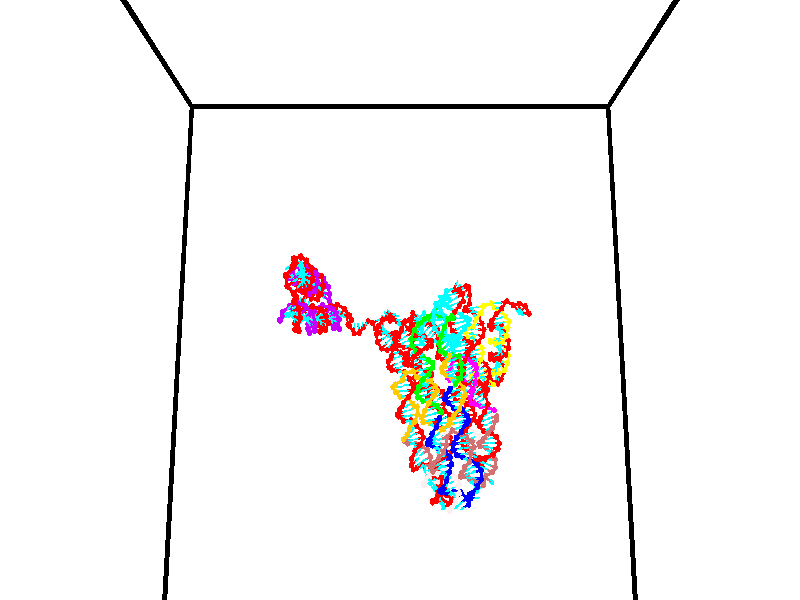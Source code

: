// switches for output
#declare DRAW_BASES = 1; // possible values are 0, 1; only relevant for DNA ribbons
#declare DRAW_BASES_TYPE = 3; // possible values are 1, 2, 3; only relevant for DNA ribbons
#declare DRAW_FOG = 0; // set to 1 to enable fog

#include "colors.inc"

#include "transforms.inc"
background { rgb <1, 1, 1>}

#default {
   normal{
       ripples 0.25
       frequency 0.20
       turbulence 0.2
       lambda 5
   }
	finish {
		phong 0.1
		phong_size 40.
	}
}

// original window dimensions: 1024x640


// camera settings

camera {
	sky <0, 0.179814, -0.983701>
	up <0, 0.179814, -0.983701>
	right 1.6 * <1, 0, 0>
	location <35, 94.9851, 44.8844>
	look_at <35, 29.7336, 32.9568>
	direction <0, -65.2515, -11.9276>
	angle 67.0682
}


# declare cpy_camera_pos = <35, 94.9851, 44.8844>;
# if (DRAW_FOG = 1)
fog {
	fog_type 2
	up vnormalize(cpy_camera_pos)
	color rgbt<1,1,1,0.3>
	distance 1e-5
	fog_alt 3e-3
	fog_offset 56
}
# end


// LIGHTS

# declare lum = 6;
global_settings {
	ambient_light rgb lum * <0.05, 0.05, 0.05>
	max_trace_level 15
}# declare cpy_direct_light_amount = 0.25;
light_source
{	1000 * <-1, -1.16352, -0.803886>,
	rgb lum * cpy_direct_light_amount
	parallel
}

light_source
{	1000 * <1, 1.16352, 0.803886>,
	rgb lum * cpy_direct_light_amount
	parallel
}

// strand 0

// nucleotide -1

// particle -1
sphere {
	<24.681129, 34.548630, 35.138298> 0.250000
	pigment { color rgbt <1,0,0,0> }
	no_shadow
}
cylinder {
	<24.373636, 34.786259, 35.043530>,  <24.189140, 34.928837, 34.986668>, 0.100000
	pigment { color rgbt <1,0,0,0> }
	no_shadow
}
cylinder {
	<24.373636, 34.786259, 35.043530>,  <24.681129, 34.548630, 35.138298>, 0.100000
	pigment { color rgbt <1,0,0,0> }
	no_shadow
}

// particle -1
sphere {
	<24.373636, 34.786259, 35.043530> 0.100000
	pigment { color rgbt <1,0,0,0> }
	no_shadow
}
sphere {
	0, 1
	scale<0.080000,0.200000,0.300000>
	matrix <0.615460, 0.586374, -0.526664,
		-0.173950, -0.550680, -0.816390,
		-0.768733, 0.594068, -0.236922,
		24.143017, 34.964478, 34.972454>
	pigment { color rgbt <0,1,1,0> }
	no_shadow
}
cylinder {
	<24.718403, 34.721886, 34.351467>,  <24.681129, 34.548630, 35.138298>, 0.130000
	pigment { color rgbt <1,0,0,0> }
	no_shadow
}

// nucleotide -1

// particle -1
sphere {
	<24.718403, 34.721886, 34.351467> 0.250000
	pigment { color rgbt <1,0,0,0> }
	no_shadow
}
cylinder {
	<24.533777, 35.011192, 34.556931>,  <24.423002, 35.184776, 34.680210>, 0.100000
	pigment { color rgbt <1,0,0,0> }
	no_shadow
}
cylinder {
	<24.533777, 35.011192, 34.556931>,  <24.718403, 34.721886, 34.351467>, 0.100000
	pigment { color rgbt <1,0,0,0> }
	no_shadow
}

// particle -1
sphere {
	<24.533777, 35.011192, 34.556931> 0.100000
	pigment { color rgbt <1,0,0,0> }
	no_shadow
}
sphere {
	0, 1
	scale<0.080000,0.200000,0.300000>
	matrix <0.513215, 0.690002, -0.510399,
		-0.723580, 0.028036, -0.689671,
		-0.461565, 0.723264, 0.513660,
		24.395308, 35.228172, 34.711029>
	pigment { color rgbt <0,1,1,0> }
	no_shadow
}
cylinder {
	<24.592636, 35.255722, 33.854229>,  <24.718403, 34.721886, 34.351467>, 0.130000
	pigment { color rgbt <1,0,0,0> }
	no_shadow
}

// nucleotide -1

// particle -1
sphere {
	<24.592636, 35.255722, 33.854229> 0.250000
	pigment { color rgbt <1,0,0,0> }
	no_shadow
}
cylinder {
	<24.545084, 35.455364, 34.197567>,  <24.516552, 35.575150, 34.403572>, 0.100000
	pigment { color rgbt <1,0,0,0> }
	no_shadow
}
cylinder {
	<24.545084, 35.455364, 34.197567>,  <24.592636, 35.255722, 33.854229>, 0.100000
	pigment { color rgbt <1,0,0,0> }
	no_shadow
}

// particle -1
sphere {
	<24.545084, 35.455364, 34.197567> 0.100000
	pigment { color rgbt <1,0,0,0> }
	no_shadow
}
sphere {
	0, 1
	scale<0.080000,0.200000,0.300000>
	matrix <0.283048, 0.845644, -0.452515,
		-0.951710, 0.189159, -0.241801,
		-0.118881, 0.499105, 0.858348,
		24.509420, 35.605095, 34.455070>
	pigment { color rgbt <0,1,1,0> }
	no_shadow
}
cylinder {
	<25.214642, 35.432781, 34.097160>,  <24.592636, 35.255722, 33.854229>, 0.130000
	pigment { color rgbt <1,0,0,0> }
	no_shadow
}

// nucleotide -1

// particle -1
sphere {
	<25.214642, 35.432781, 34.097160> 0.250000
	pigment { color rgbt <1,0,0,0> }
	no_shadow
}
cylinder {
	<25.167671, 35.829967, 34.091137>,  <25.139490, 36.068279, 34.087524>, 0.100000
	pigment { color rgbt <1,0,0,0> }
	no_shadow
}
cylinder {
	<25.167671, 35.829967, 34.091137>,  <25.214642, 35.432781, 34.097160>, 0.100000
	pigment { color rgbt <1,0,0,0> }
	no_shadow
}

// particle -1
sphere {
	<25.167671, 35.829967, 34.091137> 0.100000
	pigment { color rgbt <1,0,0,0> }
	no_shadow
}
sphere {
	0, 1
	scale<0.080000,0.200000,0.300000>
	matrix <0.963401, 0.117580, 0.240904,
		0.240980, 0.013783, -0.970432,
		-0.117424, 0.992968, -0.015056,
		25.132444, 36.127857, 34.086620>
	pigment { color rgbt <0,1,1,0> }
	no_shadow
}
cylinder {
	<25.651785, 35.777462, 33.523338>,  <25.214642, 35.432781, 34.097160>, 0.130000
	pigment { color rgbt <1,0,0,0> }
	no_shadow
}

// nucleotide -1

// particle -1
sphere {
	<25.651785, 35.777462, 33.523338> 0.250000
	pigment { color rgbt <1,0,0,0> }
	no_shadow
}
cylinder {
	<25.633646, 36.003414, 33.852909>,  <25.622763, 36.138985, 34.050652>, 0.100000
	pigment { color rgbt <1,0,0,0> }
	no_shadow
}
cylinder {
	<25.633646, 36.003414, 33.852909>,  <25.651785, 35.777462, 33.523338>, 0.100000
	pigment { color rgbt <1,0,0,0> }
	no_shadow
}

// particle -1
sphere {
	<25.633646, 36.003414, 33.852909> 0.100000
	pigment { color rgbt <1,0,0,0> }
	no_shadow
}
sphere {
	0, 1
	scale<0.080000,0.200000,0.300000>
	matrix <0.935517, -0.265253, 0.233345,
		0.350360, 0.781380, -0.516424,
		-0.045348, 0.564878, 0.823928,
		25.620041, 36.172878, 34.100086>
	pigment { color rgbt <0,1,1,0> }
	no_shadow
}
cylinder {
	<26.264145, 36.282688, 33.601330>,  <25.651785, 35.777462, 33.523338>, 0.130000
	pigment { color rgbt <1,0,0,0> }
	no_shadow
}

// nucleotide -1

// particle -1
sphere {
	<26.264145, 36.282688, 33.601330> 0.250000
	pigment { color rgbt <1,0,0,0> }
	no_shadow
}
cylinder {
	<26.115278, 36.166611, 33.953983>,  <26.025957, 36.096966, 34.165577>, 0.100000
	pigment { color rgbt <1,0,0,0> }
	no_shadow
}
cylinder {
	<26.115278, 36.166611, 33.953983>,  <26.264145, 36.282688, 33.601330>, 0.100000
	pigment { color rgbt <1,0,0,0> }
	no_shadow
}

// particle -1
sphere {
	<26.115278, 36.166611, 33.953983> 0.100000
	pigment { color rgbt <1,0,0,0> }
	no_shadow
}
sphere {
	0, 1
	scale<0.080000,0.200000,0.300000>
	matrix <0.924411, -0.201240, 0.323986,
		0.083401, 0.935569, 0.343154,
		-0.372168, -0.290194, 0.881634,
		26.003628, 36.079552, 34.218475>
	pigment { color rgbt <0,1,1,0> }
	no_shadow
}
cylinder {
	<26.581299, 36.912766, 33.183811>,  <26.264145, 36.282688, 33.601330>, 0.130000
	pigment { color rgbt <1,0,0,0> }
	no_shadow
}

// nucleotide -1

// particle -1
sphere {
	<26.581299, 36.912766, 33.183811> 0.250000
	pigment { color rgbt <1,0,0,0> }
	no_shadow
}
cylinder {
	<26.862890, 36.970604, 33.461952>,  <27.031845, 37.005306, 33.628838>, 0.100000
	pigment { color rgbt <1,0,0,0> }
	no_shadow
}
cylinder {
	<26.862890, 36.970604, 33.461952>,  <26.581299, 36.912766, 33.183811>, 0.100000
	pigment { color rgbt <1,0,0,0> }
	no_shadow
}

// particle -1
sphere {
	<26.862890, 36.970604, 33.461952> 0.100000
	pigment { color rgbt <1,0,0,0> }
	no_shadow
}
sphere {
	0, 1
	scale<0.080000,0.200000,0.300000>
	matrix <-0.227816, 0.973294, 0.028255,
		-0.672694, -0.178303, 0.718117,
		0.703977, 0.144592, 0.695349,
		27.074083, 37.013981, 33.670555>
	pigment { color rgbt <0,1,1,0> }
	no_shadow
}
cylinder {
	<26.248039, 37.292099, 33.583775>,  <26.581299, 36.912766, 33.183811>, 0.130000
	pigment { color rgbt <1,0,0,0> }
	no_shadow
}

// nucleotide -1

// particle -1
sphere {
	<26.248039, 37.292099, 33.583775> 0.250000
	pigment { color rgbt <1,0,0,0> }
	no_shadow
}
cylinder {
	<26.629274, 37.379154, 33.667923>,  <26.858015, 37.431389, 33.718414>, 0.100000
	pigment { color rgbt <1,0,0,0> }
	no_shadow
}
cylinder {
	<26.629274, 37.379154, 33.667923>,  <26.248039, 37.292099, 33.583775>, 0.100000
	pigment { color rgbt <1,0,0,0> }
	no_shadow
}

// particle -1
sphere {
	<26.629274, 37.379154, 33.667923> 0.100000
	pigment { color rgbt <1,0,0,0> }
	no_shadow
}
sphere {
	0, 1
	scale<0.080000,0.200000,0.300000>
	matrix <-0.208367, 0.975851, -0.065561,
		-0.219562, 0.018650, 0.975420,
		0.953088, 0.217640, 0.210373,
		26.915201, 37.444447, 33.731033>
	pigment { color rgbt <0,1,1,0> }
	no_shadow
}
cylinder {
	<26.197704, 37.896957, 34.039646>,  <26.248039, 37.292099, 33.583775>, 0.130000
	pigment { color rgbt <1,0,0,0> }
	no_shadow
}

// nucleotide -1

// particle -1
sphere {
	<26.197704, 37.896957, 34.039646> 0.250000
	pigment { color rgbt <1,0,0,0> }
	no_shadow
}
cylinder {
	<26.573936, 37.889824, 33.904007>,  <26.799677, 37.885544, 33.822624>, 0.100000
	pigment { color rgbt <1,0,0,0> }
	no_shadow
}
cylinder {
	<26.573936, 37.889824, 33.904007>,  <26.197704, 37.896957, 34.039646>, 0.100000
	pigment { color rgbt <1,0,0,0> }
	no_shadow
}

// particle -1
sphere {
	<26.573936, 37.889824, 33.904007> 0.100000
	pigment { color rgbt <1,0,0,0> }
	no_shadow
}
sphere {
	0, 1
	scale<0.080000,0.200000,0.300000>
	matrix <-0.037196, 0.987202, -0.155080,
		0.337524, 0.158478, 0.927880,
		0.940582, -0.017830, -0.339099,
		26.856112, 37.884476, 33.802277>
	pigment { color rgbt <0,1,1,0> }
	no_shadow
}
cylinder {
	<26.541216, 38.425350, 34.425705>,  <26.197704, 37.896957, 34.039646>, 0.130000
	pigment { color rgbt <1,0,0,0> }
	no_shadow
}

// nucleotide -1

// particle -1
sphere {
	<26.541216, 38.425350, 34.425705> 0.250000
	pigment { color rgbt <1,0,0,0> }
	no_shadow
}
cylinder {
	<26.786814, 38.383755, 34.112732>,  <26.934172, 38.358799, 33.924950>, 0.100000
	pigment { color rgbt <1,0,0,0> }
	no_shadow
}
cylinder {
	<26.786814, 38.383755, 34.112732>,  <26.541216, 38.425350, 34.425705>, 0.100000
	pigment { color rgbt <1,0,0,0> }
	no_shadow
}

// particle -1
sphere {
	<26.786814, 38.383755, 34.112732> 0.100000
	pigment { color rgbt <1,0,0,0> }
	no_shadow
}
sphere {
	0, 1
	scale<0.080000,0.200000,0.300000>
	matrix <-0.181803, 0.946000, -0.268389,
		0.768087, 0.307038, 0.561935,
		0.613995, -0.103984, -0.782430,
		26.971012, 38.352558, 33.878002>
	pigment { color rgbt <0,1,1,0> }
	no_shadow
}
cylinder {
	<27.195276, 38.764404, 34.560219>,  <26.541216, 38.425350, 34.425705>, 0.130000
	pigment { color rgbt <1,0,0,0> }
	no_shadow
}

// nucleotide -1

// particle -1
sphere {
	<27.195276, 38.764404, 34.560219> 0.250000
	pigment { color rgbt <1,0,0,0> }
	no_shadow
}
cylinder {
	<27.144461, 38.725571, 34.165363>,  <27.113972, 38.702271, 33.928452>, 0.100000
	pigment { color rgbt <1,0,0,0> }
	no_shadow
}
cylinder {
	<27.144461, 38.725571, 34.165363>,  <27.195276, 38.764404, 34.560219>, 0.100000
	pigment { color rgbt <1,0,0,0> }
	no_shadow
}

// particle -1
sphere {
	<27.144461, 38.725571, 34.165363> 0.100000
	pigment { color rgbt <1,0,0,0> }
	no_shadow
}
sphere {
	0, 1
	scale<0.080000,0.200000,0.300000>
	matrix <0.035835, 0.994099, -0.102383,
		0.991250, -0.048381, -0.122814,
		-0.127043, -0.097086, -0.987135,
		27.106348, 38.696445, 33.869225>
	pigment { color rgbt <0,1,1,0> }
	no_shadow
}
cylinder {
	<27.593718, 39.375057, 34.263538>,  <27.195276, 38.764404, 34.560219>, 0.130000
	pigment { color rgbt <1,0,0,0> }
	no_shadow
}

// nucleotide -1

// particle -1
sphere {
	<27.593718, 39.375057, 34.263538> 0.250000
	pigment { color rgbt <1,0,0,0> }
	no_shadow
}
cylinder {
	<27.347895, 39.247204, 33.975052>,  <27.200401, 39.170490, 33.801960>, 0.100000
	pigment { color rgbt <1,0,0,0> }
	no_shadow
}
cylinder {
	<27.347895, 39.247204, 33.975052>,  <27.593718, 39.375057, 34.263538>, 0.100000
	pigment { color rgbt <1,0,0,0> }
	no_shadow
}

// particle -1
sphere {
	<27.347895, 39.247204, 33.975052> 0.100000
	pigment { color rgbt <1,0,0,0> }
	no_shadow
}
sphere {
	0, 1
	scale<0.080000,0.200000,0.300000>
	matrix <-0.167880, 0.946287, -0.276328,
		0.770800, -0.048742, -0.635210,
		-0.614560, -0.319633, -0.721215,
		27.163527, 39.151314, 33.758686>
	pigment { color rgbt <0,1,1,0> }
	no_shadow
}
cylinder {
	<27.844255, 39.700649, 33.664436>,  <27.593718, 39.375057, 34.263538>, 0.130000
	pigment { color rgbt <1,0,0,0> }
	no_shadow
}

// nucleotide -1

// particle -1
sphere {
	<27.844255, 39.700649, 33.664436> 0.250000
	pigment { color rgbt <1,0,0,0> }
	no_shadow
}
cylinder {
	<27.467749, 39.593689, 33.581959>,  <27.241844, 39.529514, 33.532471>, 0.100000
	pigment { color rgbt <1,0,0,0> }
	no_shadow
}
cylinder {
	<27.467749, 39.593689, 33.581959>,  <27.844255, 39.700649, 33.664436>, 0.100000
	pigment { color rgbt <1,0,0,0> }
	no_shadow
}

// particle -1
sphere {
	<27.467749, 39.593689, 33.581959> 0.100000
	pigment { color rgbt <1,0,0,0> }
	no_shadow
}
sphere {
	0, 1
	scale<0.080000,0.200000,0.300000>
	matrix <-0.230105, 0.954858, -0.187876,
		0.247124, -0.129395, -0.960306,
		-0.941266, -0.267400, -0.206194,
		27.185369, 39.513470, 33.520100>
	pigment { color rgbt <0,1,1,0> }
	no_shadow
}
cylinder {
	<27.682655, 40.092041, 32.965382>,  <27.844255, 39.700649, 33.664436>, 0.130000
	pigment { color rgbt <1,0,0,0> }
	no_shadow
}

// nucleotide -1

// particle -1
sphere {
	<27.682655, 40.092041, 32.965382> 0.250000
	pigment { color rgbt <1,0,0,0> }
	no_shadow
}
cylinder {
	<27.351418, 39.983818, 33.161774>,  <27.152676, 39.918884, 33.279610>, 0.100000
	pigment { color rgbt <1,0,0,0> }
	no_shadow
}
cylinder {
	<27.351418, 39.983818, 33.161774>,  <27.682655, 40.092041, 32.965382>, 0.100000
	pigment { color rgbt <1,0,0,0> }
	no_shadow
}

// particle -1
sphere {
	<27.351418, 39.983818, 33.161774> 0.100000
	pigment { color rgbt <1,0,0,0> }
	no_shadow
}
sphere {
	0, 1
	scale<0.080000,0.200000,0.300000>
	matrix <-0.345071, 0.936248, -0.066078,
		-0.441798, -0.224140, -0.868663,
		-0.828094, -0.270557, 0.490977,
		27.102989, 39.902649, 33.309067>
	pigment { color rgbt <0,1,1,0> }
	no_shadow
}
cylinder {
	<27.161247, 40.236725, 32.622513>,  <27.682655, 40.092041, 32.965382>, 0.130000
	pigment { color rgbt <1,0,0,0> }
	no_shadow
}

// nucleotide -1

// particle -1
sphere {
	<27.161247, 40.236725, 32.622513> 0.250000
	pigment { color rgbt <1,0,0,0> }
	no_shadow
}
cylinder {
	<27.015779, 40.258453, 32.994492>,  <26.928499, 40.271492, 33.217678>, 0.100000
	pigment { color rgbt <1,0,0,0> }
	no_shadow
}
cylinder {
	<27.015779, 40.258453, 32.994492>,  <27.161247, 40.236725, 32.622513>, 0.100000
	pigment { color rgbt <1,0,0,0> }
	no_shadow
}

// particle -1
sphere {
	<27.015779, 40.258453, 32.994492> 0.100000
	pigment { color rgbt <1,0,0,0> }
	no_shadow
}
sphere {
	0, 1
	scale<0.080000,0.200000,0.300000>
	matrix <-0.281109, 0.945358, -0.165155,
		-0.888100, -0.321477, -0.328529,
		-0.363671, 0.054321, 0.929942,
		26.906677, 40.274750, 33.273476>
	pigment { color rgbt <0,1,1,0> }
	no_shadow
}
cylinder {
	<26.747194, 40.839302, 32.529850>,  <27.161247, 40.236725, 32.622513>, 0.130000
	pigment { color rgbt <1,0,0,0> }
	no_shadow
}

// nucleotide -1

// particle -1
sphere {
	<26.747194, 40.839302, 32.529850> 0.250000
	pigment { color rgbt <1,0,0,0> }
	no_shadow
}
cylinder {
	<26.713985, 40.752350, 32.918869>,  <26.694059, 40.700176, 33.152279>, 0.100000
	pigment { color rgbt <1,0,0,0> }
	no_shadow
}
cylinder {
	<26.713985, 40.752350, 32.918869>,  <26.747194, 40.839302, 32.529850>, 0.100000
	pigment { color rgbt <1,0,0,0> }
	no_shadow
}

// particle -1
sphere {
	<26.713985, 40.752350, 32.918869> 0.100000
	pigment { color rgbt <1,0,0,0> }
	no_shadow
}
sphere {
	0, 1
	scale<0.080000,0.200000,0.300000>
	matrix <-0.399622, 0.901277, 0.167340,
		-0.912913, -0.374760, -0.161697,
		-0.083021, -0.217384, 0.972549,
		26.689079, 40.687134, 33.210632>
	pigment { color rgbt <0,1,1,0> }
	no_shadow
}
cylinder {
	<26.035099, 41.004082, 32.677132>,  <26.747194, 40.839302, 32.529850>, 0.130000
	pigment { color rgbt <1,0,0,0> }
	no_shadow
}

// nucleotide -1

// particle -1
sphere {
	<26.035099, 41.004082, 32.677132> 0.250000
	pigment { color rgbt <1,0,0,0> }
	no_shadow
}
cylinder {
	<26.249359, 41.000374, 33.014889>,  <26.377914, 40.998150, 33.217541>, 0.100000
	pigment { color rgbt <1,0,0,0> }
	no_shadow
}
cylinder {
	<26.249359, 41.000374, 33.014889>,  <26.035099, 41.004082, 32.677132>, 0.100000
	pigment { color rgbt <1,0,0,0> }
	no_shadow
}

// particle -1
sphere {
	<26.249359, 41.000374, 33.014889> 0.100000
	pigment { color rgbt <1,0,0,0> }
	no_shadow
}
sphere {
	0, 1
	scale<0.080000,0.200000,0.300000>
	matrix <-0.303815, 0.930864, 0.202951,
		-0.787894, -0.365249, 0.495798,
		0.535648, -0.009273, 0.844390,
		26.410053, 40.997593, 33.268208>
	pigment { color rgbt <0,1,1,0> }
	no_shadow
}
cylinder {
	<25.593662, 41.303898, 33.331207>,  <26.035099, 41.004082, 32.677132>, 0.130000
	pigment { color rgbt <1,0,0,0> }
	no_shadow
}

// nucleotide -1

// particle -1
sphere {
	<25.593662, 41.303898, 33.331207> 0.250000
	pigment { color rgbt <1,0,0,0> }
	no_shadow
}
cylinder {
	<25.977474, 41.367329, 33.424294>,  <26.207762, 41.405388, 33.480145>, 0.100000
	pigment { color rgbt <1,0,0,0> }
	no_shadow
}
cylinder {
	<25.977474, 41.367329, 33.424294>,  <25.593662, 41.303898, 33.331207>, 0.100000
	pigment { color rgbt <1,0,0,0> }
	no_shadow
}

// particle -1
sphere {
	<25.977474, 41.367329, 33.424294> 0.100000
	pigment { color rgbt <1,0,0,0> }
	no_shadow
}
sphere {
	0, 1
	scale<0.080000,0.200000,0.300000>
	matrix <-0.241663, 0.887949, 0.391340,
		-0.144584, -0.431741, 0.890334,
		0.959528, 0.158579, 0.232719,
		26.265333, 41.414902, 33.494110>
	pigment { color rgbt <0,1,1,0> }
	no_shadow
}
cylinder {
	<25.614473, 41.742538, 33.919720>,  <25.593662, 41.303898, 33.331207>, 0.130000
	pigment { color rgbt <1,0,0,0> }
	no_shadow
}

// nucleotide -1

// particle -1
sphere {
	<25.614473, 41.742538, 33.919720> 0.250000
	pigment { color rgbt <1,0,0,0> }
	no_shadow
}
cylinder {
	<25.990282, 41.777607, 33.787289>,  <26.215767, 41.798649, 33.707832>, 0.100000
	pigment { color rgbt <1,0,0,0> }
	no_shadow
}
cylinder {
	<25.990282, 41.777607, 33.787289>,  <25.614473, 41.742538, 33.919720>, 0.100000
	pigment { color rgbt <1,0,0,0> }
	no_shadow
}

// particle -1
sphere {
	<25.990282, 41.777607, 33.787289> 0.100000
	pigment { color rgbt <1,0,0,0> }
	no_shadow
}
sphere {
	0, 1
	scale<0.080000,0.200000,0.300000>
	matrix <0.097918, 0.857567, 0.504967,
		0.328191, -0.506846, 0.797118,
		0.939523, 0.087673, -0.331075,
		26.272139, 41.803909, 33.687965>
	pigment { color rgbt <0,1,1,0> }
	no_shadow
}
cylinder {
	<26.031204, 42.072765, 34.453224>,  <25.614473, 41.742538, 33.919720>, 0.130000
	pigment { color rgbt <1,0,0,0> }
	no_shadow
}

// nucleotide -1

// particle -1
sphere {
	<26.031204, 42.072765, 34.453224> 0.250000
	pigment { color rgbt <1,0,0,0> }
	no_shadow
}
cylinder {
	<26.245853, 42.136963, 34.121857>,  <26.374643, 42.175480, 33.923035>, 0.100000
	pigment { color rgbt <1,0,0,0> }
	no_shadow
}
cylinder {
	<26.245853, 42.136963, 34.121857>,  <26.031204, 42.072765, 34.453224>, 0.100000
	pigment { color rgbt <1,0,0,0> }
	no_shadow
}

// particle -1
sphere {
	<26.245853, 42.136963, 34.121857> 0.100000
	pigment { color rgbt <1,0,0,0> }
	no_shadow
}
sphere {
	0, 1
	scale<0.080000,0.200000,0.300000>
	matrix <0.214071, 0.923735, 0.317629,
		0.816217, -0.347786, 0.461339,
		0.536622, 0.160495, -0.828419,
		26.406839, 42.185112, 33.873329>
	pigment { color rgbt <0,1,1,0> }
	no_shadow
}
cylinder {
	<26.545578, 42.518372, 34.704681>,  <26.031204, 42.072765, 34.453224>, 0.130000
	pigment { color rgbt <1,0,0,0> }
	no_shadow
}

// nucleotide -1

// particle -1
sphere {
	<26.545578, 42.518372, 34.704681> 0.250000
	pigment { color rgbt <1,0,0,0> }
	no_shadow
}
cylinder {
	<26.490534, 42.576027, 34.312706>,  <26.457508, 42.610619, 34.077518>, 0.100000
	pigment { color rgbt <1,0,0,0> }
	no_shadow
}
cylinder {
	<26.490534, 42.576027, 34.312706>,  <26.545578, 42.518372, 34.704681>, 0.100000
	pigment { color rgbt <1,0,0,0> }
	no_shadow
}

// particle -1
sphere {
	<26.490534, 42.576027, 34.312706> 0.100000
	pigment { color rgbt <1,0,0,0> }
	no_shadow
}
sphere {
	0, 1
	scale<0.080000,0.200000,0.300000>
	matrix <0.190308, 0.974769, 0.116652,
		0.972032, -0.170439, -0.161568,
		-0.137610, 0.144137, -0.979943,
		26.449251, 42.619267, 34.018723>
	pigment { color rgbt <0,1,1,0> }
	no_shadow
}
cylinder {
	<27.066345, 42.980972, 34.477226>,  <26.545578, 42.518372, 34.704681>, 0.130000
	pigment { color rgbt <1,0,0,0> }
	no_shadow
}

// nucleotide -1

// particle -1
sphere {
	<27.066345, 42.980972, 34.477226> 0.250000
	pigment { color rgbt <1,0,0,0> }
	no_shadow
}
cylinder {
	<26.827477, 42.982803, 34.156387>,  <26.684155, 42.983902, 33.963882>, 0.100000
	pigment { color rgbt <1,0,0,0> }
	no_shadow
}
cylinder {
	<26.827477, 42.982803, 34.156387>,  <27.066345, 42.980972, 34.477226>, 0.100000
	pigment { color rgbt <1,0,0,0> }
	no_shadow
}

// particle -1
sphere {
	<26.827477, 42.982803, 34.156387> 0.100000
	pigment { color rgbt <1,0,0,0> }
	no_shadow
}
sphere {
	0, 1
	scale<0.080000,0.200000,0.300000>
	matrix <0.099267, 0.992718, -0.068243,
		0.795946, -0.120376, -0.593279,
		-0.597173, 0.004575, -0.802099,
		26.648325, 42.984177, 33.915756>
	pigment { color rgbt <0,1,1,0> }
	no_shadow
}
cylinder {
	<27.368408, 43.531307, 33.969776>,  <27.066345, 42.980972, 34.477226>, 0.130000
	pigment { color rgbt <1,0,0,0> }
	no_shadow
}

// nucleotide -1

// particle -1
sphere {
	<27.368408, 43.531307, 33.969776> 0.250000
	pigment { color rgbt <1,0,0,0> }
	no_shadow
}
cylinder {
	<26.987181, 43.493370, 33.854771>,  <26.758444, 43.470608, 33.785767>, 0.100000
	pigment { color rgbt <1,0,0,0> }
	no_shadow
}
cylinder {
	<26.987181, 43.493370, 33.854771>,  <27.368408, 43.531307, 33.969776>, 0.100000
	pigment { color rgbt <1,0,0,0> }
	no_shadow
}

// particle -1
sphere {
	<26.987181, 43.493370, 33.854771> 0.100000
	pigment { color rgbt <1,0,0,0> }
	no_shadow
}
sphere {
	0, 1
	scale<0.080000,0.200000,0.300000>
	matrix <-0.070637, 0.993116, -0.093437,
		0.294392, -0.068743, -0.953209,
		-0.953071, -0.094839, -0.287510,
		26.701260, 43.464920, 33.768517>
	pigment { color rgbt <0,1,1,0> }
	no_shadow
}
cylinder {
	<27.337345, 43.849899, 33.229366>,  <27.368408, 43.531307, 33.969776>, 0.130000
	pigment { color rgbt <1,0,0,0> }
	no_shadow
}

// nucleotide -1

// particle -1
sphere {
	<27.337345, 43.849899, 33.229366> 0.250000
	pigment { color rgbt <1,0,0,0> }
	no_shadow
}
cylinder {
	<26.984352, 43.861347, 33.417156>,  <26.772556, 43.868217, 33.529831>, 0.100000
	pigment { color rgbt <1,0,0,0> }
	no_shadow
}
cylinder {
	<26.984352, 43.861347, 33.417156>,  <27.337345, 43.849899, 33.229366>, 0.100000
	pigment { color rgbt <1,0,0,0> }
	no_shadow
}

// particle -1
sphere {
	<26.984352, 43.861347, 33.417156> 0.100000
	pigment { color rgbt <1,0,0,0> }
	no_shadow
}
sphere {
	0, 1
	scale<0.080000,0.200000,0.300000>
	matrix <-0.042074, 0.989341, -0.139404,
		-0.468464, -0.142774, -0.871870,
		-0.882480, 0.028622, 0.469478,
		26.719608, 43.869934, 33.557999>
	pigment { color rgbt <0,1,1,0> }
	no_shadow
}
cylinder {
	<26.927591, 44.239216, 32.754753>,  <27.337345, 43.849899, 33.229366>, 0.130000
	pigment { color rgbt <1,0,0,0> }
	no_shadow
}

// nucleotide -1

// particle -1
sphere {
	<26.927591, 44.239216, 32.754753> 0.250000
	pigment { color rgbt <1,0,0,0> }
	no_shadow
}
cylinder {
	<26.769268, 44.262295, 33.121361>,  <26.674274, 44.276142, 33.341324>, 0.100000
	pigment { color rgbt <1,0,0,0> }
	no_shadow
}
cylinder {
	<26.769268, 44.262295, 33.121361>,  <26.927591, 44.239216, 32.754753>, 0.100000
	pigment { color rgbt <1,0,0,0> }
	no_shadow
}

// particle -1
sphere {
	<26.769268, 44.262295, 33.121361> 0.100000
	pigment { color rgbt <1,0,0,0> }
	no_shadow
}
sphere {
	0, 1
	scale<0.080000,0.200000,0.300000>
	matrix <-0.200610, 0.968488, -0.147601,
		-0.896154, -0.242284, -0.371762,
		-0.395809, 0.057694, 0.916519,
		26.650526, 44.279602, 33.396317>
	pigment { color rgbt <0,1,1,0> }
	no_shadow
}
cylinder {
	<26.492439, 44.680370, 32.555046>,  <26.927591, 44.239216, 32.754753>, 0.130000
	pigment { color rgbt <1,0,0,0> }
	no_shadow
}

// nucleotide -1

// particle -1
sphere {
	<26.492439, 44.680370, 32.555046> 0.250000
	pigment { color rgbt <1,0,0,0> }
	no_shadow
}
cylinder {
	<26.538345, 44.682030, 32.952400>,  <26.565889, 44.683025, 33.190811>, 0.100000
	pigment { color rgbt <1,0,0,0> }
	no_shadow
}
cylinder {
	<26.538345, 44.682030, 32.952400>,  <26.492439, 44.680370, 32.555046>, 0.100000
	pigment { color rgbt <1,0,0,0> }
	no_shadow
}

// particle -1
sphere {
	<26.538345, 44.682030, 32.952400> 0.100000
	pigment { color rgbt <1,0,0,0> }
	no_shadow
}
sphere {
	0, 1
	scale<0.080000,0.200000,0.300000>
	matrix <-0.107205, 0.994203, 0.008230,
		-0.987591, -0.107440, 0.114543,
		0.114763, 0.004151, 0.993384,
		26.572775, 44.683273, 33.250416>
	pigment { color rgbt <0,1,1,0> }
	no_shadow
}
cylinder {
	<25.970577, 45.039890, 32.788429>,  <26.492439, 44.680370, 32.555046>, 0.130000
	pigment { color rgbt <1,0,0,0> }
	no_shadow
}

// nucleotide -1

// particle -1
sphere {
	<25.970577, 45.039890, 32.788429> 0.250000
	pigment { color rgbt <1,0,0,0> }
	no_shadow
}
cylinder {
	<26.302853, 45.048664, 33.010952>,  <26.502218, 45.053928, 33.144466>, 0.100000
	pigment { color rgbt <1,0,0,0> }
	no_shadow
}
cylinder {
	<26.302853, 45.048664, 33.010952>,  <25.970577, 45.039890, 32.788429>, 0.100000
	pigment { color rgbt <1,0,0,0> }
	no_shadow
}

// particle -1
sphere {
	<26.302853, 45.048664, 33.010952> 0.100000
	pigment { color rgbt <1,0,0,0> }
	no_shadow
}
sphere {
	0, 1
	scale<0.080000,0.200000,0.300000>
	matrix <0.076092, 0.985374, -0.152471,
		-0.551516, 0.168986, 0.816868,
		0.830686, 0.021933, 0.556309,
		26.552059, 45.055244, 33.177845>
	pigment { color rgbt <0,1,1,0> }
	no_shadow
}
cylinder {
	<25.873102, 45.307487, 33.490166>,  <25.970577, 45.039890, 32.788429>, 0.130000
	pigment { color rgbt <1,0,0,0> }
	no_shadow
}

// nucleotide -1

// particle -1
sphere {
	<25.873102, 45.307487, 33.490166> 0.250000
	pigment { color rgbt <1,0,0,0> }
	no_shadow
}
cylinder {
	<26.237986, 45.367149, 33.337521>,  <26.456915, 45.402946, 33.245934>, 0.100000
	pigment { color rgbt <1,0,0,0> }
	no_shadow
}
cylinder {
	<26.237986, 45.367149, 33.337521>,  <25.873102, 45.307487, 33.490166>, 0.100000
	pigment { color rgbt <1,0,0,0> }
	no_shadow
}

// particle -1
sphere {
	<26.237986, 45.367149, 33.337521> 0.100000
	pigment { color rgbt <1,0,0,0> }
	no_shadow
}
sphere {
	0, 1
	scale<0.080000,0.200000,0.300000>
	matrix <-0.211247, 0.969261, -0.126126,
		0.351071, 0.195668, 0.915676,
		0.912208, 0.149155, -0.381614,
		26.511648, 45.411896, 33.223038>
	pigment { color rgbt <0,1,1,0> }
	no_shadow
}
cylinder {
	<26.292398, 45.934479, 33.278275>,  <25.873102, 45.307487, 33.490166>, 0.130000
	pigment { color rgbt <1,0,0,0> }
	no_shadow
}

// nucleotide -1

// particle -1
sphere {
	<26.292398, 45.934479, 33.278275> 0.250000
	pigment { color rgbt <1,0,0,0> }
	no_shadow
}
cylinder {
	<25.954716, 45.992428, 33.484703>,  <25.752106, 46.027199, 33.608559>, 0.100000
	pigment { color rgbt <1,0,0,0> }
	no_shadow
}
cylinder {
	<25.954716, 45.992428, 33.484703>,  <26.292398, 45.934479, 33.278275>, 0.100000
	pigment { color rgbt <1,0,0,0> }
	no_shadow
}

// particle -1
sphere {
	<25.954716, 45.992428, 33.484703> 0.100000
	pigment { color rgbt <1,0,0,0> }
	no_shadow
}
sphere {
	0, 1
	scale<0.080000,0.200000,0.300000>
	matrix <0.522189, 0.004988, 0.852815,
		0.120977, 0.989437, -0.079862,
		-0.844205, 0.144874, 0.516070,
		25.701454, 46.035889, 33.639523>
	pigment { color rgbt <0,1,1,0> }
	no_shadow
}
cylinder {
	<26.180931, 46.584801, 33.761696>,  <26.292398, 45.934479, 33.278275>, 0.130000
	pigment { color rgbt <1,0,0,0> }
	no_shadow
}

// nucleotide -1

// particle -1
sphere {
	<26.180931, 46.584801, 33.761696> 0.250000
	pigment { color rgbt <1,0,0,0> }
	no_shadow
}
cylinder {
	<25.944508, 46.313309, 33.936043>,  <25.802652, 46.150414, 34.040649>, 0.100000
	pigment { color rgbt <1,0,0,0> }
	no_shadow
}
cylinder {
	<25.944508, 46.313309, 33.936043>,  <26.180931, 46.584801, 33.761696>, 0.100000
	pigment { color rgbt <1,0,0,0> }
	no_shadow
}

// particle -1
sphere {
	<25.944508, 46.313309, 33.936043> 0.100000
	pigment { color rgbt <1,0,0,0> }
	no_shadow
}
sphere {
	0, 1
	scale<0.080000,0.200000,0.300000>
	matrix <0.477160, 0.141468, 0.867355,
		-0.650359, 0.720635, 0.240245,
		-0.591060, -0.678728, 0.435863,
		25.767189, 46.109692, 34.066803>
	pigment { color rgbt <0,1,1,0> }
	no_shadow
}
cylinder {
	<25.672302, 46.825085, 34.407391>,  <26.180931, 46.584801, 33.761696>, 0.130000
	pigment { color rgbt <1,0,0,0> }
	no_shadow
}

// nucleotide -1

// particle -1
sphere {
	<25.672302, 46.825085, 34.407391> 0.250000
	pigment { color rgbt <1,0,0,0> }
	no_shadow
}
cylinder {
	<25.862715, 46.476139, 34.362900>,  <25.976961, 46.266769, 34.336205>, 0.100000
	pigment { color rgbt <1,0,0,0> }
	no_shadow
}
cylinder {
	<25.862715, 46.476139, 34.362900>,  <25.672302, 46.825085, 34.407391>, 0.100000
	pigment { color rgbt <1,0,0,0> }
	no_shadow
}

// particle -1
sphere {
	<25.862715, 46.476139, 34.362900> 0.100000
	pigment { color rgbt <1,0,0,0> }
	no_shadow
}
sphere {
	0, 1
	scale<0.080000,0.200000,0.300000>
	matrix <0.585517, 0.220024, 0.780230,
		-0.656174, -0.436538, 0.615524,
		0.476030, -0.872367, -0.111226,
		26.005524, 46.214428, 34.329533>
	pigment { color rgbt <0,1,1,0> }
	no_shadow
}
cylinder {
	<25.762800, 46.452198, 35.034939>,  <25.672302, 46.825085, 34.407391>, 0.130000
	pigment { color rgbt <1,0,0,0> }
	no_shadow
}

// nucleotide -1

// particle -1
sphere {
	<25.762800, 46.452198, 35.034939> 0.250000
	pigment { color rgbt <1,0,0,0> }
	no_shadow
}
cylinder {
	<26.081549, 46.351646, 34.815189>,  <26.272797, 46.291317, 34.683338>, 0.100000
	pigment { color rgbt <1,0,0,0> }
	no_shadow
}
cylinder {
	<26.081549, 46.351646, 34.815189>,  <25.762800, 46.452198, 35.034939>, 0.100000
	pigment { color rgbt <1,0,0,0> }
	no_shadow
}

// particle -1
sphere {
	<26.081549, 46.351646, 34.815189> 0.100000
	pigment { color rgbt <1,0,0,0> }
	no_shadow
}
sphere {
	0, 1
	scale<0.080000,0.200000,0.300000>
	matrix <0.595397, 0.172505, 0.784694,
		-0.102484, -0.952392, 0.287133,
		0.796869, -0.251377, -0.549372,
		26.320610, 46.276234, 34.650379>
	pigment { color rgbt <0,1,1,0> }
	no_shadow
}
cylinder {
	<26.245558, 46.205101, 35.533081>,  <25.762800, 46.452198, 35.034939>, 0.130000
	pigment { color rgbt <1,0,0,0> }
	no_shadow
}

// nucleotide -1

// particle -1
sphere {
	<26.245558, 46.205101, 35.533081> 0.250000
	pigment { color rgbt <1,0,0,0> }
	no_shadow
}
cylinder {
	<26.501480, 46.280830, 35.235142>,  <26.655033, 46.326267, 35.056377>, 0.100000
	pigment { color rgbt <1,0,0,0> }
	no_shadow
}
cylinder {
	<26.501480, 46.280830, 35.235142>,  <26.245558, 46.205101, 35.533081>, 0.100000
	pigment { color rgbt <1,0,0,0> }
	no_shadow
}

// particle -1
sphere {
	<26.501480, 46.280830, 35.235142> 0.100000
	pigment { color rgbt <1,0,0,0> }
	no_shadow
}
sphere {
	0, 1
	scale<0.080000,0.200000,0.300000>
	matrix <0.764189, -0.053788, 0.642746,
		0.081625, -0.980440, -0.179096,
		0.639807, 0.189327, -0.744851,
		26.693422, 46.337627, 35.011688>
	pigment { color rgbt <0,1,1,0> }
	no_shadow
}
cylinder {
	<26.355947, 45.607845, 35.632442>,  <26.245558, 46.205101, 35.533081>, 0.130000
	pigment { color rgbt <1,0,0,0> }
	no_shadow
}

// nucleotide -1

// particle -1
sphere {
	<26.355947, 45.607845, 35.632442> 0.250000
	pigment { color rgbt <1,0,0,0> }
	no_shadow
}
cylinder {
	<26.090424, 45.538883, 35.341339>,  <25.931108, 45.497505, 35.166676>, 0.100000
	pigment { color rgbt <1,0,0,0> }
	no_shadow
}
cylinder {
	<26.090424, 45.538883, 35.341339>,  <26.355947, 45.607845, 35.632442>, 0.100000
	pigment { color rgbt <1,0,0,0> }
	no_shadow
}

// particle -1
sphere {
	<26.090424, 45.538883, 35.341339> 0.100000
	pigment { color rgbt <1,0,0,0> }
	no_shadow
}
sphere {
	0, 1
	scale<0.080000,0.200000,0.300000>
	matrix <-0.625264, 0.661841, 0.413536,
		0.410365, 0.729551, -0.547135,
		-0.663812, -0.172403, -0.727758,
		25.891279, 45.487164, 35.123013>
	pigment { color rgbt <0,1,1,0> }
	no_shadow
}
cylinder {
	<26.072426, 44.847538, 35.790115>,  <26.355947, 45.607845, 35.632442>, 0.130000
	pigment { color rgbt <1,0,0,0> }
	no_shadow
}

// nucleotide -1

// particle -1
sphere {
	<26.072426, 44.847538, 35.790115> 0.250000
	pigment { color rgbt <1,0,0,0> }
	no_shadow
}
cylinder {
	<25.863237, 45.002983, 36.093559>,  <25.737724, 45.096249, 36.275623>, 0.100000
	pigment { color rgbt <1,0,0,0> }
	no_shadow
}
cylinder {
	<25.863237, 45.002983, 36.093559>,  <26.072426, 44.847538, 35.790115>, 0.100000
	pigment { color rgbt <1,0,0,0> }
	no_shadow
}

// particle -1
sphere {
	<25.863237, 45.002983, 36.093559> 0.100000
	pigment { color rgbt <1,0,0,0> }
	no_shadow
}
sphere {
	0, 1
	scale<0.080000,0.200000,0.300000>
	matrix <0.545609, -0.531145, 0.648225,
		0.654837, 0.752905, 0.065744,
		-0.522972, 0.388611, 0.758605,
		25.706347, 45.119568, 36.321140>
	pigment { color rgbt <0,1,1,0> }
	no_shadow
}
cylinder {
	<26.493704, 45.084385, 36.364624>,  <26.072426, 44.847538, 35.790115>, 0.130000
	pigment { color rgbt <1,0,0,0> }
	no_shadow
}

// nucleotide -1

// particle -1
sphere {
	<26.493704, 45.084385, 36.364624> 0.250000
	pigment { color rgbt <1,0,0,0> }
	no_shadow
}
cylinder {
	<26.131018, 44.959328, 36.477852>,  <25.913406, 44.884293, 36.545788>, 0.100000
	pigment { color rgbt <1,0,0,0> }
	no_shadow
}
cylinder {
	<26.131018, 44.959328, 36.477852>,  <26.493704, 45.084385, 36.364624>, 0.100000
	pigment { color rgbt <1,0,0,0> }
	no_shadow
}

// particle -1
sphere {
	<26.131018, 44.959328, 36.477852> 0.100000
	pigment { color rgbt <1,0,0,0> }
	no_shadow
}
sphere {
	0, 1
	scale<0.080000,0.200000,0.300000>
	matrix <0.417152, -0.763627, 0.492806,
		0.062085, 0.564915, 0.822810,
		-0.906714, -0.312641, 0.283066,
		25.859003, 44.865536, 36.562771>
	pigment { color rgbt <0,1,1,0> }
	no_shadow
}
cylinder {
	<26.593740, 44.892765, 37.018375>,  <26.493704, 45.084385, 36.364624>, 0.130000
	pigment { color rgbt <1,0,0,0> }
	no_shadow
}

// nucleotide -1

// particle -1
sphere {
	<26.593740, 44.892765, 37.018375> 0.250000
	pigment { color rgbt <1,0,0,0> }
	no_shadow
}
cylinder {
	<26.253883, 44.706535, 36.919304>,  <26.049969, 44.594799, 36.859859>, 0.100000
	pigment { color rgbt <1,0,0,0> }
	no_shadow
}
cylinder {
	<26.253883, 44.706535, 36.919304>,  <26.593740, 44.892765, 37.018375>, 0.100000
	pigment { color rgbt <1,0,0,0> }
	no_shadow
}

// particle -1
sphere {
	<26.253883, 44.706535, 36.919304> 0.100000
	pigment { color rgbt <1,0,0,0> }
	no_shadow
}
sphere {
	0, 1
	scale<0.080000,0.200000,0.300000>
	matrix <0.358709, -0.854497, 0.375715,
		-0.386565, 0.230379, 0.893024,
		-0.849644, -0.465574, -0.247680,
		25.998991, 44.566864, 36.845001>
	pigment { color rgbt <0,1,1,0> }
	no_shadow
}
cylinder {
	<26.333799, 44.372604, 37.652298>,  <26.593740, 44.892765, 37.018375>, 0.130000
	pigment { color rgbt <1,0,0,0> }
	no_shadow
}

// nucleotide -1

// particle -1
sphere {
	<26.333799, 44.372604, 37.652298> 0.250000
	pigment { color rgbt <1,0,0,0> }
	no_shadow
}
cylinder {
	<26.207150, 44.236809, 37.298012>,  <26.131161, 44.155331, 37.085442>, 0.100000
	pigment { color rgbt <1,0,0,0> }
	no_shadow
}
cylinder {
	<26.207150, 44.236809, 37.298012>,  <26.333799, 44.372604, 37.652298>, 0.100000
	pigment { color rgbt <1,0,0,0> }
	no_shadow
}

// particle -1
sphere {
	<26.207150, 44.236809, 37.298012> 0.100000
	pigment { color rgbt <1,0,0,0> }
	no_shadow
}
sphere {
	0, 1
	scale<0.080000,0.200000,0.300000>
	matrix <0.453528, -0.874293, 0.172989,
		-0.833104, -0.346925, 0.430791,
		-0.316623, -0.339493, -0.885717,
		26.112164, 44.134960, 37.032295>
	pigment { color rgbt <0,1,1,0> }
	no_shadow
}
cylinder {
	<26.312962, 43.691776, 37.759064>,  <26.333799, 44.372604, 37.652298>, 0.130000
	pigment { color rgbt <1,0,0,0> }
	no_shadow
}

// nucleotide -1

// particle -1
sphere {
	<26.312962, 43.691776, 37.759064> 0.250000
	pigment { color rgbt <1,0,0,0> }
	no_shadow
}
cylinder {
	<26.288727, 43.708885, 37.360165>,  <26.274185, 43.719151, 37.120827>, 0.100000
	pigment { color rgbt <1,0,0,0> }
	no_shadow
}
cylinder {
	<26.288727, 43.708885, 37.360165>,  <26.312962, 43.691776, 37.759064>, 0.100000
	pigment { color rgbt <1,0,0,0> }
	no_shadow
}

// particle -1
sphere {
	<26.288727, 43.708885, 37.360165> 0.100000
	pigment { color rgbt <1,0,0,0> }
	no_shadow
}
sphere {
	0, 1
	scale<0.080000,0.200000,0.300000>
	matrix <0.352620, -0.933745, -0.061475,
		-0.933804, -0.355373, 0.041481,
		-0.060579, 0.042778, -0.997247,
		26.270552, 43.721718, 37.060989>
	pigment { color rgbt <0,1,1,0> }
	no_shadow
}
cylinder {
	<25.891211, 43.033821, 37.559319>,  <26.312962, 43.691776, 37.759064>, 0.130000
	pigment { color rgbt <1,0,0,0> }
	no_shadow
}

// nucleotide -1

// particle -1
sphere {
	<25.891211, 43.033821, 37.559319> 0.250000
	pigment { color rgbt <1,0,0,0> }
	no_shadow
}
cylinder {
	<26.103668, 43.182850, 37.254929>,  <26.231144, 43.272266, 37.072296>, 0.100000
	pigment { color rgbt <1,0,0,0> }
	no_shadow
}
cylinder {
	<26.103668, 43.182850, 37.254929>,  <25.891211, 43.033821, 37.559319>, 0.100000
	pigment { color rgbt <1,0,0,0> }
	no_shadow
}

// particle -1
sphere {
	<26.103668, 43.182850, 37.254929> 0.100000
	pigment { color rgbt <1,0,0,0> }
	no_shadow
}
sphere {
	0, 1
	scale<0.080000,0.200000,0.300000>
	matrix <0.281192, -0.924742, -0.256482,
		-0.799259, -0.077750, -0.595936,
		0.531145, 0.372568, -0.760972,
		26.263012, 43.294621, 37.026638>
	pigment { color rgbt <0,1,1,0> }
	no_shadow
}
cylinder {
	<25.776638, 42.544575, 37.042053>,  <25.891211, 43.033821, 37.559319>, 0.130000
	pigment { color rgbt <1,0,0,0> }
	no_shadow
}

// nucleotide -1

// particle -1
sphere {
	<25.776638, 42.544575, 37.042053> 0.250000
	pigment { color rgbt <1,0,0,0> }
	no_shadow
}
cylinder {
	<26.093571, 42.764774, 36.936859>,  <26.283731, 42.896893, 36.873745>, 0.100000
	pigment { color rgbt <1,0,0,0> }
	no_shadow
}
cylinder {
	<26.093571, 42.764774, 36.936859>,  <25.776638, 42.544575, 37.042053>, 0.100000
	pigment { color rgbt <1,0,0,0> }
	no_shadow
}

// particle -1
sphere {
	<26.093571, 42.764774, 36.936859> 0.100000
	pigment { color rgbt <1,0,0,0> }
	no_shadow
}
sphere {
	0, 1
	scale<0.080000,0.200000,0.300000>
	matrix <0.496784, -0.832380, -0.245659,
		-0.354136, 0.063998, -0.933001,
		0.792334, 0.550498, -0.262983,
		26.331270, 42.929924, 36.857964>
	pigment { color rgbt <0,1,1,0> }
	no_shadow
}
cylinder {
	<25.969933, 42.198208, 36.519218>,  <25.776638, 42.544575, 37.042053>, 0.130000
	pigment { color rgbt <1,0,0,0> }
	no_shadow
}

// nucleotide -1

// particle -1
sphere {
	<25.969933, 42.198208, 36.519218> 0.250000
	pigment { color rgbt <1,0,0,0> }
	no_shadow
}
cylinder {
	<26.307882, 42.388702, 36.616692>,  <26.510653, 42.502998, 36.675175>, 0.100000
	pigment { color rgbt <1,0,0,0> }
	no_shadow
}
cylinder {
	<26.307882, 42.388702, 36.616692>,  <25.969933, 42.198208, 36.519218>, 0.100000
	pigment { color rgbt <1,0,0,0> }
	no_shadow
}

// particle -1
sphere {
	<26.307882, 42.388702, 36.616692> 0.100000
	pigment { color rgbt <1,0,0,0> }
	no_shadow
}
sphere {
	0, 1
	scale<0.080000,0.200000,0.300000>
	matrix <0.531620, -0.798279, -0.283074,
		0.059717, 0.368710, -0.927625,
		0.844875, 0.476239, 0.243684,
		26.561344, 42.531574, 36.689796>
	pigment { color rgbt <0,1,1,0> }
	no_shadow
}
cylinder {
	<26.484903, 42.137375, 35.915909>,  <25.969933, 42.198208, 36.519218>, 0.130000
	pigment { color rgbt <1,0,0,0> }
	no_shadow
}

// nucleotide -1

// particle -1
sphere {
	<26.484903, 42.137375, 35.915909> 0.250000
	pigment { color rgbt <1,0,0,0> }
	no_shadow
}
cylinder {
	<26.685131, 42.222641, 36.251526>,  <26.805267, 42.273800, 36.452896>, 0.100000
	pigment { color rgbt <1,0,0,0> }
	no_shadow
}
cylinder {
	<26.685131, 42.222641, 36.251526>,  <26.484903, 42.137375, 35.915909>, 0.100000
	pigment { color rgbt <1,0,0,0> }
	no_shadow
}

// particle -1
sphere {
	<26.685131, 42.222641, 36.251526> 0.100000
	pigment { color rgbt <1,0,0,0> }
	no_shadow
}
sphere {
	0, 1
	scale<0.080000,0.200000,0.300000>
	matrix <0.620441, -0.764251, -0.175993,
		0.603724, 0.608674, -0.514815,
		0.500570, 0.213161, 0.839042,
		26.835302, 42.286591, 36.503239>
	pigment { color rgbt <0,1,1,0> }
	no_shadow
}
cylinder {
	<27.205881, 42.133591, 35.688747>,  <26.484903, 42.137375, 35.915909>, 0.130000
	pigment { color rgbt <1,0,0,0> }
	no_shadow
}

// nucleotide -1

// particle -1
sphere {
	<27.205881, 42.133591, 35.688747> 0.250000
	pigment { color rgbt <1,0,0,0> }
	no_shadow
}
cylinder {
	<27.205727, 42.102367, 36.087528>,  <27.205633, 42.083633, 36.326797>, 0.100000
	pigment { color rgbt <1,0,0,0> }
	no_shadow
}
cylinder {
	<27.205727, 42.102367, 36.087528>,  <27.205881, 42.133591, 35.688747>, 0.100000
	pigment { color rgbt <1,0,0,0> }
	no_shadow
}

// particle -1
sphere {
	<27.205727, 42.102367, 36.087528> 0.100000
	pigment { color rgbt <1,0,0,0> }
	no_shadow
}
sphere {
	0, 1
	scale<0.080000,0.200000,0.300000>
	matrix <0.654173, -0.754057, -0.058789,
		0.756345, 0.652154, 0.051358,
		-0.000388, -0.078061, 0.996949,
		27.205610, 42.078949, 36.386612>
	pigment { color rgbt <0,1,1,0> }
	no_shadow
}
cylinder {
	<27.984091, 42.073044, 35.937435>,  <27.205881, 42.133591, 35.688747>, 0.130000
	pigment { color rgbt <1,0,0,0> }
	no_shadow
}

// nucleotide -1

// particle -1
sphere {
	<27.984091, 42.073044, 35.937435> 0.250000
	pigment { color rgbt <1,0,0,0> }
	no_shadow
}
cylinder {
	<27.734272, 41.922424, 36.211121>,  <27.584381, 41.832050, 36.375332>, 0.100000
	pigment { color rgbt <1,0,0,0> }
	no_shadow
}
cylinder {
	<27.734272, 41.922424, 36.211121>,  <27.984091, 42.073044, 35.937435>, 0.100000
	pigment { color rgbt <1,0,0,0> }
	no_shadow
}

// particle -1
sphere {
	<27.734272, 41.922424, 36.211121> 0.100000
	pigment { color rgbt <1,0,0,0> }
	no_shadow
}
sphere {
	0, 1
	scale<0.080000,0.200000,0.300000>
	matrix <0.477126, -0.877554, -0.047439,
		0.618300, 0.296829, 0.727735,
		-0.624545, -0.376553, 0.684216,
		27.546909, 41.809460, 36.416386>
	pigment { color rgbt <0,1,1,0> }
	no_shadow
}
cylinder {
	<28.395880, 41.747192, 36.390560>,  <27.984091, 42.073044, 35.937435>, 0.130000
	pigment { color rgbt <1,0,0,0> }
	no_shadow
}

// nucleotide -1

// particle -1
sphere {
	<28.395880, 41.747192, 36.390560> 0.250000
	pigment { color rgbt <1,0,0,0> }
	no_shadow
}
cylinder {
	<28.033375, 41.584438, 36.436413>,  <27.815872, 41.486786, 36.463924>, 0.100000
	pigment { color rgbt <1,0,0,0> }
	no_shadow
}
cylinder {
	<28.033375, 41.584438, 36.436413>,  <28.395880, 41.747192, 36.390560>, 0.100000
	pigment { color rgbt <1,0,0,0> }
	no_shadow
}

// particle -1
sphere {
	<28.033375, 41.584438, 36.436413> 0.100000
	pigment { color rgbt <1,0,0,0> }
	no_shadow
}
sphere {
	0, 1
	scale<0.080000,0.200000,0.300000>
	matrix <0.409888, -0.912131, 0.002933,
		0.103365, 0.049644, 0.993404,
		-0.906260, -0.406881, 0.114630,
		27.761497, 41.462376, 36.470802>
	pigment { color rgbt <0,1,1,0> }
	no_shadow
}
cylinder {
	<28.532248, 41.161163, 36.769169>,  <28.395880, 41.747192, 36.390560>, 0.130000
	pigment { color rgbt <1,0,0,0> }
	no_shadow
}

// nucleotide -1

// particle -1
sphere {
	<28.532248, 41.161163, 36.769169> 0.250000
	pigment { color rgbt <1,0,0,0> }
	no_shadow
}
cylinder {
	<28.159691, 41.067474, 36.657707>,  <27.936157, 41.011261, 36.590828>, 0.100000
	pigment { color rgbt <1,0,0,0> }
	no_shadow
}
cylinder {
	<28.159691, 41.067474, 36.657707>,  <28.532248, 41.161163, 36.769169>, 0.100000
	pigment { color rgbt <1,0,0,0> }
	no_shadow
}

// particle -1
sphere {
	<28.159691, 41.067474, 36.657707> 0.100000
	pigment { color rgbt <1,0,0,0> }
	no_shadow
}
sphere {
	0, 1
	scale<0.080000,0.200000,0.300000>
	matrix <0.188437, -0.965178, 0.181447,
		-0.311454, 0.116489, 0.943094,
		-0.931390, -0.234226, -0.278658,
		27.880274, 40.997208, 36.574108>
	pigment { color rgbt <0,1,1,0> }
	no_shadow
}
cylinder {
	<28.241940, 40.676811, 37.258080>,  <28.532248, 41.161163, 36.769169>, 0.130000
	pigment { color rgbt <1,0,0,0> }
	no_shadow
}

// nucleotide -1

// particle -1
sphere {
	<28.241940, 40.676811, 37.258080> 0.250000
	pigment { color rgbt <1,0,0,0> }
	no_shadow
}
cylinder {
	<28.060955, 40.646877, 36.902622>,  <27.952364, 40.628918, 36.689350>, 0.100000
	pigment { color rgbt <1,0,0,0> }
	no_shadow
}
cylinder {
	<28.060955, 40.646877, 36.902622>,  <28.241940, 40.676811, 37.258080>, 0.100000
	pigment { color rgbt <1,0,0,0> }
	no_shadow
}

// particle -1
sphere {
	<28.060955, 40.646877, 36.902622> 0.100000
	pigment { color rgbt <1,0,0,0> }
	no_shadow
}
sphere {
	0, 1
	scale<0.080000,0.200000,0.300000>
	matrix <0.180855, -0.983466, -0.009263,
		-0.873253, -0.164906, 0.458514,
		-0.452461, -0.074836, -0.888639,
		27.925217, 40.624428, 36.636032>
	pigment { color rgbt <0,1,1,0> }
	no_shadow
}
cylinder {
	<27.694019, 40.303959, 37.314377>,  <28.241940, 40.676811, 37.258080>, 0.130000
	pigment { color rgbt <1,0,0,0> }
	no_shadow
}

// nucleotide -1

// particle -1
sphere {
	<27.694019, 40.303959, 37.314377> 0.250000
	pigment { color rgbt <1,0,0,0> }
	no_shadow
}
cylinder {
	<27.794952, 40.266354, 36.929150>,  <27.855513, 40.243790, 36.698013>, 0.100000
	pigment { color rgbt <1,0,0,0> }
	no_shadow
}
cylinder {
	<27.794952, 40.266354, 36.929150>,  <27.694019, 40.303959, 37.314377>, 0.100000
	pigment { color rgbt <1,0,0,0> }
	no_shadow
}

// particle -1
sphere {
	<27.794952, 40.266354, 36.929150> 0.100000
	pigment { color rgbt <1,0,0,0> }
	no_shadow
}
sphere {
	0, 1
	scale<0.080000,0.200000,0.300000>
	matrix <0.153708, -0.978738, 0.135816,
		-0.955355, -0.182301, -0.232515,
		0.252331, -0.094013, -0.963063,
		27.870651, 40.238152, 36.640232>
	pigment { color rgbt <0,1,1,0> }
	no_shadow
}
cylinder {
	<27.714224, 39.594780, 37.157650>,  <27.694019, 40.303959, 37.314377>, 0.130000
	pigment { color rgbt <1,0,0,0> }
	no_shadow
}

// nucleotide -1

// particle -1
sphere {
	<27.714224, 39.594780, 37.157650> 0.250000
	pigment { color rgbt <1,0,0,0> }
	no_shadow
}
cylinder {
	<27.858292, 39.718636, 36.805649>,  <27.944733, 39.792950, 36.594448>, 0.100000
	pigment { color rgbt <1,0,0,0> }
	no_shadow
}
cylinder {
	<27.858292, 39.718636, 36.805649>,  <27.714224, 39.594780, 37.157650>, 0.100000
	pigment { color rgbt <1,0,0,0> }
	no_shadow
}

// particle -1
sphere {
	<27.858292, 39.718636, 36.805649> 0.100000
	pigment { color rgbt <1,0,0,0> }
	no_shadow
}
sphere {
	0, 1
	scale<0.080000,0.200000,0.300000>
	matrix <0.224074, -0.944408, -0.240593,
		-0.905577, -0.110531, -0.409528,
		0.360168, 0.309640, -0.880001,
		27.966343, 39.811527, 36.541649>
	pigment { color rgbt <0,1,1,0> }
	no_shadow
}
cylinder {
	<27.432636, 39.141735, 36.667511>,  <27.714224, 39.594780, 37.157650>, 0.130000
	pigment { color rgbt <1,0,0,0> }
	no_shadow
}

// nucleotide -1

// particle -1
sphere {
	<27.432636, 39.141735, 36.667511> 0.250000
	pigment { color rgbt <1,0,0,0> }
	no_shadow
}
cylinder {
	<27.749199, 39.303158, 36.483852>,  <27.939137, 39.400013, 36.373657>, 0.100000
	pigment { color rgbt <1,0,0,0> }
	no_shadow
}
cylinder {
	<27.749199, 39.303158, 36.483852>,  <27.432636, 39.141735, 36.667511>, 0.100000
	pigment { color rgbt <1,0,0,0> }
	no_shadow
}

// particle -1
sphere {
	<27.749199, 39.303158, 36.483852> 0.100000
	pigment { color rgbt <1,0,0,0> }
	no_shadow
}
sphere {
	0, 1
	scale<0.080000,0.200000,0.300000>
	matrix <0.273667, -0.905538, -0.324204,
		-0.546611, 0.130923, -0.827089,
		0.791406, 0.403560, -0.459147,
		27.986620, 39.424225, 36.346107>
	pigment { color rgbt <0,1,1,0> }
	no_shadow
}
cylinder {
	<27.425673, 38.850754, 36.006134>,  <27.432636, 39.141735, 36.667511>, 0.130000
	pigment { color rgbt <1,0,0,0> }
	no_shadow
}

// nucleotide -1

// particle -1
sphere {
	<27.425673, 38.850754, 36.006134> 0.250000
	pigment { color rgbt <1,0,0,0> }
	no_shadow
}
cylinder {
	<27.806931, 38.959717, 36.058765>,  <28.035685, 39.025093, 36.090343>, 0.100000
	pigment { color rgbt <1,0,0,0> }
	no_shadow
}
cylinder {
	<27.806931, 38.959717, 36.058765>,  <27.425673, 38.850754, 36.006134>, 0.100000
	pigment { color rgbt <1,0,0,0> }
	no_shadow
}

// particle -1
sphere {
	<27.806931, 38.959717, 36.058765> 0.100000
	pigment { color rgbt <1,0,0,0> }
	no_shadow
}
sphere {
	0, 1
	scale<0.080000,0.200000,0.300000>
	matrix <0.301865, -0.884914, -0.354688,
		0.019814, 0.377787, -0.925681,
		0.953145, 0.272403, 0.131574,
		28.092875, 39.041439, 36.098236>
	pigment { color rgbt <0,1,1,0> }
	no_shadow
}
cylinder {
	<27.780247, 38.445129, 35.502350>,  <27.425673, 38.850754, 36.006134>, 0.130000
	pigment { color rgbt <1,0,0,0> }
	no_shadow
}

// nucleotide -1

// particle -1
sphere {
	<27.780247, 38.445129, 35.502350> 0.250000
	pigment { color rgbt <1,0,0,0> }
	no_shadow
}
cylinder {
	<28.070988, 38.584347, 35.739178>,  <28.245434, 38.667877, 35.881275>, 0.100000
	pigment { color rgbt <1,0,0,0> }
	no_shadow
}
cylinder {
	<28.070988, 38.584347, 35.739178>,  <27.780247, 38.445129, 35.502350>, 0.100000
	pigment { color rgbt <1,0,0,0> }
	no_shadow
}

// particle -1
sphere {
	<28.070988, 38.584347, 35.739178> 0.100000
	pigment { color rgbt <1,0,0,0> }
	no_shadow
}
sphere {
	0, 1
	scale<0.080000,0.200000,0.300000>
	matrix <0.608894, -0.725352, -0.321113,
		0.317696, 0.593910, -0.739149,
		0.726855, 0.348047, 0.592069,
		28.289043, 38.688763, 35.916798>
	pigment { color rgbt <0,1,1,0> }
	no_shadow
}
cylinder {
	<28.374500, 38.553764, 35.089413>,  <27.780247, 38.445129, 35.502350>, 0.130000
	pigment { color rgbt <1,0,0,0> }
	no_shadow
}

// nucleotide -1

// particle -1
sphere {
	<28.374500, 38.553764, 35.089413> 0.250000
	pigment { color rgbt <1,0,0,0> }
	no_shadow
}
cylinder {
	<28.509083, 38.510483, 35.463596>,  <28.589832, 38.484516, 35.688107>, 0.100000
	pigment { color rgbt <1,0,0,0> }
	no_shadow
}
cylinder {
	<28.509083, 38.510483, 35.463596>,  <28.374500, 38.553764, 35.089413>, 0.100000
	pigment { color rgbt <1,0,0,0> }
	no_shadow
}

// particle -1
sphere {
	<28.509083, 38.510483, 35.463596> 0.100000
	pigment { color rgbt <1,0,0,0> }
	no_shadow
}
sphere {
	0, 1
	scale<0.080000,0.200000,0.300000>
	matrix <0.710542, -0.622747, -0.327590,
		0.618002, 0.774905, -0.132646,
		0.336456, -0.108201, 0.935462,
		28.610020, 38.478024, 35.744236>
	pigment { color rgbt <0,1,1,0> }
	no_shadow
}
cylinder {
	<29.033792, 38.558483, 34.951382>,  <28.374500, 38.553764, 35.089413>, 0.130000
	pigment { color rgbt <1,0,0,0> }
	no_shadow
}

// nucleotide -1

// particle -1
sphere {
	<29.033792, 38.558483, 34.951382> 0.250000
	pigment { color rgbt <1,0,0,0> }
	no_shadow
}
cylinder {
	<28.978716, 38.399704, 35.314365>,  <28.945669, 38.304436, 35.532154>, 0.100000
	pigment { color rgbt <1,0,0,0> }
	no_shadow
}
cylinder {
	<28.978716, 38.399704, 35.314365>,  <29.033792, 38.558483, 34.951382>, 0.100000
	pigment { color rgbt <1,0,0,0> }
	no_shadow
}

// particle -1
sphere {
	<28.978716, 38.399704, 35.314365> 0.100000
	pigment { color rgbt <1,0,0,0> }
	no_shadow
}
sphere {
	0, 1
	scale<0.080000,0.200000,0.300000>
	matrix <0.553030, -0.790881, -0.262041,
		0.821705, 0.465769, 0.328421,
		-0.137691, -0.396947, 0.907455,
		28.937408, 38.280621, 35.586601>
	pigment { color rgbt <0,1,1,0> }
	no_shadow
}
cylinder {
	<29.668921, 38.214314, 35.206638>,  <29.033792, 38.558483, 34.951382>, 0.130000
	pigment { color rgbt <1,0,0,0> }
	no_shadow
}

// nucleotide -1

// particle -1
sphere {
	<29.668921, 38.214314, 35.206638> 0.250000
	pigment { color rgbt <1,0,0,0> }
	no_shadow
}
cylinder {
	<29.459988, 38.058495, 35.510063>,  <29.334627, 37.965004, 35.692120>, 0.100000
	pigment { color rgbt <1,0,0,0> }
	no_shadow
}
cylinder {
	<29.459988, 38.058495, 35.510063>,  <29.668921, 38.214314, 35.206638>, 0.100000
	pigment { color rgbt <1,0,0,0> }
	no_shadow
}

// particle -1
sphere {
	<29.459988, 38.058495, 35.510063> 0.100000
	pigment { color rgbt <1,0,0,0> }
	no_shadow
}
sphere {
	0, 1
	scale<0.080000,0.200000,0.300000>
	matrix <0.563122, -0.825580, -0.036204,
		0.640360, 0.408254, 0.650590,
		-0.522334, -0.389545, 0.758565,
		29.303288, 37.941631, 35.737633>
	pigment { color rgbt <0,1,1,0> }
	no_shadow
}
cylinder {
	<30.191818, 37.919044, 35.718609>,  <29.668921, 38.214314, 35.206638>, 0.130000
	pigment { color rgbt <1,0,0,0> }
	no_shadow
}

// nucleotide -1

// particle -1
sphere {
	<30.191818, 37.919044, 35.718609> 0.250000
	pigment { color rgbt <1,0,0,0> }
	no_shadow
}
cylinder {
	<29.835056, 37.743214, 35.676132>,  <29.620998, 37.637714, 35.650646>, 0.100000
	pigment { color rgbt <1,0,0,0> }
	no_shadow
}
cylinder {
	<29.835056, 37.743214, 35.676132>,  <30.191818, 37.919044, 35.718609>, 0.100000
	pigment { color rgbt <1,0,0,0> }
	no_shadow
}

// particle -1
sphere {
	<29.835056, 37.743214, 35.676132> 0.100000
	pigment { color rgbt <1,0,0,0> }
	no_shadow
}
sphere {
	0, 1
	scale<0.080000,0.200000,0.300000>
	matrix <0.451566, -0.853108, -0.261333,
		0.024286, -0.281035, 0.959390,
		-0.891907, -0.439575, -0.106187,
		29.567484, 37.611340, 35.644276>
	pigment { color rgbt <0,1,1,0> }
	no_shadow
}
cylinder {
	<30.291267, 37.215073, 35.979828>,  <30.191818, 37.919044, 35.718609>, 0.130000
	pigment { color rgbt <1,0,0,0> }
	no_shadow
}

// nucleotide -1

// particle -1
sphere {
	<30.291267, 37.215073, 35.979828> 0.250000
	pigment { color rgbt <1,0,0,0> }
	no_shadow
}
cylinder {
	<29.959368, 37.212814, 35.756584>,  <29.760227, 37.211460, 35.622639>, 0.100000
	pigment { color rgbt <1,0,0,0> }
	no_shadow
}
cylinder {
	<29.959368, 37.212814, 35.756584>,  <30.291267, 37.215073, 35.979828>, 0.100000
	pigment { color rgbt <1,0,0,0> }
	no_shadow
}

// particle -1
sphere {
	<29.959368, 37.212814, 35.756584> 0.100000
	pigment { color rgbt <1,0,0,0> }
	no_shadow
}
sphere {
	0, 1
	scale<0.080000,0.200000,0.300000>
	matrix <0.175911, -0.951629, -0.251909,
		-0.529690, -0.307199, 0.790606,
		-0.829749, -0.005642, -0.558108,
		29.710443, 37.211121, 35.589153>
	pigment { color rgbt <0,1,1,0> }
	no_shadow
}
cylinder {
	<29.920137, 36.655846, 36.257034>,  <30.291267, 37.215073, 35.979828>, 0.130000
	pigment { color rgbt <1,0,0,0> }
	no_shadow
}

// nucleotide -1

// particle -1
sphere {
	<29.920137, 36.655846, 36.257034> 0.250000
	pigment { color rgbt <1,0,0,0> }
	no_shadow
}
cylinder {
	<29.855669, 36.727283, 35.868782>,  <29.816988, 36.770145, 35.635830>, 0.100000
	pigment { color rgbt <1,0,0,0> }
	no_shadow
}
cylinder {
	<29.855669, 36.727283, 35.868782>,  <29.920137, 36.655846, 36.257034>, 0.100000
	pigment { color rgbt <1,0,0,0> }
	no_shadow
}

// particle -1
sphere {
	<29.855669, 36.727283, 35.868782> 0.100000
	pigment { color rgbt <1,0,0,0> }
	no_shadow
}
sphere {
	0, 1
	scale<0.080000,0.200000,0.300000>
	matrix <0.424131, -0.875506, -0.231521,
		-0.891144, -0.448990, 0.065356,
		-0.161170, 0.178599, -0.970632,
		29.807318, 36.780865, 35.577591>
	pigment { color rgbt <0,1,1,0> }
	no_shadow
}
cylinder {
	<29.996502, 35.826153, 36.263725>,  <29.920137, 36.655846, 36.257034>, 0.130000
	pigment { color rgbt <1,0,0,0> }
	no_shadow
}

// nucleotide -1

// particle -1
sphere {
	<29.996502, 35.826153, 36.263725> 0.250000
	pigment { color rgbt <1,0,0,0> }
	no_shadow
}
cylinder {
	<30.050043, 35.438686, 36.180050>,  <30.082167, 35.206207, 36.129845>, 0.100000
	pigment { color rgbt <1,0,0,0> }
	no_shadow
}
cylinder {
	<30.050043, 35.438686, 36.180050>,  <29.996502, 35.826153, 36.263725>, 0.100000
	pigment { color rgbt <1,0,0,0> }
	no_shadow
}

// particle -1
sphere {
	<30.050043, 35.438686, 36.180050> 0.100000
	pigment { color rgbt <1,0,0,0> }
	no_shadow
}
sphere {
	0, 1
	scale<0.080000,0.200000,0.300000>
	matrix <0.990936, 0.133250, 0.017028,
		0.011380, -0.209574, 0.977727,
		0.133851, -0.968671, -0.209191,
		30.090199, 35.148087, 36.117294>
	pigment { color rgbt <0,1,1,0> }
	no_shadow
}
cylinder {
	<30.457350, 35.503998, 36.825588>,  <29.996502, 35.826153, 36.263725>, 0.130000
	pigment { color rgbt <1,0,0,0> }
	no_shadow
}

// nucleotide -1

// particle -1
sphere {
	<30.457350, 35.503998, 36.825588> 0.250000
	pigment { color rgbt <1,0,0,0> }
	no_shadow
}
cylinder {
	<30.450943, 35.353237, 36.455143>,  <30.447098, 35.262779, 36.232876>, 0.100000
	pigment { color rgbt <1,0,0,0> }
	no_shadow
}
cylinder {
	<30.450943, 35.353237, 36.455143>,  <30.457350, 35.503998, 36.825588>, 0.100000
	pigment { color rgbt <1,0,0,0> }
	no_shadow
}

// particle -1
sphere {
	<30.450943, 35.353237, 36.455143> 0.100000
	pigment { color rgbt <1,0,0,0> }
	no_shadow
}
sphere {
	0, 1
	scale<0.080000,0.200000,0.300000>
	matrix <0.981491, 0.170857, -0.086511,
		0.190839, -0.910357, 0.367193,
		-0.016018, -0.376906, -0.926113,
		30.446138, 35.240166, 36.177307>
	pigment { color rgbt <0,1,1,0> }
	no_shadow
}
cylinder {
	<30.905891, 34.899185, 36.708847>,  <30.457350, 35.503998, 36.825588>, 0.130000
	pigment { color rgbt <1,0,0,0> }
	no_shadow
}

// nucleotide -1

// particle -1
sphere {
	<30.905891, 34.899185, 36.708847> 0.250000
	pigment { color rgbt <1,0,0,0> }
	no_shadow
}
cylinder {
	<30.863535, 35.116146, 36.375481>,  <30.838121, 35.246323, 36.175461>, 0.100000
	pigment { color rgbt <1,0,0,0> }
	no_shadow
}
cylinder {
	<30.863535, 35.116146, 36.375481>,  <30.905891, 34.899185, 36.708847>, 0.100000
	pigment { color rgbt <1,0,0,0> }
	no_shadow
}

// particle -1
sphere {
	<30.863535, 35.116146, 36.375481> 0.100000
	pigment { color rgbt <1,0,0,0> }
	no_shadow
}
sphere {
	0, 1
	scale<0.080000,0.200000,0.300000>
	matrix <0.994215, 0.072898, -0.078880,
		0.017969, -0.836950, -0.546984,
		-0.105893, 0.542402, -0.833419,
		30.831768, 35.278866, 36.125454>
	pigment { color rgbt <0,1,1,0> }
	no_shadow
}
cylinder {
	<31.334555, 34.569916, 36.162090>,  <30.905891, 34.899185, 36.708847>, 0.130000
	pigment { color rgbt <1,0,0,0> }
	no_shadow
}

// nucleotide -1

// particle -1
sphere {
	<31.334555, 34.569916, 36.162090> 0.250000
	pigment { color rgbt <1,0,0,0> }
	no_shadow
}
cylinder {
	<31.290724, 34.964455, 36.112911>,  <31.264425, 35.201176, 36.083405>, 0.100000
	pigment { color rgbt <1,0,0,0> }
	no_shadow
}
cylinder {
	<31.290724, 34.964455, 36.112911>,  <31.334555, 34.569916, 36.162090>, 0.100000
	pigment { color rgbt <1,0,0,0> }
	no_shadow
}

// particle -1
sphere {
	<31.290724, 34.964455, 36.112911> 0.100000
	pigment { color rgbt <1,0,0,0> }
	no_shadow
}
sphere {
	0, 1
	scale<0.080000,0.200000,0.300000>
	matrix <0.993946, 0.107735, -0.021548,
		-0.008008, -0.124566, -0.992179,
		-0.109576, 0.986345, -0.122949,
		31.257851, 35.260357, 36.076027>
	pigment { color rgbt <0,1,1,0> }
	no_shadow
}
cylinder {
	<31.784929, 34.901085, 35.693295>,  <31.334555, 34.569916, 36.162090>, 0.130000
	pigment { color rgbt <1,0,0,0> }
	no_shadow
}

// nucleotide -1

// particle -1
sphere {
	<31.784929, 34.901085, 35.693295> 0.250000
	pigment { color rgbt <1,0,0,0> }
	no_shadow
}
cylinder {
	<31.684853, 35.227009, 35.902477>,  <31.624807, 35.422562, 36.027988>, 0.100000
	pigment { color rgbt <1,0,0,0> }
	no_shadow
}
cylinder {
	<31.684853, 35.227009, 35.902477>,  <31.784929, 34.901085, 35.693295>, 0.100000
	pigment { color rgbt <1,0,0,0> }
	no_shadow
}

// particle -1
sphere {
	<31.684853, 35.227009, 35.902477> 0.100000
	pigment { color rgbt <1,0,0,0> }
	no_shadow
}
sphere {
	0, 1
	scale<0.080000,0.200000,0.300000>
	matrix <0.925478, 0.042595, 0.376398,
		0.284418, 0.578160, -0.764747,
		-0.250192, 0.814811, 0.522959,
		31.609795, 35.471451, 36.059364>
	pigment { color rgbt <0,1,1,0> }
	no_shadow
}
cylinder {
	<32.236118, 35.364761, 35.923748>,  <31.784929, 34.901085, 35.693295>, 0.130000
	pigment { color rgbt <1,0,0,0> }
	no_shadow
}

// nucleotide -1

// particle -1
sphere {
	<32.236118, 35.364761, 35.923748> 0.250000
	pigment { color rgbt <1,0,0,0> }
	no_shadow
}
cylinder {
	<32.600315, 35.294712, 35.773899>,  <32.818832, 35.252682, 35.683990>, 0.100000
	pigment { color rgbt <1,0,0,0> }
	no_shadow
}
cylinder {
	<32.600315, 35.294712, 35.773899>,  <32.236118, 35.364761, 35.923748>, 0.100000
	pigment { color rgbt <1,0,0,0> }
	no_shadow
}

// particle -1
sphere {
	<32.600315, 35.294712, 35.773899> 0.100000
	pigment { color rgbt <1,0,0,0> }
	no_shadow
}
sphere {
	0, 1
	scale<0.080000,0.200000,0.300000>
	matrix <0.400969, 0.152243, 0.903353,
		-0.101162, -0.972705, 0.208833,
		0.910489, -0.175120, -0.374623,
		32.873463, 35.242176, 35.661510>
	pigment { color rgbt <0,1,1,0> }
	no_shadow
}
cylinder {
	<32.505024, 34.936516, 36.339275>,  <32.236118, 35.364761, 35.923748>, 0.130000
	pigment { color rgbt <1,0,0,0> }
	no_shadow
}

// nucleotide -1

// particle -1
sphere {
	<32.505024, 34.936516, 36.339275> 0.250000
	pigment { color rgbt <1,0,0,0> }
	no_shadow
}
cylinder {
	<32.785980, 35.146523, 36.147022>,  <32.954552, 35.272526, 36.031670>, 0.100000
	pigment { color rgbt <1,0,0,0> }
	no_shadow
}
cylinder {
	<32.785980, 35.146523, 36.147022>,  <32.505024, 34.936516, 36.339275>, 0.100000
	pigment { color rgbt <1,0,0,0> }
	no_shadow
}

// particle -1
sphere {
	<32.785980, 35.146523, 36.147022> 0.100000
	pigment { color rgbt <1,0,0,0> }
	no_shadow
}
sphere {
	0, 1
	scale<0.080000,0.200000,0.300000>
	matrix <0.339259, 0.346673, 0.874483,
		0.625743, -0.777285, 0.065381,
		0.702388, 0.525020, -0.480629,
		32.996696, 35.304028, 36.002834>
	pigment { color rgbt <0,1,1,0> }
	no_shadow
}
cylinder {
	<33.140125, 34.816307, 36.675488>,  <32.505024, 34.936516, 36.339275>, 0.130000
	pigment { color rgbt <1,0,0,0> }
	no_shadow
}

// nucleotide -1

// particle -1
sphere {
	<33.140125, 34.816307, 36.675488> 0.250000
	pigment { color rgbt <1,0,0,0> }
	no_shadow
}
cylinder {
	<33.163757, 35.171501, 36.493065>,  <33.177937, 35.384617, 36.383614>, 0.100000
	pigment { color rgbt <1,0,0,0> }
	no_shadow
}
cylinder {
	<33.163757, 35.171501, 36.493065>,  <33.140125, 34.816307, 36.675488>, 0.100000
	pigment { color rgbt <1,0,0,0> }
	no_shadow
}

// particle -1
sphere {
	<33.163757, 35.171501, 36.493065> 0.100000
	pigment { color rgbt <1,0,0,0> }
	no_shadow
}
sphere {
	0, 1
	scale<0.080000,0.200000,0.300000>
	matrix <0.275524, 0.424601, 0.862439,
		0.959477, -0.176607, -0.219577,
		0.059080, 0.887989, -0.456054,
		33.181480, 35.437897, 36.356247>
	pigment { color rgbt <0,1,1,0> }
	no_shadow
}
cylinder {
	<33.833378, 34.976513, 36.843204>,  <33.140125, 34.816307, 36.675488>, 0.130000
	pigment { color rgbt <1,0,0,0> }
	no_shadow
}

// nucleotide -1

// particle -1
sphere {
	<33.833378, 34.976513, 36.843204> 0.250000
	pigment { color rgbt <1,0,0,0> }
	no_shadow
}
cylinder {
	<33.654652, 35.322521, 36.751907>,  <33.547417, 35.530125, 36.697128>, 0.100000
	pigment { color rgbt <1,0,0,0> }
	no_shadow
}
cylinder {
	<33.654652, 35.322521, 36.751907>,  <33.833378, 34.976513, 36.843204>, 0.100000
	pigment { color rgbt <1,0,0,0> }
	no_shadow
}

// particle -1
sphere {
	<33.654652, 35.322521, 36.751907> 0.100000
	pigment { color rgbt <1,0,0,0> }
	no_shadow
}
sphere {
	0, 1
	scale<0.080000,0.200000,0.300000>
	matrix <0.392084, 0.418662, 0.819141,
		0.804132, 0.276513, -0.526225,
		-0.446813, 0.865022, -0.228243,
		33.520607, 35.582027, 36.683434>
	pigment { color rgbt <0,1,1,0> }
	no_shadow
}
cylinder {
	<34.281384, 35.444321, 36.837849>,  <33.833378, 34.976513, 36.843204>, 0.130000
	pigment { color rgbt <1,0,0,0> }
	no_shadow
}

// nucleotide -1

// particle -1
sphere {
	<34.281384, 35.444321, 36.837849> 0.250000
	pigment { color rgbt <1,0,0,0> }
	no_shadow
}
cylinder {
	<33.979202, 35.706303, 36.845085>,  <33.797894, 35.863491, 36.849426>, 0.100000
	pigment { color rgbt <1,0,0,0> }
	no_shadow
}
cylinder {
	<33.979202, 35.706303, 36.845085>,  <34.281384, 35.444321, 36.837849>, 0.100000
	pigment { color rgbt <1,0,0,0> }
	no_shadow
}

// particle -1
sphere {
	<33.979202, 35.706303, 36.845085> 0.100000
	pigment { color rgbt <1,0,0,0> }
	no_shadow
}
sphere {
	0, 1
	scale<0.080000,0.200000,0.300000>
	matrix <0.480715, 0.535284, 0.694538,
		0.445207, 0.533387, -0.719228,
		-0.755450, 0.654957, 0.018095,
		33.752567, 35.902790, 36.850513>
	pigment { color rgbt <0,1,1,0> }
	no_shadow
}
cylinder {
	<34.570553, 36.098206, 36.836189>,  <34.281384, 35.444321, 36.837849>, 0.130000
	pigment { color rgbt <1,0,0,0> }
	no_shadow
}

// nucleotide -1

// particle -1
sphere {
	<34.570553, 36.098206, 36.836189> 0.250000
	pigment { color rgbt <1,0,0,0> }
	no_shadow
}
cylinder {
	<34.215557, 36.179638, 37.001556>,  <34.002560, 36.228497, 37.100777>, 0.100000
	pigment { color rgbt <1,0,0,0> }
	no_shadow
}
cylinder {
	<34.215557, 36.179638, 37.001556>,  <34.570553, 36.098206, 36.836189>, 0.100000
	pigment { color rgbt <1,0,0,0> }
	no_shadow
}

// particle -1
sphere {
	<34.215557, 36.179638, 37.001556> 0.100000
	pigment { color rgbt <1,0,0,0> }
	no_shadow
}
sphere {
	0, 1
	scale<0.080000,0.200000,0.300000>
	matrix <0.454359, 0.536348, 0.711258,
		-0.076938, 0.819076, -0.568502,
		-0.887490, 0.203582, 0.413420,
		33.949310, 36.240711, 37.125584>
	pigment { color rgbt <0,1,1,0> }
	no_shadow
}
cylinder {
	<34.660442, 36.847466, 36.946255>,  <34.570553, 36.098206, 36.836189>, 0.130000
	pigment { color rgbt <1,0,0,0> }
	no_shadow
}

// nucleotide -1

// particle -1
sphere {
	<34.660442, 36.847466, 36.946255> 0.250000
	pigment { color rgbt <1,0,0,0> }
	no_shadow
}
cylinder {
	<34.373421, 36.697441, 37.181011>,  <34.201206, 36.607426, 37.321865>, 0.100000
	pigment { color rgbt <1,0,0,0> }
	no_shadow
}
cylinder {
	<34.373421, 36.697441, 37.181011>,  <34.660442, 36.847466, 36.946255>, 0.100000
	pigment { color rgbt <1,0,0,0> }
	no_shadow
}

// particle -1
sphere {
	<34.373421, 36.697441, 37.181011> 0.100000
	pigment { color rgbt <1,0,0,0> }
	no_shadow
}
sphere {
	0, 1
	scale<0.080000,0.200000,0.300000>
	matrix <0.522345, 0.267614, 0.809653,
		-0.460729, 0.887533, 0.003882,
		-0.717555, -0.375058, 0.586896,
		34.158154, 36.584923, 37.357079>
	pigment { color rgbt <0,1,1,0> }
	no_shadow
}
cylinder {
	<34.584801, 37.363663, 37.424290>,  <34.660442, 36.847466, 36.946255>, 0.130000
	pigment { color rgbt <1,0,0,0> }
	no_shadow
}

// nucleotide -1

// particle -1
sphere {
	<34.584801, 37.363663, 37.424290> 0.250000
	pigment { color rgbt <1,0,0,0> }
	no_shadow
}
cylinder {
	<34.410587, 37.043491, 37.589031>,  <34.306061, 36.851387, 37.687878>, 0.100000
	pigment { color rgbt <1,0,0,0> }
	no_shadow
}
cylinder {
	<34.410587, 37.043491, 37.589031>,  <34.584801, 37.363663, 37.424290>, 0.100000
	pigment { color rgbt <1,0,0,0> }
	no_shadow
}

// particle -1
sphere {
	<34.410587, 37.043491, 37.589031> 0.100000
	pigment { color rgbt <1,0,0,0> }
	no_shadow
}
sphere {
	0, 1
	scale<0.080000,0.200000,0.300000>
	matrix <0.552486, 0.123530, 0.824318,
		-0.710686, 0.586559, 0.388425,
		-0.435529, -0.800430, 0.411857,
		34.279930, 36.803364, 37.712589>
	pigment { color rgbt <0,1,1,0> }
	no_shadow
}
cylinder {
	<34.336708, 37.534176, 38.156120>,  <34.584801, 37.363663, 37.424290>, 0.130000
	pigment { color rgbt <1,0,0,0> }
	no_shadow
}

// nucleotide -1

// particle -1
sphere {
	<34.336708, 37.534176, 38.156120> 0.250000
	pigment { color rgbt <1,0,0,0> }
	no_shadow
}
cylinder {
	<34.387402, 37.139095, 38.119480>,  <34.417816, 36.902046, 38.097496>, 0.100000
	pigment { color rgbt <1,0,0,0> }
	no_shadow
}
cylinder {
	<34.387402, 37.139095, 38.119480>,  <34.336708, 37.534176, 38.156120>, 0.100000
	pigment { color rgbt <1,0,0,0> }
	no_shadow
}

// particle -1
sphere {
	<34.387402, 37.139095, 38.119480> 0.100000
	pigment { color rgbt <1,0,0,0> }
	no_shadow
}
sphere {
	0, 1
	scale<0.080000,0.200000,0.300000>
	matrix <0.619274, 0.006644, 0.785147,
		-0.774880, -0.156227, 0.612498,
		0.126731, -0.987699, -0.091599,
		34.425419, 36.842785, 38.091999>
	pigment { color rgbt <0,1,1,0> }
	no_shadow
}
cylinder {
	<34.190720, 37.395924, 38.852795>,  <34.336708, 37.534176, 38.156120>, 0.130000
	pigment { color rgbt <1,0,0,0> }
	no_shadow
}

// nucleotide -1

// particle -1
sphere {
	<34.190720, 37.395924, 38.852795> 0.250000
	pigment { color rgbt <1,0,0,0> }
	no_shadow
}
cylinder {
	<34.345066, 37.049461, 38.725746>,  <34.437675, 36.841583, 38.649517>, 0.100000
	pigment { color rgbt <1,0,0,0> }
	no_shadow
}
cylinder {
	<34.345066, 37.049461, 38.725746>,  <34.190720, 37.395924, 38.852795>, 0.100000
	pigment { color rgbt <1,0,0,0> }
	no_shadow
}

// particle -1
sphere {
	<34.345066, 37.049461, 38.725746> 0.100000
	pigment { color rgbt <1,0,0,0> }
	no_shadow
}
sphere {
	0, 1
	scale<0.080000,0.200000,0.300000>
	matrix <0.309491, -0.202795, 0.929026,
		-0.869093, -0.456778, 0.189816,
		0.385865, -0.866157, -0.317617,
		34.460827, 36.789616, 38.630463>
	pigment { color rgbt <0,1,1,0> }
	no_shadow
}
cylinder {
	<33.893238, 37.060806, 39.299072>,  <34.190720, 37.395924, 38.852795>, 0.130000
	pigment { color rgbt <1,0,0,0> }
	no_shadow
}

// nucleotide -1

// particle -1
sphere {
	<33.893238, 37.060806, 39.299072> 0.250000
	pigment { color rgbt <1,0,0,0> }
	no_shadow
}
cylinder {
	<34.191574, 36.838898, 39.151581>,  <34.370575, 36.705753, 39.063087>, 0.100000
	pigment { color rgbt <1,0,0,0> }
	no_shadow
}
cylinder {
	<34.191574, 36.838898, 39.151581>,  <33.893238, 37.060806, 39.299072>, 0.100000
	pigment { color rgbt <1,0,0,0> }
	no_shadow
}

// particle -1
sphere {
	<34.191574, 36.838898, 39.151581> 0.100000
	pigment { color rgbt <1,0,0,0> }
	no_shadow
}
sphere {
	0, 1
	scale<0.080000,0.200000,0.300000>
	matrix <0.269222, -0.255266, 0.928633,
		-0.609301, -0.791877, -0.041030,
		0.745837, -0.554770, -0.368725,
		34.415325, 36.672466, 39.040962>
	pigment { color rgbt <0,1,1,0> }
	no_shadow
}
cylinder {
	<33.925922, 36.489468, 39.687870>,  <33.893238, 37.060806, 39.299072>, 0.130000
	pigment { color rgbt <1,0,0,0> }
	no_shadow
}

// nucleotide -1

// particle -1
sphere {
	<33.925922, 36.489468, 39.687870> 0.250000
	pigment { color rgbt <1,0,0,0> }
	no_shadow
}
cylinder {
	<34.302490, 36.458069, 39.556675>,  <34.528431, 36.439232, 39.477959>, 0.100000
	pigment { color rgbt <1,0,0,0> }
	no_shadow
}
cylinder {
	<34.302490, 36.458069, 39.556675>,  <33.925922, 36.489468, 39.687870>, 0.100000
	pigment { color rgbt <1,0,0,0> }
	no_shadow
}

// particle -1
sphere {
	<34.302490, 36.458069, 39.556675> 0.100000
	pigment { color rgbt <1,0,0,0> }
	no_shadow
}
sphere {
	0, 1
	scale<0.080000,0.200000,0.300000>
	matrix <0.312824, -0.160115, 0.936218,
		-0.126000, -0.983973, -0.126182,
		0.941417, -0.078491, -0.327985,
		34.584915, 36.434521, 39.458279>
	pigment { color rgbt <0,1,1,0> }
	no_shadow
}
cylinder {
	<34.183132, 35.734234, 39.854771>,  <33.925922, 36.489468, 39.687870>, 0.130000
	pigment { color rgbt <1,0,0,0> }
	no_shadow
}

// nucleotide -1

// particle -1
sphere {
	<34.183132, 35.734234, 39.854771> 0.250000
	pigment { color rgbt <1,0,0,0> }
	no_shadow
}
cylinder {
	<34.480644, 35.996166, 39.801113>,  <34.659153, 36.153324, 39.768917>, 0.100000
	pigment { color rgbt <1,0,0,0> }
	no_shadow
}
cylinder {
	<34.480644, 35.996166, 39.801113>,  <34.183132, 35.734234, 39.854771>, 0.100000
	pigment { color rgbt <1,0,0,0> }
	no_shadow
}

// particle -1
sphere {
	<34.480644, 35.996166, 39.801113> 0.100000
	pigment { color rgbt <1,0,0,0> }
	no_shadow
}
sphere {
	0, 1
	scale<0.080000,0.200000,0.300000>
	matrix <0.371816, -0.238538, 0.897135,
		0.555469, -0.717148, -0.420895,
		0.743779, 0.654827, -0.134147,
		34.703777, 36.192616, 39.760868>
	pigment { color rgbt <0,1,1,0> }
	no_shadow
}
cylinder {
	<34.753895, 35.357769, 39.876118>,  <34.183132, 35.734234, 39.854771>, 0.130000
	pigment { color rgbt <1,0,0,0> }
	no_shadow
}

// nucleotide -1

// particle -1
sphere {
	<34.753895, 35.357769, 39.876118> 0.250000
	pigment { color rgbt <1,0,0,0> }
	no_shadow
}
cylinder {
	<34.876919, 35.729416, 39.958241>,  <34.950733, 35.952404, 40.007515>, 0.100000
	pigment { color rgbt <1,0,0,0> }
	no_shadow
}
cylinder {
	<34.876919, 35.729416, 39.958241>,  <34.753895, 35.357769, 39.876118>, 0.100000
	pigment { color rgbt <1,0,0,0> }
	no_shadow
}

// particle -1
sphere {
	<34.876919, 35.729416, 39.958241> 0.100000
	pigment { color rgbt <1,0,0,0> }
	no_shadow
}
sphere {
	0, 1
	scale<0.080000,0.200000,0.300000>
	matrix <0.425285, -0.327244, 0.843827,
		0.851199, -0.172212, -0.495785,
		0.307560, 0.929115, 0.205311,
		34.969185, 36.008152, 40.019833>
	pigment { color rgbt <0,1,1,0> }
	no_shadow
}
cylinder {
	<35.423046, 35.284740, 39.987766>,  <34.753895, 35.357769, 39.876118>, 0.130000
	pigment { color rgbt <1,0,0,0> }
	no_shadow
}

// nucleotide -1

// particle -1
sphere {
	<35.423046, 35.284740, 39.987766> 0.250000
	pigment { color rgbt <1,0,0,0> }
	no_shadow
}
cylinder {
	<35.344879, 35.627914, 40.177826>,  <35.297977, 35.833817, 40.291862>, 0.100000
	pigment { color rgbt <1,0,0,0> }
	no_shadow
}
cylinder {
	<35.344879, 35.627914, 40.177826>,  <35.423046, 35.284740, 39.987766>, 0.100000
	pigment { color rgbt <1,0,0,0> }
	no_shadow
}

// particle -1
sphere {
	<35.344879, 35.627914, 40.177826> 0.100000
	pigment { color rgbt <1,0,0,0> }
	no_shadow
}
sphere {
	0, 1
	scale<0.080000,0.200000,0.300000>
	matrix <0.132874, -0.456857, 0.879560,
		0.971677, 0.235017, -0.024719,
		-0.195419, 0.857933, 0.475146,
		35.286255, 35.885296, 40.320370>
	pigment { color rgbt <0,1,1,0> }
	no_shadow
}
cylinder {
	<35.922394, 35.287624, 40.546364>,  <35.423046, 35.284740, 39.987766>, 0.130000
	pigment { color rgbt <1,0,0,0> }
	no_shadow
}

// nucleotide -1

// particle -1
sphere {
	<35.922394, 35.287624, 40.546364> 0.250000
	pigment { color rgbt <1,0,0,0> }
	no_shadow
}
cylinder {
	<35.682186, 35.591427, 40.646389>,  <35.538063, 35.773708, 40.706402>, 0.100000
	pigment { color rgbt <1,0,0,0> }
	no_shadow
}
cylinder {
	<35.682186, 35.591427, 40.646389>,  <35.922394, 35.287624, 40.546364>, 0.100000
	pigment { color rgbt <1,0,0,0> }
	no_shadow
}

// particle -1
sphere {
	<35.682186, 35.591427, 40.646389> 0.100000
	pigment { color rgbt <1,0,0,0> }
	no_shadow
}
sphere {
	0, 1
	scale<0.080000,0.200000,0.300000>
	matrix <0.078933, -0.254891, 0.963743,
		0.795706, 0.598483, 0.093116,
		-0.600518, 0.759506, 0.250059,
		35.502029, 35.819279, 40.721405>
	pigment { color rgbt <0,1,1,0> }
	no_shadow
}
cylinder {
	<36.275375, 35.653439, 41.092613>,  <35.922394, 35.287624, 40.546364>, 0.130000
	pigment { color rgbt <1,0,0,0> }
	no_shadow
}

// nucleotide -1

// particle -1
sphere {
	<36.275375, 35.653439, 41.092613> 0.250000
	pigment { color rgbt <1,0,0,0> }
	no_shadow
}
cylinder {
	<35.901115, 35.794006, 41.105595>,  <35.676559, 35.878349, 41.113384>, 0.100000
	pigment { color rgbt <1,0,0,0> }
	no_shadow
}
cylinder {
	<35.901115, 35.794006, 41.105595>,  <36.275375, 35.653439, 41.092613>, 0.100000
	pigment { color rgbt <1,0,0,0> }
	no_shadow
}

// particle -1
sphere {
	<35.901115, 35.794006, 41.105595> 0.100000
	pigment { color rgbt <1,0,0,0> }
	no_shadow
}
sphere {
	0, 1
	scale<0.080000,0.200000,0.300000>
	matrix <0.070220, 0.095250, 0.992974,
		0.345861, 0.931359, -0.113798,
		-0.935654, 0.351422, 0.032457,
		35.620419, 35.899433, 41.115334>
	pigment { color rgbt <0,1,1,0> }
	no_shadow
}
cylinder {
	<36.292828, 36.256538, 41.530281>,  <36.275375, 35.653439, 41.092613>, 0.130000
	pigment { color rgbt <1,0,0,0> }
	no_shadow
}

// nucleotide -1

// particle -1
sphere {
	<36.292828, 36.256538, 41.530281> 0.250000
	pigment { color rgbt <1,0,0,0> }
	no_shadow
}
cylinder {
	<35.924168, 36.103180, 41.554184>,  <35.702972, 36.011166, 41.568523>, 0.100000
	pigment { color rgbt <1,0,0,0> }
	no_shadow
}
cylinder {
	<35.924168, 36.103180, 41.554184>,  <36.292828, 36.256538, 41.530281>, 0.100000
	pigment { color rgbt <1,0,0,0> }
	no_shadow
}

// particle -1
sphere {
	<35.924168, 36.103180, 41.554184> 0.100000
	pigment { color rgbt <1,0,0,0> }
	no_shadow
}
sphere {
	0, 1
	scale<0.080000,0.200000,0.300000>
	matrix <0.093392, -0.069711, 0.993186,
		-0.376619, 0.920949, 0.100055,
		-0.921649, -0.383397, 0.059755,
		35.647675, 35.988159, 41.572109>
	pigment { color rgbt <0,1,1,0> }
	no_shadow
}
cylinder {
	<35.827354, 36.654568, 42.081753>,  <36.292828, 36.256538, 41.530281>, 0.130000
	pigment { color rgbt <1,0,0,0> }
	no_shadow
}

// nucleotide -1

// particle -1
sphere {
	<35.827354, 36.654568, 42.081753> 0.250000
	pigment { color rgbt <1,0,0,0> }
	no_shadow
}
cylinder {
	<35.664429, 36.291912, 42.037762>,  <35.566673, 36.074318, 42.011368>, 0.100000
	pigment { color rgbt <1,0,0,0> }
	no_shadow
}
cylinder {
	<35.664429, 36.291912, 42.037762>,  <35.827354, 36.654568, 42.081753>, 0.100000
	pigment { color rgbt <1,0,0,0> }
	no_shadow
}

// particle -1
sphere {
	<35.664429, 36.291912, 42.037762> 0.100000
	pigment { color rgbt <1,0,0,0> }
	no_shadow
}
sphere {
	0, 1
	scale<0.080000,0.200000,0.300000>
	matrix <-0.023859, -0.109814, 0.993666,
		-0.912976, 0.407359, 0.023097,
		-0.407315, -0.906642, -0.109977,
		35.542233, 36.019920, 42.004768>
	pigment { color rgbt <0,1,1,0> }
	no_shadow
}
cylinder {
	<35.306293, 36.655334, 42.575394>,  <35.827354, 36.654568, 42.081753>, 0.130000
	pigment { color rgbt <1,0,0,0> }
	no_shadow
}

// nucleotide -1

// particle -1
sphere {
	<35.306293, 36.655334, 42.575394> 0.250000
	pigment { color rgbt <1,0,0,0> }
	no_shadow
}
cylinder {
	<35.405388, 36.276340, 42.494507>,  <35.464844, 36.048943, 42.445976>, 0.100000
	pigment { color rgbt <1,0,0,0> }
	no_shadow
}
cylinder {
	<35.405388, 36.276340, 42.494507>,  <35.306293, 36.655334, 42.575394>, 0.100000
	pigment { color rgbt <1,0,0,0> }
	no_shadow
}

// particle -1
sphere {
	<35.405388, 36.276340, 42.494507> 0.100000
	pigment { color rgbt <1,0,0,0> }
	no_shadow
}
sphere {
	0, 1
	scale<0.080000,0.200000,0.300000>
	matrix <0.093372, -0.184401, 0.978406,
		-0.964318, -0.261266, 0.042786,
		0.247734, -0.947490, -0.202216,
		35.479710, 35.992092, 42.433842>
	pigment { color rgbt <0,1,1,0> }
	no_shadow
}
cylinder {
	<34.981022, 36.281040, 43.066730>,  <35.306293, 36.655334, 42.575394>, 0.130000
	pigment { color rgbt <1,0,0,0> }
	no_shadow
}

// nucleotide -1

// particle -1
sphere {
	<34.981022, 36.281040, 43.066730> 0.250000
	pigment { color rgbt <1,0,0,0> }
	no_shadow
}
cylinder {
	<35.269085, 36.030121, 42.948162>,  <35.441925, 35.879570, 42.877022>, 0.100000
	pigment { color rgbt <1,0,0,0> }
	no_shadow
}
cylinder {
	<35.269085, 36.030121, 42.948162>,  <34.981022, 36.281040, 43.066730>, 0.100000
	pigment { color rgbt <1,0,0,0> }
	no_shadow
}

// particle -1
sphere {
	<35.269085, 36.030121, 42.948162> 0.100000
	pigment { color rgbt <1,0,0,0> }
	no_shadow
}
sphere {
	0, 1
	scale<0.080000,0.200000,0.300000>
	matrix <0.145048, -0.281674, 0.948483,
		-0.678476, -0.726056, -0.111863,
		0.720161, -0.627298, -0.296422,
		35.485134, 35.841930, 42.859234>
	pigment { color rgbt <0,1,1,0> }
	no_shadow
}
cylinder {
	<34.748646, 35.599663, 43.461479>,  <34.981022, 36.281040, 43.066730>, 0.130000
	pigment { color rgbt <1,0,0,0> }
	no_shadow
}

// nucleotide -1

// particle -1
sphere {
	<34.748646, 35.599663, 43.461479> 0.250000
	pigment { color rgbt <1,0,0,0> }
	no_shadow
}
cylinder {
	<35.127598, 35.580029, 43.334946>,  <35.354969, 35.568249, 43.259026>, 0.100000
	pigment { color rgbt <1,0,0,0> }
	no_shadow
}
cylinder {
	<35.127598, 35.580029, 43.334946>,  <34.748646, 35.599663, 43.461479>, 0.100000
	pigment { color rgbt <1,0,0,0> }
	no_shadow
}

// particle -1
sphere {
	<35.127598, 35.580029, 43.334946> 0.100000
	pigment { color rgbt <1,0,0,0> }
	no_shadow
}
sphere {
	0, 1
	scale<0.080000,0.200000,0.300000>
	matrix <0.290693, -0.281940, 0.914334,
		-0.134068, -0.958175, -0.252835,
		0.947377, -0.049086, -0.316334,
		35.411812, 35.565304, 43.240044>
	pigment { color rgbt <0,1,1,0> }
	no_shadow
}
cylinder {
	<34.867111, 34.960735, 43.604771>,  <34.748646, 35.599663, 43.461479>, 0.130000
	pigment { color rgbt <1,0,0,0> }
	no_shadow
}

// nucleotide -1

// particle -1
sphere {
	<34.867111, 34.960735, 43.604771> 0.250000
	pigment { color rgbt <1,0,0,0> }
	no_shadow
}
cylinder {
	<35.203903, 35.176346, 43.595654>,  <35.405979, 35.305714, 43.590183>, 0.100000
	pigment { color rgbt <1,0,0,0> }
	no_shadow
}
cylinder {
	<35.203903, 35.176346, 43.595654>,  <34.867111, 34.960735, 43.604771>, 0.100000
	pigment { color rgbt <1,0,0,0> }
	no_shadow
}

// particle -1
sphere {
	<35.203903, 35.176346, 43.595654> 0.100000
	pigment { color rgbt <1,0,0,0> }
	no_shadow
}
sphere {
	0, 1
	scale<0.080000,0.200000,0.300000>
	matrix <0.255239, -0.360770, 0.897050,
		0.475312, -0.761115, -0.441342,
		0.841981, 0.539026, -0.022788,
		35.456497, 35.338055, 43.588818>
	pigment { color rgbt <0,1,1,0> }
	no_shadow
}
cylinder {
	<35.341713, 34.487434, 43.941257>,  <34.867111, 34.960735, 43.604771>, 0.130000
	pigment { color rgbt <1,0,0,0> }
	no_shadow
}

// nucleotide -1

// particle -1
sphere {
	<35.341713, 34.487434, 43.941257> 0.250000
	pigment { color rgbt <1,0,0,0> }
	no_shadow
}
cylinder {
	<35.562561, 34.820541, 43.957561>,  <35.695072, 35.020405, 43.967342>, 0.100000
	pigment { color rgbt <1,0,0,0> }
	no_shadow
}
cylinder {
	<35.562561, 34.820541, 43.957561>,  <35.341713, 34.487434, 43.941257>, 0.100000
	pigment { color rgbt <1,0,0,0> }
	no_shadow
}

// particle -1
sphere {
	<35.562561, 34.820541, 43.957561> 0.100000
	pigment { color rgbt <1,0,0,0> }
	no_shadow
}
sphere {
	0, 1
	scale<0.080000,0.200000,0.300000>
	matrix <0.443583, -0.334784, 0.831357,
		0.705970, -0.440933, -0.554243,
		0.552125, 0.832765, 0.040757,
		35.728199, 35.070370, 43.969788>
	pigment { color rgbt <0,1,1,0> }
	no_shadow
}
cylinder {
	<36.046658, 34.316727, 43.900440>,  <35.341713, 34.487434, 43.941257>, 0.130000
	pigment { color rgbt <1,0,0,0> }
	no_shadow
}

// nucleotide -1

// particle -1
sphere {
	<36.046658, 34.316727, 43.900440> 0.250000
	pigment { color rgbt <1,0,0,0> }
	no_shadow
}
cylinder {
	<36.034512, 34.688446, 44.047676>,  <36.027225, 34.911476, 44.136017>, 0.100000
	pigment { color rgbt <1,0,0,0> }
	no_shadow
}
cylinder {
	<36.034512, 34.688446, 44.047676>,  <36.046658, 34.316727, 43.900440>, 0.100000
	pigment { color rgbt <1,0,0,0> }
	no_shadow
}

// particle -1
sphere {
	<36.034512, 34.688446, 44.047676> 0.100000
	pigment { color rgbt <1,0,0,0> }
	no_shadow
}
sphere {
	0, 1
	scale<0.080000,0.200000,0.300000>
	matrix <0.375636, -0.330654, 0.865775,
		0.926270, 0.164557, -0.339035,
		-0.030366, 0.929295, 0.368088,
		36.025402, 34.967236, 44.158104>
	pigment { color rgbt <0,1,1,0> }
	no_shadow
}
cylinder {
	<36.644173, 34.251968, 44.353001>,  <36.046658, 34.316727, 43.900440>, 0.130000
	pigment { color rgbt <1,0,0,0> }
	no_shadow
}

// nucleotide -1

// particle -1
sphere {
	<36.644173, 34.251968, 44.353001> 0.250000
	pigment { color rgbt <1,0,0,0> }
	no_shadow
}
cylinder {
	<36.442333, 34.572201, 44.482273>,  <36.321232, 34.764339, 44.559837>, 0.100000
	pigment { color rgbt <1,0,0,0> }
	no_shadow
}
cylinder {
	<36.442333, 34.572201, 44.482273>,  <36.644173, 34.251968, 44.353001>, 0.100000
	pigment { color rgbt <1,0,0,0> }
	no_shadow
}

// particle -1
sphere {
	<36.442333, 34.572201, 44.482273> 0.100000
	pigment { color rgbt <1,0,0,0> }
	no_shadow
}
sphere {
	0, 1
	scale<0.080000,0.200000,0.300000>
	matrix <0.095934, -0.320023, 0.942540,
		0.858010, 0.506605, 0.084678,
		-0.504595, 0.800585, 0.323184,
		36.290955, 34.812378, 44.579227>
	pigment { color rgbt <0,1,1,0> }
	no_shadow
}
cylinder {
	<37.137028, 34.645203, 44.839794>,  <36.644173, 34.251968, 44.353001>, 0.130000
	pigment { color rgbt <1,0,0,0> }
	no_shadow
}

// nucleotide -1

// particle -1
sphere {
	<37.137028, 34.645203, 44.839794> 0.250000
	pigment { color rgbt <1,0,0,0> }
	no_shadow
}
cylinder {
	<36.769161, 34.776371, 44.926224>,  <36.548443, 34.855072, 44.978081>, 0.100000
	pigment { color rgbt <1,0,0,0> }
	no_shadow
}
cylinder {
	<36.769161, 34.776371, 44.926224>,  <37.137028, 34.645203, 44.839794>, 0.100000
	pigment { color rgbt <1,0,0,0> }
	no_shadow
}

// particle -1
sphere {
	<36.769161, 34.776371, 44.926224> 0.100000
	pigment { color rgbt <1,0,0,0> }
	no_shadow
}
sphere {
	0, 1
	scale<0.080000,0.200000,0.300000>
	matrix <0.191779, -0.105135, 0.975791,
		0.342695, 0.938838, 0.033801,
		-0.919663, 0.327917, 0.216078,
		36.493263, 34.874744, 44.991047>
	pigment { color rgbt <0,1,1,0> }
	no_shadow
}
cylinder {
	<37.272491, 35.136028, 45.298561>,  <37.137028, 34.645203, 44.839794>, 0.130000
	pigment { color rgbt <1,0,0,0> }
	no_shadow
}

// nucleotide -1

// particle -1
sphere {
	<37.272491, 35.136028, 45.298561> 0.250000
	pigment { color rgbt <1,0,0,0> }
	no_shadow
}
cylinder {
	<36.896992, 35.016296, 45.366856>,  <36.671692, 34.944458, 45.407833>, 0.100000
	pigment { color rgbt <1,0,0,0> }
	no_shadow
}
cylinder {
	<36.896992, 35.016296, 45.366856>,  <37.272491, 35.136028, 45.298561>, 0.100000
	pigment { color rgbt <1,0,0,0> }
	no_shadow
}

// particle -1
sphere {
	<36.896992, 35.016296, 45.366856> 0.100000
	pigment { color rgbt <1,0,0,0> }
	no_shadow
}
sphere {
	0, 1
	scale<0.080000,0.200000,0.300000>
	matrix <0.208024, -0.097233, 0.973279,
		-0.274733, 0.949181, 0.153546,
		-0.938748, -0.299333, 0.170739,
		36.615368, 34.926495, 45.418076>
	pigment { color rgbt <0,1,1,0> }
	no_shadow
}
cylinder {
	<36.966389, 35.549534, 45.853954>,  <37.272491, 35.136028, 45.298561>, 0.130000
	pigment { color rgbt <1,0,0,0> }
	no_shadow
}

// nucleotide -1

// particle -1
sphere {
	<36.966389, 35.549534, 45.853954> 0.250000
	pigment { color rgbt <1,0,0,0> }
	no_shadow
}
cylinder {
	<36.708527, 35.243908, 45.843937>,  <36.553810, 35.060532, 45.837925>, 0.100000
	pigment { color rgbt <1,0,0,0> }
	no_shadow
}
cylinder {
	<36.708527, 35.243908, 45.843937>,  <36.966389, 35.549534, 45.853954>, 0.100000
	pigment { color rgbt <1,0,0,0> }
	no_shadow
}

// particle -1
sphere {
	<36.708527, 35.243908, 45.843937> 0.100000
	pigment { color rgbt <1,0,0,0> }
	no_shadow
}
sphere {
	0, 1
	scale<0.080000,0.200000,0.300000>
	matrix <0.038141, -0.064869, 0.997165,
		-0.763525, 0.641869, 0.070960,
		-0.644652, -0.764066, -0.025048,
		36.515133, 35.014687, 45.836422>
	pigment { color rgbt <0,1,1,0> }
	no_shadow
}
cylinder {
	<36.423634, 35.686054, 46.353722>,  <36.966389, 35.549534, 45.853954>, 0.130000
	pigment { color rgbt <1,0,0,0> }
	no_shadow
}

// nucleotide -1

// particle -1
sphere {
	<36.423634, 35.686054, 46.353722> 0.250000
	pigment { color rgbt <1,0,0,0> }
	no_shadow
}
cylinder {
	<36.471497, 35.295822, 46.280052>,  <36.500214, 35.061684, 46.235851>, 0.100000
	pigment { color rgbt <1,0,0,0> }
	no_shadow
}
cylinder {
	<36.471497, 35.295822, 46.280052>,  <36.423634, 35.686054, 46.353722>, 0.100000
	pigment { color rgbt <1,0,0,0> }
	no_shadow
}

// particle -1
sphere {
	<36.471497, 35.295822, 46.280052> 0.100000
	pigment { color rgbt <1,0,0,0> }
	no_shadow
}
sphere {
	0, 1
	scale<0.080000,0.200000,0.300000>
	matrix <0.313554, -0.138875, 0.939361,
		-0.942002, -0.170146, 0.289281,
		0.119654, -0.975584, -0.184170,
		36.507393, 35.003147, 46.224800>
	pigment { color rgbt <0,1,1,0> }
	no_shadow
}
cylinder {
	<36.108459, 35.311630, 46.972271>,  <36.423634, 35.686054, 46.353722>, 0.130000
	pigment { color rgbt <1,0,0,0> }
	no_shadow
}

// nucleotide -1

// particle -1
sphere {
	<36.108459, 35.311630, 46.972271> 0.250000
	pigment { color rgbt <1,0,0,0> }
	no_shadow
}
cylinder {
	<36.350311, 35.054871, 46.783638>,  <36.495422, 34.900814, 46.670456>, 0.100000
	pigment { color rgbt <1,0,0,0> }
	no_shadow
}
cylinder {
	<36.350311, 35.054871, 46.783638>,  <36.108459, 35.311630, 46.972271>, 0.100000
	pigment { color rgbt <1,0,0,0> }
	no_shadow
}

// particle -1
sphere {
	<36.350311, 35.054871, 46.783638> 0.100000
	pigment { color rgbt <1,0,0,0> }
	no_shadow
}
sphere {
	0, 1
	scale<0.080000,0.200000,0.300000>
	matrix <0.266490, -0.394922, 0.879216,
		-0.750605, -0.657272, -0.067722,
		0.604629, -0.641896, -0.471587,
		36.531700, 34.862301, 46.642162>
	pigment { color rgbt <0,1,1,0> }
	no_shadow
}
cylinder {
	<36.104855, 34.746109, 47.524178>,  <36.108459, 35.311630, 46.972271>, 0.130000
	pigment { color rgbt <1,0,0,0> }
	no_shadow
}

// nucleotide -1

// particle -1
sphere {
	<36.104855, 34.746109, 47.524178> 0.250000
	pigment { color rgbt <1,0,0,0> }
	no_shadow
}
cylinder {
	<36.415447, 34.695396, 47.277279>,  <36.601803, 34.664967, 47.129139>, 0.100000
	pigment { color rgbt <1,0,0,0> }
	no_shadow
}
cylinder {
	<36.415447, 34.695396, 47.277279>,  <36.104855, 34.746109, 47.524178>, 0.100000
	pigment { color rgbt <1,0,0,0> }
	no_shadow
}

// particle -1
sphere {
	<36.415447, 34.695396, 47.277279> 0.100000
	pigment { color rgbt <1,0,0,0> }
	no_shadow
}
sphere {
	0, 1
	scale<0.080000,0.200000,0.300000>
	matrix <0.501209, -0.469426, 0.726931,
		-0.381915, -0.873822, -0.300958,
		0.776486, -0.126783, -0.617249,
		36.648392, 34.657360, 47.092106>
	pigment { color rgbt <0,1,1,0> }
	no_shadow
}
cylinder {
	<36.318108, 34.245171, 47.867596>,  <36.104855, 34.746109, 47.524178>, 0.130000
	pigment { color rgbt <1,0,0,0> }
	no_shadow
}

// nucleotide -1

// particle -1
sphere {
	<36.318108, 34.245171, 47.867596> 0.250000
	pigment { color rgbt <1,0,0,0> }
	no_shadow
}
cylinder {
	<36.627327, 34.333672, 47.629791>,  <36.812859, 34.386772, 47.487106>, 0.100000
	pigment { color rgbt <1,0,0,0> }
	no_shadow
}
cylinder {
	<36.627327, 34.333672, 47.629791>,  <36.318108, 34.245171, 47.867596>, 0.100000
	pigment { color rgbt <1,0,0,0> }
	no_shadow
}

// particle -1
sphere {
	<36.627327, 34.333672, 47.629791> 0.100000
	pigment { color rgbt <1,0,0,0> }
	no_shadow
}
sphere {
	0, 1
	scale<0.080000,0.200000,0.300000>
	matrix <0.632086, -0.347798, 0.692463,
		-0.053560, -0.911089, -0.408715,
		0.773045, 0.221255, -0.594514,
		36.859241, 34.400047, 47.451435>
	pigment { color rgbt <0,1,1,0> }
	no_shadow
}
cylinder {
	<36.680832, 33.535473, 47.763496>,  <36.318108, 34.245171, 47.867596>, 0.130000
	pigment { color rgbt <1,0,0,0> }
	no_shadow
}

// nucleotide -1

// particle -1
sphere {
	<36.680832, 33.535473, 47.763496> 0.250000
	pigment { color rgbt <1,0,0,0> }
	no_shadow
}
cylinder {
	<36.943676, 33.827316, 47.687729>,  <37.101383, 34.002422, 47.642269>, 0.100000
	pigment { color rgbt <1,0,0,0> }
	no_shadow
}
cylinder {
	<36.943676, 33.827316, 47.687729>,  <36.680832, 33.535473, 47.763496>, 0.100000
	pigment { color rgbt <1,0,0,0> }
	no_shadow
}

// particle -1
sphere {
	<36.943676, 33.827316, 47.687729> 0.100000
	pigment { color rgbt <1,0,0,0> }
	no_shadow
}
sphere {
	0, 1
	scale<0.080000,0.200000,0.300000>
	matrix <0.664415, -0.441926, 0.602705,
		0.356031, -0.521895, -0.775156,
		0.657110, 0.729607, -0.189416,
		37.140808, 34.046200, 47.630905>
	pigment { color rgbt <0,1,1,0> }
	no_shadow
}
cylinder {
	<37.240635, 33.236740, 47.546177>,  <36.680832, 33.535473, 47.763496>, 0.130000
	pigment { color rgbt <1,0,0,0> }
	no_shadow
}

// nucleotide -1

// particle -1
sphere {
	<37.240635, 33.236740, 47.546177> 0.250000
	pigment { color rgbt <1,0,0,0> }
	no_shadow
}
cylinder {
	<37.343079, 33.581818, 47.720604>,  <37.404545, 33.788864, 47.825260>, 0.100000
	pigment { color rgbt <1,0,0,0> }
	no_shadow
}
cylinder {
	<37.343079, 33.581818, 47.720604>,  <37.240635, 33.236740, 47.546177>, 0.100000
	pigment { color rgbt <1,0,0,0> }
	no_shadow
}

// particle -1
sphere {
	<37.343079, 33.581818, 47.720604> 0.100000
	pigment { color rgbt <1,0,0,0> }
	no_shadow
}
sphere {
	0, 1
	scale<0.080000,0.200000,0.300000>
	matrix <0.700725, -0.476446, 0.531022,
		0.665876, 0.169564, -0.726538,
		0.256114, 0.862698, 0.436072,
		37.419914, 33.840626, 47.851425>
	pigment { color rgbt <0,1,1,0> }
	no_shadow
}
cylinder {
	<38.012726, 33.334007, 47.471207>,  <37.240635, 33.236740, 47.546177>, 0.130000
	pigment { color rgbt <1,0,0,0> }
	no_shadow
}

// nucleotide -1

// particle -1
sphere {
	<38.012726, 33.334007, 47.471207> 0.250000
	pigment { color rgbt <1,0,0,0> }
	no_shadow
}
cylinder {
	<37.894306, 33.574413, 47.768162>,  <37.823254, 33.718658, 47.946335>, 0.100000
	pigment { color rgbt <1,0,0,0> }
	no_shadow
}
cylinder {
	<37.894306, 33.574413, 47.768162>,  <38.012726, 33.334007, 47.471207>, 0.100000
	pigment { color rgbt <1,0,0,0> }
	no_shadow
}

// particle -1
sphere {
	<37.894306, 33.574413, 47.768162> 0.100000
	pigment { color rgbt <1,0,0,0> }
	no_shadow
}
sphere {
	0, 1
	scale<0.080000,0.200000,0.300000>
	matrix <0.718187, -0.372353, 0.587844,
		0.629732, 0.707203, -0.321405,
		-0.296049, 0.601014, 0.742387,
		37.805492, 33.754719, 47.990879>
	pigment { color rgbt <0,1,1,0> }
	no_shadow
}
cylinder {
	<38.716774, 33.658752, 47.848923>,  <38.012726, 33.334007, 47.471207>, 0.130000
	pigment { color rgbt <1,0,0,0> }
	no_shadow
}

// nucleotide -1

// particle -1
sphere {
	<38.716774, 33.658752, 47.848923> 0.250000
	pigment { color rgbt <1,0,0,0> }
	no_shadow
}
cylinder {
	<38.410431, 33.690922, 48.104107>,  <38.226624, 33.710224, 48.257217>, 0.100000
	pigment { color rgbt <1,0,0,0> }
	no_shadow
}
cylinder {
	<38.410431, 33.690922, 48.104107>,  <38.716774, 33.658752, 47.848923>, 0.100000
	pigment { color rgbt <1,0,0,0> }
	no_shadow
}

// particle -1
sphere {
	<38.410431, 33.690922, 48.104107> 0.100000
	pigment { color rgbt <1,0,0,0> }
	no_shadow
}
sphere {
	0, 1
	scale<0.080000,0.200000,0.300000>
	matrix <0.555585, -0.416693, 0.719508,
		0.323700, 0.905482, 0.274445,
		-0.765861, 0.080428, 0.637956,
		38.180672, 33.715050, 48.295494>
	pigment { color rgbt <0,1,1,0> }
	no_shadow
}
cylinder {
	<39.122940, 33.772266, 48.527336>,  <38.716774, 33.658752, 47.848923>, 0.130000
	pigment { color rgbt <1,0,0,0> }
	no_shadow
}

// nucleotide -1

// particle -1
sphere {
	<39.122940, 33.772266, 48.527336> 0.250000
	pigment { color rgbt <1,0,0,0> }
	no_shadow
}
cylinder {
	<38.740677, 33.718380, 48.632072>,  <38.511318, 33.686047, 48.694916>, 0.100000
	pigment { color rgbt <1,0,0,0> }
	no_shadow
}
cylinder {
	<38.740677, 33.718380, 48.632072>,  <39.122940, 33.772266, 48.527336>, 0.100000
	pigment { color rgbt <1,0,0,0> }
	no_shadow
}

// particle -1
sphere {
	<38.740677, 33.718380, 48.632072> 0.100000
	pigment { color rgbt <1,0,0,0> }
	no_shadow
}
sphere {
	0, 1
	scale<0.080000,0.200000,0.300000>
	matrix <0.294141, -0.395129, 0.870261,
		-0.013779, 0.908694, 0.417236,
		-0.955663, -0.134717, 0.261840,
		38.453979, 33.677963, 48.710625>
	pigment { color rgbt <0,1,1,0> }
	no_shadow
}
cylinder {
	<39.054562, 34.094280, 49.221336>,  <39.122940, 33.772266, 48.527336>, 0.130000
	pigment { color rgbt <1,0,0,0> }
	no_shadow
}

// nucleotide -1

// particle -1
sphere {
	<39.054562, 34.094280, 49.221336> 0.250000
	pigment { color rgbt <1,0,0,0> }
	no_shadow
}
cylinder {
	<38.736626, 33.852921, 49.195610>,  <38.545864, 33.708103, 49.180176>, 0.100000
	pigment { color rgbt <1,0,0,0> }
	no_shadow
}
cylinder {
	<38.736626, 33.852921, 49.195610>,  <39.054562, 34.094280, 49.221336>, 0.100000
	pigment { color rgbt <1,0,0,0> }
	no_shadow
}

// particle -1
sphere {
	<38.736626, 33.852921, 49.195610> 0.100000
	pigment { color rgbt <1,0,0,0> }
	no_shadow
}
sphere {
	0, 1
	scale<0.080000,0.200000,0.300000>
	matrix <0.198269, -0.358411, 0.912267,
		-0.573513, 0.712356, 0.404515,
		-0.794841, -0.603400, -0.064315,
		38.498173, 33.671902, 49.176315>
	pigment { color rgbt <0,1,1,0> }
	no_shadow
}
cylinder {
	<38.765049, 34.074062, 49.910309>,  <39.054562, 34.094280, 49.221336>, 0.130000
	pigment { color rgbt <1,0,0,0> }
	no_shadow
}

// nucleotide -1

// particle -1
sphere {
	<38.765049, 34.074062, 49.910309> 0.250000
	pigment { color rgbt <1,0,0,0> }
	no_shadow
}
cylinder {
	<38.617805, 33.752426, 49.723572>,  <38.529461, 33.559444, 49.611530>, 0.100000
	pigment { color rgbt <1,0,0,0> }
	no_shadow
}
cylinder {
	<38.617805, 33.752426, 49.723572>,  <38.765049, 34.074062, 49.910309>, 0.100000
	pigment { color rgbt <1,0,0,0> }
	no_shadow
}

// particle -1
sphere {
	<38.617805, 33.752426, 49.723572> 0.100000
	pigment { color rgbt <1,0,0,0> }
	no_shadow
}
sphere {
	0, 1
	scale<0.080000,0.200000,0.300000>
	matrix <0.326429, -0.581902, 0.744872,
		-0.870599, 0.121801, 0.476678,
		-0.368106, -0.804087, -0.466844,
		38.507374, 33.511200, 49.583519>
	pigment { color rgbt <0,1,1,0> }
	no_shadow
}
cylinder {
	<38.573383, 33.695992, 50.423515>,  <38.765049, 34.074062, 49.910309>, 0.130000
	pigment { color rgbt <1,0,0,0> }
	no_shadow
}

// nucleotide -1

// particle -1
sphere {
	<38.573383, 33.695992, 50.423515> 0.250000
	pigment { color rgbt <1,0,0,0> }
	no_shadow
}
cylinder {
	<38.591057, 33.434662, 50.121201>,  <38.601662, 33.277863, 49.939812>, 0.100000
	pigment { color rgbt <1,0,0,0> }
	no_shadow
}
cylinder {
	<38.591057, 33.434662, 50.121201>,  <38.573383, 33.695992, 50.423515>, 0.100000
	pigment { color rgbt <1,0,0,0> }
	no_shadow
}

// particle -1
sphere {
	<38.591057, 33.434662, 50.121201> 0.100000
	pigment { color rgbt <1,0,0,0> }
	no_shadow
}
sphere {
	0, 1
	scale<0.080000,0.200000,0.300000>
	matrix <0.526196, -0.627859, 0.573507,
		-0.849215, -0.423031, 0.316037,
		0.044184, -0.653328, -0.755784,
		38.604313, 33.238663, 49.894466>
	pigment { color rgbt <0,1,1,0> }
	no_shadow
}
cylinder {
	<38.219162, 33.065529, 50.586929>,  <38.573383, 33.695992, 50.423515>, 0.130000
	pigment { color rgbt <1,0,0,0> }
	no_shadow
}

// nucleotide -1

// particle -1
sphere {
	<38.219162, 33.065529, 50.586929> 0.250000
	pigment { color rgbt <1,0,0,0> }
	no_shadow
}
cylinder {
	<38.514999, 33.027321, 50.320431>,  <38.692501, 33.004395, 50.160530>, 0.100000
	pigment { color rgbt <1,0,0,0> }
	no_shadow
}
cylinder {
	<38.514999, 33.027321, 50.320431>,  <38.219162, 33.065529, 50.586929>, 0.100000
	pigment { color rgbt <1,0,0,0> }
	no_shadow
}

// particle -1
sphere {
	<38.514999, 33.027321, 50.320431> 0.100000
	pigment { color rgbt <1,0,0,0> }
	no_shadow
}
sphere {
	0, 1
	scale<0.080000,0.200000,0.300000>
	matrix <0.434699, -0.687938, 0.581187,
		-0.513853, -0.719456, -0.467267,
		0.739589, -0.095524, -0.666246,
		38.736877, 32.998665, 50.120556>
	pigment { color rgbt <0,1,1,0> }
	no_shadow
}
cylinder {
	<38.223206, 32.401287, 50.563335>,  <38.219162, 33.065529, 50.586929>, 0.130000
	pigment { color rgbt <1,0,0,0> }
	no_shadow
}

// nucleotide -1

// particle -1
sphere {
	<38.223206, 32.401287, 50.563335> 0.250000
	pigment { color rgbt <1,0,0,0> }
	no_shadow
}
cylinder {
	<38.579552, 32.547928, 50.456032>,  <38.793362, 32.635910, 50.391651>, 0.100000
	pigment { color rgbt <1,0,0,0> }
	no_shadow
}
cylinder {
	<38.579552, 32.547928, 50.456032>,  <38.223206, 32.401287, 50.563335>, 0.100000
	pigment { color rgbt <1,0,0,0> }
	no_shadow
}

// particle -1
sphere {
	<38.579552, 32.547928, 50.456032> 0.100000
	pigment { color rgbt <1,0,0,0> }
	no_shadow
}
sphere {
	0, 1
	scale<0.080000,0.200000,0.300000>
	matrix <0.451416, -0.780456, 0.432564,
		-0.050786, -0.506453, -0.860771,
		0.890867, 0.366598, -0.268257,
		38.846813, 32.657906, 50.375553>
	pigment { color rgbt <0,1,1,0> }
	no_shadow
}
cylinder {
	<38.786621, 31.990326, 50.231777>,  <38.223206, 32.401287, 50.563335>, 0.130000
	pigment { color rgbt <1,0,0,0> }
	no_shadow
}

// nucleotide -1

// particle -1
sphere {
	<38.786621, 31.990326, 50.231777> 0.250000
	pigment { color rgbt <1,0,0,0> }
	no_shadow
}
cylinder {
	<38.971210, 32.244152, 50.479767>,  <39.081963, 32.396446, 50.628563>, 0.100000
	pigment { color rgbt <1,0,0,0> }
	no_shadow
}
cylinder {
	<38.971210, 32.244152, 50.479767>,  <38.786621, 31.990326, 50.231777>, 0.100000
	pigment { color rgbt <1,0,0,0> }
	no_shadow
}

// particle -1
sphere {
	<38.971210, 32.244152, 50.479767> 0.100000
	pigment { color rgbt <1,0,0,0> }
	no_shadow
}
sphere {
	0, 1
	scale<0.080000,0.200000,0.300000>
	matrix <0.329902, -0.771467, 0.544061,
		0.823534, -0.046537, -0.565355,
		0.461472, 0.634565, 0.619977,
		39.109653, 32.434521, 50.665760>
	pigment { color rgbt <0,1,1,0> }
	no_shadow
}
cylinder {
	<39.203800, 31.554234, 50.433716>,  <38.786621, 31.990326, 50.231777>, 0.130000
	pigment { color rgbt <1,0,0,0> }
	no_shadow
}

// nucleotide -1

// particle -1
sphere {
	<39.203800, 31.554234, 50.433716> 0.250000
	pigment { color rgbt <1,0,0,0> }
	no_shadow
}
cylinder {
	<39.278015, 31.853359, 50.688698>,  <39.322544, 32.032833, 50.841686>, 0.100000
	pigment { color rgbt <1,0,0,0> }
	no_shadow
}
cylinder {
	<39.278015, 31.853359, 50.688698>,  <39.203800, 31.554234, 50.433716>, 0.100000
	pigment { color rgbt <1,0,0,0> }
	no_shadow
}

// particle -1
sphere {
	<39.278015, 31.853359, 50.688698> 0.100000
	pigment { color rgbt <1,0,0,0> }
	no_shadow
}
sphere {
	0, 1
	scale<0.080000,0.200000,0.300000>
	matrix <0.321076, -0.659249, 0.679927,
		0.928701, 0.078521, -0.362420,
		0.185537, 0.747814, 0.637456,
		39.333675, 32.077702, 50.879936>
	pigment { color rgbt <0,1,1,0> }
	no_shadow
}
cylinder {
	<39.996586, 31.560688, 50.839565>,  <39.203800, 31.554234, 50.433716>, 0.130000
	pigment { color rgbt <1,0,0,0> }
	no_shadow
}

// nucleotide -1

// particle -1
sphere {
	<39.996586, 31.560688, 50.839565> 0.250000
	pigment { color rgbt <1,0,0,0> }
	no_shadow
}
cylinder {
	<39.660648, 31.661667, 51.031784>,  <39.459084, 31.722254, 51.147114>, 0.100000
	pigment { color rgbt <1,0,0,0> }
	no_shadow
}
cylinder {
	<39.660648, 31.661667, 51.031784>,  <39.996586, 31.560688, 50.839565>, 0.100000
	pigment { color rgbt <1,0,0,0> }
	no_shadow
}

// particle -1
sphere {
	<39.660648, 31.661667, 51.031784> 0.100000
	pigment { color rgbt <1,0,0,0> }
	no_shadow
}
sphere {
	0, 1
	scale<0.080000,0.200000,0.300000>
	matrix <0.316480, -0.491524, 0.811323,
		0.441018, 0.833471, 0.332910,
		-0.839848, 0.252449, 0.480548,
		39.408695, 31.737402, 51.175949>
	pigment { color rgbt <0,1,1,0> }
	no_shadow
}
cylinder {
	<40.181969, 32.148270, 50.482349>,  <39.996586, 31.560688, 50.839565>, 0.130000
	pigment { color rgbt <1,0,0,0> }
	no_shadow
}

// nucleotide -1

// particle -1
sphere {
	<40.181969, 32.148270, 50.482349> 0.250000
	pigment { color rgbt <1,0,0,0> }
	no_shadow
}
cylinder {
	<40.388153, 31.982347, 50.182419>,  <40.511864, 31.882795, 50.002460>, 0.100000
	pigment { color rgbt <1,0,0,0> }
	no_shadow
}
cylinder {
	<40.388153, 31.982347, 50.182419>,  <40.181969, 32.148270, 50.482349>, 0.100000
	pigment { color rgbt <1,0,0,0> }
	no_shadow
}

// particle -1
sphere {
	<40.388153, 31.982347, 50.182419> 0.100000
	pigment { color rgbt <1,0,0,0> }
	no_shadow
}
sphere {
	0, 1
	scale<0.080000,0.200000,0.300000>
	matrix <-0.535043, -0.839297, 0.096489,
		-0.669352, 0.351454, -0.654560,
		0.515458, -0.414803, -0.749828,
		40.542789, 31.857906, 49.957470>
	pigment { color rgbt <0,1,1,0> }
	no_shadow
}
cylinder {
	<39.798672, 31.736538, 49.985847>,  <40.181969, 32.148270, 50.482349>, 0.130000
	pigment { color rgbt <1,0,0,0> }
	no_shadow
}

// nucleotide -1

// particle -1
sphere {
	<39.798672, 31.736538, 49.985847> 0.250000
	pigment { color rgbt <1,0,0,0> }
	no_shadow
}
cylinder {
	<40.155125, 31.557922, 49.953613>,  <40.368996, 31.450752, 49.934273>, 0.100000
	pigment { color rgbt <1,0,0,0> }
	no_shadow
}
cylinder {
	<40.155125, 31.557922, 49.953613>,  <39.798672, 31.736538, 49.985847>, 0.100000
	pigment { color rgbt <1,0,0,0> }
	no_shadow
}

// particle -1
sphere {
	<40.155125, 31.557922, 49.953613> 0.100000
	pigment { color rgbt <1,0,0,0> }
	no_shadow
}
sphere {
	0, 1
	scale<0.080000,0.200000,0.300000>
	matrix <-0.447054, -0.894419, 0.012537,
		-0.077679, 0.024855, -0.996669,
		0.891128, -0.446538, -0.080589,
		40.422462, 31.423962, 49.929436>
	pigment { color rgbt <0,1,1,0> }
	no_shadow
}
cylinder {
	<39.600643, 31.110126, 49.576344>,  <39.798672, 31.736538, 49.985847>, 0.130000
	pigment { color rgbt <1,0,0,0> }
	no_shadow
}

// nucleotide -1

// particle -1
sphere {
	<39.600643, 31.110126, 49.576344> 0.250000
	pigment { color rgbt <1,0,0,0> }
	no_shadow
}
cylinder {
	<39.915684, 31.064985, 49.818645>,  <40.104710, 31.037901, 49.964027>, 0.100000
	pigment { color rgbt <1,0,0,0> }
	no_shadow
}
cylinder {
	<39.915684, 31.064985, 49.818645>,  <39.600643, 31.110126, 49.576344>, 0.100000
	pigment { color rgbt <1,0,0,0> }
	no_shadow
}

// particle -1
sphere {
	<39.915684, 31.064985, 49.818645> 0.100000
	pigment { color rgbt <1,0,0,0> }
	no_shadow
}
sphere {
	0, 1
	scale<0.080000,0.200000,0.300000>
	matrix <-0.347645, -0.893061, 0.285632,
		0.508744, -0.435554, -0.742612,
		0.787606, -0.112851, 0.605757,
		40.151966, 31.031130, 50.000374>
	pigment { color rgbt <0,1,1,0> }
	no_shadow
}
cylinder {
	<39.781227, 30.706154, 50.213295>,  <39.600643, 31.110126, 49.576344>, 0.130000
	pigment { color rgbt <1,0,0,0> }
	no_shadow
}

// nucleotide -1

// particle -1
sphere {
	<39.781227, 30.706154, 50.213295> 0.250000
	pigment { color rgbt <1,0,0,0> }
	no_shadow
}
cylinder {
	<39.384686, 30.699379, 50.161259>,  <39.146759, 30.695314, 50.130035>, 0.100000
	pigment { color rgbt <1,0,0,0> }
	no_shadow
}
cylinder {
	<39.384686, 30.699379, 50.161259>,  <39.781227, 30.706154, 50.213295>, 0.100000
	pigment { color rgbt <1,0,0,0> }
	no_shadow
}

// particle -1
sphere {
	<39.384686, 30.699379, 50.161259> 0.100000
	pigment { color rgbt <1,0,0,0> }
	no_shadow
}
sphere {
	0, 1
	scale<0.080000,0.200000,0.300000>
	matrix <0.129630, -0.278945, -0.951518,
		-0.020169, -0.960158, 0.278730,
		-0.991357, -0.016940, -0.130091,
		39.087276, 30.694298, 50.122231>
	pigment { color rgbt <0,1,1,0> }
	no_shadow
}
cylinder {
	<39.548073, 30.036819, 49.849659>,  <39.781227, 30.706154, 50.213295>, 0.130000
	pigment { color rgbt <1,0,0,0> }
	no_shadow
}

// nucleotide -1

// particle -1
sphere {
	<39.548073, 30.036819, 49.849659> 0.250000
	pigment { color rgbt <1,0,0,0> }
	no_shadow
}
cylinder {
	<39.302734, 30.345377, 49.781826>,  <39.155529, 30.530512, 49.741127>, 0.100000
	pigment { color rgbt <1,0,0,0> }
	no_shadow
}
cylinder {
	<39.302734, 30.345377, 49.781826>,  <39.548073, 30.036819, 49.849659>, 0.100000
	pigment { color rgbt <1,0,0,0> }
	no_shadow
}

// particle -1
sphere {
	<39.302734, 30.345377, 49.781826> 0.100000
	pigment { color rgbt <1,0,0,0> }
	no_shadow
}
sphere {
	0, 1
	scale<0.080000,0.200000,0.300000>
	matrix <0.081474, -0.151774, -0.985052,
		-0.785599, -0.617996, 0.030242,
		-0.613348, 0.771392, -0.169584,
		39.118729, 30.576794, 49.730949>
	pigment { color rgbt <0,1,1,0> }
	no_shadow
}
cylinder {
	<39.067009, 29.814167, 49.373684>,  <39.548073, 30.036819, 49.849659>, 0.130000
	pigment { color rgbt <1,0,0,0> }
	no_shadow
}

// nucleotide -1

// particle -1
sphere {
	<39.067009, 29.814167, 49.373684> 0.250000
	pigment { color rgbt <1,0,0,0> }
	no_shadow
}
cylinder {
	<39.074608, 30.213566, 49.353104>,  <39.079166, 30.453205, 49.340755>, 0.100000
	pigment { color rgbt <1,0,0,0> }
	no_shadow
}
cylinder {
	<39.074608, 30.213566, 49.353104>,  <39.067009, 29.814167, 49.373684>, 0.100000
	pigment { color rgbt <1,0,0,0> }
	no_shadow
}

// particle -1
sphere {
	<39.074608, 30.213566, 49.353104> 0.100000
	pigment { color rgbt <1,0,0,0> }
	no_shadow
}
sphere {
	0, 1
	scale<0.080000,0.200000,0.300000>
	matrix <0.109777, -0.053230, -0.992530,
		-0.993775, 0.013205, -0.110623,
		0.018994, 0.998495, -0.051449,
		39.080307, 30.513115, 49.337669>
	pigment { color rgbt <0,1,1,0> }
	no_shadow
}
cylinder {
	<38.606548, 29.949072, 48.838791>,  <39.067009, 29.814167, 49.373684>, 0.130000
	pigment { color rgbt <1,0,0,0> }
	no_shadow
}

// nucleotide -1

// particle -1
sphere {
	<38.606548, 29.949072, 48.838791> 0.250000
	pigment { color rgbt <1,0,0,0> }
	no_shadow
}
cylinder {
	<38.875267, 30.242970, 48.876408>,  <39.036499, 30.419308, 48.898979>, 0.100000
	pigment { color rgbt <1,0,0,0> }
	no_shadow
}
cylinder {
	<38.875267, 30.242970, 48.876408>,  <38.606548, 29.949072, 48.838791>, 0.100000
	pigment { color rgbt <1,0,0,0> }
	no_shadow
}

// particle -1
sphere {
	<38.875267, 30.242970, 48.876408> 0.100000
	pigment { color rgbt <1,0,0,0> }
	no_shadow
}
sphere {
	0, 1
	scale<0.080000,0.200000,0.300000>
	matrix <0.149438, -0.010079, -0.988720,
		-0.725508, 0.678270, -0.116570,
		0.671794, 0.734744, 0.094046,
		39.076805, 30.463392, 48.904621>
	pigment { color rgbt <0,1,1,0> }
	no_shadow
}
cylinder {
	<38.319542, 30.350979, 48.370495>,  <38.606548, 29.949072, 48.838791>, 0.130000
	pigment { color rgbt <1,0,0,0> }
	no_shadow
}

// nucleotide -1

// particle -1
sphere {
	<38.319542, 30.350979, 48.370495> 0.250000
	pigment { color rgbt <1,0,0,0> }
	no_shadow
}
cylinder {
	<38.695816, 30.468645, 48.438114>,  <38.921581, 30.539246, 48.478687>, 0.100000
	pigment { color rgbt <1,0,0,0> }
	no_shadow
}
cylinder {
	<38.695816, 30.468645, 48.438114>,  <38.319542, 30.350979, 48.370495>, 0.100000
	pigment { color rgbt <1,0,0,0> }
	no_shadow
}

// particle -1
sphere {
	<38.695816, 30.468645, 48.438114> 0.100000
	pigment { color rgbt <1,0,0,0> }
	no_shadow
}
sphere {
	0, 1
	scale<0.080000,0.200000,0.300000>
	matrix <0.113956, 0.195375, -0.974086,
		-0.319572, 0.935572, 0.150264,
		0.940685, 0.294167, 0.169050,
		38.978020, 30.556894, 48.488831>
	pigment { color rgbt <0,1,1,0> }
	no_shadow
}
cylinder {
	<38.396732, 31.066219, 48.109821>,  <38.319542, 30.350979, 48.370495>, 0.130000
	pigment { color rgbt <1,0,0,0> }
	no_shadow
}

// nucleotide -1

// particle -1
sphere {
	<38.396732, 31.066219, 48.109821> 0.250000
	pigment { color rgbt <1,0,0,0> }
	no_shadow
}
cylinder {
	<38.754570, 30.887510, 48.113682>,  <38.969273, 30.780285, 48.115997>, 0.100000
	pigment { color rgbt <1,0,0,0> }
	no_shadow
}
cylinder {
	<38.754570, 30.887510, 48.113682>,  <38.396732, 31.066219, 48.109821>, 0.100000
	pigment { color rgbt <1,0,0,0> }
	no_shadow
}

// particle -1
sphere {
	<38.754570, 30.887510, 48.113682> 0.100000
	pigment { color rgbt <1,0,0,0> }
	no_shadow
}
sphere {
	0, 1
	scale<0.080000,0.200000,0.300000>
	matrix <0.080841, 0.140552, -0.986767,
		0.439504, 0.883538, 0.161854,
		0.894596, -0.446772, 0.009653,
		39.022949, 30.753479, 48.116577>
	pigment { color rgbt <0,1,1,0> }
	no_shadow
}
cylinder {
	<38.826019, 31.460863, 47.617168>,  <38.396732, 31.066219, 48.109821>, 0.130000
	pigment { color rgbt <1,0,0,0> }
	no_shadow
}

// nucleotide -1

// particle -1
sphere {
	<38.826019, 31.460863, 47.617168> 0.250000
	pigment { color rgbt <1,0,0,0> }
	no_shadow
}
cylinder {
	<39.053192, 31.132624, 47.642670>,  <39.189495, 30.935680, 47.657970>, 0.100000
	pigment { color rgbt <1,0,0,0> }
	no_shadow
}
cylinder {
	<39.053192, 31.132624, 47.642670>,  <38.826019, 31.460863, 47.617168>, 0.100000
	pigment { color rgbt <1,0,0,0> }
	no_shadow
}

// particle -1
sphere {
	<39.053192, 31.132624, 47.642670> 0.100000
	pigment { color rgbt <1,0,0,0> }
	no_shadow
}
sphere {
	0, 1
	scale<0.080000,0.200000,0.300000>
	matrix <0.215011, 0.073153, -0.973868,
		0.794493, 0.566801, 0.217985,
		0.567935, -0.820601, 0.063749,
		39.223572, 30.886444, 47.661793>
	pigment { color rgbt <0,1,1,0> }
	no_shadow
}
cylinder {
	<39.247746, 31.566700, 47.075954>,  <38.826019, 31.460863, 47.617168>, 0.130000
	pigment { color rgbt <1,0,0,0> }
	no_shadow
}

// nucleotide -1

// particle -1
sphere {
	<39.247746, 31.566700, 47.075954> 0.250000
	pigment { color rgbt <1,0,0,0> }
	no_shadow
}
cylinder {
	<39.331070, 31.182186, 47.148109>,  <39.381065, 30.951479, 47.191402>, 0.100000
	pigment { color rgbt <1,0,0,0> }
	no_shadow
}
cylinder {
	<39.331070, 31.182186, 47.148109>,  <39.247746, 31.566700, 47.075954>, 0.100000
	pigment { color rgbt <1,0,0,0> }
	no_shadow
}

// particle -1
sphere {
	<39.331070, 31.182186, 47.148109> 0.100000
	pigment { color rgbt <1,0,0,0> }
	no_shadow
}
sphere {
	0, 1
	scale<0.080000,0.200000,0.300000>
	matrix <0.362883, -0.095309, -0.926947,
		0.908252, 0.258555, 0.328980,
		0.208312, -0.961283, 0.180390,
		39.393562, 30.893801, 47.202225>
	pigment { color rgbt <0,1,1,0> }
	no_shadow
}
cylinder {
	<39.994934, 31.517828, 47.066982>,  <39.247746, 31.566700, 47.075954>, 0.130000
	pigment { color rgbt <1,0,0,0> }
	no_shadow
}

// nucleotide -1

// particle -1
sphere {
	<39.994934, 31.517828, 47.066982> 0.250000
	pigment { color rgbt <1,0,0,0> }
	no_shadow
}
cylinder {
	<39.794155, 31.189545, 46.957817>,  <39.673687, 30.992575, 46.892319>, 0.100000
	pigment { color rgbt <1,0,0,0> }
	no_shadow
}
cylinder {
	<39.794155, 31.189545, 46.957817>,  <39.994934, 31.517828, 47.066982>, 0.100000
	pigment { color rgbt <1,0,0,0> }
	no_shadow
}

// particle -1
sphere {
	<39.794155, 31.189545, 46.957817> 0.100000
	pigment { color rgbt <1,0,0,0> }
	no_shadow
}
sphere {
	0, 1
	scale<0.080000,0.200000,0.300000>
	matrix <0.368669, 0.082413, -0.925900,
		0.782386, -0.565372, 0.261203,
		-0.501952, -0.820708, -0.272914,
		39.643570, 30.943333, 46.875942>
	pigment { color rgbt <0,1,1,0> }
	no_shadow
}
cylinder {
	<40.336578, 31.189466, 46.498730>,  <39.994934, 31.517828, 47.066982>, 0.130000
	pigment { color rgbt <1,0,0,0> }
	no_shadow
}

// nucleotide -1

// particle -1
sphere {
	<40.336578, 31.189466, 46.498730> 0.250000
	pigment { color rgbt <1,0,0,0> }
	no_shadow
}
cylinder {
	<39.987793, 30.997139, 46.461853>,  <39.778522, 30.881742, 46.439728>, 0.100000
	pigment { color rgbt <1,0,0,0> }
	no_shadow
}
cylinder {
	<39.987793, 30.997139, 46.461853>,  <40.336578, 31.189466, 46.498730>, 0.100000
	pigment { color rgbt <1,0,0,0> }
	no_shadow
}

// particle -1
sphere {
	<39.987793, 30.997139, 46.461853> 0.100000
	pigment { color rgbt <1,0,0,0> }
	no_shadow
}
sphere {
	0, 1
	scale<0.080000,0.200000,0.300000>
	matrix <0.120288, -0.027859, -0.992348,
		0.474569, -0.876378, 0.082129,
		-0.871960, -0.480817, -0.092196,
		39.726204, 30.852894, 46.434193>
	pigment { color rgbt <0,1,1,0> }
	no_shadow
}
cylinder {
	<40.474842, 30.641232, 45.890087>,  <40.336578, 31.189466, 46.498730>, 0.130000
	pigment { color rgbt <1,0,0,0> }
	no_shadow
}

// nucleotide -1

// particle -1
sphere {
	<40.474842, 30.641232, 45.890087> 0.250000
	pigment { color rgbt <1,0,0,0> }
	no_shadow
}
cylinder {
	<40.082481, 30.688715, 45.951721>,  <39.847065, 30.717205, 45.988701>, 0.100000
	pigment { color rgbt <1,0,0,0> }
	no_shadow
}
cylinder {
	<40.082481, 30.688715, 45.951721>,  <40.474842, 30.641232, 45.890087>, 0.100000
	pigment { color rgbt <1,0,0,0> }
	no_shadow
}

// particle -1
sphere {
	<40.082481, 30.688715, 45.951721> 0.100000
	pigment { color rgbt <1,0,0,0> }
	no_shadow
}
sphere {
	0, 1
	scale<0.080000,0.200000,0.300000>
	matrix <-0.145159, 0.080526, -0.986126,
		-0.129469, -0.989658, -0.061756,
		-0.980901, 0.118709, 0.154083,
		39.788212, 30.724327, 45.997948>
	pigment { color rgbt <0,1,1,0> }
	no_shadow
}
cylinder {
	<40.315403, 30.262646, 45.307613>,  <40.474842, 30.641232, 45.890087>, 0.130000
	pigment { color rgbt <1,0,0,0> }
	no_shadow
}

// nucleotide -1

// particle -1
sphere {
	<40.315403, 30.262646, 45.307613> 0.250000
	pigment { color rgbt <1,0,0,0> }
	no_shadow
}
cylinder {
	<39.999916, 30.477652, 45.426949>,  <39.810623, 30.606655, 45.498550>, 0.100000
	pigment { color rgbt <1,0,0,0> }
	no_shadow
}
cylinder {
	<39.999916, 30.477652, 45.426949>,  <40.315403, 30.262646, 45.307613>, 0.100000
	pigment { color rgbt <1,0,0,0> }
	no_shadow
}

// particle -1
sphere {
	<39.999916, 30.477652, 45.426949> 0.100000
	pigment { color rgbt <1,0,0,0> }
	no_shadow
}
sphere {
	0, 1
	scale<0.080000,0.200000,0.300000>
	matrix <-0.208642, 0.222439, -0.952360,
		-0.578268, -0.813388, -0.063293,
		-0.788717, 0.537514, 0.298336,
		39.763302, 30.638906, 45.516449>
	pigment { color rgbt <0,1,1,0> }
	no_shadow
}
cylinder {
	<39.874405, 29.974709, 44.984497>,  <40.315403, 30.262646, 45.307613>, 0.130000
	pigment { color rgbt <1,0,0,0> }
	no_shadow
}

// nucleotide -1

// particle -1
sphere {
	<39.874405, 29.974709, 44.984497> 0.250000
	pigment { color rgbt <1,0,0,0> }
	no_shadow
}
cylinder {
	<39.742950, 30.341934, 45.073181>,  <39.664078, 30.562269, 45.126392>, 0.100000
	pigment { color rgbt <1,0,0,0> }
	no_shadow
}
cylinder {
	<39.742950, 30.341934, 45.073181>,  <39.874405, 29.974709, 44.984497>, 0.100000
	pigment { color rgbt <1,0,0,0> }
	no_shadow
}

// particle -1
sphere {
	<39.742950, 30.341934, 45.073181> 0.100000
	pigment { color rgbt <1,0,0,0> }
	no_shadow
}
sphere {
	0, 1
	scale<0.080000,0.200000,0.300000>
	matrix <-0.023872, 0.226596, -0.973696,
		-0.944155, -0.325284, -0.052552,
		-0.328636, 0.918066, 0.221707,
		39.644360, 30.617353, 45.139694>
	pigment { color rgbt <0,1,1,0> }
	no_shadow
}
cylinder {
	<39.390213, 30.039738, 44.529457>,  <39.874405, 29.974709, 44.984497>, 0.130000
	pigment { color rgbt <1,0,0,0> }
	no_shadow
}

// nucleotide -1

// particle -1
sphere {
	<39.390213, 30.039738, 44.529457> 0.250000
	pigment { color rgbt <1,0,0,0> }
	no_shadow
}
cylinder {
	<39.497993, 30.407560, 44.643867>,  <39.562664, 30.628254, 44.712513>, 0.100000
	pigment { color rgbt <1,0,0,0> }
	no_shadow
}
cylinder {
	<39.497993, 30.407560, 44.643867>,  <39.390213, 30.039738, 44.529457>, 0.100000
	pigment { color rgbt <1,0,0,0> }
	no_shadow
}

// particle -1
sphere {
	<39.497993, 30.407560, 44.643867> 0.100000
	pigment { color rgbt <1,0,0,0> }
	no_shadow
}
sphere {
	0, 1
	scale<0.080000,0.200000,0.300000>
	matrix <-0.172701, 0.338340, -0.925041,
		-0.947401, 0.199859, 0.249975,
		0.269454, 0.919556, 0.286028,
		39.578831, 30.683428, 44.729675>
	pigment { color rgbt <0,1,1,0> }
	no_shadow
}
cylinder {
	<38.819435, 30.425524, 44.414871>,  <39.390213, 30.039738, 44.529457>, 0.130000
	pigment { color rgbt <1,0,0,0> }
	no_shadow
}

// nucleotide -1

// particle -1
sphere {
	<38.819435, 30.425524, 44.414871> 0.250000
	pigment { color rgbt <1,0,0,0> }
	no_shadow
}
cylinder {
	<39.137287, 30.668312, 44.409985>,  <39.327999, 30.813986, 44.407055>, 0.100000
	pigment { color rgbt <1,0,0,0> }
	no_shadow
}
cylinder {
	<39.137287, 30.668312, 44.409985>,  <38.819435, 30.425524, 44.414871>, 0.100000
	pigment { color rgbt <1,0,0,0> }
	no_shadow
}

// particle -1
sphere {
	<39.137287, 30.668312, 44.409985> 0.100000
	pigment { color rgbt <1,0,0,0> }
	no_shadow
}
sphere {
	0, 1
	scale<0.080000,0.200000,0.300000>
	matrix <-0.299279, 0.374144, -0.877752,
		-0.528201, 0.701143, 0.478960,
		0.794629, 0.606972, -0.012214,
		39.375675, 30.850403, 44.406319>
	pigment { color rgbt <0,1,1,0> }
	no_shadow
}
cylinder {
	<38.514088, 31.003838, 44.109447>,  <38.819435, 30.425524, 44.414871>, 0.130000
	pigment { color rgbt <1,0,0,0> }
	no_shadow
}

// nucleotide -1

// particle -1
sphere {
	<38.514088, 31.003838, 44.109447> 0.250000
	pigment { color rgbt <1,0,0,0> }
	no_shadow
}
cylinder {
	<38.909683, 31.063032, 44.108295>,  <39.147041, 31.098549, 44.107605>, 0.100000
	pigment { color rgbt <1,0,0,0> }
	no_shadow
}
cylinder {
	<38.909683, 31.063032, 44.108295>,  <38.514088, 31.003838, 44.109447>, 0.100000
	pigment { color rgbt <1,0,0,0> }
	no_shadow
}

// particle -1
sphere {
	<38.909683, 31.063032, 44.108295> 0.100000
	pigment { color rgbt <1,0,0,0> }
	no_shadow
}
sphere {
	0, 1
	scale<0.080000,0.200000,0.300000>
	matrix <-0.073030, 0.470954, -0.879130,
		-0.128743, 0.869657, 0.476574,
		0.988985, 0.147986, -0.002879,
		39.206379, 31.107428, 44.107433>
	pigment { color rgbt <0,1,1,0> }
	no_shadow
}
cylinder {
	<38.636047, 31.726456, 44.077557>,  <38.514088, 31.003838, 44.109447>, 0.130000
	pigment { color rgbt <1,0,0,0> }
	no_shadow
}

// nucleotide -1

// particle -1
sphere {
	<38.636047, 31.726456, 44.077557> 0.250000
	pigment { color rgbt <1,0,0,0> }
	no_shadow
}
cylinder {
	<38.943008, 31.527130, 43.916176>,  <39.127186, 31.407536, 43.819347>, 0.100000
	pigment { color rgbt <1,0,0,0> }
	no_shadow
}
cylinder {
	<38.943008, 31.527130, 43.916176>,  <38.636047, 31.726456, 44.077557>, 0.100000
	pigment { color rgbt <1,0,0,0> }
	no_shadow
}

// particle -1
sphere {
	<38.943008, 31.527130, 43.916176> 0.100000
	pigment { color rgbt <1,0,0,0> }
	no_shadow
}
sphere {
	0, 1
	scale<0.080000,0.200000,0.300000>
	matrix <-0.042543, 0.588288, -0.807532,
		0.639750, 0.636868, 0.430255,
		0.767405, -0.498314, -0.403451,
		39.173229, 31.377636, 43.795139>
	pigment { color rgbt <0,1,1,0> }
	no_shadow
}
cylinder {
	<39.024422, 32.220921, 43.811512>,  <38.636047, 31.726456, 44.077557>, 0.130000
	pigment { color rgbt <1,0,0,0> }
	no_shadow
}

// nucleotide -1

// particle -1
sphere {
	<39.024422, 32.220921, 43.811512> 0.250000
	pigment { color rgbt <1,0,0,0> }
	no_shadow
}
cylinder {
	<39.153545, 31.897295, 43.615063>,  <39.231018, 31.703119, 43.497192>, 0.100000
	pigment { color rgbt <1,0,0,0> }
	no_shadow
}
cylinder {
	<39.153545, 31.897295, 43.615063>,  <39.024422, 32.220921, 43.811512>, 0.100000
	pigment { color rgbt <1,0,0,0> }
	no_shadow
}

// particle -1
sphere {
	<39.153545, 31.897295, 43.615063> 0.100000
	pigment { color rgbt <1,0,0,0> }
	no_shadow
}
sphere {
	0, 1
	scale<0.080000,0.200000,0.300000>
	matrix <-0.181904, 0.456197, -0.871089,
		0.928819, 0.370533, 0.000092,
		0.322809, -0.809067, -0.491126,
		39.250389, 31.654575, 43.467724>
	pigment { color rgbt <0,1,1,0> }
	no_shadow
}
cylinder {
	<39.357311, 32.465126, 43.208591>,  <39.024422, 32.220921, 43.811512>, 0.130000
	pigment { color rgbt <1,0,0,0> }
	no_shadow
}

// nucleotide -1

// particle -1
sphere {
	<39.357311, 32.465126, 43.208591> 0.250000
	pigment { color rgbt <1,0,0,0> }
	no_shadow
}
cylinder {
	<39.306988, 32.083038, 43.101456>,  <39.276794, 31.853786, 43.037174>, 0.100000
	pigment { color rgbt <1,0,0,0> }
	no_shadow
}
cylinder {
	<39.306988, 32.083038, 43.101456>,  <39.357311, 32.465126, 43.208591>, 0.100000
	pigment { color rgbt <1,0,0,0> }
	no_shadow
}

// particle -1
sphere {
	<39.306988, 32.083038, 43.101456> 0.100000
	pigment { color rgbt <1,0,0,0> }
	no_shadow
}
sphere {
	0, 1
	scale<0.080000,0.200000,0.300000>
	matrix <-0.404706, 0.295913, -0.865245,
		0.905751, -0.000458, -0.423809,
		-0.125807, -0.955215, -0.267838,
		39.269245, 31.796474, 43.021103>
	pigment { color rgbt <0,1,1,0> }
	no_shadow
}
cylinder {
	<39.567806, 32.417210, 42.455025>,  <39.357311, 32.465126, 43.208591>, 0.130000
	pigment { color rgbt <1,0,0,0> }
	no_shadow
}

// nucleotide -1

// particle -1
sphere {
	<39.567806, 32.417210, 42.455025> 0.250000
	pigment { color rgbt <1,0,0,0> }
	no_shadow
}
cylinder {
	<39.330059, 32.103317, 42.525360>,  <39.187408, 31.914982, 42.567562>, 0.100000
	pigment { color rgbt <1,0,0,0> }
	no_shadow
}
cylinder {
	<39.330059, 32.103317, 42.525360>,  <39.567806, 32.417210, 42.455025>, 0.100000
	pigment { color rgbt <1,0,0,0> }
	no_shadow
}

// particle -1
sphere {
	<39.330059, 32.103317, 42.525360> 0.100000
	pigment { color rgbt <1,0,0,0> }
	no_shadow
}
sphere {
	0, 1
	scale<0.080000,0.200000,0.300000>
	matrix <-0.467534, 0.159281, -0.869507,
		0.654319, -0.599023, -0.461560,
		-0.594373, -0.784730, 0.175843,
		39.151749, 31.867899, 42.578114>
	pigment { color rgbt <0,1,1,0> }
	no_shadow
}
cylinder {
	<39.586849, 32.076710, 41.751163>,  <39.567806, 32.417210, 42.455025>, 0.130000
	pigment { color rgbt <1,0,0,0> }
	no_shadow
}

// nucleotide -1

// particle -1
sphere {
	<39.586849, 32.076710, 41.751163> 0.250000
	pigment { color rgbt <1,0,0,0> }
	no_shadow
}
cylinder {
	<39.276558, 31.890705, 41.921814>,  <39.090382, 31.779102, 42.024204>, 0.100000
	pigment { color rgbt <1,0,0,0> }
	no_shadow
}
cylinder {
	<39.276558, 31.890705, 41.921814>,  <39.586849, 32.076710, 41.751163>, 0.100000
	pigment { color rgbt <1,0,0,0> }
	no_shadow
}

// particle -1
sphere {
	<39.276558, 31.890705, 41.921814> 0.100000
	pigment { color rgbt <1,0,0,0> }
	no_shadow
}
sphere {
	0, 1
	scale<0.080000,0.200000,0.300000>
	matrix <-0.494371, 0.027614, -0.868812,
		0.392225, -0.884875, -0.251308,
		-0.775730, -0.465009, 0.426626,
		39.043839, 31.751204, 42.049801>
	pigment { color rgbt <0,1,1,0> }
	no_shadow
}
cylinder {
	<39.510403, 31.394306, 41.384544>,  <39.586849, 32.076710, 41.751163>, 0.130000
	pigment { color rgbt <1,0,0,0> }
	no_shadow
}

// nucleotide -1

// particle -1
sphere {
	<39.510403, 31.394306, 41.384544> 0.250000
	pigment { color rgbt <1,0,0,0> }
	no_shadow
}
cylinder {
	<39.183422, 31.506851, 41.585587>,  <38.987236, 31.574379, 41.706211>, 0.100000
	pigment { color rgbt <1,0,0,0> }
	no_shadow
}
cylinder {
	<39.183422, 31.506851, 41.585587>,  <39.510403, 31.394306, 41.384544>, 0.100000
	pigment { color rgbt <1,0,0,0> }
	no_shadow
}

// particle -1
sphere {
	<39.183422, 31.506851, 41.585587> 0.100000
	pigment { color rgbt <1,0,0,0> }
	no_shadow
}
sphere {
	0, 1
	scale<0.080000,0.200000,0.300000>
	matrix <-0.555289, -0.153069, -0.817450,
		-0.153069, -0.947314, 0.281365,
		0.817450, -0.281365, -0.502603,
		38.938187, 31.591261, 41.736366>
	pigment { color rgbt <0,1,1,0> }
	no_shadow
}
cylinder {
	<38.945698, 31.023661, 41.097210>,  <39.510403, 31.394306, 41.384544>, 0.130000
	pigment { color rgbt <1,0,0,0> }
	no_shadow
}

// nucleotide -1

// particle -1
sphere {
	<38.945698, 31.023661, 41.097210> 0.250000
	pigment { color rgbt <1,0,0,0> }
	no_shadow
}
cylinder {
	<38.742546, 31.321623, 41.270264>,  <38.620655, 31.500401, 41.374096>, 0.100000
	pigment { color rgbt <1,0,0,0> }
	no_shadow
}
cylinder {
	<38.742546, 31.321623, 41.270264>,  <38.945698, 31.023661, 41.097210>, 0.100000
	pigment { color rgbt <1,0,0,0> }
	no_shadow
}

// particle -1
sphere {
	<38.742546, 31.321623, 41.270264> 0.100000
	pigment { color rgbt <1,0,0,0> }
	no_shadow
}
sphere {
	0, 1
	scale<0.080000,0.200000,0.300000>
	matrix <-0.652468, -0.004723, -0.757801,
		-0.562448, -0.667152, 0.488427,
		-0.507875, 0.744907, 0.432639,
		38.590183, 31.545095, 41.400055>
	pigment { color rgbt <0,1,1,0> }
	no_shadow
}
cylinder {
	<38.291275, 30.802481, 41.001110>,  <38.945698, 31.023661, 41.097210>, 0.130000
	pigment { color rgbt <1,0,0,0> }
	no_shadow
}

// nucleotide -1

// particle -1
sphere {
	<38.291275, 30.802481, 41.001110> 0.250000
	pigment { color rgbt <1,0,0,0> }
	no_shadow
}
cylinder {
	<38.268608, 31.198765, 41.050560>,  <38.255009, 31.436535, 41.080231>, 0.100000
	pigment { color rgbt <1,0,0,0> }
	no_shadow
}
cylinder {
	<38.268608, 31.198765, 41.050560>,  <38.291275, 30.802481, 41.001110>, 0.100000
	pigment { color rgbt <1,0,0,0> }
	no_shadow
}

// particle -1
sphere {
	<38.268608, 31.198765, 41.050560> 0.100000
	pigment { color rgbt <1,0,0,0> }
	no_shadow
}
sphere {
	0, 1
	scale<0.080000,0.200000,0.300000>
	matrix <-0.759618, 0.037572, -0.649284,
		-0.647897, -0.130696, 0.750432,
		-0.056664, 0.990710, 0.123622,
		38.251610, 31.495977, 41.087646>
	pigment { color rgbt <0,1,1,0> }
	no_shadow
}
cylinder {
	<37.542648, 30.959583, 41.119164>,  <38.291275, 30.802481, 41.001110>, 0.130000
	pigment { color rgbt <1,0,0,0> }
	no_shadow
}

// nucleotide -1

// particle -1
sphere {
	<37.542648, 30.959583, 41.119164> 0.250000
	pigment { color rgbt <1,0,0,0> }
	no_shadow
}
cylinder {
	<37.707344, 31.305683, 41.004749>,  <37.806160, 31.513342, 40.936100>, 0.100000
	pigment { color rgbt <1,0,0,0> }
	no_shadow
}
cylinder {
	<37.707344, 31.305683, 41.004749>,  <37.542648, 30.959583, 41.119164>, 0.100000
	pigment { color rgbt <1,0,0,0> }
	no_shadow
}

// particle -1
sphere {
	<37.707344, 31.305683, 41.004749> 0.100000
	pigment { color rgbt <1,0,0,0> }
	no_shadow
}
sphere {
	0, 1
	scale<0.080000,0.200000,0.300000>
	matrix <-0.715716, 0.112733, -0.689233,
		-0.564111, 0.488506, 0.665688,
		0.411740, 0.865247, -0.286038,
		37.830868, 31.565258, 40.918938>
	pigment { color rgbt <0,1,1,0> }
	no_shadow
}
cylinder {
	<36.926552, 31.382217, 41.024754>,  <37.542648, 30.959583, 41.119164>, 0.130000
	pigment { color rgbt <1,0,0,0> }
	no_shadow
}

// nucleotide -1

// particle -1
sphere {
	<36.926552, 31.382217, 41.024754> 0.250000
	pigment { color rgbt <1,0,0,0> }
	no_shadow
}
cylinder {
	<37.219982, 31.580973, 40.839298>,  <37.396042, 31.700226, 40.728024>, 0.100000
	pigment { color rgbt <1,0,0,0> }
	no_shadow
}
cylinder {
	<37.219982, 31.580973, 40.839298>,  <36.926552, 31.382217, 41.024754>, 0.100000
	pigment { color rgbt <1,0,0,0> }
	no_shadow
}

// particle -1
sphere {
	<37.219982, 31.580973, 40.839298> 0.100000
	pigment { color rgbt <1,0,0,0> }
	no_shadow
}
sphere {
	0, 1
	scale<0.080000,0.200000,0.300000>
	matrix <-0.584386, 0.112943, -0.803578,
		-0.346924, 0.860433, 0.373227,
		0.733578, 0.496889, -0.463642,
		37.440056, 31.730040, 40.700207>
	pigment { color rgbt <0,1,1,0> }
	no_shadow
}
cylinder {
	<36.631638, 32.034332, 40.868465>,  <36.926552, 31.382217, 41.024754>, 0.130000
	pigment { color rgbt <1,0,0,0> }
	no_shadow
}

// nucleotide -1

// particle -1
sphere {
	<36.631638, 32.034332, 40.868465> 0.250000
	pigment { color rgbt <1,0,0,0> }
	no_shadow
}
cylinder {
	<36.941658, 31.959644, 40.626995>,  <37.127670, 31.914831, 40.482113>, 0.100000
	pigment { color rgbt <1,0,0,0> }
	no_shadow
}
cylinder {
	<36.941658, 31.959644, 40.626995>,  <36.631638, 32.034332, 40.868465>, 0.100000
	pigment { color rgbt <1,0,0,0> }
	no_shadow
}

// particle -1
sphere {
	<36.941658, 31.959644, 40.626995> 0.100000
	pigment { color rgbt <1,0,0,0> }
	no_shadow
}
sphere {
	0, 1
	scale<0.080000,0.200000,0.300000>
	matrix <-0.599632, 0.084033, -0.795852,
		0.199332, 0.978812, -0.046835,
		0.775054, -0.186722, -0.603677,
		37.174175, 31.903627, 40.445892>
	pigment { color rgbt <0,1,1,0> }
	no_shadow
}
cylinder {
	<36.452248, 32.386715, 40.277954>,  <36.631638, 32.034332, 40.868465>, 0.130000
	pigment { color rgbt <1,0,0,0> }
	no_shadow
}

// nucleotide -1

// particle -1
sphere {
	<36.452248, 32.386715, 40.277954> 0.250000
	pigment { color rgbt <1,0,0,0> }
	no_shadow
}
cylinder {
	<36.733803, 32.139019, 40.138767>,  <36.902737, 31.990400, 40.055256>, 0.100000
	pigment { color rgbt <1,0,0,0> }
	no_shadow
}
cylinder {
	<36.733803, 32.139019, 40.138767>,  <36.452248, 32.386715, 40.277954>, 0.100000
	pigment { color rgbt <1,0,0,0> }
	no_shadow
}

// particle -1
sphere {
	<36.733803, 32.139019, 40.138767> 0.100000
	pigment { color rgbt <1,0,0,0> }
	no_shadow
}
sphere {
	0, 1
	scale<0.080000,0.200000,0.300000>
	matrix <-0.503082, -0.088784, -0.859666,
		0.501448, 0.780164, -0.374023,
		0.703888, -0.619242, -0.347966,
		36.944969, 31.953247, 40.034378>
	pigment { color rgbt <0,1,1,0> }
	no_shadow
}
cylinder {
	<36.705948, 32.731884, 39.683609>,  <36.452248, 32.386715, 40.277954>, 0.130000
	pigment { color rgbt <1,0,0,0> }
	no_shadow
}

// nucleotide -1

// particle -1
sphere {
	<36.705948, 32.731884, 39.683609> 0.250000
	pigment { color rgbt <1,0,0,0> }
	no_shadow
}
cylinder {
	<36.780396, 32.342945, 39.627178>,  <36.825066, 32.109581, 39.593319>, 0.100000
	pigment { color rgbt <1,0,0,0> }
	no_shadow
}
cylinder {
	<36.780396, 32.342945, 39.627178>,  <36.705948, 32.731884, 39.683609>, 0.100000
	pigment { color rgbt <1,0,0,0> }
	no_shadow
}

// particle -1
sphere {
	<36.780396, 32.342945, 39.627178> 0.100000
	pigment { color rgbt <1,0,0,0> }
	no_shadow
}
sphere {
	0, 1
	scale<0.080000,0.200000,0.300000>
	matrix <-0.348537, 0.068907, -0.934759,
		0.918630, 0.223149, -0.326074,
		0.186121, -0.972346, -0.141075,
		36.836231, 32.051243, 39.584854>
	pigment { color rgbt <0,1,1,0> }
	no_shadow
}
cylinder {
	<37.076557, 32.643997, 39.065453>,  <36.705948, 32.731884, 39.683609>, 0.130000
	pigment { color rgbt <1,0,0,0> }
	no_shadow
}

// nucleotide -1

// particle -1
sphere {
	<37.076557, 32.643997, 39.065453> 0.250000
	pigment { color rgbt <1,0,0,0> }
	no_shadow
}
cylinder {
	<36.905670, 32.289291, 39.136021>,  <36.803139, 32.076466, 39.178360>, 0.100000
	pigment { color rgbt <1,0,0,0> }
	no_shadow
}
cylinder {
	<36.905670, 32.289291, 39.136021>,  <37.076557, 32.643997, 39.065453>, 0.100000
	pigment { color rgbt <1,0,0,0> }
	no_shadow
}

// particle -1
sphere {
	<36.905670, 32.289291, 39.136021> 0.100000
	pigment { color rgbt <1,0,0,0> }
	no_shadow
}
sphere {
	0, 1
	scale<0.080000,0.200000,0.300000>
	matrix <-0.329006, -0.029276, -0.943874,
		0.842162, -0.461287, -0.279244,
		-0.427222, -0.886768, 0.176422,
		36.777504, 32.023262, 39.188946>
	pigment { color rgbt <0,1,1,0> }
	no_shadow
}
cylinder {
	<37.176754, 32.381294, 38.476360>,  <37.076557, 32.643997, 39.065453>, 0.130000
	pigment { color rgbt <1,0,0,0> }
	no_shadow
}

// nucleotide -1

// particle -1
sphere {
	<37.176754, 32.381294, 38.476360> 0.250000
	pigment { color rgbt <1,0,0,0> }
	no_shadow
}
cylinder {
	<36.913898, 32.117104, 38.621655>,  <36.756184, 31.958590, 38.708832>, 0.100000
	pigment { color rgbt <1,0,0,0> }
	no_shadow
}
cylinder {
	<36.913898, 32.117104, 38.621655>,  <37.176754, 32.381294, 38.476360>, 0.100000
	pigment { color rgbt <1,0,0,0> }
	no_shadow
}

// particle -1
sphere {
	<36.913898, 32.117104, 38.621655> 0.100000
	pigment { color rgbt <1,0,0,0> }
	no_shadow
}
sphere {
	0, 1
	scale<0.080000,0.200000,0.300000>
	matrix <-0.405990, -0.095889, -0.908833,
		0.635090, -0.744702, -0.205133,
		-0.657140, -0.660473, 0.363239,
		36.716755, 31.918962, 38.730625>
	pigment { color rgbt <0,1,1,0> }
	no_shadow
}
cylinder {
	<37.199268, 31.770510, 38.029713>,  <37.176754, 32.381294, 38.476360>, 0.130000
	pigment { color rgbt <1,0,0,0> }
	no_shadow
}

// nucleotide -1

// particle -1
sphere {
	<37.199268, 31.770510, 38.029713> 0.250000
	pigment { color rgbt <1,0,0,0> }
	no_shadow
}
cylinder {
	<36.849876, 31.785076, 38.223911>,  <36.640240, 31.793816, 38.340431>, 0.100000
	pigment { color rgbt <1,0,0,0> }
	no_shadow
}
cylinder {
	<36.849876, 31.785076, 38.223911>,  <37.199268, 31.770510, 38.029713>, 0.100000
	pigment { color rgbt <1,0,0,0> }
	no_shadow
}

// particle -1
sphere {
	<36.849876, 31.785076, 38.223911> 0.100000
	pigment { color rgbt <1,0,0,0> }
	no_shadow
}
sphere {
	0, 1
	scale<0.080000,0.200000,0.300000>
	matrix <-0.481072, -0.217907, -0.849168,
		0.074870, -0.975290, 0.207856,
		-0.873478, 0.036417, 0.485499,
		36.587833, 31.796001, 38.369560>
	pigment { color rgbt <0,1,1,0> }
	no_shadow
}
cylinder {
	<36.822636, 31.319635, 37.654736>,  <37.199268, 31.770510, 38.029713>, 0.130000
	pigment { color rgbt <1,0,0,0> }
	no_shadow
}

// nucleotide -1

// particle -1
sphere {
	<36.822636, 31.319635, 37.654736> 0.250000
	pigment { color rgbt <1,0,0,0> }
	no_shadow
}
cylinder {
	<36.555336, 31.553329, 37.838959>,  <36.394955, 31.693546, 37.949493>, 0.100000
	pigment { color rgbt <1,0,0,0> }
	no_shadow
}
cylinder {
	<36.555336, 31.553329, 37.838959>,  <36.822636, 31.319635, 37.654736>, 0.100000
	pigment { color rgbt <1,0,0,0> }
	no_shadow
}

// particle -1
sphere {
	<36.555336, 31.553329, 37.838959> 0.100000
	pigment { color rgbt <1,0,0,0> }
	no_shadow
}
sphere {
	0, 1
	scale<0.080000,0.200000,0.300000>
	matrix <-0.580924, -0.023066, -0.813631,
		-0.464728, -0.811257, 0.354810,
		-0.668248, 0.584235, 0.460559,
		36.354862, 31.728600, 37.977127>
	pigment { color rgbt <0,1,1,0> }
	no_shadow
}
cylinder {
	<36.134735, 31.046106, 37.498550>,  <36.822636, 31.319635, 37.654736>, 0.130000
	pigment { color rgbt <1,0,0,0> }
	no_shadow
}

// nucleotide -1

// particle -1
sphere {
	<36.134735, 31.046106, 37.498550> 0.250000
	pigment { color rgbt <1,0,0,0> }
	no_shadow
}
cylinder {
	<36.074326, 31.421957, 37.621380>,  <36.038078, 31.647467, 37.695080>, 0.100000
	pigment { color rgbt <1,0,0,0> }
	no_shadow
}
cylinder {
	<36.074326, 31.421957, 37.621380>,  <36.134735, 31.046106, 37.498550>, 0.100000
	pigment { color rgbt <1,0,0,0> }
	no_shadow
}

// particle -1
sphere {
	<36.074326, 31.421957, 37.621380> 0.100000
	pigment { color rgbt <1,0,0,0> }
	no_shadow
}
sphere {
	0, 1
	scale<0.080000,0.200000,0.300000>
	matrix <-0.540236, 0.181694, -0.821665,
		-0.827851, -0.289987, 0.480178,
		-0.151026, 0.939625, 0.307076,
		36.029018, 31.703844, 37.713501>
	pigment { color rgbt <0,1,1,0> }
	no_shadow
}
cylinder {
	<35.407936, 31.182165, 37.483379>,  <36.134735, 31.046106, 37.498550>, 0.130000
	pigment { color rgbt <1,0,0,0> }
	no_shadow
}

// nucleotide -1

// particle -1
sphere {
	<35.407936, 31.182165, 37.483379> 0.250000
	pigment { color rgbt <1,0,0,0> }
	no_shadow
}
cylinder {
	<35.577621, 31.544003, 37.466618>,  <35.679432, 31.761105, 37.456562>, 0.100000
	pigment { color rgbt <1,0,0,0> }
	no_shadow
}
cylinder {
	<35.577621, 31.544003, 37.466618>,  <35.407936, 31.182165, 37.483379>, 0.100000
	pigment { color rgbt <1,0,0,0> }
	no_shadow
}

// particle -1
sphere {
	<35.577621, 31.544003, 37.466618> 0.100000
	pigment { color rgbt <1,0,0,0> }
	no_shadow
}
sphere {
	0, 1
	scale<0.080000,0.200000,0.300000>
	matrix <-0.615095, 0.253874, -0.746463,
		-0.664608, 0.342429, 0.664107,
		0.424210, 0.904594, -0.041900,
		35.704884, 31.815380, 37.454048>
	pigment { color rgbt <0,1,1,0> }
	no_shadow
}
cylinder {
	<34.790089, 31.649603, 37.381508>,  <35.407936, 31.182165, 37.483379>, 0.130000
	pigment { color rgbt <1,0,0,0> }
	no_shadow
}

// nucleotide -1

// particle -1
sphere {
	<34.790089, 31.649603, 37.381508> 0.250000
	pigment { color rgbt <1,0,0,0> }
	no_shadow
}
cylinder {
	<35.106758, 31.869614, 37.275131>,  <35.296761, 32.001621, 37.211304>, 0.100000
	pigment { color rgbt <1,0,0,0> }
	no_shadow
}
cylinder {
	<35.106758, 31.869614, 37.275131>,  <34.790089, 31.649603, 37.381508>, 0.100000
	pigment { color rgbt <1,0,0,0> }
	no_shadow
}

// particle -1
sphere {
	<35.106758, 31.869614, 37.275131> 0.100000
	pigment { color rgbt <1,0,0,0> }
	no_shadow
}
sphere {
	0, 1
	scale<0.080000,0.200000,0.300000>
	matrix <-0.517865, 0.373186, -0.769772,
		-0.324148, 0.747130, 0.580280,
		0.791672, 0.550027, -0.265944,
		35.344261, 32.034622, 37.195347>
	pigment { color rgbt <0,1,1,0> }
	no_shadow
}
cylinder {
	<34.431065, 32.196571, 37.216228>,  <34.790089, 31.649603, 37.381508>, 0.130000
	pigment { color rgbt <1,0,0,0> }
	no_shadow
}

// nucleotide -1

// particle -1
sphere {
	<34.431065, 32.196571, 37.216228> 0.250000
	pigment { color rgbt <1,0,0,0> }
	no_shadow
}
cylinder {
	<34.792763, 32.256657, 37.056343>,  <35.009781, 32.292709, 36.960411>, 0.100000
	pigment { color rgbt <1,0,0,0> }
	no_shadow
}
cylinder {
	<34.792763, 32.256657, 37.056343>,  <34.431065, 32.196571, 37.216228>, 0.100000
	pigment { color rgbt <1,0,0,0> }
	no_shadow
}

// particle -1
sphere {
	<34.792763, 32.256657, 37.056343> 0.100000
	pigment { color rgbt <1,0,0,0> }
	no_shadow
}
sphere {
	0, 1
	scale<0.080000,0.200000,0.300000>
	matrix <-0.420183, 0.479735, -0.770260,
		0.076053, 0.864459, 0.496916,
		0.904247, 0.150215, -0.399717,
		35.064037, 32.301720, 36.936428>
	pigment { color rgbt <0,1,1,0> }
	no_shadow
}
cylinder {
	<34.390419, 32.813835, 36.934574>,  <34.431065, 32.196571, 37.216228>, 0.130000
	pigment { color rgbt <1,0,0,0> }
	no_shadow
}

// nucleotide -1

// particle -1
sphere {
	<34.390419, 32.813835, 36.934574> 0.250000
	pigment { color rgbt <1,0,0,0> }
	no_shadow
}
cylinder {
	<34.702286, 32.664852, 36.733219>,  <34.889404, 32.575462, 36.612408>, 0.100000
	pigment { color rgbt <1,0,0,0> }
	no_shadow
}
cylinder {
	<34.702286, 32.664852, 36.733219>,  <34.390419, 32.813835, 36.934574>, 0.100000
	pigment { color rgbt <1,0,0,0> }
	no_shadow
}

// particle -1
sphere {
	<34.702286, 32.664852, 36.733219> 0.100000
	pigment { color rgbt <1,0,0,0> }
	no_shadow
}
sphere {
	0, 1
	scale<0.080000,0.200000,0.300000>
	matrix <-0.251272, 0.550240, -0.796303,
		0.573573, 0.747337, 0.335415,
		0.779665, -0.372457, -0.503387,
		34.936184, 32.553116, 36.582203>
	pigment { color rgbt <0,1,1,0> }
	no_shadow
}
cylinder {
	<34.899952, 33.359169, 36.775585>,  <34.390419, 32.813835, 36.934574>, 0.130000
	pigment { color rgbt <1,0,0,0> }
	no_shadow
}

// nucleotide -1

// particle -1
sphere {
	<34.899952, 33.359169, 36.775585> 0.250000
	pigment { color rgbt <1,0,0,0> }
	no_shadow
}
cylinder {
	<34.981995, 33.081463, 36.499638>,  <35.031219, 32.914837, 36.334068>, 0.100000
	pigment { color rgbt <1,0,0,0> }
	no_shadow
}
cylinder {
	<34.981995, 33.081463, 36.499638>,  <34.899952, 33.359169, 36.775585>, 0.100000
	pigment { color rgbt <1,0,0,0> }
	no_shadow
}

// particle -1
sphere {
	<34.981995, 33.081463, 36.499638> 0.100000
	pigment { color rgbt <1,0,0,0> }
	no_shadow
}
sphere {
	0, 1
	scale<0.080000,0.200000,0.300000>
	matrix <-0.199630, 0.660365, -0.723924,
		0.958165, 0.286201, -0.003152,
		0.205106, -0.694268, -0.689872,
		35.043526, 32.873184, 36.292675>
	pigment { color rgbt <0,1,1,0> }
	no_shadow
}
cylinder {
	<35.164314, 33.759697, 36.276043>,  <34.899952, 33.359169, 36.775585>, 0.130000
	pigment { color rgbt <1,0,0,0> }
	no_shadow
}

// nucleotide -1

// particle -1
sphere {
	<35.164314, 33.759697, 36.276043> 0.250000
	pigment { color rgbt <1,0,0,0> }
	no_shadow
}
cylinder {
	<35.112450, 33.417454, 36.075596>,  <35.081329, 33.212109, 35.955326>, 0.100000
	pigment { color rgbt <1,0,0,0> }
	no_shadow
}
cylinder {
	<35.112450, 33.417454, 36.075596>,  <35.164314, 33.759697, 36.276043>, 0.100000
	pigment { color rgbt <1,0,0,0> }
	no_shadow
}

// particle -1
sphere {
	<35.112450, 33.417454, 36.075596> 0.100000
	pigment { color rgbt <1,0,0,0> }
	no_shadow
}
sphere {
	0, 1
	scale<0.080000,0.200000,0.300000>
	matrix <-0.227862, 0.517574, -0.824740,
		0.965022, 0.007250, -0.262070,
		-0.129662, -0.855608, -0.501122,
		35.073551, 33.160770, 35.925259>
	pigment { color rgbt <0,1,1,0> }
	no_shadow
}
cylinder {
	<35.523373, 33.738743, 35.534672>,  <35.164314, 33.759697, 36.276043>, 0.130000
	pigment { color rgbt <1,0,0,0> }
	no_shadow
}

// nucleotide -1

// particle -1
sphere {
	<35.523373, 33.738743, 35.534672> 0.250000
	pigment { color rgbt <1,0,0,0> }
	no_shadow
}
cylinder {
	<35.209099, 33.491322, 35.530952>,  <35.020535, 33.342869, 35.528721>, 0.100000
	pigment { color rgbt <1,0,0,0> }
	no_shadow
}
cylinder {
	<35.209099, 33.491322, 35.530952>,  <35.523373, 33.738743, 35.534672>, 0.100000
	pigment { color rgbt <1,0,0,0> }
	no_shadow
}

// particle -1
sphere {
	<35.209099, 33.491322, 35.530952> 0.100000
	pigment { color rgbt <1,0,0,0> }
	no_shadow
}
sphere {
	0, 1
	scale<0.080000,0.200000,0.300000>
	matrix <-0.347437, 0.453645, -0.820666,
		0.511846, -0.641555, -0.571332,
		-0.785685, -0.618557, -0.009296,
		34.973392, 33.305756, 35.528164>
	pigment { color rgbt <0,1,1,0> }
	no_shadow
}
cylinder {
	<36.171818, 33.770332, 35.317013>,  <35.523373, 33.738743, 35.534672>, 0.130000
	pigment { color rgbt <1,0,0,0> }
	no_shadow
}

// nucleotide -1

// particle -1
sphere {
	<36.171818, 33.770332, 35.317013> 0.250000
	pigment { color rgbt <1,0,0,0> }
	no_shadow
}
cylinder {
	<36.448383, 33.560558, 35.118252>,  <36.614323, 33.434692, 34.998997>, 0.100000
	pigment { color rgbt <1,0,0,0> }
	no_shadow
}
cylinder {
	<36.448383, 33.560558, 35.118252>,  <36.171818, 33.770332, 35.317013>, 0.100000
	pigment { color rgbt <1,0,0,0> }
	no_shadow
}

// particle -1
sphere {
	<36.448383, 33.560558, 35.118252> 0.100000
	pigment { color rgbt <1,0,0,0> }
	no_shadow
}
sphere {
	0, 1
	scale<0.080000,0.200000,0.300000>
	matrix <0.481992, -0.177502, 0.858008,
		-0.538170, -0.832743, 0.130045,
		0.691417, -0.524435, -0.496901,
		36.655807, 33.403229, 34.969181>
	pigment { color rgbt <0,1,1,0> }
	no_shadow
}
cylinder {
	<36.303028, 33.181786, 35.791576>,  <36.171818, 33.770332, 35.317013>, 0.130000
	pigment { color rgbt <1,0,0,0> }
	no_shadow
}

// nucleotide -1

// particle -1
sphere {
	<36.303028, 33.181786, 35.791576> 0.250000
	pigment { color rgbt <1,0,0,0> }
	no_shadow
}
cylinder {
	<36.607365, 33.303074, 35.562084>,  <36.789967, 33.375847, 35.424389>, 0.100000
	pigment { color rgbt <1,0,0,0> }
	no_shadow
}
cylinder {
	<36.607365, 33.303074, 35.562084>,  <36.303028, 33.181786, 35.791576>, 0.100000
	pigment { color rgbt <1,0,0,0> }
	no_shadow
}

// particle -1
sphere {
	<36.607365, 33.303074, 35.562084> 0.100000
	pigment { color rgbt <1,0,0,0> }
	no_shadow
}
sphere {
	0, 1
	scale<0.080000,0.200000,0.300000>
	matrix <0.637563, -0.184512, 0.747977,
		0.120945, -0.934885, -0.333710,
		0.760846, 0.303226, -0.573732,
		36.835617, 33.394043, 35.389965>
	pigment { color rgbt <0,1,1,0> }
	no_shadow
}
cylinder {
	<36.847874, 32.696457, 35.668018>,  <36.303028, 33.181786, 35.791576>, 0.130000
	pigment { color rgbt <1,0,0,0> }
	no_shadow
}

// nucleotide -1

// particle -1
sphere {
	<36.847874, 32.696457, 35.668018> 0.250000
	pigment { color rgbt <1,0,0,0> }
	no_shadow
}
cylinder {
	<37.029217, 33.050983, 35.630241>,  <37.138023, 33.263699, 35.607574>, 0.100000
	pigment { color rgbt <1,0,0,0> }
	no_shadow
}
cylinder {
	<37.029217, 33.050983, 35.630241>,  <36.847874, 32.696457, 35.668018>, 0.100000
	pigment { color rgbt <1,0,0,0> }
	no_shadow
}

// particle -1
sphere {
	<37.029217, 33.050983, 35.630241> 0.100000
	pigment { color rgbt <1,0,0,0> }
	no_shadow
}
sphere {
	0, 1
	scale<0.080000,0.200000,0.300000>
	matrix <0.678417, -0.274397, 0.681510,
		0.578118, -0.373035, -0.725689,
		0.453355, 0.886313, -0.094439,
		37.165222, 33.316875, 35.601910>
	pigment { color rgbt <0,1,1,0> }
	no_shadow
}
cylinder {
	<37.611141, 32.663223, 35.603298>,  <36.847874, 32.696457, 35.668018>, 0.130000
	pigment { color rgbt <1,0,0,0> }
	no_shadow
}

// nucleotide -1

// particle -1
sphere {
	<37.611141, 32.663223, 35.603298> 0.250000
	pigment { color rgbt <1,0,0,0> }
	no_shadow
}
cylinder {
	<37.552280, 33.035992, 35.735886>,  <37.516964, 33.259651, 35.815437>, 0.100000
	pigment { color rgbt <1,0,0,0> }
	no_shadow
}
cylinder {
	<37.552280, 33.035992, 35.735886>,  <37.611141, 32.663223, 35.603298>, 0.100000
	pigment { color rgbt <1,0,0,0> }
	no_shadow
}

// particle -1
sphere {
	<37.552280, 33.035992, 35.735886> 0.100000
	pigment { color rgbt <1,0,0,0> }
	no_shadow
}
sphere {
	0, 1
	scale<0.080000,0.200000,0.300000>
	matrix <0.654333, -0.159591, 0.739175,
		0.741751, 0.325663, -0.586301,
		-0.147154, 0.931920, 0.331469,
		37.508133, 33.315567, 35.835327>
	pigment { color rgbt <0,1,1,0> }
	no_shadow
}
cylinder {
	<38.245632, 32.964619, 35.666073>,  <37.611141, 32.663223, 35.603298>, 0.130000
	pigment { color rgbt <1,0,0,0> }
	no_shadow
}

// nucleotide -1

// particle -1
sphere {
	<38.245632, 32.964619, 35.666073> 0.250000
	pigment { color rgbt <1,0,0,0> }
	no_shadow
}
cylinder {
	<38.035568, 33.194260, 35.917347>,  <37.909531, 33.332043, 36.068111>, 0.100000
	pigment { color rgbt <1,0,0,0> }
	no_shadow
}
cylinder {
	<38.035568, 33.194260, 35.917347>,  <38.245632, 32.964619, 35.666073>, 0.100000
	pigment { color rgbt <1,0,0,0> }
	no_shadow
}

// particle -1
sphere {
	<38.035568, 33.194260, 35.917347> 0.100000
	pigment { color rgbt <1,0,0,0> }
	no_shadow
}
sphere {
	0, 1
	scale<0.080000,0.200000,0.300000>
	matrix <0.750759, -0.035039, 0.659646,
		0.400714, 0.818035, -0.412609,
		-0.525156, 0.574100, 0.628188,
		37.878021, 33.366489, 36.105804>
	pigment { color rgbt <0,1,1,0> }
	no_shadow
}
cylinder {
	<38.680279, 33.442375, 36.017189>,  <38.245632, 32.964619, 35.666073>, 0.130000
	pigment { color rgbt <1,0,0,0> }
	no_shadow
}

// nucleotide -1

// particle -1
sphere {
	<38.680279, 33.442375, 36.017189> 0.250000
	pigment { color rgbt <1,0,0,0> }
	no_shadow
}
cylinder {
	<38.372120, 33.477852, 36.269733>,  <38.187225, 33.499138, 36.421261>, 0.100000
	pigment { color rgbt <1,0,0,0> }
	no_shadow
}
cylinder {
	<38.372120, 33.477852, 36.269733>,  <38.680279, 33.442375, 36.017189>, 0.100000
	pigment { color rgbt <1,0,0,0> }
	no_shadow
}

// particle -1
sphere {
	<38.372120, 33.477852, 36.269733> 0.100000
	pigment { color rgbt <1,0,0,0> }
	no_shadow
}
sphere {
	0, 1
	scale<0.080000,0.200000,0.300000>
	matrix <0.637161, 0.142167, 0.757505,
		-0.022574, 0.985861, -0.166037,
		-0.770400, 0.088692, 0.631361,
		38.140999, 33.504459, 36.459141>
	pigment { color rgbt <0,1,1,0> }
	no_shadow
}
cylinder {
	<38.830757, 34.127586, 36.304363>,  <38.680279, 33.442375, 36.017189>, 0.130000
	pigment { color rgbt <1,0,0,0> }
	no_shadow
}

// nucleotide -1

// particle -1
sphere {
	<38.830757, 34.127586, 36.304363> 0.250000
	pigment { color rgbt <1,0,0,0> }
	no_shadow
}
cylinder {
	<38.587273, 33.900337, 36.525890>,  <38.441181, 33.763988, 36.658806>, 0.100000
	pigment { color rgbt <1,0,0,0> }
	no_shadow
}
cylinder {
	<38.587273, 33.900337, 36.525890>,  <38.830757, 34.127586, 36.304363>, 0.100000
	pigment { color rgbt <1,0,0,0> }
	no_shadow
}

// particle -1
sphere {
	<38.587273, 33.900337, 36.525890> 0.100000
	pigment { color rgbt <1,0,0,0> }
	no_shadow
}
sphere {
	0, 1
	scale<0.080000,0.200000,0.300000>
	matrix <0.660760, 0.023383, 0.750233,
		-0.439172, 0.822613, 0.361158,
		-0.608707, -0.568120, 0.553819,
		38.404659, 33.729900, 36.692036>
	pigment { color rgbt <0,1,1,0> }
	no_shadow
}
cylinder {
	<38.868191, 34.438107, 36.937874>,  <38.830757, 34.127586, 36.304363>, 0.130000
	pigment { color rgbt <1,0,0,0> }
	no_shadow
}

// nucleotide -1

// particle -1
sphere {
	<38.868191, 34.438107, 36.937874> 0.250000
	pigment { color rgbt <1,0,0,0> }
	no_shadow
}
cylinder {
	<38.744358, 34.069397, 37.031254>,  <38.670059, 33.848171, 37.087280>, 0.100000
	pigment { color rgbt <1,0,0,0> }
	no_shadow
}
cylinder {
	<38.744358, 34.069397, 37.031254>,  <38.868191, 34.438107, 36.937874>, 0.100000
	pigment { color rgbt <1,0,0,0> }
	no_shadow
}

// particle -1
sphere {
	<38.744358, 34.069397, 37.031254> 0.100000
	pigment { color rgbt <1,0,0,0> }
	no_shadow
}
sphere {
	0, 1
	scale<0.080000,0.200000,0.300000>
	matrix <0.606805, -0.002495, 0.794847,
		-0.732085, 0.387725, 0.560108,
		-0.309579, -0.921772, 0.233447,
		38.651485, 33.792866, 37.101288>
	pigment { color rgbt <0,1,1,0> }
	no_shadow
}
cylinder {
	<38.841579, 34.393723, 37.652405>,  <38.868191, 34.438107, 36.937874>, 0.130000
	pigment { color rgbt <1,0,0,0> }
	no_shadow
}

// nucleotide -1

// particle -1
sphere {
	<38.841579, 34.393723, 37.652405> 0.250000
	pigment { color rgbt <1,0,0,0> }
	no_shadow
}
cylinder {
	<38.852169, 34.006554, 37.552460>,  <38.858524, 33.774254, 37.492493>, 0.100000
	pigment { color rgbt <1,0,0,0> }
	no_shadow
}
cylinder {
	<38.852169, 34.006554, 37.552460>,  <38.841579, 34.393723, 37.652405>, 0.100000
	pigment { color rgbt <1,0,0,0> }
	no_shadow
}

// particle -1
sphere {
	<38.852169, 34.006554, 37.552460> 0.100000
	pigment { color rgbt <1,0,0,0> }
	no_shadow
}
sphere {
	0, 1
	scale<0.080000,0.200000,0.300000>
	matrix <0.694322, -0.162016, 0.701190,
		-0.719177, -0.192051, 0.667758,
		0.026476, -0.967919, -0.249863,
		38.860111, 33.716179, 37.477501>
	pigment { color rgbt <0,1,1,0> }
	no_shadow
}
cylinder {
	<38.896500, 34.101604, 38.241138>,  <38.841579, 34.393723, 37.652405>, 0.130000
	pigment { color rgbt <1,0,0,0> }
	no_shadow
}

// nucleotide -1

// particle -1
sphere {
	<38.896500, 34.101604, 38.241138> 0.250000
	pigment { color rgbt <1,0,0,0> }
	no_shadow
}
cylinder {
	<39.020592, 33.826462, 37.978653>,  <39.095047, 33.661377, 37.821163>, 0.100000
	pigment { color rgbt <1,0,0,0> }
	no_shadow
}
cylinder {
	<39.020592, 33.826462, 37.978653>,  <38.896500, 34.101604, 38.241138>, 0.100000
	pigment { color rgbt <1,0,0,0> }
	no_shadow
}

// particle -1
sphere {
	<39.020592, 33.826462, 37.978653> 0.100000
	pigment { color rgbt <1,0,0,0> }
	no_shadow
}
sphere {
	0, 1
	scale<0.080000,0.200000,0.300000>
	matrix <0.610246, -0.385193, 0.692261,
		-0.728944, -0.615209, 0.300263,
		0.310226, -0.687855, -0.656214,
		39.113659, 33.620106, 37.781788>
	pigment { color rgbt <0,1,1,0> }
	no_shadow
}
cylinder {
	<38.778488, 33.427422, 38.562958>,  <38.896500, 34.101604, 38.241138>, 0.130000
	pigment { color rgbt <1,0,0,0> }
	no_shadow
}

// nucleotide -1

// particle -1
sphere {
	<38.778488, 33.427422, 38.562958> 0.250000
	pigment { color rgbt <1,0,0,0> }
	no_shadow
}
cylinder {
	<39.059093, 33.391777, 38.280132>,  <39.227455, 33.370388, 38.110439>, 0.100000
	pigment { color rgbt <1,0,0,0> }
	no_shadow
}
cylinder {
	<39.059093, 33.391777, 38.280132>,  <38.778488, 33.427422, 38.562958>, 0.100000
	pigment { color rgbt <1,0,0,0> }
	no_shadow
}

// particle -1
sphere {
	<39.059093, 33.391777, 38.280132> 0.100000
	pigment { color rgbt <1,0,0,0> }
	no_shadow
}
sphere {
	0, 1
	scale<0.080000,0.200000,0.300000>
	matrix <0.617803, -0.418517, 0.665705,
		-0.355241, -0.903826, -0.238540,
		0.701515, -0.089115, -0.707062,
		39.269547, 33.365044, 38.068012>
	pigment { color rgbt <0,1,1,0> }
	no_shadow
}
cylinder {
	<38.914074, 32.712509, 38.475613>,  <38.778488, 33.427422, 38.562958>, 0.130000
	pigment { color rgbt <1,0,0,0> }
	no_shadow
}

// nucleotide -1

// particle -1
sphere {
	<38.914074, 32.712509, 38.475613> 0.250000
	pigment { color rgbt <1,0,0,0> }
	no_shadow
}
cylinder {
	<39.237144, 32.896393, 38.327923>,  <39.430984, 33.006721, 38.239307>, 0.100000
	pigment { color rgbt <1,0,0,0> }
	no_shadow
}
cylinder {
	<39.237144, 32.896393, 38.327923>,  <38.914074, 32.712509, 38.475613>, 0.100000
	pigment { color rgbt <1,0,0,0> }
	no_shadow
}

// particle -1
sphere {
	<39.237144, 32.896393, 38.327923> 0.100000
	pigment { color rgbt <1,0,0,0> }
	no_shadow
}
sphere {
	0, 1
	scale<0.080000,0.200000,0.300000>
	matrix <0.555487, -0.383260, 0.737934,
		0.197726, -0.801111, -0.564912,
		0.807675, 0.459710, -0.369226,
		39.479446, 33.034306, 38.217155>
	pigment { color rgbt <0,1,1,0> }
	no_shadow
}
cylinder {
	<39.445057, 32.195896, 38.648785>,  <38.914074, 32.712509, 38.475613>, 0.130000
	pigment { color rgbt <1,0,0,0> }
	no_shadow
}

// nucleotide -1

// particle -1
sphere {
	<39.445057, 32.195896, 38.648785> 0.250000
	pigment { color rgbt <1,0,0,0> }
	no_shadow
}
cylinder {
	<39.636536, 32.540417, 38.580662>,  <39.751423, 32.747128, 38.539787>, 0.100000
	pigment { color rgbt <1,0,0,0> }
	no_shadow
}
cylinder {
	<39.636536, 32.540417, 38.580662>,  <39.445057, 32.195896, 38.648785>, 0.100000
	pigment { color rgbt <1,0,0,0> }
	no_shadow
}

// particle -1
sphere {
	<39.636536, 32.540417, 38.580662> 0.100000
	pigment { color rgbt <1,0,0,0> }
	no_shadow
}
sphere {
	0, 1
	scale<0.080000,0.200000,0.300000>
	matrix <0.626992, -0.199573, 0.753028,
		0.614595, -0.467257, -0.635565,
		0.478700, 0.861302, -0.170310,
		39.780144, 32.798809, 38.529568>
	pigment { color rgbt <0,1,1,0> }
	no_shadow
}
cylinder {
	<40.123844, 31.999678, 38.537178>,  <39.445057, 32.195896, 38.648785>, 0.130000
	pigment { color rgbt <1,0,0,0> }
	no_shadow
}

// nucleotide -1

// particle -1
sphere {
	<40.123844, 31.999678, 38.537178> 0.250000
	pigment { color rgbt <1,0,0,0> }
	no_shadow
}
cylinder {
	<40.143402, 32.393349, 38.605301>,  <40.155136, 32.629551, 38.646175>, 0.100000
	pigment { color rgbt <1,0,0,0> }
	no_shadow
}
cylinder {
	<40.143402, 32.393349, 38.605301>,  <40.123844, 31.999678, 38.537178>, 0.100000
	pigment { color rgbt <1,0,0,0> }
	no_shadow
}

// particle -1
sphere {
	<40.143402, 32.393349, 38.605301> 0.100000
	pigment { color rgbt <1,0,0,0> }
	no_shadow
}
sphere {
	0, 1
	scale<0.080000,0.200000,0.300000>
	matrix <0.666728, -0.159116, 0.728118,
		0.743696, 0.077949, -0.663958,
		0.048890, 0.984178, 0.170304,
		40.158070, 32.688602, 38.656391>
	pigment { color rgbt <0,1,1,0> }
	no_shadow
}
cylinder {
	<40.837795, 32.081608, 38.636192>,  <40.123844, 31.999678, 38.537178>, 0.130000
	pigment { color rgbt <1,0,0,0> }
	no_shadow
}

// nucleotide -1

// particle -1
sphere {
	<40.837795, 32.081608, 38.636192> 0.250000
	pigment { color rgbt <1,0,0,0> }
	no_shadow
}
cylinder {
	<40.664608, 32.388985, 38.824677>,  <40.560696, 32.573410, 38.937767>, 0.100000
	pigment { color rgbt <1,0,0,0> }
	no_shadow
}
cylinder {
	<40.664608, 32.388985, 38.824677>,  <40.837795, 32.081608, 38.636192>, 0.100000
	pigment { color rgbt <1,0,0,0> }
	no_shadow
}

// particle -1
sphere {
	<40.664608, 32.388985, 38.824677> 0.100000
	pigment { color rgbt <1,0,0,0> }
	no_shadow
}
sphere {
	0, 1
	scale<0.080000,0.200000,0.300000>
	matrix <0.533068, -0.203269, 0.821292,
		0.726897, 0.606777, -0.321623,
		-0.432965, 0.768442, 0.471209,
		40.534718, 32.619518, 38.966038>
	pigment { color rgbt <0,1,1,0> }
	no_shadow
}
cylinder {
	<41.406860, 32.311481, 38.989799>,  <40.837795, 32.081608, 38.636192>, 0.130000
	pigment { color rgbt <1,0,0,0> }
	no_shadow
}

// nucleotide -1

// particle -1
sphere {
	<41.406860, 32.311481, 38.989799> 0.250000
	pigment { color rgbt <1,0,0,0> }
	no_shadow
}
cylinder {
	<41.096401, 32.480198, 39.177280>,  <40.910126, 32.581429, 39.289768>, 0.100000
	pigment { color rgbt <1,0,0,0> }
	no_shadow
}
cylinder {
	<41.096401, 32.480198, 39.177280>,  <41.406860, 32.311481, 38.989799>, 0.100000
	pigment { color rgbt <1,0,0,0> }
	no_shadow
}

// particle -1
sphere {
	<41.096401, 32.480198, 39.177280> 0.100000
	pigment { color rgbt <1,0,0,0> }
	no_shadow
}
sphere {
	0, 1
	scale<0.080000,0.200000,0.300000>
	matrix <0.471243, -0.105874, 0.875626,
		0.418955, 0.900491, -0.116592,
		-0.776149, 0.421791, 0.468707,
		40.863556, 32.606735, 39.317894>
	pigment { color rgbt <0,1,1,0> }
	no_shadow
}
cylinder {
	<41.595421, 32.879784, 39.406387>,  <41.406860, 32.311481, 38.989799>, 0.130000
	pigment { color rgbt <1,0,0,0> }
	no_shadow
}

// nucleotide -1

// particle -1
sphere {
	<41.595421, 32.879784, 39.406387> 0.250000
	pigment { color rgbt <1,0,0,0> }
	no_shadow
}
cylinder {
	<41.249233, 32.774410, 39.576828>,  <41.041519, 32.711185, 39.679092>, 0.100000
	pigment { color rgbt <1,0,0,0> }
	no_shadow
}
cylinder {
	<41.249233, 32.774410, 39.576828>,  <41.595421, 32.879784, 39.406387>, 0.100000
	pigment { color rgbt <1,0,0,0> }
	no_shadow
}

// particle -1
sphere {
	<41.249233, 32.774410, 39.576828> 0.100000
	pigment { color rgbt <1,0,0,0> }
	no_shadow
}
sphere {
	0, 1
	scale<0.080000,0.200000,0.300000>
	matrix <0.449281, -0.031913, 0.892820,
		-0.221599, 0.964150, 0.145974,
		-0.865471, -0.263432, 0.426103,
		40.989594, 32.695381, 39.704659>
	pigment { color rgbt <0,1,1,0> }
	no_shadow
}
cylinder {
	<41.512291, 33.264534, 40.042595>,  <41.595421, 32.879784, 39.406387>, 0.130000
	pigment { color rgbt <1,0,0,0> }
	no_shadow
}

// nucleotide -1

// particle -1
sphere {
	<41.512291, 33.264534, 40.042595> 0.250000
	pigment { color rgbt <1,0,0,0> }
	no_shadow
}
cylinder {
	<41.265503, 32.951820, 40.078735>,  <41.117432, 32.764191, 40.100418>, 0.100000
	pigment { color rgbt <1,0,0,0> }
	no_shadow
}
cylinder {
	<41.265503, 32.951820, 40.078735>,  <41.512291, 33.264534, 40.042595>, 0.100000
	pigment { color rgbt <1,0,0,0> }
	no_shadow
}

// particle -1
sphere {
	<41.265503, 32.951820, 40.078735> 0.100000
	pigment { color rgbt <1,0,0,0> }
	no_shadow
}
sphere {
	0, 1
	scale<0.080000,0.200000,0.300000>
	matrix <0.362023, -0.180002, 0.914625,
		-0.698776, 0.597004, 0.394080,
		-0.616969, -0.781784, 0.090348,
		41.080414, 32.717285, 40.105839>
	pigment { color rgbt <0,1,1,0> }
	no_shadow
}
cylinder {
	<41.246143, 33.277046, 40.698589>,  <41.512291, 33.264534, 40.042595>, 0.130000
	pigment { color rgbt <1,0,0,0> }
	no_shadow
}

// nucleotide -1

// particle -1
sphere {
	<41.246143, 33.277046, 40.698589> 0.250000
	pigment { color rgbt <1,0,0,0> }
	no_shadow
}
cylinder {
	<41.150997, 32.895420, 40.625721>,  <41.093910, 32.666447, 40.582001>, 0.100000
	pigment { color rgbt <1,0,0,0> }
	no_shadow
}
cylinder {
	<41.150997, 32.895420, 40.625721>,  <41.246143, 33.277046, 40.698589>, 0.100000
	pigment { color rgbt <1,0,0,0> }
	no_shadow
}

// particle -1
sphere {
	<41.150997, 32.895420, 40.625721> 0.100000
	pigment { color rgbt <1,0,0,0> }
	no_shadow
}
sphere {
	0, 1
	scale<0.080000,0.200000,0.300000>
	matrix <0.394905, -0.266349, 0.879266,
		-0.887395, 0.137207, 0.440119,
		-0.237866, -0.954061, -0.182173,
		41.079636, 32.609203, 40.571068>
	pigment { color rgbt <0,1,1,0> }
	no_shadow
}
cylinder {
	<40.939140, 32.981163, 41.369545>,  <41.246143, 33.277046, 40.698589>, 0.130000
	pigment { color rgbt <1,0,0,0> }
	no_shadow
}

// nucleotide -1

// particle -1
sphere {
	<40.939140, 32.981163, 41.369545> 0.250000
	pigment { color rgbt <1,0,0,0> }
	no_shadow
}
cylinder {
	<41.078957, 32.675983, 41.152020>,  <41.162846, 32.492874, 41.021503>, 0.100000
	pigment { color rgbt <1,0,0,0> }
	no_shadow
}
cylinder {
	<41.078957, 32.675983, 41.152020>,  <40.939140, 32.981163, 41.369545>, 0.100000
	pigment { color rgbt <1,0,0,0> }
	no_shadow
}

// particle -1
sphere {
	<41.078957, 32.675983, 41.152020> 0.100000
	pigment { color rgbt <1,0,0,0> }
	no_shadow
}
sphere {
	0, 1
	scale<0.080000,0.200000,0.300000>
	matrix <0.250260, -0.483306, 0.838919,
		-0.902880, -0.429329, 0.022002,
		0.349538, -0.762950, -0.543811,
		41.183819, 32.447098, 40.988876>
	pigment { color rgbt <0,1,1,0> }
	no_shadow
}
cylinder {
	<40.571960, 32.405025, 41.533634>,  <40.939140, 32.981163, 41.369545>, 0.130000
	pigment { color rgbt <1,0,0,0> }
	no_shadow
}

// nucleotide -1

// particle -1
sphere {
	<40.571960, 32.405025, 41.533634> 0.250000
	pigment { color rgbt <1,0,0,0> }
	no_shadow
}
cylinder {
	<40.913940, 32.256947, 41.388298>,  <41.119129, 32.168098, 41.301098>, 0.100000
	pigment { color rgbt <1,0,0,0> }
	no_shadow
}
cylinder {
	<40.913940, 32.256947, 41.388298>,  <40.571960, 32.405025, 41.533634>, 0.100000
	pigment { color rgbt <1,0,0,0> }
	no_shadow
}

// particle -1
sphere {
	<40.913940, 32.256947, 41.388298> 0.100000
	pigment { color rgbt <1,0,0,0> }
	no_shadow
}
sphere {
	0, 1
	scale<0.080000,0.200000,0.300000>
	matrix <0.162046, -0.474788, 0.865054,
		-0.492752, -0.798454, -0.345930,
		0.854948, -0.370200, -0.363339,
		41.170425, 32.145889, 41.279297>
	pigment { color rgbt <0,1,1,0> }
	no_shadow
}
cylinder {
	<40.526173, 31.608513, 41.679073>,  <40.571960, 32.405025, 41.533634>, 0.130000
	pigment { color rgbt <1,0,0,0> }
	no_shadow
}

// nucleotide -1

// particle -1
sphere {
	<40.526173, 31.608513, 41.679073> 0.250000
	pigment { color rgbt <1,0,0,0> }
	no_shadow
}
cylinder {
	<40.909229, 31.705980, 41.617691>,  <41.139065, 31.764462, 41.580864>, 0.100000
	pigment { color rgbt <1,0,0,0> }
	no_shadow
}
cylinder {
	<40.909229, 31.705980, 41.617691>,  <40.526173, 31.608513, 41.679073>, 0.100000
	pigment { color rgbt <1,0,0,0> }
	no_shadow
}

// particle -1
sphere {
	<40.909229, 31.705980, 41.617691> 0.100000
	pigment { color rgbt <1,0,0,0> }
	no_shadow
}
sphere {
	0, 1
	scale<0.080000,0.200000,0.300000>
	matrix <0.249919, -0.438560, 0.863253,
		0.143051, -0.865037, -0.480881,
		0.957641, 0.243671, -0.153453,
		41.196522, 31.779081, 41.571655>
	pigment { color rgbt <0,1,1,0> }
	no_shadow
}
cylinder {
	<40.832039, 31.106960, 42.127392>,  <40.526173, 31.608513, 41.679073>, 0.130000
	pigment { color rgbt <1,0,0,0> }
	no_shadow
}

// nucleotide -1

// particle -1
sphere {
	<40.832039, 31.106960, 42.127392> 0.250000
	pigment { color rgbt <1,0,0,0> }
	no_shadow
}
cylinder {
	<41.130333, 31.363775, 42.056213>,  <41.309311, 31.517864, 42.013508>, 0.100000
	pigment { color rgbt <1,0,0,0> }
	no_shadow
}
cylinder {
	<41.130333, 31.363775, 42.056213>,  <40.832039, 31.106960, 42.127392>, 0.100000
	pigment { color rgbt <1,0,0,0> }
	no_shadow
}

// particle -1
sphere {
	<41.130333, 31.363775, 42.056213> 0.100000
	pigment { color rgbt <1,0,0,0> }
	no_shadow
}
sphere {
	0, 1
	scale<0.080000,0.200000,0.300000>
	matrix <0.424871, -0.252561, 0.869308,
		0.513188, -0.723878, -0.461128,
		0.745737, 0.642038, -0.177944,
		41.354053, 31.556387, 42.002831>
	pigment { color rgbt <0,1,1,0> }
	no_shadow
}
cylinder {
	<41.514095, 30.721949, 42.216526>,  <40.832039, 31.106960, 42.127392>, 0.130000
	pigment { color rgbt <1,0,0,0> }
	no_shadow
}

// nucleotide -1

// particle -1
sphere {
	<41.514095, 30.721949, 42.216526> 0.250000
	pigment { color rgbt <1,0,0,0> }
	no_shadow
}
cylinder {
	<41.558636, 31.114962, 42.276161>,  <41.585361, 31.350769, 42.311943>, 0.100000
	pigment { color rgbt <1,0,0,0> }
	no_shadow
}
cylinder {
	<41.558636, 31.114962, 42.276161>,  <41.514095, 30.721949, 42.216526>, 0.100000
	pigment { color rgbt <1,0,0,0> }
	no_shadow
}

// particle -1
sphere {
	<41.558636, 31.114962, 42.276161> 0.100000
	pigment { color rgbt <1,0,0,0> }
	no_shadow
}
sphere {
	0, 1
	scale<0.080000,0.200000,0.300000>
	matrix <0.421615, -0.182558, 0.888208,
		0.899912, -0.036048, -0.434580,
		0.111354, 0.982534, 0.149088,
		41.592041, 31.409721, 42.320889>
	pigment { color rgbt <0,1,1,0> }
	no_shadow
}
cylinder {
	<42.237747, 30.806067, 42.421768>,  <41.514095, 30.721949, 42.216526>, 0.130000
	pigment { color rgbt <1,0,0,0> }
	no_shadow
}

// nucleotide -1

// particle -1
sphere {
	<42.237747, 30.806067, 42.421768> 0.250000
	pigment { color rgbt <1,0,0,0> }
	no_shadow
}
cylinder {
	<42.030006, 31.127497, 42.538074>,  <41.905361, 31.320354, 42.607857>, 0.100000
	pigment { color rgbt <1,0,0,0> }
	no_shadow
}
cylinder {
	<42.030006, 31.127497, 42.538074>,  <42.237747, 30.806067, 42.421768>, 0.100000
	pigment { color rgbt <1,0,0,0> }
	no_shadow
}

// particle -1
sphere {
	<42.030006, 31.127497, 42.538074> 0.100000
	pigment { color rgbt <1,0,0,0> }
	no_shadow
}
sphere {
	0, 1
	scale<0.080000,0.200000,0.300000>
	matrix <0.306523, -0.142438, 0.941146,
		0.797696, 0.577910, -0.172339,
		-0.519350, 0.803574, 0.290765,
		41.874203, 31.368568, 42.625305>
	pigment { color rgbt <0,1,1,0> }
	no_shadow
}
cylinder {
	<42.658768, 31.016237, 42.899719>,  <42.237747, 30.806067, 42.421768>, 0.130000
	pigment { color rgbt <1,0,0,0> }
	no_shadow
}

// nucleotide -1

// particle -1
sphere {
	<42.658768, 31.016237, 42.899719> 0.250000
	pigment { color rgbt <1,0,0,0> }
	no_shadow
}
cylinder {
	<42.308811, 31.198099, 42.966480>,  <42.098839, 31.307217, 43.006538>, 0.100000
	pigment { color rgbt <1,0,0,0> }
	no_shadow
}
cylinder {
	<42.308811, 31.198099, 42.966480>,  <42.658768, 31.016237, 42.899719>, 0.100000
	pigment { color rgbt <1,0,0,0> }
	no_shadow
}

// particle -1
sphere {
	<42.308811, 31.198099, 42.966480> 0.100000
	pigment { color rgbt <1,0,0,0> }
	no_shadow
}
sphere {
	0, 1
	scale<0.080000,0.200000,0.300000>
	matrix <0.195381, 0.015990, 0.980597,
		0.443165, 0.890524, -0.102821,
		-0.874889, 0.454655, 0.166905,
		42.046345, 31.334496, 43.016552>
	pigment { color rgbt <0,1,1,0> }
	no_shadow
}
cylinder {
	<42.791679, 31.445143, 43.354496>,  <42.658768, 31.016237, 42.899719>, 0.130000
	pigment { color rgbt <1,0,0,0> }
	no_shadow
}

// nucleotide -1

// particle -1
sphere {
	<42.791679, 31.445143, 43.354496> 0.250000
	pigment { color rgbt <1,0,0,0> }
	no_shadow
}
cylinder {
	<42.394817, 31.410099, 43.390179>,  <42.156700, 31.389072, 43.411587>, 0.100000
	pigment { color rgbt <1,0,0,0> }
	no_shadow
}
cylinder {
	<42.394817, 31.410099, 43.390179>,  <42.791679, 31.445143, 43.354496>, 0.100000
	pigment { color rgbt <1,0,0,0> }
	no_shadow
}

// particle -1
sphere {
	<42.394817, 31.410099, 43.390179> 0.100000
	pigment { color rgbt <1,0,0,0> }
	no_shadow
}
sphere {
	0, 1
	scale<0.080000,0.200000,0.300000>
	matrix <0.085636, 0.043720, 0.995367,
		-0.091106, 0.995195, -0.035874,
		-0.992152, -0.087612, 0.089208,
		42.097172, 31.383816, 43.416943>
	pigment { color rgbt <0,1,1,0> }
	no_shadow
}
cylinder {
	<42.631207, 31.931746, 43.763210>,  <42.791679, 31.445143, 43.354496>, 0.130000
	pigment { color rgbt <1,0,0,0> }
	no_shadow
}

// nucleotide -1

// particle -1
sphere {
	<42.631207, 31.931746, 43.763210> 0.250000
	pigment { color rgbt <1,0,0,0> }
	no_shadow
}
cylinder {
	<42.301846, 31.706257, 43.789227>,  <42.104229, 31.570963, 43.804836>, 0.100000
	pigment { color rgbt <1,0,0,0> }
	no_shadow
}
cylinder {
	<42.301846, 31.706257, 43.789227>,  <42.631207, 31.931746, 43.763210>, 0.100000
	pigment { color rgbt <1,0,0,0> }
	no_shadow
}

// particle -1
sphere {
	<42.301846, 31.706257, 43.789227> 0.100000
	pigment { color rgbt <1,0,0,0> }
	no_shadow
}
sphere {
	0, 1
	scale<0.080000,0.200000,0.300000>
	matrix <0.053290, 0.037296, 0.997882,
		-0.564954, 0.825122, -0.000669,
		-0.823400, -0.563722, 0.065041,
		42.054825, 31.537140, 43.808739>
	pigment { color rgbt <0,1,1,0> }
	no_shadow
}
cylinder {
	<42.129803, 32.305088, 44.167782>,  <42.631207, 31.931746, 43.763210>, 0.130000
	pigment { color rgbt <1,0,0,0> }
	no_shadow
}

// nucleotide -1

// particle -1
sphere {
	<42.129803, 32.305088, 44.167782> 0.250000
	pigment { color rgbt <1,0,0,0> }
	no_shadow
}
cylinder {
	<42.039509, 31.915636, 44.180977>,  <41.985332, 31.681965, 44.188892>, 0.100000
	pigment { color rgbt <1,0,0,0> }
	no_shadow
}
cylinder {
	<42.039509, 31.915636, 44.180977>,  <42.129803, 32.305088, 44.167782>, 0.100000
	pigment { color rgbt <1,0,0,0> }
	no_shadow
}

// particle -1
sphere {
	<42.039509, 31.915636, 44.180977> 0.100000
	pigment { color rgbt <1,0,0,0> }
	no_shadow
}
sphere {
	0, 1
	scale<0.080000,0.200000,0.300000>
	matrix <0.040000, 0.024567, 0.998898,
		-0.973367, 0.226805, 0.033400,
		-0.225734, -0.973630, 0.032985,
		41.971790, 31.623547, 44.190872>
	pigment { color rgbt <0,1,1,0> }
	no_shadow
}
cylinder {
	<41.743958, 32.301655, 44.702679>,  <42.129803, 32.305088, 44.167782>, 0.130000
	pigment { color rgbt <1,0,0,0> }
	no_shadow
}

// nucleotide -1

// particle -1
sphere {
	<41.743958, 32.301655, 44.702679> 0.250000
	pigment { color rgbt <1,0,0,0> }
	no_shadow
}
cylinder {
	<41.824375, 31.911804, 44.663296>,  <41.872623, 31.677895, 44.639664>, 0.100000
	pigment { color rgbt <1,0,0,0> }
	no_shadow
}
cylinder {
	<41.824375, 31.911804, 44.663296>,  <41.743958, 32.301655, 44.702679>, 0.100000
	pigment { color rgbt <1,0,0,0> }
	no_shadow
}

// particle -1
sphere {
	<41.824375, 31.911804, 44.663296> 0.100000
	pigment { color rgbt <1,0,0,0> }
	no_shadow
}
sphere {
	0, 1
	scale<0.080000,0.200000,0.300000>
	matrix <0.174885, -0.063187, 0.982559,
		-0.963846, -0.214752, 0.157744,
		0.201039, -0.974623, -0.098459,
		41.884686, 31.619417, 44.633759>
	pigment { color rgbt <0,1,1,0> }
	no_shadow
}
cylinder {
	<41.365463, 32.020679, 45.171654>,  <41.743958, 32.301655, 44.702679>, 0.130000
	pigment { color rgbt <1,0,0,0> }
	no_shadow
}

// nucleotide -1

// particle -1
sphere {
	<41.365463, 32.020679, 45.171654> 0.250000
	pigment { color rgbt <1,0,0,0> }
	no_shadow
}
cylinder {
	<41.660999, 31.759153, 45.106361>,  <41.838322, 31.602240, 45.067188>, 0.100000
	pigment { color rgbt <1,0,0,0> }
	no_shadow
}
cylinder {
	<41.660999, 31.759153, 45.106361>,  <41.365463, 32.020679, 45.171654>, 0.100000
	pigment { color rgbt <1,0,0,0> }
	no_shadow
}

// particle -1
sphere {
	<41.660999, 31.759153, 45.106361> 0.100000
	pigment { color rgbt <1,0,0,0> }
	no_shadow
}
sphere {
	0, 1
	scale<0.080000,0.200000,0.300000>
	matrix <0.301318, 0.103868, 0.947849,
		-0.602760, -0.749495, 0.273748,
		0.738842, -0.653811, -0.163229,
		41.882652, 31.563009, 45.057392>
	pigment { color rgbt <0,1,1,0> }
	no_shadow
}
cylinder {
	<41.418602, 31.732803, 45.763660>,  <41.365463, 32.020679, 45.171654>, 0.130000
	pigment { color rgbt <1,0,0,0> }
	no_shadow
}

// nucleotide -1

// particle -1
sphere {
	<41.418602, 31.732803, 45.763660> 0.250000
	pigment { color rgbt <1,0,0,0> }
	no_shadow
}
cylinder {
	<41.768703, 31.620218, 45.606327>,  <41.978764, 31.552668, 45.511925>, 0.100000
	pigment { color rgbt <1,0,0,0> }
	no_shadow
}
cylinder {
	<41.768703, 31.620218, 45.606327>,  <41.418602, 31.732803, 45.763660>, 0.100000
	pigment { color rgbt <1,0,0,0> }
	no_shadow
}

// particle -1
sphere {
	<41.768703, 31.620218, 45.606327> 0.100000
	pigment { color rgbt <1,0,0,0> }
	no_shadow
}
sphere {
	0, 1
	scale<0.080000,0.200000,0.300000>
	matrix <0.395151, -0.052831, 0.917096,
		-0.278907, -0.958117, 0.064979,
		0.875252, -0.281461, -0.393336,
		42.031281, 31.535780, 45.488327>
	pigment { color rgbt <0,1,1,0> }
	no_shadow
}
cylinder {
	<41.528027, 31.148762, 46.160316>,  <41.418602, 31.732803, 45.763660>, 0.130000
	pigment { color rgbt <1,0,0,0> }
	no_shadow
}

// nucleotide -1

// particle -1
sphere {
	<41.528027, 31.148762, 46.160316> 0.250000
	pigment { color rgbt <1,0,0,0> }
	no_shadow
}
cylinder {
	<41.871349, 31.279428, 46.002029>,  <42.077343, 31.357828, 45.907055>, 0.100000
	pigment { color rgbt <1,0,0,0> }
	no_shadow
}
cylinder {
	<41.871349, 31.279428, 46.002029>,  <41.528027, 31.148762, 46.160316>, 0.100000
	pigment { color rgbt <1,0,0,0> }
	no_shadow
}

// particle -1
sphere {
	<41.871349, 31.279428, 46.002029> 0.100000
	pigment { color rgbt <1,0,0,0> }
	no_shadow
}
sphere {
	0, 1
	scale<0.080000,0.200000,0.300000>
	matrix <0.355196, 0.178333, 0.917624,
		0.370330, -0.928162, 0.037033,
		0.858307, 0.326670, -0.395721,
		42.128841, 31.377430, 45.883312>
	pigment { color rgbt <0,1,1,0> }
	no_shadow
}
cylinder {
	<42.006104, 30.775602, 46.479946>,  <41.528027, 31.148762, 46.160316>, 0.130000
	pigment { color rgbt <1,0,0,0> }
	no_shadow
}

// nucleotide -1

// particle -1
sphere {
	<42.006104, 30.775602, 46.479946> 0.250000
	pigment { color rgbt <1,0,0,0> }
	no_shadow
}
cylinder {
	<42.218361, 31.087074, 46.346035>,  <42.345715, 31.273956, 46.265686>, 0.100000
	pigment { color rgbt <1,0,0,0> }
	no_shadow
}
cylinder {
	<42.218361, 31.087074, 46.346035>,  <42.006104, 30.775602, 46.479946>, 0.100000
	pigment { color rgbt <1,0,0,0> }
	no_shadow
}

// particle -1
sphere {
	<42.218361, 31.087074, 46.346035> 0.100000
	pigment { color rgbt <1,0,0,0> }
	no_shadow
}
sphere {
	0, 1
	scale<0.080000,0.200000,0.300000>
	matrix <0.351717, 0.157077, 0.922834,
		0.771177, -0.607443, -0.190523,
		0.530642, 0.778678, -0.334782,
		42.377552, 31.320679, 46.245602>
	pigment { color rgbt <0,1,1,0> }
	no_shadow
}
cylinder {
	<42.719032, 30.771818, 46.903351>,  <42.006104, 30.775602, 46.479946>, 0.130000
	pigment { color rgbt <1,0,0,0> }
	no_shadow
}

// nucleotide -1

// particle -1
sphere {
	<42.719032, 30.771818, 46.903351> 0.250000
	pigment { color rgbt <1,0,0,0> }
	no_shadow
}
cylinder {
	<42.674862, 31.134275, 46.740028>,  <42.648361, 31.351749, 46.642036>, 0.100000
	pigment { color rgbt <1,0,0,0> }
	no_shadow
}
cylinder {
	<42.674862, 31.134275, 46.740028>,  <42.719032, 30.771818, 46.903351>, 0.100000
	pigment { color rgbt <1,0,0,0> }
	no_shadow
}

// particle -1
sphere {
	<42.674862, 31.134275, 46.740028> 0.100000
	pigment { color rgbt <1,0,0,0> }
	no_shadow
}
sphere {
	0, 1
	scale<0.080000,0.200000,0.300000>
	matrix <0.120579, 0.419997, 0.899479,
		0.986543, 0.050091, -0.155639,
		-0.110424, 0.906142, -0.408305,
		42.641735, 31.406118, 46.617538>
	pigment { color rgbt <0,1,1,0> }
	no_shadow
}
cylinder {
	<43.358658, 31.120333, 47.085079>,  <42.719032, 30.771818, 46.903351>, 0.130000
	pigment { color rgbt <1,0,0,0> }
	no_shadow
}

// nucleotide -1

// particle -1
sphere {
	<43.358658, 31.120333, 47.085079> 0.250000
	pigment { color rgbt <1,0,0,0> }
	no_shadow
}
cylinder {
	<43.080898, 31.400188, 47.017765>,  <42.914242, 31.568102, 46.977379>, 0.100000
	pigment { color rgbt <1,0,0,0> }
	no_shadow
}
cylinder {
	<43.080898, 31.400188, 47.017765>,  <43.358658, 31.120333, 47.085079>, 0.100000
	pigment { color rgbt <1,0,0,0> }
	no_shadow
}

// particle -1
sphere {
	<43.080898, 31.400188, 47.017765> 0.100000
	pigment { color rgbt <1,0,0,0> }
	no_shadow
}
sphere {
	0, 1
	scale<0.080000,0.200000,0.300000>
	matrix <0.210645, 0.421246, 0.882145,
		0.688073, 0.577110, -0.439887,
		-0.694395, 0.699640, -0.168283,
		42.872581, 31.610081, 46.967281>
	pigment { color rgbt <0,1,1,0> }
	no_shadow
}
cylinder {
	<43.654499, 31.793255, 47.184139>,  <43.358658, 31.120333, 47.085079>, 0.130000
	pigment { color rgbt <1,0,0,0> }
	no_shadow
}

// nucleotide -1

// particle -1
sphere {
	<43.654499, 31.793255, 47.184139> 0.250000
	pigment { color rgbt <1,0,0,0> }
	no_shadow
}
cylinder {
	<43.258595, 31.801538, 47.240631>,  <43.021053, 31.806509, 47.274525>, 0.100000
	pigment { color rgbt <1,0,0,0> }
	no_shadow
}
cylinder {
	<43.258595, 31.801538, 47.240631>,  <43.654499, 31.793255, 47.184139>, 0.100000
	pigment { color rgbt <1,0,0,0> }
	no_shadow
}

// particle -1
sphere {
	<43.258595, 31.801538, 47.240631> 0.100000
	pigment { color rgbt <1,0,0,0> }
	no_shadow
}
sphere {
	0, 1
	scale<0.080000,0.200000,0.300000>
	matrix <0.136169, 0.433725, 0.890697,
		-0.042809, 0.900807, -0.432103,
		-0.989760, 0.020710, 0.141229,
		42.961666, 31.807751, 47.283001>
	pigment { color rgbt <0,1,1,0> }
	no_shadow
}
cylinder {
	<43.395390, 32.475574, 47.223022>,  <43.654499, 31.793255, 47.184139>, 0.130000
	pigment { color rgbt <1,0,0,0> }
	no_shadow
}

// nucleotide -1

// particle -1
sphere {
	<43.395390, 32.475574, 47.223022> 0.250000
	pigment { color rgbt <1,0,0,0> }
	no_shadow
}
cylinder {
	<43.173302, 32.229160, 47.446533>,  <43.040051, 32.081310, 47.580639>, 0.100000
	pigment { color rgbt <1,0,0,0> }
	no_shadow
}
cylinder {
	<43.173302, 32.229160, 47.446533>,  <43.395390, 32.475574, 47.223022>, 0.100000
	pigment { color rgbt <1,0,0,0> }
	no_shadow
}

// particle -1
sphere {
	<43.173302, 32.229160, 47.446533> 0.100000
	pigment { color rgbt <1,0,0,0> }
	no_shadow
}
sphere {
	0, 1
	scale<0.080000,0.200000,0.300000>
	matrix <0.175547, 0.569905, 0.802740,
		-0.812966, 0.543789, -0.208280,
		-0.555221, -0.616037, 0.558774,
		43.006737, 32.044350, 47.614166>
	pigment { color rgbt <0,1,1,0> }
	no_shadow
}
cylinder {
	<43.236198, 32.934944, 47.753540>,  <43.395390, 32.475574, 47.223022>, 0.130000
	pigment { color rgbt <1,0,0,0> }
	no_shadow
}

// nucleotide -1

// particle -1
sphere {
	<43.236198, 32.934944, 47.753540> 0.250000
	pigment { color rgbt <1,0,0,0> }
	no_shadow
}
cylinder {
	<43.146114, 33.287994, 47.918591>,  <43.092064, 33.499825, 48.017620>, 0.100000
	pigment { color rgbt <1,0,0,0> }
	no_shadow
}
cylinder {
	<43.146114, 33.287994, 47.918591>,  <43.236198, 32.934944, 47.753540>, 0.100000
	pigment { color rgbt <1,0,0,0> }
	no_shadow
}

// particle -1
sphere {
	<43.146114, 33.287994, 47.918591> 0.100000
	pigment { color rgbt <1,0,0,0> }
	no_shadow
}
sphere {
	0, 1
	scale<0.080000,0.200000,0.300000>
	matrix <0.131935, 0.447228, -0.884636,
		-0.965337, -0.144786, -0.217168,
		-0.225207, 0.882623, 0.412623,
		43.078552, 33.552780, 48.042377>
	pigment { color rgbt <0,1,1,0> }
	no_shadow
}
cylinder {
	<42.633003, 33.269440, 47.483898>,  <43.236198, 32.934944, 47.753540>, 0.130000
	pigment { color rgbt <1,0,0,0> }
	no_shadow
}

// nucleotide -1

// particle -1
sphere {
	<42.633003, 33.269440, 47.483898> 0.250000
	pigment { color rgbt <1,0,0,0> }
	no_shadow
}
cylinder {
	<42.914581, 33.524239, 47.609562>,  <43.083527, 33.677116, 47.684959>, 0.100000
	pigment { color rgbt <1,0,0,0> }
	no_shadow
}
cylinder {
	<42.914581, 33.524239, 47.609562>,  <42.633003, 33.269440, 47.483898>, 0.100000
	pigment { color rgbt <1,0,0,0> }
	no_shadow
}

// particle -1
sphere {
	<42.914581, 33.524239, 47.609562> 0.100000
	pigment { color rgbt <1,0,0,0> }
	no_shadow
}
sphere {
	0, 1
	scale<0.080000,0.200000,0.300000>
	matrix <0.159737, 0.288998, -0.943909,
		-0.692060, 0.714642, 0.101686,
		0.703944, 0.636998, 0.314159,
		43.125763, 33.715340, 47.703808>
	pigment { color rgbt <0,1,1,0> }
	no_shadow
}
cylinder {
	<42.444939, 33.941841, 47.199444>,  <42.633003, 33.269440, 47.483898>, 0.130000
	pigment { color rgbt <1,0,0,0> }
	no_shadow
}

// nucleotide -1

// particle -1
sphere {
	<42.444939, 33.941841, 47.199444> 0.250000
	pigment { color rgbt <1,0,0,0> }
	no_shadow
}
cylinder {
	<42.838917, 33.954388, 47.267452>,  <43.075302, 33.961914, 47.308258>, 0.100000
	pigment { color rgbt <1,0,0,0> }
	no_shadow
}
cylinder {
	<42.838917, 33.954388, 47.267452>,  <42.444939, 33.941841, 47.199444>, 0.100000
	pigment { color rgbt <1,0,0,0> }
	no_shadow
}

// particle -1
sphere {
	<42.838917, 33.954388, 47.267452> 0.100000
	pigment { color rgbt <1,0,0,0> }
	no_shadow
}
sphere {
	0, 1
	scale<0.080000,0.200000,0.300000>
	matrix <0.147574, 0.359813, -0.921280,
		-0.090069, 0.932497, 0.349767,
		0.984941, 0.031362, 0.170020,
		43.134399, 33.963795, 47.318459>
	pigment { color rgbt <0,1,1,0> }
	no_shadow
}
cylinder {
	<42.738266, 34.611927, 46.958176>,  <42.444939, 33.941841, 47.199444>, 0.130000
	pigment { color rgbt <1,0,0,0> }
	no_shadow
}

// nucleotide -1

// particle -1
sphere {
	<42.738266, 34.611927, 46.958176> 0.250000
	pigment { color rgbt <1,0,0,0> }
	no_shadow
}
cylinder {
	<43.071556, 34.391155, 46.971470>,  <43.271530, 34.258690, 46.979446>, 0.100000
	pigment { color rgbt <1,0,0,0> }
	no_shadow
}
cylinder {
	<43.071556, 34.391155, 46.971470>,  <42.738266, 34.611927, 46.958176>, 0.100000
	pigment { color rgbt <1,0,0,0> }
	no_shadow
}

// particle -1
sphere {
	<43.071556, 34.391155, 46.971470> 0.100000
	pigment { color rgbt <1,0,0,0> }
	no_shadow
}
sphere {
	0, 1
	scale<0.080000,0.200000,0.300000>
	matrix <0.382033, 0.531195, -0.756229,
		0.399731, 0.642808, 0.653462,
		0.833226, -0.551933, 0.033238,
		43.321526, 34.225574, 46.981441>
	pigment { color rgbt <0,1,1,0> }
	no_shadow
}
cylinder {
	<43.274738, 35.238491, 46.937592>,  <42.738266, 34.611927, 46.958176>, 0.130000
	pigment { color rgbt <1,0,0,0> }
	no_shadow
}

// nucleotide -1

// particle -1
sphere {
	<43.274738, 35.238491, 46.937592> 0.250000
	pigment { color rgbt <1,0,0,0> }
	no_shadow
}
cylinder {
	<43.451244, 34.886303, 46.868240>,  <43.557148, 34.674992, 46.826630>, 0.100000
	pigment { color rgbt <1,0,0,0> }
	no_shadow
}
cylinder {
	<43.451244, 34.886303, 46.868240>,  <43.274738, 35.238491, 46.937592>, 0.100000
	pigment { color rgbt <1,0,0,0> }
	no_shadow
}

// particle -1
sphere {
	<43.451244, 34.886303, 46.868240> 0.100000
	pigment { color rgbt <1,0,0,0> }
	no_shadow
}
sphere {
	0, 1
	scale<0.080000,0.200000,0.300000>
	matrix <0.476204, 0.393509, -0.786372,
		0.760601, 0.264437, 0.592925,
		0.441267, -0.880468, -0.173378,
		43.583626, 34.622162, 46.816227>
	pigment { color rgbt <0,1,1,0> }
	no_shadow
}
cylinder {
	<43.986824, 35.428146, 46.676476>,  <43.274738, 35.238491, 46.937592>, 0.130000
	pigment { color rgbt <1,0,0,0> }
	no_shadow
}

// nucleotide -1

// particle -1
sphere {
	<43.986824, 35.428146, 46.676476> 0.250000
	pigment { color rgbt <1,0,0,0> }
	no_shadow
}
cylinder {
	<43.904320, 35.048229, 46.582371>,  <43.854816, 34.820278, 46.525909>, 0.100000
	pigment { color rgbt <1,0,0,0> }
	no_shadow
}
cylinder {
	<43.904320, 35.048229, 46.582371>,  <43.986824, 35.428146, 46.676476>, 0.100000
	pigment { color rgbt <1,0,0,0> }
	no_shadow
}

// particle -1
sphere {
	<43.904320, 35.048229, 46.582371> 0.100000
	pigment { color rgbt <1,0,0,0> }
	no_shadow
}
sphere {
	0, 1
	scale<0.080000,0.200000,0.300000>
	matrix <0.364545, 0.148534, -0.919263,
		0.908055, -0.275373, 0.315605,
		-0.206262, -0.949793, -0.235263,
		43.842442, 34.763290, 46.511791>
	pigment { color rgbt <0,1,1,0> }
	no_shadow
}
cylinder {
	<44.517525, 35.171444, 46.210419>,  <43.986824, 35.428146, 46.676476>, 0.130000
	pigment { color rgbt <1,0,0,0> }
	no_shadow
}

// nucleotide -1

// particle -1
sphere {
	<44.517525, 35.171444, 46.210419> 0.250000
	pigment { color rgbt <1,0,0,0> }
	no_shadow
}
cylinder {
	<44.207424, 34.921440, 46.173885>,  <44.021362, 34.771439, 46.151966>, 0.100000
	pigment { color rgbt <1,0,0,0> }
	no_shadow
}
cylinder {
	<44.207424, 34.921440, 46.173885>,  <44.517525, 35.171444, 46.210419>, 0.100000
	pigment { color rgbt <1,0,0,0> }
	no_shadow
}

// particle -1
sphere {
	<44.207424, 34.921440, 46.173885> 0.100000
	pigment { color rgbt <1,0,0,0> }
	no_shadow
}
sphere {
	0, 1
	scale<0.080000,0.200000,0.300000>
	matrix <0.171023, -0.068512, -0.982882,
		0.608054, -0.777605, 0.160006,
		-0.775256, -0.625009, -0.091330,
		43.974846, 34.733936, 46.146488>
	pigment { color rgbt <0,1,1,0> }
	no_shadow
}
cylinder {
	<44.738865, 34.575703, 45.766098>,  <44.517525, 35.171444, 46.210419>, 0.130000
	pigment { color rgbt <1,0,0,0> }
	no_shadow
}

// nucleotide -1

// particle -1
sphere {
	<44.738865, 34.575703, 45.766098> 0.250000
	pigment { color rgbt <1,0,0,0> }
	no_shadow
}
cylinder {
	<44.342060, 34.624538, 45.753448>,  <44.103977, 34.653839, 45.745861>, 0.100000
	pigment { color rgbt <1,0,0,0> }
	no_shadow
}
cylinder {
	<44.342060, 34.624538, 45.753448>,  <44.738865, 34.575703, 45.766098>, 0.100000
	pigment { color rgbt <1,0,0,0> }
	no_shadow
}

// particle -1
sphere {
	<44.342060, 34.624538, 45.753448> 0.100000
	pigment { color rgbt <1,0,0,0> }
	no_shadow
}
sphere {
	0, 1
	scale<0.080000,0.200000,0.300000>
	matrix <0.018550, -0.106737, -0.994114,
		-0.124752, -0.986762, 0.103620,
		-0.992015, 0.122096, -0.031620,
		44.044456, 34.661163, 45.743961>
	pigment { color rgbt <0,1,1,0> }
	no_shadow
}
cylinder {
	<44.556145, 34.210922, 45.249073>,  <44.738865, 34.575703, 45.766098>, 0.130000
	pigment { color rgbt <1,0,0,0> }
	no_shadow
}

// nucleotide -1

// particle -1
sphere {
	<44.556145, 34.210922, 45.249073> 0.250000
	pigment { color rgbt <1,0,0,0> }
	no_shadow
}
cylinder {
	<44.224041, 34.426044, 45.307648>,  <44.024780, 34.555119, 45.342793>, 0.100000
	pigment { color rgbt <1,0,0,0> }
	no_shadow
}
cylinder {
	<44.224041, 34.426044, 45.307648>,  <44.556145, 34.210922, 45.249073>, 0.100000
	pigment { color rgbt <1,0,0,0> }
	no_shadow
}

// particle -1
sphere {
	<44.224041, 34.426044, 45.307648> 0.100000
	pigment { color rgbt <1,0,0,0> }
	no_shadow
}
sphere {
	0, 1
	scale<0.080000,0.200000,0.300000>
	matrix <-0.160570, 0.020798, -0.986805,
		-0.533752, -0.842814, 0.069087,
		-0.830256, 0.537803, 0.146432,
		43.974964, 34.587387, 45.351578>
	pigment { color rgbt <0,1,1,0> }
	no_shadow
}
cylinder {
	<44.078358, 33.820488, 44.944511>,  <44.556145, 34.210922, 45.249073>, 0.130000
	pigment { color rgbt <1,0,0,0> }
	no_shadow
}

// nucleotide -1

// particle -1
sphere {
	<44.078358, 33.820488, 44.944511> 0.250000
	pigment { color rgbt <1,0,0,0> }
	no_shadow
}
cylinder {
	<43.919445, 34.187012, 44.964672>,  <43.824097, 34.406925, 44.976768>, 0.100000
	pigment { color rgbt <1,0,0,0> }
	no_shadow
}
cylinder {
	<43.919445, 34.187012, 44.964672>,  <44.078358, 33.820488, 44.944511>, 0.100000
	pigment { color rgbt <1,0,0,0> }
	no_shadow
}

// particle -1
sphere {
	<43.919445, 34.187012, 44.964672> 0.100000
	pigment { color rgbt <1,0,0,0> }
	no_shadow
}
sphere {
	0, 1
	scale<0.080000,0.200000,0.300000>
	matrix <-0.067263, 0.025695, -0.997405,
		-0.915228, -0.399641, 0.051425,
		-0.397283, 0.916312, 0.050398,
		43.800259, 34.461906, 44.979790>
	pigment { color rgbt <0,1,1,0> }
	no_shadow
}
cylinder {
	<43.351505, 33.796108, 44.790031>,  <44.078358, 33.820488, 44.944511>, 0.130000
	pigment { color rgbt <1,0,0,0> }
	no_shadow
}

// nucleotide -1

// particle -1
sphere {
	<43.351505, 33.796108, 44.790031> 0.250000
	pigment { color rgbt <1,0,0,0> }
	no_shadow
}
cylinder {
	<43.493412, 34.164028, 44.722965>,  <43.578556, 34.384781, 44.682728>, 0.100000
	pigment { color rgbt <1,0,0,0> }
	no_shadow
}
cylinder {
	<43.493412, 34.164028, 44.722965>,  <43.351505, 33.796108, 44.790031>, 0.100000
	pigment { color rgbt <1,0,0,0> }
	no_shadow
}

// particle -1
sphere {
	<43.493412, 34.164028, 44.722965> 0.100000
	pigment { color rgbt <1,0,0,0> }
	no_shadow
}
sphere {
	0, 1
	scale<0.080000,0.200000,0.300000>
	matrix <-0.336492, -0.041700, -0.940763,
		-0.872305, 0.390167, 0.294711,
		0.354765, 0.919799, -0.167663,
		43.599842, 34.439968, 44.672665>
	pigment { color rgbt <0,1,1,0> }
	no_shadow
}
cylinder {
	<42.877731, 34.150826, 44.354774>,  <43.351505, 33.796108, 44.790031>, 0.130000
	pigment { color rgbt <1,0,0,0> }
	no_shadow
}

// nucleotide -1

// particle -1
sphere {
	<42.877731, 34.150826, 44.354774> 0.250000
	pigment { color rgbt <1,0,0,0> }
	no_shadow
}
cylinder {
	<43.205200, 34.375874, 44.308758>,  <43.401680, 34.510902, 44.281147>, 0.100000
	pigment { color rgbt <1,0,0,0> }
	no_shadow
}
cylinder {
	<43.205200, 34.375874, 44.308758>,  <42.877731, 34.150826, 44.354774>, 0.100000
	pigment { color rgbt <1,0,0,0> }
	no_shadow
}

// particle -1
sphere {
	<43.205200, 34.375874, 44.308758> 0.100000
	pigment { color rgbt <1,0,0,0> }
	no_shadow
}
sphere {
	0, 1
	scale<0.080000,0.200000,0.300000>
	matrix <-0.254053, 0.175174, -0.951194,
		-0.515008, 0.807944, 0.286346,
		0.818672, 0.562620, -0.115045,
		43.450802, 34.544659, 44.274246>
	pigment { color rgbt <0,1,1,0> }
	no_shadow
}
cylinder {
	<42.586617, 34.643646, 44.073486>,  <42.877731, 34.150826, 44.354774>, 0.130000
	pigment { color rgbt <1,0,0,0> }
	no_shadow
}

// nucleotide -1

// particle -1
sphere {
	<42.586617, 34.643646, 44.073486> 0.250000
	pigment { color rgbt <1,0,0,0> }
	no_shadow
}
cylinder {
	<42.973755, 34.675930, 43.978191>,  <43.206039, 34.695301, 43.921013>, 0.100000
	pigment { color rgbt <1,0,0,0> }
	no_shadow
}
cylinder {
	<42.973755, 34.675930, 43.978191>,  <42.586617, 34.643646, 44.073486>, 0.100000
	pigment { color rgbt <1,0,0,0> }
	no_shadow
}

// particle -1
sphere {
	<42.973755, 34.675930, 43.978191> 0.100000
	pigment { color rgbt <1,0,0,0> }
	no_shadow
}
sphere {
	0, 1
	scale<0.080000,0.200000,0.300000>
	matrix <-0.246344, 0.112662, -0.962612,
		-0.050852, 0.990350, 0.128922,
		0.967847, 0.080710, -0.238238,
		43.264111, 34.700142, 43.906719>
	pigment { color rgbt <0,1,1,0> }
	no_shadow
}
cylinder {
	<42.847130, 35.295650, 43.732342>,  <42.586617, 34.643646, 44.073486>, 0.130000
	pigment { color rgbt <1,0,0,0> }
	no_shadow
}

// nucleotide -1

// particle -1
sphere {
	<42.847130, 35.295650, 43.732342> 0.250000
	pigment { color rgbt <1,0,0,0> }
	no_shadow
}
cylinder {
	<43.129898, 35.045975, 43.599285>,  <43.299561, 34.896168, 43.519451>, 0.100000
	pigment { color rgbt <1,0,0,0> }
	no_shadow
}
cylinder {
	<43.129898, 35.045975, 43.599285>,  <42.847130, 35.295650, 43.732342>, 0.100000
	pigment { color rgbt <1,0,0,0> }
	no_shadow
}

// particle -1
sphere {
	<43.129898, 35.045975, 43.599285> 0.100000
	pigment { color rgbt <1,0,0,0> }
	no_shadow
}
sphere {
	0, 1
	scale<0.080000,0.200000,0.300000>
	matrix <-0.198253, 0.276584, -0.940317,
		0.678939, 0.730678, 0.071776,
		0.706921, -0.624188, -0.332643,
		43.341976, 34.858719, 43.499493>
	pigment { color rgbt <0,1,1,0> }
	no_shadow
}
cylinder {
	<43.220112, 35.621208, 43.257515>,  <42.847130, 35.295650, 43.732342>, 0.130000
	pigment { color rgbt <1,0,0,0> }
	no_shadow
}

// nucleotide -1

// particle -1
sphere {
	<43.220112, 35.621208, 43.257515> 0.250000
	pigment { color rgbt <1,0,0,0> }
	no_shadow
}
cylinder {
	<43.305305, 35.241070, 43.166763>,  <43.356422, 35.012985, 43.112312>, 0.100000
	pigment { color rgbt <1,0,0,0> }
	no_shadow
}
cylinder {
	<43.305305, 35.241070, 43.166763>,  <43.220112, 35.621208, 43.257515>, 0.100000
	pigment { color rgbt <1,0,0,0> }
	no_shadow
}

// particle -1
sphere {
	<43.305305, 35.241070, 43.166763> 0.100000
	pigment { color rgbt <1,0,0,0> }
	no_shadow
}
sphere {
	0, 1
	scale<0.080000,0.200000,0.300000>
	matrix <-0.339689, 0.145701, -0.929184,
		0.916106, 0.274969, -0.291791,
		0.212983, -0.950349, -0.226882,
		43.369202, 34.955967, 43.098698>
	pigment { color rgbt <0,1,1,0> }
	no_shadow
}
cylinder {
	<43.553822, 35.772369, 42.632820>,  <43.220112, 35.621208, 43.257515>, 0.130000
	pigment { color rgbt <1,0,0,0> }
	no_shadow
}

// nucleotide -1

// particle -1
sphere {
	<43.553822, 35.772369, 42.632820> 0.250000
	pigment { color rgbt <1,0,0,0> }
	no_shadow
}
cylinder {
	<43.429348, 35.392982, 42.656731>,  <43.354664, 35.165352, 42.671078>, 0.100000
	pigment { color rgbt <1,0,0,0> }
	no_shadow
}
cylinder {
	<43.429348, 35.392982, 42.656731>,  <43.553822, 35.772369, 42.632820>, 0.100000
	pigment { color rgbt <1,0,0,0> }
	no_shadow
}

// particle -1
sphere {
	<43.429348, 35.392982, 42.656731> 0.100000
	pigment { color rgbt <1,0,0,0> }
	no_shadow
}
sphere {
	0, 1
	scale<0.080000,0.200000,0.300000>
	matrix <-0.213246, 0.008389, -0.976962,
		0.926116, -0.316762, -0.204868,
		-0.311183, -0.948468, 0.059778,
		43.335995, 35.108440, 42.674664>
	pigment { color rgbt <0,1,1,0> }
	no_shadow
}
cylinder {
	<43.320312, 35.639328, 41.880722>,  <43.553822, 35.772369, 42.632820>, 0.130000
	pigment { color rgbt <1,0,0,0> }
	no_shadow
}

// nucleotide -1

// particle -1
sphere {
	<43.320312, 35.639328, 41.880722> 0.250000
	pigment { color rgbt <1,0,0,0> }
	no_shadow
}
cylinder {
	<43.245167, 35.282116, 42.044285>,  <43.200081, 35.067787, 42.142422>, 0.100000
	pigment { color rgbt <1,0,0,0> }
	no_shadow
}
cylinder {
	<43.245167, 35.282116, 42.044285>,  <43.320312, 35.639328, 41.880722>, 0.100000
	pigment { color rgbt <1,0,0,0> }
	no_shadow
}

// particle -1
sphere {
	<43.245167, 35.282116, 42.044285> 0.100000
	pigment { color rgbt <1,0,0,0> }
	no_shadow
}
sphere {
	0, 1
	scale<0.080000,0.200000,0.300000>
	matrix <-0.419599, -0.303446, -0.855486,
		0.888057, -0.332288, -0.317710,
		-0.187860, -0.893031, 0.408905,
		43.188808, 35.014206, 42.166958>
	pigment { color rgbt <0,1,1,0> }
	no_shadow
}
cylinder {
	<43.674915, 35.010952, 41.442478>,  <43.320312, 35.639328, 41.880722>, 0.130000
	pigment { color rgbt <1,0,0,0> }
	no_shadow
}

// nucleotide -1

// particle -1
sphere {
	<43.674915, 35.010952, 41.442478> 0.250000
	pigment { color rgbt <1,0,0,0> }
	no_shadow
}
cylinder {
	<43.342934, 34.918430, 41.645527>,  <43.143745, 34.862919, 41.767357>, 0.100000
	pigment { color rgbt <1,0,0,0> }
	no_shadow
}
cylinder {
	<43.342934, 34.918430, 41.645527>,  <43.674915, 35.010952, 41.442478>, 0.100000
	pigment { color rgbt <1,0,0,0> }
	no_shadow
}

// particle -1
sphere {
	<43.342934, 34.918430, 41.645527> 0.100000
	pigment { color rgbt <1,0,0,0> }
	no_shadow
}
sphere {
	0, 1
	scale<0.080000,0.200000,0.300000>
	matrix <-0.462295, -0.224080, -0.857946,
		0.312195, -0.946724, 0.079044,
		-0.829951, -0.231305, 0.507622,
		43.093948, 34.849037, 41.797813>
	pigment { color rgbt <0,1,1,0> }
	no_shadow
}
cylinder {
	<43.454552, 34.441769, 41.060791>,  <43.674915, 35.010952, 41.442478>, 0.130000
	pigment { color rgbt <1,0,0,0> }
	no_shadow
}

// nucleotide -1

// particle -1
sphere {
	<43.454552, 34.441769, 41.060791> 0.250000
	pigment { color rgbt <1,0,0,0> }
	no_shadow
}
cylinder {
	<43.140011, 34.591125, 41.257660>,  <42.951286, 34.680740, 41.375782>, 0.100000
	pigment { color rgbt <1,0,0,0> }
	no_shadow
}
cylinder {
	<43.140011, 34.591125, 41.257660>,  <43.454552, 34.441769, 41.060791>, 0.100000
	pigment { color rgbt <1,0,0,0> }
	no_shadow
}

// particle -1
sphere {
	<43.140011, 34.591125, 41.257660> 0.100000
	pigment { color rgbt <1,0,0,0> }
	no_shadow
}
sphere {
	0, 1
	scale<0.080000,0.200000,0.300000>
	matrix <-0.550786, -0.062917, -0.832272,
		-0.279797, -0.925538, 0.255134,
		-0.786351, 0.373392, 0.492169,
		42.904106, 34.703144, 41.405312>
	pigment { color rgbt <0,1,1,0> }
	no_shadow
}
cylinder {
	<42.939846, 34.099312, 40.765518>,  <43.454552, 34.441769, 41.060791>, 0.130000
	pigment { color rgbt <1,0,0,0> }
	no_shadow
}

// nucleotide -1

// particle -1
sphere {
	<42.939846, 34.099312, 40.765518> 0.250000
	pigment { color rgbt <1,0,0,0> }
	no_shadow
}
cylinder {
	<42.745567, 34.398609, 40.946285>,  <42.629002, 34.578190, 41.054745>, 0.100000
	pigment { color rgbt <1,0,0,0> }
	no_shadow
}
cylinder {
	<42.745567, 34.398609, 40.946285>,  <42.939846, 34.099312, 40.765518>, 0.100000
	pigment { color rgbt <1,0,0,0> }
	no_shadow
}

// particle -1
sphere {
	<42.745567, 34.398609, 40.946285> 0.100000
	pigment { color rgbt <1,0,0,0> }
	no_shadow
}
sphere {
	0, 1
	scale<0.080000,0.200000,0.300000>
	matrix <-0.693103, -0.014633, -0.720690,
		-0.532641, -0.663259, 0.525720,
		-0.485697, 0.748247, 0.451913,
		42.599857, 34.623081, 41.081860>
	pigment { color rgbt <0,1,1,0> }
	no_shadow
}
cylinder {
	<42.162693, 33.985886, 40.717712>,  <42.939846, 34.099312, 40.765518>, 0.130000
	pigment { color rgbt <1,0,0,0> }
	no_shadow
}

// nucleotide -1

// particle -1
sphere {
	<42.162693, 33.985886, 40.717712> 0.250000
	pigment { color rgbt <1,0,0,0> }
	no_shadow
}
cylinder {
	<42.195255, 34.378002, 40.789707>,  <42.214794, 34.613274, 40.832905>, 0.100000
	pigment { color rgbt <1,0,0,0> }
	no_shadow
}
cylinder {
	<42.195255, 34.378002, 40.789707>,  <42.162693, 33.985886, 40.717712>, 0.100000
	pigment { color rgbt <1,0,0,0> }
	no_shadow
}

// particle -1
sphere {
	<42.195255, 34.378002, 40.789707> 0.100000
	pigment { color rgbt <1,0,0,0> }
	no_shadow
}
sphere {
	0, 1
	scale<0.080000,0.200000,0.300000>
	matrix <-0.756194, 0.178388, -0.629562,
		-0.649263, -0.084851, 0.755816,
		0.081409, 0.980295, 0.179984,
		42.219677, 34.672092, 40.843704>
	pigment { color rgbt <0,1,1,0> }
	no_shadow
}
cylinder {
	<41.517979, 34.281261, 40.953579>,  <42.162693, 33.985886, 40.717712>, 0.130000
	pigment { color rgbt <1,0,0,0> }
	no_shadow
}

// nucleotide -1

// particle -1
sphere {
	<41.517979, 34.281261, 40.953579> 0.250000
	pigment { color rgbt <1,0,0,0> }
	no_shadow
}
cylinder {
	<41.738705, 34.577015, 40.799274>,  <41.871140, 34.754467, 40.706692>, 0.100000
	pigment { color rgbt <1,0,0,0> }
	no_shadow
}
cylinder {
	<41.738705, 34.577015, 40.799274>,  <41.517979, 34.281261, 40.953579>, 0.100000
	pigment { color rgbt <1,0,0,0> }
	no_shadow
}

// particle -1
sphere {
	<41.738705, 34.577015, 40.799274> 0.100000
	pigment { color rgbt <1,0,0,0> }
	no_shadow
}
sphere {
	0, 1
	scale<0.080000,0.200000,0.300000>
	matrix <-0.725420, 0.197358, -0.659405,
		-0.411423, 0.643705, 0.645271,
		0.551812, 0.739387, -0.385759,
		41.904247, 34.798832, 40.683548>
	pigment { color rgbt <0,1,1,0> }
	no_shadow
}
cylinder {
	<41.002033, 34.499218, 40.492596>,  <41.517979, 34.281261, 40.953579>, 0.130000
	pigment { color rgbt <1,0,0,0> }
	no_shadow
}

// nucleotide -1

// particle -1
sphere {
	<41.002033, 34.499218, 40.492596> 0.250000
	pigment { color rgbt <1,0,0,0> }
	no_shadow
}
cylinder {
	<41.295486, 34.750618, 40.389233>,  <41.471558, 34.901459, 40.327217>, 0.100000
	pigment { color rgbt <1,0,0,0> }
	no_shadow
}
cylinder {
	<41.295486, 34.750618, 40.389233>,  <41.002033, 34.499218, 40.492596>, 0.100000
	pigment { color rgbt <1,0,0,0> }
	no_shadow
}

// particle -1
sphere {
	<41.295486, 34.750618, 40.389233> 0.100000
	pigment { color rgbt <1,0,0,0> }
	no_shadow
}
sphere {
	0, 1
	scale<0.080000,0.200000,0.300000>
	matrix <-0.542212, 0.312178, -0.780097,
		-0.409623, 0.712413, 0.569804,
		0.733632, 0.628500, -0.258403,
		41.515575, 34.939167, 40.311710>
	pigment { color rgbt <0,1,1,0> }
	no_shadow
}
cylinder {
	<40.725945, 35.170288, 40.187714>,  <41.002033, 34.499218, 40.492596>, 0.130000
	pigment { color rgbt <1,0,0,0> }
	no_shadow
}

// nucleotide -1

// particle -1
sphere {
	<40.725945, 35.170288, 40.187714> 0.250000
	pigment { color rgbt <1,0,0,0> }
	no_shadow
}
cylinder {
	<41.081921, 35.073364, 40.033157>,  <41.295506, 35.015209, 39.940422>, 0.100000
	pigment { color rgbt <1,0,0,0> }
	no_shadow
}
cylinder {
	<41.081921, 35.073364, 40.033157>,  <40.725945, 35.170288, 40.187714>, 0.100000
	pigment { color rgbt <1,0,0,0> }
	no_shadow
}

// particle -1
sphere {
	<41.081921, 35.073364, 40.033157> 0.100000
	pigment { color rgbt <1,0,0,0> }
	no_shadow
}
sphere {
	0, 1
	scale<0.080000,0.200000,0.300000>
	matrix <-0.355008, 0.163838, -0.920395,
		0.286328, 0.956265, 0.059782,
		0.889936, -0.242312, -0.386393,
		41.348900, 35.000671, 39.917240>
	pigment { color rgbt <0,1,1,0> }
	no_shadow
}
cylinder {
	<40.841492, 35.563107, 39.627579>,  <40.725945, 35.170288, 40.187714>, 0.130000
	pigment { color rgbt <1,0,0,0> }
	no_shadow
}

// nucleotide -1

// particle -1
sphere {
	<40.841492, 35.563107, 39.627579> 0.250000
	pigment { color rgbt <1,0,0,0> }
	no_shadow
}
cylinder {
	<41.149639, 35.329140, 39.526070>,  <41.334530, 35.188759, 39.465164>, 0.100000
	pigment { color rgbt <1,0,0,0> }
	no_shadow
}
cylinder {
	<41.149639, 35.329140, 39.526070>,  <40.841492, 35.563107, 39.627579>, 0.100000
	pigment { color rgbt <1,0,0,0> }
	no_shadow
}

// particle -1
sphere {
	<41.149639, 35.329140, 39.526070> 0.100000
	pigment { color rgbt <1,0,0,0> }
	no_shadow
}
sphere {
	0, 1
	scale<0.080000,0.200000,0.300000>
	matrix <-0.253659, 0.084009, -0.963639,
		0.584967, 0.806732, -0.083651,
		0.770370, -0.584916, -0.253777,
		41.380749, 35.153664, 39.449936>
	pigment { color rgbt <0,1,1,0> }
	no_shadow
}
cylinder {
	<41.357883, 35.971901, 39.147274>,  <40.841492, 35.563107, 39.627579>, 0.130000
	pigment { color rgbt <1,0,0,0> }
	no_shadow
}

// nucleotide -1

// particle -1
sphere {
	<41.357883, 35.971901, 39.147274> 0.250000
	pigment { color rgbt <1,0,0,0> }
	no_shadow
}
cylinder {
	<41.396858, 35.576786, 39.098652>,  <41.420242, 35.339718, 39.069477>, 0.100000
	pigment { color rgbt <1,0,0,0> }
	no_shadow
}
cylinder {
	<41.396858, 35.576786, 39.098652>,  <41.357883, 35.971901, 39.147274>, 0.100000
	pigment { color rgbt <1,0,0,0> }
	no_shadow
}

// particle -1
sphere {
	<41.396858, 35.576786, 39.098652> 0.100000
	pigment { color rgbt <1,0,0,0> }
	no_shadow
}
sphere {
	0, 1
	scale<0.080000,0.200000,0.300000>
	matrix <-0.077411, 0.114243, -0.990432,
		0.992227, 0.105915, -0.065334,
		0.097437, -0.987791, -0.121554,
		41.426090, 35.280449, 39.062187>
	pigment { color rgbt <0,1,1,0> }
	no_shadow
}
cylinder {
	<41.655968, 36.046597, 38.595875>,  <41.357883, 35.971901, 39.147274>, 0.130000
	pigment { color rgbt <1,0,0,0> }
	no_shadow
}

// nucleotide -1

// particle -1
sphere {
	<41.655968, 36.046597, 38.595875> 0.250000
	pigment { color rgbt <1,0,0,0> }
	no_shadow
}
cylinder {
	<41.533482, 35.665962, 38.585114>,  <41.459991, 35.437584, 38.578659>, 0.100000
	pigment { color rgbt <1,0,0,0> }
	no_shadow
}
cylinder {
	<41.533482, 35.665962, 38.585114>,  <41.655968, 36.046597, 38.595875>, 0.100000
	pigment { color rgbt <1,0,0,0> }
	no_shadow
}

// particle -1
sphere {
	<41.533482, 35.665962, 38.585114> 0.100000
	pigment { color rgbt <1,0,0,0> }
	no_shadow
}
sphere {
	0, 1
	scale<0.080000,0.200000,0.300000>
	matrix <-0.098700, 0.059841, -0.993316,
		0.946833, -0.301511, -0.112245,
		-0.306213, -0.951583, -0.026900,
		41.441616, 35.380486, 38.577042>
	pigment { color rgbt <0,1,1,0> }
	no_shadow
}
cylinder {
	<42.070049, 35.621361, 38.067577>,  <41.655968, 36.046597, 38.595875>, 0.130000
	pigment { color rgbt <1,0,0,0> }
	no_shadow
}

// nucleotide -1

// particle -1
sphere {
	<42.070049, 35.621361, 38.067577> 0.250000
	pigment { color rgbt <1,0,0,0> }
	no_shadow
}
cylinder {
	<41.708622, 35.457371, 38.117371>,  <41.491768, 35.358978, 38.147247>, 0.100000
	pigment { color rgbt <1,0,0,0> }
	no_shadow
}
cylinder {
	<41.708622, 35.457371, 38.117371>,  <42.070049, 35.621361, 38.067577>, 0.100000
	pigment { color rgbt <1,0,0,0> }
	no_shadow
}

// particle -1
sphere {
	<41.708622, 35.457371, 38.117371> 0.100000
	pigment { color rgbt <1,0,0,0> }
	no_shadow
}
sphere {
	0, 1
	scale<0.080000,0.200000,0.300000>
	matrix <-0.098895, -0.083127, -0.991620,
		0.416884, -0.908302, 0.034566,
		-0.903564, -0.409972, 0.124481,
		41.437553, 35.334381, 38.154716>
	pigment { color rgbt <0,1,1,0> }
	no_shadow
}
cylinder {
	<42.191277, 35.017830, 37.588303>,  <42.070049, 35.621361, 38.067577>, 0.130000
	pigment { color rgbt <1,0,0,0> }
	no_shadow
}

// nucleotide -1

// particle -1
sphere {
	<42.191277, 35.017830, 37.588303> 0.250000
	pigment { color rgbt <1,0,0,0> }
	no_shadow
}
cylinder {
	<41.801773, 35.060085, 37.668938>,  <41.568069, 35.085438, 37.717319>, 0.100000
	pigment { color rgbt <1,0,0,0> }
	no_shadow
}
cylinder {
	<41.801773, 35.060085, 37.668938>,  <42.191277, 35.017830, 37.588303>, 0.100000
	pigment { color rgbt <1,0,0,0> }
	no_shadow
}

// particle -1
sphere {
	<41.801773, 35.060085, 37.668938> 0.100000
	pigment { color rgbt <1,0,0,0> }
	no_shadow
}
sphere {
	0, 1
	scale<0.080000,0.200000,0.300000>
	matrix <-0.226299, -0.355276, -0.906955,
		-0.024192, -0.928773, 0.369859,
		-0.973757, 0.105640, 0.201586,
		41.509647, 35.091778, 37.729412>
	pigment { color rgbt <0,1,1,0> }
	no_shadow
}
cylinder {
	<41.922977, 34.388206, 37.411190>,  <42.191277, 35.017830, 37.588303>, 0.130000
	pigment { color rgbt <1,0,0,0> }
	no_shadow
}

// nucleotide -1

// particle -1
sphere {
	<41.922977, 34.388206, 37.411190> 0.250000
	pigment { color rgbt <1,0,0,0> }
	no_shadow
}
cylinder {
	<41.614830, 34.642082, 37.435493>,  <41.429939, 34.794407, 37.450073>, 0.100000
	pigment { color rgbt <1,0,0,0> }
	no_shadow
}
cylinder {
	<41.614830, 34.642082, 37.435493>,  <41.922977, 34.388206, 37.411190>, 0.100000
	pigment { color rgbt <1,0,0,0> }
	no_shadow
}

// particle -1
sphere {
	<41.614830, 34.642082, 37.435493> 0.100000
	pigment { color rgbt <1,0,0,0> }
	no_shadow
}
sphere {
	0, 1
	scale<0.080000,0.200000,0.300000>
	matrix <-0.329016, -0.314106, -0.890554,
		-0.546145, -0.706047, 0.450803,
		-0.770373, 0.634693, 0.060754,
		41.383717, 34.832489, 37.453720>
	pigment { color rgbt <0,1,1,0> }
	no_shadow
}
cylinder {
	<41.509544, 34.016392, 37.108494>,  <41.922977, 34.388206, 37.411190>, 0.130000
	pigment { color rgbt <1,0,0,0> }
	no_shadow
}

// nucleotide -1

// particle -1
sphere {
	<41.509544, 34.016392, 37.108494> 0.250000
	pigment { color rgbt <1,0,0,0> }
	no_shadow
}
cylinder {
	<41.352734, 34.383987, 37.091663>,  <41.258648, 34.604546, 37.081566>, 0.100000
	pigment { color rgbt <1,0,0,0> }
	no_shadow
}
cylinder {
	<41.352734, 34.383987, 37.091663>,  <41.509544, 34.016392, 37.108494>, 0.100000
	pigment { color rgbt <1,0,0,0> }
	no_shadow
}

// particle -1
sphere {
	<41.352734, 34.383987, 37.091663> 0.100000
	pigment { color rgbt <1,0,0,0> }
	no_shadow
}
sphere {
	0, 1
	scale<0.080000,0.200000,0.300000>
	matrix <-0.242449, -0.147324, -0.958913,
		-0.887433, -0.365716, 0.280563,
		-0.392023, 0.918993, -0.042073,
		41.235126, 34.659687, 37.079041>
	pigment { color rgbt <0,1,1,0> }
	no_shadow
}
cylinder {
	<40.816006, 33.939049, 36.772709>,  <41.509544, 34.016392, 37.108494>, 0.130000
	pigment { color rgbt <1,0,0,0> }
	no_shadow
}

// nucleotide -1

// particle -1
sphere {
	<40.816006, 33.939049, 36.772709> 0.250000
	pigment { color rgbt <1,0,0,0> }
	no_shadow
}
cylinder {
	<40.942989, 34.314491, 36.718689>,  <41.019180, 34.539757, 36.686279>, 0.100000
	pigment { color rgbt <1,0,0,0> }
	no_shadow
}
cylinder {
	<40.942989, 34.314491, 36.718689>,  <40.816006, 33.939049, 36.772709>, 0.100000
	pigment { color rgbt <1,0,0,0> }
	no_shadow
}

// particle -1
sphere {
	<40.942989, 34.314491, 36.718689> 0.100000
	pigment { color rgbt <1,0,0,0> }
	no_shadow
}
sphere {
	0, 1
	scale<0.080000,0.200000,0.300000>
	matrix <-0.168640, -0.084262, -0.982069,
		-0.933154, 0.334546, 0.131536,
		0.317464, 0.938605, -0.135048,
		41.038227, 34.596073, 36.678173>
	pigment { color rgbt <0,1,1,0> }
	no_shadow
}
cylinder {
	<40.299126, 34.293026, 36.451900>,  <40.816006, 33.939049, 36.772709>, 0.130000
	pigment { color rgbt <1,0,0,0> }
	no_shadow
}

// nucleotide -1

// particle -1
sphere {
	<40.299126, 34.293026, 36.451900> 0.250000
	pigment { color rgbt <1,0,0,0> }
	no_shadow
}
cylinder {
	<40.632011, 34.496582, 36.363853>,  <40.831741, 34.618717, 36.311028>, 0.100000
	pigment { color rgbt <1,0,0,0> }
	no_shadow
}
cylinder {
	<40.632011, 34.496582, 36.363853>,  <40.299126, 34.293026, 36.451900>, 0.100000
	pigment { color rgbt <1,0,0,0> }
	no_shadow
}

// particle -1
sphere {
	<40.632011, 34.496582, 36.363853> 0.100000
	pigment { color rgbt <1,0,0,0> }
	no_shadow
}
sphere {
	0, 1
	scale<0.080000,0.200000,0.300000>
	matrix <-0.268633, 0.022782, -0.962973,
		-0.485037, 0.860527, 0.155666,
		0.832211, 0.508895, -0.220116,
		40.881676, 34.649250, 36.297817>
	pigment { color rgbt <0,1,1,0> }
	no_shadow
}
cylinder {
	<40.019909, 34.803295, 35.931488>,  <40.299126, 34.293026, 36.451900>, 0.130000
	pigment { color rgbt <1,0,0,0> }
	no_shadow
}

// nucleotide -1

// particle -1
sphere {
	<40.019909, 34.803295, 35.931488> 0.250000
	pigment { color rgbt <1,0,0,0> }
	no_shadow
}
cylinder {
	<40.413887, 34.862064, 35.895039>,  <40.650272, 34.897324, 35.873169>, 0.100000
	pigment { color rgbt <1,0,0,0> }
	no_shadow
}
cylinder {
	<40.413887, 34.862064, 35.895039>,  <40.019909, 34.803295, 35.931488>, 0.100000
	pigment { color rgbt <1,0,0,0> }
	no_shadow
}

// particle -1
sphere {
	<40.413887, 34.862064, 35.895039> 0.100000
	pigment { color rgbt <1,0,0,0> }
	no_shadow
}
sphere {
	0, 1
	scale<0.080000,0.200000,0.300000>
	matrix <-0.090951, -0.007934, -0.995824,
		-0.147030, 0.989116, 0.005548,
		0.984942, 0.146920, -0.091128,
		40.709370, 34.906139, 35.867699>
	pigment { color rgbt <0,1,1,0> }
	no_shadow
}
cylinder {
	<39.997105, 35.334091, 35.525501>,  <40.019909, 34.803295, 35.931488>, 0.130000
	pigment { color rgbt <1,0,0,0> }
	no_shadow
}

// nucleotide -1

// particle -1
sphere {
	<39.997105, 35.334091, 35.525501> 0.250000
	pigment { color rgbt <1,0,0,0> }
	no_shadow
}
cylinder {
	<40.352394, 35.151764, 35.502571>,  <40.565567, 35.042366, 35.488811>, 0.100000
	pigment { color rgbt <1,0,0,0> }
	no_shadow
}
cylinder {
	<40.352394, 35.151764, 35.502571>,  <39.997105, 35.334091, 35.525501>, 0.100000
	pigment { color rgbt <1,0,0,0> }
	no_shadow
}

// particle -1
sphere {
	<40.352394, 35.151764, 35.502571> 0.100000
	pigment { color rgbt <1,0,0,0> }
	no_shadow
}
sphere {
	0, 1
	scale<0.080000,0.200000,0.300000>
	matrix <-0.004813, 0.115550, -0.993290,
		0.459388, 0.882538, 0.100441,
		0.888223, -0.455822, -0.057330,
		40.618862, 35.015018, 35.485371>
	pigment { color rgbt <0,1,1,0> }
	no_shadow
}
cylinder {
	<40.401749, 35.688957, 35.094643>,  <39.997105, 35.334091, 35.525501>, 0.130000
	pigment { color rgbt <1,0,0,0> }
	no_shadow
}

// nucleotide -1

// particle -1
sphere {
	<40.401749, 35.688957, 35.094643> 0.250000
	pigment { color rgbt <1,0,0,0> }
	no_shadow
}
cylinder {
	<40.568523, 35.326122, 35.071465>,  <40.668591, 35.108421, 35.057556>, 0.100000
	pigment { color rgbt <1,0,0,0> }
	no_shadow
}
cylinder {
	<40.568523, 35.326122, 35.071465>,  <40.401749, 35.688957, 35.094643>, 0.100000
	pigment { color rgbt <1,0,0,0> }
	no_shadow
}

// particle -1
sphere {
	<40.568523, 35.326122, 35.071465> 0.100000
	pigment { color rgbt <1,0,0,0> }
	no_shadow
}
sphere {
	0, 1
	scale<0.080000,0.200000,0.300000>
	matrix <-0.099903, 0.017635, -0.994841,
		0.903428, 0.420577, -0.083268,
		0.416939, -0.907085, -0.057948,
		40.693604, 35.053997, 35.054081>
	pigment { color rgbt <0,1,1,0> }
	no_shadow
}
cylinder {
	<40.895123, 35.710545, 34.563080>,  <40.401749, 35.688957, 35.094643>, 0.130000
	pigment { color rgbt <1,0,0,0> }
	no_shadow
}

// nucleotide -1

// particle -1
sphere {
	<40.895123, 35.710545, 34.563080> 0.250000
	pigment { color rgbt <1,0,0,0> }
	no_shadow
}
cylinder {
	<40.828369, 35.316566, 34.581123>,  <40.788319, 35.080181, 34.591949>, 0.100000
	pigment { color rgbt <1,0,0,0> }
	no_shadow
}
cylinder {
	<40.828369, 35.316566, 34.581123>,  <40.895123, 35.710545, 34.563080>, 0.100000
	pigment { color rgbt <1,0,0,0> }
	no_shadow
}

// particle -1
sphere {
	<40.828369, 35.316566, 34.581123> 0.100000
	pigment { color rgbt <1,0,0,0> }
	no_shadow
}
sphere {
	0, 1
	scale<0.080000,0.200000,0.300000>
	matrix <0.058274, -0.055519, -0.996756,
		0.984253, -0.163712, 0.066661,
		-0.166882, -0.984945, 0.045105,
		40.778305, 35.021084, 34.594654>
	pigment { color rgbt <0,1,1,0> }
	no_shadow
}
cylinder {
	<41.354282, 35.437431, 34.099823>,  <40.895123, 35.710545, 34.563080>, 0.130000
	pigment { color rgbt <1,0,0,0> }
	no_shadow
}

// nucleotide -1

// particle -1
sphere {
	<41.354282, 35.437431, 34.099823> 0.250000
	pigment { color rgbt <1,0,0,0> }
	no_shadow
}
cylinder {
	<41.053493, 35.178982, 34.152061>,  <40.873020, 35.023911, 34.183407>, 0.100000
	pigment { color rgbt <1,0,0,0> }
	no_shadow
}
cylinder {
	<41.053493, 35.178982, 34.152061>,  <41.354282, 35.437431, 34.099823>, 0.100000
	pigment { color rgbt <1,0,0,0> }
	no_shadow
}

// particle -1
sphere {
	<41.053493, 35.178982, 34.152061> 0.100000
	pigment { color rgbt <1,0,0,0> }
	no_shadow
}
sphere {
	0, 1
	scale<0.080000,0.200000,0.300000>
	matrix <-0.200466, 0.035414, -0.979060,
		0.627972, -0.762408, -0.156157,
		-0.751974, -0.646127, 0.130598,
		40.827900, 34.985142, 34.191242>
	pigment { color rgbt <0,1,1,0> }
	no_shadow
}
cylinder {
	<41.310379, 35.184551, 33.434563>,  <41.354282, 35.437431, 34.099823>, 0.130000
	pigment { color rgbt <1,0,0,0> }
	no_shadow
}

// nucleotide -1

// particle -1
sphere {
	<41.310379, 35.184551, 33.434563> 0.250000
	pigment { color rgbt <1,0,0,0> }
	no_shadow
}
cylinder {
	<40.960491, 35.081760, 33.598923>,  <40.750561, 35.020084, 33.697536>, 0.100000
	pigment { color rgbt <1,0,0,0> }
	no_shadow
}
cylinder {
	<40.960491, 35.081760, 33.598923>,  <41.310379, 35.184551, 33.434563>, 0.100000
	pigment { color rgbt <1,0,0,0> }
	no_shadow
}

// particle -1
sphere {
	<40.960491, 35.081760, 33.598923> 0.100000
	pigment { color rgbt <1,0,0,0> }
	no_shadow
}
sphere {
	0, 1
	scale<0.080000,0.200000,0.300000>
	matrix <-0.361454, -0.218859, -0.906340,
		0.322836, -0.941310, 0.098554,
		-0.874716, -0.256976, 0.410896,
		40.698078, 35.004669, 33.722191>
	pigment { color rgbt <0,1,1,0> }
	no_shadow
}
cylinder {
	<41.137184, 34.634460, 33.143097>,  <41.310379, 35.184551, 33.434563>, 0.130000
	pigment { color rgbt <1,0,0,0> }
	no_shadow
}

// nucleotide -1

// particle -1
sphere {
	<41.137184, 34.634460, 33.143097> 0.250000
	pigment { color rgbt <1,0,0,0> }
	no_shadow
}
cylinder {
	<40.780083, 34.775547, 33.255230>,  <40.565823, 34.860199, 33.322510>, 0.100000
	pigment { color rgbt <1,0,0,0> }
	no_shadow
}
cylinder {
	<40.780083, 34.775547, 33.255230>,  <41.137184, 34.634460, 33.143097>, 0.100000
	pigment { color rgbt <1,0,0,0> }
	no_shadow
}

// particle -1
sphere {
	<40.780083, 34.775547, 33.255230> 0.100000
	pigment { color rgbt <1,0,0,0> }
	no_shadow
}
sphere {
	0, 1
	scale<0.080000,0.200000,0.300000>
	matrix <-0.354646, -0.166383, -0.920078,
		-0.277885, -0.920819, 0.273628,
		-0.892752, 0.352717, 0.280329,
		40.512257, 34.881363, 33.339329>
	pigment { color rgbt <0,1,1,0> }
	no_shadow
}
cylinder {
	<40.596897, 34.124352, 33.004581>,  <41.137184, 34.634460, 33.143097>, 0.130000
	pigment { color rgbt <1,0,0,0> }
	no_shadow
}

// nucleotide -1

// particle -1
sphere {
	<40.596897, 34.124352, 33.004581> 0.250000
	pigment { color rgbt <1,0,0,0> }
	no_shadow
}
cylinder {
	<40.390327, 34.466522, 32.988857>,  <40.266384, 34.671825, 32.979424>, 0.100000
	pigment { color rgbt <1,0,0,0> }
	no_shadow
}
cylinder {
	<40.390327, 34.466522, 32.988857>,  <40.596897, 34.124352, 33.004581>, 0.100000
	pigment { color rgbt <1,0,0,0> }
	no_shadow
}

// particle -1
sphere {
	<40.390327, 34.466522, 32.988857> 0.100000
	pigment { color rgbt <1,0,0,0> }
	no_shadow
}
sphere {
	0, 1
	scale<0.080000,0.200000,0.300000>
	matrix <-0.256080, -0.198078, -0.946144,
		-0.817146, -0.478546, 0.321350,
		-0.516426, 0.855429, -0.039312,
		40.235401, 34.723152, 32.977062>
	pigment { color rgbt <0,1,1,0> }
	no_shadow
}
cylinder {
	<40.557522, 33.410622, 32.765450>,  <40.596897, 34.124352, 33.004581>, 0.130000
	pigment { color rgbt <1,0,0,0> }
	no_shadow
}

// nucleotide -1

// particle -1
sphere {
	<40.557522, 33.410622, 32.765450> 0.250000
	pigment { color rgbt <1,0,0,0> }
	no_shadow
}
cylinder {
	<40.722366, 33.613163, 32.462460>,  <40.821274, 33.734688, 32.280666>, 0.100000
	pigment { color rgbt <1,0,0,0> }
	no_shadow
}
cylinder {
	<40.722366, 33.613163, 32.462460>,  <40.557522, 33.410622, 32.765450>, 0.100000
	pigment { color rgbt <1,0,0,0> }
	no_shadow
}

// particle -1
sphere {
	<40.722366, 33.613163, 32.462460> 0.100000
	pigment { color rgbt <1,0,0,0> }
	no_shadow
}
sphere {
	0, 1
	scale<0.080000,0.200000,0.300000>
	matrix <0.887764, -0.036079, 0.458882,
		0.205028, -0.861570, -0.464392,
		0.412114, 0.506354, -0.757474,
		40.846001, 33.765068, 32.235218>
	pigment { color rgbt <0,1,1,0> }
	no_shadow
}
cylinder {
	<41.262367, 33.152439, 32.529476>,  <40.557522, 33.410622, 32.765450>, 0.130000
	pigment { color rgbt <1,0,0,0> }
	no_shadow
}

// nucleotide -1

// particle -1
sphere {
	<41.262367, 33.152439, 32.529476> 0.250000
	pigment { color rgbt <1,0,0,0> }
	no_shadow
}
cylinder {
	<41.194141, 33.542686, 32.474232>,  <41.153206, 33.776836, 32.441086>, 0.100000
	pigment { color rgbt <1,0,0,0> }
	no_shadow
}
cylinder {
	<41.194141, 33.542686, 32.474232>,  <41.262367, 33.152439, 32.529476>, 0.100000
	pigment { color rgbt <1,0,0,0> }
	no_shadow
}

// particle -1
sphere {
	<41.194141, 33.542686, 32.474232> 0.100000
	pigment { color rgbt <1,0,0,0> }
	no_shadow
}
sphere {
	0, 1
	scale<0.080000,0.200000,0.300000>
	matrix <0.614383, 0.214882, 0.759183,
		0.770351, 0.044640, -0.636055,
		-0.170566, 0.975619, -0.138109,
		41.142971, 33.835373, 32.432800>
	pigment { color rgbt <0,1,1,0> }
	no_shadow
}
cylinder {
	<41.898132, 33.528515, 32.427418>,  <41.262367, 33.152439, 32.529476>, 0.130000
	pigment { color rgbt <1,0,0,0> }
	no_shadow
}

// nucleotide -1

// particle -1
sphere {
	<41.898132, 33.528515, 32.427418> 0.250000
	pigment { color rgbt <1,0,0,0> }
	no_shadow
}
cylinder {
	<41.637135, 33.777946, 32.599648>,  <41.480534, 33.927605, 32.702988>, 0.100000
	pigment { color rgbt <1,0,0,0> }
	no_shadow
}
cylinder {
	<41.637135, 33.777946, 32.599648>,  <41.898132, 33.528515, 32.427418>, 0.100000
	pigment { color rgbt <1,0,0,0> }
	no_shadow
}

// particle -1
sphere {
	<41.637135, 33.777946, 32.599648> 0.100000
	pigment { color rgbt <1,0,0,0> }
	no_shadow
}
sphere {
	0, 1
	scale<0.080000,0.200000,0.300000>
	matrix <0.685534, 0.243592, 0.686080,
		0.322939, 0.742841, -0.586428,
		-0.652498, 0.623578, 0.430578,
		41.441387, 33.965019, 32.728821>
	pigment { color rgbt <0,1,1,0> }
	no_shadow
}
cylinder {
	<42.084000, 34.237629, 32.666603>,  <41.898132, 33.528515, 32.427418>, 0.130000
	pigment { color rgbt <1,0,0,0> }
	no_shadow
}

// nucleotide -1

// particle -1
sphere {
	<42.084000, 34.237629, 32.666603> 0.250000
	pigment { color rgbt <1,0,0,0> }
	no_shadow
}
cylinder {
	<41.837334, 34.043751, 32.914730>,  <41.689335, 33.927422, 33.063606>, 0.100000
	pigment { color rgbt <1,0,0,0> }
	no_shadow
}
cylinder {
	<41.837334, 34.043751, 32.914730>,  <42.084000, 34.237629, 32.666603>, 0.100000
	pigment { color rgbt <1,0,0,0> }
	no_shadow
}

// particle -1
sphere {
	<41.837334, 34.043751, 32.914730> 0.100000
	pigment { color rgbt <1,0,0,0> }
	no_shadow
}
sphere {
	0, 1
	scale<0.080000,0.200000,0.300000>
	matrix <0.702842, 0.015951, 0.711167,
		-0.354596, 0.874536, 0.330829,
		-0.616664, -0.484698, 0.620317,
		41.652336, 33.898342, 33.100826>
	pigment { color rgbt <0,1,1,0> }
	no_shadow
}
cylinder {
	<42.120228, 34.570904, 33.404720>,  <42.084000, 34.237629, 32.666603>, 0.130000
	pigment { color rgbt <1,0,0,0> }
	no_shadow
}

// nucleotide -1

// particle -1
sphere {
	<42.120228, 34.570904, 33.404720> 0.250000
	pigment { color rgbt <1,0,0,0> }
	no_shadow
}
cylinder {
	<42.008526, 34.186947, 33.414768>,  <41.941505, 33.956573, 33.420795>, 0.100000
	pigment { color rgbt <1,0,0,0> }
	no_shadow
}
cylinder {
	<42.008526, 34.186947, 33.414768>,  <42.120228, 34.570904, 33.404720>, 0.100000
	pigment { color rgbt <1,0,0,0> }
	no_shadow
}

// particle -1
sphere {
	<42.008526, 34.186947, 33.414768> 0.100000
	pigment { color rgbt <1,0,0,0> }
	no_shadow
}
sphere {
	0, 1
	scale<0.080000,0.200000,0.300000>
	matrix <0.620792, -0.160522, 0.767365,
		-0.732553, 0.229883, 0.640718,
		-0.279254, -0.959889, 0.025119,
		41.924751, 33.898979, 33.422302>
	pigment { color rgbt <0,1,1,0> }
	no_shadow
}
cylinder {
	<42.113129, 34.257118, 34.100800>,  <42.120228, 34.570904, 33.404720>, 0.130000
	pigment { color rgbt <1,0,0,0> }
	no_shadow
}

// nucleotide -1

// particle -1
sphere {
	<42.113129, 34.257118, 34.100800> 0.250000
	pigment { color rgbt <1,0,0,0> }
	no_shadow
}
cylinder {
	<42.142254, 33.937325, 33.862293>,  <42.159729, 33.745449, 33.719189>, 0.100000
	pigment { color rgbt <1,0,0,0> }
	no_shadow
}
cylinder {
	<42.142254, 33.937325, 33.862293>,  <42.113129, 34.257118, 34.100800>, 0.100000
	pigment { color rgbt <1,0,0,0> }
	no_shadow
}

// particle -1
sphere {
	<42.142254, 33.937325, 33.862293> 0.100000
	pigment { color rgbt <1,0,0,0> }
	no_shadow
}
sphere {
	0, 1
	scale<0.080000,0.200000,0.300000>
	matrix <0.563794, -0.460163, 0.685847,
		-0.822700, -0.386107, 0.417237,
		0.072813, -0.799482, -0.596261,
		42.164097, 33.697479, 33.683414>
	pigment { color rgbt <0,1,1,0> }
	no_shadow
}
cylinder {
	<41.713993, 33.659344, 34.373608>,  <42.113129, 34.257118, 34.100800>, 0.130000
	pigment { color rgbt <1,0,0,0> }
	no_shadow
}

// nucleotide -1

// particle -1
sphere {
	<41.713993, 33.659344, 34.373608> 0.250000
	pigment { color rgbt <1,0,0,0> }
	no_shadow
}
cylinder {
	<42.018230, 33.522793, 34.152718>,  <42.200775, 33.440861, 34.020184>, 0.100000
	pigment { color rgbt <1,0,0,0> }
	no_shadow
}
cylinder {
	<42.018230, 33.522793, 34.152718>,  <41.713993, 33.659344, 34.373608>, 0.100000
	pigment { color rgbt <1,0,0,0> }
	no_shadow
}

// particle -1
sphere {
	<42.018230, 33.522793, 34.152718> 0.100000
	pigment { color rgbt <1,0,0,0> }
	no_shadow
}
sphere {
	0, 1
	scale<0.080000,0.200000,0.300000>
	matrix <0.419553, -0.390665, 0.819363,
		-0.495451, -0.854892, -0.153910,
		0.760594, -0.341381, -0.552228,
		42.246410, 33.420380, 33.987049>
	pigment { color rgbt <0,1,1,0> }
	no_shadow
}
cylinder {
	<41.727711, 32.959446, 34.468071>,  <41.713993, 33.659344, 34.373608>, 0.130000
	pigment { color rgbt <1,0,0,0> }
	no_shadow
}

// nucleotide -1

// particle -1
sphere {
	<41.727711, 32.959446, 34.468071> 0.250000
	pigment { color rgbt <1,0,0,0> }
	no_shadow
}
cylinder {
	<42.109558, 33.051533, 34.392490>,  <42.338665, 33.106785, 34.347141>, 0.100000
	pigment { color rgbt <1,0,0,0> }
	no_shadow
}
cylinder {
	<42.109558, 33.051533, 34.392490>,  <41.727711, 32.959446, 34.468071>, 0.100000
	pigment { color rgbt <1,0,0,0> }
	no_shadow
}

// particle -1
sphere {
	<42.109558, 33.051533, 34.392490> 0.100000
	pigment { color rgbt <1,0,0,0> }
	no_shadow
}
sphere {
	0, 1
	scale<0.080000,0.200000,0.300000>
	matrix <0.297331, -0.699899, 0.649412,
		0.017263, -0.676121, -0.736588,
		0.954619, 0.230221, -0.188949,
		42.395943, 33.120598, 34.335804>
	pigment { color rgbt <0,1,1,0> }
	no_shadow
}
cylinder {
	<42.134811, 32.287045, 34.379623>,  <41.727711, 32.959446, 34.468071>, 0.130000
	pigment { color rgbt <1,0,0,0> }
	no_shadow
}

// nucleotide -1

// particle -1
sphere {
	<42.134811, 32.287045, 34.379623> 0.250000
	pigment { color rgbt <1,0,0,0> }
	no_shadow
}
cylinder {
	<42.394814, 32.574490, 34.478493>,  <42.550816, 32.746956, 34.537815>, 0.100000
	pigment { color rgbt <1,0,0,0> }
	no_shadow
}
cylinder {
	<42.394814, 32.574490, 34.478493>,  <42.134811, 32.287045, 34.379623>, 0.100000
	pigment { color rgbt <1,0,0,0> }
	no_shadow
}

// particle -1
sphere {
	<42.394814, 32.574490, 34.478493> 0.100000
	pigment { color rgbt <1,0,0,0> }
	no_shadow
}
sphere {
	0, 1
	scale<0.080000,0.200000,0.300000>
	matrix <0.399638, -0.599891, 0.693123,
		0.646363, -0.351752, -0.677115,
		0.650003, 0.718611, 0.247174,
		42.589813, 32.790073, 34.552647>
	pigment { color rgbt <0,1,1,0> }
	no_shadow
}
cylinder {
	<42.761147, 31.977118, 34.507027>,  <42.134811, 32.287045, 34.379623>, 0.130000
	pigment { color rgbt <1,0,0,0> }
	no_shadow
}

// nucleotide -1

// particle -1
sphere {
	<42.761147, 31.977118, 34.507027> 0.250000
	pigment { color rgbt <1,0,0,0> }
	no_shadow
}
cylinder {
	<42.796684, 32.326408, 34.698685>,  <42.818005, 32.535984, 34.813679>, 0.100000
	pigment { color rgbt <1,0,0,0> }
	no_shadow
}
cylinder {
	<42.796684, 32.326408, 34.698685>,  <42.761147, 31.977118, 34.507027>, 0.100000
	pigment { color rgbt <1,0,0,0> }
	no_shadow
}

// particle -1
sphere {
	<42.796684, 32.326408, 34.698685> 0.100000
	pigment { color rgbt <1,0,0,0> }
	no_shadow
}
sphere {
	0, 1
	scale<0.080000,0.200000,0.300000>
	matrix <0.253860, -0.485014, 0.836849,
		0.963152, 0.047291, -0.264766,
		0.088840, 0.873227, 0.479148,
		42.823338, 32.588375, 34.842430>
	pigment { color rgbt <0,1,1,0> }
	no_shadow
}
cylinder {
	<43.321320, 31.957056, 34.933105>,  <42.761147, 31.977118, 34.507027>, 0.130000
	pigment { color rgbt <1,0,0,0> }
	no_shadow
}

// nucleotide -1

// particle -1
sphere {
	<43.321320, 31.957056, 34.933105> 0.250000
	pigment { color rgbt <1,0,0,0> }
	no_shadow
}
cylinder {
	<43.077118, 32.221634, 35.107361>,  <42.930599, 32.380383, 35.211914>, 0.100000
	pigment { color rgbt <1,0,0,0> }
	no_shadow
}
cylinder {
	<43.077118, 32.221634, 35.107361>,  <43.321320, 31.957056, 34.933105>, 0.100000
	pigment { color rgbt <1,0,0,0> }
	no_shadow
}

// particle -1
sphere {
	<43.077118, 32.221634, 35.107361> 0.100000
	pigment { color rgbt <1,0,0,0> }
	no_shadow
}
sphere {
	0, 1
	scale<0.080000,0.200000,0.300000>
	matrix <0.297317, -0.318411, 0.900120,
		0.734091, 0.679047, -0.002268,
		-0.610502, 0.661445, 0.435635,
		42.893967, 32.420067, 35.238052>
	pigment { color rgbt <0,1,1,0> }
	no_shadow
}
cylinder {
	<43.651852, 32.082687, 35.498222>,  <43.321320, 31.957056, 34.933105>, 0.130000
	pigment { color rgbt <1,0,0,0> }
	no_shadow
}

// nucleotide -1

// particle -1
sphere {
	<43.651852, 32.082687, 35.498222> 0.250000
	pigment { color rgbt <1,0,0,0> }
	no_shadow
}
cylinder {
	<43.310978, 32.274830, 35.581207>,  <43.106453, 32.390118, 35.631001>, 0.100000
	pigment { color rgbt <1,0,0,0> }
	no_shadow
}
cylinder {
	<43.310978, 32.274830, 35.581207>,  <43.651852, 32.082687, 35.498222>, 0.100000
	pigment { color rgbt <1,0,0,0> }
	no_shadow
}

// particle -1
sphere {
	<43.310978, 32.274830, 35.581207> 0.100000
	pigment { color rgbt <1,0,0,0> }
	no_shadow
}
sphere {
	0, 1
	scale<0.080000,0.200000,0.300000>
	matrix <0.114127, -0.216313, 0.969631,
		0.510648, 0.849979, 0.129516,
		-0.852181, 0.480359, 0.207466,
		43.055325, 32.418938, 35.643448>
	pigment { color rgbt <0,1,1,0> }
	no_shadow
}
cylinder {
	<43.799026, 32.426807, 36.081978>,  <43.651852, 32.082687, 35.498222>, 0.130000
	pigment { color rgbt <1,0,0,0> }
	no_shadow
}

// nucleotide -1

// particle -1
sphere {
	<43.799026, 32.426807, 36.081978> 0.250000
	pigment { color rgbt <1,0,0,0> }
	no_shadow
}
cylinder {
	<43.399212, 32.419285, 36.072403>,  <43.159325, 32.414772, 36.066658>, 0.100000
	pigment { color rgbt <1,0,0,0> }
	no_shadow
}
cylinder {
	<43.399212, 32.419285, 36.072403>,  <43.799026, 32.426807, 36.081978>, 0.100000
	pigment { color rgbt <1,0,0,0> }
	no_shadow
}

// particle -1
sphere {
	<43.399212, 32.419285, 36.072403> 0.100000
	pigment { color rgbt <1,0,0,0> }
	no_shadow
}
sphere {
	0, 1
	scale<0.080000,0.200000,0.300000>
	matrix <-0.021713, -0.110746, 0.993612,
		-0.021335, 0.993671, 0.110287,
		-0.999537, -0.018804, -0.023939,
		43.099350, 32.413643, 36.065220>
	pigment { color rgbt <0,1,1,0> }
	no_shadow
}
cylinder {
	<43.582714, 32.706833, 36.688343>,  <43.799026, 32.426807, 36.081978>, 0.130000
	pigment { color rgbt <1,0,0,0> }
	no_shadow
}

// nucleotide -1

// particle -1
sphere {
	<43.582714, 32.706833, 36.688343> 0.250000
	pigment { color rgbt <1,0,0,0> }
	no_shadow
}
cylinder {
	<43.246845, 32.515129, 36.586155>,  <43.045322, 32.400108, 36.524841>, 0.100000
	pigment { color rgbt <1,0,0,0> }
	no_shadow
}
cylinder {
	<43.246845, 32.515129, 36.586155>,  <43.582714, 32.706833, 36.688343>, 0.100000
	pigment { color rgbt <1,0,0,0> }
	no_shadow
}

// particle -1
sphere {
	<43.246845, 32.515129, 36.586155> 0.100000
	pigment { color rgbt <1,0,0,0> }
	no_shadow
}
sphere {
	0, 1
	scale<0.080000,0.200000,0.300000>
	matrix <-0.131665, -0.276720, 0.951888,
		-0.526891, 0.832910, 0.169253,
		-0.839672, -0.479257, -0.255466,
		42.994942, 32.371353, 36.509514>
	pigment { color rgbt <0,1,1,0> }
	no_shadow
}
cylinder {
	<43.146587, 32.826447, 37.217533>,  <43.582714, 32.706833, 36.688343>, 0.130000
	pigment { color rgbt <1,0,0,0> }
	no_shadow
}

// nucleotide -1

// particle -1
sphere {
	<43.146587, 32.826447, 37.217533> 0.250000
	pigment { color rgbt <1,0,0,0> }
	no_shadow
}
cylinder {
	<42.960316, 32.511162, 37.056606>,  <42.848553, 32.321991, 36.960049>, 0.100000
	pigment { color rgbt <1,0,0,0> }
	no_shadow
}
cylinder {
	<42.960316, 32.511162, 37.056606>,  <43.146587, 32.826447, 37.217533>, 0.100000
	pigment { color rgbt <1,0,0,0> }
	no_shadow
}

// particle -1
sphere {
	<42.960316, 32.511162, 37.056606> 0.100000
	pigment { color rgbt <1,0,0,0> }
	no_shadow
}
sphere {
	0, 1
	scale<0.080000,0.200000,0.300000>
	matrix <-0.133479, -0.386856, 0.912429,
		-0.874829, 0.478600, 0.074940,
		-0.465679, -0.788216, -0.402316,
		42.820614, 32.274696, 36.935913>
	pigment { color rgbt <0,1,1,0> }
	no_shadow
}
cylinder {
	<42.564171, 32.680408, 37.659809>,  <43.146587, 32.826447, 37.217533>, 0.130000
	pigment { color rgbt <1,0,0,0> }
	no_shadow
}

// nucleotide -1

// particle -1
sphere {
	<42.564171, 32.680408, 37.659809> 0.250000
	pigment { color rgbt <1,0,0,0> }
	no_shadow
}
cylinder {
	<42.603931, 32.333939, 37.463905>,  <42.627789, 32.126057, 37.346363>, 0.100000
	pigment { color rgbt <1,0,0,0> }
	no_shadow
}
cylinder {
	<42.603931, 32.333939, 37.463905>,  <42.564171, 32.680408, 37.659809>, 0.100000
	pigment { color rgbt <1,0,0,0> }
	no_shadow
}

// particle -1
sphere {
	<42.603931, 32.333939, 37.463905> 0.100000
	pigment { color rgbt <1,0,0,0> }
	no_shadow
}
sphere {
	0, 1
	scale<0.080000,0.200000,0.300000>
	matrix <-0.128430, -0.499250, 0.856887,
		-0.986724, -0.022278, -0.160870,
		0.099404, -0.866171, -0.489761,
		42.633751, 32.074089, 37.316978>
	pigment { color rgbt <0,1,1,0> }
	no_shadow
}
cylinder {
	<42.004654, 32.290886, 37.799809>,  <42.564171, 32.680408, 37.659809>, 0.130000
	pigment { color rgbt <1,0,0,0> }
	no_shadow
}

// nucleotide -1

// particle -1
sphere {
	<42.004654, 32.290886, 37.799809> 0.250000
	pigment { color rgbt <1,0,0,0> }
	no_shadow
}
cylinder {
	<42.286564, 32.029438, 37.689484>,  <42.455711, 31.872570, 37.623287>, 0.100000
	pigment { color rgbt <1,0,0,0> }
	no_shadow
}
cylinder {
	<42.286564, 32.029438, 37.689484>,  <42.004654, 32.290886, 37.799809>, 0.100000
	pigment { color rgbt <1,0,0,0> }
	no_shadow
}

// particle -1
sphere {
	<42.286564, 32.029438, 37.689484> 0.100000
	pigment { color rgbt <1,0,0,0> }
	no_shadow
}
sphere {
	0, 1
	scale<0.080000,0.200000,0.300000>
	matrix <-0.183292, -0.543344, 0.819256,
		-0.685343, -0.526838, -0.502740,
		0.704776, -0.653620, -0.275812,
		42.497997, 31.833353, 37.606739>
	pigment { color rgbt <0,1,1,0> }
	no_shadow
}
cylinder {
	<41.837387, 31.735262, 38.192223>,  <42.004654, 32.290886, 37.799809>, 0.130000
	pigment { color rgbt <1,0,0,0> }
	no_shadow
}

// nucleotide -1

// particle -1
sphere {
	<41.837387, 31.735262, 38.192223> 0.250000
	pigment { color rgbt <1,0,0,0> }
	no_shadow
}
cylinder {
	<42.188725, 31.614166, 38.044243>,  <42.399529, 31.541508, 37.955456>, 0.100000
	pigment { color rgbt <1,0,0,0> }
	no_shadow
}
cylinder {
	<42.188725, 31.614166, 38.044243>,  <41.837387, 31.735262, 38.192223>, 0.100000
	pigment { color rgbt <1,0,0,0> }
	no_shadow
}

// particle -1
sphere {
	<42.188725, 31.614166, 38.044243> 0.100000
	pigment { color rgbt <1,0,0,0> }
	no_shadow
}
sphere {
	0, 1
	scale<0.080000,0.200000,0.300000>
	matrix <0.131704, -0.590689, 0.796079,
		-0.459527, -0.747955, -0.478956,
		0.878345, -0.302739, -0.369945,
		42.452229, 31.523344, 37.933258>
	pigment { color rgbt <0,1,1,0> }
	no_shadow
}
cylinder {
	<41.884689, 31.031078, 38.275482>,  <41.837387, 31.735262, 38.192223>, 0.130000
	pigment { color rgbt <1,0,0,0> }
	no_shadow
}

// nucleotide -1

// particle -1
sphere {
	<41.884689, 31.031078, 38.275482> 0.250000
	pigment { color rgbt <1,0,0,0> }
	no_shadow
}
cylinder {
	<42.259659, 31.164688, 38.236156>,  <42.484642, 31.244854, 38.212563>, 0.100000
	pigment { color rgbt <1,0,0,0> }
	no_shadow
}
cylinder {
	<42.259659, 31.164688, 38.236156>,  <41.884689, 31.031078, 38.275482>, 0.100000
	pigment { color rgbt <1,0,0,0> }
	no_shadow
}

// particle -1
sphere {
	<42.259659, 31.164688, 38.236156> 0.100000
	pigment { color rgbt <1,0,0,0> }
	no_shadow
}
sphere {
	0, 1
	scale<0.080000,0.200000,0.300000>
	matrix <0.294407, -0.609608, 0.736004,
		0.185910, -0.718892, -0.669800,
		0.937423, 0.334024, -0.098315,
		42.540886, 31.264894, 38.206661>
	pigment { color rgbt <0,1,1,0> }
	no_shadow
}
cylinder {
	<42.316269, 30.428217, 38.412159>,  <41.884689, 31.031078, 38.275482>, 0.130000
	pigment { color rgbt <1,0,0,0> }
	no_shadow
}

// nucleotide -1

// particle -1
sphere {
	<42.316269, 30.428217, 38.412159> 0.250000
	pigment { color rgbt <1,0,0,0> }
	no_shadow
}
cylinder {
	<42.547295, 30.750683, 38.463562>,  <42.685909, 30.944162, 38.494404>, 0.100000
	pigment { color rgbt <1,0,0,0> }
	no_shadow
}
cylinder {
	<42.547295, 30.750683, 38.463562>,  <42.316269, 30.428217, 38.412159>, 0.100000
	pigment { color rgbt <1,0,0,0> }
	no_shadow
}

// particle -1
sphere {
	<42.547295, 30.750683, 38.463562> 0.100000
	pigment { color rgbt <1,0,0,0> }
	no_shadow
}
sphere {
	0, 1
	scale<0.080000,0.200000,0.300000>
	matrix <0.393890, -0.413084, 0.821104,
		0.715029, -0.423627, -0.556124,
		0.577568, 0.806165, 0.128505,
		42.720566, 30.992533, 38.502113>
	pigment { color rgbt <0,1,1,0> }
	no_shadow
}
cylinder {
	<43.007397, 30.184816, 38.411613>,  <42.316269, 30.428217, 38.412159>, 0.130000
	pigment { color rgbt <1,0,0,0> }
	no_shadow
}

// nucleotide -1

// particle -1
sphere {
	<43.007397, 30.184816, 38.411613> 0.250000
	pigment { color rgbt <1,0,0,0> }
	no_shadow
}
cylinder {
	<43.007473, 30.537840, 38.599697>,  <43.007519, 30.749653, 38.712547>, 0.100000
	pigment { color rgbt <1,0,0,0> }
	no_shadow
}
cylinder {
	<43.007473, 30.537840, 38.599697>,  <43.007397, 30.184816, 38.411613>, 0.100000
	pigment { color rgbt <1,0,0,0> }
	no_shadow
}

// particle -1
sphere {
	<43.007473, 30.537840, 38.599697> 0.100000
	pigment { color rgbt <1,0,0,0> }
	no_shadow
}
sphere {
	0, 1
	scale<0.080000,0.200000,0.300000>
	matrix <0.549121, -0.393061, 0.737542,
		0.835742, 0.258061, -0.484705,
		0.000187, 0.882557, 0.470205,
		43.007530, 30.802607, 38.740757>
	pigment { color rgbt <0,1,1,0> }
	no_shadow
}
cylinder {
	<43.713032, 30.286200, 38.578693>,  <43.007397, 30.184816, 38.411613>, 0.130000
	pigment { color rgbt <1,0,0,0> }
	no_shadow
}

// nucleotide -1

// particle -1
sphere {
	<43.713032, 30.286200, 38.578693> 0.250000
	pigment { color rgbt <1,0,0,0> }
	no_shadow
}
cylinder {
	<43.526070, 30.556942, 38.806168>,  <43.413895, 30.719387, 38.942654>, 0.100000
	pigment { color rgbt <1,0,0,0> }
	no_shadow
}
cylinder {
	<43.526070, 30.556942, 38.806168>,  <43.713032, 30.286200, 38.578693>, 0.100000
	pigment { color rgbt <1,0,0,0> }
	no_shadow
}

// particle -1
sphere {
	<43.526070, 30.556942, 38.806168> 0.100000
	pigment { color rgbt <1,0,0,0> }
	no_shadow
}
sphere {
	0, 1
	scale<0.080000,0.200000,0.300000>
	matrix <0.597397, -0.232350, 0.767548,
		0.651653, 0.698484, -0.295751,
		-0.467402, 0.676856, 0.568684,
		43.385849, 30.759998, 38.976772>
	pigment { color rgbt <0,1,1,0> }
	no_shadow
}
cylinder {
	<44.196503, 30.661139, 38.945072>,  <43.713032, 30.286200, 38.578693>, 0.130000
	pigment { color rgbt <1,0,0,0> }
	no_shadow
}

// nucleotide -1

// particle -1
sphere {
	<44.196503, 30.661139, 38.945072> 0.250000
	pigment { color rgbt <1,0,0,0> }
	no_shadow
}
cylinder {
	<43.867805, 30.717781, 39.165867>,  <43.670589, 30.751766, 39.298344>, 0.100000
	pigment { color rgbt <1,0,0,0> }
	no_shadow
}
cylinder {
	<43.867805, 30.717781, 39.165867>,  <44.196503, 30.661139, 38.945072>, 0.100000
	pigment { color rgbt <1,0,0,0> }
	no_shadow
}

// particle -1
sphere {
	<43.867805, 30.717781, 39.165867> 0.100000
	pigment { color rgbt <1,0,0,0> }
	no_shadow
}
sphere {
	0, 1
	scale<0.080000,0.200000,0.300000>
	matrix <0.522056, -0.201284, 0.828820,
		0.228474, 0.969243, 0.091475,
		-0.821740, 0.141608, 0.551988,
		43.621284, 30.760263, 39.331463>
	pigment { color rgbt <0,1,1,0> }
	no_shadow
}
cylinder {
	<44.417114, 31.168211, 39.469711>,  <44.196503, 30.661139, 38.945072>, 0.130000
	pigment { color rgbt <1,0,0,0> }
	no_shadow
}

// nucleotide -1

// particle -1
sphere {
	<44.417114, 31.168211, 39.469711> 0.250000
	pigment { color rgbt <1,0,0,0> }
	no_shadow
}
cylinder {
	<44.095592, 30.973047, 39.605854>,  <43.902679, 30.855949, 39.687538>, 0.100000
	pigment { color rgbt <1,0,0,0> }
	no_shadow
}
cylinder {
	<44.095592, 30.973047, 39.605854>,  <44.417114, 31.168211, 39.469711>, 0.100000
	pigment { color rgbt <1,0,0,0> }
	no_shadow
}

// particle -1
sphere {
	<44.095592, 30.973047, 39.605854> 0.100000
	pigment { color rgbt <1,0,0,0> }
	no_shadow
}
sphere {
	0, 1
	scale<0.080000,0.200000,0.300000>
	matrix <0.463054, -0.153970, 0.872854,
		-0.373469, 0.859207, 0.349690,
		-0.803804, -0.487910, 0.340357,
		43.854450, 30.826674, 39.707962>
	pigment { color rgbt <0,1,1,0> }
	no_shadow
}
cylinder {
	<44.410370, 31.357519, 40.101238>,  <44.417114, 31.168211, 39.469711>, 0.130000
	pigment { color rgbt <1,0,0,0> }
	no_shadow
}

// nucleotide -1

// particle -1
sphere {
	<44.410370, 31.357519, 40.101238> 0.250000
	pigment { color rgbt <1,0,0,0> }
	no_shadow
}
cylinder {
	<44.176464, 31.033348, 40.087078>,  <44.036121, 30.838844, 40.078583>, 0.100000
	pigment { color rgbt <1,0,0,0> }
	no_shadow
}
cylinder {
	<44.176464, 31.033348, 40.087078>,  <44.410370, 31.357519, 40.101238>, 0.100000
	pigment { color rgbt <1,0,0,0> }
	no_shadow
}

// particle -1
sphere {
	<44.176464, 31.033348, 40.087078> 0.100000
	pigment { color rgbt <1,0,0,0> }
	no_shadow
}
sphere {
	0, 1
	scale<0.080000,0.200000,0.300000>
	matrix <0.318560, -0.269558, 0.908768,
		-0.746036, 0.520137, 0.415798,
		-0.584765, -0.810430, -0.035405,
		44.001034, 30.790218, 40.076458>
	pigment { color rgbt <0,1,1,0> }
	no_shadow
}
cylinder {
	<44.073666, 31.256954, 40.714111>,  <44.410370, 31.357519, 40.101238>, 0.130000
	pigment { color rgbt <1,0,0,0> }
	no_shadow
}

// nucleotide -1

// particle -1
sphere {
	<44.073666, 31.256954, 40.714111> 0.250000
	pigment { color rgbt <1,0,0,0> }
	no_shadow
}
cylinder {
	<44.028389, 30.879559, 40.589520>,  <44.001225, 30.653122, 40.514763>, 0.100000
	pigment { color rgbt <1,0,0,0> }
	no_shadow
}
cylinder {
	<44.028389, 30.879559, 40.589520>,  <44.073666, 31.256954, 40.714111>, 0.100000
	pigment { color rgbt <1,0,0,0> }
	no_shadow
}

// particle -1
sphere {
	<44.028389, 30.879559, 40.589520> 0.100000
	pigment { color rgbt <1,0,0,0> }
	no_shadow
}
sphere {
	0, 1
	scale<0.080000,0.200000,0.300000>
	matrix <0.406807, -0.330020, 0.851819,
		-0.906475, -0.030293, 0.421172,
		-0.113191, -0.943488, -0.311478,
		43.994431, 30.596512, 40.496075>
	pigment { color rgbt <0,1,1,0> }
	no_shadow
}
cylinder {
	<43.772137, 30.966387, 41.176128>,  <44.073666, 31.256954, 40.714111>, 0.130000
	pigment { color rgbt <1,0,0,0> }
	no_shadow
}

// nucleotide -1

// particle -1
sphere {
	<43.772137, 30.966387, 41.176128> 0.250000
	pigment { color rgbt <1,0,0,0> }
	no_shadow
}
cylinder {
	<43.924965, 30.651003, 40.983318>,  <44.016663, 30.461773, 40.867630>, 0.100000
	pigment { color rgbt <1,0,0,0> }
	no_shadow
}
cylinder {
	<43.924965, 30.651003, 40.983318>,  <43.772137, 30.966387, 41.176128>, 0.100000
	pigment { color rgbt <1,0,0,0> }
	no_shadow
}

// particle -1
sphere {
	<43.924965, 30.651003, 40.983318> 0.100000
	pigment { color rgbt <1,0,0,0> }
	no_shadow
}
sphere {
	0, 1
	scale<0.080000,0.200000,0.300000>
	matrix <0.217135, -0.430405, 0.876130,
		-0.898262, -0.439408, 0.006758,
		0.382070, -0.788462, -0.482028,
		44.039585, 30.414465, 40.838711>
	pigment { color rgbt <0,1,1,0> }
	no_shadow
}
cylinder {
	<43.457203, 30.431141, 41.551983>,  <43.772137, 30.966387, 41.176128>, 0.130000
	pigment { color rgbt <1,0,0,0> }
	no_shadow
}

// nucleotide -1

// particle -1
sphere {
	<43.457203, 30.431141, 41.551983> 0.250000
	pigment { color rgbt <1,0,0,0> }
	no_shadow
}
cylinder {
	<43.768444, 30.297707, 41.339088>,  <43.955189, 30.217646, 41.211349>, 0.100000
	pigment { color rgbt <1,0,0,0> }
	no_shadow
}
cylinder {
	<43.768444, 30.297707, 41.339088>,  <43.457203, 30.431141, 41.551983>, 0.100000
	pigment { color rgbt <1,0,0,0> }
	no_shadow
}

// particle -1
sphere {
	<43.768444, 30.297707, 41.339088> 0.100000
	pigment { color rgbt <1,0,0,0> }
	no_shadow
}
sphere {
	0, 1
	scale<0.080000,0.200000,0.300000>
	matrix <0.345617, -0.480166, 0.806219,
		-0.524508, -0.811271, -0.258324,
		0.778100, -0.333588, -0.532240,
		44.001873, 30.197632, 41.179417>
	pigment { color rgbt <0,1,1,0> }
	no_shadow
}
cylinder {
	<43.443993, 29.701017, 41.382210>,  <43.457203, 30.431141, 41.551983>, 0.130000
	pigment { color rgbt <1,0,0,0> }
	no_shadow
}

// nucleotide -1

// particle -1
sphere {
	<43.443993, 29.701017, 41.382210> 0.250000
	pigment { color rgbt <1,0,0,0> }
	no_shadow
}
cylinder {
	<43.817074, 29.840208, 41.420105>,  <44.040924, 29.923723, 41.442841>, 0.100000
	pigment { color rgbt <1,0,0,0> }
	no_shadow
}
cylinder {
	<43.817074, 29.840208, 41.420105>,  <43.443993, 29.701017, 41.382210>, 0.100000
	pigment { color rgbt <1,0,0,0> }
	no_shadow
}

// particle -1
sphere {
	<43.817074, 29.840208, 41.420105> 0.100000
	pigment { color rgbt <1,0,0,0> }
	no_shadow
}
sphere {
	0, 1
	scale<0.080000,0.200000,0.300000>
	matrix <0.168056, -0.651786, 0.739549,
		0.319093, -0.673859, -0.666403,
		0.932704, 0.347978, 0.094734,
		44.096886, 29.944601, 41.448524>
	pigment { color rgbt <0,1,1,0> }
	no_shadow
}
cylinder {
	<42.740448, 29.514446, 41.542435>,  <43.443993, 29.701017, 41.382210>, 0.130000
	pigment { color rgbt <1,0,0,0> }
	no_shadow
}

// nucleotide -1

// particle -1
sphere {
	<42.740448, 29.514446, 41.542435> 0.250000
	pigment { color rgbt <1,0,0,0> }
	no_shadow
}
cylinder {
	<42.458210, 29.333452, 41.324299>,  <42.288868, 29.224855, 41.193417>, 0.100000
	pigment { color rgbt <1,0,0,0> }
	no_shadow
}
cylinder {
	<42.458210, 29.333452, 41.324299>,  <42.740448, 29.514446, 41.542435>, 0.100000
	pigment { color rgbt <1,0,0,0> }
	no_shadow
}

// particle -1
sphere {
	<42.458210, 29.333452, 41.324299> 0.100000
	pigment { color rgbt <1,0,0,0> }
	no_shadow
}
sphere {
	0, 1
	scale<0.080000,0.200000,0.300000>
	matrix <0.464543, 0.285774, -0.838172,
		0.535104, -0.844742, 0.008558,
		-0.705594, -0.452485, -0.545339,
		42.246532, 29.197706, 41.160698>
	pigment { color rgbt <0,1,1,0> }
	no_shadow
}
cylinder {
	<43.058964, 29.041586, 40.950077>,  <42.740448, 29.514446, 41.542435>, 0.130000
	pigment { color rgbt <1,0,0,0> }
	no_shadow
}

// nucleotide -1

// particle -1
sphere {
	<43.058964, 29.041586, 40.950077> 0.250000
	pigment { color rgbt <1,0,0,0> }
	no_shadow
}
cylinder {
	<42.710003, 29.198917, 40.834000>,  <42.500626, 29.293316, 40.764355>, 0.100000
	pigment { color rgbt <1,0,0,0> }
	no_shadow
}
cylinder {
	<42.710003, 29.198917, 40.834000>,  <43.058964, 29.041586, 40.950077>, 0.100000
	pigment { color rgbt <1,0,0,0> }
	no_shadow
}

// particle -1
sphere {
	<42.710003, 29.198917, 40.834000> 0.100000
	pigment { color rgbt <1,0,0,0> }
	no_shadow
}
sphere {
	0, 1
	scale<0.080000,0.200000,0.300000>
	matrix <0.459769, 0.458780, -0.760351,
		-0.165933, -0.796751, -0.581080,
		-0.872398, 0.393330, -0.290195,
		42.448284, 29.316916, 40.746941>
	pigment { color rgbt <0,1,1,0> }
	no_shadow
}
cylinder {
	<43.437962, 28.555264, 40.635399>,  <43.058964, 29.041586, 40.950077>, 0.130000
	pigment { color rgbt <1,0,0,0> }
	no_shadow
}

// nucleotide -1

// particle -1
sphere {
	<43.437962, 28.555264, 40.635399> 0.250000
	pigment { color rgbt <1,0,0,0> }
	no_shadow
}
cylinder {
	<43.345211, 28.166971, 40.610374>,  <43.289558, 27.933996, 40.595360>, 0.100000
	pigment { color rgbt <1,0,0,0> }
	no_shadow
}
cylinder {
	<43.345211, 28.166971, 40.610374>,  <43.437962, 28.555264, 40.635399>, 0.100000
	pigment { color rgbt <1,0,0,0> }
	no_shadow
}

// particle -1
sphere {
	<43.345211, 28.166971, 40.610374> 0.100000
	pigment { color rgbt <1,0,0,0> }
	no_shadow
}
sphere {
	0, 1
	scale<0.080000,0.200000,0.300000>
	matrix <0.831865, -0.164548, -0.530024,
		0.504215, -0.174948, 0.845671,
		-0.231880, -0.970730, -0.062565,
		43.275646, 27.875751, 40.591606>
	pigment { color rgbt <0,1,1,0> }
	no_shadow
}
cylinder {
	<44.123039, 28.181107, 40.588112>,  <43.437962, 28.555264, 40.635399>, 0.130000
	pigment { color rgbt <1,0,0,0> }
	no_shadow
}

// nucleotide -1

// particle -1
sphere {
	<44.123039, 28.181107, 40.588112> 0.250000
	pigment { color rgbt <1,0,0,0> }
	no_shadow
}
cylinder {
	<43.854744, 27.895477, 40.507900>,  <43.693768, 27.724100, 40.459774>, 0.100000
	pigment { color rgbt <1,0,0,0> }
	no_shadow
}
cylinder {
	<43.854744, 27.895477, 40.507900>,  <44.123039, 28.181107, 40.588112>, 0.100000
	pigment { color rgbt <1,0,0,0> }
	no_shadow
}

// particle -1
sphere {
	<43.854744, 27.895477, 40.507900> 0.100000
	pigment { color rgbt <1,0,0,0> }
	no_shadow
}
sphere {
	0, 1
	scale<0.080000,0.200000,0.300000>
	matrix <0.630532, -0.406602, -0.661138,
		0.390566, -0.569890, 0.722969,
		-0.670737, -0.714073, -0.200529,
		43.653522, 27.681255, 40.447742>
	pigment { color rgbt <0,1,1,0> }
	no_shadow
}
cylinder {
	<44.412392, 27.581116, 40.525555>,  <44.123039, 28.181107, 40.588112>, 0.130000
	pigment { color rgbt <1,0,0,0> }
	no_shadow
}

// nucleotide -1

// particle -1
sphere {
	<44.412392, 27.581116, 40.525555> 0.250000
	pigment { color rgbt <1,0,0,0> }
	no_shadow
}
cylinder {
	<44.074924, 27.539410, 40.314896>,  <43.872444, 27.514387, 40.188499>, 0.100000
	pigment { color rgbt <1,0,0,0> }
	no_shadow
}
cylinder {
	<44.074924, 27.539410, 40.314896>,  <44.412392, 27.581116, 40.525555>, 0.100000
	pigment { color rgbt <1,0,0,0> }
	no_shadow
}

// particle -1
sphere {
	<44.074924, 27.539410, 40.314896> 0.100000
	pigment { color rgbt <1,0,0,0> }
	no_shadow
}
sphere {
	0, 1
	scale<0.080000,0.200000,0.300000>
	matrix <0.534887, -0.247493, -0.807863,
		-0.046112, -0.963263, 0.264570,
		-0.843664, -0.104263, -0.526650,
		43.821827, 27.508131, 40.156902>
	pigment { color rgbt <0,1,1,0> }
	no_shadow
}
cylinder {
	<45.082233, 27.873091, 40.168892>,  <44.412392, 27.581116, 40.525555>, 0.130000
	pigment { color rgbt <1,0,0,0> }
	no_shadow
}

// nucleotide -1

// particle -1
sphere {
	<45.082233, 27.873091, 40.168892> 0.250000
	pigment { color rgbt <1,0,0,0> }
	no_shadow
}
cylinder {
	<45.471478, 27.892540, 40.258957>,  <45.705025, 27.904209, 40.312996>, 0.100000
	pigment { color rgbt <1,0,0,0> }
	no_shadow
}
cylinder {
	<45.471478, 27.892540, 40.258957>,  <45.082233, 27.873091, 40.168892>, 0.100000
	pigment { color rgbt <1,0,0,0> }
	no_shadow
}

// particle -1
sphere {
	<45.471478, 27.892540, 40.258957> 0.100000
	pigment { color rgbt <1,0,0,0> }
	no_shadow
}
sphere {
	0, 1
	scale<0.080000,0.200000,0.300000>
	matrix <0.075187, 0.856883, -0.509999,
		-0.217732, 0.513213, 0.830184,
		0.973108, 0.048624, 0.225158,
		45.763409, 27.907127, 40.326504>
	pigment { color rgbt <0,1,1,0> }
	no_shadow
}
cylinder {
	<45.121727, 28.553471, 40.527969>,  <45.082233, 27.873091, 40.168892>, 0.130000
	pigment { color rgbt <1,0,0,0> }
	no_shadow
}

// nucleotide -1

// particle -1
sphere {
	<45.121727, 28.553471, 40.527969> 0.250000
	pigment { color rgbt <1,0,0,0> }
	no_shadow
}
cylinder {
	<45.450329, 28.422215, 40.341442>,  <45.647491, 28.343460, 40.229527>, 0.100000
	pigment { color rgbt <1,0,0,0> }
	no_shadow
}
cylinder {
	<45.450329, 28.422215, 40.341442>,  <45.121727, 28.553471, 40.527969>, 0.100000
	pigment { color rgbt <1,0,0,0> }
	no_shadow
}

// particle -1
sphere {
	<45.450329, 28.422215, 40.341442> 0.100000
	pigment { color rgbt <1,0,0,0> }
	no_shadow
}
sphere {
	0, 1
	scale<0.080000,0.200000,0.300000>
	matrix <0.114774, 0.896237, -0.428470,
		0.558532, 0.298468, 0.773924,
		0.821504, -0.328141, -0.466321,
		45.696781, 28.323772, 40.201546>
	pigment { color rgbt <0,1,1,0> }
	no_shadow
}
cylinder {
	<45.663025, 28.951822, 40.554703>,  <45.121727, 28.553471, 40.527969>, 0.130000
	pigment { color rgbt <1,0,0,0> }
	no_shadow
}

// nucleotide -1

// particle -1
sphere {
	<45.663025, 28.951822, 40.554703> 0.250000
	pigment { color rgbt <1,0,0,0> }
	no_shadow
}
cylinder {
	<45.653011, 28.755964, 40.206078>,  <45.647003, 28.638451, 39.996902>, 0.100000
	pigment { color rgbt <1,0,0,0> }
	no_shadow
}
cylinder {
	<45.653011, 28.755964, 40.206078>,  <45.663025, 28.951822, 40.554703>, 0.100000
	pigment { color rgbt <1,0,0,0> }
	no_shadow
}

// particle -1
sphere {
	<45.653011, 28.755964, 40.206078> 0.100000
	pigment { color rgbt <1,0,0,0> }
	no_shadow
}
sphere {
	0, 1
	scale<0.080000,0.200000,0.300000>
	matrix <-0.021043, 0.871902, -0.489229,
		0.999465, 0.006092, -0.032133,
		-0.025037, -0.489643, -0.871563,
		45.645500, 28.609072, 39.944607>
	pigment { color rgbt <0,1,1,0> }
	no_shadow
}
cylinder {
	<45.977837, 29.372238, 40.175350>,  <45.663025, 28.951822, 40.554703>, 0.130000
	pigment { color rgbt <1,0,0,0> }
	no_shadow
}

// nucleotide -1

// particle -1
sphere {
	<45.977837, 29.372238, 40.175350> 0.250000
	pigment { color rgbt <1,0,0,0> }
	no_shadow
}
cylinder {
	<45.773098, 29.135666, 39.926121>,  <45.650257, 28.993723, 39.776581>, 0.100000
	pigment { color rgbt <1,0,0,0> }
	no_shadow
}
cylinder {
	<45.773098, 29.135666, 39.926121>,  <45.977837, 29.372238, 40.175350>, 0.100000
	pigment { color rgbt <1,0,0,0> }
	no_shadow
}

// particle -1
sphere {
	<45.773098, 29.135666, 39.926121> 0.100000
	pigment { color rgbt <1,0,0,0> }
	no_shadow
}
sphere {
	0, 1
	scale<0.080000,0.200000,0.300000>
	matrix <-0.167643, 0.780105, -0.602771,
		0.842563, -0.204070, -0.498440,
		-0.511843, -0.591433, -0.623077,
		45.619545, 28.958237, 39.739197>
	pigment { color rgbt <0,1,1,0> }
	no_shadow
}
cylinder {
	<46.294872, 29.323669, 39.514057>,  <45.977837, 29.372238, 40.175350>, 0.130000
	pigment { color rgbt <1,0,0,0> }
	no_shadow
}

// nucleotide -1

// particle -1
sphere {
	<46.294872, 29.323669, 39.514057> 0.250000
	pigment { color rgbt <1,0,0,0> }
	no_shadow
}
cylinder {
	<45.896889, 29.288538, 39.494667>,  <45.658100, 29.267460, 39.483032>, 0.100000
	pigment { color rgbt <1,0,0,0> }
	no_shadow
}
cylinder {
	<45.896889, 29.288538, 39.494667>,  <46.294872, 29.323669, 39.514057>, 0.100000
	pigment { color rgbt <1,0,0,0> }
	no_shadow
}

// particle -1
sphere {
	<45.896889, 29.288538, 39.494667> 0.100000
	pigment { color rgbt <1,0,0,0> }
	no_shadow
}
sphere {
	0, 1
	scale<0.080000,0.200000,0.300000>
	matrix <-0.027596, 0.704198, -0.709467,
		0.096446, -0.704551, -0.703069,
		-0.994956, -0.087827, -0.048474,
		45.598404, 29.262190, 39.480125>
	pigment { color rgbt <0,1,1,0> }
	no_shadow
}
cylinder {
	<46.141621, 29.190647, 38.808220>,  <46.294872, 29.323669, 39.514057>, 0.130000
	pigment { color rgbt <1,0,0,0> }
	no_shadow
}

// nucleotide -1

// particle -1
sphere {
	<46.141621, 29.190647, 38.808220> 0.250000
	pigment { color rgbt <1,0,0,0> }
	no_shadow
}
cylinder {
	<45.825367, 29.357546, 38.987465>,  <45.635616, 29.457685, 39.095013>, 0.100000
	pigment { color rgbt <1,0,0,0> }
	no_shadow
}
cylinder {
	<45.825367, 29.357546, 38.987465>,  <46.141621, 29.190647, 38.808220>, 0.100000
	pigment { color rgbt <1,0,0,0> }
	no_shadow
}

// particle -1
sphere {
	<45.825367, 29.357546, 38.987465> 0.100000
	pigment { color rgbt <1,0,0,0> }
	no_shadow
}
sphere {
	0, 1
	scale<0.080000,0.200000,0.300000>
	matrix <-0.050958, 0.684487, -0.727242,
		-0.610169, -0.597815, -0.519914,
		-0.790631, 0.417247, 0.448116,
		45.588177, 29.482719, 39.121899>
	pigment { color rgbt <0,1,1,0> }
	no_shadow
}
cylinder {
	<45.802795, 29.475407, 38.314117>,  <46.141621, 29.190647, 38.808220>, 0.130000
	pigment { color rgbt <1,0,0,0> }
	no_shadow
}

// nucleotide -1

// particle -1
sphere {
	<45.802795, 29.475407, 38.314117> 0.250000
	pigment { color rgbt <1,0,0,0> }
	no_shadow
}
cylinder {
	<45.638538, 29.666044, 38.625046>,  <45.539986, 29.780428, 38.811604>, 0.100000
	pigment { color rgbt <1,0,0,0> }
	no_shadow
}
cylinder {
	<45.638538, 29.666044, 38.625046>,  <45.802795, 29.475407, 38.314117>, 0.100000
	pigment { color rgbt <1,0,0,0> }
	no_shadow
}

// particle -1
sphere {
	<45.638538, 29.666044, 38.625046> 0.100000
	pigment { color rgbt <1,0,0,0> }
	no_shadow
}
sphere {
	0, 1
	scale<0.080000,0.200000,0.300000>
	matrix <-0.020971, 0.847355, -0.530613,
		-0.911557, -0.234191, -0.337962,
		-0.410638, 0.476596, 0.777324,
		45.515347, 29.809023, 38.858242>
	pigment { color rgbt <0,1,1,0> }
	no_shadow
}
cylinder {
	<45.455307, 29.919151, 37.969913>,  <45.802795, 29.475407, 38.314117>, 0.130000
	pigment { color rgbt <1,0,0,0> }
	no_shadow
}

// nucleotide -1

// particle -1
sphere {
	<45.455307, 29.919151, 37.969913> 0.250000
	pigment { color rgbt <1,0,0,0> }
	no_shadow
}
cylinder {
	<45.420052, 30.071756, 38.337975>,  <45.398899, 30.163321, 38.558811>, 0.100000
	pigment { color rgbt <1,0,0,0> }
	no_shadow
}
cylinder {
	<45.420052, 30.071756, 38.337975>,  <45.455307, 29.919151, 37.969913>, 0.100000
	pigment { color rgbt <1,0,0,0> }
	no_shadow
}

// particle -1
sphere {
	<45.420052, 30.071756, 38.337975> 0.100000
	pigment { color rgbt <1,0,0,0> }
	no_shadow
}
sphere {
	0, 1
	scale<0.080000,0.200000,0.300000>
	matrix <-0.075585, 0.918522, -0.388079,
		-0.993236, -0.103755, -0.052122,
		-0.088140, 0.381514, 0.920151,
		45.393608, 30.186211, 38.614021>
	pigment { color rgbt <0,1,1,0> }
	no_shadow
}
cylinder {
	<44.820648, 30.291687, 37.992123>,  <45.455307, 29.919151, 37.969913>, 0.130000
	pigment { color rgbt <1,0,0,0> }
	no_shadow
}

// nucleotide -1

// particle -1
sphere {
	<44.820648, 30.291687, 37.992123> 0.250000
	pigment { color rgbt <1,0,0,0> }
	no_shadow
}
cylinder {
	<45.037632, 30.432817, 38.297081>,  <45.167824, 30.517496, 38.480057>, 0.100000
	pigment { color rgbt <1,0,0,0> }
	no_shadow
}
cylinder {
	<45.037632, 30.432817, 38.297081>,  <44.820648, 30.291687, 37.992123>, 0.100000
	pigment { color rgbt <1,0,0,0> }
	no_shadow
}

// particle -1
sphere {
	<45.037632, 30.432817, 38.297081> 0.100000
	pigment { color rgbt <1,0,0,0> }
	no_shadow
}
sphere {
	0, 1
	scale<0.080000,0.200000,0.300000>
	matrix <-0.013708, 0.911124, -0.411904,
		-0.839968, 0.212992, 0.499088,
		0.542463, 0.352827, 0.762395,
		45.200371, 30.538666, 38.525799>
	pigment { color rgbt <0,1,1,0> }
	no_shadow
}
cylinder {
	<44.588886, 30.928865, 38.094982>,  <44.820648, 30.291687, 37.992123>, 0.130000
	pigment { color rgbt <1,0,0,0> }
	no_shadow
}

// nucleotide -1

// particle -1
sphere {
	<44.588886, 30.928865, 38.094982> 0.250000
	pigment { color rgbt <1,0,0,0> }
	no_shadow
}
cylinder {
	<44.925613, 30.943542, 38.310387>,  <45.127651, 30.952349, 38.439629>, 0.100000
	pigment { color rgbt <1,0,0,0> }
	no_shadow
}
cylinder {
	<44.925613, 30.943542, 38.310387>,  <44.588886, 30.928865, 38.094982>, 0.100000
	pigment { color rgbt <1,0,0,0> }
	no_shadow
}

// particle -1
sphere {
	<44.925613, 30.943542, 38.310387> 0.100000
	pigment { color rgbt <1,0,0,0> }
	no_shadow
}
sphere {
	0, 1
	scale<0.080000,0.200000,0.300000>
	matrix <0.104224, 0.967860, -0.228875,
		-0.529601, 0.248797, 0.810939,
		0.841820, 0.036694, 0.538510,
		45.178158, 30.954550, 38.471939>
	pigment { color rgbt <0,1,1,0> }
	no_shadow
}
cylinder {
	<44.501862, 31.457066, 38.541893>,  <44.588886, 30.928865, 38.094982>, 0.130000
	pigment { color rgbt <1,0,0,0> }
	no_shadow
}

// nucleotide -1

// particle -1
sphere {
	<44.501862, 31.457066, 38.541893> 0.250000
	pigment { color rgbt <1,0,0,0> }
	no_shadow
}
cylinder {
	<44.887558, 31.406481, 38.448730>,  <45.118977, 31.376129, 38.392834>, 0.100000
	pigment { color rgbt <1,0,0,0> }
	no_shadow
}
cylinder {
	<44.887558, 31.406481, 38.448730>,  <44.501862, 31.457066, 38.541893>, 0.100000
	pigment { color rgbt <1,0,0,0> }
	no_shadow
}

// particle -1
sphere {
	<44.887558, 31.406481, 38.448730> 0.100000
	pigment { color rgbt <1,0,0,0> }
	no_shadow
}
sphere {
	0, 1
	scale<0.080000,0.200000,0.300000>
	matrix <0.043760, 0.942719, -0.330706,
		0.261387, 0.308688, 0.914543,
		0.964242, -0.126463, -0.232906,
		45.176830, 31.368542, 38.378860>
	pigment { color rgbt <0,1,1,0> }
	no_shadow
}
cylinder {
	<44.809738, 32.101631, 38.671318>,  <44.501862, 31.457066, 38.541893>, 0.130000
	pigment { color rgbt <1,0,0,0> }
	no_shadow
}

// nucleotide -1

// particle -1
sphere {
	<44.809738, 32.101631, 38.671318> 0.250000
	pigment { color rgbt <1,0,0,0> }
	no_shadow
}
cylinder {
	<45.105564, 31.915773, 38.476528>,  <45.283062, 31.804258, 38.359653>, 0.100000
	pigment { color rgbt <1,0,0,0> }
	no_shadow
}
cylinder {
	<45.105564, 31.915773, 38.476528>,  <44.809738, 32.101631, 38.671318>, 0.100000
	pigment { color rgbt <1,0,0,0> }
	no_shadow
}

// particle -1
sphere {
	<45.105564, 31.915773, 38.476528> 0.100000
	pigment { color rgbt <1,0,0,0> }
	no_shadow
}
sphere {
	0, 1
	scale<0.080000,0.200000,0.300000>
	matrix <0.233688, 0.855749, -0.461609,
		0.631214, 0.227590, 0.741466,
		0.739567, -0.464646, -0.486976,
		45.327435, 31.776379, 38.330437>
	pigment { color rgbt <0,1,1,0> }
	no_shadow
}
cylinder {
	<45.324997, 32.584396, 38.676624>,  <44.809738, 32.101631, 38.671318>, 0.130000
	pigment { color rgbt <1,0,0,0> }
	no_shadow
}

// nucleotide -1

// particle -1
sphere {
	<45.324997, 32.584396, 38.676624> 0.250000
	pigment { color rgbt <1,0,0,0> }
	no_shadow
}
cylinder {
	<45.401516, 32.337959, 38.370987>,  <45.447426, 32.190098, 38.187603>, 0.100000
	pigment { color rgbt <1,0,0,0> }
	no_shadow
}
cylinder {
	<45.401516, 32.337959, 38.370987>,  <45.324997, 32.584396, 38.676624>, 0.100000
	pigment { color rgbt <1,0,0,0> }
	no_shadow
}

// particle -1
sphere {
	<45.401516, 32.337959, 38.370987> 0.100000
	pigment { color rgbt <1,0,0,0> }
	no_shadow
}
sphere {
	0, 1
	scale<0.080000,0.200000,0.300000>
	matrix <0.020143, 0.780771, -0.624492,
		0.981325, 0.104073, 0.161770,
		0.191298, -0.616089, -0.764094,
		45.458904, 32.153133, 38.141758>
	pigment { color rgbt <0,1,1,0> }
	no_shadow
}
cylinder {
	<45.905403, 32.835747, 38.317707>,  <45.324997, 32.584396, 38.676624>, 0.130000
	pigment { color rgbt <1,0,0,0> }
	no_shadow
}

// nucleotide -1

// particle -1
sphere {
	<45.905403, 32.835747, 38.317707> 0.250000
	pigment { color rgbt <1,0,0,0> }
	no_shadow
}
cylinder {
	<45.704990, 32.608814, 38.056293>,  <45.584743, 32.472656, 37.899445>, 0.100000
	pigment { color rgbt <1,0,0,0> }
	no_shadow
}
cylinder {
	<45.704990, 32.608814, 38.056293>,  <45.905403, 32.835747, 38.317707>, 0.100000
	pigment { color rgbt <1,0,0,0> }
	no_shadow
}

// particle -1
sphere {
	<45.704990, 32.608814, 38.056293> 0.100000
	pigment { color rgbt <1,0,0,0> }
	no_shadow
}
sphere {
	0, 1
	scale<0.080000,0.200000,0.300000>
	matrix <0.017276, 0.748450, -0.662966,
		0.865256, -0.343458, -0.365197,
		-0.501033, -0.567326, -0.653534,
		45.554680, 32.438618, 37.860233>
	pigment { color rgbt <0,1,1,0> }
	no_shadow
}
cylinder {
	<46.223289, 32.850178, 37.721607>,  <45.905403, 32.835747, 38.317707>, 0.130000
	pigment { color rgbt <1,0,0,0> }
	no_shadow
}

// nucleotide -1

// particle -1
sphere {
	<46.223289, 32.850178, 37.721607> 0.250000
	pigment { color rgbt <1,0,0,0> }
	no_shadow
}
cylinder {
	<45.860039, 32.740547, 37.595001>,  <45.642086, 32.674767, 37.519039>, 0.100000
	pigment { color rgbt <1,0,0,0> }
	no_shadow
}
cylinder {
	<45.860039, 32.740547, 37.595001>,  <46.223289, 32.850178, 37.721607>, 0.100000
	pigment { color rgbt <1,0,0,0> }
	no_shadow
}

// particle -1
sphere {
	<45.860039, 32.740547, 37.595001> 0.100000
	pigment { color rgbt <1,0,0,0> }
	no_shadow
}
sphere {
	0, 1
	scale<0.080000,0.200000,0.300000>
	matrix <0.046649, 0.685021, -0.727028,
		0.416080, -0.675002, -0.609303,
		-0.908131, -0.274078, -0.316512,
		45.587601, 32.658325, 37.500046>
	pigment { color rgbt <0,1,1,0> }
	no_shadow
}
cylinder {
	<46.298107, 32.572453, 37.030460>,  <46.223289, 32.850178, 37.721607>, 0.130000
	pigment { color rgbt <1,0,0,0> }
	no_shadow
}

// nucleotide -1

// particle -1
sphere {
	<46.298107, 32.572453, 37.030460> 0.250000
	pigment { color rgbt <1,0,0,0> }
	no_shadow
}
cylinder {
	<45.915459, 32.681915, 37.070415>,  <45.685867, 32.747593, 37.094387>, 0.100000
	pigment { color rgbt <1,0,0,0> }
	no_shadow
}
cylinder {
	<45.915459, 32.681915, 37.070415>,  <46.298107, 32.572453, 37.030460>, 0.100000
	pigment { color rgbt <1,0,0,0> }
	no_shadow
}

// particle -1
sphere {
	<45.915459, 32.681915, 37.070415> 0.100000
	pigment { color rgbt <1,0,0,0> }
	no_shadow
}
sphere {
	0, 1
	scale<0.080000,0.200000,0.300000>
	matrix <0.118099, 0.677731, -0.725764,
		-0.266309, -0.682488, -0.680654,
		-0.956625, 0.273662, 0.099884,
		45.628471, 32.764015, 37.100380>
	pigment { color rgbt <0,1,1,0> }
	no_shadow
}
cylinder {
	<46.012413, 32.641819, 36.379665>,  <46.298107, 32.572453, 37.030460>, 0.130000
	pigment { color rgbt <1,0,0,0> }
	no_shadow
}

// nucleotide -1

// particle -1
sphere {
	<46.012413, 32.641819, 36.379665> 0.250000
	pigment { color rgbt <1,0,0,0> }
	no_shadow
}
cylinder {
	<45.741207, 32.833763, 36.602383>,  <45.578484, 32.948929, 36.736015>, 0.100000
	pigment { color rgbt <1,0,0,0> }
	no_shadow
}
cylinder {
	<45.741207, 32.833763, 36.602383>,  <46.012413, 32.641819, 36.379665>, 0.100000
	pigment { color rgbt <1,0,0,0> }
	no_shadow
}

// particle -1
sphere {
	<45.741207, 32.833763, 36.602383> 0.100000
	pigment { color rgbt <1,0,0,0> }
	no_shadow
}
sphere {
	0, 1
	scale<0.080000,0.200000,0.300000>
	matrix <-0.050679, 0.725178, -0.686693,
		-0.733296, -0.493808, -0.467365,
		-0.678018, 0.479864, 0.556797,
		45.537804, 32.977722, 36.769421>
	pigment { color rgbt <0,1,1,0> }
	no_shadow
}
cylinder {
	<45.557941, 32.813046, 35.818295>,  <46.012413, 32.641819, 36.379665>, 0.130000
	pigment { color rgbt <1,0,0,0> }
	no_shadow
}

// nucleotide -1

// particle -1
sphere {
	<45.557941, 32.813046, 35.818295> 0.250000
	pigment { color rgbt <1,0,0,0> }
	no_shadow
}
cylinder {
	<45.455353, 33.036404, 36.133865>,  <45.393799, 33.170418, 36.323208>, 0.100000
	pigment { color rgbt <1,0,0,0> }
	no_shadow
}
cylinder {
	<45.455353, 33.036404, 36.133865>,  <45.557941, 32.813046, 35.818295>, 0.100000
	pigment { color rgbt <1,0,0,0> }
	no_shadow
}

// particle -1
sphere {
	<45.455353, 33.036404, 36.133865> 0.100000
	pigment { color rgbt <1,0,0,0> }
	no_shadow
}
sphere {
	0, 1
	scale<0.080000,0.200000,0.300000>
	matrix <-0.335552, 0.714026, -0.614468,
		-0.906436, -0.422323, 0.004243,
		-0.256474, 0.558400, 0.788930,
		45.378410, 33.203922, 36.370544>
	pigment { color rgbt <0,1,1,0> }
	no_shadow
}
cylinder {
	<44.864784, 32.960083, 35.836140>,  <45.557941, 32.813046, 35.818295>, 0.130000
	pigment { color rgbt <1,0,0,0> }
	no_shadow
}

// nucleotide -1

// particle -1
sphere {
	<44.864784, 32.960083, 35.836140> 0.250000
	pigment { color rgbt <1,0,0,0> }
	no_shadow
}
cylinder {
	<45.032391, 33.261585, 36.038635>,  <45.132954, 33.442486, 36.160133>, 0.100000
	pigment { color rgbt <1,0,0,0> }
	no_shadow
}
cylinder {
	<45.032391, 33.261585, 36.038635>,  <44.864784, 32.960083, 35.836140>, 0.100000
	pigment { color rgbt <1,0,0,0> }
	no_shadow
}

// particle -1
sphere {
	<45.032391, 33.261585, 36.038635> 0.100000
	pigment { color rgbt <1,0,0,0> }
	no_shadow
}
sphere {
	0, 1
	scale<0.080000,0.200000,0.300000>
	matrix <-0.493184, 0.657071, -0.570112,
		-0.762360, -0.010783, 0.647063,
		0.419019, 0.753752, 0.506243,
		45.158096, 33.487709, 36.190510>
	pigment { color rgbt <0,1,1,0> }
	no_shadow
}
cylinder {
	<44.386501, 33.415367, 36.164646>,  <44.864784, 32.960083, 35.836140>, 0.130000
	pigment { color rgbt <1,0,0,0> }
	no_shadow
}

// nucleotide -1

// particle -1
sphere {
	<44.386501, 33.415367, 36.164646> 0.250000
	pigment { color rgbt <1,0,0,0> }
	no_shadow
}
cylinder {
	<44.704288, 33.654522, 36.122036>,  <44.894962, 33.798016, 36.096470>, 0.100000
	pigment { color rgbt <1,0,0,0> }
	no_shadow
}
cylinder {
	<44.704288, 33.654522, 36.122036>,  <44.386501, 33.415367, 36.164646>, 0.100000
	pigment { color rgbt <1,0,0,0> }
	no_shadow
}

// particle -1
sphere {
	<44.704288, 33.654522, 36.122036> 0.100000
	pigment { color rgbt <1,0,0,0> }
	no_shadow
}
sphere {
	0, 1
	scale<0.080000,0.200000,0.300000>
	matrix <-0.583096, 0.701945, -0.408991,
		-0.169759, 0.387042, 0.906300,
		0.794469, 0.597890, -0.106521,
		44.942631, 33.833889, 36.090080>
	pigment { color rgbt <0,1,1,0> }
	no_shadow
}
cylinder {
	<44.100018, 34.052387, 35.944721>,  <44.386501, 33.415367, 36.164646>, 0.130000
	pigment { color rgbt <1,0,0,0> }
	no_shadow
}

// nucleotide -1

// particle -1
sphere {
	<44.100018, 34.052387, 35.944721> 0.250000
	pigment { color rgbt <1,0,0,0> }
	no_shadow
}
cylinder {
	<44.488434, 34.110550, 35.868900>,  <44.721485, 34.145447, 35.823406>, 0.100000
	pigment { color rgbt <1,0,0,0> }
	no_shadow
}
cylinder {
	<44.488434, 34.110550, 35.868900>,  <44.100018, 34.052387, 35.944721>, 0.100000
	pigment { color rgbt <1,0,0,0> }
	no_shadow
}

// particle -1
sphere {
	<44.488434, 34.110550, 35.868900> 0.100000
	pigment { color rgbt <1,0,0,0> }
	no_shadow
}
sphere {
	0, 1
	scale<0.080000,0.200000,0.300000>
	matrix <-0.238787, 0.566133, -0.788970,
		-0.007407, 0.811388, 0.584461,
		0.971044, 0.145406, -0.189556,
		44.779747, 34.154171, 35.812035>
	pigment { color rgbt <0,1,1,0> }
	no_shadow
}
cylinder {
	<44.233707, 34.723011, 35.649048>,  <44.100018, 34.052387, 35.944721>, 0.130000
	pigment { color rgbt <1,0,0,0> }
	no_shadow
}

// nucleotide -1

// particle -1
sphere {
	<44.233707, 34.723011, 35.649048> 0.250000
	pigment { color rgbt <1,0,0,0> }
	no_shadow
}
cylinder {
	<44.562595, 34.534016, 35.522102>,  <44.759926, 34.420620, 35.445934>, 0.100000
	pigment { color rgbt <1,0,0,0> }
	no_shadow
}
cylinder {
	<44.562595, 34.534016, 35.522102>,  <44.233707, 34.723011, 35.649048>, 0.100000
	pigment { color rgbt <1,0,0,0> }
	no_shadow
}

// particle -1
sphere {
	<44.562595, 34.534016, 35.522102> 0.100000
	pigment { color rgbt <1,0,0,0> }
	no_shadow
}
sphere {
	0, 1
	scale<0.080000,0.200000,0.300000>
	matrix <-0.169905, 0.328410, -0.929128,
		0.543223, 0.817866, 0.189747,
		0.822217, -0.472485, -0.317360,
		44.809261, 34.392269, 35.426895>
	pigment { color rgbt <0,1,1,0> }
	no_shadow
}
cylinder {
	<44.627701, 35.271103, 35.161301>,  <44.233707, 34.723011, 35.649048>, 0.130000
	pigment { color rgbt <1,0,0,0> }
	no_shadow
}

// nucleotide -1

// particle -1
sphere {
	<44.627701, 35.271103, 35.161301> 0.250000
	pigment { color rgbt <1,0,0,0> }
	no_shadow
}
cylinder {
	<44.814690, 34.927032, 35.079742>,  <44.926884, 34.720592, 35.030807>, 0.100000
	pigment { color rgbt <1,0,0,0> }
	no_shadow
}
cylinder {
	<44.814690, 34.927032, 35.079742>,  <44.627701, 35.271103, 35.161301>, 0.100000
	pigment { color rgbt <1,0,0,0> }
	no_shadow
}

// particle -1
sphere {
	<44.814690, 34.927032, 35.079742> 0.100000
	pigment { color rgbt <1,0,0,0> }
	no_shadow
}
sphere {
	0, 1
	scale<0.080000,0.200000,0.300000>
	matrix <-0.046716, 0.206290, -0.977375,
		0.882772, 0.466422, 0.056252,
		0.467474, -0.860171, -0.203896,
		44.954933, 34.668980, 35.018574>
	pigment { color rgbt <0,1,1,0> }
	no_shadow
}
cylinder {
	<45.164001, 35.508335, 34.725479>,  <44.627701, 35.271103, 35.161301>, 0.130000
	pigment { color rgbt <1,0,0,0> }
	no_shadow
}

// nucleotide -1

// particle -1
sphere {
	<45.164001, 35.508335, 34.725479> 0.250000
	pigment { color rgbt <1,0,0,0> }
	no_shadow
}
cylinder {
	<45.106407, 35.119289, 34.652489>,  <45.071850, 34.885864, 34.608696>, 0.100000
	pigment { color rgbt <1,0,0,0> }
	no_shadow
}
cylinder {
	<45.106407, 35.119289, 34.652489>,  <45.164001, 35.508335, 34.725479>, 0.100000
	pigment { color rgbt <1,0,0,0> }
	no_shadow
}

// particle -1
sphere {
	<45.106407, 35.119289, 34.652489> 0.100000
	pigment { color rgbt <1,0,0,0> }
	no_shadow
}
sphere {
	0, 1
	scale<0.080000,0.200000,0.300000>
	matrix <-0.125594, 0.200869, -0.971534,
		0.981577, -0.116971, -0.151076,
		-0.143988, -0.972610, -0.182477,
		45.063210, 34.827507, 34.597744>
	pigment { color rgbt <0,1,1,0> }
	no_shadow
}
cylinder {
	<45.712978, 35.369972, 34.100498>,  <45.164001, 35.508335, 34.725479>, 0.130000
	pigment { color rgbt <1,0,0,0> }
	no_shadow
}

// nucleotide -1

// particle -1
sphere {
	<45.712978, 35.369972, 34.100498> 0.250000
	pigment { color rgbt <1,0,0,0> }
	no_shadow
}
cylinder {
	<45.423145, 35.094551, 34.112309>,  <45.249245, 34.929298, 34.119392>, 0.100000
	pigment { color rgbt <1,0,0,0> }
	no_shadow
}
cylinder {
	<45.423145, 35.094551, 34.112309>,  <45.712978, 35.369972, 34.100498>, 0.100000
	pigment { color rgbt <1,0,0,0> }
	no_shadow
}

// particle -1
sphere {
	<45.423145, 35.094551, 34.112309> 0.100000
	pigment { color rgbt <1,0,0,0> }
	no_shadow
}
sphere {
	0, 1
	scale<0.080000,0.200000,0.300000>
	matrix <-0.166976, 0.133831, -0.976836,
		0.668653, -0.712730, -0.211944,
		-0.724585, -0.688554, 0.029523,
		45.205769, 34.887985, 34.121166>
	pigment { color rgbt <0,1,1,0> }
	no_shadow
}
cylinder {
	<46.249214, 35.851749, 34.512058>,  <45.712978, 35.369972, 34.100498>, 0.130000
	pigment { color rgbt <1,0,0,0> }
	no_shadow
}

// nucleotide -1

// particle -1
sphere {
	<46.249214, 35.851749, 34.512058> 0.250000
	pigment { color rgbt <1,0,0,0> }
	no_shadow
}
cylinder {
	<46.494411, 35.993511, 34.794514>,  <46.641529, 36.078568, 34.963985>, 0.100000
	pigment { color rgbt <1,0,0,0> }
	no_shadow
}
cylinder {
	<46.494411, 35.993511, 34.794514>,  <46.249214, 35.851749, 34.512058>, 0.100000
	pigment { color rgbt <1,0,0,0> }
	no_shadow
}

// particle -1
sphere {
	<46.494411, 35.993511, 34.794514> 0.100000
	pigment { color rgbt <1,0,0,0> }
	no_shadow
}
sphere {
	0, 1
	scale<0.080000,0.200000,0.300000>
	matrix <0.401786, -0.909387, 0.107627,
		0.680295, 0.217741, -0.699848,
		0.612998, 0.354408, 0.706137,
		46.678310, 36.099834, 35.006355>
	pigment { color rgbt <0,1,1,0> }
	no_shadow
}
cylinder {
	<46.902470, 35.683254, 34.351097>,  <46.249214, 35.851749, 34.512058>, 0.130000
	pigment { color rgbt <1,0,0,0> }
	no_shadow
}

// nucleotide -1

// particle -1
sphere {
	<46.902470, 35.683254, 34.351097> 0.250000
	pigment { color rgbt <1,0,0,0> }
	no_shadow
}
cylinder {
	<46.914242, 35.686386, 34.750912>,  <46.921307, 35.688263, 34.990799>, 0.100000
	pigment { color rgbt <1,0,0,0> }
	no_shadow
}
cylinder {
	<46.914242, 35.686386, 34.750912>,  <46.902470, 35.683254, 34.351097>, 0.100000
	pigment { color rgbt <1,0,0,0> }
	no_shadow
}

// particle -1
sphere {
	<46.914242, 35.686386, 34.750912> 0.100000
	pigment { color rgbt <1,0,0,0> }
	no_shadow
}
sphere {
	0, 1
	scale<0.080000,0.200000,0.300000>
	matrix <0.487855, -0.872892, -0.007532,
		0.872428, 0.487850, -0.029512,
		0.029436, 0.007826, 0.999536,
		46.923073, 35.688732, 35.050774>
	pigment { color rgbt <0,1,1,0> }
	no_shadow
}
cylinder {
	<47.571163, 35.322239, 34.490204>,  <46.902470, 35.683254, 34.351097>, 0.130000
	pigment { color rgbt <1,0,0,0> }
	no_shadow
}

// nucleotide -1

// particle -1
sphere {
	<47.571163, 35.322239, 34.490204> 0.250000
	pigment { color rgbt <1,0,0,0> }
	no_shadow
}
cylinder {
	<47.307030, 35.250751, 34.781963>,  <47.148548, 35.207859, 34.957020>, 0.100000
	pigment { color rgbt <1,0,0,0> }
	no_shadow
}
cylinder {
	<47.307030, 35.250751, 34.781963>,  <47.571163, 35.322239, 34.490204>, 0.100000
	pigment { color rgbt <1,0,0,0> }
	no_shadow
}

// particle -1
sphere {
	<47.307030, 35.250751, 34.781963> 0.100000
	pigment { color rgbt <1,0,0,0> }
	no_shadow
}
sphere {
	0, 1
	scale<0.080000,0.200000,0.300000>
	matrix <0.494595, -0.834369, 0.243319,
		0.565099, 0.521427, 0.639356,
		-0.660332, -0.178723, 0.729397,
		47.108929, 35.197136, 35.000782>
	pigment { color rgbt <0,1,1,0> }
	no_shadow
}
cylinder {
	<47.917091, 35.374805, 35.151779>,  <47.571163, 35.322239, 34.490204>, 0.130000
	pigment { color rgbt <1,0,0,0> }
	no_shadow
}

// nucleotide -1

// particle -1
sphere {
	<47.917091, 35.374805, 35.151779> 0.250000
	pigment { color rgbt <1,0,0,0> }
	no_shadow
}
cylinder {
	<47.610966, 35.122406, 35.100964>,  <47.427292, 34.970966, 35.070477>, 0.100000
	pigment { color rgbt <1,0,0,0> }
	no_shadow
}
cylinder {
	<47.610966, 35.122406, 35.100964>,  <47.917091, 35.374805, 35.151779>, 0.100000
	pigment { color rgbt <1,0,0,0> }
	no_shadow
}

// particle -1
sphere {
	<47.610966, 35.122406, 35.100964> 0.100000
	pigment { color rgbt <1,0,0,0> }
	no_shadow
}
sphere {
	0, 1
	scale<0.080000,0.200000,0.300000>
	matrix <0.571225, -0.756790, 0.317759,
		-0.296644, 0.170620, 0.939623,
		-0.765313, -0.630997, -0.127036,
		47.381371, 34.933105, 35.062855>
	pigment { color rgbt <0,1,1,0> }
	no_shadow
}
// strand 1

// nucleotide -1

// particle -1
sphere {
	<38.937904, 36.949535, 43.267151> 0.250000
	pigment { color rgbt <0,1,0,0> }
	no_shadow
}
cylinder {
	<38.548267, 36.977512, 43.353168>,  <38.314484, 36.994297, 43.404778>, 0.100000
	pigment { color rgbt <0,1,0,0> }
	no_shadow
}
cylinder {
	<38.548267, 36.977512, 43.353168>,  <38.937904, 36.949535, 43.267151>, 0.100000
	pigment { color rgbt <0,1,0,0> }
	no_shadow
}

// particle -1
sphere {
	<38.548267, 36.977512, 43.353168> 0.100000
	pigment { color rgbt <0,1,0,0> }
	no_shadow
}
sphere {
	0, 1
	scale<0.080000,0.200000,0.300000>
	matrix <-0.208738, 0.087650, -0.974036,
		-0.086976, -0.993693, -0.070779,
		-0.974096, 0.069943, 0.215045,
		38.256039, 36.998493, 43.417683>
	pigment { color rgbt <0,1,1,0> }
	no_shadow
}
cylinder {
	<38.606171, 36.456409, 42.801891>,  <38.937904, 36.949535, 43.267151>, 0.130000
	pigment { color rgbt <0,1,0,0> }
	no_shadow
}

// nucleotide -1

// particle -1
sphere {
	<38.606171, 36.456409, 42.801891> 0.250000
	pigment { color rgbt <0,1,0,0> }
	no_shadow
}
cylinder {
	<38.310932, 36.704224, 42.908768>,  <38.133789, 36.852913, 42.972893>, 0.100000
	pigment { color rgbt <0,1,0,0> }
	no_shadow
}
cylinder {
	<38.310932, 36.704224, 42.908768>,  <38.606171, 36.456409, 42.801891>, 0.100000
	pigment { color rgbt <0,1,0,0> }
	no_shadow
}

// particle -1
sphere {
	<38.310932, 36.704224, 42.908768> 0.100000
	pigment { color rgbt <0,1,0,0> }
	no_shadow
}
sphere {
	0, 1
	scale<0.080000,0.200000,0.300000>
	matrix <-0.394719, -0.075325, -0.915709,
		-0.547190, -0.781345, 0.300140,
		-0.738092, 0.619538, 0.267195,
		38.089504, 36.890083, 42.988926>
	pigment { color rgbt <0,1,1,0> }
	no_shadow
}
cylinder {
	<37.972366, 36.155888, 42.581749>,  <38.606171, 36.456409, 42.801891>, 0.130000
	pigment { color rgbt <0,1,0,0> }
	no_shadow
}

// nucleotide -1

// particle -1
sphere {
	<37.972366, 36.155888, 42.581749> 0.250000
	pigment { color rgbt <0,1,0,0> }
	no_shadow
}
cylinder {
	<37.921837, 36.551350, 42.614246>,  <37.891518, 36.788628, 42.633747>, 0.100000
	pigment { color rgbt <0,1,0,0> }
	no_shadow
}
cylinder {
	<37.921837, 36.551350, 42.614246>,  <37.972366, 36.155888, 42.581749>, 0.100000
	pigment { color rgbt <0,1,0,0> }
	no_shadow
}

// particle -1
sphere {
	<37.921837, 36.551350, 42.614246> 0.100000
	pigment { color rgbt <0,1,0,0> }
	no_shadow
}
sphere {
	0, 1
	scale<0.080000,0.200000,0.300000>
	matrix <-0.365206, 0.029799, -0.930450,
		-0.922316, -0.147211, 0.357298,
		-0.126325, 0.988656, 0.081247,
		37.883938, 36.847946, 42.638622>
	pigment { color rgbt <0,1,1,0> }
	no_shadow
}
cylinder {
	<37.185265, 36.311783, 42.387711>,  <37.972366, 36.155888, 42.581749>, 0.130000
	pigment { color rgbt <0,1,0,0> }
	no_shadow
}

// nucleotide -1

// particle -1
sphere {
	<37.185265, 36.311783, 42.387711> 0.250000
	pigment { color rgbt <0,1,0,0> }
	no_shadow
}
cylinder {
	<37.413960, 36.637543, 42.347958>,  <37.551174, 36.833000, 42.324108>, 0.100000
	pigment { color rgbt <0,1,0,0> }
	no_shadow
}
cylinder {
	<37.413960, 36.637543, 42.347958>,  <37.185265, 36.311783, 42.387711>, 0.100000
	pigment { color rgbt <0,1,0,0> }
	no_shadow
}

// particle -1
sphere {
	<37.413960, 36.637543, 42.347958> 0.100000
	pigment { color rgbt <0,1,0,0> }
	no_shadow
}
sphere {
	0, 1
	scale<0.080000,0.200000,0.300000>
	matrix <-0.411713, 0.180022, -0.893356,
		-0.709657, 0.551677, 0.438223,
		0.571734, 0.814398, -0.099379,
		37.585480, 36.881863, 42.318146>
	pigment { color rgbt <0,1,1,0> }
	no_shadow
}
cylinder {
	<36.692978, 36.842842, 42.142532>,  <37.185265, 36.311783, 42.387711>, 0.130000
	pigment { color rgbt <0,1,0,0> }
	no_shadow
}

// nucleotide -1

// particle -1
sphere {
	<36.692978, 36.842842, 42.142532> 0.250000
	pigment { color rgbt <0,1,0,0> }
	no_shadow
}
cylinder {
	<37.070564, 36.941864, 42.055222>,  <37.297115, 37.001278, 42.002834>, 0.100000
	pigment { color rgbt <0,1,0,0> }
	no_shadow
}
cylinder {
	<37.070564, 36.941864, 42.055222>,  <36.692978, 36.842842, 42.142532>, 0.100000
	pigment { color rgbt <0,1,0,0> }
	no_shadow
}

// particle -1
sphere {
	<37.070564, 36.941864, 42.055222> 0.100000
	pigment { color rgbt <0,1,0,0> }
	no_shadow
}
sphere {
	0, 1
	scale<0.080000,0.200000,0.300000>
	matrix <-0.285071, 0.278266, -0.917226,
		-0.166325, 0.928054, 0.333245,
		0.943965, 0.247556, -0.218279,
		37.353752, 37.016132, 41.989738>
	pigment { color rgbt <0,1,1,0> }
	no_shadow
}
cylinder {
	<36.584408, 37.501446, 41.795292>,  <36.692978, 36.842842, 42.142532>, 0.130000
	pigment { color rgbt <0,1,0,0> }
	no_shadow
}

// nucleotide -1

// particle -1
sphere {
	<36.584408, 37.501446, 41.795292> 0.250000
	pigment { color rgbt <0,1,0,0> }
	no_shadow
}
cylinder {
	<36.951275, 37.383675, 41.687881>,  <37.171394, 37.313011, 41.623436>, 0.100000
	pigment { color rgbt <0,1,0,0> }
	no_shadow
}
cylinder {
	<36.951275, 37.383675, 41.687881>,  <36.584408, 37.501446, 41.795292>, 0.100000
	pigment { color rgbt <0,1,0,0> }
	no_shadow
}

// particle -1
sphere {
	<36.951275, 37.383675, 41.687881> 0.100000
	pigment { color rgbt <0,1,0,0> }
	no_shadow
}
sphere {
	0, 1
	scale<0.080000,0.200000,0.300000>
	matrix <-0.177548, 0.301353, -0.936837,
		0.356752, 0.906918, 0.224118,
		0.917172, -0.294426, -0.268530,
		37.226425, 37.295345, 41.607323>
	pigment { color rgbt <0,1,1,0> }
	no_shadow
}
cylinder {
	<36.718494, 38.050468, 41.413429>,  <36.584408, 37.501446, 41.795292>, 0.130000
	pigment { color rgbt <0,1,0,0> }
	no_shadow
}

// nucleotide -1

// particle -1
sphere {
	<36.718494, 38.050468, 41.413429> 0.250000
	pigment { color rgbt <0,1,0,0> }
	no_shadow
}
cylinder {
	<36.994225, 37.773132, 41.329422>,  <37.159664, 37.606731, 41.279018>, 0.100000
	pigment { color rgbt <0,1,0,0> }
	no_shadow
}
cylinder {
	<36.994225, 37.773132, 41.329422>,  <36.718494, 38.050468, 41.413429>, 0.100000
	pigment { color rgbt <0,1,0,0> }
	no_shadow
}

// particle -1
sphere {
	<36.994225, 37.773132, 41.329422> 0.100000
	pigment { color rgbt <0,1,0,0> }
	no_shadow
}
sphere {
	0, 1
	scale<0.080000,0.200000,0.300000>
	matrix <-0.097019, 0.198931, -0.975199,
		0.717926, 0.692605, 0.069861,
		0.689326, -0.693343, -0.210014,
		37.201023, 37.565128, 41.266418>
	pigment { color rgbt <0,1,1,0> }
	no_shadow
}
cylinder {
	<37.151100, 38.356262, 40.827896>,  <36.718494, 38.050468, 41.413429>, 0.130000
	pigment { color rgbt <0,1,0,0> }
	no_shadow
}

// nucleotide -1

// particle -1
sphere {
	<37.151100, 38.356262, 40.827896> 0.250000
	pigment { color rgbt <0,1,0,0> }
	no_shadow
}
cylinder {
	<37.234737, 37.965115, 40.830593>,  <37.284920, 37.730427, 40.832211>, 0.100000
	pigment { color rgbt <0,1,0,0> }
	no_shadow
}
cylinder {
	<37.234737, 37.965115, 40.830593>,  <37.151100, 38.356262, 40.827896>, 0.100000
	pigment { color rgbt <0,1,0,0> }
	no_shadow
}

// particle -1
sphere {
	<37.234737, 37.965115, 40.830593> 0.100000
	pigment { color rgbt <0,1,0,0> }
	no_shadow
}
sphere {
	0, 1
	scale<0.080000,0.200000,0.300000>
	matrix <-0.242515, -0.058529, -0.968381,
		0.947348, 0.200843, -0.249387,
		0.209089, -0.977873, 0.006740,
		37.297462, 37.671753, 40.832615>
	pigment { color rgbt <0,1,1,0> }
	no_shadow
}
cylinder {
	<37.710144, 38.256802, 40.402615>,  <37.151100, 38.356262, 40.827896>, 0.130000
	pigment { color rgbt <0,1,0,0> }
	no_shadow
}

// nucleotide -1

// particle -1
sphere {
	<37.710144, 38.256802, 40.402615> 0.250000
	pigment { color rgbt <0,1,0,0> }
	no_shadow
}
cylinder {
	<37.515522, 37.907478, 40.392841>,  <37.398746, 37.697884, 40.386978>, 0.100000
	pigment { color rgbt <0,1,0,0> }
	no_shadow
}
cylinder {
	<37.515522, 37.907478, 40.392841>,  <37.710144, 38.256802, 40.402615>, 0.100000
	pigment { color rgbt <0,1,0,0> }
	no_shadow
}

// particle -1
sphere {
	<37.515522, 37.907478, 40.392841> 0.100000
	pigment { color rgbt <0,1,0,0> }
	no_shadow
}
sphere {
	0, 1
	scale<0.080000,0.200000,0.300000>
	matrix <0.004892, 0.025242, -0.999669,
		0.873634, -0.486518, -0.008009,
		-0.486559, -0.873306, -0.024432,
		37.369553, 37.645485, 40.385513>
	pigment { color rgbt <0,1,1,0> }
	no_shadow
}
cylinder {
	<38.094791, 37.870049, 39.839478>,  <37.710144, 38.256802, 40.402615>, 0.130000
	pigment { color rgbt <0,1,0,0> }
	no_shadow
}

// nucleotide -1

// particle -1
sphere {
	<38.094791, 37.870049, 39.839478> 0.250000
	pigment { color rgbt <0,1,0,0> }
	no_shadow
}
cylinder {
	<37.740200, 37.692112, 39.890499>,  <37.527443, 37.585350, 39.921112>, 0.100000
	pigment { color rgbt <0,1,0,0> }
	no_shadow
}
cylinder {
	<37.740200, 37.692112, 39.890499>,  <38.094791, 37.870049, 39.839478>, 0.100000
	pigment { color rgbt <0,1,0,0> }
	no_shadow
}

// particle -1
sphere {
	<37.740200, 37.692112, 39.890499> 0.100000
	pigment { color rgbt <0,1,0,0> }
	no_shadow
}
sphere {
	0, 1
	scale<0.080000,0.200000,0.300000>
	matrix <-0.097536, -0.089833, -0.991169,
		0.452369, -0.891094, 0.036248,
		-0.886482, -0.444839, 0.127552,
		37.474255, 37.558659, 39.928764>
	pigment { color rgbt <0,1,1,0> }
	no_shadow
}
cylinder {
	<38.120548, 37.293278, 39.417465>,  <38.094791, 37.870049, 39.839478>, 0.130000
	pigment { color rgbt <0,1,0,0> }
	no_shadow
}

// nucleotide -1

// particle -1
sphere {
	<38.120548, 37.293278, 39.417465> 0.250000
	pigment { color rgbt <0,1,0,0> }
	no_shadow
}
cylinder {
	<37.730843, 37.371906, 39.461594>,  <37.497021, 37.419083, 39.488071>, 0.100000
	pigment { color rgbt <0,1,0,0> }
	no_shadow
}
cylinder {
	<37.730843, 37.371906, 39.461594>,  <38.120548, 37.293278, 39.417465>, 0.100000
	pigment { color rgbt <0,1,0,0> }
	no_shadow
}

// particle -1
sphere {
	<37.730843, 37.371906, 39.461594> 0.100000
	pigment { color rgbt <0,1,0,0> }
	no_shadow
}
sphere {
	0, 1
	scale<0.080000,0.200000,0.300000>
	matrix <-0.128219, -0.080762, -0.988452,
		-0.185391, -0.977158, 0.103887,
		-0.974264, 0.196571, 0.110317,
		37.438564, 37.430878, 39.494690>
	pigment { color rgbt <0,1,1,0> }
	no_shadow
}
cylinder {
	<37.744640, 36.690544, 39.147751>,  <38.120548, 37.293278, 39.417465>, 0.130000
	pigment { color rgbt <0,1,0,0> }
	no_shadow
}

// nucleotide -1

// particle -1
sphere {
	<37.744640, 36.690544, 39.147751> 0.250000
	pigment { color rgbt <0,1,0,0> }
	no_shadow
}
cylinder {
	<37.497692, 37.005199, 39.144581>,  <37.349525, 37.193993, 39.142681>, 0.100000
	pigment { color rgbt <0,1,0,0> }
	no_shadow
}
cylinder {
	<37.497692, 37.005199, 39.144581>,  <37.744640, 36.690544, 39.147751>, 0.100000
	pigment { color rgbt <0,1,0,0> }
	no_shadow
}

// particle -1
sphere {
	<37.497692, 37.005199, 39.144581> 0.100000
	pigment { color rgbt <0,1,0,0> }
	no_shadow
}
sphere {
	0, 1
	scale<0.080000,0.200000,0.300000>
	matrix <-0.224405, -0.185752, -0.956629,
		-0.753991, -0.588812, 0.291202,
		-0.617366, 0.786637, -0.007923,
		37.312481, 37.241192, 39.142204>
	pigment { color rgbt <0,1,1,0> }
	no_shadow
}
cylinder {
	<37.230507, 36.338638, 38.826569>,  <37.744640, 36.690544, 39.147751>, 0.130000
	pigment { color rgbt <0,1,0,0> }
	no_shadow
}

// nucleotide -1

// particle -1
sphere {
	<37.230507, 36.338638, 38.826569> 0.250000
	pigment { color rgbt <0,1,0,0> }
	no_shadow
}
cylinder {
	<37.126228, 36.724335, 38.807480>,  <37.063660, 36.955753, 38.796028>, 0.100000
	pigment { color rgbt <0,1,0,0> }
	no_shadow
}
cylinder {
	<37.126228, 36.724335, 38.807480>,  <37.230507, 36.338638, 38.826569>, 0.100000
	pigment { color rgbt <0,1,0,0> }
	no_shadow
}

// particle -1
sphere {
	<37.126228, 36.724335, 38.807480> 0.100000
	pigment { color rgbt <0,1,0,0> }
	no_shadow
}
sphere {
	0, 1
	scale<0.080000,0.200000,0.300000>
	matrix <-0.329997, -0.135453, -0.934214,
		-0.907270, -0.227802, 0.353508,
		-0.260699, 0.964240, -0.047718,
		37.048019, 37.013607, 38.793163>
	pigment { color rgbt <0,1,1,0> }
	no_shadow
}
cylinder {
	<36.555408, 36.453686, 38.402237>,  <37.230507, 36.338638, 38.826569>, 0.130000
	pigment { color rgbt <0,1,0,0> }
	no_shadow
}

// nucleotide -1

// particle -1
sphere {
	<36.555408, 36.453686, 38.402237> 0.250000
	pigment { color rgbt <0,1,0,0> }
	no_shadow
}
cylinder {
	<36.724403, 36.815273, 38.375866>,  <36.825802, 37.032227, 38.360043>, 0.100000
	pigment { color rgbt <0,1,0,0> }
	no_shadow
}
cylinder {
	<36.724403, 36.815273, 38.375866>,  <36.555408, 36.453686, 38.402237>, 0.100000
	pigment { color rgbt <0,1,0,0> }
	no_shadow
}

// particle -1
sphere {
	<36.724403, 36.815273, 38.375866> 0.100000
	pigment { color rgbt <0,1,0,0> }
	no_shadow
}
sphere {
	0, 1
	scale<0.080000,0.200000,0.300000>
	matrix <-0.257431, 0.049935, -0.965006,
		-0.869040, 0.424678, 0.253806,
		0.422490, 0.903966, -0.065929,
		36.851151, 37.086464, 38.356087>
	pigment { color rgbt <0,1,1,0> }
	no_shadow
}
cylinder {
	<36.118324, 36.950542, 38.013554>,  <36.555408, 36.453686, 38.402237>, 0.130000
	pigment { color rgbt <0,1,0,0> }
	no_shadow
}

// nucleotide -1

// particle -1
sphere {
	<36.118324, 36.950542, 38.013554> 0.250000
	pigment { color rgbt <0,1,0,0> }
	no_shadow
}
cylinder {
	<36.493797, 37.087574, 37.998013>,  <36.719082, 37.169792, 37.988689>, 0.100000
	pigment { color rgbt <0,1,0,0> }
	no_shadow
}
cylinder {
	<36.493797, 37.087574, 37.998013>,  <36.118324, 36.950542, 38.013554>, 0.100000
	pigment { color rgbt <0,1,0,0> }
	no_shadow
}

// particle -1
sphere {
	<36.493797, 37.087574, 37.998013> 0.100000
	pigment { color rgbt <0,1,0,0> }
	no_shadow
}
sphere {
	0, 1
	scale<0.080000,0.200000,0.300000>
	matrix <-0.021029, -0.055596, -0.998232,
		-0.344134, 0.937842, -0.044983,
		0.938685, 0.342579, -0.038854,
		36.775402, 37.190350, 37.986355>
	pigment { color rgbt <0,1,1,0> }
	no_shadow
}
cylinder {
	<36.058910, 37.583717, 37.562973>,  <36.118324, 36.950542, 38.013554>, 0.130000
	pigment { color rgbt <0,1,0,0> }
	no_shadow
}

// nucleotide -1

// particle -1
sphere {
	<36.058910, 37.583717, 37.562973> 0.250000
	pigment { color rgbt <0,1,0,0> }
	no_shadow
}
cylinder {
	<36.450741, 37.504967, 37.579308>,  <36.685841, 37.457718, 37.589108>, 0.100000
	pigment { color rgbt <0,1,0,0> }
	no_shadow
}
cylinder {
	<36.450741, 37.504967, 37.579308>,  <36.058910, 37.583717, 37.562973>, 0.100000
	pigment { color rgbt <0,1,0,0> }
	no_shadow
}

// particle -1
sphere {
	<36.450741, 37.504967, 37.579308> 0.100000
	pigment { color rgbt <0,1,0,0> }
	no_shadow
}
sphere {
	0, 1
	scale<0.080000,0.200000,0.300000>
	matrix <-0.006710, -0.234987, -0.971975,
		0.200956, 0.951851, -0.231509,
		0.979577, -0.196878, 0.040835,
		36.744614, 37.445904, 37.591557>
	pigment { color rgbt <0,1,1,0> }
	no_shadow
}
cylinder {
	<36.350456, 37.757137, 36.855907>,  <36.058910, 37.583717, 37.562973>, 0.130000
	pigment { color rgbt <0,1,0,0> }
	no_shadow
}

// nucleotide -1

// particle -1
sphere {
	<36.350456, 37.757137, 36.855907> 0.250000
	pigment { color rgbt <0,1,0,0> }
	no_shadow
}
cylinder {
	<36.609684, 37.501659, 37.021835>,  <36.765221, 37.348373, 37.121391>, 0.100000
	pigment { color rgbt <0,1,0,0> }
	no_shadow
}
cylinder {
	<36.609684, 37.501659, 37.021835>,  <36.350456, 37.757137, 36.855907>, 0.100000
	pigment { color rgbt <0,1,0,0> }
	no_shadow
}

// particle -1
sphere {
	<36.609684, 37.501659, 37.021835> 0.100000
	pigment { color rgbt <0,1,0,0> }
	no_shadow
}
sphere {
	0, 1
	scale<0.080000,0.200000,0.300000>
	matrix <0.171403, -0.408393, -0.896569,
		0.742043, 0.652140, -0.155193,
		0.648069, -0.638692, 0.414824,
		36.804104, 37.310051, 37.146282>
	pigment { color rgbt <0,1,1,0> }
	no_shadow
}
cylinder {
	<36.757309, 37.908566, 36.399071>,  <36.350456, 37.757137, 36.855907>, 0.130000
	pigment { color rgbt <0,1,0,0> }
	no_shadow
}

// nucleotide -1

// particle -1
sphere {
	<36.757309, 37.908566, 36.399071> 0.250000
	pigment { color rgbt <0,1,0,0> }
	no_shadow
}
cylinder {
	<36.853939, 37.566254, 36.582058>,  <36.911919, 37.360867, 36.691853>, 0.100000
	pigment { color rgbt <0,1,0,0> }
	no_shadow
}
cylinder {
	<36.853939, 37.566254, 36.582058>,  <36.757309, 37.908566, 36.399071>, 0.100000
	pigment { color rgbt <0,1,0,0> }
	no_shadow
}

// particle -1
sphere {
	<36.853939, 37.566254, 36.582058> 0.100000
	pigment { color rgbt <0,1,0,0> }
	no_shadow
}
sphere {
	0, 1
	scale<0.080000,0.200000,0.300000>
	matrix <0.174018, -0.425586, -0.888028,
		0.954650, 0.294138, 0.046108,
		0.241580, -0.855780, 0.457471,
		36.926414, 37.309521, 36.719299>
	pigment { color rgbt <0,1,1,0> }
	no_shadow
}
cylinder {
	<37.329388, 37.689045, 35.984661>,  <36.757309, 37.908566, 36.399071>, 0.130000
	pigment { color rgbt <0,1,0,0> }
	no_shadow
}

// nucleotide -1

// particle -1
sphere {
	<37.329388, 37.689045, 35.984661> 0.250000
	pigment { color rgbt <0,1,0,0> }
	no_shadow
}
cylinder {
	<37.189522, 37.365833, 36.174328>,  <37.105602, 37.171906, 36.288128>, 0.100000
	pigment { color rgbt <0,1,0,0> }
	no_shadow
}
cylinder {
	<37.189522, 37.365833, 36.174328>,  <37.329388, 37.689045, 35.984661>, 0.100000
	pigment { color rgbt <0,1,0,0> }
	no_shadow
}

// particle -1
sphere {
	<37.189522, 37.365833, 36.174328> 0.100000
	pigment { color rgbt <0,1,0,0> }
	no_shadow
}
sphere {
	0, 1
	scale<0.080000,0.200000,0.300000>
	matrix <0.079052, -0.529755, -0.844459,
		0.933535, -0.257791, 0.249110,
		-0.349661, -0.808025, 0.474166,
		37.084625, 37.123425, 36.316578>
	pigment { color rgbt <0,1,1,0> }
	no_shadow
}
cylinder {
	<37.750851, 37.120197, 35.795223>,  <37.329388, 37.689045, 35.984661>, 0.130000
	pigment { color rgbt <0,1,0,0> }
	no_shadow
}

// nucleotide -1

// particle -1
sphere {
	<37.750851, 37.120197, 35.795223> 0.250000
	pigment { color rgbt <0,1,0,0> }
	no_shadow
}
cylinder {
	<37.435936, 36.939919, 35.963539>,  <37.246986, 36.831753, 36.064529>, 0.100000
	pigment { color rgbt <0,1,0,0> }
	no_shadow
}
cylinder {
	<37.435936, 36.939919, 35.963539>,  <37.750851, 37.120197, 35.795223>, 0.100000
	pigment { color rgbt <0,1,0,0> }
	no_shadow
}

// particle -1
sphere {
	<37.435936, 36.939919, 35.963539> 0.100000
	pigment { color rgbt <0,1,0,0> }
	no_shadow
}
sphere {
	0, 1
	scale<0.080000,0.200000,0.300000>
	matrix <-0.049419, -0.634121, -0.771653,
		0.614607, -0.628304, 0.476960,
		-0.787283, -0.450693, 0.420785,
		37.199749, 36.804710, 36.089775>
	pigment { color rgbt <0,1,1,0> }
	no_shadow
}
cylinder {
	<37.902008, 36.344341, 35.798763>,  <37.750851, 37.120197, 35.795223>, 0.130000
	pigment { color rgbt <0,1,0,0> }
	no_shadow
}

// nucleotide -1

// particle -1
sphere {
	<37.902008, 36.344341, 35.798763> 0.250000
	pigment { color rgbt <0,1,0,0> }
	no_shadow
}
cylinder {
	<37.508591, 36.416607, 35.798866>,  <37.272541, 36.459965, 35.798927>, 0.100000
	pigment { color rgbt <0,1,0,0> }
	no_shadow
}
cylinder {
	<37.508591, 36.416607, 35.798866>,  <37.902008, 36.344341, 35.798763>, 0.100000
	pigment { color rgbt <0,1,0,0> }
	no_shadow
}

// particle -1
sphere {
	<37.508591, 36.416607, 35.798866> 0.100000
	pigment { color rgbt <0,1,0,0> }
	no_shadow
}
sphere {
	0, 1
	scale<0.080000,0.200000,0.300000>
	matrix <-0.135401, -0.736193, -0.663088,
		-0.119604, -0.652212, 0.748541,
		-0.983545, 0.180661, 0.000258,
		37.213528, 36.470806, 35.798943>
	pigment { color rgbt <0,1,1,0> }
	no_shadow
}
cylinder {
	<37.777798, 35.739983, 35.475296>,  <37.902008, 36.344341, 35.798763>, 0.130000
	pigment { color rgbt <0,1,0,0> }
	no_shadow
}

// nucleotide -1

// particle -1
sphere {
	<37.777798, 35.739983, 35.475296> 0.250000
	pigment { color rgbt <0,1,0,0> }
	no_shadow
}
cylinder {
	<38.176552, 35.712631, 35.459545>,  <38.415802, 35.696220, 35.450096>, 0.100000
	pigment { color rgbt <0,1,0,0> }
	no_shadow
}
cylinder {
	<38.176552, 35.712631, 35.459545>,  <37.777798, 35.739983, 35.475296>, 0.100000
	pigment { color rgbt <0,1,0,0> }
	no_shadow
}

// particle -1
sphere {
	<38.176552, 35.712631, 35.459545> 0.100000
	pigment { color rgbt <0,1,0,0> }
	no_shadow
}
sphere {
	0, 1
	scale<0.080000,0.200000,0.300000>
	matrix <-0.074538, -0.652458, -0.754150,
		0.025875, 0.754734, -0.655520,
		0.996882, -0.068374, -0.039374,
		38.475616, 35.692120, 35.447735>
	pigment { color rgbt <0,1,1,0> }
	no_shadow
}
cylinder {
	<38.335159, 36.205177, 35.127769>,  <37.777798, 35.739983, 35.475296>, 0.130000
	pigment { color rgbt <0,1,0,0> }
	no_shadow
}

// nucleotide -1

// particle -1
sphere {
	<38.335159, 36.205177, 35.127769> 0.250000
	pigment { color rgbt <0,1,0,0> }
	no_shadow
}
cylinder {
	<38.603752, 36.422489, 34.926189>,  <38.764908, 36.552876, 34.805241>, 0.100000
	pigment { color rgbt <0,1,0,0> }
	no_shadow
}
cylinder {
	<38.603752, 36.422489, 34.926189>,  <38.335159, 36.205177, 35.127769>, 0.100000
	pigment { color rgbt <0,1,0,0> }
	no_shadow
}

// particle -1
sphere {
	<38.603752, 36.422489, 34.926189> 0.100000
	pigment { color rgbt <0,1,0,0> }
	no_shadow
}
sphere {
	0, 1
	scale<0.080000,0.200000,0.300000>
	matrix <0.192737, 0.528626, 0.826684,
		0.715520, -0.652231, 0.250252,
		0.671479, 0.543276, -0.503951,
		38.805195, 36.585472, 34.775005>
	pigment { color rgbt <0,1,1,0> }
	no_shadow
}
cylinder {
	<38.867523, 36.187214, 35.558735>,  <38.335159, 36.205177, 35.127769>, 0.130000
	pigment { color rgbt <0,1,0,0> }
	no_shadow
}

// nucleotide -1

// particle -1
sphere {
	<38.867523, 36.187214, 35.558735> 0.250000
	pigment { color rgbt <0,1,0,0> }
	no_shadow
}
cylinder {
	<38.914291, 36.509064, 35.325871>,  <38.942352, 36.702171, 35.186153>, 0.100000
	pigment { color rgbt <0,1,0,0> }
	no_shadow
}
cylinder {
	<38.914291, 36.509064, 35.325871>,  <38.867523, 36.187214, 35.558735>, 0.100000
	pigment { color rgbt <0,1,0,0> }
	no_shadow
}

// particle -1
sphere {
	<38.914291, 36.509064, 35.325871> 0.100000
	pigment { color rgbt <0,1,0,0> }
	no_shadow
}
sphere {
	0, 1
	scale<0.080000,0.200000,0.300000>
	matrix <0.163435, 0.562603, 0.810412,
		0.979602, -0.189897, -0.065725,
		0.116917, 0.804622, -0.582162,
		38.949368, 36.750450, 35.151222>
	pigment { color rgbt <0,1,1,0> }
	no_shadow
}
cylinder {
	<39.437206, 36.530304, 35.744438>,  <38.867523, 36.187214, 35.558735>, 0.130000
	pigment { color rgbt <0,1,0,0> }
	no_shadow
}

// nucleotide -1

// particle -1
sphere {
	<39.437206, 36.530304, 35.744438> 0.250000
	pigment { color rgbt <0,1,0,0> }
	no_shadow
}
cylinder {
	<39.258774, 36.839462, 35.563927>,  <39.151714, 37.024956, 35.455620>, 0.100000
	pigment { color rgbt <0,1,0,0> }
	no_shadow
}
cylinder {
	<39.258774, 36.839462, 35.563927>,  <39.437206, 36.530304, 35.744438>, 0.100000
	pigment { color rgbt <0,1,0,0> }
	no_shadow
}

// particle -1
sphere {
	<39.258774, 36.839462, 35.563927> 0.100000
	pigment { color rgbt <0,1,0,0> }
	no_shadow
}
sphere {
	0, 1
	scale<0.080000,0.200000,0.300000>
	matrix <0.217667, 0.582771, 0.782943,
		0.868121, 0.251028, -0.428196,
		-0.446081, 0.772893, -0.451275,
		39.124950, 37.071331, 35.428543>
	pigment { color rgbt <0,1,1,0> }
	no_shadow
}
cylinder {
	<39.899700, 37.072472, 35.762299>,  <39.437206, 36.530304, 35.744438>, 0.130000
	pigment { color rgbt <0,1,0,0> }
	no_shadow
}

// nucleotide -1

// particle -1
sphere {
	<39.899700, 37.072472, 35.762299> 0.250000
	pigment { color rgbt <0,1,0,0> }
	no_shadow
}
cylinder {
	<39.558659, 37.273415, 35.704746>,  <39.354034, 37.393982, 35.670216>, 0.100000
	pigment { color rgbt <0,1,0,0> }
	no_shadow
}
cylinder {
	<39.558659, 37.273415, 35.704746>,  <39.899700, 37.072472, 35.762299>, 0.100000
	pigment { color rgbt <0,1,0,0> }
	no_shadow
}

// particle -1
sphere {
	<39.558659, 37.273415, 35.704746> 0.100000
	pigment { color rgbt <0,1,0,0> }
	no_shadow
}
sphere {
	0, 1
	scale<0.080000,0.200000,0.300000>
	matrix <0.308075, 0.705625, 0.638109,
		0.422081, 0.499731, -0.756383,
		-0.852606, 0.502357, -0.143876,
		39.302876, 37.424122, 35.661583>
	pigment { color rgbt <0,1,1,0> }
	no_shadow
}
cylinder {
	<40.112267, 37.731407, 35.873207>,  <39.899700, 37.072472, 35.762299>, 0.130000
	pigment { color rgbt <0,1,0,0> }
	no_shadow
}

// nucleotide -1

// particle -1
sphere {
	<40.112267, 37.731407, 35.873207> 0.250000
	pigment { color rgbt <0,1,0,0> }
	no_shadow
}
cylinder {
	<39.714840, 37.718555, 35.916641>,  <39.476383, 37.710842, 35.942703>, 0.100000
	pigment { color rgbt <0,1,0,0> }
	no_shadow
}
cylinder {
	<39.714840, 37.718555, 35.916641>,  <40.112267, 37.731407, 35.873207>, 0.100000
	pigment { color rgbt <0,1,0,0> }
	no_shadow
}

// particle -1
sphere {
	<39.714840, 37.718555, 35.916641> 0.100000
	pigment { color rgbt <0,1,0,0> }
	no_shadow
}
sphere {
	0, 1
	scale<0.080000,0.200000,0.300000>
	matrix <0.064971, 0.623649, 0.779000,
		-0.092752, 0.781044, -0.617549,
		-0.993567, -0.032131, 0.108590,
		39.416771, 37.708916, 35.949219>
	pigment { color rgbt <0,1,1,0> }
	no_shadow
}
cylinder {
	<39.909382, 38.401611, 35.852150>,  <40.112267, 37.731407, 35.873207>, 0.130000
	pigment { color rgbt <0,1,0,0> }
	no_shadow
}

// nucleotide -1

// particle -1
sphere {
	<39.909382, 38.401611, 35.852150> 0.250000
	pigment { color rgbt <0,1,0,0> }
	no_shadow
}
cylinder {
	<39.623173, 38.189110, 36.033607>,  <39.451447, 38.061607, 36.142483>, 0.100000
	pigment { color rgbt <0,1,0,0> }
	no_shadow
}
cylinder {
	<39.623173, 38.189110, 36.033607>,  <39.909382, 38.401611, 35.852150>, 0.100000
	pigment { color rgbt <0,1,0,0> }
	no_shadow
}

// particle -1
sphere {
	<39.623173, 38.189110, 36.033607> 0.100000
	pigment { color rgbt <0,1,0,0> }
	no_shadow
}
sphere {
	0, 1
	scale<0.080000,0.200000,0.300000>
	matrix <0.018881, 0.634429, 0.772750,
		-0.698335, 0.561485, -0.443917,
		-0.715522, -0.531257, 0.453646,
		39.408516, 38.029732, 36.169701>
	pigment { color rgbt <0,1,1,0> }
	no_shadow
}
cylinder {
	<39.525677, 38.811886, 36.132980>,  <39.909382, 38.401611, 35.852150>, 0.130000
	pigment { color rgbt <0,1,0,0> }
	no_shadow
}

// nucleotide -1

// particle -1
sphere {
	<39.525677, 38.811886, 36.132980> 0.250000
	pigment { color rgbt <0,1,0,0> }
	no_shadow
}
cylinder {
	<39.401413, 38.497940, 36.347450>,  <39.326855, 38.309574, 36.476131>, 0.100000
	pigment { color rgbt <0,1,0,0> }
	no_shadow
}
cylinder {
	<39.401413, 38.497940, 36.347450>,  <39.525677, 38.811886, 36.132980>, 0.100000
	pigment { color rgbt <0,1,0,0> }
	no_shadow
}

// particle -1
sphere {
	<39.401413, 38.497940, 36.347450> 0.100000
	pigment { color rgbt <0,1,0,0> }
	no_shadow
}
sphere {
	0, 1
	scale<0.080000,0.200000,0.300000>
	matrix <-0.049162, 0.576593, 0.815551,
		-0.949248, 0.227001, -0.217711,
		-0.310662, -0.784864, 0.536171,
		39.308216, 38.262482, 36.508301>
	pigment { color rgbt <0,1,1,0> }
	no_shadow
}
cylinder {
	<39.178219, 39.068653, 36.790131>,  <39.525677, 38.811886, 36.132980>, 0.130000
	pigment { color rgbt <0,1,0,0> }
	no_shadow
}

// nucleotide -1

// particle -1
sphere {
	<39.178219, 39.068653, 36.790131> 0.250000
	pigment { color rgbt <0,1,0,0> }
	no_shadow
}
cylinder {
	<39.210743, 38.683041, 36.891346>,  <39.230259, 38.451672, 36.952076>, 0.100000
	pigment { color rgbt <0,1,0,0> }
	no_shadow
}
cylinder {
	<39.210743, 38.683041, 36.891346>,  <39.178219, 39.068653, 36.790131>, 0.100000
	pigment { color rgbt <0,1,0,0> }
	no_shadow
}

// particle -1
sphere {
	<39.210743, 38.683041, 36.891346> 0.100000
	pigment { color rgbt <0,1,0,0> }
	no_shadow
}
sphere {
	0, 1
	scale<0.080000,0.200000,0.300000>
	matrix <0.031548, 0.256237, 0.966099,
		-0.996189, -0.070574, 0.051249,
		0.081313, -0.964034, 0.253035,
		39.235138, 38.393829, 36.967255>
	pigment { color rgbt <0,1,1,0> }
	no_shadow
}
cylinder {
	<38.837681, 38.950371, 37.481407>,  <39.178219, 39.068653, 36.790131>, 0.130000
	pigment { color rgbt <0,1,0,0> }
	no_shadow
}

// nucleotide -1

// particle -1
sphere {
	<38.837681, 38.950371, 37.481407> 0.250000
	pigment { color rgbt <0,1,0,0> }
	no_shadow
}
cylinder {
	<39.064987, 38.625698, 37.427372>,  <39.201370, 38.430897, 37.394951>, 0.100000
	pigment { color rgbt <0,1,0,0> }
	no_shadow
}
cylinder {
	<39.064987, 38.625698, 37.427372>,  <38.837681, 38.950371, 37.481407>, 0.100000
	pigment { color rgbt <0,1,0,0> }
	no_shadow
}

// particle -1
sphere {
	<39.064987, 38.625698, 37.427372> 0.100000
	pigment { color rgbt <0,1,0,0> }
	no_shadow
}
sphere {
	0, 1
	scale<0.080000,0.200000,0.300000>
	matrix <0.225150, -0.004520, 0.974314,
		-0.791442, -0.584085, 0.180181,
		0.568267, -0.811680, -0.135084,
		39.235466, 38.382195, 37.386848>
	pigment { color rgbt <0,1,1,0> }
	no_shadow
}
cylinder {
	<38.679733, 38.474926, 38.056446>,  <38.837681, 38.950371, 37.481407>, 0.130000
	pigment { color rgbt <0,1,0,0> }
	no_shadow
}

// nucleotide -1

// particle -1
sphere {
	<38.679733, 38.474926, 38.056446> 0.250000
	pigment { color rgbt <0,1,0,0> }
	no_shadow
}
cylinder {
	<39.052212, 38.386017, 37.940880>,  <39.275700, 38.332672, 37.871540>, 0.100000
	pigment { color rgbt <0,1,0,0> }
	no_shadow
}
cylinder {
	<39.052212, 38.386017, 37.940880>,  <38.679733, 38.474926, 38.056446>, 0.100000
	pigment { color rgbt <0,1,0,0> }
	no_shadow
}

// particle -1
sphere {
	<39.052212, 38.386017, 37.940880> 0.100000
	pigment { color rgbt <0,1,0,0> }
	no_shadow
}
sphere {
	0, 1
	scale<0.080000,0.200000,0.300000>
	matrix <0.289104, -0.032447, 0.956747,
		-0.222038, -0.974443, 0.034047,
		0.931192, -0.222277, -0.288920,
		39.331570, 38.319332, 37.854202>
	pigment { color rgbt <0,1,1,0> }
	no_shadow
}
cylinder {
	<38.839779, 38.037148, 38.543751>,  <38.679733, 38.474926, 38.056446>, 0.130000
	pigment { color rgbt <0,1,0,0> }
	no_shadow
}

// nucleotide -1

// particle -1
sphere {
	<38.839779, 38.037148, 38.543751> 0.250000
	pigment { color rgbt <0,1,0,0> }
	no_shadow
}
cylinder {
	<39.181347, 38.110294, 38.348862>,  <39.386288, 38.154182, 38.231930>, 0.100000
	pigment { color rgbt <0,1,0,0> }
	no_shadow
}
cylinder {
	<39.181347, 38.110294, 38.348862>,  <38.839779, 38.037148, 38.543751>, 0.100000
	pigment { color rgbt <0,1,0,0> }
	no_shadow
}

// particle -1
sphere {
	<39.181347, 38.110294, 38.348862> 0.100000
	pigment { color rgbt <0,1,0,0> }
	no_shadow
}
sphere {
	0, 1
	scale<0.080000,0.200000,0.300000>
	matrix <0.508860, -0.097259, 0.855337,
		0.109030, -0.978314, -0.176107,
		0.853917, 0.182872, -0.487221,
		39.437523, 38.165157, 38.202694>
	pigment { color rgbt <0,1,1,0> }
	no_shadow
}
cylinder {
	<39.272251, 37.531361, 38.713062>,  <38.839779, 38.037148, 38.543751>, 0.130000
	pigment { color rgbt <0,1,0,0> }
	no_shadow
}

// nucleotide -1

// particle -1
sphere {
	<39.272251, 37.531361, 38.713062> 0.250000
	pigment { color rgbt <0,1,0,0> }
	no_shadow
}
cylinder {
	<39.509426, 37.832664, 38.599209>,  <39.651733, 38.013447, 38.530895>, 0.100000
	pigment { color rgbt <0,1,0,0> }
	no_shadow
}
cylinder {
	<39.509426, 37.832664, 38.599209>,  <39.272251, 37.531361, 38.713062>, 0.100000
	pigment { color rgbt <0,1,0,0> }
	no_shadow
}

// particle -1
sphere {
	<39.509426, 37.832664, 38.599209> 0.100000
	pigment { color rgbt <0,1,0,0> }
	no_shadow
}
sphere {
	0, 1
	scale<0.080000,0.200000,0.300000>
	matrix <0.496565, -0.063774, 0.865654,
		0.633912, -0.654621, -0.411858,
		0.592941, 0.753262, -0.284634,
		39.687309, 38.058643, 38.513817>
	pigment { color rgbt <0,1,1,0> }
	no_shadow
}
cylinder {
	<39.973091, 37.323677, 38.828770>,  <39.272251, 37.531361, 38.713062>, 0.130000
	pigment { color rgbt <0,1,0,0> }
	no_shadow
}

// nucleotide -1

// particle -1
sphere {
	<39.973091, 37.323677, 38.828770> 0.250000
	pigment { color rgbt <0,1,0,0> }
	no_shadow
}
cylinder {
	<39.919548, 37.718735, 38.861343>,  <39.887421, 37.955769, 38.880886>, 0.100000
	pigment { color rgbt <0,1,0,0> }
	no_shadow
}
cylinder {
	<39.919548, 37.718735, 38.861343>,  <39.973091, 37.323677, 38.828770>, 0.100000
	pigment { color rgbt <0,1,0,0> }
	no_shadow
}

// particle -1
sphere {
	<39.919548, 37.718735, 38.861343> 0.100000
	pigment { color rgbt <0,1,0,0> }
	no_shadow
}
sphere {
	0, 1
	scale<0.080000,0.200000,0.300000>
	matrix <0.495792, -0.004406, 0.868430,
		0.858063, 0.156622, -0.489079,
		-0.133860, 0.987649, 0.081433,
		39.879391, 38.015030, 38.885773>
	pigment { color rgbt <0,1,1,0> }
	no_shadow
}
cylinder {
	<40.644115, 37.613338, 38.952461>,  <39.973091, 37.323677, 38.828770>, 0.130000
	pigment { color rgbt <0,1,0,0> }
	no_shadow
}

// nucleotide -1

// particle -1
sphere {
	<40.644115, 37.613338, 38.952461> 0.250000
	pigment { color rgbt <0,1,0,0> }
	no_shadow
}
cylinder {
	<40.337788, 37.810291, 39.117908>,  <40.153992, 37.928463, 39.217178>, 0.100000
	pigment { color rgbt <0,1,0,0> }
	no_shadow
}
cylinder {
	<40.337788, 37.810291, 39.117908>,  <40.644115, 37.613338, 38.952461>, 0.100000
	pigment { color rgbt <0,1,0,0> }
	no_shadow
}

// particle -1
sphere {
	<40.337788, 37.810291, 39.117908> 0.100000
	pigment { color rgbt <0,1,0,0> }
	no_shadow
}
sphere {
	0, 1
	scale<0.080000,0.200000,0.300000>
	matrix <0.408454, -0.124343, 0.904270,
		0.496677, 0.861452, -0.105891,
		-0.765818, 0.492381, 0.413622,
		40.108044, 37.958004, 39.241997>
	pigment { color rgbt <0,1,1,0> }
	no_shadow
}
cylinder {
	<40.837521, 37.880959, 39.589031>,  <40.644115, 37.613338, 38.952461>, 0.130000
	pigment { color rgbt <0,1,0,0> }
	no_shadow
}

// nucleotide -1

// particle -1
sphere {
	<40.837521, 37.880959, 39.589031> 0.250000
	pigment { color rgbt <0,1,0,0> }
	no_shadow
}
cylinder {
	<40.446033, 37.939880, 39.646172>,  <40.211140, 37.975235, 39.680454>, 0.100000
	pigment { color rgbt <0,1,0,0> }
	no_shadow
}
cylinder {
	<40.446033, 37.939880, 39.646172>,  <40.837521, 37.880959, 39.589031>, 0.100000
	pigment { color rgbt <0,1,0,0> }
	no_shadow
}

// particle -1
sphere {
	<40.446033, 37.939880, 39.646172> 0.100000
	pigment { color rgbt <0,1,0,0> }
	no_shadow
}
sphere {
	0, 1
	scale<0.080000,0.200000,0.300000>
	matrix <0.129243, -0.098184, 0.986740,
		0.159381, 0.984205, 0.077056,
		-0.978720, 0.147309, 0.142850,
		40.152416, 37.984074, 39.689026>
	pigment { color rgbt <0,1,1,0> }
	no_shadow
}
cylinder {
	<40.797733, 38.446239, 40.132793>,  <40.837521, 37.880959, 39.589031>, 0.130000
	pigment { color rgbt <0,1,0,0> }
	no_shadow
}

// nucleotide -1

// particle -1
sphere {
	<40.797733, 38.446239, 40.132793> 0.250000
	pigment { color rgbt <0,1,0,0> }
	no_shadow
}
cylinder {
	<40.456718, 38.237968, 40.151005>,  <40.252110, 38.113007, 40.161934>, 0.100000
	pigment { color rgbt <0,1,0,0> }
	no_shadow
}
cylinder {
	<40.456718, 38.237968, 40.151005>,  <40.797733, 38.446239, 40.132793>, 0.100000
	pigment { color rgbt <0,1,0,0> }
	no_shadow
}

// particle -1
sphere {
	<40.456718, 38.237968, 40.151005> 0.100000
	pigment { color rgbt <0,1,0,0> }
	no_shadow
}
sphere {
	0, 1
	scale<0.080000,0.200000,0.300000>
	matrix <0.123993, -0.116851, 0.985379,
		-0.507745, 0.845718, 0.164180,
		-0.852538, -0.520679, 0.045533,
		40.200958, 38.081764, 40.164665>
	pigment { color rgbt <0,1,1,0> }
	no_shadow
}
cylinder {
	<40.660618, 38.498051, 40.733498>,  <40.797733, 38.446239, 40.132793>, 0.130000
	pigment { color rgbt <0,1,0,0> }
	no_shadow
}

// nucleotide -1

// particle -1
sphere {
	<40.660618, 38.498051, 40.733498> 0.250000
	pigment { color rgbt <0,1,0,0> }
	no_shadow
}
cylinder {
	<40.382820, 38.220116, 40.658798>,  <40.216141, 38.053352, 40.613979>, 0.100000
	pigment { color rgbt <0,1,0,0> }
	no_shadow
}
cylinder {
	<40.382820, 38.220116, 40.658798>,  <40.660618, 38.498051, 40.733498>, 0.100000
	pigment { color rgbt <0,1,0,0> }
	no_shadow
}

// particle -1
sphere {
	<40.382820, 38.220116, 40.658798> 0.100000
	pigment { color rgbt <0,1,0,0> }
	no_shadow
}
sphere {
	0, 1
	scale<0.080000,0.200000,0.300000>
	matrix <0.110174, -0.359189, 0.926739,
		-0.711014, 0.623039, 0.326008,
		-0.694493, -0.694842, -0.186745,
		40.174473, 38.011662, 40.602776>
	pigment { color rgbt <0,1,1,0> }
	no_shadow
}
cylinder {
	<40.143330, 38.663551, 41.174988>,  <40.660618, 38.498051, 40.733498>, 0.130000
	pigment { color rgbt <0,1,0,0> }
	no_shadow
}

// nucleotide -1

// particle -1
sphere {
	<40.143330, 38.663551, 41.174988> 0.250000
	pigment { color rgbt <0,1,0,0> }
	no_shadow
}
cylinder {
	<40.123665, 38.274830, 41.082745>,  <40.111866, 38.041595, 41.027397>, 0.100000
	pigment { color rgbt <0,1,0,0> }
	no_shadow
}
cylinder {
	<40.123665, 38.274830, 41.082745>,  <40.143330, 38.663551, 41.174988>, 0.100000
	pigment { color rgbt <0,1,0,0> }
	no_shadow
}

// particle -1
sphere {
	<40.123665, 38.274830, 41.082745> 0.100000
	pigment { color rgbt <0,1,0,0> }
	no_shadow
}
sphere {
	0, 1
	scale<0.080000,0.200000,0.300000>
	matrix <-0.042711, -0.228631, 0.972576,
		-0.997877, 0.057663, -0.030267,
		-0.049161, -0.971804, -0.230608,
		40.108917, 37.983288, 41.013561>
	pigment { color rgbt <0,1,1,0> }
	no_shadow
}
// strand 2

// nucleotide -1

// particle -1
sphere {
	<39.648701, 38.357197, 41.581413> 0.250000
	pigment { color rgbt <0,0,1,0> }
	no_shadow
}
cylinder {
	<39.845924, 38.032677, 41.455753>,  <39.964256, 37.837963, 41.380360>, 0.100000
	pigment { color rgbt <0,0,1,0> }
	no_shadow
}
cylinder {
	<39.845924, 38.032677, 41.455753>,  <39.648701, 38.357197, 41.581413>, 0.100000
	pigment { color rgbt <0,0,1,0> }
	no_shadow
}

// particle -1
sphere {
	<39.845924, 38.032677, 41.455753> 0.100000
	pigment { color rgbt <0,0,1,0> }
	no_shadow
}
sphere {
	0, 1
	scale<0.080000,0.200000,0.300000>
	matrix <0.038232, -0.340536, 0.939454,
		-0.869158, -0.475213, -0.136885,
		0.493055, -0.811300, -0.314148,
		39.993839, 37.789288, 41.361507>
	pigment { color rgbt <0,1,1,0> }
	no_shadow
}
cylinder {
	<39.308968, 37.791714, 41.979778>,  <39.648701, 38.357197, 41.581413>, 0.130000
	pigment { color rgbt <0,0,1,0> }
	no_shadow
}

// nucleotide -1

// particle -1
sphere {
	<39.308968, 37.791714, 41.979778> 0.250000
	pigment { color rgbt <0,0,1,0> }
	no_shadow
}
cylinder {
	<39.661900, 37.658524, 41.846733>,  <39.873657, 37.578609, 41.766907>, 0.100000
	pigment { color rgbt <0,0,1,0> }
	no_shadow
}
cylinder {
	<39.661900, 37.658524, 41.846733>,  <39.308968, 37.791714, 41.979778>, 0.100000
	pigment { color rgbt <0,0,1,0> }
	no_shadow
}

// particle -1
sphere {
	<39.661900, 37.658524, 41.846733> 0.100000
	pigment { color rgbt <0,0,1,0> }
	no_shadow
}
sphere {
	0, 1
	scale<0.080000,0.200000,0.300000>
	matrix <0.214936, -0.343636, 0.914175,
		-0.418692, -0.878091, -0.231632,
		0.882326, -0.332972, -0.332611,
		39.926598, 37.558632, 41.746948>
	pigment { color rgbt <0,1,1,0> }
	no_shadow
}
cylinder {
	<39.228996, 37.165199, 42.306499>,  <39.308968, 37.791714, 41.979778>, 0.130000
	pigment { color rgbt <0,0,1,0> }
	no_shadow
}

// nucleotide -1

// particle -1
sphere {
	<39.228996, 37.165199, 42.306499> 0.250000
	pigment { color rgbt <0,0,1,0> }
	no_shadow
}
cylinder {
	<39.604443, 37.270592, 42.217434>,  <39.829708, 37.333828, 42.163994>, 0.100000
	pigment { color rgbt <0,0,1,0> }
	no_shadow
}
cylinder {
	<39.604443, 37.270592, 42.217434>,  <39.228996, 37.165199, 42.306499>, 0.100000
	pigment { color rgbt <0,0,1,0> }
	no_shadow
}

// particle -1
sphere {
	<39.604443, 37.270592, 42.217434> 0.100000
	pigment { color rgbt <0,0,1,0> }
	no_shadow
}
sphere {
	0, 1
	scale<0.080000,0.200000,0.300000>
	matrix <0.316457, -0.400691, 0.859827,
		0.137331, -0.877509, -0.459475,
		0.938613, 0.263485, -0.222666,
		39.886028, 37.349636, 42.150635>
	pigment { color rgbt <0,1,1,0> }
	no_shadow
}
cylinder {
	<39.609524, 36.540543, 42.565315>,  <39.228996, 37.165199, 42.306499>, 0.130000
	pigment { color rgbt <0,0,1,0> }
	no_shadow
}

// nucleotide -1

// particle -1
sphere {
	<39.609524, 36.540543, 42.565315> 0.250000
	pigment { color rgbt <0,0,1,0> }
	no_shadow
}
cylinder {
	<39.852215, 36.858501, 42.563095>,  <39.997829, 37.049274, 42.561764>, 0.100000
	pigment { color rgbt <0,0,1,0> }
	no_shadow
}
cylinder {
	<39.852215, 36.858501, 42.563095>,  <39.609524, 36.540543, 42.565315>, 0.100000
	pigment { color rgbt <0,0,1,0> }
	no_shadow
}

// particle -1
sphere {
	<39.852215, 36.858501, 42.563095> 0.100000
	pigment { color rgbt <0,0,1,0> }
	no_shadow
}
sphere {
	0, 1
	scale<0.080000,0.200000,0.300000>
	matrix <0.370453, -0.276569, 0.886721,
		0.703313, -0.540051, -0.462272,
		0.606725, 0.794893, -0.005549,
		40.034233, 37.096970, 42.561432>
	pigment { color rgbt <0,1,1,0> }
	no_shadow
}
cylinder {
	<40.144680, 36.208229, 42.937374>,  <39.609524, 36.540543, 42.565315>, 0.130000
	pigment { color rgbt <0,0,1,0> }
	no_shadow
}

// nucleotide -1

// particle -1
sphere {
	<40.144680, 36.208229, 42.937374> 0.250000
	pigment { color rgbt <0,0,1,0> }
	no_shadow
}
cylinder {
	<40.256474, 36.592209, 42.929451>,  <40.323551, 36.822598, 42.924698>, 0.100000
	pigment { color rgbt <0,0,1,0> }
	no_shadow
}
cylinder {
	<40.256474, 36.592209, 42.929451>,  <40.144680, 36.208229, 42.937374>, 0.100000
	pigment { color rgbt <0,0,1,0> }
	no_shadow
}

// particle -1
sphere {
	<40.256474, 36.592209, 42.929451> 0.100000
	pigment { color rgbt <0,0,1,0> }
	no_shadow
}
sphere {
	0, 1
	scale<0.080000,0.200000,0.300000>
	matrix <0.524418, -0.135335, 0.840637,
		0.804285, -0.245332, -0.541237,
		0.279483, 0.959946, -0.019809,
		40.340317, 36.880192, 42.923508>
	pigment { color rgbt <0,1,1,0> }
	no_shadow
}
cylinder {
	<40.974117, 36.254837, 43.069355>,  <40.144680, 36.208229, 42.937374>, 0.130000
	pigment { color rgbt <0,0,1,0> }
	no_shadow
}

// nucleotide -1

// particle -1
sphere {
	<40.974117, 36.254837, 43.069355> 0.250000
	pigment { color rgbt <0,0,1,0> }
	no_shadow
}
cylinder {
	<40.785858, 36.593365, 43.169140>,  <40.672901, 36.796482, 43.229012>, 0.100000
	pigment { color rgbt <0,0,1,0> }
	no_shadow
}
cylinder {
	<40.785858, 36.593365, 43.169140>,  <40.974117, 36.254837, 43.069355>, 0.100000
	pigment { color rgbt <0,0,1,0> }
	no_shadow
}

// particle -1
sphere {
	<40.785858, 36.593365, 43.169140> 0.100000
	pigment { color rgbt <0,0,1,0> }
	no_shadow
}
sphere {
	0, 1
	scale<0.080000,0.200000,0.300000>
	matrix <0.341566, -0.085920, 0.935922,
		0.813523, 0.525700, -0.248636,
		-0.470652, 0.846320, 0.249459,
		40.644661, 36.847260, 43.243977>
	pigment { color rgbt <0,1,1,0> }
	no_shadow
}
cylinder {
	<41.448235, 36.625648, 43.585823>,  <40.974117, 36.254837, 43.069355>, 0.130000
	pigment { color rgbt <0,0,1,0> }
	no_shadow
}

// nucleotide -1

// particle -1
sphere {
	<41.448235, 36.625648, 43.585823> 0.250000
	pigment { color rgbt <0,0,1,0> }
	no_shadow
}
cylinder {
	<41.083843, 36.780075, 43.643883>,  <40.865208, 36.872730, 43.678719>, 0.100000
	pigment { color rgbt <0,0,1,0> }
	no_shadow
}
cylinder {
	<41.083843, 36.780075, 43.643883>,  <41.448235, 36.625648, 43.585823>, 0.100000
	pigment { color rgbt <0,0,1,0> }
	no_shadow
}

// particle -1
sphere {
	<41.083843, 36.780075, 43.643883> 0.100000
	pigment { color rgbt <0,0,1,0> }
	no_shadow
}
sphere {
	0, 1
	scale<0.080000,0.200000,0.300000>
	matrix <0.138340, -0.045520, 0.989338,
		0.388560, 0.921346, -0.011941,
		-0.910980, 0.386069, 0.145146,
		40.810551, 36.895897, 43.687428>
	pigment { color rgbt <0,1,1,0> }
	no_shadow
}
cylinder {
	<41.496616, 37.213120, 43.990410>,  <41.448235, 36.625648, 43.585823>, 0.130000
	pigment { color rgbt <0,0,1,0> }
	no_shadow
}

// nucleotide -1

// particle -1
sphere {
	<41.496616, 37.213120, 43.990410> 0.250000
	pigment { color rgbt <0,0,1,0> }
	no_shadow
}
cylinder {
	<41.108013, 37.133839, 44.042404>,  <40.874851, 37.086269, 44.073601>, 0.100000
	pigment { color rgbt <0,0,1,0> }
	no_shadow
}
cylinder {
	<41.108013, 37.133839, 44.042404>,  <41.496616, 37.213120, 43.990410>, 0.100000
	pigment { color rgbt <0,0,1,0> }
	no_shadow
}

// particle -1
sphere {
	<41.108013, 37.133839, 44.042404> 0.100000
	pigment { color rgbt <0,0,1,0> }
	no_shadow
}
sphere {
	0, 1
	scale<0.080000,0.200000,0.300000>
	matrix <0.001896, 0.541888, 0.840449,
		-0.237011, 0.816747, -0.526071,
		-0.971505, -0.198198, 0.129982,
		40.816563, 37.074379, 44.081398>
	pigment { color rgbt <0,1,1,0> }
	no_shadow
}
cylinder {
	<41.180466, 37.790993, 44.255936>,  <41.496616, 37.213120, 43.990410>, 0.130000
	pigment { color rgbt <0,0,1,0> }
	no_shadow
}

// nucleotide -1

// particle -1
sphere {
	<41.180466, 37.790993, 44.255936> 0.250000
	pigment { color rgbt <0,0,1,0> }
	no_shadow
}
cylinder {
	<40.952251, 37.479206, 44.359417>,  <40.815323, 37.292133, 44.421505>, 0.100000
	pigment { color rgbt <0,0,1,0> }
	no_shadow
}
cylinder {
	<40.952251, 37.479206, 44.359417>,  <41.180466, 37.790993, 44.255936>, 0.100000
	pigment { color rgbt <0,0,1,0> }
	no_shadow
}

// particle -1
sphere {
	<40.952251, 37.479206, 44.359417> 0.100000
	pigment { color rgbt <0,0,1,0> }
	no_shadow
}
sphere {
	0, 1
	scale<0.080000,0.200000,0.300000>
	matrix <-0.017213, 0.326280, 0.945116,
		-0.821095, 0.534766, -0.199570,
		-0.570531, -0.779466, 0.258702,
		40.781094, 37.245365, 44.437027>
	pigment { color rgbt <0,1,1,0> }
	no_shadow
}
cylinder {
	<40.681477, 38.045551, 44.833427>,  <41.180466, 37.790993, 44.255936>, 0.130000
	pigment { color rgbt <0,0,1,0> }
	no_shadow
}

// nucleotide -1

// particle -1
sphere {
	<40.681477, 38.045551, 44.833427> 0.250000
	pigment { color rgbt <0,0,1,0> }
	no_shadow
}
cylinder {
	<40.707508, 37.648739, 44.876579>,  <40.723125, 37.410652, 44.902470>, 0.100000
	pigment { color rgbt <0,0,1,0> }
	no_shadow
}
cylinder {
	<40.707508, 37.648739, 44.876579>,  <40.681477, 38.045551, 44.833427>, 0.100000
	pigment { color rgbt <0,0,1,0> }
	no_shadow
}

// particle -1
sphere {
	<40.707508, 37.648739, 44.876579> 0.100000
	pigment { color rgbt <0,0,1,0> }
	no_shadow
}
sphere {
	0, 1
	scale<0.080000,0.200000,0.300000>
	matrix <0.099060, 0.113999, 0.988530,
		-0.992951, -0.053642, 0.105689,
		0.065075, -0.992032, 0.107882,
		40.727032, 37.351128, 44.908943>
	pigment { color rgbt <0,1,1,0> }
	no_shadow
}
cylinder {
	<40.225151, 37.907009, 45.299683>,  <40.681477, 38.045551, 44.833427>, 0.130000
	pigment { color rgbt <0,0,1,0> }
	no_shadow
}

// nucleotide -1

// particle -1
sphere {
	<40.225151, 37.907009, 45.299683> 0.250000
	pigment { color rgbt <0,0,1,0> }
	no_shadow
}
cylinder {
	<40.479374, 37.598347, 45.309692>,  <40.631908, 37.413151, 45.315697>, 0.100000
	pigment { color rgbt <0,0,1,0> }
	no_shadow
}
cylinder {
	<40.479374, 37.598347, 45.309692>,  <40.225151, 37.907009, 45.299683>, 0.100000
	pigment { color rgbt <0,0,1,0> }
	no_shadow
}

// particle -1
sphere {
	<40.479374, 37.598347, 45.309692> 0.100000
	pigment { color rgbt <0,0,1,0> }
	no_shadow
}
sphere {
	0, 1
	scale<0.080000,0.200000,0.300000>
	matrix <-0.057819, -0.015251, 0.998210,
		-0.769890, -0.635862, -0.054309,
		0.635552, -0.771652, 0.025023,
		40.670040, 37.366852, 45.317200>
	pigment { color rgbt <0,1,1,0> }
	no_shadow
}
cylinder {
	<39.966934, 37.501995, 45.795837>,  <40.225151, 37.907009, 45.299683>, 0.130000
	pigment { color rgbt <0,0,1,0> }
	no_shadow
}

// nucleotide -1

// particle -1
sphere {
	<39.966934, 37.501995, 45.795837> 0.250000
	pigment { color rgbt <0,0,1,0> }
	no_shadow
}
cylinder {
	<40.344696, 37.377018, 45.754883>,  <40.571354, 37.302032, 45.730312>, 0.100000
	pigment { color rgbt <0,0,1,0> }
	no_shadow
}
cylinder {
	<40.344696, 37.377018, 45.754883>,  <39.966934, 37.501995, 45.795837>, 0.100000
	pigment { color rgbt <0,0,1,0> }
	no_shadow
}

// particle -1
sphere {
	<40.344696, 37.377018, 45.754883> 0.100000
	pigment { color rgbt <0,0,1,0> }
	no_shadow
}
sphere {
	0, 1
	scale<0.080000,0.200000,0.300000>
	matrix <0.030879, -0.225731, 0.973700,
		-0.327336, -0.922727, -0.203533,
		0.944403, -0.312442, -0.102383,
		40.628017, 37.283287, 45.724167>
	pigment { color rgbt <0,1,1,0> }
	no_shadow
}
cylinder {
	<39.993259, 36.885750, 46.241627>,  <39.966934, 37.501995, 45.795837>, 0.130000
	pigment { color rgbt <0,0,1,0> }
	no_shadow
}

// nucleotide -1

// particle -1
sphere {
	<39.993259, 36.885750, 46.241627> 0.250000
	pigment { color rgbt <0,0,1,0> }
	no_shadow
}
cylinder {
	<40.378120, 36.978611, 46.184551>,  <40.609039, 37.034328, 46.150307>, 0.100000
	pigment { color rgbt <0,0,1,0> }
	no_shadow
}
cylinder {
	<40.378120, 36.978611, 46.184551>,  <39.993259, 36.885750, 46.241627>, 0.100000
	pigment { color rgbt <0,0,1,0> }
	no_shadow
}

// particle -1
sphere {
	<40.378120, 36.978611, 46.184551> 0.100000
	pigment { color rgbt <0,0,1,0> }
	no_shadow
}
sphere {
	0, 1
	scale<0.080000,0.200000,0.300000>
	matrix <0.201191, -0.252033, 0.946573,
		0.183790, -0.939459, -0.289203,
		0.962156, 0.232155, -0.142689,
		40.666767, 37.048256, 46.141743>
	pigment { color rgbt <0,1,1,0> }
	no_shadow
}
cylinder {
	<40.389915, 36.411453, 46.657631>,  <39.993259, 36.885750, 46.241627>, 0.130000
	pigment { color rgbt <0,0,1,0> }
	no_shadow
}

// nucleotide -1

// particle -1
sphere {
	<40.389915, 36.411453, 46.657631> 0.250000
	pigment { color rgbt <0,0,1,0> }
	no_shadow
}
cylinder {
	<40.689232, 36.669800, 46.597084>,  <40.868820, 36.824810, 46.560757>, 0.100000
	pigment { color rgbt <0,0,1,0> }
	no_shadow
}
cylinder {
	<40.689232, 36.669800, 46.597084>,  <40.389915, 36.411453, 46.657631>, 0.100000
	pigment { color rgbt <0,0,1,0> }
	no_shadow
}

// particle -1
sphere {
	<40.689232, 36.669800, 46.597084> 0.100000
	pigment { color rgbt <0,0,1,0> }
	no_shadow
}
sphere {
	0, 1
	scale<0.080000,0.200000,0.300000>
	matrix <0.299389, -0.125181, 0.945883,
		0.591968, -0.753116, -0.287038,
		0.748292, 0.645869, -0.151372,
		40.913719, 36.863560, 46.551674>
	pigment { color rgbt <0,1,1,0> }
	no_shadow
}
cylinder {
	<40.934010, 36.036926, 46.798103>,  <40.389915, 36.411453, 46.657631>, 0.130000
	pigment { color rgbt <0,0,1,0> }
	no_shadow
}

// nucleotide -1

// particle -1
sphere {
	<40.934010, 36.036926, 46.798103> 0.250000
	pigment { color rgbt <0,0,1,0> }
	no_shadow
}
cylinder {
	<41.069653, 36.408897, 46.854996>,  <41.151039, 36.632080, 46.889133>, 0.100000
	pigment { color rgbt <0,0,1,0> }
	no_shadow
}
cylinder {
	<41.069653, 36.408897, 46.854996>,  <40.934010, 36.036926, 46.798103>, 0.100000
	pigment { color rgbt <0,0,1,0> }
	no_shadow
}

// particle -1
sphere {
	<41.069653, 36.408897, 46.854996> 0.100000
	pigment { color rgbt <0,0,1,0> }
	no_shadow
}
sphere {
	0, 1
	scale<0.080000,0.200000,0.300000>
	matrix <0.485347, -0.302460, 0.820339,
		0.805880, -0.209152, -0.553907,
		0.339110, 0.929932, 0.142235,
		41.171387, 36.687878, 46.897667>
	pigment { color rgbt <0,1,1,0> }
	no_shadow
}
cylinder {
	<41.708424, 35.924686, 47.042751>,  <40.934010, 36.036926, 46.798103>, 0.130000
	pigment { color rgbt <0,0,1,0> }
	no_shadow
}

// nucleotide -1

// particle -1
sphere {
	<41.708424, 35.924686, 47.042751> 0.250000
	pigment { color rgbt <0,0,1,0> }
	no_shadow
}
cylinder {
	<41.641308, 36.305046, 47.146778>,  <41.601040, 36.533260, 47.209194>, 0.100000
	pigment { color rgbt <0,0,1,0> }
	no_shadow
}
cylinder {
	<41.641308, 36.305046, 47.146778>,  <41.708424, 35.924686, 47.042751>, 0.100000
	pigment { color rgbt <0,0,1,0> }
	no_shadow
}

// particle -1
sphere {
	<41.641308, 36.305046, 47.146778> 0.100000
	pigment { color rgbt <0,0,1,0> }
	no_shadow
}
sphere {
	0, 1
	scale<0.080000,0.200000,0.300000>
	matrix <0.408505, -0.173029, 0.896206,
		0.897201, 0.256613, -0.359415,
		-0.167789, 0.950900, 0.260069,
		41.590973, 36.590317, 47.224800>
	pigment { color rgbt <0,1,1,0> }
	no_shadow
}
cylinder {
	<42.344761, 36.309879, 47.390381>,  <41.708424, 35.924686, 47.042751>, 0.130000
	pigment { color rgbt <0,0,1,0> }
	no_shadow
}

// nucleotide -1

// particle -1
sphere {
	<42.344761, 36.309879, 47.390381> 0.250000
	pigment { color rgbt <0,0,1,0> }
	no_shadow
}
cylinder {
	<42.036297, 36.546242, 47.485161>,  <41.851219, 36.688057, 47.542030>, 0.100000
	pigment { color rgbt <0,0,1,0> }
	no_shadow
}
cylinder {
	<42.036297, 36.546242, 47.485161>,  <42.344761, 36.309879, 47.390381>, 0.100000
	pigment { color rgbt <0,0,1,0> }
	no_shadow
}

// particle -1
sphere {
	<42.036297, 36.546242, 47.485161> 0.100000
	pigment { color rgbt <0,0,1,0> }
	no_shadow
}
sphere {
	0, 1
	scale<0.080000,0.200000,0.300000>
	matrix <0.317050, 0.033693, 0.947810,
		0.552079, 0.806040, -0.213328,
		-0.771160, 0.590902, 0.236954,
		41.804951, 36.723511, 47.556248>
	pigment { color rgbt <0,1,1,0> }
	no_shadow
}
cylinder {
	<42.615398, 36.829300, 47.805096>,  <42.344761, 36.309879, 47.390381>, 0.130000
	pigment { color rgbt <0,0,1,0> }
	no_shadow
}

// nucleotide -1

// particle -1
sphere {
	<42.615398, 36.829300, 47.805096> 0.250000
	pigment { color rgbt <0,0,1,0> }
	no_shadow
}
cylinder {
	<42.226372, 36.800987, 47.893742>,  <41.992958, 36.784000, 47.946930>, 0.100000
	pigment { color rgbt <0,0,1,0> }
	no_shadow
}
cylinder {
	<42.226372, 36.800987, 47.893742>,  <42.615398, 36.829300, 47.805096>, 0.100000
	pigment { color rgbt <0,0,1,0> }
	no_shadow
}

// particle -1
sphere {
	<42.226372, 36.800987, 47.893742> 0.100000
	pigment { color rgbt <0,0,1,0> }
	no_shadow
}
sphere {
	0, 1
	scale<0.080000,0.200000,0.300000>
	matrix <0.221249, 0.013061, 0.975130,
		-0.071916, 0.997406, 0.002957,
		-0.972562, -0.070782, 0.221615,
		41.934605, 36.779755, 47.960224>
	pigment { color rgbt <0,1,1,0> }
	no_shadow
}
cylinder {
	<42.569927, 37.206078, 48.475746>,  <42.615398, 36.829300, 47.805096>, 0.130000
	pigment { color rgbt <0,0,1,0> }
	no_shadow
}

// nucleotide -1

// particle -1
sphere {
	<42.569927, 37.206078, 48.475746> 0.250000
	pigment { color rgbt <0,0,1,0> }
	no_shadow
}
cylinder {
	<42.242119, 36.983051, 48.422836>,  <42.045433, 36.849236, 48.391090>, 0.100000
	pigment { color rgbt <0,0,1,0> }
	no_shadow
}
cylinder {
	<42.242119, 36.983051, 48.422836>,  <42.569927, 37.206078, 48.475746>, 0.100000
	pigment { color rgbt <0,0,1,0> }
	no_shadow
}

// particle -1
sphere {
	<42.242119, 36.983051, 48.422836> 0.100000
	pigment { color rgbt <0,0,1,0> }
	no_shadow
}
sphere {
	0, 1
	scale<0.080000,0.200000,0.300000>
	matrix <-0.037090, -0.178726, 0.983199,
		-0.571842, 0.810662, 0.125790,
		-0.819525, -0.557569, -0.132270,
		41.996262, 36.815781, 48.383156>
	pigment { color rgbt <0,1,1,0> }
	no_shadow
}
cylinder {
	<42.167912, 37.396286, 48.989525>,  <42.569927, 37.206078, 48.475746>, 0.130000
	pigment { color rgbt <0,0,1,0> }
	no_shadow
}

// nucleotide -1

// particle -1
sphere {
	<42.167912, 37.396286, 48.989525> 0.250000
	pigment { color rgbt <0,0,1,0> }
	no_shadow
}
cylinder {
	<42.042988, 37.022926, 48.918835>,  <41.968033, 36.798912, 48.876419>, 0.100000
	pigment { color rgbt <0,0,1,0> }
	no_shadow
}
cylinder {
	<42.042988, 37.022926, 48.918835>,  <42.167912, 37.396286, 48.989525>, 0.100000
	pigment { color rgbt <0,0,1,0> }
	no_shadow
}

// particle -1
sphere {
	<42.042988, 37.022926, 48.918835> 0.100000
	pigment { color rgbt <0,0,1,0> }
	no_shadow
}
sphere {
	0, 1
	scale<0.080000,0.200000,0.300000>
	matrix <0.161822, -0.235585, 0.958287,
		-0.936096, 0.270685, 0.224620,
		-0.312311, -0.933397, -0.176727,
		41.949295, 36.742908, 48.865818>
	pigment { color rgbt <0,1,1,0> }
	no_shadow
}
cylinder {
	<41.735359, 37.200382, 49.503998>,  <42.167912, 37.396286, 48.989525>, 0.130000
	pigment { color rgbt <0,0,1,0> }
	no_shadow
}

// nucleotide -1

// particle -1
sphere {
	<41.735359, 37.200382, 49.503998> 0.250000
	pigment { color rgbt <0,0,1,0> }
	no_shadow
}
cylinder {
	<41.906929, 36.875340, 49.346165>,  <42.009872, 36.680313, 49.251465>, 0.100000
	pigment { color rgbt <0,0,1,0> }
	no_shadow
}
cylinder {
	<41.906929, 36.875340, 49.346165>,  <41.735359, 37.200382, 49.503998>, 0.100000
	pigment { color rgbt <0,0,1,0> }
	no_shadow
}

// particle -1
sphere {
	<41.906929, 36.875340, 49.346165> 0.100000
	pigment { color rgbt <0,0,1,0> }
	no_shadow
}
sphere {
	0, 1
	scale<0.080000,0.200000,0.300000>
	matrix <0.245655, -0.315416, 0.916606,
		-0.869297, -0.490086, 0.064332,
		0.428925, -0.812606, -0.394582,
		42.035606, 36.631557, 49.227791>
	pigment { color rgbt <0,1,1,0> }
	no_shadow
}
cylinder {
	<41.508812, 36.599697, 49.673695>,  <41.735359, 37.200382, 49.503998>, 0.130000
	pigment { color rgbt <0,0,1,0> }
	no_shadow
}

// nucleotide -1

// particle -1
sphere {
	<41.508812, 36.599697, 49.673695> 0.250000
	pigment { color rgbt <0,0,1,0> }
	no_shadow
}
cylinder {
	<41.890205, 36.530651, 49.574848>,  <42.119041, 36.489223, 49.515541>, 0.100000
	pigment { color rgbt <0,0,1,0> }
	no_shadow
}
cylinder {
	<41.890205, 36.530651, 49.574848>,  <41.508812, 36.599697, 49.673695>, 0.100000
	pigment { color rgbt <0,0,1,0> }
	no_shadow
}

// particle -1
sphere {
	<41.890205, 36.530651, 49.574848> 0.100000
	pigment { color rgbt <0,0,1,0> }
	no_shadow
}
sphere {
	0, 1
	scale<0.080000,0.200000,0.300000>
	matrix <0.166807, -0.380706, 0.909527,
		-0.251073, -0.908443, -0.334206,
		0.953487, -0.172610, -0.247119,
		42.176250, 36.478867, 49.500713>
	pigment { color rgbt <0,1,1,0> }
	no_shadow
}
cylinder {
	<41.733532, 35.874279, 49.971725>,  <41.508812, 36.599697, 49.673695>, 0.130000
	pigment { color rgbt <0,0,1,0> }
	no_shadow
}

// nucleotide -1

// particle -1
sphere {
	<41.733532, 35.874279, 49.971725> 0.250000
	pigment { color rgbt <0,0,1,0> }
	no_shadow
}
cylinder {
	<42.016544, 36.156254, 49.951839>,  <42.186352, 36.325439, 49.939907>, 0.100000
	pigment { color rgbt <0,0,1,0> }
	no_shadow
}
cylinder {
	<42.016544, 36.156254, 49.951839>,  <41.733532, 35.874279, 49.971725>, 0.100000
	pigment { color rgbt <0,0,1,0> }
	no_shadow
}

// particle -1
sphere {
	<42.016544, 36.156254, 49.951839> 0.100000
	pigment { color rgbt <0,0,1,0> }
	no_shadow
}
sphere {
	0, 1
	scale<0.080000,0.200000,0.300000>
	matrix <0.238288, -0.171747, 0.955888,
		0.665300, -0.688163, -0.289493,
		0.707527, 0.704935, -0.049718,
		42.228802, 36.367733, 49.936924>
	pigment { color rgbt <0,1,1,0> }
	no_shadow
}
cylinder {
	<41.561478, 35.484596, 50.523624>,  <41.733532, 35.874279, 49.971725>, 0.130000
	pigment { color rgbt <0,0,1,0> }
	no_shadow
}

// nucleotide -1

// particle -1
sphere {
	<41.561478, 35.484596, 50.523624> 0.250000
	pigment { color rgbt <0,0,1,0> }
	no_shadow
}
cylinder {
	<41.262428, 35.274776, 50.686554>,  <41.083000, 35.148884, 50.784313>, 0.100000
	pigment { color rgbt <0,0,1,0> }
	no_shadow
}
cylinder {
	<41.262428, 35.274776, 50.686554>,  <41.561478, 35.484596, 50.523624>, 0.100000
	pigment { color rgbt <0,0,1,0> }
	no_shadow
}

// particle -1
sphere {
	<41.262428, 35.274776, 50.686554> 0.100000
	pigment { color rgbt <0,0,1,0> }
	no_shadow
}
sphere {
	0, 1
	scale<0.080000,0.200000,0.300000>
	matrix <-0.562047, 0.173008, -0.808808,
		0.353792, -0.833615, -0.424167,
		-0.747619, -0.524552, 0.407322,
		41.038143, 35.117413, 50.808750>
	pigment { color rgbt <0,1,1,0> }
	no_shadow
}
cylinder {
	<41.419506, 34.930573, 50.086712>,  <41.561478, 35.484596, 50.523624>, 0.130000
	pigment { color rgbt <0,0,1,0> }
	no_shadow
}

// nucleotide -1

// particle -1
sphere {
	<41.419506, 34.930573, 50.086712> 0.250000
	pigment { color rgbt <0,0,1,0> }
	no_shadow
}
cylinder {
	<41.083351, 34.994076, 50.293995>,  <40.881657, 35.032177, 50.418365>, 0.100000
	pigment { color rgbt <0,0,1,0> }
	no_shadow
}
cylinder {
	<41.083351, 34.994076, 50.293995>,  <41.419506, 34.930573, 50.086712>, 0.100000
	pigment { color rgbt <0,0,1,0> }
	no_shadow
}

// particle -1
sphere {
	<41.083351, 34.994076, 50.293995> 0.100000
	pigment { color rgbt <0,0,1,0> }
	no_shadow
}
sphere {
	0, 1
	scale<0.080000,0.200000,0.300000>
	matrix <-0.509087, 0.096806, -0.855253,
		-0.185945, -0.982560, -0.000533,
		-0.840390, 0.158758, 0.518210,
		40.831234, 35.041702, 50.449459>
	pigment { color rgbt <0,1,1,0> }
	no_shadow
}
cylinder {
	<40.916039, 34.584915, 49.663204>,  <41.419506, 34.930573, 50.086712>, 0.130000
	pigment { color rgbt <0,0,1,0> }
	no_shadow
}

// nucleotide -1

// particle -1
sphere {
	<40.916039, 34.584915, 49.663204> 0.250000
	pigment { color rgbt <0,0,1,0> }
	no_shadow
}
cylinder {
	<40.695461, 34.813354, 49.906433>,  <40.563114, 34.950417, 50.052372>, 0.100000
	pigment { color rgbt <0,0,1,0> }
	no_shadow
}
cylinder {
	<40.695461, 34.813354, 49.906433>,  <40.916039, 34.584915, 49.663204>, 0.100000
	pigment { color rgbt <0,0,1,0> }
	no_shadow
}

// particle -1
sphere {
	<40.695461, 34.813354, 49.906433> 0.100000
	pigment { color rgbt <0,0,1,0> }
	no_shadow
}
sphere {
	0, 1
	scale<0.080000,0.200000,0.300000>
	matrix <-0.675579, 0.121891, -0.727143,
		-0.489389, -0.811782, 0.318606,
		-0.551446, 0.571098, 0.608074,
		40.530029, 34.984684, 50.088856>
	pigment { color rgbt <0,1,1,0> }
	no_shadow
}
cylinder {
	<40.220150, 34.381271, 49.610649>,  <40.916039, 34.584915, 49.663204>, 0.130000
	pigment { color rgbt <0,0,1,0> }
	no_shadow
}

// nucleotide -1

// particle -1
sphere {
	<40.220150, 34.381271, 49.610649> 0.250000
	pigment { color rgbt <0,0,1,0> }
	no_shadow
}
cylinder {
	<40.209808, 34.761726, 49.733723>,  <40.203602, 34.989998, 49.807568>, 0.100000
	pigment { color rgbt <0,0,1,0> }
	no_shadow
}
cylinder {
	<40.209808, 34.761726, 49.733723>,  <40.220150, 34.381271, 49.610649>, 0.100000
	pigment { color rgbt <0,0,1,0> }
	no_shadow
}

// particle -1
sphere {
	<40.209808, 34.761726, 49.733723> 0.100000
	pigment { color rgbt <0,0,1,0> }
	no_shadow
}
sphere {
	0, 1
	scale<0.080000,0.200000,0.300000>
	matrix <-0.778715, 0.173839, -0.602812,
		-0.626844, -0.255187, 0.736170,
		-0.025855, 0.951136, 0.307688,
		40.202053, 35.047066, 49.826031>
	pigment { color rgbt <0,1,1,0> }
	no_shadow
}
cylinder {
	<39.504494, 34.512695, 49.705688>,  <40.220150, 34.381271, 49.610649>, 0.130000
	pigment { color rgbt <0,0,1,0> }
	no_shadow
}

// nucleotide -1

// particle -1
sphere {
	<39.504494, 34.512695, 49.705688> 0.250000
	pigment { color rgbt <0,0,1,0> }
	no_shadow
}
cylinder {
	<39.702106, 34.860325, 49.695587>,  <39.820675, 35.068905, 49.689526>, 0.100000
	pigment { color rgbt <0,0,1,0> }
	no_shadow
}
cylinder {
	<39.702106, 34.860325, 49.695587>,  <39.504494, 34.512695, 49.705688>, 0.100000
	pigment { color rgbt <0,0,1,0> }
	no_shadow
}

// particle -1
sphere {
	<39.702106, 34.860325, 49.695587> 0.100000
	pigment { color rgbt <0,0,1,0> }
	no_shadow
}
sphere {
	0, 1
	scale<0.080000,0.200000,0.300000>
	matrix <-0.654218, 0.352446, -0.669164,
		-0.572655, 0.347108, 0.742686,
		0.494029, 0.869079, -0.025255,
		39.850315, 35.121048, 49.688011>
	pigment { color rgbt <0,1,1,0> }
	no_shadow
}
cylinder {
	<39.027740, 34.968014, 49.582932>,  <39.504494, 34.512695, 49.705688>, 0.130000
	pigment { color rgbt <0,0,1,0> }
	no_shadow
}

// nucleotide -1

// particle -1
sphere {
	<39.027740, 34.968014, 49.582932> 0.250000
	pigment { color rgbt <0,0,1,0> }
	no_shadow
}
cylinder {
	<39.345806, 35.188190, 49.481171>,  <39.536648, 35.320297, 49.420113>, 0.100000
	pigment { color rgbt <0,0,1,0> }
	no_shadow
}
cylinder {
	<39.345806, 35.188190, 49.481171>,  <39.027740, 34.968014, 49.582932>, 0.100000
	pigment { color rgbt <0,0,1,0> }
	no_shadow
}

// particle -1
sphere {
	<39.345806, 35.188190, 49.481171> 0.100000
	pigment { color rgbt <0,0,1,0> }
	no_shadow
}
sphere {
	0, 1
	scale<0.080000,0.200000,0.300000>
	matrix <-0.545624, 0.466414, -0.696242,
		-0.264584, 0.692438, 0.671212,
		0.795167, 0.550444, -0.254405,
		39.584354, 35.353325, 49.404850>
	pigment { color rgbt <0,1,1,0> }
	no_shadow
}
cylinder {
	<38.783176, 35.712292, 49.445244>,  <39.027740, 34.968014, 49.582932>, 0.130000
	pigment { color rgbt <0,0,1,0> }
	no_shadow
}

// nucleotide -1

// particle -1
sphere {
	<38.783176, 35.712292, 49.445244> 0.250000
	pigment { color rgbt <0,0,1,0> }
	no_shadow
}
cylinder {
	<39.119724, 35.647411, 49.239025>,  <39.321651, 35.608482, 49.115292>, 0.100000
	pigment { color rgbt <0,0,1,0> }
	no_shadow
}
cylinder {
	<39.119724, 35.647411, 49.239025>,  <38.783176, 35.712292, 49.445244>, 0.100000
	pigment { color rgbt <0,0,1,0> }
	no_shadow
}

// particle -1
sphere {
	<39.119724, 35.647411, 49.239025> 0.100000
	pigment { color rgbt <0,0,1,0> }
	no_shadow
}
sphere {
	0, 1
	scale<0.080000,0.200000,0.300000>
	matrix <-0.453485, 0.307085, -0.836690,
		0.294031, 0.937757, 0.184815,
		0.841366, -0.162202, -0.515551,
		39.372135, 35.598751, 49.084358>
	pigment { color rgbt <0,1,1,0> }
	no_shadow
}
cylinder {
	<39.061932, 36.369404, 49.171379>,  <38.783176, 35.712292, 49.445244>, 0.130000
	pigment { color rgbt <0,0,1,0> }
	no_shadow
}

// nucleotide -1

// particle -1
sphere {
	<39.061932, 36.369404, 49.171379> 0.250000
	pigment { color rgbt <0,0,1,0> }
	no_shadow
}
cylinder {
	<39.234852, 36.086720, 48.947353>,  <39.338604, 35.917110, 48.812939>, 0.100000
	pigment { color rgbt <0,0,1,0> }
	no_shadow
}
cylinder {
	<39.234852, 36.086720, 48.947353>,  <39.061932, 36.369404, 49.171379>, 0.100000
	pigment { color rgbt <0,0,1,0> }
	no_shadow
}

// particle -1
sphere {
	<39.234852, 36.086720, 48.947353> 0.100000
	pigment { color rgbt <0,0,1,0> }
	no_shadow
}
sphere {
	0, 1
	scale<0.080000,0.200000,0.300000>
	matrix <-0.249138, 0.503319, -0.827406,
		0.866630, 0.497222, 0.041516,
		0.432300, -0.706711, -0.560067,
		39.364540, 35.874706, 48.779335>
	pigment { color rgbt <0,1,1,0> }
	no_shadow
}
cylinder {
	<39.355190, 36.726898, 48.630894>,  <39.061932, 36.369404, 49.171379>, 0.130000
	pigment { color rgbt <0,0,1,0> }
	no_shadow
}

// nucleotide -1

// particle -1
sphere {
	<39.355190, 36.726898, 48.630894> 0.250000
	pigment { color rgbt <0,0,1,0> }
	no_shadow
}
cylinder {
	<39.369911, 36.352097, 48.491943>,  <39.378746, 36.127216, 48.408573>, 0.100000
	pigment { color rgbt <0,0,1,0> }
	no_shadow
}
cylinder {
	<39.369911, 36.352097, 48.491943>,  <39.355190, 36.726898, 48.630894>, 0.100000
	pigment { color rgbt <0,0,1,0> }
	no_shadow
}

// particle -1
sphere {
	<39.369911, 36.352097, 48.491943> 0.100000
	pigment { color rgbt <0,0,1,0> }
	no_shadow
}
sphere {
	0, 1
	scale<0.080000,0.200000,0.300000>
	matrix <-0.252781, 0.327579, -0.910381,
		0.966823, 0.121318, -0.224800,
		0.036806, -0.937002, -0.347378,
		39.380955, 36.070995, 48.387730>
	pigment { color rgbt <0,1,1,0> }
	no_shadow
}
cylinder {
	<39.626137, 36.788559, 47.937500>,  <39.355190, 36.726898, 48.630894>, 0.130000
	pigment { color rgbt <0,0,1,0> }
	no_shadow
}

// nucleotide -1

// particle -1
sphere {
	<39.626137, 36.788559, 47.937500> 0.250000
	pigment { color rgbt <0,0,1,0> }
	no_shadow
}
cylinder {
	<39.439777, 36.435741, 47.965626>,  <39.327961, 36.224052, 47.982502>, 0.100000
	pigment { color rgbt <0,0,1,0> }
	no_shadow
}
cylinder {
	<39.439777, 36.435741, 47.965626>,  <39.626137, 36.788559, 47.937500>, 0.100000
	pigment { color rgbt <0,0,1,0> }
	no_shadow
}

// particle -1
sphere {
	<39.439777, 36.435741, 47.965626> 0.100000
	pigment { color rgbt <0,0,1,0> }
	no_shadow
}
sphere {
	0, 1
	scale<0.080000,0.200000,0.300000>
	matrix <-0.361036, 0.116944, -0.925190,
		0.807832, -0.456431, -0.372933,
		-0.465897, -0.882041, 0.070317,
		39.300007, 36.171131, 47.986721>
	pigment { color rgbt <0,1,1,0> }
	no_shadow
}
cylinder {
	<39.888863, 36.366291, 47.359020>,  <39.626137, 36.788559, 47.937500>, 0.130000
	pigment { color rgbt <0,0,1,0> }
	no_shadow
}

// nucleotide -1

// particle -1
sphere {
	<39.888863, 36.366291, 47.359020> 0.250000
	pigment { color rgbt <0,0,1,0> }
	no_shadow
}
cylinder {
	<39.539680, 36.206169, 47.470528>,  <39.330173, 36.110096, 47.537430>, 0.100000
	pigment { color rgbt <0,0,1,0> }
	no_shadow
}
cylinder {
	<39.539680, 36.206169, 47.470528>,  <39.888863, 36.366291, 47.359020>, 0.100000
	pigment { color rgbt <0,0,1,0> }
	no_shadow
}

// particle -1
sphere {
	<39.539680, 36.206169, 47.470528> 0.100000
	pigment { color rgbt <0,0,1,0> }
	no_shadow
}
sphere {
	0, 1
	scale<0.080000,0.200000,0.300000>
	matrix <-0.324335, 0.049444, -0.944649,
		0.364366, -0.915046, -0.172996,
		-0.872951, -0.400307, 0.278765,
		39.277794, 36.086079, 47.554157>
	pigment { color rgbt <0,1,1,0> }
	no_shadow
}
cylinder {
	<39.797375, 35.882511, 46.853336>,  <39.888863, 36.366291, 47.359020>, 0.130000
	pigment { color rgbt <0,0,1,0> }
	no_shadow
}

// nucleotide -1

// particle -1
sphere {
	<39.797375, 35.882511, 46.853336> 0.250000
	pigment { color rgbt <0,0,1,0> }
	no_shadow
}
cylinder {
	<39.433823, 35.933441, 47.012196>,  <39.215691, 35.964001, 47.107513>, 0.100000
	pigment { color rgbt <0,0,1,0> }
	no_shadow
}
cylinder {
	<39.433823, 35.933441, 47.012196>,  <39.797375, 35.882511, 46.853336>, 0.100000
	pigment { color rgbt <0,0,1,0> }
	no_shadow
}

// particle -1
sphere {
	<39.433823, 35.933441, 47.012196> 0.100000
	pigment { color rgbt <0,0,1,0> }
	no_shadow
}
sphere {
	0, 1
	scale<0.080000,0.200000,0.300000>
	matrix <-0.396188, 0.033904, -0.917543,
		-0.130295, -0.991281, 0.019632,
		-0.908877, 0.127329, 0.397152,
		39.161160, 35.971638, 47.131340>
	pigment { color rgbt <0,1,1,0> }
	no_shadow
}
cylinder {
	<39.358040, 35.514275, 46.416615>,  <39.797375, 35.882511, 46.853336>, 0.130000
	pigment { color rgbt <0,0,1,0> }
	no_shadow
}

// nucleotide -1

// particle -1
sphere {
	<39.358040, 35.514275, 46.416615> 0.250000
	pigment { color rgbt <0,0,1,0> }
	no_shadow
}
cylinder {
	<39.128014, 35.782040, 46.604736>,  <38.989998, 35.942699, 46.717609>, 0.100000
	pigment { color rgbt <0,0,1,0> }
	no_shadow
}
cylinder {
	<39.128014, 35.782040, 46.604736>,  <39.358040, 35.514275, 46.416615>, 0.100000
	pigment { color rgbt <0,0,1,0> }
	no_shadow
}

// particle -1
sphere {
	<39.128014, 35.782040, 46.604736> 0.100000
	pigment { color rgbt <0,0,1,0> }
	no_shadow
}
sphere {
	0, 1
	scale<0.080000,0.200000,0.300000>
	matrix <-0.448808, 0.222504, -0.865485,
		-0.684010, -0.708788, 0.172483,
		-0.575067, 0.669412, 0.470304,
		38.955494, 35.982864, 46.745827>
	pigment { color rgbt <0,1,1,0> }
	no_shadow
}
cylinder {
	<38.701538, 35.343597, 46.201023>,  <39.358040, 35.514275, 46.416615>, 0.130000
	pigment { color rgbt <0,0,1,0> }
	no_shadow
}

// nucleotide -1

// particle -1
sphere {
	<38.701538, 35.343597, 46.201023> 0.250000
	pigment { color rgbt <0,0,1,0> }
	no_shadow
}
cylinder {
	<38.680859, 35.722134, 46.328629>,  <38.668449, 35.949253, 46.405193>, 0.100000
	pigment { color rgbt <0,0,1,0> }
	no_shadow
}
cylinder {
	<38.680859, 35.722134, 46.328629>,  <38.701538, 35.343597, 46.201023>, 0.100000
	pigment { color rgbt <0,0,1,0> }
	no_shadow
}

// particle -1
sphere {
	<38.680859, 35.722134, 46.328629> 0.100000
	pigment { color rgbt <0,0,1,0> }
	no_shadow
}
sphere {
	0, 1
	scale<0.080000,0.200000,0.300000>
	matrix <-0.382075, 0.276395, -0.881830,
		-0.922684, -0.167478, 0.347282,
		-0.051700, 0.946338, 0.319014,
		38.665348, 36.006035, 46.424332>
	pigment { color rgbt <0,1,1,0> }
	no_shadow
}
cylinder {
	<38.134125, 35.536587, 45.926262>,  <38.701538, 35.343597, 46.201023>, 0.130000
	pigment { color rgbt <0,0,1,0> }
	no_shadow
}

// nucleotide -1

// particle -1
sphere {
	<38.134125, 35.536587, 45.926262> 0.250000
	pigment { color rgbt <0,0,1,0> }
	no_shadow
}
cylinder {
	<38.321503, 35.877533, 46.019249>,  <38.433929, 36.082100, 46.075039>, 0.100000
	pigment { color rgbt <0,0,1,0> }
	no_shadow
}
cylinder {
	<38.321503, 35.877533, 46.019249>,  <38.134125, 35.536587, 45.926262>, 0.100000
	pigment { color rgbt <0,0,1,0> }
	no_shadow
}

// particle -1
sphere {
	<38.321503, 35.877533, 46.019249> 0.100000
	pigment { color rgbt <0,0,1,0> }
	no_shadow
}
sphere {
	0, 1
	scale<0.080000,0.200000,0.300000>
	matrix <-0.365551, 0.426530, -0.827312,
		-0.804323, 0.302569, 0.511386,
		0.468440, 0.852364, 0.232464,
		38.462036, 36.133244, 46.088989>
	pigment { color rgbt <0,1,1,0> }
	no_shadow
}
cylinder {
	<37.652981, 36.097588, 45.807709>,  <38.134125, 35.536587, 45.926262>, 0.130000
	pigment { color rgbt <0,0,1,0> }
	no_shadow
}

// nucleotide -1

// particle -1
sphere {
	<37.652981, 36.097588, 45.807709> 0.250000
	pigment { color rgbt <0,0,1,0> }
	no_shadow
}
cylinder {
	<38.009003, 36.278618, 45.785912>,  <38.222618, 36.387238, 45.772835>, 0.100000
	pigment { color rgbt <0,0,1,0> }
	no_shadow
}
cylinder {
	<38.009003, 36.278618, 45.785912>,  <37.652981, 36.097588, 45.807709>, 0.100000
	pigment { color rgbt <0,0,1,0> }
	no_shadow
}

// particle -1
sphere {
	<38.009003, 36.278618, 45.785912> 0.100000
	pigment { color rgbt <0,0,1,0> }
	no_shadow
}
sphere {
	0, 1
	scale<0.080000,0.200000,0.300000>
	matrix <-0.295229, 0.481233, -0.825381,
		-0.347328, 0.750724, 0.561940,
		0.890058, 0.452580, -0.054490,
		38.276020, 36.414391, 45.769566>
	pigment { color rgbt <0,1,1,0> }
	no_shadow
}
cylinder {
	<37.588604, 36.832115, 45.759155>,  <37.652981, 36.097588, 45.807709>, 0.130000
	pigment { color rgbt <0,0,1,0> }
	no_shadow
}

// nucleotide -1

// particle -1
sphere {
	<37.588604, 36.832115, 45.759155> 0.250000
	pigment { color rgbt <0,0,1,0> }
	no_shadow
}
cylinder {
	<37.946453, 36.769661, 45.591690>,  <38.161163, 36.732189, 45.491211>, 0.100000
	pigment { color rgbt <0,0,1,0> }
	no_shadow
}
cylinder {
	<37.946453, 36.769661, 45.591690>,  <37.588604, 36.832115, 45.759155>, 0.100000
	pigment { color rgbt <0,0,1,0> }
	no_shadow
}

// particle -1
sphere {
	<37.946453, 36.769661, 45.591690> 0.100000
	pigment { color rgbt <0,0,1,0> }
	no_shadow
}
sphere {
	0, 1
	scale<0.080000,0.200000,0.300000>
	matrix <-0.227543, 0.647181, -0.727585,
		0.384553, 0.746175, 0.543453,
		0.894619, -0.156136, -0.418663,
		38.214840, 36.722820, 45.466091>
	pigment { color rgbt <0,1,1,0> }
	no_shadow
}
cylinder {
	<37.663639, 37.471199, 45.517887>,  <37.588604, 36.832115, 45.759155>, 0.130000
	pigment { color rgbt <0,0,1,0> }
	no_shadow
}

// nucleotide -1

// particle -1
sphere {
	<37.663639, 37.471199, 45.517887> 0.250000
	pigment { color rgbt <0,0,1,0> }
	no_shadow
}
cylinder {
	<37.952297, 37.239971, 45.365536>,  <38.125492, 37.101234, 45.274124>, 0.100000
	pigment { color rgbt <0,0,1,0> }
	no_shadow
}
cylinder {
	<37.952297, 37.239971, 45.365536>,  <37.663639, 37.471199, 45.517887>, 0.100000
	pigment { color rgbt <0,0,1,0> }
	no_shadow
}

// particle -1
sphere {
	<37.952297, 37.239971, 45.365536> 0.100000
	pigment { color rgbt <0,0,1,0> }
	no_shadow
}
sphere {
	0, 1
	scale<0.080000,0.200000,0.300000>
	matrix <-0.191851, 0.361636, -0.912366,
		0.665150, 0.731474, 0.150069,
		0.721643, -0.578070, -0.380876,
		38.168789, 37.066551, 45.251274>
	pigment { color rgbt <0,1,1,0> }
	no_shadow
}
cylinder {
	<37.977493, 37.910450, 44.996349>,  <37.663639, 37.471199, 45.517887>, 0.130000
	pigment { color rgbt <0,0,1,0> }
	no_shadow
}

// nucleotide -1

// particle -1
sphere {
	<37.977493, 37.910450, 44.996349> 0.250000
	pigment { color rgbt <0,0,1,0> }
	no_shadow
}
cylinder {
	<38.063206, 37.533863, 44.892254>,  <38.114632, 37.307911, 44.829796>, 0.100000
	pigment { color rgbt <0,0,1,0> }
	no_shadow
}
cylinder {
	<38.063206, 37.533863, 44.892254>,  <37.977493, 37.910450, 44.996349>, 0.100000
	pigment { color rgbt <0,0,1,0> }
	no_shadow
}

// particle -1
sphere {
	<38.063206, 37.533863, 44.892254> 0.100000
	pigment { color rgbt <0,0,1,0> }
	no_shadow
}
sphere {
	0, 1
	scale<0.080000,0.200000,0.300000>
	matrix <-0.197606, 0.219140, -0.955474,
		0.956575, 0.256166, -0.139082,
		0.214282, -0.941465, -0.260243,
		38.127491, 37.251423, 44.814182>
	pigment { color rgbt <0,1,1,0> }
	no_shadow
}
cylinder {
	<38.405293, 38.020336, 44.474663>,  <37.977493, 37.910450, 44.996349>, 0.130000
	pigment { color rgbt <0,0,1,0> }
	no_shadow
}

// nucleotide -1

// particle -1
sphere {
	<38.405293, 38.020336, 44.474663> 0.250000
	pigment { color rgbt <0,0,1,0> }
	no_shadow
}
cylinder {
	<38.289562, 37.641247, 44.420841>,  <38.220123, 37.413792, 44.388550>, 0.100000
	pigment { color rgbt <0,0,1,0> }
	no_shadow
}
cylinder {
	<38.289562, 37.641247, 44.420841>,  <38.405293, 38.020336, 44.474663>, 0.100000
	pigment { color rgbt <0,0,1,0> }
	no_shadow
}

// particle -1
sphere {
	<38.289562, 37.641247, 44.420841> 0.100000
	pigment { color rgbt <0,0,1,0> }
	no_shadow
}
sphere {
	0, 1
	scale<0.080000,0.200000,0.300000>
	matrix <-0.183881, 0.192973, -0.963820,
		0.939402, -0.254120, -0.230102,
		-0.289329, -0.947726, -0.134552,
		38.202763, 37.356930, 44.380474>
	pigment { color rgbt <0,1,1,0> }
	no_shadow
}
cylinder {
	<38.694344, 37.875370, 43.819523>,  <38.405293, 38.020336, 44.474663>, 0.130000
	pigment { color rgbt <0,0,1,0> }
	no_shadow
}

// nucleotide -1

// particle -1
sphere {
	<38.694344, 37.875370, 43.819523> 0.250000
	pigment { color rgbt <0,0,1,0> }
	no_shadow
}
cylinder {
	<38.387093, 37.625248, 43.874615>,  <38.202740, 37.475174, 43.907669>, 0.100000
	pigment { color rgbt <0,0,1,0> }
	no_shadow
}
cylinder {
	<38.387093, 37.625248, 43.874615>,  <38.694344, 37.875370, 43.819523>, 0.100000
	pigment { color rgbt <0,0,1,0> }
	no_shadow
}

// particle -1
sphere {
	<38.387093, 37.625248, 43.874615> 0.100000
	pigment { color rgbt <0,0,1,0> }
	no_shadow
}
sphere {
	0, 1
	scale<0.080000,0.200000,0.300000>
	matrix <-0.259435, 0.107291, -0.959782,
		0.585378, -0.772971, -0.244639,
		-0.768131, -0.625304, 0.137730,
		38.156654, 37.437656, 43.915936>
	pigment { color rgbt <0,1,1,0> }
	no_shadow
}
// strand 3

// nucleotide -1

// particle -1
sphere {
	<45.094250, 29.603359, 40.656387> 0.250000
	pigment { color rgbt <1,1,0,0> }
	no_shadow
}
cylinder {
	<44.764683, 29.789516, 40.785736>,  <44.566940, 29.901211, 40.863346>, 0.100000
	pigment { color rgbt <1,1,0,0> }
	no_shadow
}
cylinder {
	<44.764683, 29.789516, 40.785736>,  <45.094250, 29.603359, 40.656387>, 0.100000
	pigment { color rgbt <1,1,0,0> }
	no_shadow
}

// particle -1
sphere {
	<44.764683, 29.789516, 40.785736> 0.100000
	pigment { color rgbt <1,1,0,0> }
	no_shadow
}
sphere {
	0, 1
	scale<0.080000,0.200000,0.300000>
	matrix <-0.315676, 0.096980, -0.943898,
		-0.470643, -0.879776, 0.067009,
		-0.823920, 0.465392, 0.323367,
		44.517506, 29.929134, 40.882748>
	pigment { color rgbt <0,1,1,0> }
	no_shadow
}
cylinder {
	<44.514465, 29.425730, 40.124935>,  <45.094250, 29.603359, 40.656387>, 0.130000
	pigment { color rgbt <1,1,0,0> }
	no_shadow
}

// nucleotide -1

// particle -1
sphere {
	<44.514465, 29.425730, 40.124935> 0.250000
	pigment { color rgbt <1,1,0,0> }
	no_shadow
}
cylinder {
	<44.368198, 29.723372, 40.348576>,  <44.280437, 29.901957, 40.482761>, 0.100000
	pigment { color rgbt <1,1,0,0> }
	no_shadow
}
cylinder {
	<44.368198, 29.723372, 40.348576>,  <44.514465, 29.425730, 40.124935>, 0.100000
	pigment { color rgbt <1,1,0,0> }
	no_shadow
}

// particle -1
sphere {
	<44.368198, 29.723372, 40.348576> 0.100000
	pigment { color rgbt <1,1,0,0> }
	no_shadow
}
sphere {
	0, 1
	scale<0.080000,0.200000,0.300000>
	matrix <-0.518826, 0.335759, -0.786184,
		-0.772728, -0.577556, 0.263286,
		-0.365665, 0.744107, 0.559101,
		44.258499, 29.946604, 40.516308>
	pigment { color rgbt <0,1,1,0> }
	no_shadow
}
cylinder {
	<43.861214, 29.447018, 39.968563>,  <44.514465, 29.425730, 40.124935>, 0.130000
	pigment { color rgbt <1,1,0,0> }
	no_shadow
}

// nucleotide -1

// particle -1
sphere {
	<43.861214, 29.447018, 39.968563> 0.250000
	pigment { color rgbt <1,1,0,0> }
	no_shadow
}
cylinder {
	<43.915401, 29.806444, 40.135529>,  <43.947914, 30.022100, 40.235706>, 0.100000
	pigment { color rgbt <1,1,0,0> }
	no_shadow
}
cylinder {
	<43.915401, 29.806444, 40.135529>,  <43.861214, 29.447018, 39.968563>, 0.100000
	pigment { color rgbt <1,1,0,0> }
	no_shadow
}

// particle -1
sphere {
	<43.915401, 29.806444, 40.135529> 0.100000
	pigment { color rgbt <1,1,0,0> }
	no_shadow
}
sphere {
	0, 1
	scale<0.080000,0.200000,0.300000>
	matrix <-0.561843, 0.416678, -0.714642,
		-0.816076, -0.137705, 0.561300,
		0.135471, 0.898564, 0.417409,
		43.956043, 30.076014, 40.260750>
	pigment { color rgbt <0,1,1,0> }
	no_shadow
}
cylinder {
	<43.215378, 29.737936, 40.045361>,  <43.861214, 29.447018, 39.968563>, 0.130000
	pigment { color rgbt <1,1,0,0> }
	no_shadow
}

// nucleotide -1

// particle -1
sphere {
	<43.215378, 29.737936, 40.045361> 0.250000
	pigment { color rgbt <1,1,0,0> }
	no_shadow
}
cylinder {
	<43.449490, 30.061226, 40.071354>,  <43.589958, 30.255199, 40.086952>, 0.100000
	pigment { color rgbt <1,1,0,0> }
	no_shadow
}
cylinder {
	<43.449490, 30.061226, 40.071354>,  <43.215378, 29.737936, 40.045361>, 0.100000
	pigment { color rgbt <1,1,0,0> }
	no_shadow
}

// particle -1
sphere {
	<43.449490, 30.061226, 40.071354> 0.100000
	pigment { color rgbt <1,1,0,0> }
	no_shadow
}
sphere {
	0, 1
	scale<0.080000,0.200000,0.300000>
	matrix <-0.503579, 0.425145, -0.752103,
		-0.635496, 0.407465, 0.655833,
		0.585280, 0.808223, 0.064987,
		43.625072, 30.303692, 40.090851>
	pigment { color rgbt <0,1,1,0> }
	no_shadow
}
cylinder {
	<42.740238, 30.200680, 39.913239>,  <43.215378, 29.737936, 40.045361>, 0.130000
	pigment { color rgbt <1,1,0,0> }
	no_shadow
}

// nucleotide -1

// particle -1
sphere {
	<42.740238, 30.200680, 39.913239> 0.250000
	pigment { color rgbt <1,1,0,0> }
	no_shadow
}
cylinder {
	<43.097267, 30.375574, 39.869160>,  <43.311485, 30.480511, 39.842712>, 0.100000
	pigment { color rgbt <1,1,0,0> }
	no_shadow
}
cylinder {
	<43.097267, 30.375574, 39.869160>,  <42.740238, 30.200680, 39.913239>, 0.100000
	pigment { color rgbt <1,1,0,0> }
	no_shadow
}

// particle -1
sphere {
	<43.097267, 30.375574, 39.869160> 0.100000
	pigment { color rgbt <1,1,0,0> }
	no_shadow
}
sphere {
	0, 1
	scale<0.080000,0.200000,0.300000>
	matrix <-0.375723, 0.586068, -0.717883,
		-0.249301, 0.682165, 0.687387,
		0.892570, 0.437236, -0.110198,
		43.365040, 30.506744, 39.836102>
	pigment { color rgbt <0,1,1,0> }
	no_shadow
}
cylinder {
	<42.569946, 30.924967, 40.026169>,  <42.740238, 30.200680, 39.913239>, 0.130000
	pigment { color rgbt <1,1,0,0> }
	no_shadow
}

// nucleotide -1

// particle -1
sphere {
	<42.569946, 30.924967, 40.026169> 0.250000
	pigment { color rgbt <1,1,0,0> }
	no_shadow
}
cylinder {
	<42.908916, 30.863338, 39.822941>,  <43.112297, 30.826361, 39.701004>, 0.100000
	pigment { color rgbt <1,1,0,0> }
	no_shadow
}
cylinder {
	<42.908916, 30.863338, 39.822941>,  <42.569946, 30.924967, 40.026169>, 0.100000
	pigment { color rgbt <1,1,0,0> }
	no_shadow
}

// particle -1
sphere {
	<42.908916, 30.863338, 39.822941> 0.100000
	pigment { color rgbt <1,1,0,0> }
	no_shadow
}
sphere {
	0, 1
	scale<0.080000,0.200000,0.300000>
	matrix <-0.401953, 0.439015, -0.803554,
		0.346855, 0.885171, 0.310102,
		0.847423, -0.154071, -0.508072,
		43.163143, 30.817118, 39.670521>
	pigment { color rgbt <0,1,1,0> }
	no_shadow
}
cylinder {
	<42.702297, 31.504120, 39.753212>,  <42.569946, 30.924967, 40.026169>, 0.130000
	pigment { color rgbt <1,1,0,0> }
	no_shadow
}

// nucleotide -1

// particle -1
sphere {
	<42.702297, 31.504120, 39.753212> 0.250000
	pigment { color rgbt <1,1,0,0> }
	no_shadow
}
cylinder {
	<42.942245, 31.272671, 39.532177>,  <43.086216, 31.133801, 39.399555>, 0.100000
	pigment { color rgbt <1,1,0,0> }
	no_shadow
}
cylinder {
	<42.942245, 31.272671, 39.532177>,  <42.702297, 31.504120, 39.753212>, 0.100000
	pigment { color rgbt <1,1,0,0> }
	no_shadow
}

// particle -1
sphere {
	<42.942245, 31.272671, 39.532177> 0.100000
	pigment { color rgbt <1,1,0,0> }
	no_shadow
}
sphere {
	0, 1
	scale<0.080000,0.200000,0.300000>
	matrix <-0.234212, 0.533401, -0.812790,
		0.765048, 0.616992, 0.184452,
		0.599872, -0.578623, -0.552584,
		43.122208, 31.099083, 39.366402>
	pigment { color rgbt <0,1,1,0> }
	no_shadow
}
cylinder {
	<43.084553, 32.004440, 39.262321>,  <42.702297, 31.504120, 39.753212>, 0.130000
	pigment { color rgbt <1,1,0,0> }
	no_shadow
}

// nucleotide -1

// particle -1
sphere {
	<43.084553, 32.004440, 39.262321> 0.250000
	pigment { color rgbt <1,1,0,0> }
	no_shadow
}
cylinder {
	<43.054188, 31.630787, 39.122818>,  <43.035969, 31.406595, 39.039116>, 0.100000
	pigment { color rgbt <1,1,0,0> }
	no_shadow
}
cylinder {
	<43.054188, 31.630787, 39.122818>,  <43.084553, 32.004440, 39.262321>, 0.100000
	pigment { color rgbt <1,1,0,0> }
	no_shadow
}

// particle -1
sphere {
	<43.054188, 31.630787, 39.122818> 0.100000
	pigment { color rgbt <1,1,0,0> }
	no_shadow
}
sphere {
	0, 1
	scale<0.080000,0.200000,0.300000>
	matrix <-0.271439, 0.355922, -0.894226,
		0.959457, 0.026781, -0.280580,
		-0.075916, -0.934132, -0.348761,
		43.031414, 31.350548, 39.018188>
	pigment { color rgbt <0,1,1,0> }
	no_shadow
}
cylinder {
	<43.475594, 32.030754, 38.625984>,  <43.084553, 32.004440, 39.262321>, 0.130000
	pigment { color rgbt <1,1,0,0> }
	no_shadow
}

// nucleotide -1

// particle -1
sphere {
	<43.475594, 32.030754, 38.625984> 0.250000
	pigment { color rgbt <1,1,0,0> }
	no_shadow
}
cylinder {
	<43.246670, 31.703697, 38.600948>,  <43.109314, 31.507463, 38.585926>, 0.100000
	pigment { color rgbt <1,1,0,0> }
	no_shadow
}
cylinder {
	<43.246670, 31.703697, 38.600948>,  <43.475594, 32.030754, 38.625984>, 0.100000
	pigment { color rgbt <1,1,0,0> }
	no_shadow
}

// particle -1
sphere {
	<43.246670, 31.703697, 38.600948> 0.100000
	pigment { color rgbt <1,1,0,0> }
	no_shadow
}
sphere {
	0, 1
	scale<0.080000,0.200000,0.300000>
	matrix <-0.269898, 0.259892, -0.927152,
		0.774347, -0.513728, -0.369420,
		-0.572313, -0.817643, -0.062593,
		43.074974, 31.458405, 38.582172>
	pigment { color rgbt <0,1,1,0> }
	no_shadow
}
cylinder {
	<43.719585, 31.721203, 38.060730>,  <43.475594, 32.030754, 38.625984>, 0.130000
	pigment { color rgbt <1,1,0,0> }
	no_shadow
}

// nucleotide -1

// particle -1
sphere {
	<43.719585, 31.721203, 38.060730> 0.250000
	pigment { color rgbt <1,1,0,0> }
	no_shadow
}
cylinder {
	<43.349758, 31.573915, 38.099903>,  <43.127861, 31.485544, 38.123405>, 0.100000
	pigment { color rgbt <1,1,0,0> }
	no_shadow
}
cylinder {
	<43.349758, 31.573915, 38.099903>,  <43.719585, 31.721203, 38.060730>, 0.100000
	pigment { color rgbt <1,1,0,0> }
	no_shadow
}

// particle -1
sphere {
	<43.349758, 31.573915, 38.099903> 0.100000
	pigment { color rgbt <1,1,0,0> }
	no_shadow
}
sphere {
	0, 1
	scale<0.080000,0.200000,0.300000>
	matrix <-0.231882, 0.339834, -0.911452,
		0.302322, -0.865411, -0.399581,
		-0.924572, -0.368208, 0.097934,
		43.072388, 31.463451, 38.129284>
	pigment { color rgbt <0,1,1,0> }
	no_shadow
}
cylinder {
	<43.726543, 31.274311, 37.550850>,  <43.719585, 31.721203, 38.060730>, 0.130000
	pigment { color rgbt <1,1,0,0> }
	no_shadow
}

// nucleotide -1

// particle -1
sphere {
	<43.726543, 31.274311, 37.550850> 0.250000
	pigment { color rgbt <1,1,0,0> }
	no_shadow
}
cylinder {
	<43.350494, 31.345648, 37.667027>,  <43.124863, 31.388449, 37.736732>, 0.100000
	pigment { color rgbt <1,1,0,0> }
	no_shadow
}
cylinder {
	<43.350494, 31.345648, 37.667027>,  <43.726543, 31.274311, 37.550850>, 0.100000
	pigment { color rgbt <1,1,0,0> }
	no_shadow
}

// particle -1
sphere {
	<43.350494, 31.345648, 37.667027> 0.100000
	pigment { color rgbt <1,1,0,0> }
	no_shadow
}
sphere {
	0, 1
	scale<0.080000,0.200000,0.300000>
	matrix <-0.237802, 0.267250, -0.933824,
		-0.244161, -0.946980, -0.208839,
		-0.940125, 0.178341, 0.290446,
		43.068459, 31.399149, 37.754162>
	pigment { color rgbt <0,1,1,0> }
	no_shadow
}
cylinder {
	<43.296284, 30.972790, 37.042885>,  <43.726543, 31.274311, 37.550850>, 0.130000
	pigment { color rgbt <1,1,0,0> }
	no_shadow
}

// nucleotide -1

// particle -1
sphere {
	<43.296284, 30.972790, 37.042885> 0.250000
	pigment { color rgbt <1,1,0,0> }
	no_shadow
}
cylinder {
	<43.068932, 31.246767, 37.225224>,  <42.932522, 31.411154, 37.334629>, 0.100000
	pigment { color rgbt <1,1,0,0> }
	no_shadow
}
cylinder {
	<43.068932, 31.246767, 37.225224>,  <43.296284, 30.972790, 37.042885>, 0.100000
	pigment { color rgbt <1,1,0,0> }
	no_shadow
}

// particle -1
sphere {
	<43.068932, 31.246767, 37.225224> 0.100000
	pigment { color rgbt <1,1,0,0> }
	no_shadow
}
sphere {
	0, 1
	scale<0.080000,0.200000,0.300000>
	matrix <-0.284662, 0.356119, -0.890026,
		-0.771954, -0.635635, -0.007433,
		-0.568379, 0.684944, 0.455849,
		42.898418, 31.452250, 37.361977>
	pigment { color rgbt <0,1,1,0> }
	no_shadow
}
cylinder {
	<42.856457, 31.009508, 36.574593>,  <43.296284, 30.972790, 37.042885>, 0.130000
	pigment { color rgbt <1,1,0,0> }
	no_shadow
}

// nucleotide -1

// particle -1
sphere {
	<42.856457, 31.009508, 36.574593> 0.250000
	pigment { color rgbt <1,1,0,0> }
	no_shadow
}
cylinder {
	<42.796303, 31.324514, 36.813660>,  <42.760212, 31.513517, 36.957100>, 0.100000
	pigment { color rgbt <1,1,0,0> }
	no_shadow
}
cylinder {
	<42.796303, 31.324514, 36.813660>,  <42.856457, 31.009508, 36.574593>, 0.100000
	pigment { color rgbt <1,1,0,0> }
	no_shadow
}

// particle -1
sphere {
	<42.796303, 31.324514, 36.813660> 0.100000
	pigment { color rgbt <1,1,0,0> }
	no_shadow
}
sphere {
	0, 1
	scale<0.080000,0.200000,0.300000>
	matrix <-0.421248, 0.495871, -0.759382,
		-0.894391, -0.365965, 0.257168,
		-0.150385, 0.787516, 0.597665,
		42.751186, 31.560770, 36.992958>
	pigment { color rgbt <0,1,1,0> }
	no_shadow
}
cylinder {
	<42.157406, 31.207104, 36.587929>,  <42.856457, 31.009508, 36.574593>, 0.130000
	pigment { color rgbt <1,1,0,0> }
	no_shadow
}

// nucleotide -1

// particle -1
sphere {
	<42.157406, 31.207104, 36.587929> 0.250000
	pigment { color rgbt <1,1,0,0> }
	no_shadow
}
cylinder {
	<42.378452, 31.534079, 36.652931>,  <42.511082, 31.730263, 36.691933>, 0.100000
	pigment { color rgbt <1,1,0,0> }
	no_shadow
}
cylinder {
	<42.378452, 31.534079, 36.652931>,  <42.157406, 31.207104, 36.587929>, 0.100000
	pigment { color rgbt <1,1,0,0> }
	no_shadow
}

// particle -1
sphere {
	<42.378452, 31.534079, 36.652931> 0.100000
	pigment { color rgbt <1,1,0,0> }
	no_shadow
}
sphere {
	0, 1
	scale<0.080000,0.200000,0.300000>
	matrix <-0.514123, 0.487820, -0.705485,
		-0.655963, 0.306316, 0.689842,
		0.552620, 0.817436, 0.162507,
		42.544239, 31.779310, 36.701683>
	pigment { color rgbt <0,1,1,0> }
	no_shadow
}
cylinder {
	<41.870937, 31.783361, 36.251690>,  <42.157406, 31.207104, 36.587929>, 0.130000
	pigment { color rgbt <1,1,0,0> }
	no_shadow
}

// nucleotide -1

// particle -1
sphere {
	<41.870937, 31.783361, 36.251690> 0.250000
	pigment { color rgbt <1,1,0,0> }
	no_shadow
}
cylinder {
	<42.229935, 31.946007, 36.320000>,  <42.445335, 32.043594, 36.360985>, 0.100000
	pigment { color rgbt <1,1,0,0> }
	no_shadow
}
cylinder {
	<42.229935, 31.946007, 36.320000>,  <41.870937, 31.783361, 36.251690>, 0.100000
	pigment { color rgbt <1,1,0,0> }
	no_shadow
}

// particle -1
sphere {
	<42.229935, 31.946007, 36.320000> 0.100000
	pigment { color rgbt <1,1,0,0> }
	no_shadow
}
sphere {
	0, 1
	scale<0.080000,0.200000,0.300000>
	matrix <-0.123289, 0.603108, -0.788074,
		-0.423435, 0.686240, 0.591420,
		0.897498, 0.406614, 0.170771,
		42.499184, 32.067989, 36.371231>
	pigment { color rgbt <0,1,1,0> }
	no_shadow
}
cylinder {
	<41.746662, 32.406960, 36.042492>,  <41.870937, 31.783361, 36.251690>, 0.130000
	pigment { color rgbt <1,1,0,0> }
	no_shadow
}

// nucleotide -1

// particle -1
sphere {
	<41.746662, 32.406960, 36.042492> 0.250000
	pigment { color rgbt <1,1,0,0> }
	no_shadow
}
cylinder {
	<42.146408, 32.392693, 36.042004>,  <42.386253, 32.384132, 36.041710>, 0.100000
	pigment { color rgbt <1,1,0,0> }
	no_shadow
}
cylinder {
	<42.146408, 32.392693, 36.042004>,  <41.746662, 32.406960, 36.042492>, 0.100000
	pigment { color rgbt <1,1,0,0> }
	no_shadow
}

// particle -1
sphere {
	<42.146408, 32.392693, 36.042004> 0.100000
	pigment { color rgbt <1,1,0,0> }
	no_shadow
}
sphere {
	0, 1
	scale<0.080000,0.200000,0.300000>
	matrix <0.016397, 0.489166, -0.872037,
		0.031698, 0.871461, 0.489439,
		0.999363, -0.035667, -0.001216,
		42.446217, 32.381992, 36.041637>
	pigment { color rgbt <0,1,1,0> }
	no_shadow
}
cylinder {
	<42.004276, 33.019665, 36.025780>,  <41.746662, 32.406960, 36.042492>, 0.130000
	pigment { color rgbt <1,1,0,0> }
	no_shadow
}

// nucleotide -1

// particle -1
sphere {
	<42.004276, 33.019665, 36.025780> 0.250000
	pigment { color rgbt <1,1,0,0> }
	no_shadow
}
cylinder {
	<42.328403, 32.833008, 35.883999>,  <42.522881, 32.721012, 35.798931>, 0.100000
	pigment { color rgbt <1,1,0,0> }
	no_shadow
}
cylinder {
	<42.328403, 32.833008, 35.883999>,  <42.004276, 33.019665, 36.025780>, 0.100000
	pigment { color rgbt <1,1,0,0> }
	no_shadow
}

// particle -1
sphere {
	<42.328403, 32.833008, 35.883999> 0.100000
	pigment { color rgbt <1,1,0,0> }
	no_shadow
}
sphere {
	0, 1
	scale<0.080000,0.200000,0.300000>
	matrix <0.107696, 0.713158, -0.692681,
		0.576013, 0.523117, 0.628138,
		0.810315, -0.466641, -0.354451,
		42.571499, 32.693016, 35.777664>
	pigment { color rgbt <0,1,1,0> }
	no_shadow
}
cylinder {
	<42.604385, 33.456333, 35.920090>,  <42.004276, 33.019665, 36.025780>, 0.130000
	pigment { color rgbt <1,1,0,0> }
	no_shadow
}

// nucleotide -1

// particle -1
sphere {
	<42.604385, 33.456333, 35.920090> 0.250000
	pigment { color rgbt <1,1,0,0> }
	no_shadow
}
cylinder {
	<42.679214, 33.164131, 35.657375>,  <42.724113, 32.988808, 35.499748>, 0.100000
	pigment { color rgbt <1,1,0,0> }
	no_shadow
}
cylinder {
	<42.679214, 33.164131, 35.657375>,  <42.604385, 33.456333, 35.920090>, 0.100000
	pigment { color rgbt <1,1,0,0> }
	no_shadow
}

// particle -1
sphere {
	<42.679214, 33.164131, 35.657375> 0.100000
	pigment { color rgbt <1,1,0,0> }
	no_shadow
}
sphere {
	0, 1
	scale<0.080000,0.200000,0.300000>
	matrix <0.088383, 0.678390, -0.729367,
		0.978362, 0.078396, 0.191472,
		0.187072, -0.730508, -0.656782,
		42.735336, 32.944981, 35.460342>
	pigment { color rgbt <0,1,1,0> }
	no_shadow
}
cylinder {
	<42.844547, 33.795593, 35.320358>,  <42.604385, 33.456333, 35.920090>, 0.130000
	pigment { color rgbt <1,1,0,0> }
	no_shadow
}

// nucleotide -1

// particle -1
sphere {
	<42.844547, 33.795593, 35.320358> 0.250000
	pigment { color rgbt <1,1,0,0> }
	no_shadow
}
cylinder {
	<42.859371, 33.426849, 35.166054>,  <42.868263, 33.205605, 35.073471>, 0.100000
	pigment { color rgbt <1,1,0,0> }
	no_shadow
}
cylinder {
	<42.859371, 33.426849, 35.166054>,  <42.844547, 33.795593, 35.320358>, 0.100000
	pigment { color rgbt <1,1,0,0> }
	no_shadow
}

// particle -1
sphere {
	<42.859371, 33.426849, 35.166054> 0.100000
	pigment { color rgbt <1,1,0,0> }
	no_shadow
}
sphere {
	0, 1
	scale<0.080000,0.200000,0.300000>
	matrix <-0.051495, 0.383748, -0.922001,
		0.997986, 0.054032, -0.033250,
		0.037058, -0.921856, -0.385757,
		42.870487, 33.150291, 35.050327>
	pigment { color rgbt <0,1,1,0> }
	no_shadow
}
cylinder {
	<43.416592, 33.686726, 34.798264>,  <42.844547, 33.795593, 35.320358>, 0.130000
	pigment { color rgbt <1,1,0,0> }
	no_shadow
}

// nucleotide -1

// particle -1
sphere {
	<43.416592, 33.686726, 34.798264> 0.250000
	pigment { color rgbt <1,1,0,0> }
	no_shadow
}
cylinder {
	<43.150257, 33.400806, 34.712730>,  <42.990456, 33.229256, 34.661411>, 0.100000
	pigment { color rgbt <1,1,0,0> }
	no_shadow
}
cylinder {
	<43.150257, 33.400806, 34.712730>,  <43.416592, 33.686726, 34.798264>, 0.100000
	pigment { color rgbt <1,1,0,0> }
	no_shadow
}

// particle -1
sphere {
	<43.150257, 33.400806, 34.712730> 0.100000
	pigment { color rgbt <1,1,0,0> }
	no_shadow
}
sphere {
	0, 1
	scale<0.080000,0.200000,0.300000>
	matrix <-0.007304, 0.292833, -0.956136,
		0.746059, -0.635072, -0.200201,
		-0.665841, -0.714796, -0.213832,
		42.950504, 33.186367, 34.648582>
	pigment { color rgbt <0,1,1,0> }
	no_shadow
}
cylinder {
	<43.626808, 33.539345, 34.185001>,  <43.416592, 33.686726, 34.798264>, 0.130000
	pigment { color rgbt <1,1,0,0> }
	no_shadow
}

// nucleotide -1

// particle -1
sphere {
	<43.626808, 33.539345, 34.185001> 0.250000
	pigment { color rgbt <1,1,0,0> }
	no_shadow
}
cylinder {
	<43.249638, 33.411480, 34.222328>,  <43.023335, 33.334759, 34.244724>, 0.100000
	pigment { color rgbt <1,1,0,0> }
	no_shadow
}
cylinder {
	<43.249638, 33.411480, 34.222328>,  <43.626808, 33.539345, 34.185001>, 0.100000
	pigment { color rgbt <1,1,0,0> }
	no_shadow
}

// particle -1
sphere {
	<43.249638, 33.411480, 34.222328> 0.100000
	pigment { color rgbt <1,1,0,0> }
	no_shadow
}
sphere {
	0, 1
	scale<0.080000,0.200000,0.300000>
	matrix <-0.225005, 0.404995, -0.886201,
		0.245491, -0.856618, -0.453806,
		-0.942924, -0.319663, 0.093321,
		42.966759, 33.315582, 34.250324>
	pigment { color rgbt <0,1,1,0> }
	no_shadow
}
cylinder {
	<44.355347, 33.935722, 34.009819>,  <43.626808, 33.539345, 34.185001>, 0.130000
	pigment { color rgbt <1,1,0,0> }
	no_shadow
}

// nucleotide -1

// particle -1
sphere {
	<44.355347, 33.935722, 34.009819> 0.250000
	pigment { color rgbt <1,1,0,0> }
	no_shadow
}
cylinder {
	<44.635880, 34.219387, 34.038742>,  <44.804199, 34.389587, 34.056095>, 0.100000
	pigment { color rgbt <1,1,0,0> }
	no_shadow
}
cylinder {
	<44.635880, 34.219387, 34.038742>,  <44.355347, 33.935722, 34.009819>, 0.100000
	pigment { color rgbt <1,1,0,0> }
	no_shadow
}

// particle -1
sphere {
	<44.635880, 34.219387, 34.038742> 0.100000
	pigment { color rgbt <1,1,0,0> }
	no_shadow
}
sphere {
	0, 1
	scale<0.080000,0.200000,0.300000>
	matrix <0.148054, -0.244140, 0.958371,
		0.697294, -0.661426, -0.276217,
		0.701328, 0.709162, 0.072310,
		44.846279, 34.432137, 34.060436>
	pigment { color rgbt <0,1,1,0> }
	no_shadow
}
cylinder {
	<44.734112, 33.543190, 34.309170>,  <44.355347, 33.935722, 34.009819>, 0.130000
	pigment { color rgbt <1,1,0,0> }
	no_shadow
}

// nucleotide -1

// particle -1
sphere {
	<44.734112, 33.543190, 34.309170> 0.250000
	pigment { color rgbt <1,1,0,0> }
	no_shadow
}
cylinder {
	<44.864719, 33.912525, 34.389996>,  <44.943085, 34.134125, 34.438492>, 0.100000
	pigment { color rgbt <1,1,0,0> }
	no_shadow
}
cylinder {
	<44.864719, 33.912525, 34.389996>,  <44.734112, 33.543190, 34.309170>, 0.100000
	pigment { color rgbt <1,1,0,0> }
	no_shadow
}

// particle -1
sphere {
	<44.864719, 33.912525, 34.389996> 0.100000
	pigment { color rgbt <1,1,0,0> }
	no_shadow
}
sphere {
	0, 1
	scale<0.080000,0.200000,0.300000>
	matrix <0.221479, -0.282569, 0.933329,
		0.918874, -0.260001, -0.296765,
		0.326523, 0.923339, 0.202061,
		44.962677, 34.189526, 34.450615>
	pigment { color rgbt <0,1,1,0> }
	no_shadow
}
cylinder {
	<45.348957, 33.500172, 34.659962>,  <44.734112, 33.543190, 34.309170>, 0.130000
	pigment { color rgbt <1,1,0,0> }
	no_shadow
}

// nucleotide -1

// particle -1
sphere {
	<45.348957, 33.500172, 34.659962> 0.250000
	pigment { color rgbt <1,1,0,0> }
	no_shadow
}
cylinder {
	<45.250423, 33.874409, 34.761147>,  <45.191303, 34.098949, 34.821857>, 0.100000
	pigment { color rgbt <1,1,0,0> }
	no_shadow
}
cylinder {
	<45.250423, 33.874409, 34.761147>,  <45.348957, 33.500172, 34.659962>, 0.100000
	pigment { color rgbt <1,1,0,0> }
	no_shadow
}

// particle -1
sphere {
	<45.250423, 33.874409, 34.761147> 0.100000
	pigment { color rgbt <1,1,0,0> }
	no_shadow
}
sphere {
	0, 1
	scale<0.080000,0.200000,0.300000>
	matrix <0.274966, -0.182818, 0.943913,
		0.929361, 0.302078, -0.212221,
		-0.246337, 0.935589, 0.252965,
		45.176521, 34.155087, 34.837036>
	pigment { color rgbt <0,1,1,0> }
	no_shadow
}
cylinder {
	<45.874920, 33.660618, 35.093914>,  <45.348957, 33.500172, 34.659962>, 0.130000
	pigment { color rgbt <1,1,0,0> }
	no_shadow
}

// nucleotide -1

// particle -1
sphere {
	<45.874920, 33.660618, 35.093914> 0.250000
	pigment { color rgbt <1,1,0,0> }
	no_shadow
}
cylinder {
	<45.568653, 33.898540, 35.191868>,  <45.384895, 34.041294, 35.250641>, 0.100000
	pigment { color rgbt <1,1,0,0> }
	no_shadow
}
cylinder {
	<45.568653, 33.898540, 35.191868>,  <45.874920, 33.660618, 35.093914>, 0.100000
	pigment { color rgbt <1,1,0,0> }
	no_shadow
}

// particle -1
sphere {
	<45.568653, 33.898540, 35.191868> 0.100000
	pigment { color rgbt <1,1,0,0> }
	no_shadow
}
sphere {
	0, 1
	scale<0.080000,0.200000,0.300000>
	matrix <0.201081, -0.140297, 0.969476,
		0.611005, 0.791533, -0.012184,
		-0.765662, 0.594805, 0.244885,
		45.338955, 34.076981, 35.265335>
	pigment { color rgbt <0,1,1,0> }
	no_shadow
}
cylinder {
	<46.101955, 34.316494, 35.627937>,  <45.874920, 33.660618, 35.093914>, 0.130000
	pigment { color rgbt <1,1,0,0> }
	no_shadow
}

// nucleotide -1

// particle -1
sphere {
	<46.101955, 34.316494, 35.627937> 0.250000
	pigment { color rgbt <1,1,0,0> }
	no_shadow
}
cylinder {
	<45.708141, 34.272377, 35.682381>,  <45.471851, 34.245907, 35.715046>, 0.100000
	pigment { color rgbt <1,1,0,0> }
	no_shadow
}
cylinder {
	<45.708141, 34.272377, 35.682381>,  <46.101955, 34.316494, 35.627937>, 0.100000
	pigment { color rgbt <1,1,0,0> }
	no_shadow
}

// particle -1
sphere {
	<45.708141, 34.272377, 35.682381> 0.100000
	pigment { color rgbt <1,1,0,0> }
	no_shadow
}
sphere {
	0, 1
	scale<0.080000,0.200000,0.300000>
	matrix <0.144350, -0.070552, 0.987008,
		-0.099258, 0.991392, 0.085382,
		-0.984536, -0.110293, 0.136105,
		45.412781, 34.239288, 35.723213>
	pigment { color rgbt <0,1,1,0> }
	no_shadow
}
cylinder {
	<45.893959, 34.682629, 36.205246>,  <46.101955, 34.316494, 35.627937>, 0.130000
	pigment { color rgbt <1,1,0,0> }
	no_shadow
}

// nucleotide -1

// particle -1
sphere {
	<45.893959, 34.682629, 36.205246> 0.250000
	pigment { color rgbt <1,1,0,0> }
	no_shadow
}
cylinder {
	<45.604843, 34.407459, 36.178932>,  <45.431374, 34.242355, 36.163143>, 0.100000
	pigment { color rgbt <1,1,0,0> }
	no_shadow
}
cylinder {
	<45.604843, 34.407459, 36.178932>,  <45.893959, 34.682629, 36.205246>, 0.100000
	pigment { color rgbt <1,1,0,0> }
	no_shadow
}

// particle -1
sphere {
	<45.604843, 34.407459, 36.178932> 0.100000
	pigment { color rgbt <1,1,0,0> }
	no_shadow
}
sphere {
	0, 1
	scale<0.080000,0.200000,0.300000>
	matrix <0.249327, -0.348372, 0.903589,
		-0.644521, 0.636705, 0.423319,
		-0.722792, -0.687927, -0.065785,
		45.388004, 34.201080, 36.159195>
	pigment { color rgbt <0,1,1,0> }
	no_shadow
}
cylinder {
	<45.758823, 34.430473, 36.895229>,  <45.893959, 34.682629, 36.205246>, 0.130000
	pigment { color rgbt <1,1,0,0> }
	no_shadow
}

// nucleotide -1

// particle -1
sphere {
	<45.758823, 34.430473, 36.895229> 0.250000
	pigment { color rgbt <1,1,0,0> }
	no_shadow
}
cylinder {
	<45.574100, 34.158070, 36.667912>,  <45.463268, 33.994629, 36.531521>, 0.100000
	pigment { color rgbt <1,1,0,0> }
	no_shadow
}
cylinder {
	<45.574100, 34.158070, 36.667912>,  <45.758823, 34.430473, 36.895229>, 0.100000
	pigment { color rgbt <1,1,0,0> }
	no_shadow
}

// particle -1
sphere {
	<45.574100, 34.158070, 36.667912> 0.100000
	pigment { color rgbt <1,1,0,0> }
	no_shadow
}
sphere {
	0, 1
	scale<0.080000,0.200000,0.300000>
	matrix <0.093528, -0.674525, 0.732303,
		-0.882035, 0.285031, 0.375194,
		-0.461807, -0.681009, -0.568297,
		45.435558, 33.953766, 36.497421>
	pigment { color rgbt <0,1,1,0> }
	no_shadow
}
cylinder {
	<45.412643, 34.013332, 37.394207>,  <45.758823, 34.430473, 36.895229>, 0.130000
	pigment { color rgbt <1,1,0,0> }
	no_shadow
}

// nucleotide -1

// particle -1
sphere {
	<45.412643, 34.013332, 37.394207> 0.250000
	pigment { color rgbt <1,1,0,0> }
	no_shadow
}
cylinder {
	<45.353165, 33.767704, 37.084160>,  <45.317478, 33.620327, 36.898132>, 0.100000
	pigment { color rgbt <1,1,0,0> }
	no_shadow
}
cylinder {
	<45.353165, 33.767704, 37.084160>,  <45.412643, 34.013332, 37.394207>, 0.100000
	pigment { color rgbt <1,1,0,0> }
	no_shadow
}

// particle -1
sphere {
	<45.353165, 33.767704, 37.084160> 0.100000
	pigment { color rgbt <1,1,0,0> }
	no_shadow
}
sphere {
	0, 1
	scale<0.080000,0.200000,0.300000>
	matrix <-0.198439, -0.749358, 0.631732,
		-0.968768, 0.247750, -0.010428,
		-0.148697, -0.614071, -0.775117,
		45.308556, 33.583485, 36.851624>
	pigment { color rgbt <0,1,1,0> }
	no_shadow
}
cylinder {
	<44.690292, 33.704628, 37.468346>,  <45.412643, 34.013332, 37.394207>, 0.130000
	pigment { color rgbt <1,1,0,0> }
	no_shadow
}

// nucleotide -1

// particle -1
sphere {
	<44.690292, 33.704628, 37.468346> 0.250000
	pigment { color rgbt <1,1,0,0> }
	no_shadow
}
cylinder {
	<44.919044, 33.468143, 37.240864>,  <45.056293, 33.326252, 37.104374>, 0.100000
	pigment { color rgbt <1,1,0,0> }
	no_shadow
}
cylinder {
	<44.919044, 33.468143, 37.240864>,  <44.690292, 33.704628, 37.468346>, 0.100000
	pigment { color rgbt <1,1,0,0> }
	no_shadow
}

// particle -1
sphere {
	<44.919044, 33.468143, 37.240864> 0.100000
	pigment { color rgbt <1,1,0,0> }
	no_shadow
}
sphere {
	0, 1
	scale<0.080000,0.200000,0.300000>
	matrix <-0.124319, -0.747710, 0.652284,
		-0.810865, -0.302325, -0.501097,
		0.571877, -0.591210, -0.568707,
		45.090607, 33.290779, 37.070251>
	pigment { color rgbt <0,1,1,0> }
	no_shadow
}
cylinder {
	<44.317608, 33.002098, 37.209667>,  <44.690292, 33.704628, 37.468346>, 0.130000
	pigment { color rgbt <1,1,0,0> }
	no_shadow
}

// nucleotide -1

// particle -1
sphere {
	<44.317608, 33.002098, 37.209667> 0.250000
	pigment { color rgbt <1,1,0,0> }
	no_shadow
}
cylinder {
	<44.714283, 32.952206, 37.197075>,  <44.952290, 32.922268, 37.189518>, 0.100000
	pigment { color rgbt <1,1,0,0> }
	no_shadow
}
cylinder {
	<44.714283, 32.952206, 37.197075>,  <44.317608, 33.002098, 37.209667>, 0.100000
	pigment { color rgbt <1,1,0,0> }
	no_shadow
}

// particle -1
sphere {
	<44.714283, 32.952206, 37.197075> 0.100000
	pigment { color rgbt <1,1,0,0> }
	no_shadow
}
sphere {
	0, 1
	scale<0.080000,0.200000,0.300000>
	matrix <-0.076892, -0.770912, 0.632283,
		-0.103139, -0.624608, -0.774098,
		0.991690, -0.124735, -0.031483,
		45.011791, 32.914783, 37.187630>
	pigment { color rgbt <0,1,1,0> }
	no_shadow
}
cylinder {
	<44.415478, 32.347549, 37.012871>,  <44.317608, 33.002098, 37.209667>, 0.130000
	pigment { color rgbt <1,1,0,0> }
	no_shadow
}

// nucleotide -1

// particle -1
sphere {
	<44.415478, 32.347549, 37.012871> 0.250000
	pigment { color rgbt <1,1,0,0> }
	no_shadow
}
cylinder {
	<44.768620, 32.444206, 37.173958>,  <44.980503, 32.502201, 37.270611>, 0.100000
	pigment { color rgbt <1,1,0,0> }
	no_shadow
}
cylinder {
	<44.768620, 32.444206, 37.173958>,  <44.415478, 32.347549, 37.012871>, 0.100000
	pigment { color rgbt <1,1,0,0> }
	no_shadow
}

// particle -1
sphere {
	<44.768620, 32.444206, 37.173958> 0.100000
	pigment { color rgbt <1,1,0,0> }
	no_shadow
}
sphere {
	0, 1
	scale<0.080000,0.200000,0.300000>
	matrix <-0.031281, -0.825323, 0.563794,
		0.468611, -0.510344, -0.721078,
		0.882851, 0.241644, 0.402719,
		45.033474, 32.516701, 37.294773>
	pigment { color rgbt <0,1,1,0> }
	no_shadow
}
cylinder {
	<44.988712, 31.813433, 36.888290>,  <44.415478, 32.347549, 37.012871>, 0.130000
	pigment { color rgbt <1,1,0,0> }
	no_shadow
}

// nucleotide -1

// particle -1
sphere {
	<44.988712, 31.813433, 36.888290> 0.250000
	pigment { color rgbt <1,1,0,0> }
	no_shadow
}
cylinder {
	<45.102978, 31.999821, 37.223255>,  <45.171539, 32.111652, 37.424236>, 0.100000
	pigment { color rgbt <1,1,0,0> }
	no_shadow
}
cylinder {
	<45.102978, 31.999821, 37.223255>,  <44.988712, 31.813433, 36.888290>, 0.100000
	pigment { color rgbt <1,1,0,0> }
	no_shadow
}

// particle -1
sphere {
	<45.102978, 31.999821, 37.223255> 0.100000
	pigment { color rgbt <1,1,0,0> }
	no_shadow
}
sphere {
	0, 1
	scale<0.080000,0.200000,0.300000>
	matrix <0.129140, -0.884576, 0.448161,
		0.949588, -0.019881, -0.312870,
		0.285667, 0.465972, 0.837415,
		45.188679, 32.139614, 37.474480>
	pigment { color rgbt <0,1,1,0> }
	no_shadow
}
cylinder {
	<45.513954, 31.372595, 37.109989>,  <44.988712, 31.813433, 36.888290>, 0.130000
	pigment { color rgbt <1,1,0,0> }
	no_shadow
}

// nucleotide -1

// particle -1
sphere {
	<45.513954, 31.372595, 37.109989> 0.250000
	pigment { color rgbt <1,1,0,0> }
	no_shadow
}
cylinder {
	<45.491932, 31.614069, 37.428116>,  <45.478718, 31.758953, 37.618992>, 0.100000
	pigment { color rgbt <1,1,0,0> }
	no_shadow
}
cylinder {
	<45.491932, 31.614069, 37.428116>,  <45.513954, 31.372595, 37.109989>, 0.100000
	pigment { color rgbt <1,1,0,0> }
	no_shadow
}

// particle -1
sphere {
	<45.491932, 31.614069, 37.428116> 0.100000
	pigment { color rgbt <1,1,0,0> }
	no_shadow
}
sphere {
	0, 1
	scale<0.080000,0.200000,0.300000>
	matrix <0.262110, -0.759856, 0.594909,
		0.963466, 0.241214, -0.116399,
		-0.055054, 0.603684, 0.795320,
		45.475414, 31.795174, 37.666714>
	pigment { color rgbt <0,1,1,0> }
	no_shadow
}
cylinder {
	<46.169331, 31.322842, 37.496872>,  <45.513954, 31.372595, 37.109989>, 0.130000
	pigment { color rgbt <1,1,0,0> }
	no_shadow
}

// nucleotide -1

// particle -1
sphere {
	<46.169331, 31.322842, 37.496872> 0.250000
	pigment { color rgbt <1,1,0,0> }
	no_shadow
}
cylinder {
	<45.899830, 31.451376, 37.763042>,  <45.738129, 31.528498, 37.922745>, 0.100000
	pigment { color rgbt <1,1,0,0> }
	no_shadow
}
cylinder {
	<45.899830, 31.451376, 37.763042>,  <46.169331, 31.322842, 37.496872>, 0.100000
	pigment { color rgbt <1,1,0,0> }
	no_shadow
}

// particle -1
sphere {
	<45.899830, 31.451376, 37.763042> 0.100000
	pigment { color rgbt <1,1,0,0> }
	no_shadow
}
sphere {
	0, 1
	scale<0.080000,0.200000,0.300000>
	matrix <0.146260, -0.824696, 0.546337,
		0.724335, 0.465423, 0.508645,
		-0.673755, 0.321337, 0.665429,
		45.697704, 31.547777, 37.962669>
	pigment { color rgbt <0,1,1,0> }
	no_shadow
}
cylinder {
	<46.502525, 31.186144, 38.181923>,  <46.169331, 31.322842, 37.496872>, 0.130000
	pigment { color rgbt <1,1,0,0> }
	no_shadow
}

// nucleotide -1

// particle -1
sphere {
	<46.502525, 31.186144, 38.181923> 0.250000
	pigment { color rgbt <1,1,0,0> }
	no_shadow
}
cylinder {
	<46.106537, 31.214506, 38.230808>,  <45.868946, 31.231524, 38.260139>, 0.100000
	pigment { color rgbt <1,1,0,0> }
	no_shadow
}
cylinder {
	<46.106537, 31.214506, 38.230808>,  <46.502525, 31.186144, 38.181923>, 0.100000
	pigment { color rgbt <1,1,0,0> }
	no_shadow
}

// particle -1
sphere {
	<46.106537, 31.214506, 38.230808> 0.100000
	pigment { color rgbt <1,1,0,0> }
	no_shadow
}
sphere {
	0, 1
	scale<0.080000,0.200000,0.300000>
	matrix <0.010005, -0.827614, 0.561208,
		0.140940, 0.556800, 0.818602,
		-0.989967, 0.070906, 0.122215,
		45.809547, 31.235779, 38.267471>
	pigment { color rgbt <0,1,1,0> }
	no_shadow
}
cylinder {
	<46.420265, 30.955105, 38.838642>,  <46.502525, 31.186144, 38.181923>, 0.130000
	pigment { color rgbt <1,1,0,0> }
	no_shadow
}

// nucleotide -1

// particle -1
sphere {
	<46.420265, 30.955105, 38.838642> 0.250000
	pigment { color rgbt <1,1,0,0> }
	no_shadow
}
cylinder {
	<46.034718, 30.964460, 38.732498>,  <45.803391, 30.970074, 38.668812>, 0.100000
	pigment { color rgbt <1,1,0,0> }
	no_shadow
}
cylinder {
	<46.034718, 30.964460, 38.732498>,  <46.420265, 30.955105, 38.838642>, 0.100000
	pigment { color rgbt <1,1,0,0> }
	no_shadow
}

// particle -1
sphere {
	<46.034718, 30.964460, 38.732498> 0.100000
	pigment { color rgbt <1,1,0,0> }
	no_shadow
}
sphere {
	0, 1
	scale<0.080000,0.200000,0.300000>
	matrix <-0.201532, -0.715453, 0.668962,
		-0.174205, 0.698268, 0.694315,
		-0.963866, 0.023390, -0.265360,
		45.745560, 30.971478, 38.652889>
	pigment { color rgbt <0,1,1,0> }
	no_shadow
}
cylinder {
	<46.054867, 30.987616, 39.506466>,  <46.420265, 30.955105, 38.838642>, 0.130000
	pigment { color rgbt <1,1,0,0> }
	no_shadow
}

// nucleotide -1

// particle -1
sphere {
	<46.054867, 30.987616, 39.506466> 0.250000
	pigment { color rgbt <1,1,0,0> }
	no_shadow
}
cylinder {
	<45.812397, 30.857979, 39.215942>,  <45.666916, 30.780197, 39.041630>, 0.100000
	pigment { color rgbt <1,1,0,0> }
	no_shadow
}
cylinder {
	<45.812397, 30.857979, 39.215942>,  <46.054867, 30.987616, 39.506466>, 0.100000
	pigment { color rgbt <1,1,0,0> }
	no_shadow
}

// particle -1
sphere {
	<45.812397, 30.857979, 39.215942> 0.100000
	pigment { color rgbt <1,1,0,0> }
	no_shadow
}
sphere {
	0, 1
	scale<0.080000,0.200000,0.300000>
	matrix <-0.296106, -0.755597, 0.584290,
		-0.738157, 0.569244, 0.362058,
		-0.606173, -0.324090, -0.726305,
		45.630547, 30.760752, 38.998051>
	pigment { color rgbt <0,1,1,0> }
	no_shadow
}
cylinder {
	<45.433960, 30.835260, 39.768353>,  <46.054867, 30.987616, 39.506466>, 0.130000
	pigment { color rgbt <1,1,0,0> }
	no_shadow
}

// nucleotide -1

// particle -1
sphere {
	<45.433960, 30.835260, 39.768353> 0.250000
	pigment { color rgbt <1,1,0,0> }
	no_shadow
}
cylinder {
	<45.422131, 30.624905, 39.428337>,  <45.415035, 30.498692, 39.224327>, 0.100000
	pigment { color rgbt <1,1,0,0> }
	no_shadow
}
cylinder {
	<45.422131, 30.624905, 39.428337>,  <45.433960, 30.835260, 39.768353>, 0.100000
	pigment { color rgbt <1,1,0,0> }
	no_shadow
}

// particle -1
sphere {
	<45.422131, 30.624905, 39.428337> 0.100000
	pigment { color rgbt <1,1,0,0> }
	no_shadow
}
sphere {
	0, 1
	scale<0.080000,0.200000,0.300000>
	matrix <-0.209101, -0.828340, 0.519740,
		-0.977447, 0.193112, -0.085471,
		-0.029569, -0.525891, -0.850038,
		45.413261, 30.467138, 39.173325>
	pigment { color rgbt <0,1,1,0> }
	no_shadow
}
cylinder {
	<44.858395, 30.425766, 39.833282>,  <45.433960, 30.835260, 39.768353>, 0.130000
	pigment { color rgbt <1,1,0,0> }
	no_shadow
}

// nucleotide -1

// particle -1
sphere {
	<44.858395, 30.425766, 39.833282> 0.250000
	pigment { color rgbt <1,1,0,0> }
	no_shadow
}
cylinder {
	<45.060577, 30.245199, 39.539143>,  <45.181885, 30.136858, 39.362659>, 0.100000
	pigment { color rgbt <1,1,0,0> }
	no_shadow
}
cylinder {
	<45.060577, 30.245199, 39.539143>,  <44.858395, 30.425766, 39.833282>, 0.100000
	pigment { color rgbt <1,1,0,0> }
	no_shadow
}

// particle -1
sphere {
	<45.060577, 30.245199, 39.539143> 0.100000
	pigment { color rgbt <1,1,0,0> }
	no_shadow
}
sphere {
	0, 1
	scale<0.080000,0.200000,0.300000>
	matrix <-0.322244, -0.889324, 0.324441,
		-0.800422, 0.072972, -0.594978,
		0.505453, -0.451418, -0.735349,
		45.212212, 30.109774, 39.318539>
	pigment { color rgbt <0,1,1,0> }
	no_shadow
}
cylinder {
	<44.452244, 29.918724, 39.582970>,  <44.858395, 30.425766, 39.833282>, 0.130000
	pigment { color rgbt <1,1,0,0> }
	no_shadow
}

// nucleotide -1

// particle -1
sphere {
	<44.452244, 29.918724, 39.582970> 0.250000
	pigment { color rgbt <1,1,0,0> }
	no_shadow
}
cylinder {
	<44.802845, 29.787607, 39.441952>,  <45.013206, 29.708937, 39.357342>, 0.100000
	pigment { color rgbt <1,1,0,0> }
	no_shadow
}
cylinder {
	<44.802845, 29.787607, 39.441952>,  <44.452244, 29.918724, 39.582970>, 0.100000
	pigment { color rgbt <1,1,0,0> }
	no_shadow
}

// particle -1
sphere {
	<44.802845, 29.787607, 39.441952> 0.100000
	pigment { color rgbt <1,1,0,0> }
	no_shadow
}
sphere {
	0, 1
	scale<0.080000,0.200000,0.300000>
	matrix <-0.152228, -0.883502, 0.443001,
		-0.456688, -0.334627, -0.824295,
		0.876506, -0.327794, -0.352545,
		45.065796, 29.689270, 39.336189>
	pigment { color rgbt <0,1,1,0> }
	no_shadow
}
cylinder {
	<44.297100, 29.232187, 39.419701>,  <44.452244, 29.918724, 39.582970>, 0.130000
	pigment { color rgbt <1,1,0,0> }
	no_shadow
}

// nucleotide -1

// particle -1
sphere {
	<44.297100, 29.232187, 39.419701> 0.250000
	pigment { color rgbt <1,1,0,0> }
	no_shadow
}
cylinder {
	<44.694824, 29.256475, 39.454731>,  <44.933456, 29.271049, 39.475750>, 0.100000
	pigment { color rgbt <1,1,0,0> }
	no_shadow
}
cylinder {
	<44.694824, 29.256475, 39.454731>,  <44.297100, 29.232187, 39.419701>, 0.100000
	pigment { color rgbt <1,1,0,0> }
	no_shadow
}

// particle -1
sphere {
	<44.694824, 29.256475, 39.454731> 0.100000
	pigment { color rgbt <1,1,0,0> }
	no_shadow
}
sphere {
	0, 1
	scale<0.080000,0.200000,0.300000>
	matrix <0.013276, -0.885963, 0.463566,
		0.105735, -0.459763, -0.881724,
		0.994306, 0.060721, 0.087574,
		44.993114, 29.274693, 39.481003>
	pigment { color rgbt <0,1,1,0> }
	no_shadow
}
// strand 4

// nucleotide -1

// particle -1
sphere {
	<40.445751, 39.063591, 38.143986> 0.250000
	pigment { color rgbt <0,1,1,0> }
	no_shadow
}
cylinder {
	<40.198521, 38.773830, 38.266117>,  <40.050182, 38.599976, 38.339397>, 0.100000
	pigment { color rgbt <0,1,1,0> }
	no_shadow
}
cylinder {
	<40.198521, 38.773830, 38.266117>,  <40.445751, 39.063591, 38.143986>, 0.100000
	pigment { color rgbt <0,1,1,0> }
	no_shadow
}

// particle -1
sphere {
	<40.198521, 38.773830, 38.266117> 0.100000
	pigment { color rgbt <0,1,1,0> }
	no_shadow
}
sphere {
	0, 1
	scale<0.080000,0.200000,0.300000>
	matrix <-0.297272, -0.144189, -0.943843,
		0.727746, -0.674131, -0.126225,
		-0.618073, -0.724401, 0.305333,
		40.013100, 38.556511, 38.357716>
	pigment { color rgbt <0,1,1,0> }
	no_shadow
}
cylinder {
	<40.499378, 38.634991, 37.594521>,  <40.445751, 39.063591, 38.143986>, 0.130000
	pigment { color rgbt <0,1,1,0> }
	no_shadow
}

// nucleotide -1

// particle -1
sphere {
	<40.499378, 38.634991, 37.594521> 0.250000
	pigment { color rgbt <0,1,1,0> }
	no_shadow
}
cylinder {
	<40.175526, 38.510620, 37.793644>,  <39.981213, 38.435997, 37.913116>, 0.100000
	pigment { color rgbt <0,1,1,0> }
	no_shadow
}
cylinder {
	<40.175526, 38.510620, 37.793644>,  <40.499378, 38.634991, 37.594521>, 0.100000
	pigment { color rgbt <0,1,1,0> }
	no_shadow
}

// particle -1
sphere {
	<40.175526, 38.510620, 37.793644> 0.100000
	pigment { color rgbt <0,1,1,0> }
	no_shadow
}
sphere {
	0, 1
	scale<0.080000,0.200000,0.300000>
	matrix <-0.418841, -0.288098, -0.861145,
		0.411174, -0.905717, 0.103024,
		-0.809635, -0.310930, 0.497810,
		39.932636, 38.417343, 37.942986>
	pigment { color rgbt <0,1,1,0> }
	no_shadow
}
cylinder {
	<40.454117, 37.964924, 37.406868>,  <40.499378, 38.634991, 37.594521>, 0.130000
	pigment { color rgbt <0,1,1,0> }
	no_shadow
}

// nucleotide -1

// particle -1
sphere {
	<40.454117, 37.964924, 37.406868> 0.250000
	pigment { color rgbt <0,1,1,0> }
	no_shadow
}
cylinder {
	<40.092510, 38.050575, 37.554871>,  <39.875546, 38.101967, 37.643673>, 0.100000
	pigment { color rgbt <0,1,1,0> }
	no_shadow
}
cylinder {
	<40.092510, 38.050575, 37.554871>,  <40.454117, 37.964924, 37.406868>, 0.100000
	pigment { color rgbt <0,1,1,0> }
	no_shadow
}

// particle -1
sphere {
	<40.092510, 38.050575, 37.554871> 0.100000
	pigment { color rgbt <0,1,1,0> }
	no_shadow
}
sphere {
	0, 1
	scale<0.080000,0.200000,0.300000>
	matrix <-0.422146, -0.310584, -0.851663,
		-0.067449, -0.926113, 0.371167,
		-0.904015, 0.214130, 0.370007,
		39.821304, 38.114815, 37.665871>
	pigment { color rgbt <0,1,1,0> }
	no_shadow
}
cylinder {
	<40.067753, 37.394634, 37.262829>,  <40.454117, 37.964924, 37.406868>, 0.130000
	pigment { color rgbt <0,1,1,0> }
	no_shadow
}

// nucleotide -1

// particle -1
sphere {
	<40.067753, 37.394634, 37.262829> 0.250000
	pigment { color rgbt <0,1,1,0> }
	no_shadow
}
cylinder {
	<39.819355, 37.706669, 37.293373>,  <39.670315, 37.893890, 37.311699>, 0.100000
	pigment { color rgbt <0,1,1,0> }
	no_shadow
}
cylinder {
	<39.819355, 37.706669, 37.293373>,  <40.067753, 37.394634, 37.262829>, 0.100000
	pigment { color rgbt <0,1,1,0> }
	no_shadow
}

// particle -1
sphere {
	<39.819355, 37.706669, 37.293373> 0.100000
	pigment { color rgbt <0,1,1,0> }
	no_shadow
}
sphere {
	0, 1
	scale<0.080000,0.200000,0.300000>
	matrix <-0.405877, -0.236691, -0.882747,
		-0.670543, -0.579176, 0.463602,
		-0.620996, 0.780085, 0.076363,
		39.633057, 37.940693, 37.316280>
	pigment { color rgbt <0,1,1,0> }
	no_shadow
}
cylinder {
	<39.423122, 37.165295, 37.354603>,  <40.067753, 37.394634, 37.262829>, 0.130000
	pigment { color rgbt <0,1,1,0> }
	no_shadow
}

// nucleotide -1

// particle -1
sphere {
	<39.423122, 37.165295, 37.354603> 0.250000
	pigment { color rgbt <0,1,1,0> }
	no_shadow
}
cylinder {
	<39.364960, 37.533367, 37.209209>,  <39.330063, 37.754211, 37.121971>, 0.100000
	pigment { color rgbt <0,1,1,0> }
	no_shadow
}
cylinder {
	<39.364960, 37.533367, 37.209209>,  <39.423122, 37.165295, 37.354603>, 0.100000
	pigment { color rgbt <0,1,1,0> }
	no_shadow
}

// particle -1
sphere {
	<39.364960, 37.533367, 37.209209> 0.100000
	pigment { color rgbt <0,1,1,0> }
	no_shadow
}
sphere {
	0, 1
	scale<0.080000,0.200000,0.300000>
	matrix <-0.450770, -0.388657, -0.803587,
		-0.880718, 0.047005, 0.471302,
		-0.145402, 0.920183, -0.363486,
		39.321339, 37.809422, 37.100163>
	pigment { color rgbt <0,1,1,0> }
	no_shadow
}
cylinder {
	<38.776085, 37.176685, 37.126209>,  <39.423122, 37.165295, 37.354603>, 0.130000
	pigment { color rgbt <0,1,1,0> }
	no_shadow
}

// nucleotide -1

// particle -1
sphere {
	<38.776085, 37.176685, 37.126209> 0.250000
	pigment { color rgbt <0,1,1,0> }
	no_shadow
}
cylinder {
	<38.951466, 37.489338, 36.948753>,  <39.056694, 37.676929, 36.842278>, 0.100000
	pigment { color rgbt <0,1,1,0> }
	no_shadow
}
cylinder {
	<38.951466, 37.489338, 36.948753>,  <38.776085, 37.176685, 37.126209>, 0.100000
	pigment { color rgbt <0,1,1,0> }
	no_shadow
}

// particle -1
sphere {
	<38.951466, 37.489338, 36.948753> 0.100000
	pigment { color rgbt <0,1,1,0> }
	no_shadow
}
sphere {
	0, 1
	scale<0.080000,0.200000,0.300000>
	matrix <-0.423763, -0.255516, -0.868986,
		-0.792580, 0.569009, 0.219193,
		0.438453, 0.781627, -0.443642,
		39.083000, 37.723827, 36.815662>
	pigment { color rgbt <0,1,1,0> }
	no_shadow
}
cylinder {
	<38.333755, 37.429329, 36.638260>,  <38.776085, 37.176685, 37.126209>, 0.130000
	pigment { color rgbt <0,1,1,0> }
	no_shadow
}

// nucleotide -1

// particle -1
sphere {
	<38.333755, 37.429329, 36.638260> 0.250000
	pigment { color rgbt <0,1,1,0> }
	no_shadow
}
cylinder {
	<38.674522, 37.596680, 36.512276>,  <38.878983, 37.697090, 36.436684>, 0.100000
	pigment { color rgbt <0,1,1,0> }
	no_shadow
}
cylinder {
	<38.674522, 37.596680, 36.512276>,  <38.333755, 37.429329, 36.638260>, 0.100000
	pigment { color rgbt <0,1,1,0> }
	no_shadow
}

// particle -1
sphere {
	<38.674522, 37.596680, 36.512276> 0.100000
	pigment { color rgbt <0,1,1,0> }
	no_shadow
}
sphere {
	0, 1
	scale<0.080000,0.200000,0.300000>
	matrix <-0.254888, -0.194123, -0.947285,
		-0.457466, 0.887285, -0.058736,
		0.851913, 0.418380, -0.314963,
		38.930096, 37.722195, 36.417786>
	pigment { color rgbt <0,1,1,0> }
	no_shadow
}
cylinder {
	<38.154312, 37.748947, 36.056915>,  <38.333755, 37.429329, 36.638260>, 0.130000
	pigment { color rgbt <0,1,1,0> }
	no_shadow
}

// nucleotide -1

// particle -1
sphere {
	<38.154312, 37.748947, 36.056915> 0.250000
	pigment { color rgbt <0,1,1,0> }
	no_shadow
}
cylinder {
	<38.552353, 37.725826, 36.024834>,  <38.791176, 37.711956, 36.005585>, 0.100000
	pigment { color rgbt <0,1,1,0> }
	no_shadow
}
cylinder {
	<38.552353, 37.725826, 36.024834>,  <38.154312, 37.748947, 36.056915>, 0.100000
	pigment { color rgbt <0,1,1,0> }
	no_shadow
}

// particle -1
sphere {
	<38.552353, 37.725826, 36.024834> 0.100000
	pigment { color rgbt <0,1,1,0> }
	no_shadow
}
sphere {
	0, 1
	scale<0.080000,0.200000,0.300000>
	matrix <-0.096695, -0.400270, -0.911281,
		0.020570, 0.914572, -0.403899,
		0.995101, -0.057801, -0.080201,
		38.850883, 37.708485, 36.000774>
	pigment { color rgbt <0,1,1,0> }
	no_shadow
}
cylinder {
	<38.258595, 38.114712, 35.420498>,  <38.154312, 37.748947, 36.056915>, 0.130000
	pigment { color rgbt <0,1,1,0> }
	no_shadow
}

// nucleotide -1

// particle -1
sphere {
	<38.258595, 38.114712, 35.420498> 0.250000
	pigment { color rgbt <0,1,1,0> }
	no_shadow
}
cylinder {
	<38.577892, 37.882351, 35.484203>,  <38.769470, 37.742935, 35.522427>, 0.100000
	pigment { color rgbt <0,1,1,0> }
	no_shadow
}
cylinder {
	<38.577892, 37.882351, 35.484203>,  <38.258595, 38.114712, 35.420498>, 0.100000
	pigment { color rgbt <0,1,1,0> }
	no_shadow
}

// particle -1
sphere {
	<38.577892, 37.882351, 35.484203> 0.100000
	pigment { color rgbt <0,1,1,0> }
	no_shadow
}
sphere {
	0, 1
	scale<0.080000,0.200000,0.300000>
	matrix <-0.084452, -0.369736, -0.925291,
		0.596386, 0.725156, -0.344197,
		0.798243, -0.580899, 0.159265,
		38.817364, 37.708080, 35.531982>
	pigment { color rgbt <0,1,1,0> }
	no_shadow
}
cylinder {
	<38.461254, 37.904251, 34.765995>,  <38.258595, 38.114712, 35.420498>, 0.130000
	pigment { color rgbt <0,1,1,0> }
	no_shadow
}

// nucleotide -1

// particle -1
sphere {
	<38.461254, 37.904251, 34.765995> 0.250000
	pigment { color rgbt <0,1,1,0> }
	no_shadow
}
cylinder {
	<38.703056, 37.657101, 34.967113>,  <38.848137, 37.508808, 35.087784>, 0.100000
	pigment { color rgbt <0,1,1,0> }
	no_shadow
}
cylinder {
	<38.703056, 37.657101, 34.967113>,  <38.461254, 37.904251, 34.765995>, 0.100000
	pigment { color rgbt <0,1,1,0> }
	no_shadow
}

// particle -1
sphere {
	<38.703056, 37.657101, 34.967113> 0.100000
	pigment { color rgbt <0,1,1,0> }
	no_shadow
}
sphere {
	0, 1
	scale<0.080000,0.200000,0.300000>
	matrix <0.167755, -0.518278, -0.838598,
		0.778738, 0.591282, -0.209649,
		0.604504, -0.617878, 0.502793,
		38.884407, 37.471737, 35.117950>
	pigment { color rgbt <0,1,1,0> }
	no_shadow
}
cylinder {
	<39.085175, 37.886345, 34.395809>,  <38.461254, 37.904251, 34.765995>, 0.130000
	pigment { color rgbt <0,1,1,0> }
	no_shadow
}

// nucleotide -1

// particle -1
sphere {
	<39.085175, 37.886345, 34.395809> 0.250000
	pigment { color rgbt <0,1,1,0> }
	no_shadow
}
cylinder {
	<39.060310, 37.544689, 34.602337>,  <39.045391, 37.339695, 34.726254>, 0.100000
	pigment { color rgbt <0,1,1,0> }
	no_shadow
}
cylinder {
	<39.060310, 37.544689, 34.602337>,  <39.085175, 37.886345, 34.395809>, 0.100000
	pigment { color rgbt <0,1,1,0> }
	no_shadow
}

// particle -1
sphere {
	<39.060310, 37.544689, 34.602337> 0.100000
	pigment { color rgbt <0,1,1,0> }
	no_shadow
}
sphere {
	0, 1
	scale<0.080000,0.200000,0.300000>
	matrix <0.146660, -0.519521, -0.841777,
		0.987232, 0.023395, 0.157563,
		-0.062163, -0.854137, 0.516319,
		39.041660, 37.288448, 34.757233>
	pigment { color rgbt <0,1,1,0> }
	no_shadow
}
cylinder {
	<39.623302, 37.408272, 34.144127>,  <39.085175, 37.886345, 34.395809>, 0.130000
	pigment { color rgbt <0,1,1,0> }
	no_shadow
}

// nucleotide -1

// particle -1
sphere {
	<39.623302, 37.408272, 34.144127> 0.250000
	pigment { color rgbt <0,1,1,0> }
	no_shadow
}
cylinder {
	<39.350925, 37.176632, 34.323441>,  <39.187500, 37.037647, 34.431030>, 0.100000
	pigment { color rgbt <0,1,1,0> }
	no_shadow
}
cylinder {
	<39.350925, 37.176632, 34.323441>,  <39.623302, 37.408272, 34.144127>, 0.100000
	pigment { color rgbt <0,1,1,0> }
	no_shadow
}

// particle -1
sphere {
	<39.350925, 37.176632, 34.323441> 0.100000
	pigment { color rgbt <0,1,1,0> }
	no_shadow
}
sphere {
	0, 1
	scale<0.080000,0.200000,0.300000>
	matrix <0.055799, -0.651380, -0.756697,
		0.730208, -0.490254, 0.475865,
		-0.680943, -0.579099, 0.448287,
		39.146641, 37.002903, 34.457928>
	pigment { color rgbt <0,1,1,0> }
	no_shadow
}
cylinder {
	<39.772205, 36.727875, 34.120247>,  <39.623302, 37.408272, 34.144127>, 0.130000
	pigment { color rgbt <0,1,1,0> }
	no_shadow
}

// nucleotide -1

// particle -1
sphere {
	<39.772205, 36.727875, 34.120247> 0.250000
	pigment { color rgbt <0,1,1,0> }
	no_shadow
}
cylinder {
	<39.374947, 36.714336, 34.165005>,  <39.136593, 36.706215, 34.191860>, 0.100000
	pigment { color rgbt <0,1,1,0> }
	no_shadow
}
cylinder {
	<39.374947, 36.714336, 34.165005>,  <39.772205, 36.727875, 34.120247>, 0.100000
	pigment { color rgbt <0,1,1,0> }
	no_shadow
}

// particle -1
sphere {
	<39.374947, 36.714336, 34.165005> 0.100000
	pigment { color rgbt <0,1,1,0> }
	no_shadow
}
sphere {
	0, 1
	scale<0.080000,0.200000,0.300000>
	matrix <-0.073541, -0.563165, -0.823065,
		0.090874, -0.825651, 0.556814,
		-0.993143, -0.033847, 0.111896,
		39.077003, 36.704182, 34.198574>
	pigment { color rgbt <0,1,1,0> }
	no_shadow
}
cylinder {
	<39.392113, 35.946060, 34.064156>,  <39.772205, 36.727875, 34.120247>, 0.130000
	pigment { color rgbt <0,1,1,0> }
	no_shadow
}

// nucleotide -1

// particle -1
sphere {
	<39.392113, 35.946060, 34.064156> 0.250000
	pigment { color rgbt <0,1,1,0> }
	no_shadow
}
cylinder {
	<39.142490, 36.244823, 33.972351>,  <38.992718, 36.424084, 33.917271>, 0.100000
	pigment { color rgbt <0,1,1,0> }
	no_shadow
}
cylinder {
	<39.142490, 36.244823, 33.972351>,  <39.392113, 35.946060, 34.064156>, 0.100000
	pigment { color rgbt <0,1,1,0> }
	no_shadow
}

// particle -1
sphere {
	<39.142490, 36.244823, 33.972351> 0.100000
	pigment { color rgbt <0,1,1,0> }
	no_shadow
}
sphere {
	0, 1
	scale<0.080000,0.200000,0.300000>
	matrix <-0.134732, -0.392181, -0.909967,
		-0.769674, -0.536951, 0.345377,
		-0.624059, 0.746912, -0.229507,
		38.955273, 36.468899, 33.903500>
	pigment { color rgbt <0,1,1,0> }
	no_shadow
}
cylinder {
	<39.637268, 35.844612, 33.321621>,  <39.392113, 35.946060, 34.064156>, 0.130000
	pigment { color rgbt <0,1,1,0> }
	no_shadow
}

// nucleotide -1

// particle -1
sphere {
	<39.637268, 35.844612, 33.321621> 0.250000
	pigment { color rgbt <0,1,1,0> }
	no_shadow
}
cylinder {
	<39.825783, 35.505363, 33.224815>,  <39.938892, 35.301815, 33.166733>, 0.100000
	pigment { color rgbt <0,1,1,0> }
	no_shadow
}
cylinder {
	<39.825783, 35.505363, 33.224815>,  <39.637268, 35.844612, 33.321621>, 0.100000
	pigment { color rgbt <0,1,1,0> }
	no_shadow
}

// particle -1
sphere {
	<39.825783, 35.505363, 33.224815> 0.100000
	pigment { color rgbt <0,1,1,0> }
	no_shadow
}
sphere {
	0, 1
	scale<0.080000,0.200000,0.300000>
	matrix <0.232769, -0.145062, 0.961652,
		-0.850707, -0.509551, 0.129051,
		0.471291, -0.848124, -0.242013,
		39.967171, 35.250927, 33.152210>
	pigment { color rgbt <0,1,1,0> }
	no_shadow
}
cylinder {
	<39.341457, 35.182377, 33.767384>,  <39.637268, 35.844612, 33.321621>, 0.130000
	pigment { color rgbt <0,1,1,0> }
	no_shadow
}

// nucleotide -1

// particle -1
sphere {
	<39.341457, 35.182377, 33.767384> 0.250000
	pigment { color rgbt <0,1,1,0> }
	no_shadow
}
cylinder {
	<39.706608, 35.088245, 33.633949>,  <39.925697, 35.031765, 33.553886>, 0.100000
	pigment { color rgbt <0,1,1,0> }
	no_shadow
}
cylinder {
	<39.706608, 35.088245, 33.633949>,  <39.341457, 35.182377, 33.767384>, 0.100000
	pigment { color rgbt <0,1,1,0> }
	no_shadow
}

// particle -1
sphere {
	<39.706608, 35.088245, 33.633949> 0.100000
	pigment { color rgbt <0,1,1,0> }
	no_shadow
}
sphere {
	0, 1
	scale<0.080000,0.200000,0.300000>
	matrix <0.334493, -0.037301, 0.941660,
		-0.234046, -0.971199, 0.044665,
		0.912873, -0.235332, -0.333590,
		39.980469, 35.017647, 33.533871>
	pigment { color rgbt <0,1,1,0> }
	no_shadow
}
cylinder {
	<39.533306, 34.577152, 34.247036>,  <39.341457, 35.182377, 33.767384>, 0.130000
	pigment { color rgbt <0,1,1,0> }
	no_shadow
}

// nucleotide -1

// particle -1
sphere {
	<39.533306, 34.577152, 34.247036> 0.250000
	pigment { color rgbt <0,1,1,0> }
	no_shadow
}
cylinder {
	<39.881695, 34.697994, 34.092041>,  <40.090729, 34.770500, 33.999043>, 0.100000
	pigment { color rgbt <0,1,1,0> }
	no_shadow
}
cylinder {
	<39.881695, 34.697994, 34.092041>,  <39.533306, 34.577152, 34.247036>, 0.100000
	pigment { color rgbt <0,1,1,0> }
	no_shadow
}

// particle -1
sphere {
	<39.881695, 34.697994, 34.092041> 0.100000
	pigment { color rgbt <0,1,1,0> }
	no_shadow
}
sphere {
	0, 1
	scale<0.080000,0.200000,0.300000>
	matrix <0.470580, -0.286080, 0.834693,
		0.141309, -0.909336, -0.391330,
		0.870969, 0.302102, -0.387490,
		40.142986, 34.788624, 33.975796>
	pigment { color rgbt <0,1,1,0> }
	no_shadow
}
cylinder {
	<39.942810, 34.062340, 34.372669>,  <39.533306, 34.577152, 34.247036>, 0.130000
	pigment { color rgbt <0,1,1,0> }
	no_shadow
}

// nucleotide -1

// particle -1
sphere {
	<39.942810, 34.062340, 34.372669> 0.250000
	pigment { color rgbt <0,1,1,0> }
	no_shadow
}
cylinder {
	<40.213875, 34.349144, 34.307339>,  <40.376514, 34.521225, 34.268143>, 0.100000
	pigment { color rgbt <0,1,1,0> }
	no_shadow
}
cylinder {
	<40.213875, 34.349144, 34.307339>,  <39.942810, 34.062340, 34.372669>, 0.100000
	pigment { color rgbt <0,1,1,0> }
	no_shadow
}

// particle -1
sphere {
	<40.213875, 34.349144, 34.307339> 0.100000
	pigment { color rgbt <0,1,1,0> }
	no_shadow
}
sphere {
	0, 1
	scale<0.080000,0.200000,0.300000>
	matrix <0.468429, -0.249681, 0.847486,
		0.566876, -0.650814, -0.505067,
		0.677662, 0.717008, -0.163322,
		40.417171, 34.564247, 34.258343>
	pigment { color rgbt <0,1,1,0> }
	no_shadow
}
cylinder {
	<40.604652, 33.780567, 34.707642>,  <39.942810, 34.062340, 34.372669>, 0.130000
	pigment { color rgbt <0,1,1,0> }
	no_shadow
}

// nucleotide -1

// particle -1
sphere {
	<40.604652, 33.780567, 34.707642> 0.250000
	pigment { color rgbt <0,1,1,0> }
	no_shadow
}
cylinder {
	<40.654915, 34.176910, 34.688023>,  <40.685070, 34.414719, 34.676250>, 0.100000
	pigment { color rgbt <0,1,1,0> }
	no_shadow
}
cylinder {
	<40.654915, 34.176910, 34.688023>,  <40.604652, 33.780567, 34.707642>, 0.100000
	pigment { color rgbt <0,1,1,0> }
	no_shadow
}

// particle -1
sphere {
	<40.654915, 34.176910, 34.688023> 0.100000
	pigment { color rgbt <0,1,1,0> }
	no_shadow
}
sphere {
	0, 1
	scale<0.080000,0.200000,0.300000>
	matrix <0.503419, -0.021087, 0.863785,
		0.854857, -0.133227, -0.501468,
		0.125654, 0.990861, -0.049043,
		40.692612, 34.474167, 34.673309>
	pigment { color rgbt <0,1,1,0> }
	no_shadow
}
cylinder {
	<41.311764, 33.938354, 34.998131>,  <40.604652, 33.780567, 34.707642>, 0.130000
	pigment { color rgbt <0,1,1,0> }
	no_shadow
}

// nucleotide -1

// particle -1
sphere {
	<41.311764, 33.938354, 34.998131> 0.250000
	pigment { color rgbt <0,1,1,0> }
	no_shadow
}
cylinder {
	<41.132580, 34.295826, 35.008495>,  <41.025070, 34.510307, 35.014713>, 0.100000
	pigment { color rgbt <0,1,1,0> }
	no_shadow
}
cylinder {
	<41.132580, 34.295826, 35.008495>,  <41.311764, 33.938354, 34.998131>, 0.100000
	pigment { color rgbt <0,1,1,0> }
	no_shadow
}

// particle -1
sphere {
	<41.132580, 34.295826, 35.008495> 0.100000
	pigment { color rgbt <0,1,1,0> }
	no_shadow
}
sphere {
	0, 1
	scale<0.080000,0.200000,0.300000>
	matrix <0.475901, 0.213817, 0.853112,
		0.756867, 0.394491, -0.521084,
		-0.447962, 0.893677, 0.025907,
		40.998192, 34.563931, 35.016266>
	pigment { color rgbt <0,1,1,0> }
	no_shadow
}
cylinder {
	<41.765392, 34.395432, 35.354633>,  <41.311764, 33.938354, 34.998131>, 0.130000
	pigment { color rgbt <0,1,1,0> }
	no_shadow
}

// nucleotide -1

// particle -1
sphere {
	<41.765392, 34.395432, 35.354633> 0.250000
	pigment { color rgbt <0,1,1,0> }
	no_shadow
}
cylinder {
	<41.433422, 34.617290, 35.378624>,  <41.234241, 34.750404, 35.393017>, 0.100000
	pigment { color rgbt <0,1,1,0> }
	no_shadow
}
cylinder {
	<41.433422, 34.617290, 35.378624>,  <41.765392, 34.395432, 35.354633>, 0.100000
	pigment { color rgbt <0,1,1,0> }
	no_shadow
}

// particle -1
sphere {
	<41.433422, 34.617290, 35.378624> 0.100000
	pigment { color rgbt <0,1,1,0> }
	no_shadow
}
sphere {
	0, 1
	scale<0.080000,0.200000,0.300000>
	matrix <0.312249, 0.372729, 0.873827,
		0.462310, 0.743935, -0.482524,
		-0.829921, 0.554647, 0.059976,
		41.184444, 34.783684, 35.396618>
	pigment { color rgbt <0,1,1,0> }
	no_shadow
}
cylinder {
	<41.966133, 35.019352, 35.609436>,  <41.765392, 34.395432, 35.354633>, 0.130000
	pigment { color rgbt <0,1,1,0> }
	no_shadow
}

// nucleotide -1

// particle -1
sphere {
	<41.966133, 35.019352, 35.609436> 0.250000
	pigment { color rgbt <0,1,1,0> }
	no_shadow
}
cylinder {
	<41.577599, 34.990414, 35.700012>,  <41.344479, 34.973049, 35.754356>, 0.100000
	pigment { color rgbt <0,1,1,0> }
	no_shadow
}
cylinder {
	<41.577599, 34.990414, 35.700012>,  <41.966133, 35.019352, 35.609436>, 0.100000
	pigment { color rgbt <0,1,1,0> }
	no_shadow
}

// particle -1
sphere {
	<41.577599, 34.990414, 35.700012> 0.100000
	pigment { color rgbt <0,1,1,0> }
	no_shadow
}
sphere {
	0, 1
	scale<0.080000,0.200000,0.300000>
	matrix <0.203472, 0.239516, 0.949332,
		-0.122915, 0.968193, -0.217930,
		-0.971335, -0.072345, 0.226441,
		41.286198, 34.968712, 35.767944>
	pigment { color rgbt <0,1,1,0> }
	no_shadow
}
cylinder {
	<41.783943, 35.531372, 36.044243>,  <41.966133, 35.019352, 35.609436>, 0.130000
	pigment { color rgbt <0,1,1,0> }
	no_shadow
}

// nucleotide -1

// particle -1
sphere {
	<41.783943, 35.531372, 36.044243> 0.250000
	pigment { color rgbt <0,1,1,0> }
	no_shadow
}
cylinder {
	<41.493652, 35.270912, 36.133080>,  <41.319477, 35.114635, 36.186382>, 0.100000
	pigment { color rgbt <0,1,1,0> }
	no_shadow
}
cylinder {
	<41.493652, 35.270912, 36.133080>,  <41.783943, 35.531372, 36.044243>, 0.100000
	pigment { color rgbt <0,1,1,0> }
	no_shadow
}

// particle -1
sphere {
	<41.493652, 35.270912, 36.133080> 0.100000
	pigment { color rgbt <0,1,1,0> }
	no_shadow
}
sphere {
	0, 1
	scale<0.080000,0.200000,0.300000>
	matrix <-0.013682, 0.336409, 0.941616,
		-0.687844, 0.680320, -0.253051,
		-0.725729, -0.651148, 0.222089,
		41.275932, 35.075569, 36.199707>
	pigment { color rgbt <0,1,1,0> }
	no_shadow
}
cylinder {
	<41.412994, 35.848423, 36.470638>,  <41.783943, 35.531372, 36.044243>, 0.130000
	pigment { color rgbt <0,1,1,0> }
	no_shadow
}

// nucleotide -1

// particle -1
sphere {
	<41.412994, 35.848423, 36.470638> 0.250000
	pigment { color rgbt <0,1,1,0> }
	no_shadow
}
cylinder {
	<41.291962, 35.474579, 36.545418>,  <41.219341, 35.250275, 36.590286>, 0.100000
	pigment { color rgbt <0,1,1,0> }
	no_shadow
}
cylinder {
	<41.291962, 35.474579, 36.545418>,  <41.412994, 35.848423, 36.470638>, 0.100000
	pigment { color rgbt <0,1,1,0> }
	no_shadow
}

// particle -1
sphere {
	<41.291962, 35.474579, 36.545418> 0.100000
	pigment { color rgbt <0,1,1,0> }
	no_shadow
}
sphere {
	0, 1
	scale<0.080000,0.200000,0.300000>
	matrix <-0.128164, 0.234262, 0.963688,
		-0.944466, 0.267636, -0.190667,
		-0.302584, -0.934608, 0.186951,
		41.201187, 35.194195, 36.601501>
	pigment { color rgbt <0,1,1,0> }
	no_shadow
}
cylinder {
	<40.834236, 35.901928, 37.023178>,  <41.412994, 35.848423, 36.470638>, 0.130000
	pigment { color rgbt <0,1,1,0> }
	no_shadow
}

// nucleotide -1

// particle -1
sphere {
	<40.834236, 35.901928, 37.023178> 0.250000
	pigment { color rgbt <0,1,1,0> }
	no_shadow
}
cylinder {
	<40.953884, 35.520397, 37.034138>,  <41.025673, 35.291481, 37.040714>, 0.100000
	pigment { color rgbt <0,1,1,0> }
	no_shadow
}
cylinder {
	<40.953884, 35.520397, 37.034138>,  <40.834236, 35.901928, 37.023178>, 0.100000
	pigment { color rgbt <0,1,1,0> }
	no_shadow
}

// particle -1
sphere {
	<40.953884, 35.520397, 37.034138> 0.100000
	pigment { color rgbt <0,1,1,0> }
	no_shadow
}
sphere {
	0, 1
	scale<0.080000,0.200000,0.300000>
	matrix <-0.152552, -0.019461, 0.988104,
		-0.941943, -0.299738, -0.151329,
		0.299117, -0.953823, 0.027395,
		41.043621, 35.234249, 37.042355>
	pigment { color rgbt <0,1,1,0> }
	no_shadow
}
cylinder {
	<40.418530, 35.812695, 37.524509>,  <40.834236, 35.901928, 37.023178>, 0.130000
	pigment { color rgbt <0,1,1,0> }
	no_shadow
}

// nucleotide -1

// particle -1
sphere {
	<40.418530, 35.812695, 37.524509> 0.250000
	pigment { color rgbt <0,1,1,0> }
	no_shadow
}
cylinder {
	<40.695160, 35.524921, 37.498772>,  <40.861137, 35.352257, 37.483330>, 0.100000
	pigment { color rgbt <0,1,1,0> }
	no_shadow
}
cylinder {
	<40.695160, 35.524921, 37.498772>,  <40.418530, 35.812695, 37.524509>, 0.100000
	pigment { color rgbt <0,1,1,0> }
	no_shadow
}

// particle -1
sphere {
	<40.695160, 35.524921, 37.498772> 0.100000
	pigment { color rgbt <0,1,1,0> }
	no_shadow
}
sphere {
	0, 1
	scale<0.080000,0.200000,0.300000>
	matrix <0.006633, -0.082753, 0.996548,
		-0.722273, -0.689616, -0.052458,
		0.691577, -0.719432, -0.064344,
		40.902634, 35.309093, 37.479469>
	pigment { color rgbt <0,1,1,0> }
	no_shadow
}
cylinder {
	<40.177124, 35.164146, 37.865582>,  <40.418530, 35.812695, 37.524509>, 0.130000
	pigment { color rgbt <0,1,1,0> }
	no_shadow
}

// nucleotide -1

// particle -1
sphere {
	<40.177124, 35.164146, 37.865582> 0.250000
	pigment { color rgbt <0,1,1,0> }
	no_shadow
}
cylinder {
	<40.576984, 35.171097, 37.857590>,  <40.816902, 35.175266, 37.852795>, 0.100000
	pigment { color rgbt <0,1,1,0> }
	no_shadow
}
cylinder {
	<40.576984, 35.171097, 37.857590>,  <40.177124, 35.164146, 37.865582>, 0.100000
	pigment { color rgbt <0,1,1,0> }
	no_shadow
}

// particle -1
sphere {
	<40.576984, 35.171097, 37.857590> 0.100000
	pigment { color rgbt <0,1,1,0> }
	no_shadow
}
sphere {
	0, 1
	scale<0.080000,0.200000,0.300000>
	matrix <0.022871, -0.186681, 0.982154,
		0.013333, -0.982267, -0.187012,
		0.999650, 0.017372, -0.019977,
		40.876881, 35.176308, 37.851597>
	pigment { color rgbt <0,1,1,0> }
	no_shadow
}
cylinder {
	<40.373013, 34.640053, 38.239223>,  <40.177124, 35.164146, 37.865582>, 0.130000
	pigment { color rgbt <0,1,1,0> }
	no_shadow
}

// nucleotide -1

// particle -1
sphere {
	<40.373013, 34.640053, 38.239223> 0.250000
	pigment { color rgbt <0,1,1,0> }
	no_shadow
}
cylinder {
	<40.725670, 34.827690, 38.218609>,  <40.937263, 34.940273, 38.206242>, 0.100000
	pigment { color rgbt <0,1,1,0> }
	no_shadow
}
cylinder {
	<40.725670, 34.827690, 38.218609>,  <40.373013, 34.640053, 38.239223>, 0.100000
	pigment { color rgbt <0,1,1,0> }
	no_shadow
}

// particle -1
sphere {
	<40.725670, 34.827690, 38.218609> 0.100000
	pigment { color rgbt <0,1,1,0> }
	no_shadow
}
sphere {
	0, 1
	scale<0.080000,0.200000,0.300000>
	matrix <0.206904, -0.286084, 0.935600,
		0.424144, -0.835526, -0.349282,
		0.881642, 0.469097, -0.051532,
		40.990162, 34.968418, 38.203148>
	pigment { color rgbt <0,1,1,0> }
	no_shadow
}
cylinder {
	<40.382309, 33.925396, 38.158260>,  <40.373013, 34.640053, 38.239223>, 0.130000
	pigment { color rgbt <0,1,1,0> }
	no_shadow
}

// nucleotide -1

// particle -1
sphere {
	<40.382309, 33.925396, 38.158260> 0.250000
	pigment { color rgbt <0,1,1,0> }
	no_shadow
}
cylinder {
	<40.219822, 33.576019, 38.265648>,  <40.122330, 33.366394, 38.330082>, 0.100000
	pigment { color rgbt <0,1,1,0> }
	no_shadow
}
cylinder {
	<40.219822, 33.576019, 38.265648>,  <40.382309, 33.925396, 38.158260>, 0.100000
	pigment { color rgbt <0,1,1,0> }
	no_shadow
}

// particle -1
sphere {
	<40.219822, 33.576019, 38.265648> 0.100000
	pigment { color rgbt <0,1,1,0> }
	no_shadow
}
sphere {
	0, 1
	scale<0.080000,0.200000,0.300000>
	matrix <-0.593406, 0.028733, -0.804390,
		0.694876, -0.486074, -0.529980,
		-0.406221, -0.873445, 0.268473,
		40.097954, 33.313984, 38.346191>
	pigment { color rgbt <0,1,1,0> }
	no_shadow
}
cylinder {
	<40.537773, 33.371941, 37.607533>,  <40.382309, 33.925396, 38.158260>, 0.130000
	pigment { color rgbt <0,1,1,0> }
	no_shadow
}

// nucleotide -1

// particle -1
sphere {
	<40.537773, 33.371941, 37.607533> 0.250000
	pigment { color rgbt <0,1,1,0> }
	no_shadow
}
cylinder {
	<40.196674, 33.305977, 37.805779>,  <39.992016, 33.266399, 37.924725>, 0.100000
	pigment { color rgbt <0,1,1,0> }
	no_shadow
}
cylinder {
	<40.196674, 33.305977, 37.805779>,  <40.537773, 33.371941, 37.607533>, 0.100000
	pigment { color rgbt <0,1,1,0> }
	no_shadow
}

// particle -1
sphere {
	<40.196674, 33.305977, 37.805779> 0.100000
	pigment { color rgbt <0,1,1,0> }
	no_shadow
}
sphere {
	0, 1
	scale<0.080000,0.200000,0.300000>
	matrix <-0.517038, 0.131766, -0.845760,
		0.074164, -0.977468, -0.197625,
		-0.852743, -0.164904, 0.495616,
		39.940853, 33.256504, 37.954464>
	pigment { color rgbt <0,1,1,0> }
	no_shadow
}
cylinder {
	<40.105289, 33.237766, 37.109226>,  <40.537773, 33.371941, 37.607533>, 0.130000
	pigment { color rgbt <0,1,1,0> }
	no_shadow
}

// nucleotide -1

// particle -1
sphere {
	<40.105289, 33.237766, 37.109226> 0.250000
	pigment { color rgbt <0,1,1,0> }
	no_shadow
}
cylinder {
	<39.856140, 33.257683, 37.421520>,  <39.706650, 33.269630, 37.608898>, 0.100000
	pigment { color rgbt <0,1,1,0> }
	no_shadow
}
cylinder {
	<39.856140, 33.257683, 37.421520>,  <40.105289, 33.237766, 37.109226>, 0.100000
	pigment { color rgbt <0,1,1,0> }
	no_shadow
}

// particle -1
sphere {
	<39.856140, 33.257683, 37.421520> 0.100000
	pigment { color rgbt <0,1,1,0> }
	no_shadow
}
sphere {
	0, 1
	scale<0.080000,0.200000,0.300000>
	matrix <-0.768007, 0.151143, -0.622351,
		-0.148990, -0.987257, -0.055904,
		-0.622870, 0.049789, 0.780739,
		39.669277, 33.272621, 37.655743>
	pigment { color rgbt <0,1,1,0> }
	no_shadow
}
cylinder {
	<39.614304, 32.800209, 36.914112>,  <40.105289, 33.237766, 37.109226>, 0.130000
	pigment { color rgbt <0,1,1,0> }
	no_shadow
}

// nucleotide -1

// particle -1
sphere {
	<39.614304, 32.800209, 36.914112> 0.250000
	pigment { color rgbt <0,1,1,0> }
	no_shadow
}
cylinder {
	<39.456520, 33.037666, 37.194683>,  <39.361851, 33.180141, 37.363026>, 0.100000
	pigment { color rgbt <0,1,1,0> }
	no_shadow
}
cylinder {
	<39.456520, 33.037666, 37.194683>,  <39.614304, 32.800209, 36.914112>, 0.100000
	pigment { color rgbt <0,1,1,0> }
	no_shadow
}

// particle -1
sphere {
	<39.456520, 33.037666, 37.194683> 0.100000
	pigment { color rgbt <0,1,1,0> }
	no_shadow
}
sphere {
	0, 1
	scale<0.080000,0.200000,0.300000>
	matrix <-0.789588, 0.171501, -0.589184,
		-0.470059, -0.786243, 0.401082,
		-0.394456, 0.593641, 0.701424,
		39.338184, 33.215759, 37.405109>
	pigment { color rgbt <0,1,1,0> }
	no_shadow
}
cylinder {
	<38.890686, 32.514847, 37.064758>,  <39.614304, 32.800209, 36.914112>, 0.130000
	pigment { color rgbt <0,1,1,0> }
	no_shadow
}

// nucleotide -1

// particle -1
sphere {
	<38.890686, 32.514847, 37.064758> 0.250000
	pigment { color rgbt <0,1,1,0> }
	no_shadow
}
cylinder {
	<38.897583, 32.892612, 37.196079>,  <38.901722, 33.119270, 37.274872>, 0.100000
	pigment { color rgbt <0,1,1,0> }
	no_shadow
}
cylinder {
	<38.897583, 32.892612, 37.196079>,  <38.890686, 32.514847, 37.064758>, 0.100000
	pigment { color rgbt <0,1,1,0> }
	no_shadow
}

// particle -1
sphere {
	<38.897583, 32.892612, 37.196079> 0.100000
	pigment { color rgbt <0,1,1,0> }
	no_shadow
}
sphere {
	0, 1
	scale<0.080000,0.200000,0.300000>
	matrix <-0.873786, 0.173835, -0.454180,
		-0.486005, -0.279035, 0.828214,
		0.017240, 0.944416, 0.328302,
		38.902756, 33.175938, 37.294571>
	pigment { color rgbt <0,1,1,0> }
	no_shadow
}
cylinder {
	<38.234951, 32.603081, 37.257324>,  <38.890686, 32.514847, 37.064758>, 0.130000
	pigment { color rgbt <0,1,1,0> }
	no_shadow
}

// nucleotide -1

// particle -1
sphere {
	<38.234951, 32.603081, 37.257324> 0.250000
	pigment { color rgbt <0,1,1,0> }
	no_shadow
}
cylinder {
	<38.348904, 32.984600, 37.219154>,  <38.417274, 33.213512, 37.196251>, 0.100000
	pigment { color rgbt <0,1,1,0> }
	no_shadow
}
cylinder {
	<38.348904, 32.984600, 37.219154>,  <38.234951, 32.603081, 37.257324>, 0.100000
	pigment { color rgbt <0,1,1,0> }
	no_shadow
}

// particle -1
sphere {
	<38.348904, 32.984600, 37.219154> 0.100000
	pigment { color rgbt <0,1,1,0> }
	no_shadow
}
sphere {
	0, 1
	scale<0.080000,0.200000,0.300000>
	matrix <-0.895844, 0.229498, -0.380519,
		-0.341038, 0.193892, 0.919836,
		0.284880, 0.953801, -0.095429,
		38.434368, 33.270741, 37.190525>
	pigment { color rgbt <0,1,1,0> }
	no_shadow
}
cylinder {
	<37.752956, 33.047409, 37.619881>,  <38.234951, 32.603081, 37.257324>, 0.130000
	pigment { color rgbt <0,1,1,0> }
	no_shadow
}

// nucleotide -1

// particle -1
sphere {
	<37.752956, 33.047409, 37.619881> 0.250000
	pigment { color rgbt <0,1,1,0> }
	no_shadow
}
cylinder {
	<37.924324, 33.260071, 37.327633>,  <38.027145, 33.387669, 37.152287>, 0.100000
	pigment { color rgbt <0,1,1,0> }
	no_shadow
}
cylinder {
	<37.924324, 33.260071, 37.327633>,  <37.752956, 33.047409, 37.619881>, 0.100000
	pigment { color rgbt <0,1,1,0> }
	no_shadow
}

// particle -1
sphere {
	<37.924324, 33.260071, 37.327633> 0.100000
	pigment { color rgbt <0,1,1,0> }
	no_shadow
}
sphere {
	0, 1
	scale<0.080000,0.200000,0.300000>
	matrix <-0.856857, -0.017601, -0.515253,
		-0.286797, 0.846778, 0.448013,
		0.428419, 0.531656, -0.730616,
		38.052849, 33.419567, 37.108448>
	pigment { color rgbt <0,1,1,0> }
	no_shadow
}
cylinder {
	<37.208794, 33.402649, 37.321602>,  <37.752956, 33.047409, 37.619881>, 0.130000
	pigment { color rgbt <0,1,1,0> }
	no_shadow
}

// nucleotide -1

// particle -1
sphere {
	<37.208794, 33.402649, 37.321602> 0.250000
	pigment { color rgbt <0,1,1,0> }
	no_shadow
}
cylinder {
	<37.501160, 33.457718, 37.054226>,  <37.676579, 33.490761, 36.893799>, 0.100000
	pigment { color rgbt <0,1,1,0> }
	no_shadow
}
cylinder {
	<37.501160, 33.457718, 37.054226>,  <37.208794, 33.402649, 37.321602>, 0.100000
	pigment { color rgbt <0,1,1,0> }
	no_shadow
}

// particle -1
sphere {
	<37.501160, 33.457718, 37.054226> 0.100000
	pigment { color rgbt <0,1,1,0> }
	no_shadow
}
sphere {
	0, 1
	scale<0.080000,0.200000,0.300000>
	matrix <-0.681968, 0.109630, -0.723119,
		-0.026271, 0.984392, 0.174017,
		0.730910, 0.137672, -0.668443,
		37.720432, 33.499020, 36.853691>
	pigment { color rgbt <0,1,1,0> }
	no_shadow
}
cylinder {
	<37.077171, 34.057968, 36.909336>,  <37.208794, 33.402649, 37.321602>, 0.130000
	pigment { color rgbt <0,1,1,0> }
	no_shadow
}

// nucleotide -1

// particle -1
sphere {
	<37.077171, 34.057968, 36.909336> 0.250000
	pigment { color rgbt <0,1,1,0> }
	no_shadow
}
cylinder {
	<37.316154, 33.861004, 36.656170>,  <37.459545, 33.742825, 36.504269>, 0.100000
	pigment { color rgbt <0,1,1,0> }
	no_shadow
}
cylinder {
	<37.316154, 33.861004, 36.656170>,  <37.077171, 34.057968, 36.909336>, 0.100000
	pigment { color rgbt <0,1,1,0> }
	no_shadow
}

// particle -1
sphere {
	<37.316154, 33.861004, 36.656170> 0.100000
	pigment { color rgbt <0,1,1,0> }
	no_shadow
}
sphere {
	0, 1
	scale<0.080000,0.200000,0.300000>
	matrix <-0.598295, 0.251809, -0.760681,
		0.533939, 0.833143, -0.144160,
		0.597455, -0.492408, -0.632915,
		37.495392, 33.713280, 36.466297>
	pigment { color rgbt <0,1,1,0> }
	no_shadow
}
cylinder {
	<37.179546, 34.424591, 36.347733>,  <37.077171, 34.057968, 36.909336>, 0.130000
	pigment { color rgbt <0,1,1,0> }
	no_shadow
}

// nucleotide -1

// particle -1
sphere {
	<37.179546, 34.424591, 36.347733> 0.250000
	pigment { color rgbt <0,1,1,0> }
	no_shadow
}
cylinder {
	<37.278210, 34.067631, 36.196590>,  <37.337406, 33.853455, 36.105904>, 0.100000
	pigment { color rgbt <0,1,1,0> }
	no_shadow
}
cylinder {
	<37.278210, 34.067631, 36.196590>,  <37.179546, 34.424591, 36.347733>, 0.100000
	pigment { color rgbt <0,1,1,0> }
	no_shadow
}

// particle -1
sphere {
	<37.278210, 34.067631, 36.196590> 0.100000
	pigment { color rgbt <0,1,1,0> }
	no_shadow
}
sphere {
	0, 1
	scale<0.080000,0.200000,0.300000>
	matrix <-0.546945, 0.193676, -0.814457,
		0.800006, 0.407560, -0.440324,
		0.246660, -0.892404, -0.377855,
		37.352207, 33.799908, 36.083233>
	pigment { color rgbt <0,1,1,0> }
	no_shadow
}
cylinder {
	<37.457573, 34.574703, 35.660233>,  <37.179546, 34.424591, 36.347733>, 0.130000
	pigment { color rgbt <0,1,1,0> }
	no_shadow
}

// nucleotide -1

// particle -1
sphere {
	<37.457573, 34.574703, 35.660233> 0.250000
	pigment { color rgbt <0,1,1,0> }
	no_shadow
}
cylinder {
	<37.327583, 34.196415, 35.659943>,  <37.249588, 33.969440, 35.659767>, 0.100000
	pigment { color rgbt <0,1,1,0> }
	no_shadow
}
cylinder {
	<37.327583, 34.196415, 35.659943>,  <37.457573, 34.574703, 35.660233>, 0.100000
	pigment { color rgbt <0,1,1,0> }
	no_shadow
}

// particle -1
sphere {
	<37.327583, 34.196415, 35.659943> 0.100000
	pigment { color rgbt <0,1,1,0> }
	no_shadow
}
sphere {
	0, 1
	scale<0.080000,0.200000,0.300000>
	matrix <-0.537537, 0.185344, -0.822619,
		0.778105, -0.266937, -0.568593,
		-0.324973, -0.945723, -0.000729,
		37.230091, 33.912697, 35.659725>
	pigment { color rgbt <0,1,1,0> }
	no_shadow
}
cylinder {
	<37.436935, 34.381294, 34.930595>,  <37.457573, 34.574703, 35.660233>, 0.130000
	pigment { color rgbt <0,1,1,0> }
	no_shadow
}

// nucleotide -1

// particle -1
sphere {
	<37.436935, 34.381294, 34.930595> 0.250000
	pigment { color rgbt <0,1,1,0> }
	no_shadow
}
cylinder {
	<37.187634, 34.155483, 35.147060>,  <37.038052, 34.019997, 35.276939>, 0.100000
	pigment { color rgbt <0,1,1,0> }
	no_shadow
}
cylinder {
	<37.187634, 34.155483, 35.147060>,  <37.436935, 34.381294, 34.930595>, 0.100000
	pigment { color rgbt <0,1,1,0> }
	no_shadow
}

// particle -1
sphere {
	<37.187634, 34.155483, 35.147060> 0.100000
	pigment { color rgbt <0,1,1,0> }
	no_shadow
}
sphere {
	0, 1
	scale<0.080000,0.200000,0.300000>
	matrix <-0.645132, -0.019949, -0.763811,
		0.441989, -0.825172, -0.351763,
		-0.623258, -0.564529, 0.541162,
		37.000656, 33.986126, 35.309410>
	pigment { color rgbt <0,1,1,0> }
	no_shadow
}
// strand 5

// nucleotide -1

// particle -1
sphere {
	<42.430847, 32.035175, 41.329071> 0.250000
	pigment { color rgbt <1,0,1,0> }
	no_shadow
}
cylinder {
	<42.042885, 31.992588, 41.416656>,  <41.810108, 31.967035, 41.469208>, 0.100000
	pigment { color rgbt <1,0,1,0> }
	no_shadow
}
cylinder {
	<42.042885, 31.992588, 41.416656>,  <42.430847, 32.035175, 41.329071>, 0.100000
	pigment { color rgbt <1,0,1,0> }
	no_shadow
}

// particle -1
sphere {
	<42.042885, 31.992588, 41.416656> 0.100000
	pigment { color rgbt <1,0,1,0> }
	no_shadow
}
sphere {
	0, 1
	scale<0.080000,0.200000,0.300000>
	matrix <-0.214448, -0.052275, -0.975336,
		0.115291, -0.992941, 0.027870,
		-0.969907, -0.106471, 0.218961,
		41.751911, 31.960648, 41.482346>
	pigment { color rgbt <0,1,1,0> }
	no_shadow
}
cylinder {
	<42.282177, 31.748585, 40.715576>,  <42.430847, 32.035175, 41.329071>, 0.130000
	pigment { color rgbt <1,0,1,0> }
	no_shadow
}

// nucleotide -1

// particle -1
sphere {
	<42.282177, 31.748585, 40.715576> 0.250000
	pigment { color rgbt <1,0,1,0> }
	no_shadow
}
cylinder {
	<41.945099, 31.868448, 40.894493>,  <41.742851, 31.940367, 41.001842>, 0.100000
	pigment { color rgbt <1,0,1,0> }
	no_shadow
}
cylinder {
	<41.945099, 31.868448, 40.894493>,  <42.282177, 31.748585, 40.715576>, 0.100000
	pigment { color rgbt <1,0,1,0> }
	no_shadow
}

// particle -1
sphere {
	<41.945099, 31.868448, 40.894493> 0.100000
	pigment { color rgbt <1,0,1,0> }
	no_shadow
}
sphere {
	0, 1
	scale<0.080000,0.200000,0.300000>
	matrix <-0.398678, 0.211019, -0.892484,
		-0.361826, -0.930417, -0.058359,
		-0.842697, 0.299657, 0.447289,
		41.692291, 31.958345, 41.028679>
	pigment { color rgbt <0,1,1,0> }
	no_shadow
}
cylinder {
	<41.658245, 31.408016, 40.372276>,  <42.282177, 31.748585, 40.715576>, 0.130000
	pigment { color rgbt <1,0,1,0> }
	no_shadow
}

// nucleotide -1

// particle -1
sphere {
	<41.658245, 31.408016, 40.372276> 0.250000
	pigment { color rgbt <1,0,1,0> }
	no_shadow
}
cylinder {
	<41.534710, 31.740448, 40.557281>,  <41.460587, 31.939907, 40.668285>, 0.100000
	pigment { color rgbt <1,0,1,0> }
	no_shadow
}
cylinder {
	<41.534710, 31.740448, 40.557281>,  <41.658245, 31.408016, 40.372276>, 0.100000
	pigment { color rgbt <1,0,1,0> }
	no_shadow
}

// particle -1
sphere {
	<41.534710, 31.740448, 40.557281> 0.100000
	pigment { color rgbt <1,0,1,0> }
	no_shadow
}
sphere {
	0, 1
	scale<0.080000,0.200000,0.300000>
	matrix <-0.546598, 0.242873, -0.801401,
		-0.778362, -0.500315, 0.379258,
		-0.308841, 0.831082, 0.462515,
		41.442059, 31.989773, 40.696037>
	pigment { color rgbt <0,1,1,0> }
	no_shadow
}
cylinder {
	<40.864887, 31.406168, 40.415077>,  <41.658245, 31.408016, 40.372276>, 0.130000
	pigment { color rgbt <1,0,1,0> }
	no_shadow
}

// nucleotide -1

// particle -1
sphere {
	<40.864887, 31.406168, 40.415077> 0.250000
	pigment { color rgbt <1,0,1,0> }
	no_shadow
}
cylinder {
	<40.988064, 31.785843, 40.441040>,  <41.061970, 32.013649, 40.456615>, 0.100000
	pigment { color rgbt <1,0,1,0> }
	no_shadow
}
cylinder {
	<40.988064, 31.785843, 40.441040>,  <40.864887, 31.406168, 40.415077>, 0.100000
	pigment { color rgbt <1,0,1,0> }
	no_shadow
}

// particle -1
sphere {
	<40.988064, 31.785843, 40.441040> 0.100000
	pigment { color rgbt <1,0,1,0> }
	no_shadow
}
sphere {
	0, 1
	scale<0.080000,0.200000,0.300000>
	matrix <-0.660800, 0.262462, -0.703177,
		-0.684483, 0.173648, 0.708046,
		0.307940, 0.949189, 0.064904,
		41.080444, 32.070599, 40.460510>
	pigment { color rgbt <0,1,1,0> }
	no_shadow
}
cylinder {
	<40.196705, 31.808601, 40.417389>,  <40.864887, 31.406168, 40.415077>, 0.130000
	pigment { color rgbt <1,0,1,0> }
	no_shadow
}

// nucleotide -1

// particle -1
sphere {
	<40.196705, 31.808601, 40.417389> 0.250000
	pigment { color rgbt <1,0,1,0> }
	no_shadow
}
cylinder {
	<40.478367, 32.077393, 40.325638>,  <40.647362, 32.238667, 40.270588>, 0.100000
	pigment { color rgbt <1,0,1,0> }
	no_shadow
}
cylinder {
	<40.478367, 32.077393, 40.325638>,  <40.196705, 31.808601, 40.417389>, 0.100000
	pigment { color rgbt <1,0,1,0> }
	no_shadow
}

// particle -1
sphere {
	<40.478367, 32.077393, 40.325638> 0.100000
	pigment { color rgbt <1,0,1,0> }
	no_shadow
}
sphere {
	0, 1
	scale<0.080000,0.200000,0.300000>
	matrix <-0.637239, 0.455568, -0.621598,
		-0.313201, 0.583871, 0.749000,
		0.704153, 0.671977, -0.229381,
		40.689613, 32.278984, 40.256824>
	pigment { color rgbt <0,1,1,0> }
	no_shadow
}
cylinder {
	<39.853035, 32.455868, 40.244701>,  <40.196705, 31.808601, 40.417389>, 0.130000
	pigment { color rgbt <1,0,1,0> }
	no_shadow
}

// nucleotide -1

// particle -1
sphere {
	<39.853035, 32.455868, 40.244701> 0.250000
	pigment { color rgbt <1,0,1,0> }
	no_shadow
}
cylinder {
	<40.212337, 32.509144, 40.077183>,  <40.427921, 32.541111, 39.976673>, 0.100000
	pigment { color rgbt <1,0,1,0> }
	no_shadow
}
cylinder {
	<40.212337, 32.509144, 40.077183>,  <39.853035, 32.455868, 40.244701>, 0.100000
	pigment { color rgbt <1,0,1,0> }
	no_shadow
}

// particle -1
sphere {
	<40.212337, 32.509144, 40.077183> 0.100000
	pigment { color rgbt <1,0,1,0> }
	no_shadow
}
sphere {
	0, 1
	scale<0.080000,0.200000,0.300000>
	matrix <-0.437702, 0.356477, -0.825434,
		0.039349, 0.924761, 0.378507,
		0.898259, 0.133193, -0.418797,
		40.481815, 32.549103, 39.951542>
	pigment { color rgbt <0,1,1,0> }
	no_shadow
}
cylinder {
	<39.809578, 33.104565, 39.899776>,  <39.853035, 32.455868, 40.244701>, 0.130000
	pigment { color rgbt <1,0,1,0> }
	no_shadow
}

// nucleotide -1

// particle -1
sphere {
	<39.809578, 33.104565, 39.899776> 0.250000
	pigment { color rgbt <1,0,1,0> }
	no_shadow
}
cylinder {
	<40.122673, 32.925961, 39.726364>,  <40.310532, 32.818798, 39.622318>, 0.100000
	pigment { color rgbt <1,0,1,0> }
	no_shadow
}
cylinder {
	<40.122673, 32.925961, 39.726364>,  <39.809578, 33.104565, 39.899776>, 0.100000
	pigment { color rgbt <1,0,1,0> }
	no_shadow
}

// particle -1
sphere {
	<40.122673, 32.925961, 39.726364> 0.100000
	pigment { color rgbt <1,0,1,0> }
	no_shadow
}
sphere {
	0, 1
	scale<0.080000,0.200000,0.300000>
	matrix <-0.360476, 0.242569, -0.900676,
		0.507325, 0.861270, 0.028910,
		0.782738, -0.446514, -0.433528,
		40.357494, 32.792007, 39.596306>
	pigment { color rgbt <0,1,1,0> }
	no_shadow
}
cylinder {
	<40.123531, 33.740101, 39.477432>,  <39.809578, 33.104565, 39.899776>, 0.130000
	pigment { color rgbt <1,0,1,0> }
	no_shadow
}

// nucleotide -1

// particle -1
sphere {
	<40.123531, 33.740101, 39.477432> 0.250000
	pigment { color rgbt <1,0,1,0> }
	no_shadow
}
cylinder {
	<40.236355, 33.391418, 39.317142>,  <40.304047, 33.182209, 39.220970>, 0.100000
	pigment { color rgbt <1,0,1,0> }
	no_shadow
}
cylinder {
	<40.236355, 33.391418, 39.317142>,  <40.123531, 33.740101, 39.477432>, 0.100000
	pigment { color rgbt <1,0,1,0> }
	no_shadow
}

// particle -1
sphere {
	<40.236355, 33.391418, 39.317142> 0.100000
	pigment { color rgbt <1,0,1,0> }
	no_shadow
}
sphere {
	0, 1
	scale<0.080000,0.200000,0.300000>
	matrix <-0.300771, 0.316282, -0.899724,
		0.911034, 0.374296, -0.172974,
		0.282054, -0.871704, -0.400721,
		40.320972, 33.129906, 39.196926>
	pigment { color rgbt <0,1,1,0> }
	no_shadow
}
cylinder {
	<40.367893, 33.930779, 38.886650>,  <40.123531, 33.740101, 39.477432>, 0.130000
	pigment { color rgbt <1,0,1,0> }
	no_shadow
}

// nucleotide -1

// particle -1
sphere {
	<40.367893, 33.930779, 38.886650> 0.250000
	pigment { color rgbt <1,0,1,0> }
	no_shadow
}
cylinder {
	<40.307384, 33.540695, 38.822041>,  <40.271080, 33.306644, 38.783276>, 0.100000
	pigment { color rgbt <1,0,1,0> }
	no_shadow
}
cylinder {
	<40.307384, 33.540695, 38.822041>,  <40.367893, 33.930779, 38.886650>, 0.100000
	pigment { color rgbt <1,0,1,0> }
	no_shadow
}

// particle -1
sphere {
	<40.307384, 33.540695, 38.822041> 0.100000
	pigment { color rgbt <1,0,1,0> }
	no_shadow
}
sphere {
	0, 1
	scale<0.080000,0.200000,0.300000>
	matrix <-0.140660, 0.182981, -0.973002,
		0.978434, -0.124464, -0.164852,
		-0.151269, -0.975206, -0.161528,
		40.262005, 33.248135, 38.773582>
	pigment { color rgbt <0,1,1,0> }
	no_shadow
}
cylinder {
	<41.040401, 34.129326, 38.548065>,  <40.367893, 33.930779, 38.886650>, 0.130000
	pigment { color rgbt <1,0,1,0> }
	no_shadow
}

// nucleotide -1

// particle -1
sphere {
	<41.040401, 34.129326, 38.548065> 0.250000
	pigment { color rgbt <1,0,1,0> }
	no_shadow
}
cylinder {
	<41.145210, 34.515121, 38.561386>,  <41.208096, 34.746597, 38.569378>, 0.100000
	pigment { color rgbt <1,0,1,0> }
	no_shadow
}
cylinder {
	<41.145210, 34.515121, 38.561386>,  <41.040401, 34.129326, 38.548065>, 0.100000
	pigment { color rgbt <1,0,1,0> }
	no_shadow
}

// particle -1
sphere {
	<41.145210, 34.515121, 38.561386> 0.100000
	pigment { color rgbt <1,0,1,0> }
	no_shadow
}
sphere {
	0, 1
	scale<0.080000,0.200000,0.300000>
	matrix <0.184422, -0.083914, 0.979258,
		0.947276, -0.250448, -0.199860,
		0.262025, 0.964487, 0.033301,
		41.223816, 34.804466, 38.571377>
	pigment { color rgbt <0,1,1,0> }
	no_shadow
}
cylinder {
	<41.685787, 34.073238, 38.705364>,  <41.040401, 34.129326, 38.548065>, 0.130000
	pigment { color rgbt <1,0,1,0> }
	no_shadow
}

// nucleotide -1

// particle -1
sphere {
	<41.685787, 34.073238, 38.705364> 0.250000
	pigment { color rgbt <1,0,1,0> }
	no_shadow
}
cylinder {
	<41.559509, 34.426178, 38.844967>,  <41.483742, 34.637939, 38.928726>, 0.100000
	pigment { color rgbt <1,0,1,0> }
	no_shadow
}
cylinder {
	<41.559509, 34.426178, 38.844967>,  <41.685787, 34.073238, 38.705364>, 0.100000
	pigment { color rgbt <1,0,1,0> }
	no_shadow
}

// particle -1
sphere {
	<41.559509, 34.426178, 38.844967> 0.100000
	pigment { color rgbt <1,0,1,0> }
	no_shadow
}
sphere {
	0, 1
	scale<0.080000,0.200000,0.300000>
	matrix <0.438891, -0.190313, 0.878155,
		0.841255, 0.430406, -0.327171,
		-0.315698, 0.882345, 0.349003,
		41.464802, 34.690880, 38.949669>
	pigment { color rgbt <0,1,1,0> }
	no_shadow
}
cylinder {
	<42.238049, 34.286659, 39.112854>,  <41.685787, 34.073238, 38.705364>, 0.130000
	pigment { color rgbt <1,0,1,0> }
	no_shadow
}

// nucleotide -1

// particle -1
sphere {
	<42.238049, 34.286659, 39.112854> 0.250000
	pigment { color rgbt <1,0,1,0> }
	no_shadow
}
cylinder {
	<41.973167, 34.566910, 39.219147>,  <41.814240, 34.735062, 39.282921>, 0.100000
	pigment { color rgbt <1,0,1,0> }
	no_shadow
}
cylinder {
	<41.973167, 34.566910, 39.219147>,  <42.238049, 34.286659, 39.112854>, 0.100000
	pigment { color rgbt <1,0,1,0> }
	no_shadow
}

// particle -1
sphere {
	<41.973167, 34.566910, 39.219147> 0.100000
	pigment { color rgbt <1,0,1,0> }
	no_shadow
}
sphere {
	0, 1
	scale<0.080000,0.200000,0.300000>
	matrix <0.484782, 0.130158, 0.864896,
		0.571382, 0.701557, -0.425842,
		-0.662201, 0.700626, 0.265732,
		41.774506, 34.777096, 39.298866>
	pigment { color rgbt <0,1,1,0> }
	no_shadow
}
cylinder {
	<42.549519, 34.841110, 39.361496>,  <42.238049, 34.286659, 39.112854>, 0.130000
	pigment { color rgbt <1,0,1,0> }
	no_shadow
}

// nucleotide -1

// particle -1
sphere {
	<42.549519, 34.841110, 39.361496> 0.250000
	pigment { color rgbt <1,0,1,0> }
	no_shadow
}
cylinder {
	<42.189617, 34.848354, 39.535908>,  <41.973679, 34.852699, 39.640556>, 0.100000
	pigment { color rgbt <1,0,1,0> }
	no_shadow
}
cylinder {
	<42.189617, 34.848354, 39.535908>,  <42.549519, 34.841110, 39.361496>, 0.100000
	pigment { color rgbt <1,0,1,0> }
	no_shadow
}

// particle -1
sphere {
	<42.189617, 34.848354, 39.535908> 0.100000
	pigment { color rgbt <1,0,1,0> }
	no_shadow
}
sphere {
	0, 1
	scale<0.080000,0.200000,0.300000>
	matrix <0.434742, 0.124340, 0.891930,
		-0.038061, 0.992074, -0.119749,
		-0.899750, 0.018112, 0.436029,
		41.919693, 34.853786, 39.666718>
	pigment { color rgbt <0,1,1,0> }
	no_shadow
}
cylinder {
	<42.539318, 35.511520, 39.686497>,  <42.549519, 34.841110, 39.361496>, 0.130000
	pigment { color rgbt <1,0,1,0> }
	no_shadow
}

// nucleotide -1

// particle -1
sphere {
	<42.539318, 35.511520, 39.686497> 0.250000
	pigment { color rgbt <1,0,1,0> }
	no_shadow
}
cylinder {
	<42.252728, 35.304668, 39.873787>,  <42.080772, 35.180557, 39.986160>, 0.100000
	pigment { color rgbt <1,0,1,0> }
	no_shadow
}
cylinder {
	<42.252728, 35.304668, 39.873787>,  <42.539318, 35.511520, 39.686497>, 0.100000
	pigment { color rgbt <1,0,1,0> }
	no_shadow
}

// particle -1
sphere {
	<42.252728, 35.304668, 39.873787> 0.100000
	pigment { color rgbt <1,0,1,0> }
	no_shadow
}
sphere {
	0, 1
	scale<0.080000,0.200000,0.300000>
	matrix <0.433468, 0.195869, 0.879625,
		-0.546594, 0.833192, 0.083825,
		-0.716478, -0.517133, 0.468223,
		42.037785, 35.149529, 40.014256>
	pigment { color rgbt <0,1,1,0> }
	no_shadow
}
cylinder {
	<42.498291, 35.848785, 40.226982>,  <42.539318, 35.511520, 39.686497>, 0.130000
	pigment { color rgbt <1,0,1,0> }
	no_shadow
}

// nucleotide -1

// particle -1
sphere {
	<42.498291, 35.848785, 40.226982> 0.250000
	pigment { color rgbt <1,0,1,0> }
	no_shadow
}
cylinder {
	<42.322182, 35.509178, 40.343826>,  <42.216515, 35.305416, 40.413933>, 0.100000
	pigment { color rgbt <1,0,1,0> }
	no_shadow
}
cylinder {
	<42.322182, 35.509178, 40.343826>,  <42.498291, 35.848785, 40.226982>, 0.100000
	pigment { color rgbt <1,0,1,0> }
	no_shadow
}

// particle -1
sphere {
	<42.322182, 35.509178, 40.343826> 0.100000
	pigment { color rgbt <1,0,1,0> }
	no_shadow
}
sphere {
	0, 1
	scale<0.080000,0.200000,0.300000>
	matrix <0.333028, 0.147710, 0.931276,
		-0.833815, 0.507300, 0.217713,
		-0.440278, -0.849016, 0.292108,
		42.190098, 35.254475, 40.431458>
	pigment { color rgbt <0,1,1,0> }
	no_shadow
}
cylinder {
	<42.309624, 35.932213, 40.957973>,  <42.498291, 35.848785, 40.226982>, 0.130000
	pigment { color rgbt <1,0,1,0> }
	no_shadow
}

// nucleotide -1

// particle -1
sphere {
	<42.309624, 35.932213, 40.957973> 0.250000
	pigment { color rgbt <1,0,1,0> }
	no_shadow
}
cylinder {
	<42.335815, 35.538960, 40.889671>,  <42.351532, 35.303005, 40.848690>, 0.100000
	pigment { color rgbt <1,0,1,0> }
	no_shadow
}
cylinder {
	<42.335815, 35.538960, 40.889671>,  <42.309624, 35.932213, 40.957973>, 0.100000
	pigment { color rgbt <1,0,1,0> }
	no_shadow
}

// particle -1
sphere {
	<42.335815, 35.538960, 40.889671> 0.100000
	pigment { color rgbt <1,0,1,0> }
	no_shadow
}
sphere {
	0, 1
	scale<0.080000,0.200000,0.300000>
	matrix <0.432618, -0.126231, 0.892697,
		-0.899196, -0.132326, 0.417056,
		0.065482, -0.983135, -0.170753,
		42.355461, 35.244019, 40.838444>
	pigment { color rgbt <0,1,1,0> }
	no_shadow
}
cylinder {
	<42.071159, 35.683517, 41.606747>,  <42.309624, 35.932213, 40.957973>, 0.130000
	pigment { color rgbt <1,0,1,0> }
	no_shadow
}

// nucleotide -1

// particle -1
sphere {
	<42.071159, 35.683517, 41.606747> 0.250000
	pigment { color rgbt <1,0,1,0> }
	no_shadow
}
cylinder {
	<42.215469, 35.350224, 41.439148>,  <42.302055, 35.150246, 41.338589>, 0.100000
	pigment { color rgbt <1,0,1,0> }
	no_shadow
}
cylinder {
	<42.215469, 35.350224, 41.439148>,  <42.071159, 35.683517, 41.606747>, 0.100000
	pigment { color rgbt <1,0,1,0> }
	no_shadow
}

// particle -1
sphere {
	<42.215469, 35.350224, 41.439148> 0.100000
	pigment { color rgbt <1,0,1,0> }
	no_shadow
}
sphere {
	0, 1
	scale<0.080000,0.200000,0.300000>
	matrix <0.381850, -0.277911, 0.881451,
		-0.850900, -0.478001, 0.217908,
		0.360776, -0.833235, -0.418999,
		42.323704, 35.100254, 41.313450>
	pigment { color rgbt <0,1,1,0> }
	no_shadow
}
cylinder {
	<41.895454, 35.168995, 42.074932>,  <42.071159, 35.683517, 41.606747>, 0.130000
	pigment { color rgbt <1,0,1,0> }
	no_shadow
}

// nucleotide -1

// particle -1
sphere {
	<41.895454, 35.168995, 42.074932> 0.250000
	pigment { color rgbt <1,0,1,0> }
	no_shadow
}
cylinder {
	<42.213615, 35.056221, 41.860325>,  <42.404510, 34.988556, 41.731560>, 0.100000
	pigment { color rgbt <1,0,1,0> }
	no_shadow
}
cylinder {
	<42.213615, 35.056221, 41.860325>,  <41.895454, 35.168995, 42.074932>, 0.100000
	pigment { color rgbt <1,0,1,0> }
	no_shadow
}

// particle -1
sphere {
	<42.213615, 35.056221, 41.860325> 0.100000
	pigment { color rgbt <1,0,1,0> }
	no_shadow
}
sphere {
	0, 1
	scale<0.080000,0.200000,0.300000>
	matrix <0.510373, -0.165875, 0.843804,
		-0.326893, -0.944986, 0.011956,
		0.795399, -0.281936, -0.536519,
		42.452236, 34.971642, 41.699368>
	pigment { color rgbt <0,1,1,0> }
	no_shadow
}
cylinder {
	<42.044365, 34.563419, 42.530018>,  <41.895454, 35.168995, 42.074932>, 0.130000
	pigment { color rgbt <1,0,1,0> }
	no_shadow
}

// nucleotide -1

// particle -1
sphere {
	<42.044365, 34.563419, 42.530018> 0.250000
	pigment { color rgbt <1,0,1,0> }
	no_shadow
}
cylinder {
	<42.367287, 34.628197, 42.303024>,  <42.561039, 34.667065, 42.166828>, 0.100000
	pigment { color rgbt <1,0,1,0> }
	no_shadow
}
cylinder {
	<42.367287, 34.628197, 42.303024>,  <42.044365, 34.563419, 42.530018>, 0.100000
	pigment { color rgbt <1,0,1,0> }
	no_shadow
}

// particle -1
sphere {
	<42.367287, 34.628197, 42.303024> 0.100000
	pigment { color rgbt <1,0,1,0> }
	no_shadow
}
sphere {
	0, 1
	scale<0.080000,0.200000,0.300000>
	matrix <0.582926, -0.068931, 0.809596,
		0.091996, -0.984389, -0.150052,
		0.807301, 0.161949, -0.567484,
		42.609478, 34.676781, 42.132778>
	pigment { color rgbt <0,1,1,0> }
	no_shadow
}
cylinder {
	<42.495049, 33.994797, 42.582138>,  <42.044365, 34.563419, 42.530018>, 0.130000
	pigment { color rgbt <1,0,1,0> }
	no_shadow
}

// nucleotide -1

// particle -1
sphere {
	<42.495049, 33.994797, 42.582138> 0.250000
	pigment { color rgbt <1,0,1,0> }
	no_shadow
}
cylinder {
	<42.746330, 34.279934, 42.457420>,  <42.897099, 34.451015, 42.382591>, 0.100000
	pigment { color rgbt <1,0,1,0> }
	no_shadow
}
cylinder {
	<42.746330, 34.279934, 42.457420>,  <42.495049, 33.994797, 42.582138>, 0.100000
	pigment { color rgbt <1,0,1,0> }
	no_shadow
}

// particle -1
sphere {
	<42.746330, 34.279934, 42.457420> 0.100000
	pigment { color rgbt <1,0,1,0> }
	no_shadow
}
sphere {
	0, 1
	scale<0.080000,0.200000,0.300000>
	matrix <0.557823, -0.133282, 0.819188,
		0.542396, -0.688543, -0.481368,
		0.628204, 0.712842, -0.311794,
		42.934792, 34.493786, 42.363884>
	pigment { color rgbt <0,1,1,0> }
	no_shadow
}
cylinder {
	<43.113682, 33.762444, 42.748020>,  <42.495049, 33.994797, 42.582138>, 0.130000
	pigment { color rgbt <1,0,1,0> }
	no_shadow
}

// nucleotide -1

// particle -1
sphere {
	<43.113682, 33.762444, 42.748020> 0.250000
	pigment { color rgbt <1,0,1,0> }
	no_shadow
}
cylinder {
	<43.131699, 34.161068, 42.720196>,  <43.142509, 34.400242, 42.703503>, 0.100000
	pigment { color rgbt <1,0,1,0> }
	no_shadow
}
cylinder {
	<43.131699, 34.161068, 42.720196>,  <43.113682, 33.762444, 42.748020>, 0.100000
	pigment { color rgbt <1,0,1,0> }
	no_shadow
}

// particle -1
sphere {
	<43.131699, 34.161068, 42.720196> 0.100000
	pigment { color rgbt <1,0,1,0> }
	no_shadow
}
sphere {
	0, 1
	scale<0.080000,0.200000,0.300000>
	matrix <0.359322, 0.048808, 0.931937,
		0.932126, -0.066974, -0.355887,
		0.045045, 0.996560, -0.069561,
		43.145214, 34.460037, 42.699329>
	pigment { color rgbt <0,1,1,0> }
	no_shadow
}
cylinder {
	<43.824600, 33.765778, 42.817768>,  <43.113682, 33.762444, 42.748020>, 0.130000
	pigment { color rgbt <1,0,1,0> }
	no_shadow
}

// nucleotide -1

// particle -1
sphere {
	<43.824600, 33.765778, 42.817768> 0.250000
	pigment { color rgbt <1,0,1,0> }
	no_shadow
}
cylinder {
	<43.682751, 34.131969, 42.893806>,  <43.597641, 34.351685, 42.939430>, 0.100000
	pigment { color rgbt <1,0,1,0> }
	no_shadow
}
cylinder {
	<43.682751, 34.131969, 42.893806>,  <43.824600, 33.765778, 42.817768>, 0.100000
	pigment { color rgbt <1,0,1,0> }
	no_shadow
}

// particle -1
sphere {
	<43.682751, 34.131969, 42.893806> 0.100000
	pigment { color rgbt <1,0,1,0> }
	no_shadow
}
sphere {
	0, 1
	scale<0.080000,0.200000,0.300000>
	matrix <0.584743, 0.058497, 0.809107,
		0.729602, 0.398086, -0.556065,
		-0.354623, 0.915481, 0.190098,
		43.576363, 34.406612, 42.950836>
	pigment { color rgbt <0,1,1,0> }
	no_shadow
}
cylinder {
	<44.397346, 34.135731, 43.074215>,  <43.824600, 33.765778, 42.817768>, 0.130000
	pigment { color rgbt <1,0,1,0> }
	no_shadow
}

// nucleotide -1

// particle -1
sphere {
	<44.397346, 34.135731, 43.074215> 0.250000
	pigment { color rgbt <1,0,1,0> }
	no_shadow
}
cylinder {
	<44.066696, 34.327065, 43.192795>,  <43.868305, 34.441864, 43.263943>, 0.100000
	pigment { color rgbt <1,0,1,0> }
	no_shadow
}
cylinder {
	<44.066696, 34.327065, 43.192795>,  <44.397346, 34.135731, 43.074215>, 0.100000
	pigment { color rgbt <1,0,1,0> }
	no_shadow
}

// particle -1
sphere {
	<44.066696, 34.327065, 43.192795> 0.100000
	pigment { color rgbt <1,0,1,0> }
	no_shadow
}
sphere {
	0, 1
	scale<0.080000,0.200000,0.300000>
	matrix <0.409785, 0.150596, 0.899665,
		0.385694, 0.865170, -0.320501,
		-0.826629, 0.478332, 0.296450,
		43.818707, 34.470566, 43.281731>
	pigment { color rgbt <0,1,1,0> }
	no_shadow
}
// strand 6

// nucleotide -1

// particle -1
sphere {
	<35.336781, 35.266918, 45.447395> 0.250000
	pigment { color rgbt <1,0.6,0,0> }
	no_shadow
}
cylinder {
	<35.694721, 35.154903, 45.308361>,  <35.909485, 35.087696, 45.224941>, 0.100000
	pigment { color rgbt <1,0.6,0,0> }
	no_shadow
}
cylinder {
	<35.694721, 35.154903, 45.308361>,  <35.336781, 35.266918, 45.447395>, 0.100000
	pigment { color rgbt <1,0.6,0,0> }
	no_shadow
}

// particle -1
sphere {
	<35.694721, 35.154903, 45.308361> 0.100000
	pigment { color rgbt <1,0.6,0,0> }
	no_shadow
}
sphere {
	0, 1
	scale<0.080000,0.200000,0.300000>
	matrix <-0.199268, 0.446180, -0.872477,
		0.399410, 0.850002, 0.343465,
		0.894854, -0.280035, -0.347587,
		35.963177, 35.070892, 45.204086>
	pigment { color rgbt <0,1,1,0> }
	no_shadow
}
cylinder {
	<35.681065, 35.858368, 45.078236>,  <35.336781, 35.266918, 45.447395>, 0.130000
	pigment { color rgbt <1,0.6,0,0> }
	no_shadow
}

// nucleotide -1

// particle -1
sphere {
	<35.681065, 35.858368, 45.078236> 0.250000
	pigment { color rgbt <1,0.6,0,0> }
	no_shadow
}
cylinder {
	<35.880878, 35.545433, 44.929424>,  <36.000767, 35.357670, 44.840137>, 0.100000
	pigment { color rgbt <1,0.6,0,0> }
	no_shadow
}
cylinder {
	<35.880878, 35.545433, 44.929424>,  <35.681065, 35.858368, 45.078236>, 0.100000
	pigment { color rgbt <1,0.6,0,0> }
	no_shadow
}

// particle -1
sphere {
	<35.880878, 35.545433, 44.929424> 0.100000
	pigment { color rgbt <1,0.6,0,0> }
	no_shadow
}
sphere {
	0, 1
	scale<0.080000,0.200000,0.300000>
	matrix <0.048107, 0.453839, -0.889784,
		0.864955, 0.426584, 0.264347,
		0.499539, -0.782340, -0.372029,
		36.030739, 35.310730, 44.817814>
	pigment { color rgbt <0,1,1,0> }
	no_shadow
}
cylinder {
	<35.925797, 36.190044, 44.566616>,  <35.681065, 35.858368, 45.078236>, 0.130000
	pigment { color rgbt <1,0.6,0,0> }
	no_shadow
}

// nucleotide -1

// particle -1
sphere {
	<35.925797, 36.190044, 44.566616> 0.250000
	pigment { color rgbt <1,0.6,0,0> }
	no_shadow
}
cylinder {
	<35.983486, 35.807957, 44.463264>,  <36.018101, 35.578705, 44.401253>, 0.100000
	pigment { color rgbt <1,0.6,0,0> }
	no_shadow
}
cylinder {
	<35.983486, 35.807957, 44.463264>,  <35.925797, 36.190044, 44.566616>, 0.100000
	pigment { color rgbt <1,0.6,0,0> }
	no_shadow
}

// particle -1
sphere {
	<35.983486, 35.807957, 44.463264> 0.100000
	pigment { color rgbt <1,0.6,0,0> }
	no_shadow
}
sphere {
	0, 1
	scale<0.080000,0.200000,0.300000>
	matrix <-0.091312, 0.247145, -0.964667,
		0.985323, 0.162720, -0.051579,
		0.144223, -0.955218, -0.258376,
		36.026752, 35.521393, 44.385754>
	pigment { color rgbt <0,1,1,0> }
	no_shadow
}
cylinder {
	<36.457886, 36.124447, 44.023594>,  <35.925797, 36.190044, 44.566616>, 0.130000
	pigment { color rgbt <1,0.6,0,0> }
	no_shadow
}

// nucleotide -1

// particle -1
sphere {
	<36.457886, 36.124447, 44.023594> 0.250000
	pigment { color rgbt <1,0.6,0,0> }
	no_shadow
}
cylinder {
	<36.247051, 35.786812, 43.984211>,  <36.120548, 35.584232, 43.960579>, 0.100000
	pigment { color rgbt <1,0.6,0,0> }
	no_shadow
}
cylinder {
	<36.247051, 35.786812, 43.984211>,  <36.457886, 36.124447, 44.023594>, 0.100000
	pigment { color rgbt <1,0.6,0,0> }
	no_shadow
}

// particle -1
sphere {
	<36.247051, 35.786812, 43.984211> 0.100000
	pigment { color rgbt <1,0.6,0,0> }
	no_shadow
}
sphere {
	0, 1
	scale<0.080000,0.200000,0.300000>
	matrix <-0.093310, 0.172647, -0.980554,
		0.844671, -0.507654, -0.169762,
		-0.527091, -0.844086, -0.098461,
		36.088924, 35.533585, 43.954674>
	pigment { color rgbt <0,1,1,0> }
	no_shadow
}
cylinder {
	<36.712727, 35.738049, 43.443558>,  <36.457886, 36.124447, 44.023594>, 0.130000
	pigment { color rgbt <1,0.6,0,0> }
	no_shadow
}

// nucleotide -1

// particle -1
sphere {
	<36.712727, 35.738049, 43.443558> 0.250000
	pigment { color rgbt <1,0.6,0,0> }
	no_shadow
}
cylinder {
	<36.327168, 35.645264, 43.495857>,  <36.095833, 35.589592, 43.527237>, 0.100000
	pigment { color rgbt <1,0.6,0,0> }
	no_shadow
}
cylinder {
	<36.327168, 35.645264, 43.495857>,  <36.712727, 35.738049, 43.443558>, 0.100000
	pigment { color rgbt <1,0.6,0,0> }
	no_shadow
}

// particle -1
sphere {
	<36.327168, 35.645264, 43.495857> 0.100000
	pigment { color rgbt <1,0.6,0,0> }
	no_shadow
}
sphere {
	0, 1
	scale<0.080000,0.200000,0.300000>
	matrix <-0.165103, 0.135397, -0.976939,
		0.208910, -0.963256, -0.168807,
		-0.963897, -0.231962, 0.130750,
		36.037998, 35.575676, 43.535084>
	pigment { color rgbt <0,1,1,0> }
	no_shadow
}
cylinder {
	<36.665485, 35.539059, 42.819813>,  <36.712727, 35.738049, 43.443558>, 0.130000
	pigment { color rgbt <1,0.6,0,0> }
	no_shadow
}

// nucleotide -1

// particle -1
sphere {
	<36.665485, 35.539059, 42.819813> 0.250000
	pigment { color rgbt <1,0.6,0,0> }
	no_shadow
}
cylinder {
	<36.291687, 35.524105, 42.961418>,  <36.067410, 35.515133, 43.046383>, 0.100000
	pigment { color rgbt <1,0.6,0,0> }
	no_shadow
}
cylinder {
	<36.291687, 35.524105, 42.961418>,  <36.665485, 35.539059, 42.819813>, 0.100000
	pigment { color rgbt <1,0.6,0,0> }
	no_shadow
}

// particle -1
sphere {
	<36.291687, 35.524105, 42.961418> 0.100000
	pigment { color rgbt <1,0.6,0,0> }
	no_shadow
}
sphere {
	0, 1
	scale<0.080000,0.200000,0.300000>
	matrix <-0.351038, -0.068448, -0.933856,
		0.059145, -0.996954, 0.050840,
		-0.934491, -0.037386, 0.354017,
		36.011341, 35.512890, 43.067623>
	pigment { color rgbt <0,1,1,0> }
	no_shadow
}
cylinder {
	<36.259514, 34.909950, 42.568523>,  <36.665485, 35.539059, 42.819813>, 0.130000
	pigment { color rgbt <1,0.6,0,0> }
	no_shadow
}

// nucleotide -1

// particle -1
sphere {
	<36.259514, 34.909950, 42.568523> 0.250000
	pigment { color rgbt <1,0.6,0,0> }
	no_shadow
}
cylinder {
	<36.002396, 35.208740, 42.636444>,  <35.848125, 35.388016, 42.677197>, 0.100000
	pigment { color rgbt <1,0.6,0,0> }
	no_shadow
}
cylinder {
	<36.002396, 35.208740, 42.636444>,  <36.259514, 34.909950, 42.568523>, 0.100000
	pigment { color rgbt <1,0.6,0,0> }
	no_shadow
}

// particle -1
sphere {
	<36.002396, 35.208740, 42.636444> 0.100000
	pigment { color rgbt <1,0.6,0,0> }
	no_shadow
}
sphere {
	0, 1
	scale<0.080000,0.200000,0.300000>
	matrix <-0.398386, -0.136648, -0.906982,
		-0.654291, -0.650656, 0.385422,
		-0.642800, 0.746977, 0.169805,
		35.809555, 35.432835, 42.687386>
	pigment { color rgbt <0,1,1,0> }
	no_shadow
}
cylinder {
	<35.700523, 34.741367, 42.081966>,  <36.259514, 34.909950, 42.568523>, 0.130000
	pigment { color rgbt <1,0.6,0,0> }
	no_shadow
}

// nucleotide -1

// particle -1
sphere {
	<35.700523, 34.741367, 42.081966> 0.250000
	pigment { color rgbt <1,0.6,0,0> }
	no_shadow
}
cylinder {
	<35.630535, 35.118805, 42.194401>,  <35.588543, 35.345268, 42.261864>, 0.100000
	pigment { color rgbt <1,0.6,0,0> }
	no_shadow
}
cylinder {
	<35.630535, 35.118805, 42.194401>,  <35.700523, 34.741367, 42.081966>, 0.100000
	pigment { color rgbt <1,0.6,0,0> }
	no_shadow
}

// particle -1
sphere {
	<35.630535, 35.118805, 42.194401> 0.100000
	pigment { color rgbt <1,0.6,0,0> }
	no_shadow
}
sphere {
	0, 1
	scale<0.080000,0.200000,0.300000>
	matrix <-0.349684, 0.207325, -0.913640,
		-0.920385, -0.258149, 0.293686,
		-0.174967, 0.943597, 0.281089,
		35.578045, 35.401886, 42.278728>
	pigment { color rgbt <0,1,1,0> }
	no_shadow
}
cylinder {
	<34.994270, 34.866749, 41.986801>,  <35.700523, 34.741367, 42.081966>, 0.130000
	pigment { color rgbt <1,0.6,0,0> }
	no_shadow
}

// nucleotide -1

// particle -1
sphere {
	<34.994270, 34.866749, 41.986801> 0.250000
	pigment { color rgbt <1,0.6,0,0> }
	no_shadow
}
cylinder {
	<35.166004, 35.227997, 41.983952>,  <35.269047, 35.444744, 41.982243>, 0.100000
	pigment { color rgbt <1,0.6,0,0> }
	no_shadow
}
cylinder {
	<35.166004, 35.227997, 41.983952>,  <34.994270, 34.866749, 41.986801>, 0.100000
	pigment { color rgbt <1,0.6,0,0> }
	no_shadow
}

// particle -1
sphere {
	<35.166004, 35.227997, 41.983952> 0.100000
	pigment { color rgbt <1,0.6,0,0> }
	no_shadow
}
sphere {
	0, 1
	scale<0.080000,0.200000,0.300000>
	matrix <-0.462683, 0.213170, -0.860513,
		-0.775625, 0.372746, 0.509378,
		0.429337, 0.903116, -0.007123,
		35.294804, 35.498932, 41.981815>
	pigment { color rgbt <0,1,1,0> }
	no_shadow
}
cylinder {
	<34.522846, 35.324120, 41.616596>,  <34.994270, 34.866749, 41.986801>, 0.130000
	pigment { color rgbt <1,0.6,0,0> }
	no_shadow
}

// nucleotide -1

// particle -1
sphere {
	<34.522846, 35.324120, 41.616596> 0.250000
	pigment { color rgbt <1,0.6,0,0> }
	no_shadow
}
cylinder {
	<34.865093, 35.530300, 41.597717>,  <35.070442, 35.654007, 41.586388>, 0.100000
	pigment { color rgbt <1,0.6,0,0> }
	no_shadow
}
cylinder {
	<34.865093, 35.530300, 41.597717>,  <34.522846, 35.324120, 41.616596>, 0.100000
	pigment { color rgbt <1,0.6,0,0> }
	no_shadow
}

// particle -1
sphere {
	<34.865093, 35.530300, 41.597717> 0.100000
	pigment { color rgbt <1,0.6,0,0> }
	no_shadow
}
sphere {
	0, 1
	scale<0.080000,0.200000,0.300000>
	matrix <-0.220825, 0.281037, -0.933946,
		-0.468137, 0.809525, 0.354285,
		0.855619, 0.515449, -0.047199,
		35.121780, 35.684937, 41.583557>
	pigment { color rgbt <0,1,1,0> }
	no_shadow
}
cylinder {
	<34.307091, 36.024574, 41.287003>,  <34.522846, 35.324120, 41.616596>, 0.130000
	pigment { color rgbt <1,0.6,0,0> }
	no_shadow
}

// nucleotide -1

// particle -1
sphere {
	<34.307091, 36.024574, 41.287003> 0.250000
	pigment { color rgbt <1,0.6,0,0> }
	no_shadow
}
cylinder {
	<34.702160, 35.966209, 41.264317>,  <34.939201, 35.931190, 41.250706>, 0.100000
	pigment { color rgbt <1,0.6,0,0> }
	no_shadow
}
cylinder {
	<34.702160, 35.966209, 41.264317>,  <34.307091, 36.024574, 41.287003>, 0.100000
	pigment { color rgbt <1,0.6,0,0> }
	no_shadow
}

// particle -1
sphere {
	<34.702160, 35.966209, 41.264317> 0.100000
	pigment { color rgbt <1,0.6,0,0> }
	no_shadow
}
sphere {
	0, 1
	scale<0.080000,0.200000,0.300000>
	matrix <-0.018393, 0.251641, -0.967646,
		0.155461, 0.956759, 0.245855,
		0.987671, -0.145909, -0.056718,
		34.998463, 35.922436, 41.247303>
	pigment { color rgbt <0,1,1,0> }
	no_shadow
}
cylinder {
	<34.559155, 36.633438, 41.102180>,  <34.307091, 36.024574, 41.287003>, 0.130000
	pigment { color rgbt <1,0.6,0,0> }
	no_shadow
}

// nucleotide -1

// particle -1
sphere {
	<34.559155, 36.633438, 41.102180> 0.250000
	pigment { color rgbt <1,0.6,0,0> }
	no_shadow
}
cylinder {
	<34.838963, 36.372303, 40.985920>,  <35.006847, 36.215622, 40.916164>, 0.100000
	pigment { color rgbt <1,0.6,0,0> }
	no_shadow
}
cylinder {
	<34.838963, 36.372303, 40.985920>,  <34.559155, 36.633438, 41.102180>, 0.100000
	pigment { color rgbt <1,0.6,0,0> }
	no_shadow
}

// particle -1
sphere {
	<34.838963, 36.372303, 40.985920> 0.100000
	pigment { color rgbt <1,0.6,0,0> }
	no_shadow
}
sphere {
	0, 1
	scale<0.080000,0.200000,0.300000>
	matrix <0.083577, 0.478668, -0.874009,
		0.709710, 0.587095, 0.389399,
		0.699519, -0.652838, -0.290648,
		35.048817, 36.176453, 40.898727>
	pigment { color rgbt <0,1,1,0> }
	no_shadow
}
cylinder {
	<35.203396, 37.048630, 40.801376>,  <34.559155, 36.633438, 41.102180>, 0.130000
	pigment { color rgbt <1,0.6,0,0> }
	no_shadow
}

// nucleotide -1

// particle -1
sphere {
	<35.203396, 37.048630, 40.801376> 0.250000
	pigment { color rgbt <1,0.6,0,0> }
	no_shadow
}
cylinder {
	<35.182354, 36.681709, 40.643494>,  <35.169727, 36.461559, 40.548763>, 0.100000
	pigment { color rgbt <1,0.6,0,0> }
	no_shadow
}
cylinder {
	<35.182354, 36.681709, 40.643494>,  <35.203396, 37.048630, 40.801376>, 0.100000
	pigment { color rgbt <1,0.6,0,0> }
	no_shadow
}

// particle -1
sphere {
	<35.182354, 36.681709, 40.643494> 0.100000
	pigment { color rgbt <1,0.6,0,0> }
	no_shadow
}
sphere {
	0, 1
	scale<0.080000,0.200000,0.300000>
	matrix <0.090809, 0.389226, -0.916655,
		0.994478, -0.084066, 0.062823,
		-0.052607, -0.917298, -0.394711,
		35.166573, 36.406521, 40.525082>
	pigment { color rgbt <0,1,1,0> }
	no_shadow
}
cylinder {
	<35.529644, 37.175507, 40.226482>,  <35.203396, 37.048630, 40.801376>, 0.130000
	pigment { color rgbt <1,0.6,0,0> }
	no_shadow
}

// nucleotide -1

// particle -1
sphere {
	<35.529644, 37.175507, 40.226482> 0.250000
	pigment { color rgbt <1,0.6,0,0> }
	no_shadow
}
cylinder {
	<35.331841, 36.834606, 40.158226>,  <35.213158, 36.630066, 40.117271>, 0.100000
	pigment { color rgbt <1,0.6,0,0> }
	no_shadow
}
cylinder {
	<35.331841, 36.834606, 40.158226>,  <35.529644, 37.175507, 40.226482>, 0.100000
	pigment { color rgbt <1,0.6,0,0> }
	no_shadow
}

// particle -1
sphere {
	<35.331841, 36.834606, 40.158226> 0.100000
	pigment { color rgbt <1,0.6,0,0> }
	no_shadow
}
sphere {
	0, 1
	scale<0.080000,0.200000,0.300000>
	matrix <-0.207215, 0.306265, -0.929120,
		0.844108, -0.424102, -0.328053,
		-0.494513, -0.852255, -0.170641,
		35.183487, 36.578930, 40.107033>
	pigment { color rgbt <0,1,1,0> }
	no_shadow
}
cylinder {
	<36.256611, 37.108871, 40.094509>,  <35.529644, 37.175507, 40.226482>, 0.130000
	pigment { color rgbt <1,0.6,0,0> }
	no_shadow
}

// nucleotide -1

// particle -1
sphere {
	<36.256611, 37.108871, 40.094509> 0.250000
	pigment { color rgbt <1,0.6,0,0> }
	no_shadow
}
cylinder {
	<36.642403, 37.204540, 40.049648>,  <36.873878, 37.261940, 40.022732>, 0.100000
	pigment { color rgbt <1,0.6,0,0> }
	no_shadow
}
cylinder {
	<36.642403, 37.204540, 40.049648>,  <36.256611, 37.108871, 40.094509>, 0.100000
	pigment { color rgbt <1,0.6,0,0> }
	no_shadow
}

// particle -1
sphere {
	<36.642403, 37.204540, 40.049648> 0.100000
	pigment { color rgbt <1,0.6,0,0> }
	no_shadow
}
sphere {
	0, 1
	scale<0.080000,0.200000,0.300000>
	matrix <0.164181, -0.210121, 0.963791,
		0.206942, -0.947971, -0.241924,
		0.964479, 0.239168, -0.112156,
		36.931747, 37.276291, 40.016003>
	pigment { color rgbt <0,1,1,0> }
	no_shadow
}
cylinder {
	<36.599003, 36.623234, 40.481857>,  <36.256611, 37.108871, 40.094509>, 0.130000
	pigment { color rgbt <1,0.6,0,0> }
	no_shadow
}

// nucleotide -1

// particle -1
sphere {
	<36.599003, 36.623234, 40.481857> 0.250000
	pigment { color rgbt <1,0.6,0,0> }
	no_shadow
}
cylinder {
	<36.848900, 36.931541, 40.431873>,  <36.998837, 37.116524, 40.401882>, 0.100000
	pigment { color rgbt <1,0.6,0,0> }
	no_shadow
}
cylinder {
	<36.848900, 36.931541, 40.431873>,  <36.599003, 36.623234, 40.481857>, 0.100000
	pigment { color rgbt <1,0.6,0,0> }
	no_shadow
}

// particle -1
sphere {
	<36.848900, 36.931541, 40.431873> 0.100000
	pigment { color rgbt <1,0.6,0,0> }
	no_shadow
}
sphere {
	0, 1
	scale<0.080000,0.200000,0.300000>
	matrix <0.266440, -0.060000, 0.961982,
		0.733966, -0.634286, -0.242848,
		0.624743, 0.770766, -0.124962,
		37.036324, 37.162773, 40.394386>
	pigment { color rgbt <0,1,1,0> }
	no_shadow
}
cylinder {
	<37.200848, 36.363361, 40.737961>,  <36.599003, 36.623234, 40.481857>, 0.130000
	pigment { color rgbt <1,0.6,0,0> }
	no_shadow
}

// nucleotide -1

// particle -1
sphere {
	<37.200848, 36.363361, 40.737961> 0.250000
	pigment { color rgbt <1,0.6,0,0> }
	no_shadow
}
cylinder {
	<37.219929, 36.762573, 40.754238>,  <37.231377, 37.002102, 40.764004>, 0.100000
	pigment { color rgbt <1,0.6,0,0> }
	no_shadow
}
cylinder {
	<37.219929, 36.762573, 40.754238>,  <37.200848, 36.363361, 40.737961>, 0.100000
	pigment { color rgbt <1,0.6,0,0> }
	no_shadow
}

// particle -1
sphere {
	<37.219929, 36.762573, 40.754238> 0.100000
	pigment { color rgbt <1,0.6,0,0> }
	no_shadow
}
sphere {
	0, 1
	scale<0.080000,0.200000,0.300000>
	matrix <0.441076, -0.057598, 0.895620,
		0.896201, -0.024776, -0.442955,
		0.047704, 0.998032, 0.040691,
		37.234241, 37.061981, 40.766445>
	pigment { color rgbt <0,1,1,0> }
	no_shadow
}
cylinder {
	<37.966846, 36.595718, 40.807575>,  <37.200848, 36.363361, 40.737961>, 0.130000
	pigment { color rgbt <1,0.6,0,0> }
	no_shadow
}

// nucleotide -1

// particle -1
sphere {
	<37.966846, 36.595718, 40.807575> 0.250000
	pigment { color rgbt <1,0.6,0,0> }
	no_shadow
}
cylinder {
	<37.709808, 36.860222, 40.962395>,  <37.555584, 37.018925, 41.055286>, 0.100000
	pigment { color rgbt <1,0.6,0,0> }
	no_shadow
}
cylinder {
	<37.709808, 36.860222, 40.962395>,  <37.966846, 36.595718, 40.807575>, 0.100000
	pigment { color rgbt <1,0.6,0,0> }
	no_shadow
}

// particle -1
sphere {
	<37.709808, 36.860222, 40.962395> 0.100000
	pigment { color rgbt <1,0.6,0,0> }
	no_shadow
}
sphere {
	0, 1
	scale<0.080000,0.200000,0.300000>
	matrix <0.514255, -0.002245, 0.857634,
		0.567990, 0.750151, -0.338615,
		-0.642595, 0.661262, 0.387044,
		37.517029, 37.058601, 41.078506>
	pigment { color rgbt <0,1,1,0> }
	no_shadow
}
cylinder {
	<38.366890, 36.901199, 41.266003>,  <37.966846, 36.595718, 40.807575>, 0.130000
	pigment { color rgbt <1,0.6,0,0> }
	no_shadow
}

// nucleotide -1

// particle -1
sphere {
	<38.366890, 36.901199, 41.266003> 0.250000
	pigment { color rgbt <1,0.6,0,0> }
	no_shadow
}
cylinder {
	<38.010601, 37.031311, 41.393009>,  <37.796829, 37.109379, 41.469212>, 0.100000
	pigment { color rgbt <1,0.6,0,0> }
	no_shadow
}
cylinder {
	<38.010601, 37.031311, 41.393009>,  <38.366890, 36.901199, 41.266003>, 0.100000
	pigment { color rgbt <1,0.6,0,0> }
	no_shadow
}

// particle -1
sphere {
	<38.010601, 37.031311, 41.393009> 0.100000
	pigment { color rgbt <1,0.6,0,0> }
	no_shadow
}
sphere {
	0, 1
	scale<0.080000,0.200000,0.300000>
	matrix <0.365404, 0.096898, 0.925792,
		0.270374, 0.940641, -0.205166,
		-0.890718, 0.325278, 0.317515,
		37.743385, 37.128895, 41.488262>
	pigment { color rgbt <0,1,1,0> }
	no_shadow
}
cylinder {
	<38.509048, 37.532719, 41.656437>,  <38.366890, 36.901199, 41.266003>, 0.130000
	pigment { color rgbt <1,0.6,0,0> }
	no_shadow
}

// nucleotide -1

// particle -1
sphere {
	<38.509048, 37.532719, 41.656437> 0.250000
	pigment { color rgbt <1,0.6,0,0> }
	no_shadow
}
cylinder {
	<38.149853, 37.388977, 41.758011>,  <37.934334, 37.302734, 41.818954>, 0.100000
	pigment { color rgbt <1,0.6,0,0> }
	no_shadow
}
cylinder {
	<38.149853, 37.388977, 41.758011>,  <38.509048, 37.532719, 41.656437>, 0.100000
	pigment { color rgbt <1,0.6,0,0> }
	no_shadow
}

// particle -1
sphere {
	<38.149853, 37.388977, 41.758011> 0.100000
	pigment { color rgbt <1,0.6,0,0> }
	no_shadow
}
sphere {
	0, 1
	scale<0.080000,0.200000,0.300000>
	matrix <0.277287, -0.014048, 0.960684,
		-0.341656, 0.933097, 0.112259,
		-0.897988, -0.359351, 0.253936,
		37.880455, 37.281170, 41.834190>
	pigment { color rgbt <0,1,1,0> }
	no_shadow
}
cylinder {
	<38.189335, 38.028511, 42.064293>,  <38.509048, 37.532719, 41.656437>, 0.130000
	pigment { color rgbt <1,0.6,0,0> }
	no_shadow
}

// nucleotide -1

// particle -1
sphere {
	<38.189335, 38.028511, 42.064293> 0.250000
	pigment { color rgbt <1,0.6,0,0> }
	no_shadow
}
cylinder {
	<38.045982, 37.665001, 42.149799>,  <37.959972, 37.446896, 42.201103>, 0.100000
	pigment { color rgbt <1,0.6,0,0> }
	no_shadow
}
cylinder {
	<38.045982, 37.665001, 42.149799>,  <38.189335, 38.028511, 42.064293>, 0.100000
	pigment { color rgbt <1,0.6,0,0> }
	no_shadow
}

// particle -1
sphere {
	<38.045982, 37.665001, 42.149799> 0.100000
	pigment { color rgbt <1,0.6,0,0> }
	no_shadow
}
sphere {
	0, 1
	scale<0.080000,0.200000,0.300000>
	matrix <0.188221, 0.153944, 0.969987,
		-0.914405, 0.387859, 0.115880,
		-0.358379, -0.908772, 0.213771,
		37.938469, 37.392368, 42.213932>
	pigment { color rgbt <0,1,1,0> }
	no_shadow
}
cylinder {
	<37.655819, 38.120205, 42.654732>,  <38.189335, 38.028511, 42.064293>, 0.130000
	pigment { color rgbt <1,0.6,0,0> }
	no_shadow
}

// nucleotide -1

// particle -1
sphere {
	<37.655819, 38.120205, 42.654732> 0.250000
	pigment { color rgbt <1,0.6,0,0> }
	no_shadow
}
cylinder {
	<37.761150, 37.734364, 42.649017>,  <37.824348, 37.502861, 42.645588>, 0.100000
	pigment { color rgbt <1,0.6,0,0> }
	no_shadow
}
cylinder {
	<37.761150, 37.734364, 42.649017>,  <37.655819, 38.120205, 42.654732>, 0.100000
	pigment { color rgbt <1,0.6,0,0> }
	no_shadow
}

// particle -1
sphere {
	<37.761150, 37.734364, 42.649017> 0.100000
	pigment { color rgbt <1,0.6,0,0> }
	no_shadow
}
sphere {
	0, 1
	scale<0.080000,0.200000,0.300000>
	matrix <-0.050885, -0.028675, 0.998293,
		-0.963363, -0.262154, -0.056634,
		0.263331, -0.964600, -0.014285,
		37.840149, 37.444984, 42.644733>
	pigment { color rgbt <0,1,1,0> }
	no_shadow
}
cylinder {
	<37.264233, 37.816147, 43.275646>,  <37.655819, 38.120205, 42.654732>, 0.130000
	pigment { color rgbt <1,0.6,0,0> }
	no_shadow
}

// nucleotide -1

// particle -1
sphere {
	<37.264233, 37.816147, 43.275646> 0.250000
	pigment { color rgbt <1,0.6,0,0> }
	no_shadow
}
cylinder {
	<37.498722, 37.500340, 43.202972>,  <37.639416, 37.310856, 43.159367>, 0.100000
	pigment { color rgbt <1,0.6,0,0> }
	no_shadow
}
cylinder {
	<37.498722, 37.500340, 43.202972>,  <37.264233, 37.816147, 43.275646>, 0.100000
	pigment { color rgbt <1,0.6,0,0> }
	no_shadow
}

// particle -1
sphere {
	<37.498722, 37.500340, 43.202972> 0.100000
	pigment { color rgbt <1,0.6,0,0> }
	no_shadow
}
sphere {
	0, 1
	scale<0.080000,0.200000,0.300000>
	matrix <0.049060, -0.189257, 0.980701,
		-0.808665, -0.583820, -0.072213,
		0.586220, -0.789516, -0.181688,
		37.674587, 37.263485, 43.148464>
	pigment { color rgbt <0,1,1,0> }
	no_shadow
}
cylinder {
	<37.025723, 37.191963, 43.726532>,  <37.264233, 37.816147, 43.275646>, 0.130000
	pigment { color rgbt <1,0.6,0,0> }
	no_shadow
}

// nucleotide -1

// particle -1
sphere {
	<37.025723, 37.191963, 43.726532> 0.250000
	pigment { color rgbt <1,0.6,0,0> }
	no_shadow
}
cylinder {
	<37.408264, 37.125507, 43.630371>,  <37.637787, 37.085632, 43.572674>, 0.100000
	pigment { color rgbt <1,0.6,0,0> }
	no_shadow
}
cylinder {
	<37.408264, 37.125507, 43.630371>,  <37.025723, 37.191963, 43.726532>, 0.100000
	pigment { color rgbt <1,0.6,0,0> }
	no_shadow
}

// particle -1
sphere {
	<37.408264, 37.125507, 43.630371> 0.100000
	pigment { color rgbt <1,0.6,0,0> }
	no_shadow
}
sphere {
	0, 1
	scale<0.080000,0.200000,0.300000>
	matrix <0.204062, -0.209171, 0.956350,
		-0.209171, -0.963663, -0.166138,
		-0.956350, 0.166138, 0.240400,
		37.695168, 37.075665, 43.558250>
	pigment { color rgbt <0,1,1,0> }
	no_shadow
}
cylinder {
	<37.194824, 36.519978, 44.071018>,  <37.025723, 37.191963, 43.726532>, 0.130000
	pigment { color rgbt <1,0.6,0,0> }
	no_shadow
}

// nucleotide -1

// particle -1
sphere {
	<37.194824, 36.519978, 44.071018> 0.250000
	pigment { color rgbt <1,0.6,0,0> }
	no_shadow
}
cylinder {
	<37.500805, 36.770321, 44.010151>,  <37.684391, 36.920528, 43.973629>, 0.100000
	pigment { color rgbt <1,0.6,0,0> }
	no_shadow
}
cylinder {
	<37.500805, 36.770321, 44.010151>,  <37.194824, 36.519978, 44.071018>, 0.100000
	pigment { color rgbt <1,0.6,0,0> }
	no_shadow
}

// particle -1
sphere {
	<37.500805, 36.770321, 44.010151> 0.100000
	pigment { color rgbt <1,0.6,0,0> }
	no_shadow
}
sphere {
	0, 1
	scale<0.080000,0.200000,0.300000>
	matrix <0.320203, -0.164526, 0.932953,
		0.558860, -0.762387, -0.326256,
		0.764948, 0.625858, -0.152172,
		37.730289, 36.958076, 43.964500>
	pigment { color rgbt <0,1,1,0> }
	no_shadow
}
cylinder {
	<37.879658, 36.169281, 44.138885>,  <37.194824, 36.519978, 44.071018>, 0.130000
	pigment { color rgbt <1,0.6,0,0> }
	no_shadow
}

// nucleotide -1

// particle -1
sphere {
	<37.879658, 36.169281, 44.138885> 0.250000
	pigment { color rgbt <1,0.6,0,0> }
	no_shadow
}
cylinder {
	<37.931568, 36.556503, 44.224705>,  <37.962715, 36.788837, 44.276196>, 0.100000
	pigment { color rgbt <1,0.6,0,0> }
	no_shadow
}
cylinder {
	<37.931568, 36.556503, 44.224705>,  <37.879658, 36.169281, 44.138885>, 0.100000
	pigment { color rgbt <1,0.6,0,0> }
	no_shadow
}

// particle -1
sphere {
	<37.931568, 36.556503, 44.224705> 0.100000
	pigment { color rgbt <1,0.6,0,0> }
	no_shadow
}
sphere {
	0, 1
	scale<0.080000,0.200000,0.300000>
	matrix <0.308012, -0.245036, 0.919286,
		0.942490, -0.053217, -0.329971,
		0.129777, 0.968052, 0.214553,
		37.970501, 36.846920, 44.289070>
	pigment { color rgbt <0,1,1,0> }
	no_shadow
}
cylinder {
	<38.462830, 36.073997, 44.556580>,  <37.879658, 36.169281, 44.138885>, 0.130000
	pigment { color rgbt <1,0.6,0,0> }
	no_shadow
}

// nucleotide -1

// particle -1
sphere {
	<38.462830, 36.073997, 44.556580> 0.250000
	pigment { color rgbt <1,0.6,0,0> }
	no_shadow
}
cylinder {
	<38.350208, 36.446514, 44.649036>,  <38.282635, 36.670025, 44.704510>, 0.100000
	pigment { color rgbt <1,0.6,0,0> }
	no_shadow
}
cylinder {
	<38.350208, 36.446514, 44.649036>,  <38.462830, 36.073997, 44.556580>, 0.100000
	pigment { color rgbt <1,0.6,0,0> }
	no_shadow
}

// particle -1
sphere {
	<38.350208, 36.446514, 44.649036> 0.100000
	pigment { color rgbt <1,0.6,0,0> }
	no_shadow
}
sphere {
	0, 1
	scale<0.080000,0.200000,0.300000>
	matrix <0.451585, -0.083939, 0.888271,
		0.846639, 0.354479, -0.396923,
		-0.281556, 0.931289, 0.231143,
		38.265743, 36.725903, 44.718380>
	pigment { color rgbt <0,1,1,0> }
	no_shadow
}
cylinder {
	<39.098740, 36.429325, 44.646233>,  <38.462830, 36.073997, 44.556580>, 0.130000
	pigment { color rgbt <1,0.6,0,0> }
	no_shadow
}

// nucleotide -1

// particle -1
sphere {
	<39.098740, 36.429325, 44.646233> 0.250000
	pigment { color rgbt <1,0.6,0,0> }
	no_shadow
}
cylinder {
	<38.809437, 36.615307, 44.850475>,  <38.635853, 36.726894, 44.973019>, 0.100000
	pigment { color rgbt <1,0.6,0,0> }
	no_shadow
}
cylinder {
	<38.809437, 36.615307, 44.850475>,  <39.098740, 36.429325, 44.646233>, 0.100000
	pigment { color rgbt <1,0.6,0,0> }
	no_shadow
}

// particle -1
sphere {
	<38.809437, 36.615307, 44.850475> 0.100000
	pigment { color rgbt <1,0.6,0,0> }
	no_shadow
}
sphere {
	0, 1
	scale<0.080000,0.200000,0.300000>
	matrix <0.496475, -0.163850, 0.852447,
		0.480008, 0.870043, -0.112330,
		-0.723260, 0.464950, 0.510604,
		38.592461, 36.754791, 45.003658>
	pigment { color rgbt <0,1,1,0> }
	no_shadow
}
cylinder {
	<39.591282, 36.804047, 44.308361>,  <39.098740, 36.429325, 44.646233>, 0.130000
	pigment { color rgbt <1,0.6,0,0> }
	no_shadow
}

// nucleotide -1

// particle -1
sphere {
	<39.591282, 36.804047, 44.308361> 0.250000
	pigment { color rgbt <1,0.6,0,0> }
	no_shadow
}
cylinder {
	<39.970390, 36.892826, 44.216736>,  <40.197857, 36.946095, 44.161762>, 0.100000
	pigment { color rgbt <1,0.6,0,0> }
	no_shadow
}
cylinder {
	<39.970390, 36.892826, 44.216736>,  <39.591282, 36.804047, 44.308361>, 0.100000
	pigment { color rgbt <1,0.6,0,0> }
	no_shadow
}

// particle -1
sphere {
	<39.970390, 36.892826, 44.216736> 0.100000
	pigment { color rgbt <1,0.6,0,0> }
	no_shadow
}
sphere {
	0, 1
	scale<0.080000,0.200000,0.300000>
	matrix <-0.258785, 0.115314, -0.959027,
		-0.186438, 0.968216, 0.166728,
		0.947772, 0.221946, -0.229061,
		40.254723, 36.959412, 44.148018>
	pigment { color rgbt <0,1,1,0> }
	no_shadow
}
cylinder {
	<39.669224, 37.416870, 43.946686>,  <39.591282, 36.804047, 44.308361>, 0.130000
	pigment { color rgbt <1,0.6,0,0> }
	no_shadow
}

// nucleotide -1

// particle -1
sphere {
	<39.669224, 37.416870, 43.946686> 0.250000
	pigment { color rgbt <1,0.6,0,0> }
	no_shadow
}
cylinder {
	<40.025757, 37.263435, 43.850029>,  <40.239677, 37.171375, 43.792034>, 0.100000
	pigment { color rgbt <1,0.6,0,0> }
	no_shadow
}
cylinder {
	<40.025757, 37.263435, 43.850029>,  <39.669224, 37.416870, 43.946686>, 0.100000
	pigment { color rgbt <1,0.6,0,0> }
	no_shadow
}

// particle -1
sphere {
	<40.025757, 37.263435, 43.850029> 0.100000
	pigment { color rgbt <1,0.6,0,0> }
	no_shadow
}
sphere {
	0, 1
	scale<0.080000,0.200000,0.300000>
	matrix <-0.143767, 0.266336, -0.953098,
		0.429955, 0.884266, 0.182245,
		0.891330, -0.383589, -0.241641,
		40.293156, 37.148357, 43.777538>
	pigment { color rgbt <0,1,1,0> }
	no_shadow
}
cylinder {
	<40.022728, 37.965969, 43.582870>,  <39.669224, 37.416870, 43.946686>, 0.130000
	pigment { color rgbt <1,0.6,0,0> }
	no_shadow
}

// nucleotide -1

// particle -1
sphere {
	<40.022728, 37.965969, 43.582870> 0.250000
	pigment { color rgbt <1,0.6,0,0> }
	no_shadow
}
cylinder {
	<40.190815, 37.617741, 43.480480>,  <40.291668, 37.408802, 43.419048>, 0.100000
	pigment { color rgbt <1,0.6,0,0> }
	no_shadow
}
cylinder {
	<40.190815, 37.617741, 43.480480>,  <40.022728, 37.965969, 43.582870>, 0.100000
	pigment { color rgbt <1,0.6,0,0> }
	no_shadow
}

// particle -1
sphere {
	<40.190815, 37.617741, 43.480480> 0.100000
	pigment { color rgbt <1,0.6,0,0> }
	no_shadow
}
sphere {
	0, 1
	scale<0.080000,0.200000,0.300000>
	matrix <-0.002998, 0.280756, -0.959775,
		0.907418, 0.404082, 0.115369,
		0.420218, -0.870571, -0.255974,
		40.316879, 37.356567, 43.403687>
	pigment { color rgbt <0,1,1,0> }
	no_shadow
}
cylinder {
	<40.538960, 38.173523, 43.071152>,  <40.022728, 37.965969, 43.582870>, 0.130000
	pigment { color rgbt <1,0.6,0,0> }
	no_shadow
}

// nucleotide -1

// particle -1
sphere {
	<40.538960, 38.173523, 43.071152> 0.250000
	pigment { color rgbt <1,0.6,0,0> }
	no_shadow
}
cylinder {
	<40.505600, 37.778313, 43.019226>,  <40.485584, 37.541187, 42.988071>, 0.100000
	pigment { color rgbt <1,0.6,0,0> }
	no_shadow
}
cylinder {
	<40.505600, 37.778313, 43.019226>,  <40.538960, 38.173523, 43.071152>, 0.100000
	pigment { color rgbt <1,0.6,0,0> }
	no_shadow
}

// particle -1
sphere {
	<40.505600, 37.778313, 43.019226> 0.100000
	pigment { color rgbt <1,0.6,0,0> }
	no_shadow
}
sphere {
	0, 1
	scale<0.080000,0.200000,0.300000>
	matrix <-0.054171, 0.134566, -0.989423,
		0.995043, -0.075488, -0.064746,
		-0.083402, -0.988025, -0.129810,
		40.480579, 37.481907, 42.980282>
	pigment { color rgbt <0,1,1,0> }
	no_shadow
}
cylinder {
	<40.888954, 38.030033, 42.419666>,  <40.538960, 38.173523, 43.071152>, 0.130000
	pigment { color rgbt <1,0.6,0,0> }
	no_shadow
}

// nucleotide -1

// particle -1
sphere {
	<40.888954, 38.030033, 42.419666> 0.250000
	pigment { color rgbt <1,0.6,0,0> }
	no_shadow
}
cylinder {
	<40.638626, 37.721210, 42.463974>,  <40.488430, 37.535915, 42.490559>, 0.100000
	pigment { color rgbt <1,0.6,0,0> }
	no_shadow
}
cylinder {
	<40.638626, 37.721210, 42.463974>,  <40.888954, 38.030033, 42.419666>, 0.100000
	pigment { color rgbt <1,0.6,0,0> }
	no_shadow
}

// particle -1
sphere {
	<40.638626, 37.721210, 42.463974> 0.100000
	pigment { color rgbt <1,0.6,0,0> }
	no_shadow
}
sphere {
	0, 1
	scale<0.080000,0.200000,0.300000>
	matrix <-0.187947, 0.011448, -0.982113,
		0.756982, -0.635446, -0.152271,
		-0.625822, -0.772061, 0.110765,
		40.450878, 37.489594, 42.497204>
	pigment { color rgbt <0,1,1,0> }
	no_shadow
}
cylinder {
	<41.200714, 37.496517, 41.986378>,  <40.888954, 38.030033, 42.419666>, 0.130000
	pigment { color rgbt <1,0.6,0,0> }
	no_shadow
}

// nucleotide -1

// particle -1
sphere {
	<41.200714, 37.496517, 41.986378> 0.250000
	pigment { color rgbt <1,0.6,0,0> }
	no_shadow
}
cylinder {
	<40.805149, 37.453934, 42.027790>,  <40.567810, 37.428383, 42.052635>, 0.100000
	pigment { color rgbt <1,0.6,0,0> }
	no_shadow
}
cylinder {
	<40.805149, 37.453934, 42.027790>,  <41.200714, 37.496517, 41.986378>, 0.100000
	pigment { color rgbt <1,0.6,0,0> }
	no_shadow
}

// particle -1
sphere {
	<40.805149, 37.453934, 42.027790> 0.100000
	pigment { color rgbt <1,0.6,0,0> }
	no_shadow
}
sphere {
	0, 1
	scale<0.080000,0.200000,0.300000>
	matrix <-0.103222, -0.008395, -0.994623,
		0.106762, -0.994281, -0.002687,
		-0.988912, -0.106465, 0.103528,
		40.508476, 37.421993, 42.058849>
	pigment { color rgbt <0,1,1,0> }
	no_shadow
}
cylinder {
	<41.061096, 37.056274, 41.414703>,  <41.200714, 37.496517, 41.986378>, 0.130000
	pigment { color rgbt <1,0.6,0,0> }
	no_shadow
}

// nucleotide -1

// particle -1
sphere {
	<41.061096, 37.056274, 41.414703> 0.250000
	pigment { color rgbt <1,0.6,0,0> }
	no_shadow
}
cylinder {
	<40.705135, 37.208958, 41.514606>,  <40.491558, 37.300568, 41.574547>, 0.100000
	pigment { color rgbt <1,0.6,0,0> }
	no_shadow
}
cylinder {
	<40.705135, 37.208958, 41.514606>,  <41.061096, 37.056274, 41.414703>, 0.100000
	pigment { color rgbt <1,0.6,0,0> }
	no_shadow
}

// particle -1
sphere {
	<40.705135, 37.208958, 41.514606> 0.100000
	pigment { color rgbt <1,0.6,0,0> }
	no_shadow
}
sphere {
	0, 1
	scale<0.080000,0.200000,0.300000>
	matrix <-0.149573, 0.273072, -0.950294,
		-0.430939, -0.883022, -0.185913,
		-0.889898, 0.381712, 0.249754,
		40.438168, 37.323471, 41.589531>
	pigment { color rgbt <0,1,1,0> }
	no_shadow
}
cylinder {
	<40.619778, 36.767578, 40.815430>,  <41.061096, 37.056274, 41.414703>, 0.130000
	pigment { color rgbt <1,0.6,0,0> }
	no_shadow
}

// nucleotide -1

// particle -1
sphere {
	<40.619778, 36.767578, 40.815430> 0.250000
	pigment { color rgbt <1,0.6,0,0> }
	no_shadow
}
cylinder {
	<40.407211, 37.059116, 40.988121>,  <40.279671, 37.234039, 41.091736>, 0.100000
	pigment { color rgbt <1,0.6,0,0> }
	no_shadow
}
cylinder {
	<40.407211, 37.059116, 40.988121>,  <40.619778, 36.767578, 40.815430>, 0.100000
	pigment { color rgbt <1,0.6,0,0> }
	no_shadow
}

// particle -1
sphere {
	<40.407211, 37.059116, 40.988121> 0.100000
	pigment { color rgbt <1,0.6,0,0> }
	no_shadow
}
sphere {
	0, 1
	scale<0.080000,0.200000,0.300000>
	matrix <-0.293447, 0.319705, -0.900932,
		-0.794663, -0.605455, 0.043981,
		-0.531413, 0.728844, 0.431726,
		40.247787, 37.277771, 41.117638>
	pigment { color rgbt <0,1,1,0> }
	no_shadow
}
cylinder {
	<39.973484, 36.719070, 40.628906>,  <40.619778, 36.767578, 40.815430>, 0.130000
	pigment { color rgbt <1,0.6,0,0> }
	no_shadow
}

// nucleotide -1

// particle -1
sphere {
	<39.973484, 36.719070, 40.628906> 0.250000
	pigment { color rgbt <1,0.6,0,0> }
	no_shadow
}
cylinder {
	<40.011070, 37.100849, 40.742184>,  <40.033623, 37.329918, 40.810150>, 0.100000
	pigment { color rgbt <1,0.6,0,0> }
	no_shadow
}
cylinder {
	<40.011070, 37.100849, 40.742184>,  <39.973484, 36.719070, 40.628906>, 0.100000
	pigment { color rgbt <1,0.6,0,0> }
	no_shadow
}

// particle -1
sphere {
	<40.011070, 37.100849, 40.742184> 0.100000
	pigment { color rgbt <1,0.6,0,0> }
	no_shadow
}
sphere {
	0, 1
	scale<0.080000,0.200000,0.300000>
	matrix <-0.318201, 0.298321, -0.899863,
		-0.943355, -0.005557, 0.331738,
		0.093964, 0.954449, 0.283191,
		40.039261, 37.387184, 40.827141>
	pigment { color rgbt <0,1,1,0> }
	no_shadow
}
cylinder {
	<39.394245, 37.044662, 40.358185>,  <39.973484, 36.719070, 40.628906>, 0.130000
	pigment { color rgbt <1,0.6,0,0> }
	no_shadow
}

// nucleotide -1

// particle -1
sphere {
	<39.394245, 37.044662, 40.358185> 0.250000
	pigment { color rgbt <1,0.6,0,0> }
	no_shadow
}
cylinder {
	<39.630287, 37.361458, 40.420837>,  <39.771912, 37.551533, 40.458427>, 0.100000
	pigment { color rgbt <1,0.6,0,0> }
	no_shadow
}
cylinder {
	<39.630287, 37.361458, 40.420837>,  <39.394245, 37.044662, 40.358185>, 0.100000
	pigment { color rgbt <1,0.6,0,0> }
	no_shadow
}

// particle -1
sphere {
	<39.630287, 37.361458, 40.420837> 0.100000
	pigment { color rgbt <1,0.6,0,0> }
	no_shadow
}
sphere {
	0, 1
	scale<0.080000,0.200000,0.300000>
	matrix <-0.262442, 0.371659, -0.890502,
		-0.763478, 0.484384, 0.427169,
		0.590106, 0.791986, 0.156631,
		39.807320, 37.599052, 40.467827>
	pigment { color rgbt <0,1,1,0> }
	no_shadow
}
cylinder {
	<39.023102, 37.603645, 40.201290>,  <39.394245, 37.044662, 40.358185>, 0.130000
	pigment { color rgbt <1,0.6,0,0> }
	no_shadow
}

// nucleotide -1

// particle -1
sphere {
	<39.023102, 37.603645, 40.201290> 0.250000
	pigment { color rgbt <1,0.6,0,0> }
	no_shadow
}
cylinder {
	<39.386475, 37.770782, 40.206223>,  <39.604500, 37.871067, 40.209183>, 0.100000
	pigment { color rgbt <1,0.6,0,0> }
	no_shadow
}
cylinder {
	<39.386475, 37.770782, 40.206223>,  <39.023102, 37.603645, 40.201290>, 0.100000
	pigment { color rgbt <1,0.6,0,0> }
	no_shadow
}

// particle -1
sphere {
	<39.386475, 37.770782, 40.206223> 0.100000
	pigment { color rgbt <1,0.6,0,0> }
	no_shadow
}
sphere {
	0, 1
	scale<0.080000,0.200000,0.300000>
	matrix <-0.153571, 0.361014, -0.919829,
		-0.388797, 0.833711, 0.392127,
		0.908435, 0.417845, 0.012327,
		39.659004, 37.896137, 40.209919>
	pigment { color rgbt <0,1,1,0> }
	no_shadow
}
cylinder {
	<38.921146, 38.248474, 39.951427>,  <39.023102, 37.603645, 40.201290>, 0.130000
	pigment { color rgbt <1,0.6,0,0> }
	no_shadow
}

// nucleotide -1

// particle -1
sphere {
	<38.921146, 38.248474, 39.951427> 0.250000
	pigment { color rgbt <1,0.6,0,0> }
	no_shadow
}
cylinder {
	<39.305893, 38.170189, 39.875008>,  <39.536743, 38.123219, 39.829155>, 0.100000
	pigment { color rgbt <1,0.6,0,0> }
	no_shadow
}
cylinder {
	<39.305893, 38.170189, 39.875008>,  <38.921146, 38.248474, 39.951427>, 0.100000
	pigment { color rgbt <1,0.6,0,0> }
	no_shadow
}

// particle -1
sphere {
	<39.305893, 38.170189, 39.875008> 0.100000
	pigment { color rgbt <1,0.6,0,0> }
	no_shadow
}
sphere {
	0, 1
	scale<0.080000,0.200000,0.300000>
	matrix <-0.129866, 0.287950, -0.948799,
		0.240709, 0.937433, 0.251553,
		0.961870, -0.195716, -0.191053,
		39.594456, 38.111473, 39.817692>
	pigment { color rgbt <0,1,1,0> }
	no_shadow
}
cylinder {
	<39.154747, 38.814651, 39.609634>,  <38.921146, 38.248474, 39.951427>, 0.130000
	pigment { color rgbt <1,0.6,0,0> }
	no_shadow
}

// nucleotide -1

// particle -1
sphere {
	<39.154747, 38.814651, 39.609634> 0.250000
	pigment { color rgbt <1,0.6,0,0> }
	no_shadow
}
cylinder {
	<39.421242, 38.540489, 39.492092>,  <39.581139, 38.375992, 39.421566>, 0.100000
	pigment { color rgbt <1,0.6,0,0> }
	no_shadow
}
cylinder {
	<39.421242, 38.540489, 39.492092>,  <39.154747, 38.814651, 39.609634>, 0.100000
	pigment { color rgbt <1,0.6,0,0> }
	no_shadow
}

// particle -1
sphere {
	<39.421242, 38.540489, 39.492092> 0.100000
	pigment { color rgbt <1,0.6,0,0> }
	no_shadow
}
sphere {
	0, 1
	scale<0.080000,0.200000,0.300000>
	matrix <-0.114558, 0.295307, -0.948510,
		0.736891, 0.665593, 0.118225,
		0.666234, -0.685405, -0.293858,
		39.621113, 38.334869, 39.403934>
	pigment { color rgbt <0,1,1,0> }
	no_shadow
}
cylinder {
	<39.596142, 39.216648, 39.058334>,  <39.154747, 38.814651, 39.609634>, 0.130000
	pigment { color rgbt <1,0.6,0,0> }
	no_shadow
}

// nucleotide -1

// particle -1
sphere {
	<39.596142, 39.216648, 39.058334> 0.250000
	pigment { color rgbt <1,0.6,0,0> }
	no_shadow
}
cylinder {
	<39.656269, 38.822689, 39.023987>,  <39.692345, 38.586311, 39.003380>, 0.100000
	pigment { color rgbt <1,0.6,0,0> }
	no_shadow
}
cylinder {
	<39.656269, 38.822689, 39.023987>,  <39.596142, 39.216648, 39.058334>, 0.100000
	pigment { color rgbt <1,0.6,0,0> }
	no_shadow
}

// particle -1
sphere {
	<39.656269, 38.822689, 39.023987> 0.100000
	pigment { color rgbt <1,0.6,0,0> }
	no_shadow
}
sphere {
	0, 1
	scale<0.080000,0.200000,0.300000>
	matrix <-0.026384, 0.082826, -0.996215,
		0.988285, 0.152016, -0.013535,
		0.150320, -0.984901, -0.085866,
		39.701366, 38.527218, 38.998226>
	pigment { color rgbt <0,1,1,0> }
	no_shadow
}
// strand 7

// nucleotide -1

// particle -1
sphere {
	<25.953093, 44.388248, 34.399487> 0.250000
	pigment { color rgbt <0.56,0,1,0> }
	no_shadow
}
cylinder {
	<26.137980, 44.356544, 34.046200>,  <26.248911, 44.337524, 33.834229>, 0.100000
	pigment { color rgbt <0.56,0,1,0> }
	no_shadow
}
cylinder {
	<26.137980, 44.356544, 34.046200>,  <25.953093, 44.388248, 34.399487>, 0.100000
	pigment { color rgbt <0.56,0,1,0> }
	no_shadow
}

// particle -1
sphere {
	<26.137980, 44.356544, 34.046200> 0.100000
	pigment { color rgbt <0.56,0,1,0> }
	no_shadow
}
sphere {
	0, 1
	scale<0.080000,0.200000,0.300000>
	matrix <0.054882, -0.991532, 0.117699,
		-0.885067, -0.102875, -0.453953,
		0.462217, -0.079258, -0.883217,
		26.276646, 44.332767, 33.781235>
	pigment { color rgbt <0,1,1,0> }
	no_shadow
}
cylinder {
	<25.490425, 43.910233, 33.932186>,  <25.953093, 44.388248, 34.399487>, 0.130000
	pigment { color rgbt <0.56,0,1,0> }
	no_shadow
}

// nucleotide -1

// particle -1
sphere {
	<25.490425, 43.910233, 33.932186> 0.250000
	pigment { color rgbt <0.56,0,1,0> }
	no_shadow
}
cylinder {
	<25.868298, 43.892792, 33.802155>,  <26.095022, 43.882328, 33.724136>, 0.100000
	pigment { color rgbt <0.56,0,1,0> }
	no_shadow
}
cylinder {
	<25.868298, 43.892792, 33.802155>,  <25.490425, 43.910233, 33.932186>, 0.100000
	pigment { color rgbt <0.56,0,1,0> }
	no_shadow
}

// particle -1
sphere {
	<25.868298, 43.892792, 33.802155> 0.100000
	pigment { color rgbt <0.56,0,1,0> }
	no_shadow
}
sphere {
	0, 1
	scale<0.080000,0.200000,0.300000>
	matrix <-0.068429, -0.995515, -0.065320,
		-0.320768, 0.083951, -0.943430,
		0.944682, -0.043606, -0.325075,
		26.151703, 43.879711, 33.704632>
	pigment { color rgbt <0,1,1,0> }
	no_shadow
}
cylinder {
	<25.499290, 43.353741, 33.431049>,  <25.490425, 43.910233, 33.932186>, 0.130000
	pigment { color rgbt <0.56,0,1,0> }
	no_shadow
}

// nucleotide -1

// particle -1
sphere {
	<25.499290, 43.353741, 33.431049> 0.250000
	pigment { color rgbt <0.56,0,1,0> }
	no_shadow
}
cylinder {
	<25.882477, 43.395760, 33.537830>,  <26.112389, 43.420971, 33.601898>, 0.100000
	pigment { color rgbt <0.56,0,1,0> }
	no_shadow
}
cylinder {
	<25.882477, 43.395760, 33.537830>,  <25.499290, 43.353741, 33.431049>, 0.100000
	pigment { color rgbt <0.56,0,1,0> }
	no_shadow
}

// particle -1
sphere {
	<25.882477, 43.395760, 33.537830> 0.100000
	pigment { color rgbt <0.56,0,1,0> }
	no_shadow
}
sphere {
	0, 1
	scale<0.080000,0.200000,0.300000>
	matrix <0.139961, -0.983423, -0.115286,
		0.250422, 0.147804, -0.956788,
		0.957967, 0.105043, 0.266957,
		26.169867, 43.427273, 33.617916>
	pigment { color rgbt <0,1,1,0> }
	no_shadow
}
cylinder {
	<25.935129, 43.081860, 32.843971>,  <25.499290, 43.353741, 33.431049>, 0.130000
	pigment { color rgbt <0.56,0,1,0> }
	no_shadow
}

// nucleotide -1

// particle -1
sphere {
	<25.935129, 43.081860, 32.843971> 0.250000
	pigment { color rgbt <0.56,0,1,0> }
	no_shadow
}
cylinder {
	<26.123163, 43.053913, 33.195911>,  <26.235985, 43.037148, 33.407074>, 0.100000
	pigment { color rgbt <0.56,0,1,0> }
	no_shadow
}
cylinder {
	<26.123163, 43.053913, 33.195911>,  <25.935129, 43.081860, 32.843971>, 0.100000
	pigment { color rgbt <0.56,0,1,0> }
	no_shadow
}

// particle -1
sphere {
	<26.123163, 43.053913, 33.195911> 0.100000
	pigment { color rgbt <0.56,0,1,0> }
	no_shadow
}
sphere {
	0, 1
	scale<0.080000,0.200000,0.300000>
	matrix <0.110471, -0.984366, -0.137184,
		0.875679, 0.161686, -0.455020,
		0.470087, -0.069862, 0.879851,
		26.264189, 43.032955, 33.459866>
	pigment { color rgbt <0,1,1,0> }
	no_shadow
}
cylinder {
	<26.605688, 42.820705, 32.703392>,  <25.935129, 43.081860, 32.843971>, 0.130000
	pigment { color rgbt <0.56,0,1,0> }
	no_shadow
}

// nucleotide -1

// particle -1
sphere {
	<26.605688, 42.820705, 32.703392> 0.250000
	pigment { color rgbt <0.56,0,1,0> }
	no_shadow
}
cylinder {
	<26.531601, 42.738823, 33.087849>,  <26.487148, 42.689693, 33.318523>, 0.100000
	pigment { color rgbt <0.56,0,1,0> }
	no_shadow
}
cylinder {
	<26.531601, 42.738823, 33.087849>,  <26.605688, 42.820705, 32.703392>, 0.100000
	pigment { color rgbt <0.56,0,1,0> }
	no_shadow
}

// particle -1
sphere {
	<26.531601, 42.738823, 33.087849> 0.100000
	pigment { color rgbt <0.56,0,1,0> }
	no_shadow
}
sphere {
	0, 1
	scale<0.080000,0.200000,0.300000>
	matrix <0.251308, -0.955406, -0.155062,
		0.950021, 0.212822, 0.228401,
		-0.185215, -0.204711, 0.961139,
		26.476036, 42.677410, 33.376190>
	pigment { color rgbt <0,1,1,0> }
	no_shadow
}
cylinder {
	<27.206459, 42.436245, 32.956940>,  <26.605688, 42.820705, 32.703392>, 0.130000
	pigment { color rgbt <0.56,0,1,0> }
	no_shadow
}

// nucleotide -1

// particle -1
sphere {
	<27.206459, 42.436245, 32.956940> 0.250000
	pigment { color rgbt <0.56,0,1,0> }
	no_shadow
}
cylinder {
	<26.926458, 42.344929, 33.227608>,  <26.758457, 42.290138, 33.390007>, 0.100000
	pigment { color rgbt <0.56,0,1,0> }
	no_shadow
}
cylinder {
	<26.926458, 42.344929, 33.227608>,  <27.206459, 42.436245, 32.956940>, 0.100000
	pigment { color rgbt <0.56,0,1,0> }
	no_shadow
}

// particle -1
sphere {
	<26.926458, 42.344929, 33.227608> 0.100000
	pigment { color rgbt <0.56,0,1,0> }
	no_shadow
}
sphere {
	0, 1
	scale<0.080000,0.200000,0.300000>
	matrix <0.156492, -0.973535, -0.166555,
		0.696782, -0.010696, 0.717203,
		-0.700004, -0.228289, 0.676668,
		26.716457, 42.276443, 33.430607>
	pigment { color rgbt <0,1,1,0> }
	no_shadow
}
cylinder {
	<27.472971, 41.901237, 33.176857>,  <27.206459, 42.436245, 32.956940>, 0.130000
	pigment { color rgbt <0.56,0,1,0> }
	no_shadow
}

// nucleotide -1

// particle -1
sphere {
	<27.472971, 41.901237, 33.176857> 0.250000
	pigment { color rgbt <0.56,0,1,0> }
	no_shadow
}
cylinder {
	<27.113546, 41.872471, 33.350021>,  <26.897892, 41.855209, 33.453922>, 0.100000
	pigment { color rgbt <0.56,0,1,0> }
	no_shadow
}
cylinder {
	<27.113546, 41.872471, 33.350021>,  <27.472971, 41.901237, 33.176857>, 0.100000
	pigment { color rgbt <0.56,0,1,0> }
	no_shadow
}

// particle -1
sphere {
	<27.113546, 41.872471, 33.350021> 0.100000
	pigment { color rgbt <0.56,0,1,0> }
	no_shadow
}
sphere {
	0, 1
	scale<0.080000,0.200000,0.300000>
	matrix <-0.004797, -0.984812, -0.173558,
		0.438822, -0.158029, 0.884569,
		-0.898561, -0.071918, 0.432915,
		26.843979, 41.850895, 33.479897>
	pigment { color rgbt <0,1,1,0> }
	no_shadow
}
cylinder {
	<27.551741, 41.530632, 33.775326>,  <27.472971, 41.901237, 33.176857>, 0.130000
	pigment { color rgbt <0.56,0,1,0> }
	no_shadow
}

// nucleotide -1

// particle -1
sphere {
	<27.551741, 41.530632, 33.775326> 0.250000
	pigment { color rgbt <0.56,0,1,0> }
	no_shadow
}
cylinder {
	<27.161894, 41.483463, 33.699203>,  <26.927986, 41.455162, 33.653530>, 0.100000
	pigment { color rgbt <0.56,0,1,0> }
	no_shadow
}
cylinder {
	<27.161894, 41.483463, 33.699203>,  <27.551741, 41.530632, 33.775326>, 0.100000
	pigment { color rgbt <0.56,0,1,0> }
	no_shadow
}

// particle -1
sphere {
	<27.161894, 41.483463, 33.699203> 0.100000
	pigment { color rgbt <0.56,0,1,0> }
	no_shadow
}
sphere {
	0, 1
	scale<0.080000,0.200000,0.300000>
	matrix <0.117701, -0.992970, 0.012528,
		-0.190445, -0.010189, 0.981645,
		-0.974617, -0.117926, -0.190305,
		26.869509, 41.448086, 33.642113>
	pigment { color rgbt <0,1,1,0> }
	no_shadow
}
cylinder {
	<27.247120, 41.014870, 34.328743>,  <27.551741, 41.530632, 33.775326>, 0.130000
	pigment { color rgbt <0.56,0,1,0> }
	no_shadow
}

// nucleotide -1

// particle -1
sphere {
	<27.247120, 41.014870, 34.328743> 0.250000
	pigment { color rgbt <0.56,0,1,0> }
	no_shadow
}
cylinder {
	<26.996883, 41.010258, 34.016716>,  <26.846741, 41.007492, 33.829498>, 0.100000
	pigment { color rgbt <0.56,0,1,0> }
	no_shadow
}
cylinder {
	<26.996883, 41.010258, 34.016716>,  <27.247120, 41.014870, 34.328743>, 0.100000
	pigment { color rgbt <0.56,0,1,0> }
	no_shadow
}

// particle -1
sphere {
	<26.996883, 41.010258, 34.016716> 0.100000
	pigment { color rgbt <0.56,0,1,0> }
	no_shadow
}
sphere {
	0, 1
	scale<0.080000,0.200000,0.300000>
	matrix <0.040505, -0.999022, -0.017716,
		-0.779099, -0.042680, 0.625447,
		-0.625591, -0.011531, -0.780066,
		26.809206, 41.006798, 33.782696>
	pigment { color rgbt <0,1,1,0> }
	no_shadow
}
cylinder {
	<26.675207, 40.623291, 34.502441>,  <27.247120, 41.014870, 34.328743>, 0.130000
	pigment { color rgbt <0.56,0,1,0> }
	no_shadow
}

// nucleotide -1

// particle -1
sphere {
	<26.675207, 40.623291, 34.502441> 0.250000
	pigment { color rgbt <0.56,0,1,0> }
	no_shadow
}
cylinder {
	<26.676954, 40.614937, 34.102531>,  <26.678003, 40.609924, 33.862587>, 0.100000
	pigment { color rgbt <0.56,0,1,0> }
	no_shadow
}
cylinder {
	<26.676954, 40.614937, 34.102531>,  <26.675207, 40.623291, 34.502441>, 0.100000
	pigment { color rgbt <0.56,0,1,0> }
	no_shadow
}

// particle -1
sphere {
	<26.676954, 40.614937, 34.102531> 0.100000
	pigment { color rgbt <0.56,0,1,0> }
	no_shadow
}
sphere {
	0, 1
	scale<0.080000,0.200000,0.300000>
	matrix <-0.178638, -0.983716, 0.019765,
		-0.983905, 0.178511, -0.008026,
		0.004367, -0.020881, -0.999773,
		26.678265, 40.608673, 33.802601>
	pigment { color rgbt <0,1,1,0> }
	no_shadow
}
cylinder {
	<26.023092, 40.204449, 34.266087>,  <26.675207, 40.623291, 34.502441>, 0.130000
	pigment { color rgbt <0.56,0,1,0> }
	no_shadow
}

// nucleotide -1

// particle -1
sphere {
	<26.023092, 40.204449, 34.266087> 0.250000
	pigment { color rgbt <0.56,0,1,0> }
	no_shadow
}
cylinder {
	<26.311499, 40.216824, 33.989197>,  <26.484543, 40.224247, 33.823063>, 0.100000
	pigment { color rgbt <0.56,0,1,0> }
	no_shadow
}
cylinder {
	<26.311499, 40.216824, 33.989197>,  <26.023092, 40.204449, 34.266087>, 0.100000
	pigment { color rgbt <0.56,0,1,0> }
	no_shadow
}

// particle -1
sphere {
	<26.311499, 40.216824, 33.989197> 0.100000
	pigment { color rgbt <0.56,0,1,0> }
	no_shadow
}
sphere {
	0, 1
	scale<0.080000,0.200000,0.300000>
	matrix <-0.056418, -0.993065, -0.103148,
		-0.690616, 0.113426, -0.714271,
		0.721017, 0.030937, -0.692226,
		26.527803, 40.226105, 33.781528>
	pigment { color rgbt <0,1,1,0> }
	no_shadow
}
cylinder {
	<26.048018, 39.473129, 33.961636>,  <26.023092, 40.204449, 34.266087>, 0.130000
	pigment { color rgbt <0.56,0,1,0> }
	no_shadow
}

// nucleotide -1

// particle -1
sphere {
	<26.048018, 39.473129, 33.961636> 0.250000
	pigment { color rgbt <0.56,0,1,0> }
	no_shadow
}
cylinder {
	<26.362766, 39.615978, 33.760323>,  <26.551617, 39.701687, 33.639534>, 0.100000
	pigment { color rgbt <0.56,0,1,0> }
	no_shadow
}
cylinder {
	<26.362766, 39.615978, 33.760323>,  <26.048018, 39.473129, 33.961636>, 0.100000
	pigment { color rgbt <0.56,0,1,0> }
	no_shadow
}

// particle -1
sphere {
	<26.362766, 39.615978, 33.760323> 0.100000
	pigment { color rgbt <0.56,0,1,0> }
	no_shadow
}
sphere {
	0, 1
	scale<0.080000,0.200000,0.300000>
	matrix <0.286554, -0.933734, -0.214541,
		-0.546551, 0.024598, -0.837064,
		0.786873, 0.357121, -0.503285,
		26.598827, 39.723114, 33.609337>
	pigment { color rgbt <0,1,1,0> }
	no_shadow
}
cylinder {
	<25.978456, 39.217251, 33.169209>,  <26.048018, 39.473129, 33.961636>, 0.130000
	pigment { color rgbt <0.56,0,1,0> }
	no_shadow
}

// nucleotide -1

// particle -1
sphere {
	<25.978456, 39.217251, 33.169209> 0.250000
	pigment { color rgbt <0.56,0,1,0> }
	no_shadow
}
cylinder {
	<26.351973, 39.304821, 33.282425>,  <26.576082, 39.357365, 33.350353>, 0.100000
	pigment { color rgbt <0.56,0,1,0> }
	no_shadow
}
cylinder {
	<26.351973, 39.304821, 33.282425>,  <25.978456, 39.217251, 33.169209>, 0.100000
	pigment { color rgbt <0.56,0,1,0> }
	no_shadow
}

// particle -1
sphere {
	<26.351973, 39.304821, 33.282425> 0.100000
	pigment { color rgbt <0.56,0,1,0> }
	no_shadow
}
sphere {
	0, 1
	scale<0.080000,0.200000,0.300000>
	matrix <0.261092, -0.957753, -0.120583,
		0.244681, 0.186498, -0.951499,
		0.933789, 0.218924, 0.283037,
		26.632109, 39.370499, 33.367336>
	pigment { color rgbt <0,1,1,0> }
	no_shadow
}
cylinder {
	<26.447670, 38.767609, 32.747211>,  <25.978456, 39.217251, 33.169209>, 0.130000
	pigment { color rgbt <0.56,0,1,0> }
	no_shadow
}

// nucleotide -1

// particle -1
sphere {
	<26.447670, 38.767609, 32.747211> 0.250000
	pigment { color rgbt <0.56,0,1,0> }
	no_shadow
}
cylinder {
	<26.676188, 38.871422, 33.058662>,  <26.813299, 38.933708, 33.245533>, 0.100000
	pigment { color rgbt <0.56,0,1,0> }
	no_shadow
}
cylinder {
	<26.676188, 38.871422, 33.058662>,  <26.447670, 38.767609, 32.747211>, 0.100000
	pigment { color rgbt <0.56,0,1,0> }
	no_shadow
}

// particle -1
sphere {
	<26.676188, 38.871422, 33.058662> 0.100000
	pigment { color rgbt <0.56,0,1,0> }
	no_shadow
}
sphere {
	0, 1
	scale<0.080000,0.200000,0.300000>
	matrix <0.463665, -0.884854, -0.045260,
		0.677227, 0.386880, -0.625850,
		0.571296, 0.259533, 0.778629,
		26.847576, 38.949284, 33.292252>
	pigment { color rgbt <0,1,1,0> }
	no_shadow
}
cylinder {
	<27.095362, 38.564400, 32.546726>,  <26.447670, 38.767609, 32.747211>, 0.130000
	pigment { color rgbt <0.56,0,1,0> }
	no_shadow
}

// nucleotide -1

// particle -1
sphere {
	<27.095362, 38.564400, 32.546726> 0.250000
	pigment { color rgbt <0.56,0,1,0> }
	no_shadow
}
cylinder {
	<27.106318, 38.601192, 32.944881>,  <27.112890, 38.623268, 33.183773>, 0.100000
	pigment { color rgbt <0.56,0,1,0> }
	no_shadow
}
cylinder {
	<27.106318, 38.601192, 32.944881>,  <27.095362, 38.564400, 32.546726>, 0.100000
	pigment { color rgbt <0.56,0,1,0> }
	no_shadow
}

// particle -1
sphere {
	<27.106318, 38.601192, 32.944881> 0.100000
	pigment { color rgbt <0.56,0,1,0> }
	no_shadow
}
sphere {
	0, 1
	scale<0.080000,0.200000,0.300000>
	matrix <0.338908, -0.937637, 0.077319,
		0.940421, 0.335226, -0.056855,
		0.027390, 0.091981, 0.995384,
		27.114534, 38.628788, 33.243496>
	pigment { color rgbt <0,1,1,0> }
	no_shadow
}
cylinder {
	<27.689512, 38.308254, 32.786797>,  <27.095362, 38.564400, 32.546726>, 0.130000
	pigment { color rgbt <0.56,0,1,0> }
	no_shadow
}

// nucleotide -1

// particle -1
sphere {
	<27.689512, 38.308254, 32.786797> 0.250000
	pigment { color rgbt <0.56,0,1,0> }
	no_shadow
}
cylinder {
	<27.475515, 38.288822, 33.124180>,  <27.347116, 38.277164, 33.326611>, 0.100000
	pigment { color rgbt <0.56,0,1,0> }
	no_shadow
}
cylinder {
	<27.475515, 38.288822, 33.124180>,  <27.689512, 38.308254, 32.786797>, 0.100000
	pigment { color rgbt <0.56,0,1,0> }
	no_shadow
}

// particle -1
sphere {
	<27.475515, 38.288822, 33.124180> 0.100000
	pigment { color rgbt <0.56,0,1,0> }
	no_shadow
}
sphere {
	0, 1
	scale<0.080000,0.200000,0.300000>
	matrix <0.389928, -0.899854, 0.195498,
		0.749492, 0.433478, 0.500359,
		-0.534994, -0.048580, 0.843458,
		27.315018, 38.274250, 33.377216>
	pigment { color rgbt <0,1,1,0> }
	no_shadow
}
cylinder {
	<28.090458, 37.938675, 33.376270>,  <27.689512, 38.308254, 32.786797>, 0.130000
	pigment { color rgbt <0.56,0,1,0> }
	no_shadow
}

// nucleotide -1

// particle -1
sphere {
	<28.090458, 37.938675, 33.376270> 0.250000
	pigment { color rgbt <0.56,0,1,0> }
	no_shadow
}
cylinder {
	<27.710751, 37.926846, 33.501499>,  <27.482925, 37.919746, 33.576637>, 0.100000
	pigment { color rgbt <0.56,0,1,0> }
	no_shadow
}
cylinder {
	<27.710751, 37.926846, 33.501499>,  <28.090458, 37.938675, 33.376270>, 0.100000
	pigment { color rgbt <0.56,0,1,0> }
	no_shadow
}

// particle -1
sphere {
	<27.710751, 37.926846, 33.501499> 0.100000
	pigment { color rgbt <0.56,0,1,0> }
	no_shadow
}
sphere {
	0, 1
	scale<0.080000,0.200000,0.300000>
	matrix <0.129558, -0.943931, 0.303661,
		0.286538, 0.328817, 0.899875,
		-0.949268, -0.029575, 0.313073,
		27.425970, 37.917973, 33.595421>
	pigment { color rgbt <0,1,1,0> }
	no_shadow
}
cylinder {
	<28.167145, 37.659393, 33.930313>,  <28.090458, 37.938675, 33.376270>, 0.130000
	pigment { color rgbt <0.56,0,1,0> }
	no_shadow
}

// nucleotide -1

// particle -1
sphere {
	<28.167145, 37.659393, 33.930313> 0.250000
	pigment { color rgbt <0.56,0,1,0> }
	no_shadow
}
cylinder {
	<27.780449, 37.608978, 33.841290>,  <27.548431, 37.578732, 33.787876>, 0.100000
	pigment { color rgbt <0.56,0,1,0> }
	no_shadow
}
cylinder {
	<27.780449, 37.608978, 33.841290>,  <28.167145, 37.659393, 33.930313>, 0.100000
	pigment { color rgbt <0.56,0,1,0> }
	no_shadow
}

// particle -1
sphere {
	<27.780449, 37.608978, 33.841290> 0.100000
	pigment { color rgbt <0.56,0,1,0> }
	no_shadow
}
sphere {
	0, 1
	scale<0.080000,0.200000,0.300000>
	matrix <0.083686, -0.978133, 0.190402,
		-0.241688, 0.165444, 0.956146,
		-0.966738, -0.126035, -0.222558,
		27.490427, 37.571167, 33.774521>
	pigment { color rgbt <0,1,1,0> }
	no_shadow
}
cylinder {
	<28.110846, 37.109711, 34.387802>,  <28.167145, 37.659393, 33.930313>, 0.130000
	pigment { color rgbt <0.56,0,1,0> }
	no_shadow
}

// nucleotide -1

// particle -1
sphere {
	<28.110846, 37.109711, 34.387802> 0.250000
	pigment { color rgbt <0.56,0,1,0> }
	no_shadow
}
cylinder {
	<27.783892, 37.080120, 34.159271>,  <27.587719, 37.062366, 34.022152>, 0.100000
	pigment { color rgbt <0.56,0,1,0> }
	no_shadow
}
cylinder {
	<27.783892, 37.080120, 34.159271>,  <28.110846, 37.109711, 34.387802>, 0.100000
	pigment { color rgbt <0.56,0,1,0> }
	no_shadow
}

// particle -1
sphere {
	<27.783892, 37.080120, 34.159271> 0.100000
	pigment { color rgbt <0.56,0,1,0> }
	no_shadow
}
sphere {
	0, 1
	scale<0.080000,0.200000,0.300000>
	matrix <-0.010503, -0.989642, 0.143171,
		-0.575997, 0.123026, 0.808141,
		-0.817384, -0.073979, -0.571324,
		27.538677, 37.057926, 33.987873>
	pigment { color rgbt <0,1,1,0> }
	no_shadow
}
cylinder {
	<28.608145, 37.013470, 34.936237>,  <28.110846, 37.109711, 34.387802>, 0.130000
	pigment { color rgbt <0.56,0,1,0> }
	no_shadow
}

// nucleotide -1

// particle -1
sphere {
	<28.608145, 37.013470, 34.936237> 0.250000
	pigment { color rgbt <0.56,0,1,0> }
	no_shadow
}
cylinder {
	<28.926222, 37.064087, 35.173439>,  <29.117069, 37.094456, 35.315762>, 0.100000
	pigment { color rgbt <0.56,0,1,0> }
	no_shadow
}
cylinder {
	<28.926222, 37.064087, 35.173439>,  <28.608145, 37.013470, 34.936237>, 0.100000
	pigment { color rgbt <0.56,0,1,0> }
	no_shadow
}

// particle -1
sphere {
	<28.926222, 37.064087, 35.173439> 0.100000
	pigment { color rgbt <0.56,0,1,0> }
	no_shadow
}
sphere {
	0, 1
	scale<0.080000,0.200000,0.300000>
	matrix <-0.429428, 0.807982, 0.403433,
		-0.428086, -0.575459, 0.696842,
		0.795195, 0.126539, 0.593004,
		29.164780, 37.102047, 35.351341>
	pigment { color rgbt <0,1,1,0> }
	no_shadow
}
cylinder {
	<28.309151, 37.076832, 35.526455>,  <28.608145, 37.013470, 34.936237>, 0.130000
	pigment { color rgbt <0.56,0,1,0> }
	no_shadow
}

// nucleotide -1

// particle -1
sphere {
	<28.309151, 37.076832, 35.526455> 0.250000
	pigment { color rgbt <0.56,0,1,0> }
	no_shadow
}
cylinder {
	<28.672472, 37.234142, 35.583473>,  <28.890465, 37.328529, 35.617683>, 0.100000
	pigment { color rgbt <0.56,0,1,0> }
	no_shadow
}
cylinder {
	<28.672472, 37.234142, 35.583473>,  <28.309151, 37.076832, 35.526455>, 0.100000
	pigment { color rgbt <0.56,0,1,0> }
	no_shadow
}

// particle -1
sphere {
	<28.672472, 37.234142, 35.583473> 0.100000
	pigment { color rgbt <0.56,0,1,0> }
	no_shadow
}
sphere {
	0, 1
	scale<0.080000,0.200000,0.300000>
	matrix <-0.415352, 0.807399, 0.419033,
		0.049704, -0.439816, 0.896712,
		0.908302, 0.393279, 0.142547,
		28.944963, 37.352127, 35.626236>
	pigment { color rgbt <0,1,1,0> }
	no_shadow
}
cylinder {
	<28.353477, 37.325363, 36.246548>,  <28.309151, 37.076832, 35.526455>, 0.130000
	pigment { color rgbt <0.56,0,1,0> }
	no_shadow
}

// nucleotide -1

// particle -1
sphere {
	<28.353477, 37.325363, 36.246548> 0.250000
	pigment { color rgbt <0.56,0,1,0> }
	no_shadow
}
cylinder {
	<28.674932, 37.524300, 36.115818>,  <28.867805, 37.643661, 36.037380>, 0.100000
	pigment { color rgbt <0.56,0,1,0> }
	no_shadow
}
cylinder {
	<28.674932, 37.524300, 36.115818>,  <28.353477, 37.325363, 36.246548>, 0.100000
	pigment { color rgbt <0.56,0,1,0> }
	no_shadow
}

// particle -1
sphere {
	<28.674932, 37.524300, 36.115818> 0.100000
	pigment { color rgbt <0.56,0,1,0> }
	no_shadow
}
sphere {
	0, 1
	scale<0.080000,0.200000,0.300000>
	matrix <-0.273058, 0.796110, 0.540045,
		0.528776, -0.344759, 0.775588,
		0.803639, 0.497343, -0.326825,
		28.916023, 37.673504, 36.017769>
	pigment { color rgbt <0,1,1,0> }
	no_shadow
}
cylinder {
	<28.649916, 37.758476, 36.722790>,  <28.353477, 37.325363, 36.246548>, 0.130000
	pigment { color rgbt <0.56,0,1,0> }
	no_shadow
}

// nucleotide -1

// particle -1
sphere {
	<28.649916, 37.758476, 36.722790> 0.250000
	pigment { color rgbt <0.56,0,1,0> }
	no_shadow
}
cylinder {
	<28.766905, 37.914482, 36.373539>,  <28.837097, 38.008083, 36.163990>, 0.100000
	pigment { color rgbt <0.56,0,1,0> }
	no_shadow
}
cylinder {
	<28.766905, 37.914482, 36.373539>,  <28.649916, 37.758476, 36.722790>, 0.100000
	pigment { color rgbt <0.56,0,1,0> }
	no_shadow
}

// particle -1
sphere {
	<28.766905, 37.914482, 36.373539> 0.100000
	pigment { color rgbt <0.56,0,1,0> }
	no_shadow
}
sphere {
	0, 1
	scale<0.080000,0.200000,0.300000>
	matrix <-0.317176, 0.900930, 0.296184,
		0.902149, 0.190320, 0.387176,
		0.292449, 0.390006, -0.873138,
		28.854647, 38.031487, 36.111599>
	pigment { color rgbt <0,1,1,0> }
	no_shadow
}
cylinder {
	<29.240129, 38.284782, 36.848457>,  <28.649916, 37.758476, 36.722790>, 0.130000
	pigment { color rgbt <0.56,0,1,0> }
	no_shadow
}

// nucleotide -1

// particle -1
sphere {
	<29.240129, 38.284782, 36.848457> 0.250000
	pigment { color rgbt <0.56,0,1,0> }
	no_shadow
}
cylinder {
	<29.026201, 38.351768, 36.517174>,  <28.897844, 38.391960, 36.318405>, 0.100000
	pigment { color rgbt <0.56,0,1,0> }
	no_shadow
}
cylinder {
	<29.026201, 38.351768, 36.517174>,  <29.240129, 38.284782, 36.848457>, 0.100000
	pigment { color rgbt <0.56,0,1,0> }
	no_shadow
}

// particle -1
sphere {
	<29.026201, 38.351768, 36.517174> 0.100000
	pigment { color rgbt <0.56,0,1,0> }
	no_shadow
}
sphere {
	0, 1
	scale<0.080000,0.200000,0.300000>
	matrix <-0.108147, 0.958536, 0.263653,
		0.838017, 0.230575, -0.494534,
		-0.534820, 0.167463, -0.828205,
		28.865755, 38.402008, 36.268711>
	pigment { color rgbt <0,1,1,0> }
	no_shadow
}
cylinder {
	<29.137020, 38.936626, 36.818180>,  <29.240129, 38.284782, 36.848457>, 0.130000
	pigment { color rgbt <0.56,0,1,0> }
	no_shadow
}

// nucleotide -1

// particle -1
sphere {
	<29.137020, 38.936626, 36.818180> 0.250000
	pigment { color rgbt <0.56,0,1,0> }
	no_shadow
}
cylinder {
	<28.887077, 38.860329, 36.515347>,  <28.737112, 38.814548, 36.333649>, 0.100000
	pigment { color rgbt <0.56,0,1,0> }
	no_shadow
}
cylinder {
	<28.887077, 38.860329, 36.515347>,  <29.137020, 38.936626, 36.818180>, 0.100000
	pigment { color rgbt <0.56,0,1,0> }
	no_shadow
}

// particle -1
sphere {
	<28.887077, 38.860329, 36.515347> 0.100000
	pigment { color rgbt <0.56,0,1,0> }
	no_shadow
}
sphere {
	0, 1
	scale<0.080000,0.200000,0.300000>
	matrix <-0.258152, 0.965631, -0.030225,
		0.736826, 0.176556, -0.652622,
		-0.624855, -0.190747, -0.757081,
		28.699621, 38.803104, 36.288223>
	pigment { color rgbt <0,1,1,0> }
	no_shadow
}
cylinder {
	<29.331154, 39.381393, 36.274242>,  <29.137020, 38.936626, 36.818180>, 0.130000
	pigment { color rgbt <0.56,0,1,0> }
	no_shadow
}

// nucleotide -1

// particle -1
sphere {
	<29.331154, 39.381393, 36.274242> 0.250000
	pigment { color rgbt <0.56,0,1,0> }
	no_shadow
}
cylinder {
	<28.950502, 39.280983, 36.203377>,  <28.722111, 39.220737, 36.160858>, 0.100000
	pigment { color rgbt <0.56,0,1,0> }
	no_shadow
}
cylinder {
	<28.950502, 39.280983, 36.203377>,  <29.331154, 39.381393, 36.274242>, 0.100000
	pigment { color rgbt <0.56,0,1,0> }
	no_shadow
}

// particle -1
sphere {
	<28.950502, 39.280983, 36.203377> 0.100000
	pigment { color rgbt <0.56,0,1,0> }
	no_shadow
}
sphere {
	0, 1
	scale<0.080000,0.200000,0.300000>
	matrix <-0.241298, 0.967563, -0.074816,
		0.190201, -0.028447, -0.981333,
		-0.951630, -0.251023, -0.177167,
		28.665014, 39.205677, 36.150227>
	pigment { color rgbt <0,1,1,0> }
	no_shadow
}
cylinder {
	<29.070332, 39.933807, 35.860344>,  <29.331154, 39.381393, 36.274242>, 0.130000
	pigment { color rgbt <0.56,0,1,0> }
	no_shadow
}

// nucleotide -1

// particle -1
sphere {
	<29.070332, 39.933807, 35.860344> 0.250000
	pigment { color rgbt <0.56,0,1,0> }
	no_shadow
}
cylinder {
	<28.724443, 39.768780, 35.974918>,  <28.516911, 39.669762, 36.043663>, 0.100000
	pigment { color rgbt <0.56,0,1,0> }
	no_shadow
}
cylinder {
	<28.724443, 39.768780, 35.974918>,  <29.070332, 39.933807, 35.860344>, 0.100000
	pigment { color rgbt <0.56,0,1,0> }
	no_shadow
}

// particle -1
sphere {
	<28.724443, 39.768780, 35.974918> 0.100000
	pigment { color rgbt <0.56,0,1,0> }
	no_shadow
}
sphere {
	0, 1
	scale<0.080000,0.200000,0.300000>
	matrix <-0.454359, 0.885625, -0.096057,
		-0.214044, -0.213207, -0.953272,
		-0.864721, -0.412567, 0.286435,
		28.465027, 39.645008, 36.060848>
	pigment { color rgbt <0,1,1,0> }
	no_shadow
}
cylinder {
	<28.564247, 40.287971, 35.492481>,  <29.070332, 39.933807, 35.860344>, 0.130000
	pigment { color rgbt <0.56,0,1,0> }
	no_shadow
}

// nucleotide -1

// particle -1
sphere {
	<28.564247, 40.287971, 35.492481> 0.250000
	pigment { color rgbt <0.56,0,1,0> }
	no_shadow
}
cylinder {
	<28.345264, 40.116821, 35.780151>,  <28.213875, 40.014130, 35.952755>, 0.100000
	pigment { color rgbt <0.56,0,1,0> }
	no_shadow
}
cylinder {
	<28.345264, 40.116821, 35.780151>,  <28.564247, 40.287971, 35.492481>, 0.100000
	pigment { color rgbt <0.56,0,1,0> }
	no_shadow
}

// particle -1
sphere {
	<28.345264, 40.116821, 35.780151> 0.100000
	pigment { color rgbt <0.56,0,1,0> }
	no_shadow
}
sphere {
	0, 1
	scale<0.080000,0.200000,0.300000>
	matrix <-0.547294, 0.833195, 0.079096,
		-0.633059, -0.350300, -0.690309,
		-0.547455, -0.427874, 0.719178,
		28.181028, 39.988461, 35.995903>
	pigment { color rgbt <0,1,1,0> }
	no_shadow
}
cylinder {
	<27.894663, 40.452560, 35.330582>,  <28.564247, 40.287971, 35.492481>, 0.130000
	pigment { color rgbt <0.56,0,1,0> }
	no_shadow
}

// nucleotide -1

// particle -1
sphere {
	<27.894663, 40.452560, 35.330582> 0.250000
	pigment { color rgbt <0.56,0,1,0> }
	no_shadow
}
cylinder {
	<27.906860, 40.354034, 35.718067>,  <27.914179, 40.294918, 35.950558>, 0.100000
	pigment { color rgbt <0.56,0,1,0> }
	no_shadow
}
cylinder {
	<27.906860, 40.354034, 35.718067>,  <27.894663, 40.452560, 35.330582>, 0.100000
	pigment { color rgbt <0.56,0,1,0> }
	no_shadow
}

// particle -1
sphere {
	<27.906860, 40.354034, 35.718067> 0.100000
	pigment { color rgbt <0.56,0,1,0> }
	no_shadow
}
sphere {
	0, 1
	scale<0.080000,0.200000,0.300000>
	matrix <-0.503295, 0.833549, 0.227795,
		-0.863576, -0.494493, -0.098551,
		0.030496, -0.246318, 0.968709,
		27.916010, 40.280140, 36.008678>
	pigment { color rgbt <0,1,1,0> }
	no_shadow
}
cylinder {
	<27.190678, 40.427025, 35.600372>,  <27.894663, 40.452560, 35.330582>, 0.130000
	pigment { color rgbt <0.56,0,1,0> }
	no_shadow
}

// nucleotide -1

// particle -1
sphere {
	<27.190678, 40.427025, 35.600372> 0.250000
	pigment { color rgbt <0.56,0,1,0> }
	no_shadow
}
cylinder {
	<27.429468, 40.501705, 35.912464>,  <27.572742, 40.546513, 36.099720>, 0.100000
	pigment { color rgbt <0.56,0,1,0> }
	no_shadow
}
cylinder {
	<27.429468, 40.501705, 35.912464>,  <27.190678, 40.427025, 35.600372>, 0.100000
	pigment { color rgbt <0.56,0,1,0> }
	no_shadow
}

// particle -1
sphere {
	<27.429468, 40.501705, 35.912464> 0.100000
	pigment { color rgbt <0.56,0,1,0> }
	no_shadow
}
sphere {
	0, 1
	scale<0.080000,0.200000,0.300000>
	matrix <-0.536407, 0.816076, 0.215144,
		-0.596564, -0.546959, 0.587323,
		0.596975, 0.186697, 0.780234,
		27.608561, 40.557713, 36.146534>
	pigment { color rgbt <0,1,1,0> }
	no_shadow
}
cylinder {
	<26.726206, 40.693581, 36.144081>,  <27.190678, 40.427025, 35.600372>, 0.130000
	pigment { color rgbt <0.56,0,1,0> }
	no_shadow
}

// nucleotide -1

// particle -1
sphere {
	<26.726206, 40.693581, 36.144081> 0.250000
	pigment { color rgbt <0.56,0,1,0> }
	no_shadow
}
cylinder {
	<27.097330, 40.781128, 36.264919>,  <27.320005, 40.833656, 36.337421>, 0.100000
	pigment { color rgbt <0.56,0,1,0> }
	no_shadow
}
cylinder {
	<27.097330, 40.781128, 36.264919>,  <26.726206, 40.693581, 36.144081>, 0.100000
	pigment { color rgbt <0.56,0,1,0> }
	no_shadow
}

// particle -1
sphere {
	<27.097330, 40.781128, 36.264919> 0.100000
	pigment { color rgbt <0.56,0,1,0> }
	no_shadow
}
sphere {
	0, 1
	scale<0.080000,0.200000,0.300000>
	matrix <-0.285981, 0.937292, 0.199245,
		-0.239547, -0.271257, 0.932222,
		0.927811, 0.218869, 0.302099,
		27.375673, 40.846790, 36.355549>
	pigment { color rgbt <0,1,1,0> }
	no_shadow
}
cylinder {
	<26.676517, 40.848732, 36.819679>,  <26.726206, 40.693581, 36.144081>, 0.130000
	pigment { color rgbt <0.56,0,1,0> }
	no_shadow
}

// nucleotide -1

// particle -1
sphere {
	<26.676517, 40.848732, 36.819679> 0.250000
	pigment { color rgbt <0.56,0,1,0> }
	no_shadow
}
cylinder {
	<27.024054, 41.040173, 36.768982>,  <27.232574, 41.155037, 36.738564>, 0.100000
	pigment { color rgbt <0.56,0,1,0> }
	no_shadow
}
cylinder {
	<27.024054, 41.040173, 36.768982>,  <26.676517, 40.848732, 36.819679>, 0.100000
	pigment { color rgbt <0.56,0,1,0> }
	no_shadow
}

// particle -1
sphere {
	<27.024054, 41.040173, 36.768982> 0.100000
	pigment { color rgbt <0.56,0,1,0> }
	no_shadow
}
sphere {
	0, 1
	scale<0.080000,0.200000,0.300000>
	matrix <-0.392724, 0.822105, 0.412202,
		0.301475, -0.308362, 0.902234,
		0.868839, 0.478598, -0.126743,
		27.284704, 41.183750, 36.730961>
	pigment { color rgbt <0,1,1,0> }
	no_shadow
}
cylinder {
	<26.737949, 41.282734, 37.263176>,  <26.676517, 40.848732, 36.819679>, 0.130000
	pigment { color rgbt <0.56,0,1,0> }
	no_shadow
}

// nucleotide -1

// particle -1
sphere {
	<26.737949, 41.282734, 37.263176> 0.250000
	pigment { color rgbt <0.56,0,1,0> }
	no_shadow
}
cylinder {
	<26.997858, 41.438526, 37.002071>,  <27.153803, 41.532001, 36.845409>, 0.100000
	pigment { color rgbt <0.56,0,1,0> }
	no_shadow
}
cylinder {
	<26.997858, 41.438526, 37.002071>,  <26.737949, 41.282734, 37.263176>, 0.100000
	pigment { color rgbt <0.56,0,1,0> }
	no_shadow
}

// particle -1
sphere {
	<26.997858, 41.438526, 37.002071> 0.100000
	pigment { color rgbt <0.56,0,1,0> }
	no_shadow
}
sphere {
	0, 1
	scale<0.080000,0.200000,0.300000>
	matrix <-0.377536, 0.910705, 0.167581,
		0.659743, 0.137551, 0.738796,
		0.649774, 0.389482, -0.652762,
		27.192791, 41.555370, 36.806244>
	pigment { color rgbt <0,1,1,0> }
	no_shadow
}
cylinder {
	<26.972952, 41.841690, 37.640705>,  <26.737949, 41.282734, 37.263176>, 0.130000
	pigment { color rgbt <0.56,0,1,0> }
	no_shadow
}

// nucleotide -1

// particle -1
sphere {
	<26.972952, 41.841690, 37.640705> 0.250000
	pigment { color rgbt <0.56,0,1,0> }
	no_shadow
}
cylinder {
	<27.052788, 41.913284, 37.255348>,  <27.100689, 41.956242, 37.024136>, 0.100000
	pigment { color rgbt <0.56,0,1,0> }
	no_shadow
}
cylinder {
	<27.052788, 41.913284, 37.255348>,  <26.972952, 41.841690, 37.640705>, 0.100000
	pigment { color rgbt <0.56,0,1,0> }
	no_shadow
}

// particle -1
sphere {
	<27.052788, 41.913284, 37.255348> 0.100000
	pigment { color rgbt <0.56,0,1,0> }
	no_shadow
}
sphere {
	0, 1
	scale<0.080000,0.200000,0.300000>
	matrix <-0.228048, 0.964664, 0.131975,
		0.952973, 0.193359, 0.233357,
		0.199593, 0.178985, -0.963394,
		27.112665, 41.966980, 36.966331>
	pigment { color rgbt <0,1,1,0> }
	no_shadow
}
cylinder {
	<27.533833, 42.476181, 37.557220>,  <26.972952, 41.841690, 37.640705>, 0.130000
	pigment { color rgbt <0.56,0,1,0> }
	no_shadow
}

// nucleotide -1

// particle -1
sphere {
	<27.533833, 42.476181, 37.557220> 0.250000
	pigment { color rgbt <0.56,0,1,0> }
	no_shadow
}
cylinder {
	<27.304125, 42.423943, 37.233948>,  <27.166300, 42.392601, 37.039986>, 0.100000
	pigment { color rgbt <0.56,0,1,0> }
	no_shadow
}
cylinder {
	<27.304125, 42.423943, 37.233948>,  <27.533833, 42.476181, 37.557220>, 0.100000
	pigment { color rgbt <0.56,0,1,0> }
	no_shadow
}

// particle -1
sphere {
	<27.304125, 42.423943, 37.233948> 0.100000
	pigment { color rgbt <0.56,0,1,0> }
	no_shadow
}
sphere {
	0, 1
	scale<0.080000,0.200000,0.300000>
	matrix <-0.290352, 0.955511, 0.051913,
		0.765448, 0.264470, -0.586639,
		-0.574270, -0.130595, -0.808183,
		27.131844, 42.384766, 36.991493>
	pigment { color rgbt <0,1,1,0> }
	no_shadow
}
cylinder {
	<27.641335, 43.044563, 37.148434>,  <27.533833, 42.476181, 37.557220>, 0.130000
	pigment { color rgbt <0.56,0,1,0> }
	no_shadow
}

// nucleotide -1

// particle -1
sphere {
	<27.641335, 43.044563, 37.148434> 0.250000
	pigment { color rgbt <0.56,0,1,0> }
	no_shadow
}
cylinder {
	<27.300682, 42.896187, 37.000309>,  <27.096291, 42.807163, 36.911434>, 0.100000
	pigment { color rgbt <0.56,0,1,0> }
	no_shadow
}
cylinder {
	<27.300682, 42.896187, 37.000309>,  <27.641335, 43.044563, 37.148434>, 0.100000
	pigment { color rgbt <0.56,0,1,0> }
	no_shadow
}

// particle -1
sphere {
	<27.300682, 42.896187, 37.000309> 0.100000
	pigment { color rgbt <0.56,0,1,0> }
	no_shadow
}
sphere {
	0, 1
	scale<0.080000,0.200000,0.300000>
	matrix <-0.346909, 0.928523, -0.132282,
		0.392907, 0.015808, -0.919442,
		-0.851633, -0.370938, -0.370307,
		27.045193, 42.784904, 36.889217>
	pigment { color rgbt <0,1,1,0> }
	no_shadow
}
cylinder {
	<27.448193, 43.473919, 36.431526>,  <27.641335, 43.044563, 37.148434>, 0.130000
	pigment { color rgbt <0.56,0,1,0> }
	no_shadow
}

// nucleotide -1

// particle -1
sphere {
	<27.448193, 43.473919, 36.431526> 0.250000
	pigment { color rgbt <0.56,0,1,0> }
	no_shadow
}
cylinder {
	<27.105402, 43.292427, 36.529278>,  <26.899729, 43.183533, 36.587929>, 0.100000
	pigment { color rgbt <0.56,0,1,0> }
	no_shadow
}
cylinder {
	<27.105402, 43.292427, 36.529278>,  <27.448193, 43.473919, 36.431526>, 0.100000
	pigment { color rgbt <0.56,0,1,0> }
	no_shadow
}

// particle -1
sphere {
	<27.105402, 43.292427, 36.529278> 0.100000
	pigment { color rgbt <0.56,0,1,0> }
	no_shadow
}
sphere {
	0, 1
	scale<0.080000,0.200000,0.300000>
	matrix <-0.485194, 0.870187, -0.085796,
		-0.173730, -0.192098, -0.965876,
		-0.856974, -0.453732, 0.244382,
		26.848310, 43.156307, 36.602592>
	pigment { color rgbt <0,1,1,0> }
	no_shadow
}
cylinder {
	<26.843901, 43.745018, 35.975624>,  <27.448193, 43.473919, 36.431526>, 0.130000
	pigment { color rgbt <0.56,0,1,0> }
	no_shadow
}

// nucleotide -1

// particle -1
sphere {
	<26.843901, 43.745018, 35.975624> 0.250000
	pigment { color rgbt <0.56,0,1,0> }
	no_shadow
}
cylinder {
	<26.671509, 43.591045, 36.302078>,  <26.568073, 43.498661, 36.497952>, 0.100000
	pigment { color rgbt <0.56,0,1,0> }
	no_shadow
}
cylinder {
	<26.671509, 43.591045, 36.302078>,  <26.843901, 43.745018, 35.975624>, 0.100000
	pigment { color rgbt <0.56,0,1,0> }
	no_shadow
}

// particle -1
sphere {
	<26.671509, 43.591045, 36.302078> 0.100000
	pigment { color rgbt <0.56,0,1,0> }
	no_shadow
}
sphere {
	0, 1
	scale<0.080000,0.200000,0.300000>
	matrix <-0.627063, 0.778142, 0.035881,
		-0.648884, -0.496307, -0.576741,
		-0.430978, -0.384935, 0.816139,
		26.542215, 43.475563, 36.546921>
	pigment { color rgbt <0,1,1,0> }
	no_shadow
}
cylinder {
	<26.223778, 43.951981, 35.813717>,  <26.843901, 43.745018, 35.975624>, 0.130000
	pigment { color rgbt <0.56,0,1,0> }
	no_shadow
}

// nucleotide -1

// particle -1
sphere {
	<26.223778, 43.951981, 35.813717> 0.250000
	pigment { color rgbt <0.56,0,1,0> }
	no_shadow
}
cylinder {
	<26.199934, 43.846809, 36.198906>,  <26.185629, 43.783707, 36.430019>, 0.100000
	pigment { color rgbt <0.56,0,1,0> }
	no_shadow
}
cylinder {
	<26.199934, 43.846809, 36.198906>,  <26.223778, 43.951981, 35.813717>, 0.100000
	pigment { color rgbt <0.56,0,1,0> }
	no_shadow
}

// particle -1
sphere {
	<26.199934, 43.846809, 36.198906> 0.100000
	pigment { color rgbt <0.56,0,1,0> }
	no_shadow
}
sphere {
	0, 1
	scale<0.080000,0.200000,0.300000>
	matrix <-0.829596, 0.549570, 0.098704,
		-0.555173, -0.792994, -0.250884,
		-0.059607, -0.262930, 0.962972,
		26.182053, 43.767929, 36.487797>
	pigment { color rgbt <0,1,1,0> }
	no_shadow
}
cylinder {
	<25.500561, 43.791088, 35.967224>,  <26.223778, 43.951981, 35.813717>, 0.130000
	pigment { color rgbt <0.56,0,1,0> }
	no_shadow
}

// nucleotide -1

// particle -1
sphere {
	<25.500561, 43.791088, 35.967224> 0.250000
	pigment { color rgbt <0.56,0,1,0> }
	no_shadow
}
cylinder {
	<25.701010, 43.892990, 36.298035>,  <25.821280, 43.954132, 36.496521>, 0.100000
	pigment { color rgbt <0.56,0,1,0> }
	no_shadow
}
cylinder {
	<25.701010, 43.892990, 36.298035>,  <25.500561, 43.791088, 35.967224>, 0.100000
	pigment { color rgbt <0.56,0,1,0> }
	no_shadow
}

// particle -1
sphere {
	<25.701010, 43.892990, 36.298035> 0.100000
	pigment { color rgbt <0.56,0,1,0> }
	no_shadow
}
sphere {
	0, 1
	scale<0.080000,0.200000,0.300000>
	matrix <-0.650221, 0.741480, 0.165590,
		-0.571041, -0.620733, 0.537218,
		0.501123, 0.254752, 0.827029,
		25.851347, 43.969418, 36.546143>
	pigment { color rgbt <0,1,1,0> }
	no_shadow
}
cylinder {
	<24.949274, 43.941803, 36.456535>,  <25.500561, 43.791088, 35.967224>, 0.130000
	pigment { color rgbt <0.56,0,1,0> }
	no_shadow
}

// nucleotide -1

// particle -1
sphere {
	<24.949274, 43.941803, 36.456535> 0.250000
	pigment { color rgbt <0.56,0,1,0> }
	no_shadow
}
cylinder {
	<25.282949, 44.124290, 36.580467>,  <25.483154, 44.233784, 36.654827>, 0.100000
	pigment { color rgbt <0.56,0,1,0> }
	no_shadow
}
cylinder {
	<25.282949, 44.124290, 36.580467>,  <24.949274, 43.941803, 36.456535>, 0.100000
	pigment { color rgbt <0.56,0,1,0> }
	no_shadow
}

// particle -1
sphere {
	<25.282949, 44.124290, 36.580467> 0.100000
	pigment { color rgbt <0.56,0,1,0> }
	no_shadow
}
sphere {
	0, 1
	scale<0.080000,0.200000,0.300000>
	matrix <-0.488418, 0.872062, 0.030918,
		-0.256086, -0.177118, 0.950289,
		0.834187, 0.456220, 0.309830,
		25.533205, 44.261158, 36.673416>
	pigment { color rgbt <0,1,1,0> }
	no_shadow
}
cylinder {
	<24.820852, 44.418926, 37.093243>,  <24.949274, 43.941803, 36.456535>, 0.130000
	pigment { color rgbt <0.56,0,1,0> }
	no_shadow
}

// nucleotide -1

// particle -1
sphere {
	<24.820852, 44.418926, 37.093243> 0.250000
	pigment { color rgbt <0.56,0,1,0> }
	no_shadow
}
cylinder {
	<25.142691, 44.548901, 36.894432>,  <25.335794, 44.626884, 36.775146>, 0.100000
	pigment { color rgbt <0.56,0,1,0> }
	no_shadow
}
cylinder {
	<25.142691, 44.548901, 36.894432>,  <24.820852, 44.418926, 37.093243>, 0.100000
	pigment { color rgbt <0.56,0,1,0> }
	no_shadow
}

// particle -1
sphere {
	<25.142691, 44.548901, 36.894432> 0.100000
	pigment { color rgbt <0.56,0,1,0> }
	no_shadow
}
sphere {
	0, 1
	scale<0.080000,0.200000,0.300000>
	matrix <-0.405138, 0.912324, -0.059405,
		0.434149, 0.249163, 0.865698,
		0.804598, 0.324936, -0.497030,
		25.384069, 44.646381, 36.745323>
	pigment { color rgbt <0,1,1,0> }
	no_shadow
}
// strand 8

// nucleotide -1

// particle -1
sphere {
	<44.535072, 34.759220, 43.588348> 0.250000
	pigment { color rgbt <0.647,0.165,0.165,0> }
	no_shadow
}
cylinder {
	<44.144417, 34.754276, 43.674160>,  <43.910023, 34.751308, 43.725647>, 0.100000
	pigment { color rgbt <0.647,0.165,0.165,0> }
	no_shadow
}
cylinder {
	<44.144417, 34.754276, 43.674160>,  <44.535072, 34.759220, 43.588348>, 0.100000
	pigment { color rgbt <0.647,0.165,0.165,0> }
	no_shadow
}

// particle -1
sphere {
	<44.144417, 34.754276, 43.674160> 0.100000
	pigment { color rgbt <0.647,0.165,0.165,0> }
	no_shadow
}
sphere {
	0, 1
	scale<0.080000,0.200000,0.300000>
	matrix <0.186157, 0.450009, 0.873406,
		-0.107333, 0.892938, -0.437196,
		-0.976640, -0.012358, 0.214527,
		43.851425, 34.750568, 43.738518>
	pigment { color rgbt <0,1,1,0> }
	no_shadow
}
cylinder {
	<44.391506, 35.362946, 43.883553>,  <44.535072, 34.759220, 43.588348>, 0.130000
	pigment { color rgbt <0.647,0.165,0.165,0> }
	no_shadow
}

// nucleotide -1

// particle -1
sphere {
	<44.391506, 35.362946, 43.883553> 0.250000
	pigment { color rgbt <0.647,0.165,0.165,0> }
	no_shadow
}
cylinder {
	<44.108292, 35.107929, 44.005024>,  <43.938362, 34.954918, 44.077908>, 0.100000
	pigment { color rgbt <0.647,0.165,0.165,0> }
	no_shadow
}
cylinder {
	<44.108292, 35.107929, 44.005024>,  <44.391506, 35.362946, 43.883553>, 0.100000
	pigment { color rgbt <0.647,0.165,0.165,0> }
	no_shadow
}

// particle -1
sphere {
	<44.108292, 35.107929, 44.005024> 0.100000
	pigment { color rgbt <0.647,0.165,0.165,0> }
	no_shadow
}
sphere {
	0, 1
	scale<0.080000,0.200000,0.300000>
	matrix <0.159354, 0.274694, 0.948235,
		-0.687958, 0.719781, -0.092900,
		-0.708040, -0.637542, 0.303677,
		43.895878, 34.916668, 44.096127>
	pigment { color rgbt <0,1,1,0> }
	no_shadow
}
cylinder {
	<43.979420, 35.646286, 44.517159>,  <44.391506, 35.362946, 43.883553>, 0.130000
	pigment { color rgbt <0.647,0.165,0.165,0> }
	no_shadow
}

// nucleotide -1

// particle -1
sphere {
	<43.979420, 35.646286, 44.517159> 0.250000
	pigment { color rgbt <0.647,0.165,0.165,0> }
	no_shadow
}
cylinder {
	<43.863701, 35.264843, 44.550480>,  <43.794270, 35.035976, 44.570473>, 0.100000
	pigment { color rgbt <0.647,0.165,0.165,0> }
	no_shadow
}
cylinder {
	<43.863701, 35.264843, 44.550480>,  <43.979420, 35.646286, 44.517159>, 0.100000
	pigment { color rgbt <0.647,0.165,0.165,0> }
	no_shadow
}

// particle -1
sphere {
	<43.863701, 35.264843, 44.550480> 0.100000
	pigment { color rgbt <0.647,0.165,0.165,0> }
	no_shadow
}
sphere {
	0, 1
	scale<0.080000,0.200000,0.300000>
	matrix <-0.017931, 0.092409, 0.995560,
		-0.957071, 0.286521, -0.043833,
		-0.289300, -0.953607, 0.083304,
		43.776913, 34.978760, 44.575470>
	pigment { color rgbt <0,1,1,0> }
	no_shadow
}
cylinder {
	<43.499191, 35.716839, 44.964958>,  <43.979420, 35.646286, 44.517159>, 0.130000
	pigment { color rgbt <0.647,0.165,0.165,0> }
	no_shadow
}

// nucleotide -1

// particle -1
sphere {
	<43.499191, 35.716839, 44.964958> 0.250000
	pigment { color rgbt <0.647,0.165,0.165,0> }
	no_shadow
}
cylinder {
	<43.586529, 35.326496, 44.963085>,  <43.638931, 35.092289, 44.961964>, 0.100000
	pigment { color rgbt <0.647,0.165,0.165,0> }
	no_shadow
}
cylinder {
	<43.586529, 35.326496, 44.963085>,  <43.499191, 35.716839, 44.964958>, 0.100000
	pigment { color rgbt <0.647,0.165,0.165,0> }
	no_shadow
}

// particle -1
sphere {
	<43.586529, 35.326496, 44.963085> 0.100000
	pigment { color rgbt <0.647,0.165,0.165,0> }
	no_shadow
}
sphere {
	0, 1
	scale<0.080000,0.200000,0.300000>
	matrix <0.056356, 0.007822, 0.998380,
		-0.974244, -0.218251, 0.056704,
		0.218341, -0.975861, -0.004679,
		43.652031, 35.033737, 44.961681>
	pigment { color rgbt <0,1,1,0> }
	no_shadow
}
cylinder {
	<43.041321, 35.452553, 45.442333>,  <43.499191, 35.716839, 44.964958>, 0.130000
	pigment { color rgbt <0.647,0.165,0.165,0> }
	no_shadow
}

// nucleotide -1

// particle -1
sphere {
	<43.041321, 35.452553, 45.442333> 0.250000
	pigment { color rgbt <0.647,0.165,0.165,0> }
	no_shadow
}
cylinder {
	<43.318012, 35.165802, 45.407459>,  <43.484028, 34.993752, 45.386536>, 0.100000
	pigment { color rgbt <0.647,0.165,0.165,0> }
	no_shadow
}
cylinder {
	<43.318012, 35.165802, 45.407459>,  <43.041321, 35.452553, 45.442333>, 0.100000
	pigment { color rgbt <0.647,0.165,0.165,0> }
	no_shadow
}

// particle -1
sphere {
	<43.318012, 35.165802, 45.407459> 0.100000
	pigment { color rgbt <0.647,0.165,0.165,0> }
	no_shadow
}
sphere {
	0, 1
	scale<0.080000,0.200000,0.300000>
	matrix <-0.155660, -0.265905, 0.951349,
		-0.705184, -0.644502, -0.295523,
		0.691727, -0.716876, -0.087189,
		43.525532, 34.950741, 45.381302>
	pigment { color rgbt <0,1,1,0> }
	no_shadow
}
cylinder {
	<42.740047, 34.705715, 45.752567>,  <43.041321, 35.452553, 45.442333>, 0.130000
	pigment { color rgbt <0.647,0.165,0.165,0> }
	no_shadow
}

// nucleotide -1

// particle -1
sphere {
	<42.740047, 34.705715, 45.752567> 0.250000
	pigment { color rgbt <0.647,0.165,0.165,0> }
	no_shadow
}
cylinder {
	<43.139805, 34.693047, 45.746796>,  <43.379658, 34.685444, 45.743332>, 0.100000
	pigment { color rgbt <0.647,0.165,0.165,0> }
	no_shadow
}
cylinder {
	<43.139805, 34.693047, 45.746796>,  <42.740047, 34.705715, 45.752567>, 0.100000
	pigment { color rgbt <0.647,0.165,0.165,0> }
	no_shadow
}

// particle -1
sphere {
	<43.139805, 34.693047, 45.746796> 0.100000
	pigment { color rgbt <0.647,0.165,0.165,0> }
	no_shadow
}
sphere {
	0, 1
	scale<0.080000,0.200000,0.300000>
	matrix <0.003638, -0.317185, 0.948357,
		-0.034613, -0.947835, -0.316878,
		0.999394, -0.031672, -0.014427,
		43.439625, 34.683544, 45.742466>
	pigment { color rgbt <0,1,1,0> }
	no_shadow
}
cylinder {
	<42.902702, 34.034199, 46.003445>,  <42.740047, 34.705715, 45.752567>, 0.130000
	pigment { color rgbt <0.647,0.165,0.165,0> }
	no_shadow
}

// nucleotide -1

// particle -1
sphere {
	<42.902702, 34.034199, 46.003445> 0.250000
	pigment { color rgbt <0.647,0.165,0.165,0> }
	no_shadow
}
cylinder {
	<43.235336, 34.254051, 46.035374>,  <43.434917, 34.385963, 46.054531>, 0.100000
	pigment { color rgbt <0.647,0.165,0.165,0> }
	no_shadow
}
cylinder {
	<43.235336, 34.254051, 46.035374>,  <42.902702, 34.034199, 46.003445>, 0.100000
	pigment { color rgbt <0.647,0.165,0.165,0> }
	no_shadow
}

// particle -1
sphere {
	<43.235336, 34.254051, 46.035374> 0.100000
	pigment { color rgbt <0.647,0.165,0.165,0> }
	no_shadow
}
sphere {
	0, 1
	scale<0.080000,0.200000,0.300000>
	matrix <0.072094, -0.249328, 0.965732,
		0.550695, -0.797336, -0.246963,
		0.831588, 0.549628, 0.079821,
		43.484814, 34.418938, 46.059319>
	pigment { color rgbt <0,1,1,0> }
	no_shadow
}
cylinder {
	<43.557758, 33.585400, 46.132217>,  <42.902702, 34.034199, 46.003445>, 0.130000
	pigment { color rgbt <0.647,0.165,0.165,0> }
	no_shadow
}

// nucleotide -1

// particle -1
sphere {
	<43.557758, 33.585400, 46.132217> 0.250000
	pigment { color rgbt <0.647,0.165,0.165,0> }
	no_shadow
}
cylinder {
	<43.663685, 33.944950, 46.271873>,  <43.727242, 34.160679, 46.355667>, 0.100000
	pigment { color rgbt <0.647,0.165,0.165,0> }
	no_shadow
}
cylinder {
	<43.663685, 33.944950, 46.271873>,  <43.557758, 33.585400, 46.132217>, 0.100000
	pigment { color rgbt <0.647,0.165,0.165,0> }
	no_shadow
}

// particle -1
sphere {
	<43.663685, 33.944950, 46.271873> 0.100000
	pigment { color rgbt <0.647,0.165,0.165,0> }
	no_shadow
}
sphere {
	0, 1
	scale<0.080000,0.200000,0.300000>
	matrix <0.062841, -0.377383, 0.923923,
		0.962248, -0.222733, -0.156425,
		0.264820, 0.898873, 0.349139,
		43.743130, 34.214611, 46.376614>
	pigment { color rgbt <0,1,1,0> }
	no_shadow
}
cylinder {
	<44.143799, 33.421021, 46.519302>,  <43.557758, 33.585400, 46.132217>, 0.130000
	pigment { color rgbt <0.647,0.165,0.165,0> }
	no_shadow
}

// nucleotide -1

// particle -1
sphere {
	<44.143799, 33.421021, 46.519302> 0.250000
	pigment { color rgbt <0.647,0.165,0.165,0> }
	no_shadow
}
cylinder {
	<44.007153, 33.785095, 46.612984>,  <43.925163, 34.003540, 46.669193>, 0.100000
	pigment { color rgbt <0.647,0.165,0.165,0> }
	no_shadow
}
cylinder {
	<44.007153, 33.785095, 46.612984>,  <44.143799, 33.421021, 46.519302>, 0.100000
	pigment { color rgbt <0.647,0.165,0.165,0> }
	no_shadow
}

// particle -1
sphere {
	<44.007153, 33.785095, 46.612984> 0.100000
	pigment { color rgbt <0.647,0.165,0.165,0> }
	no_shadow
}
sphere {
	0, 1
	scale<0.080000,0.200000,0.300000>
	matrix <-0.322301, -0.347539, 0.880533,
		0.882846, 0.225324, 0.412082,
		-0.341620, 0.910190, 0.234202,
		43.904667, 34.058151, 46.683243>
	pigment { color rgbt <0,1,1,0> }
	no_shadow
}
cylinder {
	<44.456261, 33.698936, 47.076447>,  <44.143799, 33.421021, 46.519302>, 0.130000
	pigment { color rgbt <0.647,0.165,0.165,0> }
	no_shadow
}

// nucleotide -1

// particle -1
sphere {
	<44.456261, 33.698936, 47.076447> 0.250000
	pigment { color rgbt <0.647,0.165,0.165,0> }
	no_shadow
}
cylinder {
	<44.099754, 33.880157, 47.068596>,  <43.885849, 33.988888, 47.063885>, 0.100000
	pigment { color rgbt <0.647,0.165,0.165,0> }
	no_shadow
}
cylinder {
	<44.099754, 33.880157, 47.068596>,  <44.456261, 33.698936, 47.076447>, 0.100000
	pigment { color rgbt <0.647,0.165,0.165,0> }
	no_shadow
}

// particle -1
sphere {
	<44.099754, 33.880157, 47.068596> 0.100000
	pigment { color rgbt <0.647,0.165,0.165,0> }
	no_shadow
}
sphere {
	0, 1
	scale<0.080000,0.200000,0.300000>
	matrix <-0.214991, -0.384046, 0.897935,
		0.399273, 0.804521, 0.439690,
		-0.891269, 0.453051, -0.019626,
		43.832375, 34.016071, 47.062710>
	pigment { color rgbt <0,1,1,0> }
	no_shadow
}
cylinder {
	<44.375862, 34.123356, 47.707020>,  <44.456261, 33.698936, 47.076447>, 0.130000
	pigment { color rgbt <0.647,0.165,0.165,0> }
	no_shadow
}

// nucleotide -1

// particle -1
sphere {
	<44.375862, 34.123356, 47.707020> 0.250000
	pigment { color rgbt <0.647,0.165,0.165,0> }
	no_shadow
}
cylinder {
	<43.996834, 34.083408, 47.585598>,  <43.769417, 34.059441, 47.512745>, 0.100000
	pigment { color rgbt <0.647,0.165,0.165,0> }
	no_shadow
}
cylinder {
	<43.996834, 34.083408, 47.585598>,  <44.375862, 34.123356, 47.707020>, 0.100000
	pigment { color rgbt <0.647,0.165,0.165,0> }
	no_shadow
}

// particle -1
sphere {
	<43.996834, 34.083408, 47.585598> 0.100000
	pigment { color rgbt <0.647,0.165,0.165,0> }
	no_shadow
}
sphere {
	0, 1
	scale<0.080000,0.200000,0.300000>
	matrix <-0.286678, -0.154008, 0.945567,
		-0.141185, 0.983009, 0.117302,
		-0.947567, -0.099872, -0.303550,
		43.712563, 34.053448, 47.494534>
	pigment { color rgbt <0,1,1,0> }
	no_shadow
}
cylinder {
	<44.004032, 34.507786, 48.073124>,  <44.375862, 34.123356, 47.707020>, 0.130000
	pigment { color rgbt <0.647,0.165,0.165,0> }
	no_shadow
}

// nucleotide -1

// particle -1
sphere {
	<44.004032, 34.507786, 48.073124> 0.250000
	pigment { color rgbt <0.647,0.165,0.165,0> }
	no_shadow
}
cylinder {
	<43.735287, 34.234394, 47.958965>,  <43.574039, 34.070358, 47.890469>, 0.100000
	pigment { color rgbt <0.647,0.165,0.165,0> }
	no_shadow
}
cylinder {
	<43.735287, 34.234394, 47.958965>,  <44.004032, 34.507786, 48.073124>, 0.100000
	pigment { color rgbt <0.647,0.165,0.165,0> }
	no_shadow
}

// particle -1
sphere {
	<43.735287, 34.234394, 47.958965> 0.100000
	pigment { color rgbt <0.647,0.165,0.165,0> }
	no_shadow
}
sphere {
	0, 1
	scale<0.080000,0.200000,0.300000>
	matrix <-0.250615, -0.152819, 0.955949,
		-0.696989, 0.713792, -0.068617,
		-0.671863, -0.683482, -0.285400,
		43.533730, 34.029350, 47.873344>
	pigment { color rgbt <0,1,1,0> }
	no_shadow
}
cylinder {
	<43.355835, 34.640026, 48.378277>,  <44.004032, 34.507786, 48.073124>, 0.130000
	pigment { color rgbt <0.647,0.165,0.165,0> }
	no_shadow
}

// nucleotide -1

// particle -1
sphere {
	<43.355835, 34.640026, 48.378277> 0.250000
	pigment { color rgbt <0.647,0.165,0.165,0> }
	no_shadow
}
cylinder {
	<43.389210, 34.249531, 48.298275>,  <43.409233, 34.015236, 48.250275>, 0.100000
	pigment { color rgbt <0.647,0.165,0.165,0> }
	no_shadow
}
cylinder {
	<43.389210, 34.249531, 48.298275>,  <43.355835, 34.640026, 48.378277>, 0.100000
	pigment { color rgbt <0.647,0.165,0.165,0> }
	no_shadow
}

// particle -1
sphere {
	<43.389210, 34.249531, 48.298275> 0.100000
	pigment { color rgbt <0.647,0.165,0.165,0> }
	no_shadow
}
sphere {
	0, 1
	scale<0.080000,0.200000,0.300000>
	matrix <-0.290570, -0.215816, 0.932198,
		-0.953209, -0.019661, -0.301671,
		0.083434, -0.976236, -0.200005,
		43.414242, 33.956661, 48.238274>
	pigment { color rgbt <0,1,1,0> }
	no_shadow
}
cylinder {
	<43.195404, 35.329720, 48.423695>,  <43.355835, 34.640026, 48.378277>, 0.130000
	pigment { color rgbt <0.647,0.165,0.165,0> }
	no_shadow
}

// nucleotide -1

// particle -1
sphere {
	<43.195404, 35.329720, 48.423695> 0.250000
	pigment { color rgbt <0.647,0.165,0.165,0> }
	no_shadow
}
cylinder {
	<43.507534, 35.472691, 48.628960>,  <43.694813, 35.558472, 48.752117>, 0.100000
	pigment { color rgbt <0.647,0.165,0.165,0> }
	no_shadow
}
cylinder {
	<43.507534, 35.472691, 48.628960>,  <43.195404, 35.329720, 48.423695>, 0.100000
	pigment { color rgbt <0.647,0.165,0.165,0> }
	no_shadow
}

// particle -1
sphere {
	<43.507534, 35.472691, 48.628960> 0.100000
	pigment { color rgbt <0.647,0.165,0.165,0> }
	no_shadow
}
sphere {
	0, 1
	scale<0.080000,0.200000,0.300000>
	matrix <-0.446505, 0.892963, 0.057009,
		-0.437860, -0.273616, 0.856395,
		0.780328, 0.357423, 0.513164,
		43.741631, 35.579918, 48.782909>
	pigment { color rgbt <0,1,1,0> }
	no_shadow
}
cylinder {
	<42.985661, 35.751331, 48.982601>,  <43.195404, 35.329720, 48.423695>, 0.130000
	pigment { color rgbt <0.647,0.165,0.165,0> }
	no_shadow
}

// nucleotide -1

// particle -1
sphere {
	<42.985661, 35.751331, 48.982601> 0.250000
	pigment { color rgbt <0.647,0.165,0.165,0> }
	no_shadow
}
cylinder {
	<42.677723, 35.934437, 49.160496>,  <42.492962, 36.044300, 49.267231>, 0.100000
	pigment { color rgbt <0.647,0.165,0.165,0> }
	no_shadow
}
cylinder {
	<42.677723, 35.934437, 49.160496>,  <42.985661, 35.751331, 48.982601>, 0.100000
	pigment { color rgbt <0.647,0.165,0.165,0> }
	no_shadow
}

// particle -1
sphere {
	<42.677723, 35.934437, 49.160496> 0.100000
	pigment { color rgbt <0.647,0.165,0.165,0> }
	no_shadow
}
sphere {
	0, 1
	scale<0.080000,0.200000,0.300000>
	matrix <-0.366043, 0.254151, -0.895221,
		-0.522830, -0.851974, -0.028096,
		-0.769845, 0.457764, 0.444737,
		42.446770, 36.071766, 49.293919>
	pigment { color rgbt <0,1,1,0> }
	no_shadow
}
cylinder {
	<42.341805, 35.463699, 48.735294>,  <42.985661, 35.751331, 48.982601>, 0.130000
	pigment { color rgbt <0.647,0.165,0.165,0> }
	no_shadow
}

// nucleotide -1

// particle -1
sphere {
	<42.341805, 35.463699, 48.735294> 0.250000
	pigment { color rgbt <0.647,0.165,0.165,0> }
	no_shadow
}
cylinder {
	<42.263981, 35.834312, 48.864090>,  <42.217289, 36.056683, 48.941368>, 0.100000
	pigment { color rgbt <0.647,0.165,0.165,0> }
	no_shadow
}
cylinder {
	<42.263981, 35.834312, 48.864090>,  <42.341805, 35.463699, 48.735294>, 0.100000
	pigment { color rgbt <0.647,0.165,0.165,0> }
	no_shadow
}

// particle -1
sphere {
	<42.263981, 35.834312, 48.864090> 0.100000
	pigment { color rgbt <0.647,0.165,0.165,0> }
	no_shadow
}
sphere {
	0, 1
	scale<0.080000,0.200000,0.300000>
	matrix <-0.502099, 0.187926, -0.844145,
		-0.842642, -0.325903, 0.428652,
		-0.194554, 0.926537, 0.321989,
		42.205616, 36.112274, 48.960686>
	pigment { color rgbt <0,1,1,0> }
	no_shadow
}
cylinder {
	<41.619915, 35.556660, 48.498409>,  <42.341805, 35.463699, 48.735294>, 0.130000
	pigment { color rgbt <0.647,0.165,0.165,0> }
	no_shadow
}

// nucleotide -1

// particle -1
sphere {
	<41.619915, 35.556660, 48.498409> 0.250000
	pigment { color rgbt <0.647,0.165,0.165,0> }
	no_shadow
}
cylinder {
	<41.708282, 35.926231, 48.623337>,  <41.761303, 36.147976, 48.698292>, 0.100000
	pigment { color rgbt <0.647,0.165,0.165,0> }
	no_shadow
}
cylinder {
	<41.708282, 35.926231, 48.623337>,  <41.619915, 35.556660, 48.498409>, 0.100000
	pigment { color rgbt <0.647,0.165,0.165,0> }
	no_shadow
}

// particle -1
sphere {
	<41.708282, 35.926231, 48.623337> 0.100000
	pigment { color rgbt <0.647,0.165,0.165,0> }
	no_shadow
}
sphere {
	0, 1
	scale<0.080000,0.200000,0.300000>
	matrix <-0.399975, 0.377893, -0.834995,
		-0.889502, 0.059550, 0.453035,
		0.220922, 0.923932, 0.312318,
		41.774559, 36.203411, 48.717033>
	pigment { color rgbt <0,1,1,0> }
	no_shadow
}
cylinder {
	<41.001846, 36.001476, 48.303833>,  <41.619915, 35.556660, 48.498409>, 0.130000
	pigment { color rgbt <0.647,0.165,0.165,0> }
	no_shadow
}

// nucleotide -1

// particle -1
sphere {
	<41.001846, 36.001476, 48.303833> 0.250000
	pigment { color rgbt <0.647,0.165,0.165,0> }
	no_shadow
}
cylinder {
	<41.296764, 36.266205, 48.358067>,  <41.473717, 36.425041, 48.390606>, 0.100000
	pigment { color rgbt <0.647,0.165,0.165,0> }
	no_shadow
}
cylinder {
	<41.296764, 36.266205, 48.358067>,  <41.001846, 36.001476, 48.303833>, 0.100000
	pigment { color rgbt <0.647,0.165,0.165,0> }
	no_shadow
}

// particle -1
sphere {
	<41.296764, 36.266205, 48.358067> 0.100000
	pigment { color rgbt <0.647,0.165,0.165,0> }
	no_shadow
}
sphere {
	0, 1
	scale<0.080000,0.200000,0.300000>
	matrix <-0.161663, 0.367706, -0.915783,
		-0.655942, 0.653284, 0.378101,
		0.737296, 0.661825, 0.135582,
		41.517952, 36.464752, 48.398743>
	pigment { color rgbt <0,1,1,0> }
	no_shadow
}
cylinder {
	<40.692192, 36.661430, 48.284393>,  <41.001846, 36.001476, 48.303833>, 0.130000
	pigment { color rgbt <0.647,0.165,0.165,0> }
	no_shadow
}

// nucleotide -1

// particle -1
sphere {
	<40.692192, 36.661430, 48.284393> 0.250000
	pigment { color rgbt <0.647,0.165,0.165,0> }
	no_shadow
}
cylinder {
	<41.075520, 36.695656, 48.175362>,  <41.305515, 36.716190, 48.109943>, 0.100000
	pigment { color rgbt <0.647,0.165,0.165,0> }
	no_shadow
}
cylinder {
	<41.075520, 36.695656, 48.175362>,  <40.692192, 36.661430, 48.284393>, 0.100000
	pigment { color rgbt <0.647,0.165,0.165,0> }
	no_shadow
}

// particle -1
sphere {
	<41.075520, 36.695656, 48.175362> 0.100000
	pigment { color rgbt <0.647,0.165,0.165,0> }
	no_shadow
}
sphere {
	0, 1
	scale<0.080000,0.200000,0.300000>
	matrix <-0.284532, 0.371753, -0.883652,
		0.025726, 0.924380, 0.380603,
		0.958321, 0.085561, -0.272580,
		41.363014, 36.721325, 48.093586>
	pigment { color rgbt <0,1,1,0> }
	no_shadow
}
cylinder {
	<40.723469, 37.306362, 47.995415>,  <40.692192, 36.661430, 48.284393>, 0.130000
	pigment { color rgbt <0.647,0.165,0.165,0> }
	no_shadow
}

// nucleotide -1

// particle -1
sphere {
	<40.723469, 37.306362, 47.995415> 0.250000
	pigment { color rgbt <0.647,0.165,0.165,0> }
	no_shadow
}
cylinder {
	<41.052757, 37.122063, 47.862743>,  <41.250332, 37.011482, 47.783142>, 0.100000
	pigment { color rgbt <0.647,0.165,0.165,0> }
	no_shadow
}
cylinder {
	<41.052757, 37.122063, 47.862743>,  <40.723469, 37.306362, 47.995415>, 0.100000
	pigment { color rgbt <0.647,0.165,0.165,0> }
	no_shadow
}

// particle -1
sphere {
	<41.052757, 37.122063, 47.862743> 0.100000
	pigment { color rgbt <0.647,0.165,0.165,0> }
	no_shadow
}
sphere {
	0, 1
	scale<0.080000,0.200000,0.300000>
	matrix <-0.187689, 0.330499, -0.924956,
		0.535793, 0.823699, 0.185597,
		0.823225, -0.460750, -0.331678,
		41.299725, 36.983837, 47.763241>
	pigment { color rgbt <0,1,1,0> }
	no_shadow
}
cylinder {
	<40.935261, 37.791100, 47.557686>,  <40.723469, 37.306362, 47.995415>, 0.130000
	pigment { color rgbt <0.647,0.165,0.165,0> }
	no_shadow
}

// nucleotide -1

// particle -1
sphere {
	<40.935261, 37.791100, 47.557686> 0.250000
	pigment { color rgbt <0.647,0.165,0.165,0> }
	no_shadow
}
cylinder {
	<41.115356, 37.445763, 47.466534>,  <41.223415, 37.238560, 47.411842>, 0.100000
	pigment { color rgbt <0.647,0.165,0.165,0> }
	no_shadow
}
cylinder {
	<41.115356, 37.445763, 47.466534>,  <40.935261, 37.791100, 47.557686>, 0.100000
	pigment { color rgbt <0.647,0.165,0.165,0> }
	no_shadow
}

// particle -1
sphere {
	<41.115356, 37.445763, 47.466534> 0.100000
	pigment { color rgbt <0.647,0.165,0.165,0> }
	no_shadow
}
sphere {
	0, 1
	scale<0.080000,0.200000,0.300000>
	matrix <-0.080210, 0.215074, -0.973298,
		0.889297, 0.456497, 0.027587,
		0.450241, -0.863338, -0.227881,
		41.250427, 37.186760, 47.398170>
	pigment { color rgbt <0,1,1,0> }
	no_shadow
}
cylinder {
	<41.434994, 37.907013, 47.120411>,  <40.935261, 37.791100, 47.557686>, 0.130000
	pigment { color rgbt <0.647,0.165,0.165,0> }
	no_shadow
}

// nucleotide -1

// particle -1
sphere {
	<41.434994, 37.907013, 47.120411> 0.250000
	pigment { color rgbt <0.647,0.165,0.165,0> }
	no_shadow
}
cylinder {
	<41.368755, 37.520004, 47.044018>,  <41.329014, 37.287800, 46.998180>, 0.100000
	pigment { color rgbt <0.647,0.165,0.165,0> }
	no_shadow
}
cylinder {
	<41.368755, 37.520004, 47.044018>,  <41.434994, 37.907013, 47.120411>, 0.100000
	pigment { color rgbt <0.647,0.165,0.165,0> }
	no_shadow
}

// particle -1
sphere {
	<41.368755, 37.520004, 47.044018> 0.100000
	pigment { color rgbt <0.647,0.165,0.165,0> }
	no_shadow
}
sphere {
	0, 1
	scale<0.080000,0.200000,0.300000>
	matrix <0.030636, 0.188516, -0.981592,
		0.985717, -0.168400, -0.001577,
		-0.165597, -0.967524, -0.190983,
		41.319077, 37.229748, 46.986725>
	pigment { color rgbt <0,1,1,0> }
	no_shadow
}
cylinder {
	<41.575863, 37.919392, 46.439190>,  <41.434994, 37.907013, 47.120411>, 0.130000
	pigment { color rgbt <0.647,0.165,0.165,0> }
	no_shadow
}

// nucleotide -1

// particle -1
sphere {
	<41.575863, 37.919392, 46.439190> 0.250000
	pigment { color rgbt <0.647,0.165,0.165,0> }
	no_shadow
}
cylinder {
	<41.399860, 37.563293, 46.486290>,  <41.294258, 37.349636, 46.514549>, 0.100000
	pigment { color rgbt <0.647,0.165,0.165,0> }
	no_shadow
}
cylinder {
	<41.399860, 37.563293, 46.486290>,  <41.575863, 37.919392, 46.439190>, 0.100000
	pigment { color rgbt <0.647,0.165,0.165,0> }
	no_shadow
}

// particle -1
sphere {
	<41.399860, 37.563293, 46.486290> 0.100000
	pigment { color rgbt <0.647,0.165,0.165,0> }
	no_shadow
}
sphere {
	0, 1
	scale<0.080000,0.200000,0.300000>
	matrix <-0.170684, -0.045821, -0.984260,
		0.881625, -0.453178, -0.131788,
		-0.440006, -0.890242, 0.117747,
		41.267860, 37.296223, 46.521614>
	pigment { color rgbt <0,1,1,0> }
	no_shadow
}
cylinder {
	<41.914898, 37.346569, 46.015575>,  <41.575863, 37.919392, 46.439190>, 0.130000
	pigment { color rgbt <0.647,0.165,0.165,0> }
	no_shadow
}

// nucleotide -1

// particle -1
sphere {
	<41.914898, 37.346569, 46.015575> 0.250000
	pigment { color rgbt <0.647,0.165,0.165,0> }
	no_shadow
}
cylinder {
	<41.533073, 37.232452, 46.050030>,  <41.303978, 37.163982, 46.070702>, 0.100000
	pigment { color rgbt <0.647,0.165,0.165,0> }
	no_shadow
}
cylinder {
	<41.533073, 37.232452, 46.050030>,  <41.914898, 37.346569, 46.015575>, 0.100000
	pigment { color rgbt <0.647,0.165,0.165,0> }
	no_shadow
}

// particle -1
sphere {
	<41.533073, 37.232452, 46.050030> 0.100000
	pigment { color rgbt <0.647,0.165,0.165,0> }
	no_shadow
}
sphere {
	0, 1
	scale<0.080000,0.200000,0.300000>
	matrix <-0.038297, -0.169212, -0.984835,
		0.295542, -0.943385, 0.150597,
		-0.954562, -0.285292, 0.086138,
		41.246704, 37.146866, 46.075871>
	pigment { color rgbt <0,1,1,0> }
	no_shadow
}
cylinder {
	<41.832943, 36.760067, 45.612988>,  <41.914898, 37.346569, 46.015575>, 0.130000
	pigment { color rgbt <0.647,0.165,0.165,0> }
	no_shadow
}

// nucleotide -1

// particle -1
sphere {
	<41.832943, 36.760067, 45.612988> 0.250000
	pigment { color rgbt <0.647,0.165,0.165,0> }
	no_shadow
}
cylinder {
	<41.468845, 36.921104, 45.651726>,  <41.250385, 37.017727, 45.674969>, 0.100000
	pigment { color rgbt <0.647,0.165,0.165,0> }
	no_shadow
}
cylinder {
	<41.468845, 36.921104, 45.651726>,  <41.832943, 36.760067, 45.612988>, 0.100000
	pigment { color rgbt <0.647,0.165,0.165,0> }
	no_shadow
}

// particle -1
sphere {
	<41.468845, 36.921104, 45.651726> 0.100000
	pigment { color rgbt <0.647,0.165,0.165,0> }
	no_shadow
}
sphere {
	0, 1
	scale<0.080000,0.200000,0.300000>
	matrix <-0.165444, -0.139202, -0.976346,
		-0.379589, -0.904733, 0.193314,
		-0.910242, 0.402592, 0.096843,
		41.195774, 37.041882, 45.680779>
	pigment { color rgbt <0,1,1,0> }
	no_shadow
}
cylinder {
	<41.355022, 36.233376, 45.245205>,  <41.832943, 36.760067, 45.612988>, 0.130000
	pigment { color rgbt <0.647,0.165,0.165,0> }
	no_shadow
}

// nucleotide -1

// particle -1
sphere {
	<41.355022, 36.233376, 45.245205> 0.250000
	pigment { color rgbt <0.647,0.165,0.165,0> }
	no_shadow
}
cylinder {
	<41.166740, 36.586067, 45.257793>,  <41.053772, 36.797684, 45.265347>, 0.100000
	pigment { color rgbt <0.647,0.165,0.165,0> }
	no_shadow
}
cylinder {
	<41.166740, 36.586067, 45.257793>,  <41.355022, 36.233376, 45.245205>, 0.100000
	pigment { color rgbt <0.647,0.165,0.165,0> }
	no_shadow
}

// particle -1
sphere {
	<41.166740, 36.586067, 45.257793> 0.100000
	pigment { color rgbt <0.647,0.165,0.165,0> }
	no_shadow
}
sphere {
	0, 1
	scale<0.080000,0.200000,0.300000>
	matrix <-0.355814, -0.157068, -0.921263,
		-0.807365, -0.444835, 0.387665,
		-0.470700, 0.881732, 0.031467,
		41.025532, 36.850586, 45.267235>
	pigment { color rgbt <0,1,1,0> }
	no_shadow
}
cylinder {
	<40.655441, 36.041618, 45.060093>,  <41.355022, 36.233376, 45.245205>, 0.130000
	pigment { color rgbt <0.647,0.165,0.165,0> }
	no_shadow
}

// nucleotide -1

// particle -1
sphere {
	<40.655441, 36.041618, 45.060093> 0.250000
	pigment { color rgbt <0.647,0.165,0.165,0> }
	no_shadow
}
cylinder {
	<40.700760, 36.435642, 45.008224>,  <40.727951, 36.672058, 44.977104>, 0.100000
	pigment { color rgbt <0.647,0.165,0.165,0> }
	no_shadow
}
cylinder {
	<40.700760, 36.435642, 45.008224>,  <40.655441, 36.041618, 45.060093>, 0.100000
	pigment { color rgbt <0.647,0.165,0.165,0> }
	no_shadow
}

// particle -1
sphere {
	<40.700760, 36.435642, 45.008224> 0.100000
	pigment { color rgbt <0.647,0.165,0.165,0> }
	no_shadow
}
sphere {
	0, 1
	scale<0.080000,0.200000,0.300000>
	matrix <-0.552645, -0.045980, -0.832148,
		-0.825680, 0.165942, 0.539181,
		0.113297, 0.985063, -0.129672,
		40.734749, 36.731163, 44.969322>
	pigment { color rgbt <0,1,1,0> }
	no_shadow
}
cylinder {
	<39.995571, 36.263844, 44.725849>,  <40.655441, 36.041618, 45.060093>, 0.130000
	pigment { color rgbt <0.647,0.165,0.165,0> }
	no_shadow
}

// nucleotide -1

// particle -1
sphere {
	<39.995571, 36.263844, 44.725849> 0.250000
	pigment { color rgbt <0.647,0.165,0.165,0> }
	no_shadow
}
cylinder {
	<40.248077, 36.558620, 44.629173>,  <40.399582, 36.735485, 44.571167>, 0.100000
	pigment { color rgbt <0.647,0.165,0.165,0> }
	no_shadow
}
cylinder {
	<40.248077, 36.558620, 44.629173>,  <39.995571, 36.263844, 44.725849>, 0.100000
	pigment { color rgbt <0.647,0.165,0.165,0> }
	no_shadow
}

// particle -1
sphere {
	<40.248077, 36.558620, 44.629173> 0.100000
	pigment { color rgbt <0.647,0.165,0.165,0> }
	no_shadow
}
sphere {
	0, 1
	scale<0.080000,0.200000,0.300000>
	matrix <-0.339616, -0.017505, -0.940401,
		-0.697252, 0.675729, 0.239227,
		0.631269, 0.736942, -0.241693,
		40.437458, 36.779705, 44.556664>
	pigment { color rgbt <0,1,1,0> }
	no_shadow
}
cylinder {
	<39.454109, 36.645550, 45.278694>,  <39.995571, 36.263844, 44.725849>, 0.130000
	pigment { color rgbt <0.647,0.165,0.165,0> }
	no_shadow
}

// nucleotide -1

// particle -1
sphere {
	<39.454109, 36.645550, 45.278694> 0.250000
	pigment { color rgbt <0.647,0.165,0.165,0> }
	no_shadow
}
cylinder {
	<39.070335, 36.719193, 45.364094>,  <38.840069, 36.763378, 45.415333>, 0.100000
	pigment { color rgbt <0.647,0.165,0.165,0> }
	no_shadow
}
cylinder {
	<39.070335, 36.719193, 45.364094>,  <39.454109, 36.645550, 45.278694>, 0.100000
	pigment { color rgbt <0.647,0.165,0.165,0> }
	no_shadow
}

// particle -1
sphere {
	<39.070335, 36.719193, 45.364094> 0.100000
	pigment { color rgbt <0.647,0.165,0.165,0> }
	no_shadow
}
sphere {
	0, 1
	scale<0.080000,0.200000,0.300000>
	matrix <0.180054, -0.182550, 0.966569,
		0.216927, 0.965805, 0.141997,
		-0.959439, 0.184108, 0.213497,
		38.782505, 36.774426, 45.428143>
	pigment { color rgbt <0,1,1,0> }
	no_shadow
}
cylinder {
	<39.355801, 37.132774, 45.861362>,  <39.454109, 36.645550, 45.278694>, 0.130000
	pigment { color rgbt <0.647,0.165,0.165,0> }
	no_shadow
}

// nucleotide -1

// particle -1
sphere {
	<39.355801, 37.132774, 45.861362> 0.250000
	pigment { color rgbt <0.647,0.165,0.165,0> }
	no_shadow
}
cylinder {
	<39.026997, 36.906548, 45.834747>,  <38.829712, 36.770809, 45.818779>, 0.100000
	pigment { color rgbt <0.647,0.165,0.165,0> }
	no_shadow
}
cylinder {
	<39.026997, 36.906548, 45.834747>,  <39.355801, 37.132774, 45.861362>, 0.100000
	pigment { color rgbt <0.647,0.165,0.165,0> }
	no_shadow
}

// particle -1
sphere {
	<39.026997, 36.906548, 45.834747> 0.100000
	pigment { color rgbt <0.647,0.165,0.165,0> }
	no_shadow
}
sphere {
	0, 1
	scale<0.080000,0.200000,0.300000>
	matrix <0.103140, -0.262762, 0.959332,
		-0.560051, 0.781721, 0.274327,
		-0.822013, -0.565569, -0.066533,
		38.780392, 36.736877, 45.814789>
	pigment { color rgbt <0,1,1,0> }
	no_shadow
}
cylinder {
	<39.085583, 37.255886, 46.399349>,  <39.355801, 37.132774, 45.861362>, 0.130000
	pigment { color rgbt <0.647,0.165,0.165,0> }
	no_shadow
}

// nucleotide -1

// particle -1
sphere {
	<39.085583, 37.255886, 46.399349> 0.250000
	pigment { color rgbt <0.647,0.165,0.165,0> }
	no_shadow
}
cylinder {
	<38.892498, 36.921371, 46.295345>,  <38.776646, 36.720661, 46.232941>, 0.100000
	pigment { color rgbt <0.647,0.165,0.165,0> }
	no_shadow
}
cylinder {
	<38.892498, 36.921371, 46.295345>,  <39.085583, 37.255886, 46.399349>, 0.100000
	pigment { color rgbt <0.647,0.165,0.165,0> }
	no_shadow
}

// particle -1
sphere {
	<38.892498, 36.921371, 46.295345> 0.100000
	pigment { color rgbt <0.647,0.165,0.165,0> }
	no_shadow
}
sphere {
	0, 1
	scale<0.080000,0.200000,0.300000>
	matrix <0.090595, -0.342983, 0.934962,
		-0.871081, 0.427761, 0.241326,
		-0.482711, -0.836291, -0.260014,
		38.747684, 36.670483, 46.217342>
	pigment { color rgbt <0,1,1,0> }
	no_shadow
}
cylinder {
	<38.629059, 37.184978, 46.872540>,  <39.085583, 37.255886, 46.399349>, 0.130000
	pigment { color rgbt <0.647,0.165,0.165,0> }
	no_shadow
}

// nucleotide -1

// particle -1
sphere {
	<38.629059, 37.184978, 46.872540> 0.250000
	pigment { color rgbt <0.647,0.165,0.165,0> }
	no_shadow
}
cylinder {
	<38.656132, 36.811214, 46.732658>,  <38.672375, 36.586956, 46.648731>, 0.100000
	pigment { color rgbt <0.647,0.165,0.165,0> }
	no_shadow
}
cylinder {
	<38.656132, 36.811214, 46.732658>,  <38.629059, 37.184978, 46.872540>, 0.100000
	pigment { color rgbt <0.647,0.165,0.165,0> }
	no_shadow
}

// particle -1
sphere {
	<38.656132, 36.811214, 46.732658> 0.100000
	pigment { color rgbt <0.647,0.165,0.165,0> }
	no_shadow
}
sphere {
	0, 1
	scale<0.080000,0.200000,0.300000>
	matrix <-0.202144, -0.356078, 0.912330,
		-0.977014, 0.008942, -0.212986,
		0.067681, -0.934414, -0.349701,
		38.676437, 36.530891, 46.627747>
	pigment { color rgbt <0,1,1,0> }
	no_shadow
}
cylinder {
	<38.166248, 36.849297, 47.283882>,  <38.629059, 37.184978, 46.872540>, 0.130000
	pigment { color rgbt <0.647,0.165,0.165,0> }
	no_shadow
}

// nucleotide -1

// particle -1
sphere {
	<38.166248, 36.849297, 47.283882> 0.250000
	pigment { color rgbt <0.647,0.165,0.165,0> }
	no_shadow
}
cylinder {
	<38.403278, 36.571247, 47.121075>,  <38.545494, 36.404419, 47.023392>, 0.100000
	pigment { color rgbt <0.647,0.165,0.165,0> }
	no_shadow
}
cylinder {
	<38.403278, 36.571247, 47.121075>,  <38.166248, 36.849297, 47.283882>, 0.100000
	pigment { color rgbt <0.647,0.165,0.165,0> }
	no_shadow
}

// particle -1
sphere {
	<38.403278, 36.571247, 47.121075> 0.100000
	pigment { color rgbt <0.647,0.165,0.165,0> }
	no_shadow
}
sphere {
	0, 1
	scale<0.080000,0.200000,0.300000>
	matrix <0.135749, -0.411887, 0.901067,
		-0.793998, -0.589198, -0.149710,
		0.592571, -0.695122, -0.407020,
		38.581051, 36.362709, 46.998970>
	pigment { color rgbt <0,1,1,0> }
	no_shadow
}
cylinder {
	<37.986141, 36.325485, 47.680786>,  <38.166248, 36.849297, 47.283882>, 0.130000
	pigment { color rgbt <0.647,0.165,0.165,0> }
	no_shadow
}

// nucleotide -1

// particle -1
sphere {
	<37.986141, 36.325485, 47.680786> 0.250000
	pigment { color rgbt <0.647,0.165,0.165,0> }
	no_shadow
}
cylinder {
	<38.329178, 36.203392, 47.515198>,  <38.535000, 36.130135, 47.415844>, 0.100000
	pigment { color rgbt <0.647,0.165,0.165,0> }
	no_shadow
}
cylinder {
	<38.329178, 36.203392, 47.515198>,  <37.986141, 36.325485, 47.680786>, 0.100000
	pigment { color rgbt <0.647,0.165,0.165,0> }
	no_shadow
}

// particle -1
sphere {
	<38.329178, 36.203392, 47.515198> 0.100000
	pigment { color rgbt <0.647,0.165,0.165,0> }
	no_shadow
}
sphere {
	0, 1
	scale<0.080000,0.200000,0.300000>
	matrix <0.280610, -0.396864, 0.873932,
		-0.431049, -0.865637, -0.254692,
		0.857586, -0.305239, -0.413974,
		38.586452, 36.111820, 47.391006>
	pigment { color rgbt <0,1,1,0> }
	no_shadow
}
cylinder {
	<38.143791, 35.610958, 47.950111>,  <37.986141, 36.325485, 47.680786>, 0.130000
	pigment { color rgbt <0.647,0.165,0.165,0> }
	no_shadow
}

// nucleotide -1

// particle -1
sphere {
	<38.143791, 35.610958, 47.950111> 0.250000
	pigment { color rgbt <0.647,0.165,0.165,0> }
	no_shadow
}
cylinder {
	<38.493515, 35.741066, 47.806011>,  <38.703350, 35.819130, 47.719551>, 0.100000
	pigment { color rgbt <0.647,0.165,0.165,0> }
	no_shadow
}
cylinder {
	<38.493515, 35.741066, 47.806011>,  <38.143791, 35.610958, 47.950111>, 0.100000
	pigment { color rgbt <0.647,0.165,0.165,0> }
	no_shadow
}

// particle -1
sphere {
	<38.493515, 35.741066, 47.806011> 0.100000
	pigment { color rgbt <0.647,0.165,0.165,0> }
	no_shadow
}
sphere {
	0, 1
	scale<0.080000,0.200000,0.300000>
	matrix <0.458160, -0.308055, 0.833781,
		0.160225, -0.894037, -0.418361,
		0.874309, 0.325269, -0.360254,
		38.755806, 35.838646, 47.697933>
	pigment { color rgbt <0,1,1,0> }
	no_shadow
}
cylinder {
	<37.968281, 34.980637, 47.538605>,  <38.143791, 35.610958, 47.950111>, 0.130000
	pigment { color rgbt <0.647,0.165,0.165,0> }
	no_shadow
}

// nucleotide -1

// particle -1
sphere {
	<37.968281, 34.980637, 47.538605> 0.250000
	pigment { color rgbt <0.647,0.165,0.165,0> }
	no_shadow
}
cylinder {
	<37.702168, 34.682076, 47.545273>,  <37.542500, 34.502937, 47.549274>, 0.100000
	pigment { color rgbt <0.647,0.165,0.165,0> }
	no_shadow
}
cylinder {
	<37.702168, 34.682076, 47.545273>,  <37.968281, 34.980637, 47.538605>, 0.100000
	pigment { color rgbt <0.647,0.165,0.165,0> }
	no_shadow
}

// particle -1
sphere {
	<37.702168, 34.682076, 47.545273> 0.100000
	pigment { color rgbt <0.647,0.165,0.165,0> }
	no_shadow
}
sphere {
	0, 1
	scale<0.080000,0.200000,0.300000>
	matrix <-0.372571, 0.312560, -0.873784,
		0.646987, -0.587524, -0.486029,
		-0.665282, -0.746406, 0.016672,
		37.502583, 34.458153, 47.550274>
	pigment { color rgbt <0,1,1,0> }
	no_shadow
}
cylinder {
	<38.001007, 34.643490, 46.856632>,  <37.968281, 34.980637, 47.538605>, 0.130000
	pigment { color rgbt <0.647,0.165,0.165,0> }
	no_shadow
}

// nucleotide -1

// particle -1
sphere {
	<38.001007, 34.643490, 46.856632> 0.250000
	pigment { color rgbt <0.647,0.165,0.165,0> }
	no_shadow
}
cylinder {
	<37.635078, 34.584393, 47.006977>,  <37.415520, 34.548935, 47.097183>, 0.100000
	pigment { color rgbt <0.647,0.165,0.165,0> }
	no_shadow
}
cylinder {
	<37.635078, 34.584393, 47.006977>,  <38.001007, 34.643490, 46.856632>, 0.100000
	pigment { color rgbt <0.647,0.165,0.165,0> }
	no_shadow
}

// particle -1
sphere {
	<37.635078, 34.584393, 47.006977> 0.100000
	pigment { color rgbt <0.647,0.165,0.165,0> }
	no_shadow
}
sphere {
	0, 1
	scale<0.080000,0.200000,0.300000>
	matrix <-0.402547, 0.258662, -0.878095,
		0.032508, -0.954603, -0.296102,
		-0.914822, -0.147740, 0.375864,
		37.360630, 34.540070, 47.119736>
	pigment { color rgbt <0,1,1,0> }
	no_shadow
}
cylinder {
	<37.730843, 34.248257, 46.303177>,  <38.001007, 34.643490, 46.856632>, 0.130000
	pigment { color rgbt <0.647,0.165,0.165,0> }
	no_shadow
}

// nucleotide -1

// particle -1
sphere {
	<37.730843, 34.248257, 46.303177> 0.250000
	pigment { color rgbt <0.647,0.165,0.165,0> }
	no_shadow
}
cylinder {
	<37.400055, 34.378937, 46.486210>,  <37.201580, 34.457344, 46.596031>, 0.100000
	pigment { color rgbt <0.647,0.165,0.165,0> }
	no_shadow
}
cylinder {
	<37.400055, 34.378937, 46.486210>,  <37.730843, 34.248257, 46.303177>, 0.100000
	pigment { color rgbt <0.647,0.165,0.165,0> }
	no_shadow
}

// particle -1
sphere {
	<37.400055, 34.378937, 46.486210> 0.100000
	pigment { color rgbt <0.647,0.165,0.165,0> }
	no_shadow
}
sphere {
	0, 1
	scale<0.080000,0.200000,0.300000>
	matrix <-0.534539, -0.204523, -0.820023,
		-0.174306, -0.922737, 0.343764,
		-0.826974, 0.326690, 0.457590,
		37.151962, 34.476948, 46.623486>
	pigment { color rgbt <0,1,1,0> }
	no_shadow
}
cylinder {
	<37.208279, 33.912022, 46.021515>,  <37.730843, 34.248257, 46.303177>, 0.130000
	pigment { color rgbt <0.647,0.165,0.165,0> }
	no_shadow
}

// nucleotide -1

// particle -1
sphere {
	<37.208279, 33.912022, 46.021515> 0.250000
	pigment { color rgbt <0.647,0.165,0.165,0> }
	no_shadow
}
cylinder {
	<37.009892, 34.197281, 46.219681>,  <36.890858, 34.368439, 46.338581>, 0.100000
	pigment { color rgbt <0.647,0.165,0.165,0> }
	no_shadow
}
cylinder {
	<37.009892, 34.197281, 46.219681>,  <37.208279, 33.912022, 46.021515>, 0.100000
	pigment { color rgbt <0.647,0.165,0.165,0> }
	no_shadow
}

// particle -1
sphere {
	<37.009892, 34.197281, 46.219681> 0.100000
	pigment { color rgbt <0.647,0.165,0.165,0> }
	no_shadow
}
sphere {
	0, 1
	scale<0.080000,0.200000,0.300000>
	matrix <-0.691316, 0.020949, -0.722249,
		-0.525450, -0.700699, 0.482621,
		-0.495969, 0.713150, 0.495412,
		36.861099, 34.411224, 46.368305>
	pigment { color rgbt <0,1,1,0> }
	no_shadow
}
cylinder {
	<36.558247, 33.718075, 45.820045>,  <37.208279, 33.912022, 46.021515>, 0.130000
	pigment { color rgbt <0.647,0.165,0.165,0> }
	no_shadow
}

// nucleotide -1

// particle -1
sphere {
	<36.558247, 33.718075, 45.820045> 0.250000
	pigment { color rgbt <0.647,0.165,0.165,0> }
	no_shadow
}
cylinder {
	<36.541622, 34.096382, 45.948914>,  <36.531647, 34.323368, 46.026234>, 0.100000
	pigment { color rgbt <0.647,0.165,0.165,0> }
	no_shadow
}
cylinder {
	<36.541622, 34.096382, 45.948914>,  <36.558247, 33.718075, 45.820045>, 0.100000
	pigment { color rgbt <0.647,0.165,0.165,0> }
	no_shadow
}

// particle -1
sphere {
	<36.541622, 34.096382, 45.948914> 0.100000
	pigment { color rgbt <0.647,0.165,0.165,0> }
	no_shadow
}
sphere {
	0, 1
	scale<0.080000,0.200000,0.300000>
	matrix <-0.600845, 0.233971, -0.764358,
		-0.798285, -0.225340, 0.558536,
		-0.041559, 0.945769, 0.322170,
		36.529156, 34.380112, 46.045567>
	pigment { color rgbt <0,1,1,0> }
	no_shadow
}
cylinder {
	<35.779289, 33.914818, 45.786945>,  <36.558247, 33.718075, 45.820045>, 0.130000
	pigment { color rgbt <0.647,0.165,0.165,0> }
	no_shadow
}

// nucleotide -1

// particle -1
sphere {
	<35.779289, 33.914818, 45.786945> 0.250000
	pigment { color rgbt <0.647,0.165,0.165,0> }
	no_shadow
}
cylinder {
	<36.019096, 34.234798, 45.776733>,  <36.162979, 34.426788, 45.770607>, 0.100000
	pigment { color rgbt <0.647,0.165,0.165,0> }
	no_shadow
}
cylinder {
	<36.019096, 34.234798, 45.776733>,  <35.779289, 33.914818, 45.786945>, 0.100000
	pigment { color rgbt <0.647,0.165,0.165,0> }
	no_shadow
}

// particle -1
sphere {
	<36.019096, 34.234798, 45.776733> 0.100000
	pigment { color rgbt <0.647,0.165,0.165,0> }
	no_shadow
}
sphere {
	0, 1
	scale<0.080000,0.200000,0.300000>
	matrix <-0.404817, 0.275555, -0.871890,
		-0.690437, 0.533050, 0.489035,
		0.599517, 0.799955, -0.025535,
		36.198952, 34.474785, 45.769073>
	pigment { color rgbt <0,1,1,0> }
	no_shadow
}
cylinder {
	<35.385708, 34.511963, 45.541828>,  <35.779289, 33.914818, 45.786945>, 0.130000
	pigment { color rgbt <0.647,0.165,0.165,0> }
	no_shadow
}

// nucleotide -1

// particle -1
sphere {
	<35.385708, 34.511963, 45.541828> 0.250000
	pigment { color rgbt <0.647,0.165,0.165,0> }
	no_shadow
}
cylinder {
	<35.757996, 34.656475, 45.519047>,  <35.981369, 34.743183, 45.505379>, 0.100000
	pigment { color rgbt <0.647,0.165,0.165,0> }
	no_shadow
}
cylinder {
	<35.757996, 34.656475, 45.519047>,  <35.385708, 34.511963, 45.541828>, 0.100000
	pigment { color rgbt <0.647,0.165,0.165,0> }
	no_shadow
}

// particle -1
sphere {
	<35.757996, 34.656475, 45.519047> 0.100000
	pigment { color rgbt <0.647,0.165,0.165,0> }
	no_shadow
}
sphere {
	0, 1
	scale<0.080000,0.200000,0.300000>
	matrix <-0.226007, 0.445684, -0.866191,
		-0.287559, 0.819048, 0.496457,
		0.930715, 0.361284, -0.056950,
		36.037209, 34.764862, 45.501961>
	pigment { color rgbt <0,1,1,0> }
	no_shadow
}
// strand 9

// nucleotide -1

// particle -1
sphere {
	<42.502422, 31.296413, 48.384739> 0.250000
	pigment { color rgbt <0.98,0.855,0.867,0> }
	no_shadow
}
cylinder {
	<42.523445, 31.669147, 48.241119>,  <42.536060, 31.892788, 48.154945>, 0.100000
	pigment { color rgbt <0.98,0.855,0.867,0> }
	no_shadow
}
cylinder {
	<42.523445, 31.669147, 48.241119>,  <42.502422, 31.296413, 48.384739>, 0.100000
	pigment { color rgbt <0.98,0.855,0.867,0> }
	no_shadow
}

// particle -1
sphere {
	<42.523445, 31.669147, 48.241119> 0.100000
	pigment { color rgbt <0.98,0.855,0.867,0> }
	no_shadow
}
sphere {
	0, 1
	scale<0.080000,0.200000,0.300000>
	matrix <-0.160799, -0.346960, -0.923993,
		-0.985587, 0.106299, 0.131602,
		0.052559, 0.931837, -0.359051,
		42.539211, 31.948698, 48.133404>
	pigment { color rgbt <0,1,1,0> }
	no_shadow
}
cylinder {
	<41.981323, 31.431974, 47.834953>,  <42.502422, 31.296413, 48.384739>, 0.130000
	pigment { color rgbt <0.98,0.855,0.867,0> }
	no_shadow
}

// nucleotide -1

// particle -1
sphere {
	<41.981323, 31.431974, 47.834953> 0.250000
	pigment { color rgbt <0.98,0.855,0.867,0> }
	no_shadow
}
cylinder {
	<42.277142, 31.698330, 47.795631>,  <42.454632, 31.858143, 47.772038>, 0.100000
	pigment { color rgbt <0.98,0.855,0.867,0> }
	no_shadow
}
cylinder {
	<42.277142, 31.698330, 47.795631>,  <41.981323, 31.431974, 47.834953>, 0.100000
	pigment { color rgbt <0.98,0.855,0.867,0> }
	no_shadow
}

// particle -1
sphere {
	<42.277142, 31.698330, 47.795631> 0.100000
	pigment { color rgbt <0.98,0.855,0.867,0> }
	no_shadow
}
sphere {
	0, 1
	scale<0.080000,0.200000,0.300000>
	matrix <0.082499, -0.234615, -0.968581,
		-0.668031, 0.708200, -0.228444,
		0.739546, 0.665889, -0.098304,
		42.499004, 31.898096, 47.766140>
	pigment { color rgbt <0,1,1,0> }
	no_shadow
}
cylinder {
	<41.761936, 32.149914, 47.380348>,  <41.981323, 31.431974, 47.834953>, 0.130000
	pigment { color rgbt <0.98,0.855,0.867,0> }
	no_shadow
}

// nucleotide -1

// particle -1
sphere {
	<41.761936, 32.149914, 47.380348> 0.250000
	pigment { color rgbt <0.98,0.855,0.867,0> }
	no_shadow
}
cylinder {
	<42.143826, 32.030918, 47.379387>,  <42.372959, 31.959520, 47.378811>, 0.100000
	pigment { color rgbt <0.98,0.855,0.867,0> }
	no_shadow
}
cylinder {
	<42.143826, 32.030918, 47.379387>,  <41.761936, 32.149914, 47.380348>, 0.100000
	pigment { color rgbt <0.98,0.855,0.867,0> }
	no_shadow
}

// particle -1
sphere {
	<42.143826, 32.030918, 47.379387> 0.100000
	pigment { color rgbt <0.98,0.855,0.867,0> }
	no_shadow
}
sphere {
	0, 1
	scale<0.080000,0.200000,0.300000>
	matrix <-0.059470, -0.182933, -0.981325,
		0.291496, 0.937035, -0.192341,
		0.954722, -0.297491, -0.002401,
		42.430241, 31.941671, 47.378666>
	pigment { color rgbt <0,1,1,0> }
	no_shadow
}
cylinder {
	<41.925003, 32.398312, 46.709835>,  <41.761936, 32.149914, 47.380348>, 0.130000
	pigment { color rgbt <0.98,0.855,0.867,0> }
	no_shadow
}

// nucleotide -1

// particle -1
sphere {
	<41.925003, 32.398312, 46.709835> 0.250000
	pigment { color rgbt <0.98,0.855,0.867,0> }
	no_shadow
}
cylinder {
	<42.233620, 32.160908, 46.801460>,  <42.418789, 32.018463, 46.856434>, 0.100000
	pigment { color rgbt <0.98,0.855,0.867,0> }
	no_shadow
}
cylinder {
	<42.233620, 32.160908, 46.801460>,  <41.925003, 32.398312, 46.709835>, 0.100000
	pigment { color rgbt <0.98,0.855,0.867,0> }
	no_shadow
}

// particle -1
sphere {
	<42.233620, 32.160908, 46.801460> 0.100000
	pigment { color rgbt <0.98,0.855,0.867,0> }
	no_shadow
}
sphere {
	0, 1
	scale<0.080000,0.200000,0.300000>
	matrix <0.123499, -0.213474, -0.969111,
		0.624077, 0.775998, -0.091406,
		0.771541, -0.593511, 0.229059,
		42.465080, 31.982855, 46.870178>
	pigment { color rgbt <0,1,1,0> }
	no_shadow
}
cylinder {
	<42.512497, 32.645367, 46.248524>,  <41.925003, 32.398312, 46.709835>, 0.130000
	pigment { color rgbt <0.98,0.855,0.867,0> }
	no_shadow
}

// nucleotide -1

// particle -1
sphere {
	<42.512497, 32.645367, 46.248524> 0.250000
	pigment { color rgbt <0.98,0.855,0.867,0> }
	no_shadow
}
cylinder {
	<42.568665, 32.258606, 46.333736>,  <42.602364, 32.026550, 46.384865>, 0.100000
	pigment { color rgbt <0.98,0.855,0.867,0> }
	no_shadow
}
cylinder {
	<42.568665, 32.258606, 46.333736>,  <42.512497, 32.645367, 46.248524>, 0.100000
	pigment { color rgbt <0.98,0.855,0.867,0> }
	no_shadow
}

// particle -1
sphere {
	<42.568665, 32.258606, 46.333736> 0.100000
	pigment { color rgbt <0.98,0.855,0.867,0> }
	no_shadow
}
sphere {
	0, 1
	scale<0.080000,0.200000,0.300000>
	matrix <-0.032792, -0.219589, -0.975041,
		0.989549, 0.129927, -0.062541,
		0.140418, -0.966902, 0.213034,
		42.610790, 31.968534, 46.397648>
	pigment { color rgbt <0,1,1,0> }
	no_shadow
}
cylinder {
	<42.943970, 32.363277, 45.746979>,  <42.512497, 32.645367, 46.248524>, 0.130000
	pigment { color rgbt <0.98,0.855,0.867,0> }
	no_shadow
}

// nucleotide -1

// particle -1
sphere {
	<42.943970, 32.363277, 45.746979> 0.250000
	pigment { color rgbt <0.98,0.855,0.867,0> }
	no_shadow
}
cylinder {
	<42.787498, 32.029594, 45.902458>,  <42.693615, 31.829386, 45.995747>, 0.100000
	pigment { color rgbt <0.98,0.855,0.867,0> }
	no_shadow
}
cylinder {
	<42.787498, 32.029594, 45.902458>,  <42.943970, 32.363277, 45.746979>, 0.100000
	pigment { color rgbt <0.98,0.855,0.867,0> }
	no_shadow
}

// particle -1
sphere {
	<42.787498, 32.029594, 45.902458> 0.100000
	pigment { color rgbt <0.98,0.855,0.867,0> }
	no_shadow
}
sphere {
	0, 1
	scale<0.080000,0.200000,0.300000>
	matrix <-0.039886, -0.406589, -0.912740,
		0.919451, -0.372545, 0.125775,
		-0.391176, -0.834203, 0.388698,
		42.670147, 31.779333, 46.019066>
	pigment { color rgbt <0,1,1,0> }
	no_shadow
}
cylinder {
	<43.222115, 31.883884, 45.419090>,  <42.943970, 32.363277, 45.746979>, 0.130000
	pigment { color rgbt <0.98,0.855,0.867,0> }
	no_shadow
}

// nucleotide -1

// particle -1
sphere {
	<43.222115, 31.883884, 45.419090> 0.250000
	pigment { color rgbt <0.98,0.855,0.867,0> }
	no_shadow
}
cylinder {
	<42.883835, 31.728909, 45.565887>,  <42.680866, 31.635923, 45.653965>, 0.100000
	pigment { color rgbt <0.98,0.855,0.867,0> }
	no_shadow
}
cylinder {
	<42.883835, 31.728909, 45.565887>,  <43.222115, 31.883884, 45.419090>, 0.100000
	pigment { color rgbt <0.98,0.855,0.867,0> }
	no_shadow
}

// particle -1
sphere {
	<42.883835, 31.728909, 45.565887> 0.100000
	pigment { color rgbt <0.98,0.855,0.867,0> }
	no_shadow
}
sphere {
	0, 1
	scale<0.080000,0.200000,0.300000>
	matrix <-0.204524, -0.399870, -0.893462,
		0.492910, -0.830660, 0.258930,
		-0.845701, -0.387438, 0.366990,
		42.630123, 31.612677, 45.675983>
	pigment { color rgbt <0,1,1,0> }
	no_shadow
}
cylinder {
	<43.198181, 31.176640, 45.170471>,  <43.222115, 31.883884, 45.419090>, 0.130000
	pigment { color rgbt <0.98,0.855,0.867,0> }
	no_shadow
}

// nucleotide -1

// particle -1
sphere {
	<43.198181, 31.176640, 45.170471> 0.250000
	pigment { color rgbt <0.98,0.855,0.867,0> }
	no_shadow
}
cylinder {
	<42.821301, 31.256292, 45.278252>,  <42.595173, 31.304085, 45.342918>, 0.100000
	pigment { color rgbt <0.98,0.855,0.867,0> }
	no_shadow
}
cylinder {
	<42.821301, 31.256292, 45.278252>,  <43.198181, 31.176640, 45.170471>, 0.100000
	pigment { color rgbt <0.98,0.855,0.867,0> }
	no_shadow
}

// particle -1
sphere {
	<42.821301, 31.256292, 45.278252> 0.100000
	pigment { color rgbt <0.98,0.855,0.867,0> }
	no_shadow
}
sphere {
	0, 1
	scale<0.080000,0.200000,0.300000>
	matrix <-0.324575, -0.342988, -0.881482,
		-0.083111, -0.917990, 0.387797,
		-0.942201, 0.199130, 0.269451,
		42.538639, 31.316032, 45.359085>
	pigment { color rgbt <0,1,1,0> }
	no_shadow
}
cylinder {
	<42.818432, 30.656107, 44.910690>,  <43.198181, 31.176640, 45.170471>, 0.130000
	pigment { color rgbt <0.98,0.855,0.867,0> }
	no_shadow
}

// nucleotide -1

// particle -1
sphere {
	<42.818432, 30.656107, 44.910690> 0.250000
	pigment { color rgbt <0.98,0.855,0.867,0> }
	no_shadow
}
cylinder {
	<42.539288, 30.940922, 44.941666>,  <42.371799, 31.111811, 44.960251>, 0.100000
	pigment { color rgbt <0.98,0.855,0.867,0> }
	no_shadow
}
cylinder {
	<42.539288, 30.940922, 44.941666>,  <42.818432, 30.656107, 44.910690>, 0.100000
	pigment { color rgbt <0.98,0.855,0.867,0> }
	no_shadow
}

// particle -1
sphere {
	<42.539288, 30.940922, 44.941666> 0.100000
	pigment { color rgbt <0.98,0.855,0.867,0> }
	no_shadow
}
sphere {
	0, 1
	scale<0.080000,0.200000,0.300000>
	matrix <-0.302990, -0.195518, -0.932722,
		-0.648991, -0.674372, 0.352184,
		-0.697860, 0.712036, 0.077438,
		42.329929, 31.154533, 44.964897>
	pigment { color rgbt <0,1,1,0> }
	no_shadow
}
cylinder {
	<42.346176, 30.416113, 44.393219>,  <42.818432, 30.656107, 44.910690>, 0.130000
	pigment { color rgbt <0.98,0.855,0.867,0> }
	no_shadow
}

// nucleotide -1

// particle -1
sphere {
	<42.346176, 30.416113, 44.393219> 0.250000
	pigment { color rgbt <0.98,0.855,0.867,0> }
	no_shadow
}
cylinder {
	<42.191998, 30.773600, 44.485043>,  <42.099491, 30.988092, 44.540134>, 0.100000
	pigment { color rgbt <0.98,0.855,0.867,0> }
	no_shadow
}
cylinder {
	<42.191998, 30.773600, 44.485043>,  <42.346176, 30.416113, 44.393219>, 0.100000
	pigment { color rgbt <0.98,0.855,0.867,0> }
	no_shadow
}

// particle -1
sphere {
	<42.191998, 30.773600, 44.485043> 0.100000
	pigment { color rgbt <0.98,0.855,0.867,0> }
	no_shadow
}
sphere {
	0, 1
	scale<0.080000,0.200000,0.300000>
	matrix <-0.434340, 0.043763, -0.899685,
		-0.814112, -0.446488, 0.371310,
		-0.385449, 0.893719, 0.229555,
		42.076363, 31.041716, 44.553909>
	pigment { color rgbt <0,1,1,0> }
	no_shadow
}
cylinder {
	<41.745556, 30.299461, 44.128426>,  <42.346176, 30.416113, 44.393219>, 0.130000
	pigment { color rgbt <0.98,0.855,0.867,0> }
	no_shadow
}

// nucleotide -1

// particle -1
sphere {
	<41.745556, 30.299461, 44.128426> 0.250000
	pigment { color rgbt <0.98,0.855,0.867,0> }
	no_shadow
}
cylinder {
	<41.809822, 30.691868, 44.171871>,  <41.848381, 30.927311, 44.197937>, 0.100000
	pigment { color rgbt <0.98,0.855,0.867,0> }
	no_shadow
}
cylinder {
	<41.809822, 30.691868, 44.171871>,  <41.745556, 30.299461, 44.128426>, 0.100000
	pigment { color rgbt <0.98,0.855,0.867,0> }
	no_shadow
}

// particle -1
sphere {
	<41.809822, 30.691868, 44.171871> 0.100000
	pigment { color rgbt <0.98,0.855,0.867,0> }
	no_shadow
}
sphere {
	0, 1
	scale<0.080000,0.200000,0.300000>
	matrix <-0.488566, 0.174660, -0.854867,
		-0.857607, 0.084287, 0.507352,
		0.160668, 0.981015, 0.108610,
		41.858021, 30.986172, 44.204453>
	pigment { color rgbt <0,1,1,0> }
	no_shadow
}
cylinder {
	<41.147903, 30.638529, 43.864601>,  <41.745556, 30.299461, 44.128426>, 0.130000
	pigment { color rgbt <0.98,0.855,0.867,0> }
	no_shadow
}

// nucleotide -1

// particle -1
sphere {
	<41.147903, 30.638529, 43.864601> 0.250000
	pigment { color rgbt <0.98,0.855,0.867,0> }
	no_shadow
}
cylinder {
	<41.436188, 30.915730, 43.857403>,  <41.609158, 31.082050, 43.853085>, 0.100000
	pigment { color rgbt <0.98,0.855,0.867,0> }
	no_shadow
}
cylinder {
	<41.436188, 30.915730, 43.857403>,  <41.147903, 30.638529, 43.864601>, 0.100000
	pigment { color rgbt <0.98,0.855,0.867,0> }
	no_shadow
}

// particle -1
sphere {
	<41.436188, 30.915730, 43.857403> 0.100000
	pigment { color rgbt <0.98,0.855,0.867,0> }
	no_shadow
}
sphere {
	0, 1
	scale<0.080000,0.200000,0.300000>
	matrix <-0.283641, 0.271094, -0.919813,
		-0.632555, 0.668023, 0.391944,
		0.720710, 0.693004, -0.017997,
		41.652401, 31.123631, 43.852005>
	pigment { color rgbt <0,1,1,0> }
	no_shadow
}
cylinder {
	<40.497845, 31.189110, 44.115353>,  <41.147903, 30.638529, 43.864601>, 0.130000
	pigment { color rgbt <0.98,0.855,0.867,0> }
	no_shadow
}

// nucleotide -1

// particle -1
sphere {
	<40.497845, 31.189110, 44.115353> 0.250000
	pigment { color rgbt <0.98,0.855,0.867,0> }
	no_shadow
}
cylinder {
	<40.099117, 31.212654, 44.093861>,  <39.859882, 31.226780, 44.080967>, 0.100000
	pigment { color rgbt <0.98,0.855,0.867,0> }
	no_shadow
}
cylinder {
	<40.099117, 31.212654, 44.093861>,  <40.497845, 31.189110, 44.115353>, 0.100000
	pigment { color rgbt <0.98,0.855,0.867,0> }
	no_shadow
}

// particle -1
sphere {
	<40.099117, 31.212654, 44.093861> 0.100000
	pigment { color rgbt <0.98,0.855,0.867,0> }
	no_shadow
}
sphere {
	0, 1
	scale<0.080000,0.200000,0.300000>
	matrix <-0.062913, -0.167382, 0.983883,
		0.048920, 0.984133, 0.170553,
		-0.996819, 0.058861, -0.053726,
		39.800072, 31.230312, 44.077744>
	pigment { color rgbt <0,1,1,0> }
	no_shadow
}
cylinder {
	<40.268742, 31.777174, 44.620556>,  <40.497845, 31.189110, 44.115353>, 0.130000
	pigment { color rgbt <0.98,0.855,0.867,0> }
	no_shadow
}

// nucleotide -1

// particle -1
sphere {
	<40.268742, 31.777174, 44.620556> 0.250000
	pigment { color rgbt <0.98,0.855,0.867,0> }
	no_shadow
}
cylinder {
	<39.977974, 31.517210, 44.531826>,  <39.803513, 31.361233, 44.478588>, 0.100000
	pigment { color rgbt <0.98,0.855,0.867,0> }
	no_shadow
}
cylinder {
	<39.977974, 31.517210, 44.531826>,  <40.268742, 31.777174, 44.620556>, 0.100000
	pigment { color rgbt <0.98,0.855,0.867,0> }
	no_shadow
}

// particle -1
sphere {
	<39.977974, 31.517210, 44.531826> 0.100000
	pigment { color rgbt <0.98,0.855,0.867,0> }
	no_shadow
}
sphere {
	0, 1
	scale<0.080000,0.200000,0.300000>
	matrix <-0.110792, -0.207802, 0.971876,
		-0.677727, 0.731052, 0.079050,
		-0.726919, -0.649909, -0.221828,
		39.759899, 31.322237, 44.465279>
	pigment { color rgbt <0,1,1,0> }
	no_shadow
}
cylinder {
	<39.635643, 31.955845, 44.975925>,  <40.268742, 31.777174, 44.620556>, 0.130000
	pigment { color rgbt <0.98,0.855,0.867,0> }
	no_shadow
}

// nucleotide -1

// particle -1
sphere {
	<39.635643, 31.955845, 44.975925> 0.250000
	pigment { color rgbt <0.98,0.855,0.867,0> }
	no_shadow
}
cylinder {
	<39.632278, 31.563263, 44.899323>,  <39.630260, 31.327713, 44.853359>, 0.100000
	pigment { color rgbt <0.98,0.855,0.867,0> }
	no_shadow
}
cylinder {
	<39.632278, 31.563263, 44.899323>,  <39.635643, 31.955845, 44.975925>, 0.100000
	pigment { color rgbt <0.98,0.855,0.867,0> }
	no_shadow
}

// particle -1
sphere {
	<39.632278, 31.563263, 44.899323> 0.100000
	pigment { color rgbt <0.98,0.855,0.867,0> }
	no_shadow
}
sphere {
	0, 1
	scale<0.080000,0.200000,0.300000>
	matrix <-0.345723, -0.176852, 0.921520,
		-0.938299, 0.073964, -0.337823,
		-0.008415, -0.981454, -0.191511,
		39.629753, 31.268827, 44.841869>
	pigment { color rgbt <0,1,1,0> }
	no_shadow
}
cylinder {
	<39.325912, 31.788740, 45.541405>,  <39.635643, 31.955845, 44.975925>, 0.130000
	pigment { color rgbt <0.98,0.855,0.867,0> }
	no_shadow
}

// nucleotide -1

// particle -1
sphere {
	<39.325912, 31.788740, 45.541405> 0.250000
	pigment { color rgbt <0.98,0.855,0.867,0> }
	no_shadow
}
cylinder {
	<39.384594, 31.415392, 45.410378>,  <39.419804, 31.191383, 45.331760>, 0.100000
	pigment { color rgbt <0.98,0.855,0.867,0> }
	no_shadow
}
cylinder {
	<39.384594, 31.415392, 45.410378>,  <39.325912, 31.788740, 45.541405>, 0.100000
	pigment { color rgbt <0.98,0.855,0.867,0> }
	no_shadow
}

// particle -1
sphere {
	<39.384594, 31.415392, 45.410378> 0.100000
	pigment { color rgbt <0.98,0.855,0.867,0> }
	no_shadow
}
sphere {
	0, 1
	scale<0.080000,0.200000,0.300000>
	matrix <-0.144006, -0.347773, 0.926453,
		-0.978641, -0.088747, -0.185432,
		0.146708, -0.933369, -0.327565,
		39.428608, 31.135382, 45.312107>
	pigment { color rgbt <0,1,1,0> }
	no_shadow
}
cylinder {
	<38.722687, 31.458189, 45.701550>,  <39.325912, 31.788740, 45.541405>, 0.130000
	pigment { color rgbt <0.98,0.855,0.867,0> }
	no_shadow
}

// nucleotide -1

// particle -1
sphere {
	<38.722687, 31.458189, 45.701550> 0.250000
	pigment { color rgbt <0.98,0.855,0.867,0> }
	no_shadow
}
cylinder {
	<39.035126, 31.210133, 45.672409>,  <39.222591, 31.061298, 45.654922>, 0.100000
	pigment { color rgbt <0.98,0.855,0.867,0> }
	no_shadow
}
cylinder {
	<39.035126, 31.210133, 45.672409>,  <38.722687, 31.458189, 45.701550>, 0.100000
	pigment { color rgbt <0.98,0.855,0.867,0> }
	no_shadow
}

// particle -1
sphere {
	<39.035126, 31.210133, 45.672409> 0.100000
	pigment { color rgbt <0.98,0.855,0.867,0> }
	no_shadow
}
sphere {
	0, 1
	scale<0.080000,0.200000,0.300000>
	matrix <-0.141776, -0.289776, 0.946536,
		-0.608098, -0.729009, -0.314265,
		0.781099, -0.620142, -0.072856,
		39.269455, 31.024090, 45.650551>
	pigment { color rgbt <0,1,1,0> }
	no_shadow
}
cylinder {
	<38.475567, 30.883724, 46.083927>,  <38.722687, 31.458189, 45.701550>, 0.130000
	pigment { color rgbt <0.98,0.855,0.867,0> }
	no_shadow
}

// nucleotide -1

// particle -1
sphere {
	<38.475567, 30.883724, 46.083927> 0.250000
	pigment { color rgbt <0.98,0.855,0.867,0> }
	no_shadow
}
cylinder {
	<38.870499, 30.829506, 46.050922>,  <39.107456, 30.796974, 46.031120>, 0.100000
	pigment { color rgbt <0.98,0.855,0.867,0> }
	no_shadow
}
cylinder {
	<38.870499, 30.829506, 46.050922>,  <38.475567, 30.883724, 46.083927>, 0.100000
	pigment { color rgbt <0.98,0.855,0.867,0> }
	no_shadow
}

// particle -1
sphere {
	<38.870499, 30.829506, 46.050922> 0.100000
	pigment { color rgbt <0.98,0.855,0.867,0> }
	no_shadow
}
sphere {
	0, 1
	scale<0.080000,0.200000,0.300000>
	matrix <0.021997, -0.398061, 0.917095,
		-0.157153, -0.907290, -0.390036,
		0.987329, -0.135544, -0.082514,
		39.166698, 30.788843, 46.026169>
	pigment { color rgbt <0,1,1,0> }
	no_shadow
}
cylinder {
	<38.663834, 30.092077, 46.170197>,  <38.475567, 30.883724, 46.083927>, 0.130000
	pigment { color rgbt <0.98,0.855,0.867,0> }
	no_shadow
}

// nucleotide -1

// particle -1
sphere {
	<38.663834, 30.092077, 46.170197> 0.250000
	pigment { color rgbt <0.98,0.855,0.867,0> }
	no_shadow
}
cylinder {
	<38.979527, 30.324045, 46.250999>,  <39.168941, 30.463226, 46.299480>, 0.100000
	pigment { color rgbt <0.98,0.855,0.867,0> }
	no_shadow
}
cylinder {
	<38.979527, 30.324045, 46.250999>,  <38.663834, 30.092077, 46.170197>, 0.100000
	pigment { color rgbt <0.98,0.855,0.867,0> }
	no_shadow
}

// particle -1
sphere {
	<38.979527, 30.324045, 46.250999> 0.100000
	pigment { color rgbt <0.98,0.855,0.867,0> }
	no_shadow
}
sphere {
	0, 1
	scale<0.080000,0.200000,0.300000>
	matrix <0.030758, -0.365869, 0.930158,
		0.613327, -0.727896, -0.306592,
		0.789230, 0.579921, 0.202009,
		39.216297, 30.498022, 46.311604>
	pigment { color rgbt <0,1,1,0> }
	no_shadow
}
cylinder {
	<39.021324, 29.729935, 46.833618>,  <38.663834, 30.092077, 46.170197>, 0.130000
	pigment { color rgbt <0.98,0.855,0.867,0> }
	no_shadow
}

// nucleotide -1

// particle -1
sphere {
	<39.021324, 29.729935, 46.833618> 0.250000
	pigment { color rgbt <0.98,0.855,0.867,0> }
	no_shadow
}
cylinder {
	<39.205036, 30.085220, 46.828873>,  <39.315262, 30.298391, 46.826023>, 0.100000
	pigment { color rgbt <0.98,0.855,0.867,0> }
	no_shadow
}
cylinder {
	<39.205036, 30.085220, 46.828873>,  <39.021324, 29.729935, 46.833618>, 0.100000
	pigment { color rgbt <0.98,0.855,0.867,0> }
	no_shadow
}

// particle -1
sphere {
	<39.205036, 30.085220, 46.828873> 0.100000
	pigment { color rgbt <0.98,0.855,0.867,0> }
	no_shadow
}
sphere {
	0, 1
	scale<0.080000,0.200000,0.300000>
	matrix <-0.025055, 0.026307, 0.999340,
		0.887938, -0.458680, 0.034336,
		0.459280, 0.888213, -0.011867,
		39.342819, 30.351685, 46.825314>
	pigment { color rgbt <0,1,1,0> }
	no_shadow
}
cylinder {
	<39.336342, 29.627043, 47.476372>,  <39.021324, 29.729935, 46.833618>, 0.130000
	pigment { color rgbt <0.98,0.855,0.867,0> }
	no_shadow
}

// nucleotide -1

// particle -1
sphere {
	<39.336342, 29.627043, 47.476372> 0.250000
	pigment { color rgbt <0.98,0.855,0.867,0> }
	no_shadow
}
cylinder {
	<39.359154, 30.017799, 47.393978>,  <39.372841, 30.252253, 47.344543>, 0.100000
	pigment { color rgbt <0.98,0.855,0.867,0> }
	no_shadow
}
cylinder {
	<39.359154, 30.017799, 47.393978>,  <39.336342, 29.627043, 47.476372>, 0.100000
	pigment { color rgbt <0.98,0.855,0.867,0> }
	no_shadow
}

// particle -1
sphere {
	<39.359154, 30.017799, 47.393978> 0.100000
	pigment { color rgbt <0.98,0.855,0.867,0> }
	no_shadow
}
sphere {
	0, 1
	scale<0.080000,0.200000,0.300000>
	matrix <0.117065, 0.198355, 0.973114,
		0.991485, -0.079609, -0.103048,
		0.057028, 0.976892, -0.205985,
		39.376263, 30.310867, 47.332184>
	pigment { color rgbt <0,1,1,0> }
	no_shadow
}
cylinder {
	<39.838326, 29.780293, 47.866085>,  <39.336342, 29.627043, 47.476372>, 0.130000
	pigment { color rgbt <0.98,0.855,0.867,0> }
	no_shadow
}

// nucleotide -1

// particle -1
sphere {
	<39.838326, 29.780293, 47.866085> 0.250000
	pigment { color rgbt <0.98,0.855,0.867,0> }
	no_shadow
}
cylinder {
	<39.651936, 30.129913, 47.811100>,  <39.540100, 30.339685, 47.778111>, 0.100000
	pigment { color rgbt <0.98,0.855,0.867,0> }
	no_shadow
}
cylinder {
	<39.651936, 30.129913, 47.811100>,  <39.838326, 29.780293, 47.866085>, 0.100000
	pigment { color rgbt <0.98,0.855,0.867,0> }
	no_shadow
}

// particle -1
sphere {
	<39.651936, 30.129913, 47.811100> 0.100000
	pigment { color rgbt <0.98,0.855,0.867,0> }
	no_shadow
}
sphere {
	0, 1
	scale<0.080000,0.200000,0.300000>
	matrix <0.007213, 0.159108, 0.987235,
		0.884766, 0.459039, -0.080446,
		-0.465979, 0.874052, -0.137462,
		39.512142, 30.392130, 47.769863>
	pigment { color rgbt <0,1,1,0> }
	no_shadow
}
cylinder {
	<40.228199, 30.274178, 48.295010>,  <39.838326, 29.780293, 47.866085>, 0.130000
	pigment { color rgbt <0.98,0.855,0.867,0> }
	no_shadow
}

// nucleotide -1

// particle -1
sphere {
	<40.228199, 30.274178, 48.295010> 0.250000
	pigment { color rgbt <0.98,0.855,0.867,0> }
	no_shadow
}
cylinder {
	<39.870586, 30.429764, 48.206100>,  <39.656017, 30.523115, 48.152756>, 0.100000
	pigment { color rgbt <0.98,0.855,0.867,0> }
	no_shadow
}
cylinder {
	<39.870586, 30.429764, 48.206100>,  <40.228199, 30.274178, 48.295010>, 0.100000
	pigment { color rgbt <0.98,0.855,0.867,0> }
	no_shadow
}

// particle -1
sphere {
	<39.870586, 30.429764, 48.206100> 0.100000
	pigment { color rgbt <0.98,0.855,0.867,0> }
	no_shadow
}
sphere {
	0, 1
	scale<0.080000,0.200000,0.300000>
	matrix <-0.139739, 0.229276, 0.963279,
		0.425643, 0.892266, -0.150628,
		-0.894036, 0.388965, -0.222274,
		39.602375, 30.546453, 48.139420>
	pigment { color rgbt <0,1,1,0> }
	no_shadow
}
cylinder {
	<40.236572, 30.933779, 48.647186>,  <40.228199, 30.274178, 48.295010>, 0.130000
	pigment { color rgbt <0.98,0.855,0.867,0> }
	no_shadow
}

// nucleotide -1

// particle -1
sphere {
	<40.236572, 30.933779, 48.647186> 0.250000
	pigment { color rgbt <0.98,0.855,0.867,0> }
	no_shadow
}
cylinder {
	<39.851883, 30.835375, 48.598907>,  <39.621071, 30.776333, 48.569939>, 0.100000
	pigment { color rgbt <0.98,0.855,0.867,0> }
	no_shadow
}
cylinder {
	<39.851883, 30.835375, 48.598907>,  <40.236572, 30.933779, 48.647186>, 0.100000
	pigment { color rgbt <0.98,0.855,0.867,0> }
	no_shadow
}

// particle -1
sphere {
	<39.851883, 30.835375, 48.598907> 0.100000
	pigment { color rgbt <0.98,0.855,0.867,0> }
	no_shadow
}
sphere {
	0, 1
	scale<0.080000,0.200000,0.300000>
	matrix <-0.219226, 0.426477, 0.877529,
		-0.164405, 0.870400, -0.464085,
		-0.961723, -0.246010, -0.120699,
		39.563366, 30.761572, 48.562698>
	pigment { color rgbt <0,1,1,0> }
	no_shadow
}
cylinder {
	<39.860050, 31.515701, 48.979046>,  <40.236572, 30.933779, 48.647186>, 0.130000
	pigment { color rgbt <0.98,0.855,0.867,0> }
	no_shadow
}

// nucleotide -1

// particle -1
sphere {
	<39.860050, 31.515701, 48.979046> 0.250000
	pigment { color rgbt <0.98,0.855,0.867,0> }
	no_shadow
}
cylinder {
	<39.616299, 31.199686, 48.952221>,  <39.470047, 31.010077, 48.936127>, 0.100000
	pigment { color rgbt <0.98,0.855,0.867,0> }
	no_shadow
}
cylinder {
	<39.616299, 31.199686, 48.952221>,  <39.860050, 31.515701, 48.979046>, 0.100000
	pigment { color rgbt <0.98,0.855,0.867,0> }
	no_shadow
}

// particle -1
sphere {
	<39.616299, 31.199686, 48.952221> 0.100000
	pigment { color rgbt <0.98,0.855,0.867,0> }
	no_shadow
}
sphere {
	0, 1
	scale<0.080000,0.200000,0.300000>
	matrix <-0.336361, 0.180996, 0.924176,
		-0.717996, 0.585731, -0.376033,
		-0.609379, -0.790038, -0.067063,
		39.433483, 30.962675, 48.932102>
	pigment { color rgbt <0,1,1,0> }
	no_shadow
}
cylinder {
	<39.283592, 31.786556, 49.131542>,  <39.860050, 31.515701, 48.979046>, 0.130000
	pigment { color rgbt <0.98,0.855,0.867,0> }
	no_shadow
}

// nucleotide -1

// particle -1
sphere {
	<39.283592, 31.786556, 49.131542> 0.250000
	pigment { color rgbt <0.98,0.855,0.867,0> }
	no_shadow
}
cylinder {
	<39.239346, 31.392561, 49.184551>,  <39.212799, 31.156164, 49.216354>, 0.100000
	pigment { color rgbt <0.98,0.855,0.867,0> }
	no_shadow
}
cylinder {
	<39.239346, 31.392561, 49.184551>,  <39.283592, 31.786556, 49.131542>, 0.100000
	pigment { color rgbt <0.98,0.855,0.867,0> }
	no_shadow
}

// particle -1
sphere {
	<39.239346, 31.392561, 49.184551> 0.100000
	pigment { color rgbt <0.98,0.855,0.867,0> }
	no_shadow
}
sphere {
	0, 1
	scale<0.080000,0.200000,0.300000>
	matrix <-0.302154, 0.160357, 0.939675,
		-0.946820, 0.063901, -0.315356,
		-0.110615, -0.984988, 0.132521,
		39.206161, 31.097065, 49.224308>
	pigment { color rgbt <0,1,1,0> }
	no_shadow
}
cylinder {
	<38.814285, 32.357185, 48.973003>,  <39.283592, 31.786556, 49.131542>, 0.130000
	pigment { color rgbt <0.98,0.855,0.867,0> }
	no_shadow
}

// nucleotide -1

// particle -1
sphere {
	<38.814285, 32.357185, 48.973003> 0.250000
	pigment { color rgbt <0.98,0.855,0.867,0> }
	no_shadow
}
cylinder {
	<38.718742, 32.616776, 49.261940>,  <38.661415, 32.772530, 49.435303>, 0.100000
	pigment { color rgbt <0.98,0.855,0.867,0> }
	no_shadow
}
cylinder {
	<38.718742, 32.616776, 49.261940>,  <38.814285, 32.357185, 48.973003>, 0.100000
	pigment { color rgbt <0.98,0.855,0.867,0> }
	no_shadow
}

// particle -1
sphere {
	<38.718742, 32.616776, 49.261940> 0.100000
	pigment { color rgbt <0.98,0.855,0.867,0> }
	no_shadow
}
sphere {
	0, 1
	scale<0.080000,0.200000,0.300000>
	matrix <-0.615745, 0.473974, -0.629449,
		-0.750869, -0.595126, 0.286392,
		-0.238859, 0.648978, 0.722339,
		38.647083, 32.811470, 49.478642>
	pigment { color rgbt <0,1,1,0> }
	no_shadow
}
cylinder {
	<38.104767, 32.378498, 48.996971>,  <38.814285, 32.357185, 48.973003>, 0.130000
	pigment { color rgbt <0.98,0.855,0.867,0> }
	no_shadow
}

// nucleotide -1

// particle -1
sphere {
	<38.104767, 32.378498, 48.996971> 0.250000
	pigment { color rgbt <0.98,0.855,0.867,0> }
	no_shadow
}
cylinder {
	<38.210514, 32.714687, 49.186165>,  <38.273964, 32.916401, 49.299679>, 0.100000
	pigment { color rgbt <0.98,0.855,0.867,0> }
	no_shadow
}
cylinder {
	<38.210514, 32.714687, 49.186165>,  <38.104767, 32.378498, 48.996971>, 0.100000
	pigment { color rgbt <0.98,0.855,0.867,0> }
	no_shadow
}

// particle -1
sphere {
	<38.210514, 32.714687, 49.186165> 0.100000
	pigment { color rgbt <0.98,0.855,0.867,0> }
	no_shadow
}
sphere {
	0, 1
	scale<0.080000,0.200000,0.300000>
	matrix <-0.556059, 0.533542, -0.637284,
		-0.787977, -0.094527, 0.608406,
		0.264369, 0.840475, 0.472981,
		38.289825, 32.966831, 49.328060>
	pigment { color rgbt <0,1,1,0> }
	no_shadow
}
cylinder {
	<37.528667, 32.790920, 49.114464>,  <38.104767, 32.378498, 48.996971>, 0.130000
	pigment { color rgbt <0.98,0.855,0.867,0> }
	no_shadow
}

// nucleotide -1

// particle -1
sphere {
	<37.528667, 32.790920, 49.114464> 0.250000
	pigment { color rgbt <0.98,0.855,0.867,0> }
	no_shadow
}
cylinder {
	<37.839390, 33.042274, 49.097919>,  <38.025822, 33.193085, 49.087994>, 0.100000
	pigment { color rgbt <0.98,0.855,0.867,0> }
	no_shadow
}
cylinder {
	<37.839390, 33.042274, 49.097919>,  <37.528667, 32.790920, 49.114464>, 0.100000
	pigment { color rgbt <0.98,0.855,0.867,0> }
	no_shadow
}

// particle -1
sphere {
	<37.839390, 33.042274, 49.097919> 0.100000
	pigment { color rgbt <0.98,0.855,0.867,0> }
	no_shadow
}
sphere {
	0, 1
	scale<0.080000,0.200000,0.300000>
	matrix <-0.444300, 0.500331, -0.743146,
		-0.446289, 0.595653, 0.667850,
		0.776803, 0.628384, -0.041357,
		38.072430, 33.230789, 49.085514>
	pigment { color rgbt <0,1,1,0> }
	no_shadow
}
cylinder {
	<37.282589, 33.397995, 49.120472>,  <37.528667, 32.790920, 49.114464>, 0.130000
	pigment { color rgbt <0.98,0.855,0.867,0> }
	no_shadow
}

// nucleotide -1

// particle -1
sphere {
	<37.282589, 33.397995, 49.120472> 0.250000
	pigment { color rgbt <0.98,0.855,0.867,0> }
	no_shadow
}
cylinder {
	<37.647209, 33.471336, 48.973248>,  <37.865982, 33.515339, 48.884914>, 0.100000
	pigment { color rgbt <0.98,0.855,0.867,0> }
	no_shadow
}
cylinder {
	<37.647209, 33.471336, 48.973248>,  <37.282589, 33.397995, 49.120472>, 0.100000
	pigment { color rgbt <0.98,0.855,0.867,0> }
	no_shadow
}

// particle -1
sphere {
	<37.647209, 33.471336, 48.973248> 0.100000
	pigment { color rgbt <0.98,0.855,0.867,0> }
	no_shadow
}
sphere {
	0, 1
	scale<0.080000,0.200000,0.300000>
	matrix <-0.388199, 0.678874, -0.623243,
		0.135591, 0.710994, 0.690002,
		0.911546, 0.183352, -0.368057,
		37.920673, 33.526340, 48.862831>
	pigment { color rgbt <0,1,1,0> }
	no_shadow
}
cylinder {
	<37.285431, 34.130486, 49.125420>,  <37.282589, 33.397995, 49.120472>, 0.130000
	pigment { color rgbt <0.98,0.855,0.867,0> }
	no_shadow
}

// nucleotide -1

// particle -1
sphere {
	<37.285431, 34.130486, 49.125420> 0.250000
	pigment { color rgbt <0.98,0.855,0.867,0> }
	no_shadow
}
cylinder {
	<37.530788, 33.962742, 48.857723>,  <37.678001, 33.862095, 48.697105>, 0.100000
	pigment { color rgbt <0.98,0.855,0.867,0> }
	no_shadow
}
cylinder {
	<37.530788, 33.962742, 48.857723>,  <37.285431, 34.130486, 49.125420>, 0.100000
	pigment { color rgbt <0.98,0.855,0.867,0> }
	no_shadow
}

// particle -1
sphere {
	<37.530788, 33.962742, 48.857723> 0.100000
	pigment { color rgbt <0.98,0.855,0.867,0> }
	no_shadow
}
sphere {
	0, 1
	scale<0.080000,0.200000,0.300000>
	matrix <-0.369522, 0.596523, -0.712471,
		0.697999, 0.684326, 0.210941,
		0.613393, -0.419356, -0.669246,
		37.714806, 33.836933, 48.656948>
	pigment { color rgbt <0,1,1,0> }
	no_shadow
}
cylinder {
	<37.437794, 34.673073, 48.785740>,  <37.285431, 34.130486, 49.125420>, 0.130000
	pigment { color rgbt <0.98,0.855,0.867,0> }
	no_shadow
}

// nucleotide -1

// particle -1
sphere {
	<37.437794, 34.673073, 48.785740> 0.250000
	pigment { color rgbt <0.98,0.855,0.867,0> }
	no_shadow
}
cylinder {
	<37.548218, 34.368343, 48.551334>,  <37.614471, 34.185505, 48.410690>, 0.100000
	pigment { color rgbt <0.98,0.855,0.867,0> }
	no_shadow
}
cylinder {
	<37.548218, 34.368343, 48.551334>,  <37.437794, 34.673073, 48.785740>, 0.100000
	pigment { color rgbt <0.98,0.855,0.867,0> }
	no_shadow
}

// particle -1
sphere {
	<37.548218, 34.368343, 48.551334> 0.100000
	pigment { color rgbt <0.98,0.855,0.867,0> }
	no_shadow
}
sphere {
	0, 1
	scale<0.080000,0.200000,0.300000>
	matrix <-0.404836, 0.460822, -0.789779,
		0.871721, 0.455268, -0.181199,
		0.276061, -0.761823, -0.586017,
		37.631035, 34.139797, 48.375530>
	pigment { color rgbt <0,1,1,0> }
	no_shadow
}
cylinder {
	<37.833298, 35.014046, 48.229782>,  <37.437794, 34.673073, 48.785740>, 0.130000
	pigment { color rgbt <0.98,0.855,0.867,0> }
	no_shadow
}

// nucleotide -1

// particle -1
sphere {
	<37.833298, 35.014046, 48.229782> 0.250000
	pigment { color rgbt <0.98,0.855,0.867,0> }
	no_shadow
}
cylinder {
	<37.679237, 34.659908, 48.125614>,  <37.586800, 34.447426, 48.063114>, 0.100000
	pigment { color rgbt <0.98,0.855,0.867,0> }
	no_shadow
}
cylinder {
	<37.679237, 34.659908, 48.125614>,  <37.833298, 35.014046, 48.229782>, 0.100000
	pigment { color rgbt <0.98,0.855,0.867,0> }
	no_shadow
}

// particle -1
sphere {
	<37.679237, 34.659908, 48.125614> 0.100000
	pigment { color rgbt <0.98,0.855,0.867,0> }
	no_shadow
}
sphere {
	0, 1
	scale<0.080000,0.200000,0.300000>
	matrix <-0.254315, 0.373093, -0.892259,
		0.887119, -0.277426, -0.368854,
		-0.385153, -0.885345, -0.260424,
		37.563690, 34.394306, 48.047485>
	pigment { color rgbt <0,1,1,0> }
	no_shadow
}
cylinder {
	<38.608147, 35.062107, 48.153622>,  <37.833298, 35.014046, 48.229782>, 0.130000
	pigment { color rgbt <0.98,0.855,0.867,0> }
	no_shadow
}

// nucleotide -1

// particle -1
sphere {
	<38.608147, 35.062107, 48.153622> 0.250000
	pigment { color rgbt <0.98,0.855,0.867,0> }
	no_shadow
}
cylinder {
	<38.831425, 35.390289, 48.104206>,  <38.965393, 35.587200, 48.074554>, 0.100000
	pigment { color rgbt <0.98,0.855,0.867,0> }
	no_shadow
}
cylinder {
	<38.831425, 35.390289, 48.104206>,  <38.608147, 35.062107, 48.153622>, 0.100000
	pigment { color rgbt <0.98,0.855,0.867,0> }
	no_shadow
}

// particle -1
sphere {
	<38.831425, 35.390289, 48.104206> 0.100000
	pigment { color rgbt <0.98,0.855,0.867,0> }
	no_shadow
}
sphere {
	0, 1
	scale<0.080000,0.200000,0.300000>
	matrix <0.545963, -0.251090, 0.799299,
		0.624770, -0.513618, -0.588098,
		0.558200, 0.820457, -0.123543,
		38.998886, 35.636425, 48.067142>
	pigment { color rgbt <0,1,1,0> }
	no_shadow
}
cylinder {
	<39.253445, 34.837067, 48.024963>,  <38.608147, 35.062107, 48.153622>, 0.130000
	pigment { color rgbt <0.98,0.855,0.867,0> }
	no_shadow
}

// nucleotide -1

// particle -1
sphere {
	<39.253445, 34.837067, 48.024963> 0.250000
	pigment { color rgbt <0.98,0.855,0.867,0> }
	no_shadow
}
cylinder {
	<39.321289, 35.217850, 48.126957>,  <39.361996, 35.446320, 48.188152>, 0.100000
	pigment { color rgbt <0.98,0.855,0.867,0> }
	no_shadow
}
cylinder {
	<39.321289, 35.217850, 48.126957>,  <39.253445, 34.837067, 48.024963>, 0.100000
	pigment { color rgbt <0.98,0.855,0.867,0> }
	no_shadow
}

// particle -1
sphere {
	<39.321289, 35.217850, 48.126957> 0.100000
	pigment { color rgbt <0.98,0.855,0.867,0> }
	no_shadow
}
sphere {
	0, 1
	scale<0.080000,0.200000,0.300000>
	matrix <0.506706, -0.306151, 0.805928,
		0.845270, -0.007492, -0.534287,
		0.169610, 0.951953, 0.254984,
		39.372173, 35.503437, 48.203453>
	pigment { color rgbt <0,1,1,0> }
	no_shadow
}
cylinder {
	<40.004879, 35.007812, 48.159374>,  <39.253445, 34.837067, 48.024963>, 0.130000
	pigment { color rgbt <0.98,0.855,0.867,0> }
	no_shadow
}

// nucleotide -1

// particle -1
sphere {
	<40.004879, 35.007812, 48.159374> 0.250000
	pigment { color rgbt <0.98,0.855,0.867,0> }
	no_shadow
}
cylinder {
	<39.827606, 35.308224, 48.355148>,  <39.721241, 35.488472, 48.472610>, 0.100000
	pigment { color rgbt <0.98,0.855,0.867,0> }
	no_shadow
}
cylinder {
	<39.827606, 35.308224, 48.355148>,  <40.004879, 35.007812, 48.159374>, 0.100000
	pigment { color rgbt <0.98,0.855,0.867,0> }
	no_shadow
}

// particle -1
sphere {
	<39.827606, 35.308224, 48.355148> 0.100000
	pigment { color rgbt <0.98,0.855,0.867,0> }
	no_shadow
}
sphere {
	0, 1
	scale<0.080000,0.200000,0.300000>
	matrix <0.486555, -0.257029, 0.834985,
		0.752896, 0.608189, -0.251505,
		-0.443185, 0.751028, 0.489433,
		39.694653, 35.533531, 48.501980>
	pigment { color rgbt <0,1,1,0> }
	no_shadow
}
cylinder {
	<40.538425, 35.481483, 48.469139>,  <40.004879, 35.007812, 48.159374>, 0.130000
	pigment { color rgbt <0.98,0.855,0.867,0> }
	no_shadow
}

// nucleotide -1

// particle -1
sphere {
	<40.538425, 35.481483, 48.469139> 0.250000
	pigment { color rgbt <0.98,0.855,0.867,0> }
	no_shadow
}
cylinder {
	<40.191639, 35.538364, 48.660198>,  <39.983566, 35.572495, 48.774834>, 0.100000
	pigment { color rgbt <0.98,0.855,0.867,0> }
	no_shadow
}
cylinder {
	<40.191639, 35.538364, 48.660198>,  <40.538425, 35.481483, 48.469139>, 0.100000
	pigment { color rgbt <0.98,0.855,0.867,0> }
	no_shadow
}

// particle -1
sphere {
	<40.191639, 35.538364, 48.660198> 0.100000
	pigment { color rgbt <0.98,0.855,0.867,0> }
	no_shadow
}
sphere {
	0, 1
	scale<0.080000,0.200000,0.300000>
	matrix <0.472647, -0.069313, 0.878522,
		0.158038, 0.987407, -0.007121,
		-0.866965, 0.142206, 0.477649,
		39.931549, 35.581028, 48.803493>
	pigment { color rgbt <0,1,1,0> }
	no_shadow
}
cylinder {
	<40.601421, 36.047012, 48.940239>,  <40.538425, 35.481483, 48.469139>, 0.130000
	pigment { color rgbt <0.98,0.855,0.867,0> }
	no_shadow
}

// nucleotide -1

// particle -1
sphere {
	<40.601421, 36.047012, 48.940239> 0.250000
	pigment { color rgbt <0.98,0.855,0.867,0> }
	no_shadow
}
cylinder {
	<40.304695, 35.826351, 49.092758>,  <40.126659, 35.693954, 49.184269>, 0.100000
	pigment { color rgbt <0.98,0.855,0.867,0> }
	no_shadow
}
cylinder {
	<40.304695, 35.826351, 49.092758>,  <40.601421, 36.047012, 48.940239>, 0.100000
	pigment { color rgbt <0.98,0.855,0.867,0> }
	no_shadow
}

// particle -1
sphere {
	<40.304695, 35.826351, 49.092758> 0.100000
	pigment { color rgbt <0.98,0.855,0.867,0> }
	no_shadow
}
sphere {
	0, 1
	scale<0.080000,0.200000,0.300000>
	matrix <0.457798, -0.001109, 0.889055,
		-0.490024, 0.834075, 0.253367,
		-0.741820, -0.551650, 0.381295,
		40.082150, 35.660858, 49.207146>
	pigment { color rgbt <0,1,1,0> }
	no_shadow
}
cylinder {
	<40.581795, 36.198288, 49.592167>,  <40.601421, 36.047012, 48.940239>, 0.130000
	pigment { color rgbt <0.98,0.855,0.867,0> }
	no_shadow
}

// nucleotide -1

// particle -1
sphere {
	<40.581795, 36.198288, 49.592167> 0.250000
	pigment { color rgbt <0.98,0.855,0.867,0> }
	no_shadow
}
cylinder {
	<40.351135, 35.873150, 49.625072>,  <40.212738, 35.678066, 49.644814>, 0.100000
	pigment { color rgbt <0.98,0.855,0.867,0> }
	no_shadow
}
cylinder {
	<40.351135, 35.873150, 49.625072>,  <40.581795, 36.198288, 49.592167>, 0.100000
	pigment { color rgbt <0.98,0.855,0.867,0> }
	no_shadow
}

// particle -1
sphere {
	<40.351135, 35.873150, 49.625072> 0.100000
	pigment { color rgbt <0.98,0.855,0.867,0> }
	no_shadow
}
sphere {
	0, 1
	scale<0.080000,0.200000,0.300000>
	matrix <0.393325, -0.187955, 0.899982,
		-0.716081, 0.551328, 0.428095,
		-0.576648, -0.812841, 0.082260,
		40.178143, 35.629299, 49.649750>
	pigment { color rgbt <0,1,1,0> }
	no_shadow
}
cylinder {
	<40.227169, 36.244408, 50.280064>,  <40.581795, 36.198288, 49.592167>, 0.130000
	pigment { color rgbt <0.98,0.855,0.867,0> }
	no_shadow
}

// nucleotide -1

// particle -1
sphere {
	<40.227169, 36.244408, 50.280064> 0.250000
	pigment { color rgbt <0.98,0.855,0.867,0> }
	no_shadow
}
cylinder {
	<40.239246, 35.865173, 50.153435>,  <40.246494, 35.637630, 50.077457>, 0.100000
	pigment { color rgbt <0.98,0.855,0.867,0> }
	no_shadow
}
cylinder {
	<40.239246, 35.865173, 50.153435>,  <40.227169, 36.244408, 50.280064>, 0.100000
	pigment { color rgbt <0.98,0.855,0.867,0> }
	no_shadow
}

// particle -1
sphere {
	<40.239246, 35.865173, 50.153435> 0.100000
	pigment { color rgbt <0.98,0.855,0.867,0> }
	no_shadow
}
sphere {
	0, 1
	scale<0.080000,0.200000,0.300000>
	matrix <0.270273, -0.297170, 0.915774,
		-0.962310, -0.113210, 0.247270,
		0.030194, -0.948089, -0.316568,
		40.248306, 35.580746, 50.058464>
	pigment { color rgbt <0,1,1,0> }
	no_shadow
}
cylinder {
	<39.823505, 35.858746, 50.775105>,  <40.227169, 36.244408, 50.280064>, 0.130000
	pigment { color rgbt <0.98,0.855,0.867,0> }
	no_shadow
}

// nucleotide -1

// particle -1
sphere {
	<39.823505, 35.858746, 50.775105> 0.250000
	pigment { color rgbt <0.98,0.855,0.867,0> }
	no_shadow
}
cylinder {
	<40.065975, 35.609127, 50.577873>,  <40.211456, 35.459358, 50.459534>, 0.100000
	pigment { color rgbt <0.98,0.855,0.867,0> }
	no_shadow
}
cylinder {
	<40.065975, 35.609127, 50.577873>,  <39.823505, 35.858746, 50.775105>, 0.100000
	pigment { color rgbt <0.98,0.855,0.867,0> }
	no_shadow
}

// particle -1
sphere {
	<40.065975, 35.609127, 50.577873> 0.100000
	pigment { color rgbt <0.98,0.855,0.867,0> }
	no_shadow
}
sphere {
	0, 1
	scale<0.080000,0.200000,0.300000>
	matrix <0.299679, -0.395061, 0.868400,
		-0.736716, -0.674164, -0.052462,
		0.606170, -0.624043, -0.493081,
		40.247826, 35.421913, 50.429951>
	pigment { color rgbt <0,1,1,0> }
	no_shadow
}
cylinder {
	<39.750851, 35.226139, 51.043514>,  <39.823505, 35.858746, 50.775105>, 0.130000
	pigment { color rgbt <0.98,0.855,0.867,0> }
	no_shadow
}

// nucleotide -1

// particle -1
sphere {
	<39.750851, 35.226139, 51.043514> 0.250000
	pigment { color rgbt <0.98,0.855,0.867,0> }
	no_shadow
}
cylinder {
	<40.115070, 35.215092, 50.878521>,  <40.333603, 35.208466, 50.779526>, 0.100000
	pigment { color rgbt <0.98,0.855,0.867,0> }
	no_shadow
}
cylinder {
	<40.115070, 35.215092, 50.878521>,  <39.750851, 35.226139, 51.043514>, 0.100000
	pigment { color rgbt <0.98,0.855,0.867,0> }
	no_shadow
}

// particle -1
sphere {
	<40.115070, 35.215092, 50.878521> 0.100000
	pigment { color rgbt <0.98,0.855,0.867,0> }
	no_shadow
}
sphere {
	0, 1
	scale<0.080000,0.200000,0.300000>
	matrix <0.373703, -0.371653, 0.849835,
		-0.176768, -0.927961, -0.328088,
		0.910548, -0.027616, -0.412479,
		40.388233, 35.206806, 50.754776>
	pigment { color rgbt <0,1,1,0> }
	no_shadow
}
// strand 10

// nucleotide -1

// particle -1
sphere {
	<36.247574, 36.993847, 35.352726> 0.250000
	pigment { color rgbt <1,0,0,0> }
	no_shadow
}
cylinder {
	<36.460949, 36.666401, 35.437874>,  <36.588974, 36.469933, 35.488960>, 0.100000
	pigment { color rgbt <1,0,0,0> }
	no_shadow
}
cylinder {
	<36.460949, 36.666401, 35.437874>,  <36.247574, 36.993847, 35.352726>, 0.100000
	pigment { color rgbt <1,0,0,0> }
	no_shadow
}

// particle -1
sphere {
	<36.460949, 36.666401, 35.437874> 0.100000
	pigment { color rgbt <1,0,0,0> }
	no_shadow
}
sphere {
	0, 1
	scale<0.080000,0.200000,0.300000>
	matrix <0.237248, 0.386368, 0.891310,
		-0.811886, -0.424955, 0.400317,
		0.533436, -0.818617, 0.212867,
		36.620979, 36.420815, 35.501736>
	pigment { color rgbt <0,1,1,0> }
	no_shadow
}
cylinder {
	<35.901314, 36.762939, 35.917545>,  <36.247574, 36.993847, 35.352726>, 0.130000
	pigment { color rgbt <1,0,0,0> }
	no_shadow
}

// nucleotide -1

// particle -1
sphere {
	<35.901314, 36.762939, 35.917545> 0.250000
	pigment { color rgbt <1,0,0,0> }
	no_shadow
}
cylinder {
	<36.282143, 36.642334, 35.896927>,  <36.510639, 36.569973, 35.884556>, 0.100000
	pigment { color rgbt <1,0,0,0> }
	no_shadow
}
cylinder {
	<36.282143, 36.642334, 35.896927>,  <35.901314, 36.762939, 35.917545>, 0.100000
	pigment { color rgbt <1,0,0,0> }
	no_shadow
}

// particle -1
sphere {
	<36.282143, 36.642334, 35.896927> 0.100000
	pigment { color rgbt <1,0,0,0> }
	no_shadow
}
sphere {
	0, 1
	scale<0.080000,0.200000,0.300000>
	matrix <0.229757, 0.593660, 0.771219,
		-0.201933, -0.746096, 0.634479,
		0.952068, -0.301511, -0.051542,
		36.567764, 36.551880, 35.881466>
	pigment { color rgbt <0,1,1,0> }
	no_shadow
}
cylinder {
	<36.102341, 36.333340, 36.489605>,  <35.901314, 36.762939, 35.917545>, 0.130000
	pigment { color rgbt <1,0,0,0> }
	no_shadow
}

// nucleotide -1

// particle -1
sphere {
	<36.102341, 36.333340, 36.489605> 0.250000
	pigment { color rgbt <1,0,0,0> }
	no_shadow
}
cylinder {
	<36.452961, 36.479588, 36.364399>,  <36.663334, 36.567337, 36.289276>, 0.100000
	pigment { color rgbt <1,0,0,0> }
	no_shadow
}
cylinder {
	<36.452961, 36.479588, 36.364399>,  <36.102341, 36.333340, 36.489605>, 0.100000
	pigment { color rgbt <1,0,0,0> }
	no_shadow
}

// particle -1
sphere {
	<36.452961, 36.479588, 36.364399> 0.100000
	pigment { color rgbt <1,0,0,0> }
	no_shadow
}
sphere {
	0, 1
	scale<0.080000,0.200000,0.300000>
	matrix <0.158900, 0.394047, 0.905250,
		0.454325, -0.843235, 0.287303,
		0.876550, 0.365625, -0.313016,
		36.715927, 36.589275, 36.270496>
	pigment { color rgbt <0,1,1,0> }
	no_shadow
}
cylinder {
	<36.612167, 36.183136, 37.080269>,  <36.102341, 36.333340, 36.489605>, 0.130000
	pigment { color rgbt <1,0,0,0> }
	no_shadow
}

// nucleotide -1

// particle -1
sphere {
	<36.612167, 36.183136, 37.080269> 0.250000
	pigment { color rgbt <1,0,0,0> }
	no_shadow
}
cylinder {
	<36.764839, 36.457340, 36.832268>,  <36.856441, 36.621861, 36.683468>, 0.100000
	pigment { color rgbt <1,0,0,0> }
	no_shadow
}
cylinder {
	<36.764839, 36.457340, 36.832268>,  <36.612167, 36.183136, 37.080269>, 0.100000
	pigment { color rgbt <1,0,0,0> }
	no_shadow
}

// particle -1
sphere {
	<36.764839, 36.457340, 36.832268> 0.100000
	pigment { color rgbt <1,0,0,0> }
	no_shadow
}
sphere {
	0, 1
	scale<0.080000,0.200000,0.300000>
	matrix <0.449443, 0.448493, 0.772564,
		0.807662, -0.573529, -0.136914,
		0.381683, 0.685506, -0.620000,
		36.879345, 36.662991, 36.646267>
	pigment { color rgbt <0,1,1,0> }
	no_shadow
}
cylinder {
	<37.371147, 36.172836, 37.164082>,  <36.612167, 36.183136, 37.080269>, 0.130000
	pigment { color rgbt <1,0,0,0> }
	no_shadow
}

// nucleotide -1

// particle -1
sphere {
	<37.371147, 36.172836, 37.164082> 0.250000
	pigment { color rgbt <1,0,0,0> }
	no_shadow
}
cylinder {
	<37.221523, 36.521656, 37.037834>,  <37.131748, 36.730946, 36.962086>, 0.100000
	pigment { color rgbt <1,0,0,0> }
	no_shadow
}
cylinder {
	<37.221523, 36.521656, 37.037834>,  <37.371147, 36.172836, 37.164082>, 0.100000
	pigment { color rgbt <1,0,0,0> }
	no_shadow
}

// particle -1
sphere {
	<37.221523, 36.521656, 37.037834> 0.100000
	pigment { color rgbt <1,0,0,0> }
	no_shadow
}
sphere {
	0, 1
	scale<0.080000,0.200000,0.300000>
	matrix <0.306686, 0.437493, 0.845307,
		0.875226, 0.219402, -0.431094,
		-0.374063, 0.872045, -0.315618,
		37.109306, 36.783268, 36.943150>
	pigment { color rgbt <0,1,1,0> }
	no_shadow
}
cylinder {
	<37.763157, 36.537071, 37.557396>,  <37.371147, 36.172836, 37.164082>, 0.130000
	pigment { color rgbt <1,0,0,0> }
	no_shadow
}

// nucleotide -1

// particle -1
sphere {
	<37.763157, 36.537071, 37.557396> 0.250000
	pigment { color rgbt <1,0,0,0> }
	no_shadow
}
cylinder {
	<37.493580, 36.801506, 37.425476>,  <37.331833, 36.960167, 37.346325>, 0.100000
	pigment { color rgbt <1,0,0,0> }
	no_shadow
}
cylinder {
	<37.493580, 36.801506, 37.425476>,  <37.763157, 36.537071, 37.557396>, 0.100000
	pigment { color rgbt <1,0,0,0> }
	no_shadow
}

// particle -1
sphere {
	<37.493580, 36.801506, 37.425476> 0.100000
	pigment { color rgbt <1,0,0,0> }
	no_shadow
}
sphere {
	0, 1
	scale<0.080000,0.200000,0.300000>
	matrix <0.072666, 0.503566, 0.860895,
		0.735202, 0.556228, -0.387413,
		-0.673942, 0.661083, -0.329804,
		37.291397, 36.999832, 37.326534>
	pigment { color rgbt <0,1,1,0> }
	no_shadow
}
cylinder {
	<38.053707, 37.071678, 37.631123>,  <37.763157, 36.537071, 37.557396>, 0.130000
	pigment { color rgbt <1,0,0,0> }
	no_shadow
}

// nucleotide -1

// particle -1
sphere {
	<38.053707, 37.071678, 37.631123> 0.250000
	pigment { color rgbt <1,0,0,0> }
	no_shadow
}
cylinder {
	<37.660847, 37.143448, 37.653667>,  <37.425129, 37.186508, 37.667194>, 0.100000
	pigment { color rgbt <1,0,0,0> }
	no_shadow
}
cylinder {
	<37.660847, 37.143448, 37.653667>,  <38.053707, 37.071678, 37.631123>, 0.100000
	pigment { color rgbt <1,0,0,0> }
	no_shadow
}

// particle -1
sphere {
	<37.660847, 37.143448, 37.653667> 0.100000
	pigment { color rgbt <1,0,0,0> }
	no_shadow
}
sphere {
	0, 1
	scale<0.080000,0.200000,0.300000>
	matrix <0.106687, 0.284725, 0.952654,
		0.154882, 0.941668, -0.298787,
		-0.982156, 0.179425, 0.056365,
		37.366199, 37.197277, 37.670578>
	pigment { color rgbt <0,1,1,0> }
	no_shadow
}
cylinder {
	<38.012321, 37.619225, 38.099495>,  <38.053707, 37.071678, 37.631123>, 0.130000
	pigment { color rgbt <1,0,0,0> }
	no_shadow
}

// nucleotide -1

// particle -1
sphere {
	<38.012321, 37.619225, 38.099495> 0.250000
	pigment { color rgbt <1,0,0,0> }
	no_shadow
}
cylinder {
	<37.631668, 37.499062, 38.073719>,  <37.403278, 37.426964, 38.058254>, 0.100000
	pigment { color rgbt <1,0,0,0> }
	no_shadow
}
cylinder {
	<37.631668, 37.499062, 38.073719>,  <38.012321, 37.619225, 38.099495>, 0.100000
	pigment { color rgbt <1,0,0,0> }
	no_shadow
}

// particle -1
sphere {
	<37.631668, 37.499062, 38.073719> 0.100000
	pigment { color rgbt <1,0,0,0> }
	no_shadow
}
sphere {
	0, 1
	scale<0.080000,0.200000,0.300000>
	matrix <-0.170433, 0.341647, 0.924246,
		-0.255636, 0.890524, -0.376322,
		-0.951632, -0.300408, -0.064437,
		37.346180, 37.408939, 38.054386>
	pigment { color rgbt <0,1,1,0> }
	no_shadow
}
cylinder {
	<37.542683, 38.202843, 38.309071>,  <38.012321, 37.619225, 38.099495>, 0.130000
	pigment { color rgbt <1,0,0,0> }
	no_shadow
}

// nucleotide -1

// particle -1
sphere {
	<37.542683, 38.202843, 38.309071> 0.250000
	pigment { color rgbt <1,0,0,0> }
	no_shadow
}
cylinder {
	<37.329231, 37.865738, 38.337349>,  <37.201160, 37.663475, 38.354317>, 0.100000
	pigment { color rgbt <1,0,0,0> }
	no_shadow
}
cylinder {
	<37.329231, 37.865738, 38.337349>,  <37.542683, 38.202843, 38.309071>, 0.100000
	pigment { color rgbt <1,0,0,0> }
	no_shadow
}

// particle -1
sphere {
	<37.329231, 37.865738, 38.337349> 0.100000
	pigment { color rgbt <1,0,0,0> }
	no_shadow
}
sphere {
	0, 1
	scale<0.080000,0.200000,0.300000>
	matrix <-0.246462, 0.234927, 0.940247,
		-0.809009, 0.484321, -0.333072,
		-0.533629, -0.842759, 0.070691,
		37.169144, 37.612911, 38.358555>
	pigment { color rgbt <0,1,1,0> }
	no_shadow
}
cylinder {
	<36.883778, 38.303062, 38.621307>,  <37.542683, 38.202843, 38.309071>, 0.130000
	pigment { color rgbt <1,0,0,0> }
	no_shadow
}

// nucleotide -1

// particle -1
sphere {
	<36.883778, 38.303062, 38.621307> 0.250000
	pigment { color rgbt <1,0,0,0> }
	no_shadow
}
cylinder {
	<36.938679, 37.911163, 38.679634>,  <36.971619, 37.676025, 38.714630>, 0.100000
	pigment { color rgbt <1,0,0,0> }
	no_shadow
}
cylinder {
	<36.938679, 37.911163, 38.679634>,  <36.883778, 38.303062, 38.621307>, 0.100000
	pigment { color rgbt <1,0,0,0> }
	no_shadow
}

// particle -1
sphere {
	<36.938679, 37.911163, 38.679634> 0.100000
	pigment { color rgbt <1,0,0,0> }
	no_shadow
}
sphere {
	0, 1
	scale<0.080000,0.200000,0.300000>
	matrix <-0.149889, 0.124970, 0.980773,
		-0.979130, -0.156467, -0.129701,
		0.137249, -0.979745, 0.145815,
		36.979855, 37.617241, 38.723377>
	pigment { color rgbt <0,1,1,0> }
	no_shadow
}
cylinder {
	<36.281021, 38.044899, 39.029785>,  <36.883778, 38.303062, 38.621307>, 0.130000
	pigment { color rgbt <1,0,0,0> }
	no_shadow
}

// nucleotide -1

// particle -1
sphere {
	<36.281021, 38.044899, 39.029785> 0.250000
	pigment { color rgbt <1,0,0,0> }
	no_shadow
}
cylinder {
	<36.604813, 37.818050, 39.090599>,  <36.799088, 37.681942, 39.127087>, 0.100000
	pigment { color rgbt <1,0,0,0> }
	no_shadow
}
cylinder {
	<36.604813, 37.818050, 39.090599>,  <36.281021, 38.044899, 39.029785>, 0.100000
	pigment { color rgbt <1,0,0,0> }
	no_shadow
}

// particle -1
sphere {
	<36.604813, 37.818050, 39.090599> 0.100000
	pigment { color rgbt <1,0,0,0> }
	no_shadow
}
sphere {
	0, 1
	scale<0.080000,0.200000,0.300000>
	matrix <-0.260967, -0.115567, 0.958405,
		-0.525962, -0.815486, -0.241549,
		0.809482, -0.567121, 0.152031,
		36.847656, 37.647915, 39.136208>
	pigment { color rgbt <0,1,1,0> }
	no_shadow
}
cylinder {
	<36.139904, 37.676453, 39.642040>,  <36.281021, 38.044899, 39.029785>, 0.130000
	pigment { color rgbt <1,0,0,0> }
	no_shadow
}

// nucleotide -1

// particle -1
sphere {
	<36.139904, 37.676453, 39.642040> 0.250000
	pigment { color rgbt <1,0,0,0> }
	no_shadow
}
cylinder {
	<36.521816, 37.566170, 39.597530>,  <36.750961, 37.500000, 39.570824>, 0.100000
	pigment { color rgbt <1,0,0,0> }
	no_shadow
}
cylinder {
	<36.521816, 37.566170, 39.597530>,  <36.139904, 37.676453, 39.642040>, 0.100000
	pigment { color rgbt <1,0,0,0> }
	no_shadow
}

// particle -1
sphere {
	<36.521816, 37.566170, 39.597530> 0.100000
	pigment { color rgbt <1,0,0,0> }
	no_shadow
}
sphere {
	0, 1
	scale<0.080000,0.200000,0.300000>
	matrix <0.067235, -0.164362, 0.984106,
		-0.289619, -0.947084, -0.138392,
		0.954778, -0.275711, -0.111279,
		36.808250, 37.483456, 39.564148>
	pigment { color rgbt <0,1,1,0> }
	no_shadow
}
cylinder {
	<35.762745, 36.968712, 39.558773>,  <36.139904, 37.676453, 39.642040>, 0.130000
	pigment { color rgbt <1,0,0,0> }
	no_shadow
}

// nucleotide -1

// particle -1
sphere {
	<35.762745, 36.968712, 39.558773> 0.250000
	pigment { color rgbt <1,0,0,0> }
	no_shadow
}
cylinder {
	<35.448956, 36.725967, 39.609867>,  <35.260681, 36.580322, 39.640522>, 0.100000
	pigment { color rgbt <1,0,0,0> }
	no_shadow
}
cylinder {
	<35.448956, 36.725967, 39.609867>,  <35.762745, 36.968712, 39.558773>, 0.100000
	pigment { color rgbt <1,0,0,0> }
	no_shadow
}

// particle -1
sphere {
	<35.448956, 36.725967, 39.609867> 0.100000
	pigment { color rgbt <1,0,0,0> }
	no_shadow
}
sphere {
	0, 1
	scale<0.080000,0.200000,0.300000>
	matrix <-0.205249, 0.059700, -0.976887,
		0.585211, -0.792561, -0.171392,
		-0.784475, -0.606863, 0.127735,
		35.213612, 36.543907, 39.648190>
	pigment { color rgbt <0,1,1,0> }
	no_shadow
}
cylinder {
	<35.830284, 36.528446, 39.039398>,  <35.762745, 36.968712, 39.558773>, 0.130000
	pigment { color rgbt <1,0,0,0> }
	no_shadow
}

// nucleotide -1

// particle -1
sphere {
	<35.830284, 36.528446, 39.039398> 0.250000
	pigment { color rgbt <1,0,0,0> }
	no_shadow
}
cylinder {
	<35.449493, 36.508888, 39.160290>,  <35.221020, 36.497154, 39.232826>, 0.100000
	pigment { color rgbt <1,0,0,0> }
	no_shadow
}
cylinder {
	<35.449493, 36.508888, 39.160290>,  <35.830284, 36.528446, 39.039398>, 0.100000
	pigment { color rgbt <1,0,0,0> }
	no_shadow
}

// particle -1
sphere {
	<35.449493, 36.508888, 39.160290> 0.100000
	pigment { color rgbt <1,0,0,0> }
	no_shadow
}
sphere {
	0, 1
	scale<0.080000,0.200000,0.300000>
	matrix <-0.300847, -0.033732, -0.953076,
		0.056799, -0.998234, 0.017401,
		-0.951980, -0.048899, 0.302232,
		35.163898, 36.494217, 39.250957>
	pigment { color rgbt <0,1,1,0> }
	no_shadow
}
cylinder {
	<35.502312, 36.095085, 38.585098>,  <35.830284, 36.528446, 39.039398>, 0.130000
	pigment { color rgbt <1,0,0,0> }
	no_shadow
}

// nucleotide -1

// particle -1
sphere {
	<35.502312, 36.095085, 38.585098> 0.250000
	pigment { color rgbt <1,0,0,0> }
	no_shadow
}
cylinder {
	<35.176247, 36.272987, 38.733532>,  <34.980606, 36.379726, 38.822590>, 0.100000
	pigment { color rgbt <1,0,0,0> }
	no_shadow
}
cylinder {
	<35.176247, 36.272987, 38.733532>,  <35.502312, 36.095085, 38.585098>, 0.100000
	pigment { color rgbt <1,0,0,0> }
	no_shadow
}

// particle -1
sphere {
	<35.176247, 36.272987, 38.733532> 0.100000
	pigment { color rgbt <1,0,0,0> }
	no_shadow
}
sphere {
	0, 1
	scale<0.080000,0.200000,0.300000>
	matrix <-0.424407, -0.022627, -0.905189,
		-0.394189, -0.895367, 0.207201,
		-0.815165, 0.444753, 0.371081,
		34.931698, 36.406414, 38.844856>
	pigment { color rgbt <0,1,1,0> }
	no_shadow
}
cylinder {
	<35.041134, 35.666740, 38.416843>,  <35.502312, 36.095085, 38.585098>, 0.130000
	pigment { color rgbt <1,0,0,0> }
	no_shadow
}

// nucleotide -1

// particle -1
sphere {
	<35.041134, 35.666740, 38.416843> 0.250000
	pigment { color rgbt <1,0,0,0> }
	no_shadow
}
cylinder {
	<34.856049, 36.015205, 38.482533>,  <34.744995, 36.224285, 38.521946>, 0.100000
	pigment { color rgbt <1,0,0,0> }
	no_shadow
}
cylinder {
	<34.856049, 36.015205, 38.482533>,  <35.041134, 35.666740, 38.416843>, 0.100000
	pigment { color rgbt <1,0,0,0> }
	no_shadow
}

// particle -1
sphere {
	<34.856049, 36.015205, 38.482533> 0.100000
	pigment { color rgbt <1,0,0,0> }
	no_shadow
}
sphere {
	0, 1
	scale<0.080000,0.200000,0.300000>
	matrix <-0.494682, -0.100010, -0.863300,
		-0.735652, -0.480700, 0.477226,
		-0.462715, 0.871163, 0.164221,
		34.717236, 36.276554, 38.531799>
	pigment { color rgbt <0,1,1,0> }
	no_shadow
}
cylinder {
	<34.492031, 35.597214, 38.032848>,  <35.041134, 35.666740, 38.416843>, 0.130000
	pigment { color rgbt <1,0,0,0> }
	no_shadow
}

// nucleotide -1

// particle -1
sphere {
	<34.492031, 35.597214, 38.032848> 0.250000
	pigment { color rgbt <1,0,0,0> }
	no_shadow
}
cylinder {
	<34.435379, 35.990406, 38.079659>,  <34.401386, 36.226322, 38.107746>, 0.100000
	pigment { color rgbt <1,0,0,0> }
	no_shadow
}
cylinder {
	<34.435379, 35.990406, 38.079659>,  <34.492031, 35.597214, 38.032848>, 0.100000
	pigment { color rgbt <1,0,0,0> }
	no_shadow
}

// particle -1
sphere {
	<34.435379, 35.990406, 38.079659> 0.100000
	pigment { color rgbt <1,0,0,0> }
	no_shadow
}
sphere {
	0, 1
	scale<0.080000,0.200000,0.300000>
	matrix <-0.607803, 0.006962, -0.794058,
		-0.781356, -0.183593, 0.596471,
		-0.141631, 0.982978, 0.117028,
		34.392891, 36.285301, 38.114765>
	pigment { color rgbt <0,1,1,0> }
	no_shadow
}
cylinder {
	<33.747406, 35.694309, 38.216240>,  <34.492031, 35.597214, 38.032848>, 0.130000
	pigment { color rgbt <1,0,0,0> }
	no_shadow
}

// nucleotide -1

// particle -1
sphere {
	<33.747406, 35.694309, 38.216240> 0.250000
	pigment { color rgbt <1,0,0,0> }
	no_shadow
}
cylinder {
	<33.886570, 36.044941, 38.083237>,  <33.970066, 36.255322, 38.003433>, 0.100000
	pigment { color rgbt <1,0,0,0> }
	no_shadow
}
cylinder {
	<33.886570, 36.044941, 38.083237>,  <33.747406, 35.694309, 38.216240>, 0.100000
	pigment { color rgbt <1,0,0,0> }
	no_shadow
}

// particle -1
sphere {
	<33.886570, 36.044941, 38.083237> 0.100000
	pigment { color rgbt <1,0,0,0> }
	no_shadow
}
sphere {
	0, 1
	scale<0.080000,0.200000,0.300000>
	matrix <-0.666615, -0.018094, -0.745183,
		-0.659231, 0.480911, 0.578048,
		0.347907, 0.876583, -0.332510,
		33.990944, 36.307915, 37.983482>
	pigment { color rgbt <0,1,1,0> }
	no_shadow
}
cylinder {
	<33.203823, 36.122437, 38.156666>,  <33.747406, 35.694309, 38.216240>, 0.130000
	pigment { color rgbt <1,0,0,0> }
	no_shadow
}

// nucleotide -1

// particle -1
sphere {
	<33.203823, 36.122437, 38.156666> 0.250000
	pigment { color rgbt <1,0,0,0> }
	no_shadow
}
cylinder {
	<33.484146, 36.245152, 37.899059>,  <33.652340, 36.318779, 37.744495>, 0.100000
	pigment { color rgbt <1,0,0,0> }
	no_shadow
}
cylinder {
	<33.484146, 36.245152, 37.899059>,  <33.203823, 36.122437, 38.156666>, 0.100000
	pigment { color rgbt <1,0,0,0> }
	no_shadow
}

// particle -1
sphere {
	<33.484146, 36.245152, 37.899059> 0.100000
	pigment { color rgbt <1,0,0,0> }
	no_shadow
}
sphere {
	0, 1
	scale<0.080000,0.200000,0.300000>
	matrix <-0.669665, -0.028146, -0.742129,
		-0.245803, 0.951362, 0.185721,
		0.700806, 0.306788, -0.644012,
		33.694389, 36.337189, 37.705856>
	pigment { color rgbt <0,1,1,0> }
	no_shadow
}
cylinder {
	<32.796211, 36.313450, 37.636272>,  <33.203823, 36.122437, 38.156666>, 0.130000
	pigment { color rgbt <1,0,0,0> }
	no_shadow
}

// nucleotide -1

// particle -1
sphere {
	<32.796211, 36.313450, 37.636272> 0.250000
	pigment { color rgbt <1,0,0,0> }
	no_shadow
}
cylinder {
	<33.156666, 36.325722, 37.463291>,  <33.372936, 36.333084, 37.359501>, 0.100000
	pigment { color rgbt <1,0,0,0> }
	no_shadow
}
cylinder {
	<33.156666, 36.325722, 37.463291>,  <32.796211, 36.313450, 37.636272>, 0.100000
	pigment { color rgbt <1,0,0,0> }
	no_shadow
}

// particle -1
sphere {
	<33.156666, 36.325722, 37.463291> 0.100000
	pigment { color rgbt <1,0,0,0> }
	no_shadow
}
sphere {
	0, 1
	scale<0.080000,0.200000,0.300000>
	matrix <-0.425039, -0.134052, -0.895194,
		-0.085433, 0.990499, -0.107760,
		0.901134, 0.030677, -0.432453,
		33.427006, 36.334927, 37.333553>
	pigment { color rgbt <0,1,1,0> }
	no_shadow
}
cylinder {
	<32.693256, 36.594261, 37.023754>,  <32.796211, 36.313450, 37.636272>, 0.130000
	pigment { color rgbt <1,0,0,0> }
	no_shadow
}

// nucleotide -1

// particle -1
sphere {
	<32.693256, 36.594261, 37.023754> 0.250000
	pigment { color rgbt <1,0,0,0> }
	no_shadow
}
cylinder {
	<33.034348, 36.391659, 36.972683>,  <33.239002, 36.270096, 36.942039>, 0.100000
	pigment { color rgbt <1,0,0,0> }
	no_shadow
}
cylinder {
	<33.034348, 36.391659, 36.972683>,  <32.693256, 36.594261, 37.023754>, 0.100000
	pigment { color rgbt <1,0,0,0> }
	no_shadow
}

// particle -1
sphere {
	<33.034348, 36.391659, 36.972683> 0.100000
	pigment { color rgbt <1,0,0,0> }
	no_shadow
}
sphere {
	0, 1
	scale<0.080000,0.200000,0.300000>
	matrix <-0.398533, -0.472848, -0.785867,
		0.337674, 0.721016, -0.605072,
		0.852730, -0.506508, -0.127680,
		33.290165, 36.239708, 36.934380>
	pigment { color rgbt <0,1,1,0> }
	no_shadow
}
cylinder {
	<32.935162, 36.679066, 36.350056>,  <32.693256, 36.594261, 37.023754>, 0.130000
	pigment { color rgbt <1,0,0,0> }
	no_shadow
}

// nucleotide -1

// particle -1
sphere {
	<32.935162, 36.679066, 36.350056> 0.250000
	pigment { color rgbt <1,0,0,0> }
	no_shadow
}
cylinder {
	<33.124802, 36.341133, 36.449245>,  <33.238586, 36.138374, 36.508759>, 0.100000
	pigment { color rgbt <1,0,0,0> }
	no_shadow
}
cylinder {
	<33.124802, 36.341133, 36.449245>,  <32.935162, 36.679066, 36.350056>, 0.100000
	pigment { color rgbt <1,0,0,0> }
	no_shadow
}

// particle -1
sphere {
	<33.124802, 36.341133, 36.449245> 0.100000
	pigment { color rgbt <1,0,0,0> }
	no_shadow
}
sphere {
	0, 1
	scale<0.080000,0.200000,0.300000>
	matrix <-0.167229, -0.362907, -0.916696,
		0.864445, 0.393135, -0.313334,
		0.474097, -0.844833, 0.247970,
		33.267033, 36.087685, 36.523636>
	pigment { color rgbt <0,1,1,0> }
	no_shadow
}
cylinder {
	<33.298458, 36.625839, 35.836349>,  <32.935162, 36.679066, 36.350056>, 0.130000
	pigment { color rgbt <1,0,0,0> }
	no_shadow
}

// nucleotide -1

// particle -1
sphere {
	<33.298458, 36.625839, 35.836349> 0.250000
	pigment { color rgbt <1,0,0,0> }
	no_shadow
}
cylinder {
	<33.271103, 36.258392, 35.992027>,  <33.254688, 36.037926, 36.085434>, 0.100000
	pigment { color rgbt <1,0,0,0> }
	no_shadow
}
cylinder {
	<33.271103, 36.258392, 35.992027>,  <33.298458, 36.625839, 35.836349>, 0.100000
	pigment { color rgbt <1,0,0,0> }
	no_shadow
}

// particle -1
sphere {
	<33.271103, 36.258392, 35.992027> 0.100000
	pigment { color rgbt <1,0,0,0> }
	no_shadow
}
sphere {
	0, 1
	scale<0.080000,0.200000,0.300000>
	matrix <-0.033712, -0.387755, -0.921146,
		0.997089, -0.076117, -0.004449,
		-0.068390, -0.918614, 0.389192,
		33.250587, 35.982807, 36.108784>
	pigment { color rgbt <0,1,1,0> }
	no_shadow
}
cylinder {
	<33.859200, 36.220779, 35.698620>,  <33.298458, 36.625839, 35.836349>, 0.130000
	pigment { color rgbt <1,0,0,0> }
	no_shadow
}

// nucleotide -1

// particle -1
sphere {
	<33.859200, 36.220779, 35.698620> 0.250000
	pigment { color rgbt <1,0,0,0> }
	no_shadow
}
cylinder {
	<33.559128, 35.961063, 35.748661>,  <33.379086, 35.805233, 35.778687>, 0.100000
	pigment { color rgbt <1,0,0,0> }
	no_shadow
}
cylinder {
	<33.559128, 35.961063, 35.748661>,  <33.859200, 36.220779, 35.698620>, 0.100000
	pigment { color rgbt <1,0,0,0> }
	no_shadow
}

// particle -1
sphere {
	<33.559128, 35.961063, 35.748661> 0.100000
	pigment { color rgbt <1,0,0,0> }
	no_shadow
}
sphere {
	0, 1
	scale<0.080000,0.200000,0.300000>
	matrix <0.204287, -0.407527, -0.890050,
		0.628886, -0.642139, 0.438360,
		-0.750179, -0.649292, 0.125108,
		33.334072, 35.766277, 35.786194>
	pigment { color rgbt <0,1,1,0> }
	no_shadow
}
cylinder {
	<34.005749, 35.558105, 35.786274>,  <33.859200, 36.220779, 35.698620>, 0.130000
	pigment { color rgbt <1,0,0,0> }
	no_shadow
}

// nucleotide -1

// particle -1
sphere {
	<34.005749, 35.558105, 35.786274> 0.250000
	pigment { color rgbt <1,0,0,0> }
	no_shadow
}
cylinder {
	<33.647106, 35.538795, 35.610199>,  <33.431919, 35.527210, 35.504555>, 0.100000
	pigment { color rgbt <1,0,0,0> }
	no_shadow
}
cylinder {
	<33.647106, 35.538795, 35.610199>,  <34.005749, 35.558105, 35.786274>, 0.100000
	pigment { color rgbt <1,0,0,0> }
	no_shadow
}

// particle -1
sphere {
	<33.647106, 35.538795, 35.610199> 0.100000
	pigment { color rgbt <1,0,0,0> }
	no_shadow
}
sphere {
	0, 1
	scale<0.080000,0.200000,0.300000>
	matrix <0.421107, -0.400443, -0.813827,
		-0.136978, -0.915049, 0.379371,
		-0.896608, -0.048279, -0.440185,
		33.378124, 35.524311, 35.478142>
	pigment { color rgbt <0,1,1,0> }
	no_shadow
}
cylinder {
	<33.968178, 34.948372, 35.588108>,  <34.005749, 35.558105, 35.786274>, 0.130000
	pigment { color rgbt <1,0,0,0> }
	no_shadow
}

// nucleotide -1

// particle -1
sphere {
	<33.968178, 34.948372, 35.588108> 0.250000
	pigment { color rgbt <1,0,0,0> }
	no_shadow
}
cylinder {
	<33.745422, 35.165775, 35.336880>,  <33.611771, 35.296219, 35.186142>, 0.100000
	pigment { color rgbt <1,0,0,0> }
	no_shadow
}
cylinder {
	<33.745422, 35.165775, 35.336880>,  <33.968178, 34.948372, 35.588108>, 0.100000
	pigment { color rgbt <1,0,0,0> }
	no_shadow
}

// particle -1
sphere {
	<33.745422, 35.165775, 35.336880> 0.100000
	pigment { color rgbt <1,0,0,0> }
	no_shadow
}
sphere {
	0, 1
	scale<0.080000,0.200000,0.300000>
	matrix <0.544774, -0.331789, -0.770154,
		-0.626975, -0.771045, -0.111323,
		-0.556888, 0.543513, -0.628069,
		33.578358, 35.328831, 35.148460>
	pigment { color rgbt <0,1,1,0> }
	no_shadow
}
cylinder {
	<33.872204, 34.534565, 35.018986>,  <33.968178, 34.948372, 35.588108>, 0.130000
	pigment { color rgbt <1,0,0,0> }
	no_shadow
}

// nucleotide -1

// particle -1
sphere {
	<33.872204, 34.534565, 35.018986> 0.250000
	pigment { color rgbt <1,0,0,0> }
	no_shadow
}
cylinder {
	<33.847931, 34.928333, 34.952980>,  <33.833366, 35.164597, 34.913376>, 0.100000
	pigment { color rgbt <1,0,0,0> }
	no_shadow
}
cylinder {
	<33.847931, 34.928333, 34.952980>,  <33.872204, 34.534565, 35.018986>, 0.100000
	pigment { color rgbt <1,0,0,0> }
	no_shadow
}

// particle -1
sphere {
	<33.847931, 34.928333, 34.952980> 0.100000
	pigment { color rgbt <1,0,0,0> }
	no_shadow
}
sphere {
	0, 1
	scale<0.080000,0.200000,0.300000>
	matrix <0.771086, -0.058741, -0.634016,
		-0.633833, -0.165716, -0.755509,
		-0.060687, 0.984423, -0.165013,
		33.829723, 35.223660, 34.903477>
	pigment { color rgbt <0,1,1,0> }
	no_shadow
}
cylinder {
	<33.699905, 33.799038, 34.985664>,  <33.872204, 34.534565, 35.018986>, 0.130000
	pigment { color rgbt <1,0,0,0> }
	no_shadow
}

// nucleotide -1

// particle -1
sphere {
	<33.699905, 33.799038, 34.985664> 0.250000
	pigment { color rgbt <1,0,0,0> }
	no_shadow
}
cylinder {
	<34.075092, 33.672298, 34.929348>,  <34.300205, 33.596252, 34.895557>, 0.100000
	pigment { color rgbt <1,0,0,0> }
	no_shadow
}
cylinder {
	<34.075092, 33.672298, 34.929348>,  <33.699905, 33.799038, 34.985664>, 0.100000
	pigment { color rgbt <1,0,0,0> }
	no_shadow
}

// particle -1
sphere {
	<34.075092, 33.672298, 34.929348> 0.100000
	pigment { color rgbt <1,0,0,0> }
	no_shadow
}
sphere {
	0, 1
	scale<0.080000,0.200000,0.300000>
	matrix <0.120176, 0.677979, -0.725191,
		0.325228, 0.663288, 0.674000,
		0.937968, -0.316851, -0.140787,
		34.356483, 33.577244, 34.887112>
	pigment { color rgbt <0,1,1,0> }
	no_shadow
}
cylinder {
	<33.987972, 33.102268, 35.020100>,  <33.699905, 33.799038, 34.985664>, 0.130000
	pigment { color rgbt <1,0,0,0> }
	no_shadow
}

// nucleotide -1

// particle -1
sphere {
	<33.987972, 33.102268, 35.020100> 0.250000
	pigment { color rgbt <1,0,0,0> }
	no_shadow
}
cylinder {
	<34.363930, 32.974609, 34.971523>,  <34.589504, 32.898014, 34.942379>, 0.100000
	pigment { color rgbt <1,0,0,0> }
	no_shadow
}
cylinder {
	<34.363930, 32.974609, 34.971523>,  <33.987972, 33.102268, 35.020100>, 0.100000
	pigment { color rgbt <1,0,0,0> }
	no_shadow
}

// particle -1
sphere {
	<34.363930, 32.974609, 34.971523> 0.100000
	pigment { color rgbt <1,0,0,0> }
	no_shadow
}
sphere {
	0, 1
	scale<0.080000,0.200000,0.300000>
	matrix <-0.016916, -0.398723, 0.916915,
		-0.341049, -0.859748, -0.380156,
		0.939893, -0.319144, -0.121440,
		34.645897, 32.878864, 34.935093>
	pigment { color rgbt <0,1,1,0> }
	no_shadow
}
cylinder {
	<34.236485, 32.438385, 35.149578>,  <33.987972, 33.102268, 35.020100>, 0.130000
	pigment { color rgbt <1,0,0,0> }
	no_shadow
}

// nucleotide -1

// particle -1
sphere {
	<34.236485, 32.438385, 35.149578> 0.250000
	pigment { color rgbt <1,0,0,0> }
	no_shadow
}
cylinder {
	<34.565308, 32.655663, 35.217873>,  <34.762604, 32.786030, 35.258850>, 0.100000
	pigment { color rgbt <1,0,0,0> }
	no_shadow
}
cylinder {
	<34.565308, 32.655663, 35.217873>,  <34.236485, 32.438385, 35.149578>, 0.100000
	pigment { color rgbt <1,0,0,0> }
	no_shadow
}

// particle -1
sphere {
	<34.565308, 32.655663, 35.217873> 0.100000
	pigment { color rgbt <1,0,0,0> }
	no_shadow
}
sphere {
	0, 1
	scale<0.080000,0.200000,0.300000>
	matrix <0.113530, -0.450202, 0.885680,
		0.557967, -0.708699, -0.431763,
		0.822061, 0.543198, 0.170739,
		34.811924, 32.818623, 35.269093>
	pigment { color rgbt <0,1,1,0> }
	no_shadow
}
cylinder {
	<34.662968, 32.004707, 35.286896>,  <34.236485, 32.438385, 35.149578>, 0.130000
	pigment { color rgbt <1,0,0,0> }
	no_shadow
}

// nucleotide -1

// particle -1
sphere {
	<34.662968, 32.004707, 35.286896> 0.250000
	pigment { color rgbt <1,0,0,0> }
	no_shadow
}
cylinder {
	<34.795078, 32.334732, 35.470280>,  <34.874344, 32.532749, 35.580311>, 0.100000
	pigment { color rgbt <1,0,0,0> }
	no_shadow
}
cylinder {
	<34.795078, 32.334732, 35.470280>,  <34.662968, 32.004707, 35.286896>, 0.100000
	pigment { color rgbt <1,0,0,0> }
	no_shadow
}

// particle -1
sphere {
	<34.795078, 32.334732, 35.470280> 0.100000
	pigment { color rgbt <1,0,0,0> }
	no_shadow
}
sphere {
	0, 1
	scale<0.080000,0.200000,0.300000>
	matrix <0.268310, -0.547746, 0.792455,
		0.904946, -0.138720, -0.402281,
		0.330277, 0.825064, 0.458460,
		34.894161, 32.582253, 35.607819>
	pigment { color rgbt <0,1,1,0> }
	no_shadow
}
cylinder {
	<35.349072, 31.978691, 35.429001>,  <34.662968, 32.004707, 35.286896>, 0.130000
	pigment { color rgbt <1,0,0,0> }
	no_shadow
}

// nucleotide -1

// particle -1
sphere {
	<35.349072, 31.978691, 35.429001> 0.250000
	pigment { color rgbt <1,0,0,0> }
	no_shadow
}
cylinder {
	<35.280071, 32.256420, 35.708473>,  <35.238670, 32.423058, 35.876156>, 0.100000
	pigment { color rgbt <1,0,0,0> }
	no_shadow
}
cylinder {
	<35.280071, 32.256420, 35.708473>,  <35.349072, 31.978691, 35.429001>, 0.100000
	pigment { color rgbt <1,0,0,0> }
	no_shadow
}

// particle -1
sphere {
	<35.280071, 32.256420, 35.708473> 0.100000
	pigment { color rgbt <1,0,0,0> }
	no_shadow
}
sphere {
	0, 1
	scale<0.080000,0.200000,0.300000>
	matrix <0.344896, -0.621840, 0.703108,
		0.922654, 0.362260, -0.132201,
		-0.172500, 0.694322, 0.698685,
		35.228321, 32.464718, 35.918079>
	pigment { color rgbt <0,1,1,0> }
	no_shadow
}
cylinder {
	<35.886536, 31.958961, 35.938751>,  <35.349072, 31.978691, 35.429001>, 0.130000
	pigment { color rgbt <1,0,0,0> }
	no_shadow
}

// nucleotide -1

// particle -1
sphere {
	<35.886536, 31.958961, 35.938751> 0.250000
	pigment { color rgbt <1,0,0,0> }
	no_shadow
}
cylinder {
	<35.631969, 32.179554, 36.154469>,  <35.479229, 32.311909, 36.283901>, 0.100000
	pigment { color rgbt <1,0,0,0> }
	no_shadow
}
cylinder {
	<35.631969, 32.179554, 36.154469>,  <35.886536, 31.958961, 35.938751>, 0.100000
	pigment { color rgbt <1,0,0,0> }
	no_shadow
}

// particle -1
sphere {
	<35.631969, 32.179554, 36.154469> 0.100000
	pigment { color rgbt <1,0,0,0> }
	no_shadow
}
sphere {
	0, 1
	scale<0.080000,0.200000,0.300000>
	matrix <0.209727, -0.549107, 0.809009,
		0.742286, 0.627972, 0.233800,
		-0.636416, 0.551482, 0.539298,
		35.441044, 32.344997, 36.316257>
	pigment { color rgbt <0,1,1,0> }
	no_shadow
}
cylinder {
	<36.251495, 32.455723, 36.389309>,  <35.886536, 31.958961, 35.938751>, 0.130000
	pigment { color rgbt <1,0,0,0> }
	no_shadow
}

// nucleotide -1

// particle -1
sphere {
	<36.251495, 32.455723, 36.389309> 0.250000
	pigment { color rgbt <1,0,0,0> }
	no_shadow
}
cylinder {
	<35.888363, 32.429256, 36.554947>,  <35.670483, 32.413376, 36.654327>, 0.100000
	pigment { color rgbt <1,0,0,0> }
	no_shadow
}
cylinder {
	<35.888363, 32.429256, 36.554947>,  <36.251495, 32.455723, 36.389309>, 0.100000
	pigment { color rgbt <1,0,0,0> }
	no_shadow
}

// particle -1
sphere {
	<35.888363, 32.429256, 36.554947> 0.100000
	pigment { color rgbt <1,0,0,0> }
	no_shadow
}
sphere {
	0, 1
	scale<0.080000,0.200000,0.300000>
	matrix <0.405876, -0.386897, 0.827995,
		0.105426, 0.919746, 0.378091,
		-0.907827, -0.066166, 0.414091,
		35.616016, 32.409405, 36.679173>
	pigment { color rgbt <0,1,1,0> }
	no_shadow
}
cylinder {
	<36.391434, 32.735245, 36.947655>,  <36.251495, 32.455723, 36.389309>, 0.130000
	pigment { color rgbt <1,0,0,0> }
	no_shadow
}

// nucleotide -1

// particle -1
sphere {
	<36.391434, 32.735245, 36.947655> 0.250000
	pigment { color rgbt <1,0,0,0> }
	no_shadow
}
cylinder {
	<36.067345, 32.512791, 37.021687>,  <35.872890, 32.379318, 37.066105>, 0.100000
	pigment { color rgbt <1,0,0,0> }
	no_shadow
}
cylinder {
	<36.067345, 32.512791, 37.021687>,  <36.391434, 32.735245, 36.947655>, 0.100000
	pigment { color rgbt <1,0,0,0> }
	no_shadow
}

// particle -1
sphere {
	<36.067345, 32.512791, 37.021687> 0.100000
	pigment { color rgbt <1,0,0,0> }
	no_shadow
}
sphere {
	0, 1
	scale<0.080000,0.200000,0.300000>
	matrix <0.320020, -0.155204, 0.934611,
		-0.491043, 0.816473, 0.303724,
		-0.810224, -0.556133, 0.185076,
		35.824276, 32.345951, 37.077209>
	pigment { color rgbt <0,1,1,0> }
	no_shadow
}
cylinder {
	<36.196312, 32.978333, 37.501698>,  <36.391434, 32.735245, 36.947655>, 0.130000
	pigment { color rgbt <1,0,0,0> }
	no_shadow
}

// nucleotide -1

// particle -1
sphere {
	<36.196312, 32.978333, 37.501698> 0.250000
	pigment { color rgbt <1,0,0,0> }
	no_shadow
}
cylinder {
	<36.026466, 32.616234, 37.495583>,  <35.924557, 32.398975, 37.491913>, 0.100000
	pigment { color rgbt <1,0,0,0> }
	no_shadow
}
cylinder {
	<36.026466, 32.616234, 37.495583>,  <36.196312, 32.978333, 37.501698>, 0.100000
	pigment { color rgbt <1,0,0,0> }
	no_shadow
}

// particle -1
sphere {
	<36.026466, 32.616234, 37.495583> 0.100000
	pigment { color rgbt <1,0,0,0> }
	no_shadow
}
sphere {
	0, 1
	scale<0.080000,0.200000,0.300000>
	matrix <0.175580, -0.098902, 0.979485,
		-0.888185, 0.413220, 0.200938,
		-0.424616, -0.905245, -0.015290,
		35.899082, 32.344662, 37.490997>
	pigment { color rgbt <0,1,1,0> }
	no_shadow
}
cylinder {
	<35.831207, 32.867702, 38.237522>,  <36.196312, 32.978333, 37.501698>, 0.130000
	pigment { color rgbt <1,0,0,0> }
	no_shadow
}

// nucleotide -1

// particle -1
sphere {
	<35.831207, 32.867702, 38.237522> 0.250000
	pigment { color rgbt <1,0,0,0> }
	no_shadow
}
cylinder {
	<35.891449, 32.517242, 38.054356>,  <35.927593, 32.306969, 37.944454>, 0.100000
	pigment { color rgbt <1,0,0,0> }
	no_shadow
}
cylinder {
	<35.891449, 32.517242, 38.054356>,  <35.831207, 32.867702, 38.237522>, 0.100000
	pigment { color rgbt <1,0,0,0> }
	no_shadow
}

// particle -1
sphere {
	<35.891449, 32.517242, 38.054356> 0.100000
	pigment { color rgbt <1,0,0,0> }
	no_shadow
}
sphere {
	0, 1
	scale<0.080000,0.200000,0.300000>
	matrix <0.239593, -0.417041, 0.876740,
		-0.959121, -0.241755, 0.147110,
		0.150606, -0.876146, -0.457915,
		35.936630, 32.254398, 37.916981>
	pigment { color rgbt <0,1,1,0> }
	no_shadow
}
cylinder {
	<35.407116, 32.367851, 38.638897>,  <35.831207, 32.867702, 38.237522>, 0.130000
	pigment { color rgbt <1,0,0,0> }
	no_shadow
}

// nucleotide -1

// particle -1
sphere {
	<35.407116, 32.367851, 38.638897> 0.250000
	pigment { color rgbt <1,0,0,0> }
	no_shadow
}
cylinder {
	<35.703125, 32.184486, 38.442028>,  <35.880730, 32.074467, 38.323906>, 0.100000
	pigment { color rgbt <1,0,0,0> }
	no_shadow
}
cylinder {
	<35.703125, 32.184486, 38.442028>,  <35.407116, 32.367851, 38.638897>, 0.100000
	pigment { color rgbt <1,0,0,0> }
	no_shadow
}

// particle -1
sphere {
	<35.703125, 32.184486, 38.442028> 0.100000
	pigment { color rgbt <1,0,0,0> }
	no_shadow
}
sphere {
	0, 1
	scale<0.080000,0.200000,0.300000>
	matrix <0.364659, -0.341410, 0.866293,
		-0.565152, -0.820545, -0.085485,
		0.740018, -0.458415, -0.492168,
		35.925129, 32.046963, 38.294376>
	pigment { color rgbt <0,1,1,0> }
	no_shadow
}
cylinder {
	<35.456951, 31.776461, 38.986866>,  <35.407116, 32.367851, 38.638897>, 0.130000
	pigment { color rgbt <1,0,0,0> }
	no_shadow
}

// nucleotide -1

// particle -1
sphere {
	<35.456951, 31.776461, 38.986866> 0.250000
	pigment { color rgbt <1,0,0,0> }
	no_shadow
}
cylinder {
	<35.810005, 31.775900, 38.798847>,  <36.021839, 31.775562, 38.686035>, 0.100000
	pigment { color rgbt <1,0,0,0> }
	no_shadow
}
cylinder {
	<35.810005, 31.775900, 38.798847>,  <35.456951, 31.776461, 38.986866>, 0.100000
	pigment { color rgbt <1,0,0,0> }
	no_shadow
}

// particle -1
sphere {
	<35.810005, 31.775900, 38.798847> 0.100000
	pigment { color rgbt <1,0,0,0> }
	no_shadow
}
sphere {
	0, 1
	scale<0.080000,0.200000,0.300000>
	matrix <0.442859, -0.332715, 0.832572,
		-0.157562, -0.943026, -0.293045,
		0.882638, -0.001404, -0.470051,
		36.074799, 31.775478, 38.657833>
	pigment { color rgbt <0,1,1,0> }
	no_shadow
}
cylinder {
	<35.819534, 31.048447, 39.031990>,  <35.456951, 31.776461, 38.986866>, 0.130000
	pigment { color rgbt <1,0,0,0> }
	no_shadow
}

// nucleotide -1

// particle -1
sphere {
	<35.819534, 31.048447, 39.031990> 0.250000
	pigment { color rgbt <1,0,0,0> }
	no_shadow
}
cylinder {
	<36.087189, 31.338474, 38.966831>,  <36.247780, 31.512491, 38.927734>, 0.100000
	pigment { color rgbt <1,0,0,0> }
	no_shadow
}
cylinder {
	<36.087189, 31.338474, 38.966831>,  <35.819534, 31.048447, 39.031990>, 0.100000
	pigment { color rgbt <1,0,0,0> }
	no_shadow
}

// particle -1
sphere {
	<36.087189, 31.338474, 38.966831> 0.100000
	pigment { color rgbt <1,0,0,0> }
	no_shadow
}
sphere {
	0, 1
	scale<0.080000,0.200000,0.300000>
	matrix <0.504582, -0.282354, 0.815888,
		0.545578, -0.628135, -0.554789,
		0.669134, 0.725067, -0.162900,
		36.287930, 31.555994, 38.917961>
	pigment { color rgbt <0,1,1,0> }
	no_shadow
}
cylinder {
	<36.437099, 30.785738, 39.168297>,  <35.819534, 31.048447, 39.031990>, 0.130000
	pigment { color rgbt <1,0,0,0> }
	no_shadow
}

// nucleotide -1

// particle -1
sphere {
	<36.437099, 30.785738, 39.168297> 0.250000
	pigment { color rgbt <1,0,0,0> }
	no_shadow
}
cylinder {
	<36.489449, 31.180685, 39.204021>,  <36.520859, 31.417654, 39.225456>, 0.100000
	pigment { color rgbt <1,0,0,0> }
	no_shadow
}
cylinder {
	<36.489449, 31.180685, 39.204021>,  <36.437099, 30.785738, 39.168297>, 0.100000
	pigment { color rgbt <1,0,0,0> }
	no_shadow
}

// particle -1
sphere {
	<36.489449, 31.180685, 39.204021> 0.100000
	pigment { color rgbt <1,0,0,0> }
	no_shadow
}
sphere {
	0, 1
	scale<0.080000,0.200000,0.300000>
	matrix <0.576366, -0.149072, 0.803479,
		0.806643, -0.053681, -0.588596,
		0.130875, 0.987368, 0.089309,
		36.528709, 31.476896, 39.230816>
	pigment { color rgbt <0,1,1,0> }
	no_shadow
}
cylinder {
	<37.104023, 30.822470, 39.312817>,  <36.437099, 30.785738, 39.168297>, 0.130000
	pigment { color rgbt <1,0,0,0> }
	no_shadow
}

// nucleotide -1

// particle -1
sphere {
	<37.104023, 30.822470, 39.312817> 0.250000
	pigment { color rgbt <1,0,0,0> }
	no_shadow
}
cylinder {
	<37.047485, 31.208982, 39.398907>,  <37.013565, 31.440889, 39.450562>, 0.100000
	pigment { color rgbt <1,0,0,0> }
	no_shadow
}
cylinder {
	<37.047485, 31.208982, 39.398907>,  <37.104023, 30.822470, 39.312817>, 0.100000
	pigment { color rgbt <1,0,0,0> }
	no_shadow
}

// particle -1
sphere {
	<37.047485, 31.208982, 39.398907> 0.100000
	pigment { color rgbt <1,0,0,0> }
	no_shadow
}
sphere {
	0, 1
	scale<0.080000,0.200000,0.300000>
	matrix <0.589210, -0.092594, 0.802657,
		0.795522, 0.240260, -0.556256,
		-0.141340, 0.966282, 0.215224,
		37.005085, 31.498867, 39.463474>
	pigment { color rgbt <0,1,1,0> }
	no_shadow
}
cylinder {
	<37.781326, 31.040766, 39.604591>,  <37.104023, 30.822470, 39.312817>, 0.130000
	pigment { color rgbt <1,0,0,0> }
	no_shadow
}

// nucleotide -1

// particle -1
sphere {
	<37.781326, 31.040766, 39.604591> 0.250000
	pigment { color rgbt <1,0,0,0> }
	no_shadow
}
cylinder {
	<37.544987, 31.343090, 39.717484>,  <37.403183, 31.524485, 39.785217>, 0.100000
	pigment { color rgbt <1,0,0,0> }
	no_shadow
}
cylinder {
	<37.544987, 31.343090, 39.717484>,  <37.781326, 31.040766, 39.604591>, 0.100000
	pigment { color rgbt <1,0,0,0> }
	no_shadow
}

// particle -1
sphere {
	<37.544987, 31.343090, 39.717484> 0.100000
	pigment { color rgbt <1,0,0,0> }
	no_shadow
}
sphere {
	0, 1
	scale<0.080000,0.200000,0.300000>
	matrix <0.599869, 0.177630, 0.780131,
		0.539498, 0.630239, -0.558338,
		-0.590847, 0.755809, 0.282229,
		37.367733, 31.569832, 39.802151>
	pigment { color rgbt <0,1,1,0> }
	no_shadow
}
cylinder {
	<38.135357, 31.776413, 39.590794>,  <37.781326, 31.040766, 39.604591>, 0.130000
	pigment { color rgbt <1,0,0,0> }
	no_shadow
}

// nucleotide -1

// particle -1
sphere {
	<38.135357, 31.776413, 39.590794> 0.250000
	pigment { color rgbt <1,0,0,0> }
	no_shadow
}
cylinder {
	<37.847115, 31.766256, 39.867943>,  <37.674168, 31.760162, 40.034233>, 0.100000
	pigment { color rgbt <1,0,0,0> }
	no_shadow
}
cylinder {
	<37.847115, 31.766256, 39.867943>,  <38.135357, 31.776413, 39.590794>, 0.100000
	pigment { color rgbt <1,0,0,0> }
	no_shadow
}

// particle -1
sphere {
	<37.847115, 31.766256, 39.867943> 0.100000
	pigment { color rgbt <1,0,0,0> }
	no_shadow
}
sphere {
	0, 1
	scale<0.080000,0.200000,0.300000>
	matrix <0.644999, 0.342060, 0.683353,
		-0.254358, 0.939335, -0.230113,
		-0.720610, -0.025393, 0.692876,
		37.630932, 31.758638, 40.075806>
	pigment { color rgbt <0,1,1,0> }
	no_shadow
}
cylinder {
	<38.316998, 32.424206, 39.951019>,  <38.135357, 31.776413, 39.590794>, 0.130000
	pigment { color rgbt <1,0,0,0> }
	no_shadow
}

// nucleotide -1

// particle -1
sphere {
	<38.316998, 32.424206, 39.951019> 0.250000
	pigment { color rgbt <1,0,0,0> }
	no_shadow
}
cylinder {
	<38.055801, 32.239262, 40.190960>,  <37.899082, 32.128296, 40.334927>, 0.100000
	pigment { color rgbt <1,0,0,0> }
	no_shadow
}
cylinder {
	<38.055801, 32.239262, 40.190960>,  <38.316998, 32.424206, 39.951019>, 0.100000
	pigment { color rgbt <1,0,0,0> }
	no_shadow
}

// particle -1
sphere {
	<38.055801, 32.239262, 40.190960> 0.100000
	pigment { color rgbt <1,0,0,0> }
	no_shadow
}
sphere {
	0, 1
	scale<0.080000,0.200000,0.300000>
	matrix <0.593657, 0.179343, 0.784479,
		-0.470293, 0.868365, 0.157375,
		-0.652990, -0.462362, 0.599855,
		37.859905, 32.100552, 40.370914>
	pigment { color rgbt <0,1,1,0> }
	no_shadow
}
cylinder {
	<38.203678, 32.727943, 40.594990>,  <38.316998, 32.424206, 39.951019>, 0.130000
	pigment { color rgbt <1,0,0,0> }
	no_shadow
}

// nucleotide -1

// particle -1
sphere {
	<38.203678, 32.727943, 40.594990> 0.250000
	pigment { color rgbt <1,0,0,0> }
	no_shadow
}
cylinder {
	<38.094585, 32.356560, 40.695847>,  <38.029129, 32.133728, 40.756363>, 0.100000
	pigment { color rgbt <1,0,0,0> }
	no_shadow
}
cylinder {
	<38.094585, 32.356560, 40.695847>,  <38.203678, 32.727943, 40.594990>, 0.100000
	pigment { color rgbt <1,0,0,0> }
	no_shadow
}

// particle -1
sphere {
	<38.094585, 32.356560, 40.695847> 0.100000
	pigment { color rgbt <1,0,0,0> }
	no_shadow
}
sphere {
	0, 1
	scale<0.080000,0.200000,0.300000>
	matrix <0.488399, 0.092190, 0.867737,
		-0.828906, 0.359806, 0.428317,
		-0.272730, -0.928461, 0.252146,
		38.012768, 32.078022, 40.771492>
	pigment { color rgbt <0,1,1,0> }
	no_shadow
}
cylinder {
	<37.969749, 32.771065, 41.253384>,  <38.203678, 32.727943, 40.594990>, 0.130000
	pigment { color rgbt <1,0,0,0> }
	no_shadow
}

// nucleotide -1

// particle -1
sphere {
	<37.969749, 32.771065, 41.253384> 0.250000
	pigment { color rgbt <1,0,0,0> }
	no_shadow
}
cylinder {
	<38.082939, 32.389736, 41.211231>,  <38.150852, 32.160938, 41.185940>, 0.100000
	pigment { color rgbt <1,0,0,0> }
	no_shadow
}
cylinder {
	<38.082939, 32.389736, 41.211231>,  <37.969749, 32.771065, 41.253384>, 0.100000
	pigment { color rgbt <1,0,0,0> }
	no_shadow
}

// particle -1
sphere {
	<38.082939, 32.389736, 41.211231> 0.100000
	pigment { color rgbt <1,0,0,0> }
	no_shadow
}
sphere {
	0, 1
	scale<0.080000,0.200000,0.300000>
	matrix <0.407365, 0.019993, 0.913047,
		-0.868319, -0.301300, 0.394006,
		0.282978, -0.953320, -0.105379,
		38.167831, 32.103741, 41.179619>
	pigment { color rgbt <0,1,1,0> }
	no_shadow
}
cylinder {
	<37.809258, 32.405567, 41.877777>,  <37.969749, 32.771065, 41.253384>, 0.130000
	pigment { color rgbt <1,0,0,0> }
	no_shadow
}

// nucleotide -1

// particle -1
sphere {
	<37.809258, 32.405567, 41.877777> 0.250000
	pigment { color rgbt <1,0,0,0> }
	no_shadow
}
cylinder {
	<38.082195, 32.158215, 41.721825>,  <38.245960, 32.009804, 41.628254>, 0.100000
	pigment { color rgbt <1,0,0,0> }
	no_shadow
}
cylinder {
	<38.082195, 32.158215, 41.721825>,  <37.809258, 32.405567, 41.877777>, 0.100000
	pigment { color rgbt <1,0,0,0> }
	no_shadow
}

// particle -1
sphere {
	<38.082195, 32.158215, 41.721825> 0.100000
	pigment { color rgbt <1,0,0,0> }
	no_shadow
}
sphere {
	0, 1
	scale<0.080000,0.200000,0.300000>
	matrix <0.402739, -0.127103, 0.906447,
		-0.610083, -0.775534, 0.162317,
		0.682349, -0.618379, -0.389881,
		38.286900, 31.972700, 41.604858>
	pigment { color rgbt <0,1,1,0> }
	no_shadow
}
cylinder {
	<37.902725, 31.997219, 42.386894>,  <37.809258, 32.405567, 41.877777>, 0.130000
	pigment { color rgbt <1,0,0,0> }
	no_shadow
}

// nucleotide -1

// particle -1
sphere {
	<37.902725, 31.997219, 42.386894> 0.250000
	pigment { color rgbt <1,0,0,0> }
	no_shadow
}
cylinder {
	<38.223080, 31.877066, 42.179684>,  <38.415291, 31.804974, 42.055359>, 0.100000
	pigment { color rgbt <1,0,0,0> }
	no_shadow
}
cylinder {
	<38.223080, 31.877066, 42.179684>,  <37.902725, 31.997219, 42.386894>, 0.100000
	pigment { color rgbt <1,0,0,0> }
	no_shadow
}

// particle -1
sphere {
	<38.223080, 31.877066, 42.179684> 0.100000
	pigment { color rgbt <1,0,0,0> }
	no_shadow
}
sphere {
	0, 1
	scale<0.080000,0.200000,0.300000>
	matrix <0.469386, -0.222259, 0.854563,
		-0.371833, -0.927562, -0.037009,
		0.800885, -0.300383, -0.518028,
		38.463345, 31.786951, 42.024277>
	pigment { color rgbt <0,1,1,0> }
	no_shadow
}
cylinder {
	<37.977863, 31.307009, 42.581406>,  <37.902725, 31.997219, 42.386894>, 0.130000
	pigment { color rgbt <1,0,0,0> }
	no_shadow
}

// nucleotide -1

// particle -1
sphere {
	<37.977863, 31.307009, 42.581406> 0.250000
	pigment { color rgbt <1,0,0,0> }
	no_shadow
}
cylinder {
	<38.330631, 31.421581, 42.431641>,  <38.542290, 31.490324, 42.341782>, 0.100000
	pigment { color rgbt <1,0,0,0> }
	no_shadow
}
cylinder {
	<38.330631, 31.421581, 42.431641>,  <37.977863, 31.307009, 42.581406>, 0.100000
	pigment { color rgbt <1,0,0,0> }
	no_shadow
}

// particle -1
sphere {
	<38.330631, 31.421581, 42.431641> 0.100000
	pigment { color rgbt <1,0,0,0> }
	no_shadow
}
sphere {
	0, 1
	scale<0.080000,0.200000,0.300000>
	matrix <0.457536, -0.328839, 0.826151,
		0.113514, -0.899902, -0.421061,
		0.881915, 0.286430, -0.374410,
		38.595207, 31.507509, 42.319317>
	pigment { color rgbt <0,1,1,0> }
	no_shadow
}
cylinder {
	<38.456097, 30.804573, 42.712555>,  <37.977863, 31.307009, 42.581406>, 0.130000
	pigment { color rgbt <1,0,0,0> }
	no_shadow
}

// nucleotide -1

// particle -1
sphere {
	<38.456097, 30.804573, 42.712555> 0.250000
	pigment { color rgbt <1,0,0,0> }
	no_shadow
}
cylinder {
	<38.671700, 31.140549, 42.687332>,  <38.801060, 31.342134, 42.672199>, 0.100000
	pigment { color rgbt <1,0,0,0> }
	no_shadow
}
cylinder {
	<38.671700, 31.140549, 42.687332>,  <38.456097, 30.804573, 42.712555>, 0.100000
	pigment { color rgbt <1,0,0,0> }
	no_shadow
}

// particle -1
sphere {
	<38.671700, 31.140549, 42.687332> 0.100000
	pigment { color rgbt <1,0,0,0> }
	no_shadow
}
sphere {
	0, 1
	scale<0.080000,0.200000,0.300000>
	matrix <0.645970, -0.364163, 0.670901,
		0.540551, -0.402355, -0.738861,
		0.539006, 0.839938, -0.063060,
		38.833401, 31.392530, 42.668415>
	pigment { color rgbt <0,1,1,0> }
	no_shadow
}
cylinder {
	<39.084774, 30.474358, 42.840744>,  <38.456097, 30.804573, 42.712555>, 0.130000
	pigment { color rgbt <1,0,0,0> }
	no_shadow
}

// nucleotide -1

// particle -1
sphere {
	<39.084774, 30.474358, 42.840744> 0.250000
	pigment { color rgbt <1,0,0,0> }
	no_shadow
}
cylinder {
	<39.164276, 30.862684, 42.894432>,  <39.211979, 31.095680, 42.926643>, 0.100000
	pigment { color rgbt <1,0,0,0> }
	no_shadow
}
cylinder {
	<39.164276, 30.862684, 42.894432>,  <39.084774, 30.474358, 42.840744>, 0.100000
	pigment { color rgbt <1,0,0,0> }
	no_shadow
}

// particle -1
sphere {
	<39.164276, 30.862684, 42.894432> 0.100000
	pigment { color rgbt <1,0,0,0> }
	no_shadow
}
sphere {
	0, 1
	scale<0.080000,0.200000,0.300000>
	matrix <0.550136, -0.223857, 0.804511,
		0.811077, -0.086064, -0.578574,
		0.198757, 0.970815, 0.134219,
		39.223904, 31.153929, 42.934696>
	pigment { color rgbt <0,1,1,0> }
	no_shadow
}
cylinder {
	<39.750774, 30.532774, 43.008911>,  <39.084774, 30.474358, 42.840744>, 0.130000
	pigment { color rgbt <1,0,0,0> }
	no_shadow
}

// nucleotide -1

// particle -1
sphere {
	<39.750774, 30.532774, 43.008911> 0.250000
	pigment { color rgbt <1,0,0,0> }
	no_shadow
}
cylinder {
	<39.582703, 30.872375, 43.137058>,  <39.481857, 31.076138, 43.213947>, 0.100000
	pigment { color rgbt <1,0,0,0> }
	no_shadow
}
cylinder {
	<39.582703, 30.872375, 43.137058>,  <39.750774, 30.532774, 43.008911>, 0.100000
	pigment { color rgbt <1,0,0,0> }
	no_shadow
}

// particle -1
sphere {
	<39.582703, 30.872375, 43.137058> 0.100000
	pigment { color rgbt <1,0,0,0> }
	no_shadow
}
sphere {
	0, 1
	scale<0.080000,0.200000,0.300000>
	matrix <0.427116, -0.126458, 0.895310,
		0.800637, 0.513027, -0.309489,
		-0.420181, 0.849006, 0.320369,
		39.456650, 31.127077, 43.233170>
	pigment { color rgbt <0,1,1,0> }
	no_shadow
}
cylinder {
	<40.245045, 30.779947, 43.409126>,  <39.750774, 30.532774, 43.008911>, 0.130000
	pigment { color rgbt <1,0,0,0> }
	no_shadow
}

// nucleotide -1

// particle -1
sphere {
	<40.245045, 30.779947, 43.409126> 0.250000
	pigment { color rgbt <1,0,0,0> }
	no_shadow
}
cylinder {
	<39.919704, 30.977442, 43.532211>,  <39.724499, 31.095940, 43.606060>, 0.100000
	pigment { color rgbt <1,0,0,0> }
	no_shadow
}
cylinder {
	<39.919704, 30.977442, 43.532211>,  <40.245045, 30.779947, 43.409126>, 0.100000
	pigment { color rgbt <1,0,0,0> }
	no_shadow
}

// particle -1
sphere {
	<39.919704, 30.977442, 43.532211> 0.100000
	pigment { color rgbt <1,0,0,0> }
	no_shadow
}
sphere {
	0, 1
	scale<0.080000,0.200000,0.300000>
	matrix <0.315963, -0.069226, 0.946243,
		0.488497, 0.866851, -0.099698,
		-0.813350, 0.493737, 0.307709,
		39.675701, 31.125563, 43.624523>
	pigment { color rgbt <0,1,1,0> }
	no_shadow
}
cylinder {
	<40.766586, 31.239412, 43.447601>,  <40.245045, 30.779947, 43.409126>, 0.130000
	pigment { color rgbt <1,0,0,0> }
	no_shadow
}

// nucleotide -1

// particle -1
sphere {
	<40.766586, 31.239412, 43.447601> 0.250000
	pigment { color rgbt <1,0,0,0> }
	no_shadow
}
cylinder {
	<41.163506, 31.287876, 43.457947>,  <41.401657, 31.316954, 43.464153>, 0.100000
	pigment { color rgbt <1,0,0,0> }
	no_shadow
}
cylinder {
	<41.163506, 31.287876, 43.457947>,  <40.766586, 31.239412, 43.447601>, 0.100000
	pigment { color rgbt <1,0,0,0> }
	no_shadow
}

// particle -1
sphere {
	<41.163506, 31.287876, 43.457947> 0.100000
	pigment { color rgbt <1,0,0,0> }
	no_shadow
}
sphere {
	0, 1
	scale<0.080000,0.200000,0.300000>
	matrix <-0.035072, 0.474933, -0.879323,
		-0.118821, 0.871641, 0.475523,
		0.992296, 0.121159, 0.025861,
		41.461193, 31.324224, 43.465706>
	pigment { color rgbt <0,1,1,0> }
	no_shadow
}
cylinder {
	<40.844723, 31.965086, 43.135597>,  <40.766586, 31.239412, 43.447601>, 0.130000
	pigment { color rgbt <1,0,0,0> }
	no_shadow
}

// nucleotide -1

// particle -1
sphere {
	<40.844723, 31.965086, 43.135597> 0.250000
	pigment { color rgbt <1,0,0,0> }
	no_shadow
}
cylinder {
	<41.200794, 31.783264, 43.148029>,  <41.414436, 31.674171, 43.155487>, 0.100000
	pigment { color rgbt <1,0,0,0> }
	no_shadow
}
cylinder {
	<41.200794, 31.783264, 43.148029>,  <40.844723, 31.965086, 43.135597>, 0.100000
	pigment { color rgbt <1,0,0,0> }
	no_shadow
}

// particle -1
sphere {
	<41.200794, 31.783264, 43.148029> 0.100000
	pigment { color rgbt <1,0,0,0> }
	no_shadow
}
sphere {
	0, 1
	scale<0.080000,0.200000,0.300000>
	matrix <0.214342, 0.357605, -0.908942,
		0.402049, 0.815781, 0.415762,
		0.890176, -0.454554, 0.031081,
		41.467846, 31.646898, 43.157352>
	pigment { color rgbt <0,1,1,0> }
	no_shadow
}
cylinder {
	<41.410679, 32.466267, 43.125751>,  <40.844723, 31.965086, 43.135597>, 0.130000
	pigment { color rgbt <1,0,0,0> }
	no_shadow
}

// nucleotide -1

// particle -1
sphere {
	<41.410679, 32.466267, 43.125751> 0.250000
	pigment { color rgbt <1,0,0,0> }
	no_shadow
}
cylinder {
	<41.520710, 32.117023, 42.964752>,  <41.586731, 31.907476, 42.868153>, 0.100000
	pigment { color rgbt <1,0,0,0> }
	no_shadow
}
cylinder {
	<41.520710, 32.117023, 42.964752>,  <41.410679, 32.466267, 43.125751>, 0.100000
	pigment { color rgbt <1,0,0,0> }
	no_shadow
}

// particle -1
sphere {
	<41.520710, 32.117023, 42.964752> 0.100000
	pigment { color rgbt <1,0,0,0> }
	no_shadow
}
sphere {
	0, 1
	scale<0.080000,0.200000,0.300000>
	matrix <0.024954, 0.424996, -0.904851,
		0.961097, 0.238863, 0.138696,
		0.275081, -0.873111, -0.402502,
		41.603233, 31.855091, 42.844002>
	pigment { color rgbt <0,1,1,0> }
	no_shadow
}
cylinder {
	<41.825733, 32.670265, 42.513058>,  <41.410679, 32.466267, 43.125751>, 0.130000
	pigment { color rgbt <1,0,0,0> }
	no_shadow
}

// nucleotide -1

// particle -1
sphere {
	<41.825733, 32.670265, 42.513058> 0.250000
	pigment { color rgbt <1,0,0,0> }
	no_shadow
}
cylinder {
	<41.729870, 32.284725, 42.466476>,  <41.672352, 32.053402, 42.438526>, 0.100000
	pigment { color rgbt <1,0,0,0> }
	no_shadow
}
cylinder {
	<41.729870, 32.284725, 42.466476>,  <41.825733, 32.670265, 42.513058>, 0.100000
	pigment { color rgbt <1,0,0,0> }
	no_shadow
}

// particle -1
sphere {
	<41.729870, 32.284725, 42.466476> 0.100000
	pigment { color rgbt <1,0,0,0> }
	no_shadow
}
sphere {
	0, 1
	scale<0.080000,0.200000,0.300000>
	matrix <-0.226382, 0.172123, -0.958710,
		0.944096, -0.203397, -0.259448,
		-0.239655, -0.963848, -0.116455,
		41.657974, 31.995571, 42.431541>
	pigment { color rgbt <0,1,1,0> }
	no_shadow
}
cylinder {
	<42.273880, 32.408344, 42.069332>,  <41.825733, 32.670265, 42.513058>, 0.130000
	pigment { color rgbt <1,0,0,0> }
	no_shadow
}

// nucleotide -1

// particle -1
sphere {
	<42.273880, 32.408344, 42.069332> 0.250000
	pigment { color rgbt <1,0,0,0> }
	no_shadow
}
cylinder {
	<41.954254, 32.172234, 42.023586>,  <41.762478, 32.030567, 41.996140>, 0.100000
	pigment { color rgbt <1,0,0,0> }
	no_shadow
}
cylinder {
	<41.954254, 32.172234, 42.023586>,  <42.273880, 32.408344, 42.069332>, 0.100000
	pigment { color rgbt <1,0,0,0> }
	no_shadow
}

// particle -1
sphere {
	<41.954254, 32.172234, 42.023586> 0.100000
	pigment { color rgbt <1,0,0,0> }
	no_shadow
}
sphere {
	0, 1
	scale<0.080000,0.200000,0.300000>
	matrix <-0.028001, 0.226545, -0.973598,
		0.600598, -0.774762, -0.197551,
		-0.799061, -0.590272, -0.114369,
		41.714535, 31.995152, 41.989277>
	pigment { color rgbt <0,1,1,0> }
	no_shadow
}
// box output
cylinder {
	<0.000000, 0.000000, 0.000000>,  <70.000000, 0.000000, 0.000000>, 0.350000
	pigment { color rgbt <0,0,0,0> }
	no_shadow
}
cylinder {
	<0.000000, 0.000000, 0.000000>,  <0.000000, 70.000000, 0.000000>, 0.350000
	pigment { color rgbt <0,0,0,0> }
	no_shadow
}
cylinder {
	<0.000000, 0.000000, 0.000000>,  <0.000000, 0.000000, 70.000000>, 0.350000
	pigment { color rgbt <0,0,0,0> }
	no_shadow
}
cylinder {
	<70.000000, 70.000000, 70.000000>,  <0.000000, 70.000000, 70.000000>, 0.350000
	pigment { color rgbt <0,0,0,0> }
	no_shadow
}
cylinder {
	<70.000000, 70.000000, 70.000000>,  <70.000000, 0.000000, 70.000000>, 0.350000
	pigment { color rgbt <0,0,0,0> }
	no_shadow
}
cylinder {
	<70.000000, 70.000000, 70.000000>,  <70.000000, 70.000000, 0.000000>, 0.350000
	pigment { color rgbt <0,0,0,0> }
	no_shadow
}
cylinder {
	<0.000000, 0.000000, 70.000000>,  <0.000000, 70.000000, 70.000000>, 0.350000
	pigment { color rgbt <0,0,0,0> }
	no_shadow
}
cylinder {
	<0.000000, 0.000000, 70.000000>,  <70.000000, 0.000000, 70.000000>, 0.350000
	pigment { color rgbt <0,0,0,0> }
	no_shadow
}
cylinder {
	<70.000000, 70.000000, 0.000000>,  <0.000000, 70.000000, 0.000000>, 0.350000
	pigment { color rgbt <0,0,0,0> }
	no_shadow
}
cylinder {
	<70.000000, 70.000000, 0.000000>,  <70.000000, 0.000000, 0.000000>, 0.350000
	pigment { color rgbt <0,0,0,0> }
	no_shadow
}
cylinder {
	<70.000000, 0.000000, 70.000000>,  <70.000000, 0.000000, 0.000000>, 0.350000
	pigment { color rgbt <0,0,0,0> }
	no_shadow
}
cylinder {
	<0.000000, 70.000000, 0.000000>,  <0.000000, 70.000000, 70.000000>, 0.350000
	pigment { color rgbt <0,0,0,0> }
	no_shadow
}
// end of box output
